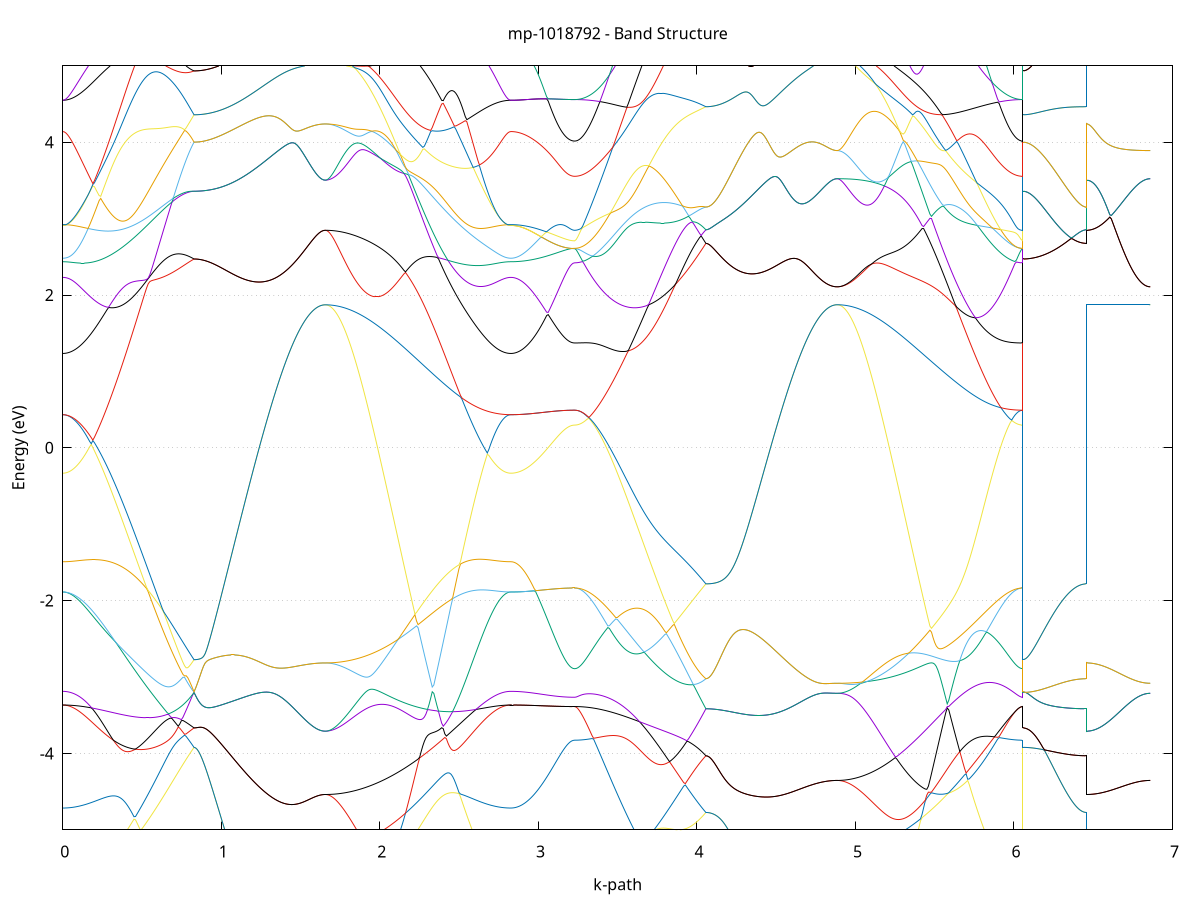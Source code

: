 set title 'mp-1018792 - Band Structure'
set xlabel 'k-path'
set ylabel 'Energy (eV)'
set grid y
set yrange [-5:5]
set terminal png size 800,600
set output 'mp-1018792_bands_gnuplot.png'
plot '-' using 1:2 with lines notitle, '-' using 1:2 with lines notitle, '-' using 1:2 with lines notitle, '-' using 1:2 with lines notitle, '-' using 1:2 with lines notitle, '-' using 1:2 with lines notitle, '-' using 1:2 with lines notitle, '-' using 1:2 with lines notitle, '-' using 1:2 with lines notitle, '-' using 1:2 with lines notitle, '-' using 1:2 with lines notitle, '-' using 1:2 with lines notitle, '-' using 1:2 with lines notitle, '-' using 1:2 with lines notitle, '-' using 1:2 with lines notitle, '-' using 1:2 with lines notitle, '-' using 1:2 with lines notitle, '-' using 1:2 with lines notitle, '-' using 1:2 with lines notitle, '-' using 1:2 with lines notitle, '-' using 1:2 with lines notitle, '-' using 1:2 with lines notitle, '-' using 1:2 with lines notitle, '-' using 1:2 with lines notitle, '-' using 1:2 with lines notitle, '-' using 1:2 with lines notitle, '-' using 1:2 with lines notitle, '-' using 1:2 with lines notitle, '-' using 1:2 with lines notitle, '-' using 1:2 with lines notitle, '-' using 1:2 with lines notitle, '-' using 1:2 with lines notitle, '-' using 1:2 with lines notitle, '-' using 1:2 with lines notitle, '-' using 1:2 with lines notitle, '-' using 1:2 with lines notitle, '-' using 1:2 with lines notitle, '-' using 1:2 with lines notitle, '-' using 1:2 with lines notitle, '-' using 1:2 with lines notitle, '-' using 1:2 with lines notitle, '-' using 1:2 with lines notitle, '-' using 1:2 with lines notitle, '-' using 1:2 with lines notitle, '-' using 1:2 with lines notitle, '-' using 1:2 with lines notitle, '-' using 1:2 with lines notitle, '-' using 1:2 with lines notitle, '-' using 1:2 with lines notitle, '-' using 1:2 with lines notitle, '-' using 1:2 with lines notitle, '-' using 1:2 with lines notitle, '-' using 1:2 with lines notitle, '-' using 1:2 with lines notitle, '-' using 1:2 with lines notitle, '-' using 1:2 with lines notitle, '-' using 1:2 with lines notitle, '-' using 1:2 with lines notitle, '-' using 1:2 with lines notitle, '-' using 1:2 with lines notitle, '-' using 1:2 with lines notitle, '-' using 1:2 with lines notitle, '-' using 1:2 with lines notitle, '-' using 1:2 with lines notitle
0.000000 -27.462184
0.009975 -27.462184
0.019949 -27.462184
0.029924 -27.462084
0.039898 -27.462084
0.049873 -27.461984
0.059847 -27.461784
0.069822 -27.461684
0.079796 -27.461484
0.089771 -27.461284
0.099745 -27.461084
0.109720 -27.460884
0.119694 -27.460584
0.129669 -27.460284
0.139643 -27.459984
0.149618 -27.459684
0.159592 -27.459384
0.169567 -27.458984
0.179541 -27.458584
0.189516 -27.458184
0.199490 -27.457784
0.209465 -27.457384
0.219440 -27.456884
0.229414 -27.456484
0.239389 -27.455984
0.249363 -27.455484
0.259338 -27.454984
0.269312 -27.454484
0.279287 -27.453884
0.289261 -27.453384
0.299236 -27.452784
0.309210 -27.452284
0.319185 -27.451684
0.329159 -27.451184
0.339134 -27.450584
0.349108 -27.450084
0.359083 -27.449584
0.369057 -27.449084
0.379032 -27.448684
0.389006 -27.448384
0.398981 -27.448284
0.408955 -27.448484
0.418930 -27.449084
0.428905 -27.450784
0.438879 -27.453184
0.448854 -27.455584
0.458828 -27.458084
0.468803 -27.460384
0.478777 -27.462784
0.488752 -27.465184
0.498726 -27.467484
0.508701 -27.469784
0.518675 -27.472084
0.528650 -27.474284
0.538624 -27.476484
0.548599 -27.478584
0.558573 -27.480684
0.568548 -27.482684
0.578522 -27.484684
0.588497 -27.486584
0.598471 -27.488484
0.608446 -27.490284
0.618420 -27.492084
0.628395 -27.493784
0.638370 -27.495384
0.648344 -27.496884
0.658319 -27.498384
0.668293 -27.499784
0.678268 -27.501084
0.688242 -27.502284
0.698217 -27.503484
0.708191 -27.504484
0.718166 -27.505484
0.728140 -27.506384
0.738115 -27.507184
0.748089 -27.507984
0.758064 -27.508584
0.768038 -27.509184
0.778013 -27.509584
0.787987 -27.509984
0.797962 -27.510284
0.807936 -27.510384
0.817911 -27.510484
0.827885 -27.510484
0.827885 -27.510484
0.837860 -27.510484
0.847834 -27.510484
0.857809 -27.510384
0.867784 -27.510384
0.877758 -27.510284
0.887733 -27.510184
0.897707 -27.509984
0.907682 -27.509884
0.917656 -27.509684
0.927631 -27.509584
0.937605 -27.509384
0.947580 -27.509084
0.957554 -27.508884
0.967529 -27.508684
0.977503 -27.508384
0.987478 -27.508084
0.997452 -27.507784
1.007427 -27.507484
1.017401 -27.507184
1.027376 -27.506784
1.037350 -27.506484
1.047325 -27.506084
1.057299 -27.505684
1.067274 -27.505284
1.077249 -27.504884
1.087223 -27.504484
1.097198 -27.504084
1.107172 -27.503684
1.117147 -27.503184
1.127121 -27.502784
1.137096 -27.502284
1.147070 -27.501784
1.157045 -27.501284
1.167019 -27.500884
1.176994 -27.500384
1.186968 -27.499884
1.196943 -27.499384
1.206917 -27.498884
1.216892 -27.498384
1.226866 -27.497884
1.236841 -27.497384
1.246815 -27.496884
1.256790 -27.496384
1.266764 -27.495984
1.276739 -27.495484
1.286714 -27.494984
1.296688 -27.494484
1.306663 -27.494084
1.316637 -27.493584
1.326612 -27.493184
1.336586 -27.492684
1.346561 -27.492284
1.356535 -27.491884
1.366510 -27.491484
1.376484 -27.491084
1.386459 -27.490784
1.396433 -27.490384
1.406408 -27.490084
1.416382 -27.489784
1.426357 -27.489584
1.436331 -27.489284
1.446306 -27.489084
1.456280 -27.488884
1.466255 -27.488784
1.476229 -27.488684
1.486204 -27.488584
1.496179 -27.488584
1.506153 -27.488584
1.516128 -27.488584
1.526102 -27.488684
1.536077 -27.488784
1.546051 -27.488984
1.556026 -27.489084
1.566000 -27.489284
1.575975 -27.489484
1.585949 -27.489684
1.595924 -27.489884
1.605898 -27.489984
1.615873 -27.490184
1.625847 -27.490284
1.635822 -27.490384
1.645796 -27.490384
1.655771 -27.490384
1.655771 -27.490384
1.665693 -27.490384
1.675615 -27.490384
1.685537 -27.490284
1.695459 -27.490184
1.705381 -27.489984
1.715303 -27.489884
1.725226 -27.489684
1.735148 -27.489384
1.745070 -27.489184
1.754992 -27.488884
1.764914 -27.488584
1.774836 -27.488184
1.784758 -27.487884
1.794680 -27.487384
1.804602 -27.486984
1.814524 -27.486484
1.824446 -27.485984
1.834369 -27.485484
1.844291 -27.484884
1.854213 -27.484384
1.864135 -27.483684
1.874057 -27.483084
1.883979 -27.482384
1.893901 -27.481684
1.903823 -27.480884
1.913745 -27.480184
1.923667 -27.479384
1.933589 -27.478584
1.943512 -27.477684
1.953434 -27.476784
1.963356 -27.475884
1.973278 -27.474984
1.983200 -27.473984
1.993122 -27.472984
2.003044 -27.471984
2.012966 -27.470884
2.022888 -27.469784
2.032810 -27.468684
2.042732 -27.467584
2.052655 -27.466384
2.062577 -27.465284
2.072499 -27.464084
2.082421 -27.462784
2.092343 -27.461584
2.102265 -27.460284
2.112187 -27.458984
2.122109 -27.457684
2.132031 -27.456384
2.141953 -27.455084
2.151876 -27.453684
2.161798 -27.452284
2.171720 -27.450884
2.181642 -27.449584
2.191564 -27.448184
2.201486 -27.446784
2.211408 -27.445384
2.221330 -27.443984
2.231252 -27.442684
2.241174 -27.441384
2.251096 -27.440284
2.261019 -27.439184
2.270941 -27.438384
2.280863 -27.437884
2.290785 -27.437684
2.300707 -27.437784
2.310629 -27.438084
2.320551 -27.438484
2.330473 -27.438984
2.340395 -27.439684
2.350317 -27.440284
2.360239 -27.440984
2.370162 -27.441684
2.380084 -27.442384
2.390006 -27.443084
2.399928 -27.443784
2.409850 -27.444584
2.419772 -27.445284
2.429694 -27.445984
2.439616 -27.446684
2.449538 -27.447384
2.459460 -27.448084
2.469382 -27.448784
2.479305 -27.449384
2.489227 -27.450084
2.499149 -27.450684
2.509071 -27.451384
2.518993 -27.451984
2.528915 -27.452584
2.538837 -27.453184
2.548759 -27.453784
2.558681 -27.454284
2.568603 -27.454884
2.578525 -27.455384
2.588448 -27.455884
2.598370 -27.456384
2.608292 -27.456884
2.618214 -27.457384
2.628136 -27.457784
2.638058 -27.458184
2.647980 -27.458584
2.657902 -27.458984
2.667824 -27.459384
2.677746 -27.459684
2.687668 -27.459984
2.697591 -27.460284
2.707513 -27.460584
2.717435 -27.460884
2.727357 -27.461084
2.737279 -27.461284
2.747201 -27.461484
2.757123 -27.461684
2.767045 -27.461784
2.776967 -27.461984
2.786889 -27.462084
2.796811 -27.462084
2.806734 -27.462184
2.816656 -27.462184
2.826578 -27.462184
2.826578 -27.462184
2.836387 -27.462184
2.846196 -27.462184
2.856005 -27.462084
2.865814 -27.461884
2.875623 -27.461784
2.885432 -27.461484
2.895241 -27.461284
2.905050 -27.460984
2.914859 -27.460684
2.924668 -27.460284
2.934477 -27.459884
2.944286 -27.459484
2.954096 -27.458984
2.963905 -27.458484
2.973714 -27.457984
2.983523 -27.457384
2.993332 -27.456784
3.003141 -27.456184
3.012950 -27.455584
3.022759 -27.454884
3.032568 -27.454184
3.042377 -27.453384
3.052186 -27.452684
3.061995 -27.451884
3.071804 -27.451084
3.081613 -27.450284
3.091422 -27.449484
3.101231 -27.448684
3.111041 -27.447784
3.120850 -27.446984
3.130659 -27.446184
3.140468 -27.445384
3.150277 -27.444484
3.160086 -27.443784
3.169895 -27.442984
3.179704 -27.442284
3.189513 -27.441684
3.199322 -27.441184
3.209131 -27.440784
3.218940 -27.440484
3.228749 -27.440484
3.228749 -27.440484
3.238724 -27.440484
3.248698 -27.440384
3.258673 -27.440384
3.268647 -27.440384
3.278622 -27.440284
3.288596 -27.440184
3.298571 -27.440184
3.308545 -27.440084
3.318520 -27.439984
3.328494 -27.439884
3.338469 -27.439784
3.348444 -27.439584
3.358418 -27.439484
3.368393 -27.439384
3.378367 -27.439184
3.388342 -27.439084
3.398316 -27.438884
3.408291 -27.438784
3.418265 -27.438584
3.428240 -27.438484
3.438214 -27.438284
3.448189 -27.438184
3.458163 -27.437984
3.468138 -27.437884
3.478112 -27.437784
3.488087 -27.437784
3.498061 -27.437684
3.508036 -27.437784
3.518010 -27.437784
3.527985 -27.437984
3.537959 -27.438184
3.547934 -27.438584
3.557909 -27.438984
3.567883 -27.439684
3.577858 -27.440484
3.587832 -27.441484
3.597807 -27.442684
3.607781 -27.444084
3.617756 -27.445584
3.627730 -27.447384
3.637705 -27.449584
3.647679 -27.451884
3.657654 -27.454084
3.667628 -27.456384
3.677603 -27.458684
3.687577 -27.460984
3.697552 -27.463284
3.707526 -27.465584
3.717501 -27.467884
3.727475 -27.470184
3.737450 -27.472384
3.747424 -27.474584
3.757399 -27.476784
3.767374 -27.478884
3.777348 -27.480984
3.787323 -27.483084
3.797297 -27.485084
3.807272 -27.487084
3.817246 -27.488984
3.827221 -27.490884
3.837195 -27.492684
3.847170 -27.494384
3.857144 -27.496084
3.867119 -27.497684
3.877093 -27.499184
3.887068 -27.500684
3.897042 -27.502084
3.907017 -27.503384
3.916991 -27.504584
3.926966 -27.505784
3.936940 -27.506884
3.946915 -27.507784
3.956889 -27.508784
3.966864 -27.509584
3.976839 -27.510284
3.986813 -27.510984
3.996788 -27.511484
4.006762 -27.511984
4.016737 -27.512384
4.026711 -27.512684
4.036686 -27.512884
4.046660 -27.512984
4.056635 -27.512984
4.056635 -27.512984
4.066609 -27.512984
4.076584 -27.512884
4.086558 -27.512884
4.096533 -27.512784
4.106507 -27.512684
4.116482 -27.512584
4.126456 -27.512484
4.136431 -27.512284
4.146405 -27.512084
4.156380 -27.511884
4.166354 -27.511684
4.176329 -27.511484
4.186304 -27.511184
4.196278 -27.510984
4.206253 -27.510684
4.216227 -27.510384
4.226202 -27.509984
4.236176 -27.509684
4.246151 -27.509284
4.256125 -27.508884
4.266100 -27.508584
4.276074 -27.508084
4.286049 -27.507684
4.296023 -27.507284
4.305998 -27.506784
4.315972 -27.506384
4.325947 -27.505884
4.335921 -27.505384
4.345896 -27.504884
4.355870 -27.504384
4.365845 -27.503884
4.375819 -27.503384
4.385794 -27.502884
4.395769 -27.502284
4.405743 -27.501784
4.415718 -27.501184
4.425692 -27.500684
4.435667 -27.500084
4.445641 -27.499584
4.455616 -27.498984
4.465590 -27.498384
4.475565 -27.497884
4.485539 -27.497284
4.495514 -27.496684
4.505488 -27.496184
4.515463 -27.495584
4.525437 -27.495084
4.535412 -27.494484
4.545386 -27.493984
4.555361 -27.493384
4.565335 -27.492884
4.575310 -27.492384
4.585284 -27.491784
4.595259 -27.491284
4.605234 -27.490784
4.615208 -27.490284
4.625183 -27.489884
4.635157 -27.489384
4.645132 -27.488984
4.655106 -27.488484
4.665081 -27.488084
4.675055 -27.487684
4.685030 -27.487284
4.695004 -27.486884
4.704979 -27.486584
4.714953 -27.486184
4.724928 -27.485884
4.734902 -27.485584
4.744877 -27.485384
4.754851 -27.485084
4.764826 -27.484884
4.774800 -27.484784
4.784775 -27.484584
4.794749 -27.484484
4.804724 -27.484484
4.814699 -27.484384
4.824673 -27.484484
4.834648 -27.484484
4.844622 -27.484584
4.854597 -27.484684
4.864571 -27.484784
4.874546 -27.484784
4.884520 -27.484784
4.884520 -27.484784
4.894442 -27.484784
4.904364 -27.484784
4.914286 -27.484684
4.924209 -27.484584
4.934131 -27.484484
4.944053 -27.484284
4.953975 -27.484184
4.963897 -27.483984
4.973819 -27.483684
4.983741 -27.483484
4.993663 -27.483184
5.003585 -27.482884
5.013507 -27.482584
5.023429 -27.482184
5.033352 -27.481784
5.043274 -27.481384
5.053196 -27.480984
5.063118 -27.480484
5.073040 -27.479984
5.082962 -27.479484
5.092884 -27.478984
5.102806 -27.478384
5.112728 -27.477784
5.122650 -27.477184
5.132572 -27.476484
5.142495 -27.475784
5.152417 -27.475084
5.162339 -27.474384
5.172261 -27.473684
5.182183 -27.472884
5.192105 -27.472084
5.202027 -27.471284
5.211949 -27.470384
5.221871 -27.469584
5.231793 -27.468684
5.241715 -27.467784
5.251638 -27.466784
5.261560 -27.465884
5.271482 -27.464884
5.281404 -27.463884
5.291326 -27.462884
5.301248 -27.461884
5.311170 -27.460784
5.321092 -27.459784
5.331014 -27.458684
5.340936 -27.457584
5.350858 -27.456484
5.360781 -27.455484
5.370703 -27.454384
5.380625 -27.453384
5.390547 -27.452284
5.400469 -27.451284
5.410391 -27.450184
5.420313 -27.449084
5.430235 -27.447984
5.440157 -27.446884
5.450079 -27.445784
5.460001 -27.444684
5.469924 -27.443584
5.479846 -27.442584
5.489768 -27.441484
5.499690 -27.440384
5.509612 -27.439384
5.519534 -27.438284
5.529456 -27.437484
5.539378 -27.436784
5.549300 -27.436084
5.559222 -27.435584
5.569145 -27.435084
5.579067 -27.434684
5.588989 -27.434384
5.598911 -27.434084
5.608833 -27.433984
5.618755 -27.433884
5.628677 -27.433784
5.638599 -27.433784
5.648521 -27.433784
5.658443 -27.433884
5.668365 -27.433984
5.678288 -27.434184
5.688210 -27.434284
5.698132 -27.434484
5.708054 -27.434684
5.717976 -27.434984
5.727898 -27.435184
5.737820 -27.435384
5.747742 -27.435584
5.757664 -27.435884
5.767586 -27.436084
5.777508 -27.436384
5.787431 -27.436584
5.797353 -27.436884
5.807275 -27.437084
5.817197 -27.437284
5.827119 -27.437584
5.837041 -27.437784
5.846963 -27.437984
5.856885 -27.438184
5.866807 -27.438384
5.876729 -27.438584
5.886651 -27.438784
5.896574 -27.438984
5.906496 -27.439184
5.916418 -27.439284
5.926340 -27.439484
5.936262 -27.439584
5.946184 -27.439784
5.956106 -27.439884
5.966028 -27.439984
5.975950 -27.440084
5.985872 -27.440184
5.995794 -27.440184
6.005717 -27.440284
6.015639 -27.440384
6.025561 -27.440384
6.035483 -27.440384
6.045405 -27.440484
6.055327 -27.440484
6.055327 -27.510484
6.065136 -27.510484
6.074945 -27.510484
6.084754 -27.510484
6.094563 -27.510584
6.104372 -27.510584
6.114181 -27.510584
6.123990 -27.510684
6.133800 -27.510684
6.143609 -27.510784
6.153418 -27.510884
6.163227 -27.510884
6.173036 -27.510984
6.182845 -27.511084
6.192654 -27.511184
6.202463 -27.511284
6.212272 -27.511284
6.222081 -27.511384
6.231890 -27.511484
6.241699 -27.511584
6.251508 -27.511684
6.261317 -27.511784
6.271126 -27.511884
6.280935 -27.511984
6.290744 -27.512084
6.300554 -27.512184
6.310363 -27.512284
6.320172 -27.512284
6.329981 -27.512384
6.339790 -27.512484
6.349599 -27.512584
6.359408 -27.512584
6.369217 -27.512684
6.379026 -27.512784
6.388835 -27.512784
6.398644 -27.512784
6.408453 -27.512884
6.418262 -27.512884
6.428071 -27.512884
6.437880 -27.512984
6.447689 -27.512984
6.457499 -27.512984
6.457499 -27.490384
6.467308 -27.490384
6.477117 -27.490384
6.486926 -27.490384
6.496735 -27.490284
6.506544 -27.490284
6.516353 -27.490184
6.526162 -27.490184
6.535971 -27.490084
6.545780 -27.489984
6.555589 -27.489884
6.565398 -27.489784
6.575207 -27.489684
6.585016 -27.489584
6.594825 -27.489384
6.604634 -27.489284
6.614444 -27.489184
6.624253 -27.488984
6.634062 -27.488784
6.643871 -27.488684
6.653680 -27.488484
6.663489 -27.488284
6.673298 -27.488084
6.683107 -27.487884
6.692916 -27.487684
6.702725 -27.487484
6.712534 -27.487284
6.722343 -27.487084
6.732152 -27.486884
6.741961 -27.486684
6.751770 -27.486484
6.761579 -27.486184
6.771389 -27.485984
6.781198 -27.485784
6.791007 -27.485584
6.800816 -27.485384
6.810625 -27.485284
6.820434 -27.485084
6.830243 -27.484984
6.840052 -27.484884
6.849861 -27.484784
6.859670 -27.484784
e
0.000000 -27.405384
0.009975 -27.405384
0.019949 -27.405284
0.029924 -27.405284
0.039898 -27.405284
0.049873 -27.405284
0.059847 -27.405284
0.069822 -27.405284
0.079796 -27.405284
0.089771 -27.405284
0.099745 -27.405284
0.109720 -27.405284
0.119694 -27.405284
0.129669 -27.405284
0.139643 -27.405384
0.149618 -27.405384
0.159592 -27.405384
0.169567 -27.405484
0.179541 -27.405584
0.189516 -27.405784
0.199490 -27.405984
0.209465 -27.406384
0.219440 -27.406984
0.229414 -27.407784
0.239389 -27.408884
0.249363 -27.410384
0.259338 -27.411984
0.269312 -27.413784
0.279287 -27.415784
0.289261 -27.417784
0.299236 -27.419984
0.309210 -27.422184
0.319185 -27.424384
0.329159 -27.426684
0.339134 -27.428984
0.349108 -27.431384
0.359083 -27.433684
0.369057 -27.436084
0.379032 -27.438584
0.389006 -27.440984
0.398981 -27.443384
0.408955 -27.445884
0.418930 -27.448284
0.428905 -27.450184
0.438879 -27.451684
0.448854 -27.453484
0.458828 -27.455584
0.468803 -27.457684
0.478777 -27.459984
0.488752 -27.462284
0.498726 -27.464584
0.508701 -27.466884
0.518675 -27.469084
0.528650 -27.471384
0.538624 -27.473584
0.548599 -27.475784
0.558573 -27.477984
0.568548 -27.480084
0.578522 -27.482184
0.588497 -27.484184
0.598471 -27.486184
0.608446 -27.488084
0.618420 -27.489884
0.628395 -27.491684
0.638370 -27.493384
0.648344 -27.494984
0.658319 -27.496584
0.668293 -27.498084
0.678268 -27.499484
0.688242 -27.500884
0.698217 -27.502084
0.708191 -27.503284
0.718166 -27.504384
0.728140 -27.505384
0.738115 -27.506284
0.748089 -27.507084
0.758064 -27.507884
0.768038 -27.508484
0.778013 -27.509084
0.787987 -27.509584
0.797962 -27.509884
0.807936 -27.510184
0.817911 -27.510384
0.827885 -27.510484
0.827885 -27.510484
0.837860 -27.510484
0.847834 -27.510484
0.857809 -27.510384
0.867784 -27.510384
0.877758 -27.510284
0.887733 -27.510184
0.897707 -27.509984
0.907682 -27.509884
0.917656 -27.509684
0.927631 -27.509584
0.937605 -27.509384
0.947580 -27.509084
0.957554 -27.508884
0.967529 -27.508684
0.977503 -27.508384
0.987478 -27.508084
0.997452 -27.507784
1.007427 -27.507484
1.017401 -27.507184
1.027376 -27.506784
1.037350 -27.506484
1.047325 -27.506084
1.057299 -27.505684
1.067274 -27.505284
1.077249 -27.504884
1.087223 -27.504484
1.097198 -27.504084
1.107172 -27.503684
1.117147 -27.503184
1.127121 -27.502784
1.137096 -27.502284
1.147070 -27.501784
1.157045 -27.501284
1.167019 -27.500884
1.176994 -27.500384
1.186968 -27.499884
1.196943 -27.499384
1.206917 -27.498884
1.216892 -27.498384
1.226866 -27.497884
1.236841 -27.497384
1.246815 -27.496884
1.256790 -27.496384
1.266764 -27.495984
1.276739 -27.495484
1.286714 -27.494984
1.296688 -27.494484
1.306663 -27.494084
1.316637 -27.493584
1.326612 -27.493184
1.336586 -27.492684
1.346561 -27.492284
1.356535 -27.491884
1.366510 -27.491484
1.376484 -27.491084
1.386459 -27.490784
1.396433 -27.490384
1.406408 -27.490084
1.416382 -27.489784
1.426357 -27.489584
1.436331 -27.489284
1.446306 -27.489084
1.456280 -27.488884
1.466255 -27.488784
1.476229 -27.488684
1.486204 -27.488584
1.496179 -27.488584
1.506153 -27.488584
1.516128 -27.488584
1.526102 -27.488684
1.536077 -27.488784
1.546051 -27.488984
1.556026 -27.489084
1.566000 -27.489284
1.575975 -27.489484
1.585949 -27.489684
1.595924 -27.489884
1.605898 -27.489984
1.615873 -27.490184
1.625847 -27.490284
1.635822 -27.490384
1.645796 -27.490384
1.655771 -27.490384
1.655771 -27.490384
1.665693 -27.490384
1.675615 -27.490284
1.685537 -27.490184
1.695459 -27.490084
1.705381 -27.489884
1.715303 -27.489684
1.725226 -27.489484
1.735148 -27.489184
1.745070 -27.488884
1.754992 -27.488484
1.764914 -27.488084
1.774836 -27.487684
1.784758 -27.487184
1.794680 -27.486684
1.804602 -27.486084
1.814524 -27.485484
1.824446 -27.484884
1.834369 -27.484284
1.844291 -27.483584
1.854213 -27.482884
1.864135 -27.482084
1.874057 -27.481284
1.883979 -27.480484
1.893901 -27.479584
1.903823 -27.478684
1.913745 -27.477784
1.923667 -27.476884
1.933589 -27.475884
1.943512 -27.474884
1.953434 -27.473884
1.963356 -27.472784
1.973278 -27.471684
1.983200 -27.470584
1.993122 -27.469484
2.003044 -27.468284
2.012966 -27.467184
2.022888 -27.465884
2.032810 -27.464684
2.042732 -27.463484
2.052655 -27.462184
2.062577 -27.460884
2.072499 -27.459584
2.082421 -27.458284
2.092343 -27.456984
2.102265 -27.455584
2.112187 -27.454184
2.122109 -27.452884
2.132031 -27.451484
2.141953 -27.450084
2.151876 -27.448684
2.161798 -27.447184
2.171720 -27.445784
2.181642 -27.444384
2.191564 -27.442884
2.201486 -27.441484
2.211408 -27.440184
2.221330 -27.438984
2.231252 -27.437784
2.241174 -27.436584
2.251096 -27.435384
2.261019 -27.434084
2.270941 -27.432884
2.280863 -27.431584
2.290785 -27.430384
2.300707 -27.429084
2.310629 -27.427884
2.320551 -27.426584
2.330473 -27.425384
2.340395 -27.424084
2.350317 -27.422884
2.360239 -27.421584
2.370162 -27.420384
2.380084 -27.419184
2.390006 -27.417984
2.399928 -27.416784
2.409850 -27.415684
2.419772 -27.414584
2.429694 -27.413484
2.439616 -27.412484
2.449538 -27.411484
2.459460 -27.410584
2.469382 -27.409684
2.479305 -27.408984
2.489227 -27.408284
2.499149 -27.407684
2.509071 -27.407184
2.518993 -27.406784
2.528915 -27.406484
2.538837 -27.406184
2.548759 -27.405984
2.558681 -27.405784
2.568603 -27.405684
2.578525 -27.405584
2.588448 -27.405484
2.598370 -27.405384
2.608292 -27.405384
2.618214 -27.405284
2.628136 -27.405284
2.638058 -27.405284
2.647980 -27.405284
2.657902 -27.405284
2.667824 -27.405284
2.677746 -27.405284
2.687668 -27.405284
2.697591 -27.405284
2.707513 -27.405284
2.717435 -27.405284
2.727357 -27.405284
2.737279 -27.405284
2.747201 -27.405284
2.757123 -27.405284
2.767045 -27.405284
2.776967 -27.405284
2.786889 -27.405284
2.796811 -27.405284
2.806734 -27.405284
2.816656 -27.405384
2.826578 -27.405384
2.826578 -27.405384
2.836387 -27.405384
2.846196 -27.405384
2.856005 -27.405484
2.865814 -27.405684
2.875623 -27.405884
2.885432 -27.406084
2.895241 -27.406284
2.905050 -27.406584
2.914859 -27.406984
2.924668 -27.407284
2.934477 -27.407684
2.944286 -27.408184
2.954096 -27.408684
2.963905 -27.409184
2.973714 -27.409684
2.983523 -27.410284
2.993332 -27.410884
3.003141 -27.411584
3.012950 -27.412184
3.022759 -27.412884
3.032568 -27.413584
3.042377 -27.414384
3.052186 -27.415184
3.061995 -27.415884
3.071804 -27.416684
3.081613 -27.417584
3.091422 -27.418384
3.101231 -27.419184
3.111041 -27.420084
3.120850 -27.420884
3.130659 -27.421784
3.140468 -27.422584
3.150277 -27.423384
3.160086 -27.424184
3.169895 -27.424984
3.179704 -27.425684
3.189513 -27.426284
3.199322 -27.426784
3.209131 -27.427184
3.218940 -27.427484
3.228749 -27.427584
3.228749 -27.427584
3.238724 -27.427584
3.248698 -27.427484
3.258673 -27.427484
3.268647 -27.427484
3.278622 -27.427484
3.288596 -27.427484
3.298571 -27.427384
3.308545 -27.427384
3.318520 -27.427284
3.328494 -27.427284
3.338469 -27.427184
3.348444 -27.427184
3.358418 -27.427084
3.368393 -27.427084
3.378367 -27.426984
3.388342 -27.426984
3.398316 -27.426984
3.408291 -27.426984
3.418265 -27.426984
3.428240 -27.426984
3.438214 -27.426984
3.448189 -27.427084
3.458163 -27.427184
3.468138 -27.427384
3.478112 -27.427684
3.488087 -27.427984
3.498061 -27.428384
3.508036 -27.428984
3.518010 -27.429684
3.527985 -27.430484
3.537959 -27.431584
3.547934 -27.432784
3.557909 -27.434084
3.567883 -27.435684
3.577858 -27.437384
3.587832 -27.439184
3.597807 -27.441084
3.607781 -27.443084
3.617756 -27.445184
3.627730 -27.447284
3.637705 -27.449184
3.647679 -27.451084
3.657654 -27.453084
3.667628 -27.455284
3.677603 -27.457384
3.687577 -27.459584
3.697552 -27.461784
3.707526 -27.464084
3.717501 -27.466284
3.727475 -27.468484
3.737450 -27.470784
3.747424 -27.472984
3.757399 -27.475184
3.767374 -27.477284
3.777348 -27.479384
3.787323 -27.481484
3.797297 -27.483584
3.807272 -27.485584
3.817246 -27.487484
3.827221 -27.489384
3.837195 -27.491284
3.847170 -27.493084
3.857144 -27.494784
3.867119 -27.496484
3.877093 -27.497984
3.887068 -27.499584
3.897042 -27.500984
3.907017 -27.502384
3.916991 -27.503684
3.926966 -27.504884
3.936940 -27.506084
3.946915 -27.507084
3.956889 -27.508084
3.966864 -27.508984
3.976839 -27.509784
3.986813 -27.510484
3.996788 -27.511084
4.006762 -27.511684
4.016737 -27.512084
4.026711 -27.512484
4.036686 -27.512684
4.046660 -27.512884
4.056635 -27.512984
4.056635 -27.512984
4.066609 -27.512984
4.076584 -27.512884
4.086558 -27.512884
4.096533 -27.512784
4.106507 -27.512684
4.116482 -27.512584
4.126456 -27.512484
4.136431 -27.512284
4.146405 -27.512084
4.156380 -27.511884
4.166354 -27.511684
4.176329 -27.511484
4.186304 -27.511184
4.196278 -27.510984
4.206253 -27.510684
4.216227 -27.510384
4.226202 -27.509984
4.236176 -27.509684
4.246151 -27.509284
4.256125 -27.508884
4.266100 -27.508584
4.276074 -27.508084
4.286049 -27.507684
4.296023 -27.507284
4.305998 -27.506784
4.315972 -27.506384
4.325947 -27.505884
4.335921 -27.505384
4.345896 -27.504884
4.355870 -27.504384
4.365845 -27.503884
4.375819 -27.503384
4.385794 -27.502884
4.395769 -27.502284
4.405743 -27.501784
4.415718 -27.501184
4.425692 -27.500684
4.435667 -27.500084
4.445641 -27.499584
4.455616 -27.498984
4.465590 -27.498384
4.475565 -27.497884
4.485539 -27.497284
4.495514 -27.496684
4.505488 -27.496184
4.515463 -27.495584
4.525437 -27.495084
4.535412 -27.494484
4.545386 -27.493984
4.555361 -27.493384
4.565335 -27.492884
4.575310 -27.492384
4.585284 -27.491784
4.595259 -27.491284
4.605234 -27.490784
4.615208 -27.490284
4.625183 -27.489884
4.635157 -27.489384
4.645132 -27.488984
4.655106 -27.488484
4.665081 -27.488084
4.675055 -27.487684
4.685030 -27.487284
4.695004 -27.486884
4.704979 -27.486584
4.714953 -27.486184
4.724928 -27.485884
4.734902 -27.485584
4.744877 -27.485384
4.754851 -27.485084
4.764826 -27.484884
4.774800 -27.484784
4.784775 -27.484584
4.794749 -27.484484
4.804724 -27.484484
4.814699 -27.484384
4.824673 -27.484484
4.834648 -27.484484
4.844622 -27.484584
4.854597 -27.484684
4.864571 -27.484784
4.874546 -27.484784
4.884520 -27.484784
4.884520 -27.484784
4.894442 -27.484784
4.904364 -27.484684
4.914286 -27.484584
4.924209 -27.484484
4.934131 -27.484284
4.944053 -27.484084
4.953975 -27.483884
4.963897 -27.483584
4.973819 -27.483284
4.983741 -27.482984
4.993663 -27.482584
5.003585 -27.482184
5.013507 -27.481684
5.023429 -27.481184
5.033352 -27.480684
5.043274 -27.480084
5.053196 -27.479484
5.063118 -27.478884
5.073040 -27.478184
5.082962 -27.477484
5.092884 -27.476784
5.102806 -27.475984
5.112728 -27.475284
5.122650 -27.474684
5.132572 -27.474184
5.142495 -27.473584
5.152417 -27.472984
5.162339 -27.472384
5.172261 -27.471684
5.182183 -27.471084
5.192105 -27.470384
5.202027 -27.469684
5.211949 -27.468884
5.221871 -27.468184
5.231793 -27.467384
5.241715 -27.466584
5.251638 -27.465784
5.261560 -27.464884
5.271482 -27.464084
5.281404 -27.463184
5.291326 -27.462284
5.301248 -27.461384
5.311170 -27.460384
5.321092 -27.459484
5.331014 -27.458484
5.340936 -27.457484
5.350858 -27.456484
5.360781 -27.455384
5.370703 -27.454184
5.380625 -27.453084
5.390547 -27.451984
5.400469 -27.450784
5.410391 -27.449684
5.420313 -27.448484
5.430235 -27.447384
5.440157 -27.446284
5.450079 -27.445184
5.460001 -27.444084
5.469924 -27.442984
5.479846 -27.441984
5.489768 -27.440984
5.499690 -27.439984
5.509612 -27.439084
5.519534 -27.438284
5.529456 -27.437284
5.539378 -27.436284
5.549300 -27.435384
5.559222 -27.434484
5.569145 -27.433584
5.579067 -27.432684
5.588989 -27.431884
5.598911 -27.431184
5.608833 -27.430484
5.618755 -27.429884
5.628677 -27.429284
5.638599 -27.428784
5.648521 -27.428284
5.658443 -27.427884
5.668365 -27.427484
5.678288 -27.427184
5.688210 -27.426884
5.698132 -27.426684
5.708054 -27.426484
5.717976 -27.426384
5.727898 -27.426284
5.737820 -27.426184
5.747742 -27.426184
5.757664 -27.426084
5.767586 -27.426084
5.777508 -27.426084
5.787431 -27.426184
5.797353 -27.426184
5.807275 -27.426184
5.817197 -27.426284
5.827119 -27.426384
5.837041 -27.426384
5.846963 -27.426484
5.856885 -27.426584
5.866807 -27.426584
5.876729 -27.426684
5.886651 -27.426784
5.896574 -27.426884
5.906496 -27.426884
5.916418 -27.426984
5.926340 -27.427084
5.936262 -27.427084
5.946184 -27.427184
5.956106 -27.427284
5.966028 -27.427284
5.975950 -27.427384
5.985872 -27.427384
5.995794 -27.427484
6.005717 -27.427484
6.015639 -27.427484
6.025561 -27.427484
6.035483 -27.427484
6.045405 -27.427584
6.055327 -27.427584
6.055327 -27.510484
6.065136 -27.510484
6.074945 -27.510484
6.084754 -27.510484
6.094563 -27.510584
6.104372 -27.510584
6.114181 -27.510584
6.123990 -27.510684
6.133800 -27.510684
6.143609 -27.510784
6.153418 -27.510884
6.163227 -27.510884
6.173036 -27.510984
6.182845 -27.511084
6.192654 -27.511184
6.202463 -27.511284
6.212272 -27.511284
6.222081 -27.511384
6.231890 -27.511484
6.241699 -27.511584
6.251508 -27.511684
6.261317 -27.511784
6.271126 -27.511884
6.280935 -27.511984
6.290744 -27.512084
6.300554 -27.512184
6.310363 -27.512284
6.320172 -27.512284
6.329981 -27.512384
6.339790 -27.512484
6.349599 -27.512584
6.359408 -27.512584
6.369217 -27.512684
6.379026 -27.512784
6.388835 -27.512784
6.398644 -27.512784
6.408453 -27.512884
6.418262 -27.512884
6.428071 -27.512884
6.437880 -27.512984
6.447689 -27.512984
6.457499 -27.512984
6.457499 -27.490384
6.467308 -27.490384
6.477117 -27.490384
6.486926 -27.490384
6.496735 -27.490284
6.506544 -27.490284
6.516353 -27.490184
6.526162 -27.490184
6.535971 -27.490084
6.545780 -27.489984
6.555589 -27.489884
6.565398 -27.489784
6.575207 -27.489684
6.585016 -27.489584
6.594825 -27.489384
6.604634 -27.489284
6.614444 -27.489184
6.624253 -27.488984
6.634062 -27.488784
6.643871 -27.488684
6.653680 -27.488484
6.663489 -27.488284
6.673298 -27.488084
6.683107 -27.487884
6.692916 -27.487684
6.702725 -27.487484
6.712534 -27.487284
6.722343 -27.487084
6.732152 -27.486884
6.741961 -27.486684
6.751770 -27.486484
6.761579 -27.486184
6.771389 -27.485984
6.781198 -27.485784
6.791007 -27.485584
6.800816 -27.485384
6.810625 -27.485284
6.820434 -27.485084
6.830243 -27.484984
6.840052 -27.484884
6.849861 -27.484784
6.859670 -27.484784
e
0.000000 -27.380584
0.009975 -27.380584
0.019949 -27.380784
0.029924 -27.380984
0.039898 -27.381284
0.049873 -27.381784
0.059847 -27.382284
0.069822 -27.382884
0.079796 -27.383584
0.089771 -27.384284
0.099745 -27.385184
0.109720 -27.386084
0.119694 -27.387184
0.129669 -27.388284
0.139643 -27.389384
0.149618 -27.390684
0.159592 -27.391984
0.169567 -27.393284
0.179541 -27.394684
0.189516 -27.396084
0.199490 -27.397484
0.209465 -27.398884
0.219440 -27.400084
0.229414 -27.401084
0.239389 -27.401884
0.249363 -27.402384
0.259338 -27.403684
0.269312 -27.405884
0.279287 -27.408084
0.289261 -27.410284
0.299236 -27.412584
0.309210 -27.414884
0.319185 -27.417184
0.329159 -27.419584
0.339134 -27.421884
0.349108 -27.424284
0.359083 -27.426584
0.369057 -27.428884
0.379032 -27.431184
0.389006 -27.433284
0.398981 -27.435284
0.408955 -27.436884
0.418930 -27.438184
0.428905 -27.438884
0.438879 -27.439184
0.448854 -27.439184
0.458828 -27.438884
0.468803 -27.438484
0.478777 -27.437984
0.488752 -27.437384
0.498726 -27.436784
0.508701 -27.436084
0.518675 -27.435484
0.528650 -27.434784
0.538624 -27.434084
0.548599 -27.433284
0.558573 -27.432584
0.568548 -27.431884
0.578522 -27.431184
0.588497 -27.430384
0.598471 -27.429684
0.608446 -27.428984
0.618420 -27.428184
0.628395 -27.427484
0.638370 -27.426784
0.648344 -27.426084
0.658319 -27.425384
0.668293 -27.424684
0.678268 -27.423984
0.688242 -27.423284
0.698217 -27.422584
0.708191 -27.421884
0.718166 -27.421284
0.728140 -27.420584
0.738115 -27.419984
0.748089 -27.419284
0.758064 -27.418684
0.768038 -27.418084
0.778013 -27.417484
0.787987 -27.416884
0.797962 -27.416284
0.807936 -27.415784
0.817911 -27.415184
0.827885 -27.414684
0.827885 -27.414684
0.837860 -27.414684
0.847834 -27.414684
0.857809 -27.414584
0.867784 -27.414584
0.877758 -27.414484
0.887733 -27.414484
0.897707 -27.414384
0.907682 -27.414284
0.917656 -27.414184
0.927631 -27.414084
0.937605 -27.413984
0.947580 -27.413884
0.957554 -27.413784
0.967529 -27.413584
0.977503 -27.413484
0.987478 -27.413284
0.997452 -27.413084
1.007427 -27.412984
1.017401 -27.412784
1.027376 -27.412584
1.037350 -27.412384
1.047325 -27.412184
1.057299 -27.411984
1.067274 -27.411684
1.077249 -27.411484
1.087223 -27.411284
1.097198 -27.410984
1.107172 -27.410784
1.117147 -27.410584
1.127121 -27.410284
1.137096 -27.410084
1.147070 -27.409884
1.157045 -27.409784
1.167019 -27.409884
1.176994 -27.410384
1.186968 -27.411784
1.196943 -27.413684
1.206917 -27.415784
1.216892 -27.417884
1.226866 -27.420084
1.236841 -27.422284
1.246815 -27.424484
1.256790 -27.426684
1.266764 -27.428884
1.276739 -27.431084
1.286714 -27.433284
1.296688 -27.435484
1.306663 -27.437584
1.316637 -27.439684
1.326612 -27.441784
1.336586 -27.443884
1.346561 -27.445884
1.356535 -27.447884
1.366510 -27.449784
1.376484 -27.451684
1.386459 -27.453584
1.396433 -27.455384
1.406408 -27.457084
1.416382 -27.458784
1.426357 -27.460384
1.436331 -27.461884
1.446306 -27.463284
1.456280 -27.464684
1.466255 -27.465984
1.476229 -27.467184
1.486204 -27.468384
1.496179 -27.469384
1.506153 -27.470284
1.516128 -27.471184
1.526102 -27.471884
1.536077 -27.472584
1.546051 -27.473184
1.556026 -27.473684
1.566000 -27.474084
1.575975 -27.474384
1.585949 -27.474684
1.595924 -27.474984
1.605898 -27.475184
1.615873 -27.475284
1.625847 -27.475384
1.635822 -27.475484
1.645796 -27.475584
1.655771 -27.475584
1.655771 -27.475584
1.665693 -27.475584
1.675615 -27.475484
1.685537 -27.475484
1.695459 -27.475384
1.705381 -27.475284
1.715303 -27.475184
1.725226 -27.474984
1.735148 -27.474884
1.745070 -27.474684
1.754992 -27.474384
1.764914 -27.474184
1.774836 -27.473884
1.784758 -27.473684
1.794680 -27.473384
1.804602 -27.472984
1.814524 -27.472684
1.824446 -27.472284
1.834369 -27.471884
1.844291 -27.471484
1.854213 -27.470984
1.864135 -27.470584
1.874057 -27.470084
1.883979 -27.469584
1.893901 -27.468984
1.903823 -27.468484
1.913745 -27.467884
1.923667 -27.467284
1.933589 -27.466584
1.943512 -27.465984
1.953434 -27.465284
1.963356 -27.464584
1.973278 -27.463884
1.983200 -27.463084
1.993122 -27.462384
2.003044 -27.461584
2.012966 -27.460784
2.022888 -27.459884
2.032810 -27.459084
2.042732 -27.458184
2.052655 -27.457284
2.062577 -27.456284
2.072499 -27.455384
2.082421 -27.454384
2.092343 -27.453384
2.102265 -27.452384
2.112187 -27.451384
2.122109 -27.450384
2.132031 -27.449284
2.141953 -27.448184
2.151876 -27.447084
2.161798 -27.445984
2.171720 -27.444884
2.181642 -27.443684
2.191564 -27.442584
2.201486 -27.441384
2.211408 -27.439984
2.221330 -27.438584
2.231252 -27.437084
2.241174 -27.435584
2.251096 -27.434184
2.261019 -27.432684
2.270941 -27.431184
2.280863 -27.429784
2.290785 -27.428384
2.300707 -27.427584
2.310629 -27.426484
2.320551 -27.425284
2.330473 -27.423984
2.340395 -27.422584
2.350317 -27.421084
2.360239 -27.419684
2.370162 -27.418184
2.380084 -27.416684
2.390006 -27.415184
2.399928 -27.413584
2.409850 -27.412084
2.419772 -27.410584
2.429694 -27.409084
2.439616 -27.407684
2.449538 -27.406484
2.459460 -27.405184
2.469382 -27.403984
2.479305 -27.402784
2.489227 -27.401684
2.499149 -27.400484
2.509071 -27.399384
2.518993 -27.398284
2.528915 -27.397284
2.538837 -27.396184
2.548759 -27.395184
2.558681 -27.394184
2.568603 -27.393284
2.578525 -27.392484
2.588448 -27.391684
2.598370 -27.390884
2.608292 -27.390084
2.618214 -27.389284
2.628136 -27.388584
2.638058 -27.387784
2.647980 -27.387084
2.657902 -27.386484
2.667824 -27.385784
2.677746 -27.385184
2.687668 -27.384584
2.697591 -27.384084
2.707513 -27.383584
2.717435 -27.383084
2.727357 -27.382684
2.737279 -27.382284
2.747201 -27.381884
2.757123 -27.381584
2.767045 -27.381384
2.776967 -27.381084
2.786889 -27.380884
2.796811 -27.380784
2.806734 -27.380684
2.816656 -27.380584
2.826578 -27.380584
2.826578 -27.380584
2.836387 -27.380584
2.846196 -27.380584
2.856005 -27.380584
2.865814 -27.380584
2.875623 -27.380584
2.885432 -27.380484
2.895241 -27.380484
2.905050 -27.380484
2.914859 -27.380484
2.924668 -27.380384
2.934477 -27.380384
2.944286 -27.380284
2.954096 -27.380284
2.963905 -27.380284
2.973714 -27.380184
2.983523 -27.380184
2.993332 -27.380084
3.003141 -27.380084
3.012950 -27.379984
3.022759 -27.379884
3.032568 -27.379884
3.042377 -27.379784
3.052186 -27.379784
3.061995 -27.379684
3.071804 -27.379684
3.081613 -27.379584
3.091422 -27.379484
3.101231 -27.379484
3.111041 -27.379384
3.120850 -27.379384
3.130659 -27.379284
3.140468 -27.379284
3.150277 -27.379184
3.160086 -27.379184
3.169895 -27.379084
3.179704 -27.379084
3.189513 -27.379084
3.199322 -27.379084
3.209131 -27.378984
3.218940 -27.378984
3.228749 -27.378984
3.228749 -27.378984
3.238724 -27.379084
3.248698 -27.379184
3.258673 -27.379384
3.268647 -27.379784
3.278622 -27.380184
3.288596 -27.380684
3.298571 -27.381184
3.308545 -27.381884
3.318520 -27.382684
3.328494 -27.383484
3.338469 -27.384384
3.348444 -27.385384
3.358418 -27.386484
3.368393 -27.387584
3.378367 -27.388784
3.388342 -27.390084
3.398316 -27.391484
3.408291 -27.392784
3.418265 -27.394284
3.428240 -27.395784
3.438214 -27.397284
3.448189 -27.398784
3.458163 -27.400384
3.468138 -27.401884
3.478112 -27.403484
3.488087 -27.404984
3.498061 -27.406384
3.508036 -27.407784
3.518010 -27.409084
3.527985 -27.410284
3.537959 -27.411984
3.547934 -27.413584
3.557909 -27.415084
3.567883 -27.416484
3.577858 -27.417784
3.587832 -27.418784
3.597807 -27.419684
3.607781 -27.420384
3.617756 -27.420984
3.627730 -27.421384
3.637705 -27.421584
3.647679 -27.421784
3.657654 -27.421784
3.667628 -27.421784
3.677603 -27.421784
3.687577 -27.421584
3.697552 -27.421484
3.707526 -27.421284
3.717501 -27.420984
3.727475 -27.420784
3.737450 -27.420484
3.747424 -27.420184
3.757399 -27.419884
3.767374 -27.419584
3.777348 -27.419284
3.787323 -27.418984
3.797297 -27.418684
3.807272 -27.418284
3.817246 -27.417984
3.827221 -27.417684
3.837195 -27.417384
3.847170 -27.416984
3.857144 -27.416684
3.867119 -27.416384
3.877093 -27.416084
3.887068 -27.415784
3.897042 -27.415484
3.907017 -27.415184
3.916991 -27.414984
3.926966 -27.414684
3.936940 -27.414384
3.946915 -27.414184
3.956889 -27.413984
3.966864 -27.413684
3.976839 -27.413484
3.986813 -27.413284
3.996788 -27.413084
4.006762 -27.412884
4.016737 -27.412684
4.026711 -27.412584
4.036686 -27.412384
4.046660 -27.412284
4.056635 -27.412184
4.056635 -27.412184
4.066609 -27.412184
4.076584 -27.412084
4.086558 -27.412084
4.096533 -27.412084
4.106507 -27.411984
4.116482 -27.411984
4.126456 -27.411884
4.136431 -27.411884
4.146405 -27.411784
4.156380 -27.411684
4.166354 -27.411584
4.176329 -27.411484
4.186304 -27.411384
4.196278 -27.411284
4.206253 -27.411084
4.216227 -27.410984
4.226202 -27.410784
4.236176 -27.410684
4.246151 -27.410484
4.256125 -27.410384
4.266100 -27.410184
4.276074 -27.409984
4.286049 -27.409784
4.296023 -27.409584
4.305998 -27.409384
4.315972 -27.409184
4.325947 -27.408984
4.335921 -27.408884
4.345896 -27.408684
4.355870 -27.408484
4.365845 -27.408284
4.375819 -27.408184
4.385794 -27.408184
4.395769 -27.408584
4.405743 -27.409784
4.415718 -27.411684
4.425692 -27.413784
4.435667 -27.415884
4.445641 -27.418084
4.455616 -27.420384
4.465590 -27.422584
4.475565 -27.424784
4.485539 -27.427084
4.495514 -27.429284
4.505488 -27.431584
4.515463 -27.433784
4.525437 -27.435984
4.535412 -27.438184
4.545386 -27.440384
4.555361 -27.442484
4.565335 -27.444584
4.575310 -27.446684
4.585284 -27.448784
4.595259 -27.450784
4.605234 -27.452684
4.615208 -27.454684
4.625183 -27.456584
4.635157 -27.458384
4.645132 -27.460184
4.655106 -27.461884
4.665081 -27.463584
4.675055 -27.465184
4.685030 -27.466784
4.695004 -27.468184
4.704979 -27.469684
4.714953 -27.470984
4.724928 -27.472284
4.734902 -27.473484
4.744877 -27.474584
4.754851 -27.475684
4.764826 -27.476584
4.774800 -27.477484
4.784775 -27.478284
4.794749 -27.478984
4.804724 -27.479584
4.814699 -27.479984
4.824673 -27.480384
4.834648 -27.480684
4.844622 -27.480884
4.854597 -27.480984
4.864571 -27.481084
4.874546 -27.481184
4.884520 -27.481184
4.884520 -27.481184
4.894442 -27.481184
4.904364 -27.481184
4.914286 -27.481084
4.924209 -27.480984
4.934131 -27.480884
4.944053 -27.480784
4.953975 -27.480684
4.963897 -27.480484
4.973819 -27.480284
4.983741 -27.480084
4.993663 -27.479884
5.003585 -27.479584
5.013507 -27.479284
5.023429 -27.478984
5.033352 -27.478684
5.043274 -27.478284
5.053196 -27.477984
5.063118 -27.477584
5.073040 -27.477184
5.082962 -27.476684
5.092884 -27.476284
5.102806 -27.475784
5.112728 -27.475184
5.122650 -27.474384
5.132572 -27.473584
5.142495 -27.472684
5.152417 -27.471784
5.162339 -27.470784
5.172261 -27.469884
5.182183 -27.468884
5.192105 -27.467884
5.202027 -27.466784
5.211949 -27.465784
5.221871 -27.464684
5.231793 -27.463584
5.241715 -27.462384
5.251638 -27.461284
5.261560 -27.460084
5.271482 -27.458884
5.281404 -27.457684
5.291326 -27.456384
5.301248 -27.455184
5.311170 -27.453884
5.321092 -27.452584
5.331014 -27.451284
5.340936 -27.449984
5.350858 -27.448684
5.360781 -27.447284
5.370703 -27.445984
5.380625 -27.444584
5.390547 -27.443184
5.400469 -27.441884
5.410391 -27.440484
5.420313 -27.439084
5.430235 -27.437684
5.440157 -27.436284
5.450079 -27.434884
5.460001 -27.433484
5.469924 -27.432084
5.479846 -27.430684
5.489768 -27.429184
5.499690 -27.427784
5.509612 -27.426384
5.519534 -27.424984
5.529456 -27.423584
5.539378 -27.422284
5.549300 -27.420884
5.559222 -27.419484
5.569145 -27.418084
5.579067 -27.416784
5.588989 -27.415384
5.598911 -27.414084
5.608833 -27.412784
5.618755 -27.411484
5.628677 -27.410184
5.638599 -27.408884
5.648521 -27.407584
5.658443 -27.406384
5.668365 -27.405184
5.678288 -27.403984
5.688210 -27.402784
5.698132 -27.401584
5.708054 -27.400484
5.717976 -27.399284
5.727898 -27.398184
5.737820 -27.397184
5.747742 -27.396084
5.757664 -27.395084
5.767586 -27.394284
5.777508 -27.393384
5.787431 -27.392584
5.797353 -27.391684
5.807275 -27.390884
5.817197 -27.389984
5.827119 -27.389184
5.837041 -27.388384
5.846963 -27.387684
5.856885 -27.386884
5.866807 -27.386184
5.876729 -27.385484
5.886651 -27.384784
5.896574 -27.384184
5.906496 -27.383584
5.916418 -27.382984
5.926340 -27.382484
5.936262 -27.381984
5.946184 -27.381484
5.956106 -27.381084
5.966028 -27.380684
5.975950 -27.380384
5.985872 -27.380084
5.995794 -27.379784
6.005717 -27.379584
6.015639 -27.379384
6.025561 -27.379184
6.035483 -27.379084
6.045405 -27.378984
6.055327 -27.378984
6.055327 -27.414684
6.065136 -27.414684
6.074945 -27.414684
6.084754 -27.414684
6.094563 -27.414584
6.104372 -27.414584
6.114181 -27.414584
6.123990 -27.414484
6.133800 -27.414484
6.143609 -27.414384
6.153418 -27.414284
6.163227 -27.414284
6.173036 -27.414184
6.182845 -27.414084
6.192654 -27.413984
6.202463 -27.413884
6.212272 -27.413784
6.222081 -27.413684
6.231890 -27.413684
6.241699 -27.413584
6.251508 -27.413484
6.261317 -27.413384
6.271126 -27.413284
6.280935 -27.413184
6.290744 -27.413084
6.300554 -27.412984
6.310363 -27.412884
6.320172 -27.412784
6.329981 -27.412684
6.339790 -27.412684
6.349599 -27.412584
6.359408 -27.412484
6.369217 -27.412384
6.379026 -27.412384
6.388835 -27.412284
6.398644 -27.412284
6.408453 -27.412284
6.418262 -27.412184
6.428071 -27.412184
6.437880 -27.412184
6.447689 -27.412184
6.457499 -27.412184
6.457499 -27.475584
6.467308 -27.475584
6.477117 -27.475584
6.486926 -27.475584
6.496735 -27.475684
6.506544 -27.475684
6.516353 -27.475784
6.526162 -27.475784
6.535971 -27.475884
6.545780 -27.475984
6.555589 -27.476084
6.565398 -27.476184
6.575207 -27.476284
6.585016 -27.476384
6.594825 -27.476584
6.604634 -27.476684
6.614444 -27.476784
6.624253 -27.476984
6.634062 -27.477184
6.643871 -27.477284
6.653680 -27.477484
6.663489 -27.477684
6.673298 -27.477884
6.683107 -27.478084
6.692916 -27.478284
6.702725 -27.478484
6.712534 -27.478684
6.722343 -27.478884
6.732152 -27.479084
6.741961 -27.479284
6.751770 -27.479484
6.761579 -27.479784
6.771389 -27.479984
6.781198 -27.480184
6.791007 -27.480384
6.800816 -27.480584
6.810625 -27.480684
6.820434 -27.480884
6.830243 -27.480984
6.840052 -27.481084
6.849861 -27.481184
6.859670 -27.481184
e
0.000000 -27.380584
0.009975 -27.380584
0.019949 -27.380584
0.029924 -27.380484
0.039898 -27.380484
0.049873 -27.380484
0.059847 -27.380384
0.069822 -27.380284
0.079796 -27.380184
0.089771 -27.380184
0.099745 -27.380084
0.109720 -27.379884
0.119694 -27.380184
0.129669 -27.381384
0.139643 -27.382684
0.149618 -27.383984
0.159592 -27.385484
0.169567 -27.386984
0.179541 -27.388584
0.189516 -27.390184
0.199490 -27.391984
0.209465 -27.393784
0.219440 -27.395584
0.229414 -27.397584
0.239389 -27.399584
0.249363 -27.401584
0.259338 -27.402684
0.269312 -27.402984
0.279287 -27.403084
0.289261 -27.403284
0.299236 -27.403284
0.309210 -27.403384
0.319185 -27.403484
0.329159 -27.403484
0.339134 -27.403484
0.349108 -27.403484
0.359083 -27.403584
0.369057 -27.403584
0.379032 -27.403584
0.389006 -27.403684
0.398981 -27.403684
0.408955 -27.403684
0.418930 -27.403784
0.428905 -27.403784
0.438879 -27.403884
0.448854 -27.403984
0.458828 -27.403984
0.468803 -27.404084
0.478777 -27.404184
0.488752 -27.404284
0.498726 -27.404384
0.508701 -27.404484
0.518675 -27.404684
0.528650 -27.404784
0.538624 -27.404884
0.548599 -27.405084
0.558573 -27.405284
0.568548 -27.405384
0.578522 -27.405584
0.588497 -27.405784
0.598471 -27.405984
0.608446 -27.406284
0.618420 -27.406484
0.628395 -27.406784
0.638370 -27.406984
0.648344 -27.407284
0.658319 -27.407584
0.668293 -27.407884
0.678268 -27.408184
0.688242 -27.408584
0.698217 -27.408884
0.708191 -27.409284
0.718166 -27.409584
0.728140 -27.409984
0.738115 -27.410384
0.748089 -27.410884
0.758064 -27.411284
0.768038 -27.411684
0.778013 -27.412184
0.787987 -27.412684
0.797962 -27.413084
0.807936 -27.413584
0.817911 -27.414184
0.827885 -27.414684
0.827885 -27.414684
0.837860 -27.414684
0.847834 -27.414684
0.857809 -27.414584
0.867784 -27.414584
0.877758 -27.414484
0.887733 -27.414484
0.897707 -27.414384
0.907682 -27.414284
0.917656 -27.414184
0.927631 -27.414084
0.937605 -27.413984
0.947580 -27.413884
0.957554 -27.413784
0.967529 -27.413584
0.977503 -27.413484
0.987478 -27.413284
0.997452 -27.413084
1.007427 -27.412984
1.017401 -27.412784
1.027376 -27.412584
1.037350 -27.412384
1.047325 -27.412184
1.057299 -27.411984
1.067274 -27.411684
1.077249 -27.411484
1.087223 -27.411284
1.097198 -27.410984
1.107172 -27.410784
1.117147 -27.410584
1.127121 -27.410284
1.137096 -27.410084
1.147070 -27.409884
1.157045 -27.409784
1.167019 -27.409884
1.176994 -27.410384
1.186968 -27.411784
1.196943 -27.413684
1.206917 -27.415784
1.216892 -27.417884
1.226866 -27.420084
1.236841 -27.422284
1.246815 -27.424484
1.256790 -27.426684
1.266764 -27.428884
1.276739 -27.431084
1.286714 -27.433284
1.296688 -27.435484
1.306663 -27.437584
1.316637 -27.439684
1.326612 -27.441784
1.336586 -27.443884
1.346561 -27.445884
1.356535 -27.447884
1.366510 -27.449784
1.376484 -27.451684
1.386459 -27.453584
1.396433 -27.455384
1.406408 -27.457084
1.416382 -27.458784
1.426357 -27.460384
1.436331 -27.461884
1.446306 -27.463284
1.456280 -27.464684
1.466255 -27.465984
1.476229 -27.467184
1.486204 -27.468384
1.496179 -27.469384
1.506153 -27.470284
1.516128 -27.471184
1.526102 -27.471884
1.536077 -27.472584
1.546051 -27.473184
1.556026 -27.473684
1.566000 -27.474084
1.575975 -27.474384
1.585949 -27.474684
1.595924 -27.474984
1.605898 -27.475184
1.615873 -27.475284
1.625847 -27.475384
1.635822 -27.475484
1.645796 -27.475584
1.655771 -27.475584
1.655771 -27.475584
1.665693 -27.475584
1.675615 -27.475484
1.685537 -27.475384
1.695459 -27.475284
1.705381 -27.475084
1.715303 -27.474884
1.725226 -27.474684
1.735148 -27.474384
1.745070 -27.474084
1.754992 -27.473784
1.764914 -27.473384
1.774836 -27.472984
1.784758 -27.472584
1.794680 -27.472084
1.804602 -27.471584
1.814524 -27.470984
1.824446 -27.470384
1.834369 -27.469784
1.844291 -27.469184
1.854213 -27.468484
1.864135 -27.467784
1.874057 -27.467084
1.883979 -27.466284
1.893901 -27.465484
1.903823 -27.464684
1.913745 -27.463884
1.923667 -27.462984
1.933589 -27.462084
1.943512 -27.461084
1.953434 -27.460184
1.963356 -27.459184
1.973278 -27.458184
1.983200 -27.457084
1.993122 -27.456084
2.003044 -27.454984
2.012966 -27.453884
2.022888 -27.452784
2.032810 -27.451584
2.042732 -27.450484
2.052655 -27.449284
2.062577 -27.448084
2.072499 -27.446884
2.082421 -27.445684
2.092343 -27.444384
2.102265 -27.443184
2.112187 -27.441884
2.122109 -27.440584
2.132031 -27.439284
2.141953 -27.437984
2.151876 -27.436684
2.161798 -27.435384
2.171720 -27.433984
2.181642 -27.432684
2.191564 -27.431284
2.201486 -27.429984
2.211408 -27.428584
2.221330 -27.427284
2.231252 -27.427784
2.241174 -27.428284
2.251096 -27.428784
2.261019 -27.429084
2.270941 -27.429184
2.280863 -27.428984
2.290785 -27.428284
2.300707 -27.426884
2.310629 -27.425484
2.320551 -27.423984
2.330473 -27.422584
2.340395 -27.421184
2.350317 -27.419784
2.360239 -27.418384
2.370162 -27.416984
2.380084 -27.415584
2.390006 -27.414284
2.399928 -27.412884
2.409850 -27.411584
2.419772 -27.410284
2.429694 -27.408984
2.439616 -27.407584
2.449538 -27.406084
2.459460 -27.404684
2.469382 -27.403184
2.479305 -27.401784
2.489227 -27.400284
2.499149 -27.398884
2.509071 -27.397784
2.518993 -27.397084
2.528915 -27.396384
2.538837 -27.395684
2.548759 -27.394884
2.558681 -27.394084
2.568603 -27.393284
2.578525 -27.392384
2.588448 -27.391484
2.598370 -27.390584
2.608292 -27.389784
2.618214 -27.388984
2.628136 -27.388184
2.638058 -27.387484
2.647980 -27.386784
2.657902 -27.386184
2.667824 -27.385484
2.677746 -27.384884
2.687668 -27.384384
2.697591 -27.383884
2.707513 -27.383384
2.717435 -27.382884
2.727357 -27.382484
2.737279 -27.382184
2.747201 -27.381784
2.757123 -27.381584
2.767045 -27.381284
2.776967 -27.381084
2.786889 -27.380884
2.796811 -27.380784
2.806734 -27.380684
2.816656 -27.380584
2.826578 -27.380584
2.826578 -27.380584
2.836387 -27.380584
2.846196 -27.380584
2.856005 -27.380584
2.865814 -27.380584
2.875623 -27.380584
2.885432 -27.380484
2.895241 -27.380484
2.905050 -27.380484
2.914859 -27.380484
2.924668 -27.380384
2.934477 -27.380384
2.944286 -27.380284
2.954096 -27.380284
2.963905 -27.380284
2.973714 -27.380184
2.983523 -27.380184
2.993332 -27.380084
3.003141 -27.380084
3.012950 -27.379984
3.022759 -27.379884
3.032568 -27.379884
3.042377 -27.379784
3.052186 -27.379784
3.061995 -27.379684
3.071804 -27.379684
3.081613 -27.379584
3.091422 -27.379484
3.101231 -27.379484
3.111041 -27.379384
3.120850 -27.379384
3.130659 -27.379284
3.140468 -27.379284
3.150277 -27.379184
3.160086 -27.379184
3.169895 -27.379084
3.179704 -27.379084
3.189513 -27.379084
3.199322 -27.379084
3.209131 -27.378984
3.218940 -27.378984
3.228749 -27.378984
3.228749 -27.378984
3.238724 -27.378984
3.248698 -27.378984
3.258673 -27.378984
3.268647 -27.378884
3.278622 -27.378884
3.288596 -27.378784
3.298571 -27.378784
3.308545 -27.378684
3.318520 -27.378584
3.328494 -27.379484
3.338469 -27.380384
3.348444 -27.381484
3.358418 -27.382584
3.368393 -27.383784
3.378367 -27.385084
3.388342 -27.386384
3.398316 -27.387784
3.408291 -27.389284
3.418265 -27.390884
3.428240 -27.392484
3.438214 -27.394084
3.448189 -27.395784
3.458163 -27.397584
3.468138 -27.399384
3.478112 -27.401184
3.488087 -27.402984
3.498061 -27.404784
3.508036 -27.406684
3.518010 -27.408484
3.527985 -27.410184
3.537959 -27.411184
3.547934 -27.412084
3.557909 -27.412784
3.567883 -27.413384
3.577858 -27.413784
3.587832 -27.414184
3.597807 -27.414384
3.607781 -27.414584
3.617756 -27.414684
3.627730 -27.414784
3.637705 -27.414784
3.647679 -27.414784
3.657654 -27.414684
3.667628 -27.414584
3.677603 -27.414484
3.687577 -27.414384
3.697552 -27.414284
3.707526 -27.414084
3.717501 -27.413984
3.727475 -27.413884
3.737450 -27.413684
3.747424 -27.413584
3.757399 -27.413384
3.767374 -27.413284
3.777348 -27.413084
3.787323 -27.412984
3.797297 -27.412784
3.807272 -27.412684
3.817246 -27.412484
3.827221 -27.412384
3.837195 -27.412284
3.847170 -27.412184
3.857144 -27.412084
3.867119 -27.411984
3.877093 -27.411884
3.887068 -27.411784
3.897042 -27.411784
3.907017 -27.411684
3.916991 -27.411584
3.926966 -27.411584
3.936940 -27.411584
3.946915 -27.411584
3.956889 -27.411584
3.966864 -27.411584
3.976839 -27.411584
3.986813 -27.411584
3.996788 -27.411684
4.006762 -27.411684
4.016737 -27.411784
4.026711 -27.411884
4.036686 -27.411884
4.046660 -27.411984
4.056635 -27.412184
4.056635 -27.412184
4.066609 -27.412184
4.076584 -27.412084
4.086558 -27.412084
4.096533 -27.412084
4.106507 -27.411984
4.116482 -27.411984
4.126456 -27.411884
4.136431 -27.411884
4.146405 -27.411784
4.156380 -27.411684
4.166354 -27.411584
4.176329 -27.411484
4.186304 -27.411384
4.196278 -27.411284
4.206253 -27.411084
4.216227 -27.410984
4.226202 -27.410784
4.236176 -27.410684
4.246151 -27.410484
4.256125 -27.410384
4.266100 -27.410184
4.276074 -27.409984
4.286049 -27.409784
4.296023 -27.409584
4.305998 -27.409384
4.315972 -27.409184
4.325947 -27.408984
4.335921 -27.408884
4.345896 -27.408684
4.355870 -27.408484
4.365845 -27.408284
4.375819 -27.408184
4.385794 -27.408184
4.395769 -27.408584
4.405743 -27.409784
4.415718 -27.411684
4.425692 -27.413784
4.435667 -27.415884
4.445641 -27.418084
4.455616 -27.420384
4.465590 -27.422584
4.475565 -27.424784
4.485539 -27.427084
4.495514 -27.429284
4.505488 -27.431584
4.515463 -27.433784
4.525437 -27.435984
4.535412 -27.438184
4.545386 -27.440384
4.555361 -27.442484
4.565335 -27.444584
4.575310 -27.446684
4.585284 -27.448784
4.595259 -27.450784
4.605234 -27.452684
4.615208 -27.454684
4.625183 -27.456584
4.635157 -27.458384
4.645132 -27.460184
4.655106 -27.461884
4.665081 -27.463584
4.675055 -27.465184
4.685030 -27.466784
4.695004 -27.468184
4.704979 -27.469684
4.714953 -27.470984
4.724928 -27.472284
4.734902 -27.473484
4.744877 -27.474584
4.754851 -27.475684
4.764826 -27.476584
4.774800 -27.477484
4.784775 -27.478284
4.794749 -27.478984
4.804724 -27.479584
4.814699 -27.479984
4.824673 -27.480384
4.834648 -27.480684
4.844622 -27.480884
4.854597 -27.480984
4.864571 -27.481084
4.874546 -27.481184
4.884520 -27.481184
4.884520 -27.481184
4.894442 -27.481184
4.904364 -27.481084
4.914286 -27.480984
4.924209 -27.480884
4.934131 -27.480684
4.944053 -27.480484
4.953975 -27.480284
4.963897 -27.479984
4.973819 -27.479684
4.983741 -27.479284
4.993663 -27.478884
5.003585 -27.478484
5.013507 -27.478084
5.023429 -27.477584
5.033352 -27.476984
5.043274 -27.476484
5.053196 -27.475884
5.063118 -27.475184
5.073040 -27.474584
5.082962 -27.473884
5.092884 -27.473084
5.102806 -27.472384
5.112728 -27.471584
5.122650 -27.470684
5.132572 -27.469884
5.142495 -27.468984
5.152417 -27.468084
5.162339 -27.467084
5.172261 -27.466184
5.182183 -27.465184
5.192105 -27.464184
5.202027 -27.463084
5.211949 -27.461984
5.221871 -27.460884
5.231793 -27.459784
5.241715 -27.458684
5.251638 -27.457484
5.261560 -27.456284
5.271482 -27.455084
5.281404 -27.453884
5.291326 -27.452584
5.301248 -27.451384
5.311170 -27.450084
5.321092 -27.448784
5.331014 -27.447484
5.340936 -27.446184
5.350858 -27.444784
5.360781 -27.443484
5.370703 -27.442084
5.380625 -27.440684
5.390547 -27.439384
5.400469 -27.437984
5.410391 -27.436584
5.420313 -27.435184
5.430235 -27.433784
5.440157 -27.432384
5.450079 -27.430984
5.460001 -27.429584
5.469924 -27.428084
5.479846 -27.426684
5.489768 -27.425284
5.499690 -27.423884
5.509612 -27.422484
5.519534 -27.421084
5.529456 -27.419684
5.539378 -27.418284
5.549300 -27.416884
5.559222 -27.415484
5.569145 -27.414084
5.579067 -27.412784
5.588989 -27.411384
5.598911 -27.410084
5.608833 -27.409284
5.618755 -27.408484
5.628677 -27.407584
5.638599 -27.406584
5.648521 -27.405584
5.658443 -27.404484
5.668365 -27.403484
5.678288 -27.402384
5.688210 -27.401284
5.698132 -27.400184
5.708054 -27.399384
5.717976 -27.398584
5.727898 -27.397684
5.737820 -27.396884
5.747742 -27.395984
5.757664 -27.395084
5.767586 -27.394084
5.777508 -27.393084
5.787431 -27.392184
5.797353 -27.391284
5.807275 -27.390384
5.817197 -27.389484
5.827119 -27.388684
5.837041 -27.387884
5.846963 -27.387084
5.856885 -27.386384
5.866807 -27.385684
5.876729 -27.384984
5.886651 -27.384384
5.896574 -27.383784
5.906496 -27.383184
5.916418 -27.382684
5.926340 -27.382184
5.936262 -27.381684
5.946184 -27.381284
5.956106 -27.380884
5.966028 -27.380484
5.975950 -27.380184
5.985872 -27.379884
5.995794 -27.379684
6.005717 -27.379484
6.015639 -27.379284
6.025561 -27.379184
6.035483 -27.379084
6.045405 -27.378984
6.055327 -27.378984
6.055327 -27.414684
6.065136 -27.414684
6.074945 -27.414684
6.084754 -27.414684
6.094563 -27.414584
6.104372 -27.414584
6.114181 -27.414584
6.123990 -27.414484
6.133800 -27.414484
6.143609 -27.414384
6.153418 -27.414284
6.163227 -27.414284
6.173036 -27.414184
6.182845 -27.414084
6.192654 -27.413984
6.202463 -27.413884
6.212272 -27.413784
6.222081 -27.413684
6.231890 -27.413684
6.241699 -27.413584
6.251508 -27.413484
6.261317 -27.413384
6.271126 -27.413284
6.280935 -27.413184
6.290744 -27.413084
6.300554 -27.412984
6.310363 -27.412884
6.320172 -27.412784
6.329981 -27.412684
6.339790 -27.412684
6.349599 -27.412584
6.359408 -27.412484
6.369217 -27.412384
6.379026 -27.412384
6.388835 -27.412284
6.398644 -27.412284
6.408453 -27.412284
6.418262 -27.412184
6.428071 -27.412184
6.437880 -27.412184
6.447689 -27.412184
6.457499 -27.412184
6.457499 -27.475584
6.467308 -27.475584
6.477117 -27.475584
6.486926 -27.475584
6.496735 -27.475684
6.506544 -27.475684
6.516353 -27.475784
6.526162 -27.475784
6.535971 -27.475884
6.545780 -27.475984
6.555589 -27.476084
6.565398 -27.476184
6.575207 -27.476284
6.585016 -27.476384
6.594825 -27.476584
6.604634 -27.476684
6.614444 -27.476784
6.624253 -27.476984
6.634062 -27.477184
6.643871 -27.477284
6.653680 -27.477484
6.663489 -27.477684
6.673298 -27.477884
6.683107 -27.478084
6.692916 -27.478284
6.702725 -27.478484
6.712534 -27.478684
6.722343 -27.478884
6.732152 -27.479084
6.741961 -27.479284
6.751770 -27.479484
6.761579 -27.479784
6.771389 -27.479984
6.781198 -27.480184
6.791007 -27.480384
6.800816 -27.480584
6.810625 -27.480684
6.820434 -27.480884
6.830243 -27.480984
6.840052 -27.481084
6.849861 -27.481184
6.859670 -27.481184
e
0.000000 -27.373284
0.009975 -27.373284
0.019949 -27.373484
0.029924 -27.373684
0.039898 -27.374084
0.049873 -27.374484
0.059847 -27.374984
0.069822 -27.375684
0.079796 -27.376384
0.089771 -27.377184
0.099745 -27.378084
0.109720 -27.379084
0.119694 -27.379784
0.129669 -27.379684
0.139643 -27.379484
0.149618 -27.379384
0.159592 -27.379184
0.169567 -27.378984
0.179541 -27.378884
0.189516 -27.378684
0.199490 -27.378484
0.209465 -27.378284
0.219440 -27.378084
0.229414 -27.377784
0.239389 -27.377584
0.249363 -27.377384
0.259338 -27.377084
0.269312 -27.376884
0.279287 -27.376584
0.289261 -27.376284
0.299236 -27.376084
0.309210 -27.375784
0.319185 -27.375484
0.329159 -27.375184
0.339134 -27.374884
0.349108 -27.374684
0.359083 -27.374384
0.369057 -27.374084
0.379032 -27.373784
0.389006 -27.373484
0.398981 -27.373184
0.408955 -27.372784
0.418930 -27.372484
0.428905 -27.372184
0.438879 -27.371884
0.448854 -27.371584
0.458828 -27.371284
0.468803 -27.370984
0.478777 -27.370684
0.488752 -27.370384
0.498726 -27.370084
0.508701 -27.369784
0.518675 -27.369484
0.528650 -27.369184
0.538624 -27.368884
0.548599 -27.368584
0.558573 -27.368284
0.568548 -27.367984
0.578522 -27.367784
0.588497 -27.367484
0.598471 -27.367184
0.608446 -27.366984
0.618420 -27.366684
0.628395 -27.366484
0.638370 -27.366184
0.648344 -27.365984
0.658319 -27.365784
0.668293 -27.365584
0.678268 -27.365384
0.688242 -27.365184
0.698217 -27.364984
0.708191 -27.364784
0.718166 -27.364584
0.728140 -27.364384
0.738115 -27.364284
0.748089 -27.364084
0.758064 -27.363984
0.768038 -27.363784
0.778013 -27.363684
0.787987 -27.363584
0.797962 -27.363484
0.807936 -27.363384
0.817911 -27.363284
0.827885 -27.363284
0.827885 -27.363284
0.837860 -27.363284
0.847834 -27.363384
0.857809 -27.363584
0.867784 -27.363984
0.877758 -27.364284
0.887733 -27.364784
0.897707 -27.365384
0.907682 -27.365984
0.917656 -27.366684
0.927631 -27.367484
0.937605 -27.368384
0.947580 -27.369384
0.957554 -27.370384
0.967529 -27.371484
0.977503 -27.372684
0.987478 -27.373984
0.997452 -27.375284
1.007427 -27.376684
1.017401 -27.378184
1.027376 -27.379684
1.037350 -27.381284
1.047325 -27.382984
1.057299 -27.384684
1.067274 -27.386384
1.077249 -27.388184
1.087223 -27.390084
1.097198 -27.391984
1.107172 -27.393884
1.117147 -27.395884
1.127121 -27.397884
1.137096 -27.399884
1.147070 -27.401884
1.157045 -27.403884
1.167019 -27.405684
1.176994 -27.406984
1.186968 -27.407584
1.196943 -27.407584
1.206917 -27.407484
1.216892 -27.407284
1.226866 -27.406984
1.236841 -27.406784
1.246815 -27.406484
1.256790 -27.406184
1.266764 -27.405884
1.276739 -27.405584
1.286714 -27.405384
1.296688 -27.405084
1.306663 -27.404784
1.316637 -27.404484
1.326612 -27.404184
1.336586 -27.403984
1.346561 -27.403684
1.356535 -27.403384
1.366510 -27.403184
1.376484 -27.402884
1.386459 -27.402684
1.396433 -27.402384
1.406408 -27.402184
1.416382 -27.401884
1.426357 -27.401684
1.436331 -27.401484
1.446306 -27.401284
1.456280 -27.401084
1.466255 -27.400884
1.476229 -27.400684
1.486204 -27.400484
1.496179 -27.400284
1.506153 -27.400184
1.516128 -27.399984
1.526102 -27.399884
1.536077 -27.399684
1.546051 -27.399584
1.556026 -27.399484
1.566000 -27.399384
1.575975 -27.399284
1.585949 -27.399184
1.595924 -27.399184
1.605898 -27.399084
1.615873 -27.398984
1.625847 -27.398984
1.635822 -27.398984
1.645796 -27.398984
1.655771 -27.398984
1.655771 -27.398984
1.665693 -27.398984
1.675615 -27.398984
1.685537 -27.398984
1.695459 -27.399084
1.705381 -27.399184
1.715303 -27.399284
1.725226 -27.399484
1.735148 -27.399584
1.745070 -27.399784
1.754992 -27.399984
1.764914 -27.400184
1.774836 -27.400484
1.784758 -27.400684
1.794680 -27.400984
1.804602 -27.401284
1.814524 -27.401684
1.824446 -27.401984
1.834369 -27.402384
1.844291 -27.402684
1.854213 -27.403084
1.864135 -27.403584
1.874057 -27.403984
1.883979 -27.404484
1.893901 -27.404884
1.903823 -27.405384
1.913745 -27.405884
1.923667 -27.406484
1.933589 -27.406984
1.943512 -27.407584
1.953434 -27.408084
1.963356 -27.408684
1.973278 -27.409284
1.983200 -27.409884
1.993122 -27.410584
2.003044 -27.411184
2.012966 -27.411884
2.022888 -27.412484
2.032810 -27.413184
2.042732 -27.413884
2.052655 -27.414584
2.062577 -27.415284
2.072499 -27.415984
2.082421 -27.416784
2.092343 -27.417484
2.102265 -27.418184
2.112187 -27.418984
2.122109 -27.419684
2.132031 -27.420484
2.141953 -27.421284
2.151876 -27.421984
2.161798 -27.422784
2.171720 -27.423484
2.181642 -27.424284
2.191564 -27.424984
2.201486 -27.425784
2.211408 -27.426484
2.221330 -27.427184
2.231252 -27.425884
2.241174 -27.424584
2.251096 -27.423184
2.261019 -27.421784
2.270941 -27.420484
2.280863 -27.419084
2.290785 -27.417784
2.300707 -27.416384
2.310629 -27.415084
2.320551 -27.413684
2.330473 -27.412384
2.340395 -27.411084
2.350317 -27.409784
2.360239 -27.408484
2.370162 -27.407184
2.380084 -27.405884
2.390006 -27.404684
2.399928 -27.403384
2.409850 -27.402184
2.419772 -27.400884
2.429694 -27.400484
2.439616 -27.400384
2.449538 -27.400184
2.459460 -27.399984
2.469382 -27.399684
2.479305 -27.399284
2.489227 -27.398884
2.499149 -27.398384
2.509071 -27.397584
2.518993 -27.396184
2.528915 -27.394884
2.538837 -27.393584
2.548759 -27.392284
2.558681 -27.391084
2.568603 -27.389884
2.578525 -27.388684
2.588448 -27.387584
2.598370 -27.386484
2.608292 -27.385384
2.618214 -27.384384
2.628136 -27.383384
2.638058 -27.382384
2.647980 -27.381484
2.657902 -27.380684
2.667824 -27.379784
2.677746 -27.379084
2.687668 -27.378284
2.697591 -27.377684
2.707513 -27.376984
2.717435 -27.376384
2.727357 -27.375884
2.737279 -27.375384
2.747201 -27.374984
2.757123 -27.374584
2.767045 -27.374184
2.776967 -27.373884
2.786889 -27.373684
2.796811 -27.373484
2.806734 -27.373384
2.816656 -27.373284
2.826578 -27.373284
2.826578 -27.373284
2.836387 -27.373284
2.846196 -27.373284
2.856005 -27.373284
2.865814 -27.373284
2.875623 -27.373284
2.885432 -27.373284
2.895241 -27.373384
2.905050 -27.373384
2.914859 -27.373384
2.924668 -27.373484
2.934477 -27.373484
2.944286 -27.373484
2.954096 -27.373584
2.963905 -27.373584
2.973714 -27.373684
2.983523 -27.373684
2.993332 -27.373784
3.003141 -27.373784
3.012950 -27.373884
3.022759 -27.373884
3.032568 -27.373984
3.042377 -27.374084
3.052186 -27.374084
3.061995 -27.374184
3.071804 -27.374184
3.081613 -27.374284
3.091422 -27.374384
3.101231 -27.374384
3.111041 -27.374484
3.120850 -27.374484
3.130659 -27.374584
3.140468 -27.374584
3.150277 -27.374684
3.160086 -27.374684
3.169895 -27.374684
3.179704 -27.374784
3.189513 -27.374784
3.199322 -27.374784
3.209131 -27.374784
3.218940 -27.374884
3.228749 -27.374884
3.228749 -27.374884
3.238724 -27.374884
3.248698 -27.374984
3.258673 -27.375284
3.268647 -27.375584
3.278622 -27.375984
3.288596 -27.376484
3.298571 -27.377084
3.308545 -27.377784
3.318520 -27.378584
3.328494 -27.378484
3.338469 -27.378384
3.348444 -27.378284
3.358418 -27.378184
3.368393 -27.377984
3.378367 -27.377884
3.388342 -27.377684
3.398316 -27.377584
3.408291 -27.377384
3.418265 -27.377184
3.428240 -27.376984
3.438214 -27.376784
3.448189 -27.376584
3.458163 -27.376384
3.468138 -27.376184
3.478112 -27.375984
3.488087 -27.375684
3.498061 -27.375484
3.508036 -27.375284
3.518010 -27.374984
3.527985 -27.374784
3.537959 -27.374484
3.547934 -27.374184
3.557909 -27.373984
3.567883 -27.373684
3.577858 -27.373384
3.587832 -27.373084
3.597807 -27.372884
3.607781 -27.372584
3.617756 -27.372284
3.627730 -27.371984
3.637705 -27.371684
3.647679 -27.371384
3.657654 -27.371184
3.667628 -27.370884
3.677603 -27.370584
3.687577 -27.370284
3.697552 -27.369984
3.707526 -27.369684
3.717501 -27.369384
3.727475 -27.369184
3.737450 -27.368884
3.747424 -27.368584
3.757399 -27.368284
3.767374 -27.368084
3.777348 -27.367784
3.787323 -27.367584
3.797297 -27.367284
3.807272 -27.367084
3.817246 -27.366784
3.827221 -27.366584
3.837195 -27.366284
3.847170 -27.366084
3.857144 -27.365884
3.867119 -27.365684
3.877093 -27.365484
3.887068 -27.365284
3.897042 -27.365084
3.907017 -27.364884
3.916991 -27.364684
3.926966 -27.364584
3.936940 -27.364384
3.946915 -27.364284
3.956889 -27.364084
3.966864 -27.363984
3.976839 -27.363884
3.986813 -27.363784
3.996788 -27.363684
4.006762 -27.363584
4.016737 -27.363484
4.026711 -27.363384
4.036686 -27.363384
4.046660 -27.363284
4.056635 -27.363284
4.056635 -27.363284
4.066609 -27.363284
4.076584 -27.363384
4.086558 -27.363684
4.096533 -27.363984
4.106507 -27.364284
4.116482 -27.364784
4.126456 -27.365384
4.136431 -27.365984
4.146405 -27.366684
4.156380 -27.367584
4.166354 -27.368384
4.176329 -27.369384
4.186304 -27.370384
4.196278 -27.371584
4.206253 -27.372784
4.216227 -27.373984
4.226202 -27.375384
4.236176 -27.376784
4.246151 -27.378184
4.256125 -27.379784
4.266100 -27.381384
4.276074 -27.382984
4.286049 -27.384784
4.296023 -27.386484
4.305998 -27.388284
4.315972 -27.390184
4.325947 -27.392084
4.335921 -27.394084
4.345896 -27.395984
4.355870 -27.397984
4.365845 -27.400084
4.375819 -27.402084
4.385794 -27.403984
4.395769 -27.405484
4.405743 -27.406184
4.415718 -27.406284
4.425692 -27.406184
4.435667 -27.406084
4.445641 -27.405884
4.455616 -27.405684
4.465590 -27.405384
4.475565 -27.405184
4.485539 -27.404984
4.495514 -27.404684
4.505488 -27.404484
4.515463 -27.404284
4.525437 -27.403984
4.535412 -27.403784
4.545386 -27.403584
4.555361 -27.403284
4.565335 -27.403084
4.575310 -27.402884
4.585284 -27.402684
4.595259 -27.402384
4.605234 -27.402184
4.615208 -27.401984
4.625183 -27.401784
4.635157 -27.401584
4.645132 -27.401384
4.655106 -27.401184
4.665081 -27.401084
4.675055 -27.400884
4.685030 -27.400684
4.695004 -27.400484
4.704979 -27.400384
4.714953 -27.400184
4.724928 -27.400084
4.734902 -27.399984
4.744877 -27.399784
4.754851 -27.399684
4.764826 -27.399584
4.774800 -27.399484
4.784775 -27.399384
4.794749 -27.399284
4.804724 -27.399284
4.814699 -27.399184
4.824673 -27.399084
4.834648 -27.399084
4.844622 -27.398984
4.854597 -27.398984
4.864571 -27.398984
4.874546 -27.398984
4.884520 -27.398984
4.884520 -27.398984
4.894442 -27.398984
4.904364 -27.398984
4.914286 -27.398984
4.924209 -27.399084
4.934131 -27.399084
4.944053 -27.399184
4.953975 -27.399284
4.963897 -27.399384
4.973819 -27.399484
4.983741 -27.399584
4.993663 -27.399684
5.003585 -27.399884
5.013507 -27.399984
5.023429 -27.400184
5.033352 -27.400284
5.043274 -27.400484
5.053196 -27.400684
5.063118 -27.400884
5.073040 -27.401084
5.082962 -27.401384
5.092884 -27.401584
5.102806 -27.401784
5.112728 -27.402084
5.122650 -27.402384
5.132572 -27.402584
5.142495 -27.402884
5.152417 -27.403184
5.162339 -27.403484
5.172261 -27.403784
5.182183 -27.404084
5.192105 -27.404484
5.202027 -27.404784
5.211949 -27.405084
5.221871 -27.405484
5.231793 -27.405784
5.241715 -27.406184
5.251638 -27.406484
5.261560 -27.406884
5.271482 -27.407184
5.281404 -27.407584
5.291326 -27.407984
5.301248 -27.408384
5.311170 -27.408684
5.321092 -27.409084
5.331014 -27.409484
5.340936 -27.409784
5.350858 -27.410184
5.360781 -27.410584
5.370703 -27.410884
5.380625 -27.411284
5.390547 -27.411584
5.400469 -27.411884
5.410391 -27.412184
5.420313 -27.412484
5.430235 -27.412784
5.440157 -27.413084
5.450079 -27.413284
5.460001 -27.413484
5.469924 -27.413584
5.479846 -27.413784
5.489768 -27.413784
5.499690 -27.413884
5.509612 -27.413784
5.519534 -27.413684
5.529456 -27.413584
5.539378 -27.413284
5.549300 -27.412984
5.559222 -27.412584
5.569145 -27.412084
5.579067 -27.411484
5.588989 -27.410884
5.598911 -27.410084
5.608833 -27.408784
5.618755 -27.407384
5.628677 -27.406084
5.638599 -27.404884
5.648521 -27.403584
5.658443 -27.402984
5.668365 -27.402284
5.678288 -27.401584
5.688210 -27.400884
5.698132 -27.400184
5.708054 -27.398984
5.717976 -27.397884
5.727898 -27.396784
5.737820 -27.395684
5.747742 -27.394584
5.757664 -27.393484
5.767586 -27.392384
5.777508 -27.391284
5.787431 -27.390284
5.797353 -27.389284
5.807275 -27.388284
5.817197 -27.387284
5.827119 -27.386384
5.837041 -27.385384
5.846963 -27.384584
5.856885 -27.383684
5.866807 -27.382884
5.876729 -27.382084
5.886651 -27.381284
5.896574 -27.380584
5.906496 -27.379884
5.916418 -27.379284
5.926340 -27.378684
5.936262 -27.378084
5.946184 -27.377584
5.956106 -27.377184
5.966028 -27.376684
5.975950 -27.376284
5.985872 -27.375984
5.995794 -27.375684
6.005717 -27.375384
6.015639 -27.375184
6.025561 -27.375084
6.035483 -27.374884
6.045405 -27.374884
6.055327 -27.374884
6.055327 -27.363284
6.065136 -27.363284
6.074945 -27.363284
6.084754 -27.363284
6.094563 -27.363284
6.104372 -27.363284
6.114181 -27.363284
6.123990 -27.363284
6.133800 -27.363284
6.143609 -27.363284
6.153418 -27.363284
6.163227 -27.363284
6.173036 -27.363284
6.182845 -27.363284
6.192654 -27.363284
6.202463 -27.363284
6.212272 -27.363284
6.222081 -27.363284
6.231890 -27.363284
6.241699 -27.363284
6.251508 -27.363284
6.261317 -27.363284
6.271126 -27.363284
6.280935 -27.363284
6.290744 -27.363284
6.300554 -27.363284
6.310363 -27.363284
6.320172 -27.363284
6.329981 -27.363284
6.339790 -27.363284
6.349599 -27.363284
6.359408 -27.363284
6.369217 -27.363284
6.379026 -27.363284
6.388835 -27.363284
6.398644 -27.363284
6.408453 -27.363284
6.418262 -27.363284
6.428071 -27.363284
6.437880 -27.363284
6.447689 -27.363284
6.457499 -27.363284
6.457499 -27.398984
6.467308 -27.398984
6.477117 -27.398984
6.486926 -27.398984
6.496735 -27.398984
6.506544 -27.398984
6.516353 -27.398984
6.526162 -27.398984
6.535971 -27.398984
6.545780 -27.398984
6.555589 -27.398984
6.565398 -27.398984
6.575207 -27.398984
6.585016 -27.398984
6.594825 -27.398984
6.604634 -27.398984
6.614444 -27.398984
6.624253 -27.398984
6.634062 -27.398984
6.643871 -27.398984
6.653680 -27.398984
6.663489 -27.398984
6.673298 -27.398984
6.683107 -27.398984
6.692916 -27.398984
6.702725 -27.398984
6.712534 -27.398984
6.722343 -27.398984
6.732152 -27.398984
6.741961 -27.398984
6.751770 -27.398984
6.761579 -27.398984
6.771389 -27.398984
6.781198 -27.398984
6.791007 -27.398984
6.800816 -27.398984
6.810625 -27.398984
6.820434 -27.398984
6.830243 -27.398984
6.840052 -27.398984
6.849861 -27.398984
6.859670 -27.398984
e
0.000000 -27.373284
0.009975 -27.373284
0.019949 -27.373284
0.029924 -27.373184
0.039898 -27.373184
0.049873 -27.373184
0.059847 -27.373084
0.069822 -27.373084
0.079796 -27.372984
0.089771 -27.372884
0.099745 -27.372884
0.109720 -27.372784
0.119694 -27.372684
0.129669 -27.372584
0.139643 -27.372484
0.149618 -27.372384
0.159592 -27.372184
0.169567 -27.372084
0.179541 -27.371984
0.189516 -27.371784
0.199490 -27.371684
0.209465 -27.371484
0.219440 -27.371384
0.229414 -27.371184
0.239389 -27.370984
0.249363 -27.370784
0.259338 -27.370684
0.269312 -27.370484
0.279287 -27.370284
0.289261 -27.370084
0.299236 -27.369884
0.309210 -27.369684
0.319185 -27.369484
0.329159 -27.369284
0.339134 -27.369084
0.349108 -27.368884
0.359083 -27.368684
0.369057 -27.368484
0.379032 -27.368284
0.389006 -27.367984
0.398981 -27.367784
0.408955 -27.367584
0.418930 -27.367384
0.428905 -27.367184
0.438879 -27.366984
0.448854 -27.366784
0.458828 -27.366584
0.468803 -27.366384
0.478777 -27.366184
0.488752 -27.365984
0.498726 -27.365784
0.508701 -27.365584
0.518675 -27.365384
0.528650 -27.365284
0.538624 -27.365084
0.548599 -27.364884
0.558573 -27.364684
0.568548 -27.364584
0.578522 -27.364384
0.588497 -27.364284
0.598471 -27.364184
0.608446 -27.363984
0.618420 -27.363884
0.628395 -27.363784
0.638370 -27.363684
0.648344 -27.363584
0.658319 -27.363484
0.668293 -27.363384
0.678268 -27.363284
0.688242 -27.363184
0.698217 -27.363184
0.708191 -27.363084
0.718166 -27.363084
0.728140 -27.363084
0.738115 -27.362984
0.748089 -27.362984
0.758064 -27.362984
0.768038 -27.362984
0.778013 -27.362984
0.787987 -27.363084
0.797962 -27.363084
0.807936 -27.363084
0.817911 -27.363184
0.827885 -27.363284
0.827885 -27.363284
0.837860 -27.363284
0.847834 -27.363384
0.857809 -27.363584
0.867784 -27.363984
0.877758 -27.364284
0.887733 -27.364784
0.897707 -27.365384
0.907682 -27.365984
0.917656 -27.366684
0.927631 -27.367484
0.937605 -27.368384
0.947580 -27.369384
0.957554 -27.370384
0.967529 -27.371484
0.977503 -27.372684
0.987478 -27.373984
0.997452 -27.375284
1.007427 -27.376684
1.017401 -27.378184
1.027376 -27.379684
1.037350 -27.381284
1.047325 -27.382984
1.057299 -27.384684
1.067274 -27.386384
1.077249 -27.388184
1.087223 -27.390084
1.097198 -27.391984
1.107172 -27.393884
1.117147 -27.395884
1.127121 -27.397884
1.137096 -27.399884
1.147070 -27.401884
1.157045 -27.403884
1.167019 -27.405684
1.176994 -27.406984
1.186968 -27.407584
1.196943 -27.407584
1.206917 -27.407484
1.216892 -27.407284
1.226866 -27.406984
1.236841 -27.406784
1.246815 -27.406484
1.256790 -27.406184
1.266764 -27.405884
1.276739 -27.405584
1.286714 -27.405384
1.296688 -27.405084
1.306663 -27.404784
1.316637 -27.404484
1.326612 -27.404184
1.336586 -27.403984
1.346561 -27.403684
1.356535 -27.403384
1.366510 -27.403184
1.376484 -27.402884
1.386459 -27.402684
1.396433 -27.402384
1.406408 -27.402184
1.416382 -27.401884
1.426357 -27.401684
1.436331 -27.401484
1.446306 -27.401284
1.456280 -27.401084
1.466255 -27.400884
1.476229 -27.400684
1.486204 -27.400484
1.496179 -27.400284
1.506153 -27.400184
1.516128 -27.399984
1.526102 -27.399884
1.536077 -27.399684
1.546051 -27.399584
1.556026 -27.399484
1.566000 -27.399384
1.575975 -27.399284
1.585949 -27.399184
1.595924 -27.399184
1.605898 -27.399084
1.615873 -27.398984
1.625847 -27.398984
1.635822 -27.398984
1.645796 -27.398984
1.655771 -27.398984
1.655771 -27.398984
1.665693 -27.398984
1.675615 -27.398984
1.685537 -27.398984
1.695459 -27.398984
1.705381 -27.398984
1.715303 -27.398984
1.725226 -27.398984
1.735148 -27.398984
1.745070 -27.398984
1.754992 -27.398984
1.764914 -27.398984
1.774836 -27.398984
1.784758 -27.398984
1.794680 -27.398984
1.804602 -27.398984
1.814524 -27.398984
1.824446 -27.398984
1.834369 -27.399084
1.844291 -27.399084
1.854213 -27.399084
1.864135 -27.399084
1.874057 -27.399084
1.883979 -27.399084
1.893901 -27.399084
1.903823 -27.399184
1.913745 -27.399184
1.923667 -27.399184
1.933589 -27.399184
1.943512 -27.399284
1.953434 -27.399284
1.963356 -27.399284
1.973278 -27.399284
1.983200 -27.399384
1.993122 -27.399384
2.003044 -27.399384
2.012966 -27.399484
2.022888 -27.399484
2.032810 -27.399484
2.042732 -27.399584
2.052655 -27.399584
2.062577 -27.399584
2.072499 -27.399684
2.082421 -27.399684
2.092343 -27.399784
2.102265 -27.399784
2.112187 -27.399784
2.122109 -27.399884
2.132031 -27.399884
2.141953 -27.399984
2.151876 -27.399984
2.161798 -27.400084
2.171720 -27.400084
2.181642 -27.400184
2.191564 -27.400184
2.201486 -27.400284
2.211408 -27.400284
2.221330 -27.400384
2.231252 -27.400384
2.241174 -27.400484
2.251096 -27.400484
2.261019 -27.400584
2.270941 -27.400584
2.280863 -27.400684
2.290785 -27.400684
2.300707 -27.400684
2.310629 -27.400784
2.320551 -27.400784
2.330473 -27.400784
2.340395 -27.400884
2.350317 -27.400884
2.360239 -27.400884
2.370162 -27.400884
2.380084 -27.400884
2.390006 -27.400784
2.399928 -27.400784
2.409850 -27.400684
2.419772 -27.400684
2.429694 -27.399684
2.439616 -27.398584
2.449538 -27.397384
2.459460 -27.396184
2.469382 -27.395084
2.479305 -27.393984
2.489227 -27.392884
2.499149 -27.391884
2.509071 -27.390784
2.518993 -27.389784
2.528915 -27.388784
2.538837 -27.387784
2.548759 -27.386884
2.558681 -27.385984
2.568603 -27.385084
2.578525 -27.384184
2.588448 -27.383384
2.598370 -27.382584
2.608292 -27.381784
2.618214 -27.381084
2.628136 -27.380384
2.638058 -27.379684
2.647980 -27.379084
2.657902 -27.378484
2.667824 -27.377884
2.677746 -27.377284
2.687668 -27.376784
2.697591 -27.376284
2.707513 -27.375884
2.717435 -27.375484
2.727357 -27.375084
2.737279 -27.374784
2.747201 -27.374384
2.757123 -27.374184
2.767045 -27.373884
2.776967 -27.373684
2.786889 -27.373584
2.796811 -27.373384
2.806734 -27.373384
2.816656 -27.373284
2.826578 -27.373284
2.826578 -27.373284
2.836387 -27.373284
2.846196 -27.373284
2.856005 -27.373284
2.865814 -27.373284
2.875623 -27.373284
2.885432 -27.373284
2.895241 -27.373384
2.905050 -27.373384
2.914859 -27.373384
2.924668 -27.373484
2.934477 -27.373484
2.944286 -27.373484
2.954096 -27.373584
2.963905 -27.373584
2.973714 -27.373684
2.983523 -27.373684
2.993332 -27.373784
3.003141 -27.373784
3.012950 -27.373884
3.022759 -27.373884
3.032568 -27.373984
3.042377 -27.374084
3.052186 -27.374084
3.061995 -27.374184
3.071804 -27.374184
3.081613 -27.374284
3.091422 -27.374384
3.101231 -27.374384
3.111041 -27.374484
3.120850 -27.374484
3.130659 -27.374584
3.140468 -27.374584
3.150277 -27.374684
3.160086 -27.374684
3.169895 -27.374684
3.179704 -27.374784
3.189513 -27.374784
3.199322 -27.374784
3.209131 -27.374784
3.218940 -27.374884
3.228749 -27.374884
3.228749 -27.374884
3.238724 -27.374884
3.248698 -27.374784
3.258673 -27.374784
3.268647 -27.374784
3.278622 -27.374684
3.288596 -27.374684
3.298571 -27.374584
3.308545 -27.374584
3.318520 -27.374484
3.328494 -27.374384
3.338469 -27.374284
3.348444 -27.374184
3.358418 -27.374084
3.368393 -27.373984
3.378367 -27.373884
3.388342 -27.373684
3.398316 -27.373584
3.408291 -27.373484
3.418265 -27.373284
3.428240 -27.373084
3.438214 -27.372984
3.448189 -27.372784
3.458163 -27.372584
3.468138 -27.372384
3.478112 -27.372184
3.488087 -27.372084
3.498061 -27.371884
3.508036 -27.371684
3.518010 -27.371384
3.527985 -27.371184
3.537959 -27.370984
3.547934 -27.370784
3.557909 -27.370584
3.567883 -27.370384
3.577858 -27.370084
3.587832 -27.369884
3.597807 -27.369684
3.607781 -27.369384
3.617756 -27.369184
3.627730 -27.368984
3.637705 -27.368684
3.647679 -27.368484
3.657654 -27.368284
3.667628 -27.368084
3.677603 -27.367784
3.687577 -27.367584
3.697552 -27.367384
3.707526 -27.367184
3.717501 -27.366884
3.727475 -27.366684
3.737450 -27.366484
3.747424 -27.366284
3.757399 -27.366084
3.767374 -27.365884
3.777348 -27.365684
3.787323 -27.365484
3.797297 -27.365284
3.807272 -27.365184
3.817246 -27.364984
3.827221 -27.364784
3.837195 -27.364684
3.847170 -27.364484
3.857144 -27.364384
3.867119 -27.364184
3.877093 -27.364084
3.887068 -27.363984
3.897042 -27.363884
3.907017 -27.363684
3.916991 -27.363684
3.926966 -27.363584
3.936940 -27.363484
3.946915 -27.363384
3.956889 -27.363384
3.966864 -27.363284
3.976839 -27.363284
3.986813 -27.363184
3.996788 -27.363184
4.006762 -27.363184
4.016737 -27.363184
4.026711 -27.363184
4.036686 -27.363184
4.046660 -27.363184
4.056635 -27.363284
4.056635 -27.363284
4.066609 -27.363284
4.076584 -27.363384
4.086558 -27.363684
4.096533 -27.363984
4.106507 -27.364284
4.116482 -27.364784
4.126456 -27.365384
4.136431 -27.365984
4.146405 -27.366684
4.156380 -27.367584
4.166354 -27.368384
4.176329 -27.369384
4.186304 -27.370384
4.196278 -27.371584
4.206253 -27.372784
4.216227 -27.373984
4.226202 -27.375384
4.236176 -27.376784
4.246151 -27.378184
4.256125 -27.379784
4.266100 -27.381384
4.276074 -27.382984
4.286049 -27.384784
4.296023 -27.386484
4.305998 -27.388284
4.315972 -27.390184
4.325947 -27.392084
4.335921 -27.394084
4.345896 -27.395984
4.355870 -27.397984
4.365845 -27.400084
4.375819 -27.402084
4.385794 -27.403984
4.395769 -27.405484
4.405743 -27.406184
4.415718 -27.406284
4.425692 -27.406184
4.435667 -27.406084
4.445641 -27.405884
4.455616 -27.405684
4.465590 -27.405384
4.475565 -27.405184
4.485539 -27.404984
4.495514 -27.404684
4.505488 -27.404484
4.515463 -27.404284
4.525437 -27.403984
4.535412 -27.403784
4.545386 -27.403584
4.555361 -27.403284
4.565335 -27.403084
4.575310 -27.402884
4.585284 -27.402684
4.595259 -27.402384
4.605234 -27.402184
4.615208 -27.401984
4.625183 -27.401784
4.635157 -27.401584
4.645132 -27.401384
4.655106 -27.401184
4.665081 -27.401084
4.675055 -27.400884
4.685030 -27.400684
4.695004 -27.400484
4.704979 -27.400384
4.714953 -27.400184
4.724928 -27.400084
4.734902 -27.399984
4.744877 -27.399784
4.754851 -27.399684
4.764826 -27.399584
4.774800 -27.399484
4.784775 -27.399384
4.794749 -27.399284
4.804724 -27.399284
4.814699 -27.399184
4.824673 -27.399084
4.834648 -27.399084
4.844622 -27.398984
4.854597 -27.398984
4.864571 -27.398984
4.874546 -27.398984
4.884520 -27.398984
4.884520 -27.398984
4.894442 -27.398984
4.904364 -27.398984
4.914286 -27.398984
4.924209 -27.398984
4.934131 -27.398984
4.944053 -27.399084
4.953975 -27.399084
4.963897 -27.399184
4.973819 -27.399184
4.983741 -27.399284
4.993663 -27.399284
5.003585 -27.399384
5.013507 -27.399484
5.023429 -27.399484
5.033352 -27.399584
5.043274 -27.399684
5.053196 -27.399784
5.063118 -27.399884
5.073040 -27.399984
5.082962 -27.400084
5.092884 -27.400184
5.102806 -27.400284
5.112728 -27.400384
5.122650 -27.400584
5.132572 -27.400684
5.142495 -27.400784
5.152417 -27.400984
5.162339 -27.401084
5.172261 -27.401284
5.182183 -27.401384
5.192105 -27.401584
5.202027 -27.401784
5.211949 -27.401884
5.221871 -27.402084
5.231793 -27.402284
5.241715 -27.402484
5.251638 -27.402584
5.261560 -27.402784
5.271482 -27.402984
5.281404 -27.403184
5.291326 -27.403384
5.301248 -27.403584
5.311170 -27.403784
5.321092 -27.403984
5.331014 -27.404184
5.340936 -27.404384
5.350858 -27.404584
5.360781 -27.404784
5.370703 -27.404984
5.380625 -27.405084
5.390547 -27.405284
5.400469 -27.405484
5.410391 -27.405684
5.420313 -27.405884
5.430235 -27.405984
5.440157 -27.406184
5.450079 -27.406284
5.460001 -27.406484
5.469924 -27.406584
5.479846 -27.406684
5.489768 -27.406784
5.499690 -27.406784
5.509612 -27.406884
5.519534 -27.406884
5.529456 -27.406884
5.539378 -27.406784
5.549300 -27.406784
5.559222 -27.406684
5.569145 -27.406484
5.579067 -27.406284
5.588989 -27.406084
5.598911 -27.405784
5.608833 -27.405484
5.618755 -27.405084
5.628677 -27.404584
5.638599 -27.404084
5.648521 -27.403584
5.658443 -27.402284
5.668365 -27.401084
5.678288 -27.399884
5.688210 -27.398684
5.698132 -27.397484
5.708054 -27.396384
5.717976 -27.395284
5.727898 -27.394184
5.737820 -27.393084
5.747742 -27.391984
5.757664 -27.390984
5.767586 -27.389984
5.777508 -27.388984
5.787431 -27.388084
5.797353 -27.387084
5.807275 -27.386184
5.817197 -27.385384
5.827119 -27.384584
5.837041 -27.383784
5.846963 -27.382984
5.856885 -27.382184
5.866807 -27.381484
5.876729 -27.380884
5.886651 -27.380184
5.896574 -27.379584
5.906496 -27.379084
5.916418 -27.378484
5.926340 -27.377984
5.936262 -27.377584
5.946184 -27.377084
5.956106 -27.376684
5.966028 -27.376384
5.975950 -27.376084
5.985872 -27.375784
5.995794 -27.375484
6.005717 -27.375284
6.015639 -27.375184
6.025561 -27.374984
6.035483 -27.374884
6.045405 -27.374884
6.055327 -27.374884
6.055327 -27.363284
6.065136 -27.363284
6.074945 -27.363284
6.084754 -27.363284
6.094563 -27.363284
6.104372 -27.363284
6.114181 -27.363284
6.123990 -27.363284
6.133800 -27.363284
6.143609 -27.363284
6.153418 -27.363284
6.163227 -27.363284
6.173036 -27.363284
6.182845 -27.363284
6.192654 -27.363284
6.202463 -27.363284
6.212272 -27.363284
6.222081 -27.363284
6.231890 -27.363284
6.241699 -27.363284
6.251508 -27.363284
6.261317 -27.363284
6.271126 -27.363284
6.280935 -27.363284
6.290744 -27.363284
6.300554 -27.363284
6.310363 -27.363284
6.320172 -27.363284
6.329981 -27.363284
6.339790 -27.363284
6.349599 -27.363284
6.359408 -27.363284
6.369217 -27.363284
6.379026 -27.363284
6.388835 -27.363284
6.398644 -27.363284
6.408453 -27.363284
6.418262 -27.363284
6.428071 -27.363284
6.437880 -27.363284
6.447689 -27.363284
6.457499 -27.363284
6.457499 -27.398984
6.467308 -27.398984
6.477117 -27.398984
6.486926 -27.398984
6.496735 -27.398984
6.506544 -27.398984
6.516353 -27.398984
6.526162 -27.398984
6.535971 -27.398984
6.545780 -27.398984
6.555589 -27.398984
6.565398 -27.398984
6.575207 -27.398984
6.585016 -27.398984
6.594825 -27.398984
6.604634 -27.398984
6.614444 -27.398984
6.624253 -27.398984
6.634062 -27.398984
6.643871 -27.398984
6.653680 -27.398984
6.663489 -27.398984
6.673298 -27.398984
6.683107 -27.398984
6.692916 -27.398984
6.702725 -27.398984
6.712534 -27.398984
6.722343 -27.398984
6.732152 -27.398984
6.741961 -27.398984
6.751770 -27.398984
6.761579 -27.398984
6.771389 -27.398984
6.781198 -27.398984
6.791007 -27.398984
6.800816 -27.398984
6.810625 -27.398984
6.820434 -27.398984
6.830243 -27.398984
6.840052 -27.398984
6.849861 -27.398984
6.859670 -27.398984
e
0.000000 -16.031984
0.009975 -16.031684
0.019949 -16.030784
0.029924 -16.029284
0.039898 -16.027184
0.049873 -16.024384
0.059847 -16.021084
0.069822 -16.017184
0.079796 -16.012584
0.089771 -16.007484
0.099745 -16.001684
0.109720 -15.995384
0.119694 -15.988384
0.129669 -15.980884
0.139643 -15.972684
0.149618 -15.963984
0.159592 -15.954584
0.169567 -15.944684
0.179541 -15.934184
0.189516 -15.923084
0.199490 -15.911384
0.209465 -15.899084
0.219440 -15.886184
0.229414 -15.872784
0.239389 -15.858784
0.249363 -15.844184
0.259338 -15.828984
0.269312 -15.813284
0.279287 -15.796884
0.289261 -15.780084
0.299236 -15.762584
0.309210 -15.744584
0.319185 -15.726084
0.329159 -15.706884
0.339134 -15.687284
0.349108 -15.667084
0.359083 -15.646284
0.369057 -15.624984
0.379032 -15.603184
0.389006 -15.580784
0.398981 -15.557884
0.408955 -15.534484
0.418930 -15.510484
0.428905 -15.485984
0.438879 -15.460984
0.448854 -15.435484
0.458828 -15.409484
0.468803 -15.382984
0.478777 -15.355984
0.488752 -15.328484
0.498726 -15.300384
0.508701 -15.271884
0.518675 -15.242984
0.528650 -15.213484
0.538624 -15.183484
0.548599 -15.153084
0.558573 -15.122284
0.568548 -15.090884
0.578522 -15.059084
0.588497 -15.026884
0.598471 -14.994184
0.608446 -14.960984
0.618420 -14.927384
0.628395 -14.893384
0.638370 -14.858984
0.648344 -14.824084
0.658319 -14.788884
0.668293 -14.753184
0.678268 -14.717084
0.688242 -14.680584
0.698217 -14.643684
0.708191 -14.606384
0.718166 -14.568784
0.728140 -14.530684
0.738115 -14.492284
0.748089 -14.453584
0.758064 -14.414484
0.768038 -14.374984
0.778013 -14.335184
0.787987 -14.295084
0.797962 -14.254584
0.807936 -14.213784
0.817911 -14.172784
0.827885 -14.131384
0.827885 -14.131384
0.837860 -14.131184
0.847834 -14.130684
0.857809 -14.129884
0.867784 -14.128684
0.877758 -14.127284
0.887733 -14.125484
0.897707 -14.123284
0.907682 -14.120884
0.917656 -14.118084
0.927631 -14.115084
0.937605 -14.111684
0.947580 -14.107884
0.957554 -14.103884
0.967529 -14.099584
0.977503 -14.094984
0.987478 -14.089984
0.997452 -14.084784
1.007427 -14.079284
1.017401 -14.073484
1.027376 -14.067384
1.037350 -14.061084
1.047325 -14.054384
1.057299 -14.047584
1.067274 -14.040384
1.077249 -14.032984
1.087223 -14.025384
1.097198 -14.017484
1.107172 -14.009384
1.117147 -14.001084
1.127121 -13.992484
1.137096 -13.983784
1.147070 -13.974884
1.157045 -13.965684
1.167019 -13.956384
1.176994 -13.946884
1.186968 -13.937284
1.196943 -13.927484
1.206917 -13.917584
1.216892 -13.907584
1.226866 -13.897384
1.236841 -13.887184
1.246815 -13.876784
1.256790 -13.866384
1.266764 -13.855884
1.276739 -13.845384
1.286714 -13.834784
1.296688 -13.824184
1.306663 -13.813584
1.316637 -13.802984
1.326612 -13.792384
1.336586 -13.781784
1.346561 -13.771284
1.356535 -13.760884
1.366510 -13.750584
1.376484 -13.740284
1.386459 -13.730184
1.396433 -13.720184
1.406408 -13.710384
1.416382 -13.700784
1.426357 -13.691284
1.436331 -13.682084
1.446306 -13.672984
1.456280 -13.664284
1.466255 -13.655784
1.476229 -13.647584
1.486204 -13.639684
1.496179 -13.632084
1.506153 -13.624784
1.516128 -13.617984
1.526102 -13.611484
1.536077 -13.605384
1.546051 -13.599684
1.556026 -13.594384
1.566000 -13.589584
1.575975 -13.585284
1.585949 -13.581484
1.595924 -13.578084
1.605898 -13.575184
1.615873 -13.572784
1.625847 -13.570984
1.635822 -13.569684
1.645796 -13.568884
1.655771 -13.568584
1.655771 -13.568584
1.665693 -13.569384
1.675615 -13.571784
1.685537 -13.575784
1.695459 -13.581384
1.705381 -13.588484
1.715303 -13.597084
1.725226 -13.607184
1.735148 -13.618684
1.745070 -13.631584
1.754992 -13.645884
1.764914 -13.661484
1.774836 -13.678384
1.784758 -13.696384
1.794680 -13.715584
1.804602 -13.735884
1.814524 -13.757284
1.824446 -13.779584
1.834369 -13.802884
1.844291 -13.827084
1.854213 -13.852084
1.864135 -13.877784
1.874057 -13.904384
1.883979 -13.931584
1.893901 -13.959384
1.903823 -13.987884
1.913745 -14.016884
1.923667 -14.046384
1.933589 -14.076384
1.943512 -14.106784
1.953434 -14.137584
1.963356 -14.168684
1.973278 -14.200184
1.983200 -14.231984
1.993122 -14.263884
2.003044 -14.296184
2.012966 -14.328484
2.022888 -14.361084
2.032810 -14.393684
2.042732 -14.426484
2.052655 -14.459284
2.062577 -14.492184
2.072499 -14.525084
2.082421 -14.557884
2.092343 -14.590784
2.102265 -14.623584
2.112187 -14.656284
2.122109 -14.688884
2.132031 -14.721384
2.141953 -14.753684
2.151876 -14.785884
2.161798 -14.817984
2.171720 -14.849784
2.181642 -14.881384
2.191564 -14.912784
2.201486 -14.943984
2.211408 -14.974984
2.221330 -15.005584
2.231252 -15.035984
2.241174 -15.066084
2.251096 -15.095884
2.261019 -15.125384
2.270941 -15.154484
2.280863 -15.183284
2.290785 -15.211784
2.300707 -15.239884
2.310629 -15.267584
2.320551 -15.294884
2.330473 -15.321884
2.340395 -15.348484
2.350317 -15.374584
2.360239 -15.400284
2.370162 -15.425684
2.380084 -15.450484
2.390006 -15.474984
2.399928 -15.498984
2.409850 -15.522484
2.419772 -15.545584
2.429694 -15.568184
2.439616 -15.590284
2.449538 -15.611884
2.459460 -15.633084
2.469382 -15.653784
2.479305 -15.673884
2.489227 -15.693584
2.499149 -15.712684
2.509071 -15.731384
2.518993 -15.749484
2.528915 -15.766984
2.538837 -15.784084
2.548759 -15.800584
2.558681 -15.816584
2.568603 -15.831984
2.578525 -15.846884
2.588448 -15.861184
2.598370 -15.874984
2.608292 -15.888184
2.618214 -15.900884
2.628136 -15.912984
2.638058 -15.924484
2.647980 -15.935384
2.657902 -15.945784
2.667824 -15.955584
2.677746 -15.964784
2.687668 -15.973384
2.697591 -15.981484
2.707513 -15.988884
2.717435 -15.995784
2.727357 -16.002084
2.737279 -16.007684
2.747201 -16.012784
2.757123 -16.017284
2.767045 -16.021184
2.776967 -16.024484
2.786889 -16.027184
2.796811 -16.029284
2.806734 -16.030784
2.816656 -16.031684
2.826578 -16.031984
2.826578 -16.031984
2.836387 -16.031884
2.846196 -16.031584
2.856005 -16.031084
2.865814 -16.030484
2.875623 -16.029584
2.885432 -16.028584
2.895241 -16.027284
2.905050 -16.025984
2.914859 -16.024384
2.924668 -16.022684
2.934477 -16.020784
2.944286 -16.018784
2.954096 -16.016684
2.963905 -16.014484
2.973714 -16.012084
2.983523 -16.009684
2.993332 -16.007184
3.003141 -16.004584
3.012950 -16.001984
3.022759 -15.999284
3.032568 -15.996584
3.042377 -15.993884
3.052186 -15.991184
3.061995 -15.988584
3.071804 -15.985884
3.081613 -15.983384
3.091422 -15.980884
3.101231 -15.978484
3.111041 -15.976184
3.120850 -15.974084
3.130659 -15.971984
3.140468 -15.970184
3.150277 -15.968384
3.160086 -15.966884
3.169895 -15.965484
3.179704 -15.964384
3.189513 -15.963384
3.199322 -15.962584
3.209131 -15.962084
3.218940 -15.961684
3.228749 -15.961584
3.228749 -15.961584
3.238724 -15.961284
3.248698 -15.960484
3.258673 -15.958984
3.268647 -15.956984
3.278622 -15.954284
3.288596 -15.951084
3.298571 -15.947384
3.308545 -15.942984
3.318520 -15.937984
3.328494 -15.932484
3.338469 -15.926384
3.348444 -15.919684
3.358418 -15.912384
3.368393 -15.904584
3.378367 -15.896184
3.388342 -15.887184
3.398316 -15.877584
3.408291 -15.867484
3.418265 -15.856784
3.428240 -15.845484
3.438214 -15.833684
3.448189 -15.821284
3.458163 -15.808284
3.468138 -15.794784
3.478112 -15.780684
3.488087 -15.765984
3.498061 -15.750784
3.508036 -15.735084
3.518010 -15.718784
3.527985 -15.701884
3.537959 -15.684484
3.547934 -15.666484
3.557909 -15.648084
3.567883 -15.628984
3.577858 -15.609484
3.587832 -15.589384
3.597807 -15.568684
3.607781 -15.547584
3.617756 -15.525884
3.627730 -15.503684
3.637705 -15.480884
3.647679 -15.457684
3.657654 -15.433884
3.667628 -15.409584
3.677603 -15.384784
3.687577 -15.359484
3.697552 -15.333684
3.707526 -15.307484
3.717501 -15.280684
3.727475 -15.253384
3.737450 -15.225584
3.747424 -15.197384
3.757399 -15.168584
3.767374 -15.139384
3.777348 -15.109784
3.787323 -15.079584
3.797297 -15.048984
3.807272 -15.017884
3.817246 -14.986384
3.827221 -14.954384
3.837195 -14.921984
3.847170 -14.889084
3.857144 -14.855784
3.867119 -14.822084
3.877093 -14.787884
3.887068 -14.753284
3.897042 -14.718284
3.907017 -14.682784
3.916991 -14.646984
3.926966 -14.610784
3.936940 -14.574084
3.946915 -14.537084
3.956889 -14.499684
3.966864 -14.461884
3.976839 -14.423784
3.986813 -14.385184
3.996788 -14.346284
4.006762 -14.307084
4.016737 -14.267484
4.026711 -14.227584
4.036686 -14.187284
4.046660 -14.146684
4.056635 -14.105784
4.056635 -14.105784
4.066609 -14.105684
4.076584 -14.105184
4.086558 -14.104384
4.096533 -14.103284
4.106507 -14.101784
4.116482 -14.099984
4.126456 -14.097884
4.136431 -14.095484
4.146405 -14.092784
4.156380 -14.089684
4.166354 -14.086384
4.176329 -14.082684
4.186304 -14.078784
4.196278 -14.074484
4.206253 -14.069884
4.216227 -14.065084
4.226202 -14.059884
4.236176 -14.054484
4.246151 -14.048784
4.256125 -14.042784
4.266100 -14.036584
4.276074 -14.030084
4.286049 -14.023284
4.296023 -14.016284
4.305998 -14.008984
4.315972 -14.001484
4.325947 -13.993784
4.335921 -13.985884
4.345896 -13.977684
4.355870 -13.969384
4.365845 -13.960884
4.375819 -13.952084
4.385794 -13.943184
4.395769 -13.934184
4.405743 -13.924884
4.415718 -13.915584
4.425692 -13.906084
4.435667 -13.896484
4.445641 -13.886684
4.455616 -13.876884
4.465590 -13.866984
4.475565 -13.856984
4.485539 -13.846884
4.495514 -13.836784
4.505488 -13.826684
4.515463 -13.816484
4.525437 -13.806384
4.535412 -13.796184
4.545386 -13.786084
4.555361 -13.775984
4.565335 -13.765984
4.575310 -13.755984
4.585284 -13.746084
4.595259 -13.736284
4.605234 -13.726684
4.615208 -13.717084
4.625183 -13.707684
4.635157 -13.698484
4.645132 -13.689484
4.655106 -13.680684
4.665081 -13.671984
4.675055 -13.663684
4.685030 -13.655484
4.695004 -13.647684
4.704979 -13.640084
4.714953 -13.632784
4.724928 -13.625784
4.734902 -13.619184
4.744877 -13.612884
4.754851 -13.606984
4.764826 -13.601484
4.774800 -13.596284
4.784775 -13.591584
4.794749 -13.587184
4.804724 -13.583284
4.814699 -13.579784
4.824673 -13.576784
4.834648 -13.574184
4.844622 -13.572084
4.854597 -13.570484
4.864571 -13.569284
4.874546 -13.568584
4.884520 -13.568284
4.884520 -13.568284
4.894442 -13.569084
4.904364 -13.571284
4.914286 -13.574984
4.924209 -13.580184
4.934131 -13.586784
4.944053 -13.594884
4.953975 -13.604384
4.963897 -13.615184
4.973819 -13.627384
4.983741 -13.640784
4.993663 -13.655584
5.003585 -13.671484
5.013507 -13.688684
5.023429 -13.706884
5.033352 -13.726284
5.043274 -13.746684
5.053196 -13.768084
5.063118 -13.790384
5.073040 -13.813684
5.082962 -13.837784
5.092884 -13.862584
5.102806 -13.888284
5.112728 -13.914584
5.122650 -13.941584
5.132572 -13.969184
5.142495 -13.997384
5.152417 -14.026184
5.162339 -14.055384
5.172261 -14.084984
5.182183 -14.115084
5.192105 -14.145484
5.202027 -14.176184
5.211949 -14.207284
5.221871 -14.238584
5.231793 -14.270084
5.241715 -14.301784
5.251638 -14.333684
5.261560 -14.365684
5.271482 -14.397784
5.281404 -14.429984
5.291326 -14.462184
5.301248 -14.494384
5.311170 -14.526584
5.321092 -14.558784
5.331014 -14.590884
5.340936 -14.622984
5.350858 -14.654984
5.360781 -14.686784
5.370703 -14.718484
5.380625 -14.750084
5.390547 -14.781484
5.400469 -14.812684
5.410391 -14.843584
5.420313 -14.874384
5.430235 -14.904884
5.440157 -14.935184
5.450079 -14.965184
5.460001 -14.994884
5.469924 -15.024284
5.479846 -15.053384
5.489768 -15.082184
5.499690 -15.110684
5.509612 -15.138784
5.519534 -15.166584
5.529456 -15.193984
5.539378 -15.220984
5.549300 -15.247684
5.559222 -15.273984
5.569145 -15.299784
5.579067 -15.325284
5.588989 -15.350284
5.598911 -15.374984
5.608833 -15.399184
5.618755 -15.422884
5.628677 -15.446184
5.638599 -15.469084
5.648521 -15.491484
5.658443 -15.513384
5.668365 -15.534884
5.678288 -15.555884
5.688210 -15.576384
5.698132 -15.596384
5.708054 -15.615984
5.717976 -15.634984
5.727898 -15.653584
5.737820 -15.671584
5.747742 -15.689084
5.757664 -15.706084
5.767586 -15.722584
5.777508 -15.738584
5.787431 -15.753984
5.797353 -15.768884
5.807275 -15.783284
5.817197 -15.797084
5.827119 -15.810384
5.837041 -15.823184
5.846963 -15.835384
5.856885 -15.846984
5.866807 -15.858084
5.876729 -15.868684
5.886651 -15.878584
5.896574 -15.888084
5.906496 -15.896984
5.916418 -15.905284
5.926340 -15.912984
5.936262 -15.920184
5.946184 -15.926784
5.956106 -15.932784
5.966028 -15.938284
5.975950 -15.943184
5.985872 -15.947484
5.995794 -15.951284
6.005717 -15.954384
6.015639 -15.956984
6.025561 -15.958984
6.035483 -15.960484
6.045405 -15.961284
6.055327 -15.961584
6.055327 -14.131384
6.065136 -14.131284
6.074945 -14.131184
6.084754 -14.130984
6.094563 -14.130784
6.104372 -14.130484
6.114181 -14.130084
6.123990 -14.129584
6.133800 -14.129084
6.143609 -14.128484
6.153418 -14.127884
6.163227 -14.127184
6.173036 -14.126484
6.182845 -14.125684
6.192654 -14.124884
6.202463 -14.123984
6.212272 -14.123084
6.222081 -14.122184
6.231890 -14.121184
6.241699 -14.120284
6.251508 -14.119284
6.261317 -14.118284
6.271126 -14.117384
6.280935 -14.116384
6.290744 -14.115384
6.300554 -14.114484
6.310363 -14.113584
6.320172 -14.112684
6.329981 -14.111784
6.339790 -14.110984
6.349599 -14.110184
6.359408 -14.109484
6.369217 -14.108784
6.379026 -14.108184
6.388835 -14.107684
6.398644 -14.107184
6.408453 -14.106784
6.418262 -14.106484
6.428071 -14.106184
6.437880 -14.105984
6.447689 -14.105884
6.457499 -14.105784
6.457499 -13.568584
6.467308 -13.568584
6.477117 -13.568584
6.486926 -13.568584
6.496735 -13.568584
6.506544 -13.568584
6.516353 -13.568584
6.526162 -13.568584
6.535971 -13.568584
6.545780 -13.568584
6.555589 -13.568584
6.565398 -13.568584
6.575207 -13.568584
6.585016 -13.568484
6.594825 -13.568484
6.604634 -13.568484
6.614444 -13.568484
6.624253 -13.568484
6.634062 -13.568484
6.643871 -13.568484
6.653680 -13.568484
6.663489 -13.568484
6.673298 -13.568484
6.683107 -13.568384
6.692916 -13.568384
6.702725 -13.568384
6.712534 -13.568384
6.722343 -13.568384
6.732152 -13.568384
6.741961 -13.568384
6.751770 -13.568384
6.761579 -13.568384
6.771389 -13.568384
6.781198 -13.568284
6.791007 -13.568284
6.800816 -13.568284
6.810625 -13.568284
6.820434 -13.568284
6.830243 -13.568284
6.840052 -13.568284
6.849861 -13.568284
6.859670 -13.568284
e
0.000000 -13.740284
0.009975 -13.740084
0.019949 -13.739484
0.029924 -13.738484
0.039898 -13.736984
0.049873 -13.735184
0.059847 -13.732884
0.069822 -13.730184
0.079796 -13.727184
0.089771 -13.723684
0.099745 -13.719784
0.109720 -13.715484
0.119694 -13.710784
0.129669 -13.705784
0.139643 -13.700284
0.149618 -13.694384
0.159592 -13.688184
0.169567 -13.681484
0.179541 -13.674484
0.189516 -13.667084
0.199490 -13.659384
0.209465 -13.651284
0.219440 -13.642784
0.229414 -13.633884
0.239389 -13.624784
0.249363 -13.615184
0.259338 -13.605284
0.269312 -13.595084
0.279287 -13.584584
0.289261 -13.573684
0.299236 -13.562484
0.309210 -13.551084
0.319185 -13.539284
0.329159 -13.527184
0.339134 -13.514784
0.349108 -13.502184
0.359083 -13.489284
0.369057 -13.476084
0.379032 -13.462684
0.389006 -13.448984
0.398981 -13.435184
0.408955 -13.420984
0.418930 -13.406684
0.428905 -13.392184
0.438879 -13.377484
0.448854 -13.362584
0.458828 -13.347484
0.468803 -13.332284
0.478777 -13.316884
0.488752 -13.301384
0.498726 -13.285784
0.508701 -13.270084
0.518675 -13.254284
0.528650 -13.238384
0.538624 -13.222384
0.548599 -13.206384
0.558573 -13.190284
0.568548 -13.174184
0.578522 -13.158084
0.588497 -13.142084
0.598471 -13.125984
0.608446 -13.168484
0.618420 -13.213084
0.628395 -13.257884
0.638370 -13.302684
0.648344 -13.347484
0.658319 -13.392284
0.668293 -13.436984
0.678268 -13.481684
0.688242 -13.526184
0.698217 -13.570684
0.708191 -13.614984
0.718166 -13.659184
0.728140 -13.703184
0.738115 -13.746984
0.748089 -13.790684
0.758064 -13.834084
0.768038 -13.877284
0.778013 -13.920284
0.787987 -13.962984
0.797962 -14.005484
0.807936 -14.047684
0.817911 -14.089684
0.827885 -14.131384
0.827885 -14.131384
0.837860 -14.131184
0.847834 -14.130684
0.857809 -14.129884
0.867784 -14.128684
0.877758 -14.127284
0.887733 -14.125484
0.897707 -14.123284
0.907682 -14.120884
0.917656 -14.118084
0.927631 -14.115084
0.937605 -14.111684
0.947580 -14.107884
0.957554 -14.103884
0.967529 -14.099584
0.977503 -14.094984
0.987478 -14.089984
0.997452 -14.084784
1.007427 -14.079284
1.017401 -14.073484
1.027376 -14.067384
1.037350 -14.061084
1.047325 -14.054384
1.057299 -14.047584
1.067274 -14.040384
1.077249 -14.032984
1.087223 -14.025384
1.097198 -14.017484
1.107172 -14.009384
1.117147 -14.001084
1.127121 -13.992484
1.137096 -13.983784
1.147070 -13.974884
1.157045 -13.965684
1.167019 -13.956384
1.176994 -13.946884
1.186968 -13.937284
1.196943 -13.927484
1.206917 -13.917584
1.216892 -13.907584
1.226866 -13.897384
1.236841 -13.887184
1.246815 -13.876784
1.256790 -13.866384
1.266764 -13.855884
1.276739 -13.845384
1.286714 -13.834784
1.296688 -13.824184
1.306663 -13.813584
1.316637 -13.802984
1.326612 -13.792384
1.336586 -13.781784
1.346561 -13.771284
1.356535 -13.760884
1.366510 -13.750584
1.376484 -13.740284
1.386459 -13.730184
1.396433 -13.720184
1.406408 -13.710384
1.416382 -13.700784
1.426357 -13.691284
1.436331 -13.682084
1.446306 -13.672984
1.456280 -13.664284
1.466255 -13.655784
1.476229 -13.647584
1.486204 -13.639684
1.496179 -13.632084
1.506153 -13.624784
1.516128 -13.617984
1.526102 -13.611484
1.536077 -13.605384
1.546051 -13.599684
1.556026 -13.594384
1.566000 -13.589584
1.575975 -13.585284
1.585949 -13.581484
1.595924 -13.578084
1.605898 -13.575184
1.615873 -13.572784
1.625847 -13.570984
1.635822 -13.569684
1.645796 -13.568884
1.655771 -13.568584
1.655771 -13.568584
1.665693 -13.568284
1.675615 -13.567484
1.685537 -13.566084
1.695459 -13.564184
1.705381 -13.561684
1.715303 -13.558684
1.725226 -13.555084
1.735148 -13.550984
1.745070 -13.546384
1.754992 -13.541084
1.764914 -13.535384
1.774836 -13.529084
1.784758 -13.522184
1.794680 -13.514784
1.804602 -13.506884
1.814524 -13.498384
1.824446 -13.489384
1.834369 -13.479884
1.844291 -13.469784
1.854213 -13.459084
1.864135 -13.447984
1.874057 -13.436284
1.883979 -13.424084
1.893901 -13.411284
1.903823 -13.398084
1.913745 -13.384284
1.923667 -13.369984
1.933589 -13.355184
1.943512 -13.339784
1.953434 -13.323984
1.963356 -13.307584
1.973278 -13.290684
1.983200 -13.273384
1.993122 -13.255484
2.003044 -13.237084
2.012966 -13.218284
2.022888 -13.198884
2.032810 -13.179084
2.042732 -13.158784
2.052655 -13.137984
2.062577 -13.116784
2.072499 -13.095084
2.082421 -13.072884
2.092343 -13.050284
2.102265 -13.048984
2.112187 -13.058684
2.122109 -13.068684
2.132031 -13.078984
2.141953 -13.089484
2.151876 -13.100184
2.161798 -13.111184
2.171720 -13.122384
2.181642 -13.133784
2.191564 -13.145484
2.201486 -13.157284
2.211408 -13.169284
2.221330 -13.181384
2.231252 -13.193784
2.241174 -13.206184
2.251096 -13.218784
2.261019 -13.231484
2.270941 -13.244284
2.280863 -13.257184
2.290785 -13.270184
2.300707 -13.283184
2.310629 -13.296284
2.320551 -13.309484
2.330473 -13.322584
2.340395 -13.335784
2.350317 -13.348884
2.360239 -13.361984
2.370162 -13.375084
2.380084 -13.388184
2.390006 -13.401084
2.399928 -13.413984
2.409850 -13.426884
2.419772 -13.439584
2.429694 -13.452184
2.439616 -13.464584
2.449538 -13.476884
2.459460 -13.489084
2.469382 -13.501084
2.479305 -13.512884
2.489227 -13.524584
2.499149 -13.535984
2.509071 -13.547184
2.518993 -13.558184
2.528915 -13.568884
2.538837 -13.579384
2.548759 -13.589684
2.558681 -13.599584
2.568603 -13.609284
2.578525 -13.618684
2.588448 -13.627784
2.598370 -13.636584
2.608292 -13.645084
2.618214 -13.653284
2.628136 -13.661084
2.638058 -13.668684
2.647980 -13.675784
2.657902 -13.682584
2.667824 -13.689084
2.677746 -13.695184
2.687668 -13.700884
2.697591 -13.706284
2.707513 -13.711284
2.717435 -13.715884
2.727357 -13.720084
2.737279 -13.723884
2.747201 -13.727284
2.757123 -13.730384
2.767045 -13.732984
2.776967 -13.735184
2.786889 -13.736984
2.796811 -13.738484
2.806734 -13.739484
2.816656 -13.740084
2.826578 -13.740284
2.826578 -13.740284
2.836387 -13.740784
2.846196 -13.742184
2.856005 -13.744584
2.865814 -13.747884
2.875623 -13.751984
2.885432 -13.756984
2.895241 -13.762784
2.905050 -13.769284
2.914859 -13.776384
2.924668 -13.784184
2.934477 -13.792484
2.944286 -13.801284
2.954096 -13.810484
2.963905 -13.819984
2.973714 -13.829784
2.983523 -13.839784
2.993332 -13.849984
3.003141 -13.860184
3.012950 -13.870484
3.022759 -13.880684
3.032568 -13.890884
3.042377 -13.900884
3.052186 -13.910684
3.061995 -13.920184
3.071804 -13.929484
3.081613 -13.938484
3.091422 -13.946984
3.101231 -13.955184
3.111041 -13.962884
3.120850 -13.970084
3.130659 -13.976784
3.140468 -13.982984
3.150277 -13.988584
3.160086 -13.993584
3.169895 -13.997884
3.179704 -14.001584
3.189513 -14.004684
3.199322 -14.007084
3.209131 -14.008784
3.218940 -14.009884
3.228749 -14.010184
3.228749 -14.010184
3.238724 -14.009984
3.248698 -14.009184
3.258673 -14.007884
3.268647 -14.006084
3.278622 -14.003784
3.288596 -14.000984
3.298571 -13.997584
3.308545 -13.993784
3.318520 -13.989384
3.328494 -13.984584
3.338469 -13.979184
3.348444 -13.973384
3.358418 -13.966984
3.368393 -13.960184
3.378367 -13.952884
3.388342 -13.945084
3.398316 -13.936784
3.408291 -13.928084
3.418265 -13.918884
3.428240 -13.909284
3.438214 -13.899184
3.448189 -13.888584
3.458163 -13.877584
3.468138 -13.866184
3.478112 -13.854384
3.488087 -13.842184
3.498061 -13.829484
3.508036 -13.816484
3.518010 -13.802984
3.527985 -13.789184
3.537959 -13.774984
3.547934 -13.760484
3.557909 -13.745584
3.567883 -13.730284
3.577858 -13.714784
3.587832 -13.698884
3.597807 -13.682684
3.607781 -13.666184
3.617756 -13.649484
3.627730 -13.632384
3.637705 -13.615084
3.647679 -13.597584
3.657654 -13.579784
3.667628 -13.561784
3.677603 -13.543584
3.687577 -13.525184
3.697552 -13.506584
3.707526 -13.487884
3.717501 -13.468984
3.727475 -13.449884
3.737450 -13.430784
3.747424 -13.411484
3.757399 -13.392184
3.767374 -13.372684
3.777348 -13.353284
3.787323 -13.333684
3.797297 -13.314184
3.807272 -13.294584
3.817246 -13.275084
3.827221 -13.255584
3.837195 -13.236284
3.847170 -13.217784
3.857144 -13.236684
3.867119 -13.281284
3.877093 -13.326184
3.887068 -13.371084
3.897042 -13.415884
3.907017 -13.460584
3.916991 -13.505084
3.926966 -13.549384
3.936940 -13.593584
3.946915 -13.637584
3.956889 -13.681384
3.966864 -13.724884
3.976839 -13.768284
3.986813 -13.811384
3.996788 -13.854284
4.006762 -13.896884
4.016737 -13.939284
4.026711 -13.981284
4.036686 -14.023084
4.046660 -14.064584
4.056635 -14.105784
4.056635 -14.105784
4.066609 -14.105684
4.076584 -14.105184
4.086558 -14.104384
4.096533 -14.103284
4.106507 -14.101784
4.116482 -14.099984
4.126456 -14.097884
4.136431 -14.095484
4.146405 -14.092784
4.156380 -14.089684
4.166354 -14.086384
4.176329 -14.082684
4.186304 -14.078784
4.196278 -14.074484
4.206253 -14.069884
4.216227 -14.065084
4.226202 -14.059884
4.236176 -14.054484
4.246151 -14.048784
4.256125 -14.042784
4.266100 -14.036584
4.276074 -14.030084
4.286049 -14.023284
4.296023 -14.016284
4.305998 -14.008984
4.315972 -14.001484
4.325947 -13.993784
4.335921 -13.985884
4.345896 -13.977684
4.355870 -13.969384
4.365845 -13.960884
4.375819 -13.952084
4.385794 -13.943184
4.395769 -13.934184
4.405743 -13.924884
4.415718 -13.915584
4.425692 -13.906084
4.435667 -13.896484
4.445641 -13.886684
4.455616 -13.876884
4.465590 -13.866984
4.475565 -13.856984
4.485539 -13.846884
4.495514 -13.836784
4.505488 -13.826684
4.515463 -13.816484
4.525437 -13.806384
4.535412 -13.796184
4.545386 -13.786084
4.555361 -13.775984
4.565335 -13.765984
4.575310 -13.755984
4.585284 -13.746084
4.595259 -13.736284
4.605234 -13.726684
4.615208 -13.717084
4.625183 -13.707684
4.635157 -13.698484
4.645132 -13.689484
4.655106 -13.680684
4.665081 -13.671984
4.675055 -13.663684
4.685030 -13.655484
4.695004 -13.647684
4.704979 -13.640084
4.714953 -13.632784
4.724928 -13.625784
4.734902 -13.619184
4.744877 -13.612884
4.754851 -13.606984
4.764826 -13.601484
4.774800 -13.596284
4.784775 -13.591584
4.794749 -13.587184
4.804724 -13.583284
4.814699 -13.579784
4.824673 -13.576784
4.834648 -13.574184
4.844622 -13.572084
4.854597 -13.570484
4.864571 -13.569284
4.874546 -13.568584
4.884520 -13.568284
4.884520 -13.568284
4.894442 -13.567984
4.904364 -13.567184
4.914286 -13.565784
4.924209 -13.563884
4.934131 -13.561484
4.944053 -13.558384
4.953975 -13.554884
4.963897 -13.550684
4.973819 -13.546084
4.983741 -13.540884
4.993663 -13.535084
5.003585 -13.528784
5.013507 -13.521984
5.023429 -13.514584
5.033352 -13.506584
5.043274 -13.498184
5.053196 -13.489184
5.063118 -13.479584
5.073040 -13.469484
5.082962 -13.458884
5.092884 -13.447784
5.102806 -13.436084
5.112728 -13.423884
5.122650 -13.411084
5.132572 -13.397884
5.142495 -13.384084
5.152417 -13.369784
5.162339 -13.354984
5.172261 -13.339584
5.182183 -13.323784
5.192105 -13.307384
5.202027 -13.290584
5.211949 -13.273184
5.221871 -13.255284
5.231793 -13.236984
5.241715 -13.218084
5.251638 -13.198784
5.261560 -13.178984
5.271482 -13.158684
5.281404 -13.137884
5.291326 -13.116684
5.301248 -13.102484
5.311170 -13.114284
5.321092 -13.126484
5.331014 -13.138984
5.340936 -13.151784
5.350858 -13.164884
5.360781 -13.178184
5.370703 -13.191884
5.380625 -13.205784
5.390547 -13.219984
5.400469 -13.234384
5.410391 -13.248984
5.420313 -13.263884
5.430235 -13.278984
5.440157 -13.294284
5.450079 -13.309784
5.460001 -13.325384
5.469924 -13.341184
5.479846 -13.357084
5.489768 -13.373184
5.499690 -13.389384
5.509612 -13.405584
5.519534 -13.421984
5.529456 -13.438384
5.539378 -13.454884
5.549300 -13.471384
5.559222 -13.487884
5.569145 -13.504384
5.579067 -13.520784
5.588989 -13.537284
5.598911 -13.553684
5.608833 -13.569984
5.618755 -13.586284
5.628677 -13.602384
5.638599 -13.618484
5.648521 -13.634284
5.658443 -13.650084
5.668365 -13.665684
5.678288 -13.681084
5.688210 -13.696284
5.698132 -13.711284
5.708054 -13.725984
5.717976 -13.740584
5.727898 -13.754784
5.737820 -13.768784
5.747742 -13.782584
5.757664 -13.795984
5.767586 -13.809084
5.777508 -13.821884
5.787431 -13.834284
5.797353 -13.846384
5.807275 -13.858184
5.817197 -13.869584
5.827119 -13.880584
5.837041 -13.891184
5.846963 -13.901384
5.856885 -13.911184
5.866807 -13.920584
5.876729 -13.929584
5.886651 -13.938084
5.896574 -13.946184
5.906496 -13.953784
5.916418 -13.960984
5.926340 -13.967684
5.936262 -13.973884
5.946184 -13.979584
5.956106 -13.984884
5.966028 -13.989684
5.975950 -13.993984
5.985872 -13.997784
5.995794 -14.001084
6.005717 -14.003884
6.015639 -14.006184
6.025561 -14.007884
6.035483 -14.009184
6.045405 -14.009984
6.055327 -14.010184
6.055327 -14.131384
6.065136 -14.131284
6.074945 -14.131184
6.084754 -14.130984
6.094563 -14.130784
6.104372 -14.130484
6.114181 -14.130084
6.123990 -14.129584
6.133800 -14.129084
6.143609 -14.128484
6.153418 -14.127884
6.163227 -14.127184
6.173036 -14.126484
6.182845 -14.125684
6.192654 -14.124884
6.202463 -14.123984
6.212272 -14.123084
6.222081 -14.122184
6.231890 -14.121184
6.241699 -14.120284
6.251508 -14.119284
6.261317 -14.118284
6.271126 -14.117384
6.280935 -14.116384
6.290744 -14.115384
6.300554 -14.114484
6.310363 -14.113584
6.320172 -14.112684
6.329981 -14.111784
6.339790 -14.110984
6.349599 -14.110184
6.359408 -14.109484
6.369217 -14.108784
6.379026 -14.108184
6.388835 -14.107684
6.398644 -14.107184
6.408453 -14.106784
6.418262 -14.106484
6.428071 -14.106184
6.437880 -14.105984
6.447689 -14.105884
6.457499 -14.105784
6.457499 -13.568584
6.467308 -13.568584
6.477117 -13.568584
6.486926 -13.568584
6.496735 -13.568584
6.506544 -13.568584
6.516353 -13.568584
6.526162 -13.568584
6.535971 -13.568584
6.545780 -13.568584
6.555589 -13.568584
6.565398 -13.568584
6.575207 -13.568584
6.585016 -13.568484
6.594825 -13.568484
6.604634 -13.568484
6.614444 -13.568484
6.624253 -13.568484
6.634062 -13.568484
6.643871 -13.568484
6.653680 -13.568484
6.663489 -13.568484
6.673298 -13.568484
6.683107 -13.568384
6.692916 -13.568384
6.702725 -13.568384
6.712534 -13.568384
6.722343 -13.568384
6.732152 -13.568384
6.741961 -13.568384
6.751770 -13.568384
6.761579 -13.568384
6.771389 -13.568384
6.781198 -13.568284
6.791007 -13.568284
6.800816 -13.568284
6.810625 -13.568284
6.820434 -13.568284
6.830243 -13.568284
6.840052 -13.568284
6.849861 -13.568284
6.859670 -13.568284
e
0.000000 -12.940284
0.009975 -12.940084
0.019949 -12.939584
0.029924 -12.938884
0.039898 -12.937784
0.049873 -12.936384
0.059847 -12.934784
0.069822 -12.932784
0.079796 -12.930484
0.089771 -12.927984
0.099745 -12.925184
0.109720 -12.922084
0.119694 -12.918684
0.129669 -12.914984
0.139643 -12.911184
0.149618 -12.906984
0.159592 -12.902584
0.169567 -12.897984
0.179541 -12.893184
0.189516 -12.888184
0.199490 -12.882984
0.209465 -12.877584
0.219440 -12.871984
0.229414 -12.866284
0.239389 -12.860384
0.249363 -12.854384
0.259338 -12.848284
0.269312 -12.842084
0.279287 -12.835884
0.289261 -12.829484
0.299236 -12.823184
0.309210 -12.816784
0.319185 -12.810384
0.329159 -12.803984
0.339134 -12.797684
0.349108 -12.791384
0.359083 -12.785284
0.369057 -12.779184
0.379032 -12.773384
0.389006 -12.767684
0.398981 -12.762284
0.408955 -12.757184
0.418930 -12.752384
0.428905 -12.748184
0.438879 -12.744484
0.448854 -12.741584
0.458828 -12.739784
0.468803 -12.739584
0.478777 -12.741584
0.488752 -12.747084
0.498726 -12.757684
0.508701 -12.775484
0.518675 -12.800884
0.528650 -12.832784
0.538624 -12.869284
0.548599 -12.908784
0.558573 -12.950084
0.568548 -12.992584
0.578522 -13.035884
0.588497 -13.079784
0.598471 -13.123984
0.608446 -13.109884
0.618420 -13.093984
0.628395 -13.078084
0.638370 -13.062184
0.648344 -13.046484
0.658319 -13.030884
0.668293 -13.015384
0.678268 -13.000084
0.688242 -12.984884
0.698217 -12.969884
0.708191 -12.955084
0.718166 -12.940584
0.728140 -12.926184
0.738115 -12.912084
0.748089 -12.898284
0.758064 -12.884784
0.768038 -12.871484
0.778013 -12.858584
0.787987 -12.845984
0.797962 -12.833684
0.807936 -12.821784
0.817911 -12.810284
0.827885 -12.799084
0.827885 -12.799084
0.837860 -12.799084
0.847834 -12.799184
0.857809 -12.799284
0.867784 -12.799384
0.877758 -12.799484
0.887733 -12.799684
0.897707 -12.799884
0.907682 -12.800184
0.917656 -12.800384
0.927631 -12.800784
0.937605 -12.801084
0.947580 -12.801484
0.957554 -12.801884
0.967529 -12.802384
0.977503 -12.802884
0.987478 -12.803384
0.997452 -12.803884
1.007427 -12.804484
1.017401 -12.805184
1.027376 -12.805884
1.037350 -12.806584
1.047325 -12.807284
1.057299 -12.808084
1.067274 -12.808884
1.077249 -12.809784
1.087223 -12.810684
1.097198 -12.811684
1.107172 -12.812684
1.117147 -12.813684
1.127121 -12.814784
1.137096 -12.815884
1.147070 -12.816984
1.157045 -12.818184
1.167019 -12.819484
1.176994 -12.820684
1.186968 -12.822084
1.196943 -12.823384
1.206917 -12.824784
1.216892 -12.826284
1.226866 -12.827784
1.236841 -12.829284
1.246815 -12.830884
1.256790 -12.832484
1.266764 -12.834184
1.276739 -12.835884
1.286714 -12.837584
1.296688 -12.839284
1.306663 -12.841084
1.316637 -12.842984
1.326612 -12.844784
1.336586 -12.846684
1.346561 -12.848684
1.356535 -12.850584
1.366510 -12.852584
1.376484 -12.854484
1.386459 -12.856484
1.396433 -12.858484
1.406408 -12.860484
1.416382 -12.862484
1.426357 -12.864484
1.436331 -12.866484
1.446306 -12.868484
1.456280 -12.870484
1.466255 -12.872384
1.476229 -12.874284
1.486204 -12.876084
1.496179 -12.877884
1.506153 -12.879684
1.516128 -12.881384
1.526102 -12.882984
1.536077 -12.884484
1.546051 -12.885984
1.556026 -12.887284
1.566000 -12.888484
1.575975 -12.889684
1.585949 -12.890684
1.595924 -12.891584
1.605898 -12.892384
1.615873 -12.892984
1.625847 -12.893484
1.635822 -12.893884
1.645796 -12.894084
1.655771 -12.894184
1.655771 -12.894184
1.665693 -12.894084
1.675615 -12.894084
1.685537 -12.893984
1.695459 -12.893884
1.705381 -12.893884
1.715303 -12.893784
1.725226 -12.893684
1.735148 -12.893684
1.745070 -12.893784
1.754992 -12.893884
1.764914 -12.894084
1.774836 -12.894484
1.784758 -12.894984
1.794680 -12.895684
1.804602 -12.896484
1.814524 -12.897584
1.824446 -12.898784
1.834369 -12.900284
1.844291 -12.901984
1.854213 -12.903884
1.864135 -12.906084
1.874057 -12.908584
1.883979 -12.911284
1.893901 -12.914384
1.903823 -12.917684
1.913745 -12.921284
1.923667 -12.925184
1.933589 -12.929384
1.943512 -12.933984
1.953434 -12.938784
1.963356 -12.943984
1.973278 -12.949384
1.983200 -12.955184
1.993122 -12.961284
2.003044 -12.967784
2.012966 -12.974484
2.022888 -12.981584
2.032810 -12.988884
2.042732 -12.996584
2.052655 -13.004584
2.062577 -13.012884
2.072499 -13.021484
2.082421 -13.030384
2.092343 -13.039484
2.102265 -13.027184
2.112187 -13.003684
2.122109 -12.979684
2.132031 -12.955384
2.141953 -12.930584
2.151876 -12.905284
2.161798 -12.879684
2.171720 -12.853684
2.181642 -12.827284
2.191564 -12.800484
2.201486 -12.773284
2.211408 -12.745784
2.221330 -12.717884
2.231252 -12.709184
2.241174 -12.709484
2.251096 -12.710084
2.261019 -12.710984
2.270941 -12.712184
2.280863 -12.713684
2.290785 -12.715584
2.300707 -12.717684
2.310629 -12.720084
2.320551 -12.722784
2.330473 -12.725784
2.340395 -12.729084
2.350317 -12.732584
2.360239 -12.736384
2.370162 -12.740384
2.380084 -12.744684
2.390006 -12.749184
2.399928 -12.753884
2.409850 -12.758784
2.419772 -12.763784
2.429694 -12.769084
2.439616 -12.774484
2.449538 -12.779984
2.459460 -12.785584
2.469382 -12.791384
2.479305 -12.797184
2.489227 -12.803184
2.499149 -12.809084
2.509071 -12.815084
2.518993 -12.821184
2.528915 -12.827184
2.538837 -12.833184
2.548759 -12.839184
2.558681 -12.845184
2.568603 -12.851084
2.578525 -12.856884
2.588448 -12.862584
2.598370 -12.868184
2.608292 -12.873684
2.618214 -12.879084
2.628136 -12.884284
2.638058 -12.889284
2.647980 -12.894184
2.657902 -12.898884
2.667824 -12.903284
2.677746 -12.907584
2.687668 -12.911584
2.697591 -12.915384
2.707513 -12.918984
2.717435 -12.922284
2.727357 -12.925384
2.737279 -12.928084
2.747201 -12.930684
2.757123 -12.932884
2.767045 -12.934784
2.776967 -12.936484
2.786889 -12.937784
2.796811 -12.938884
2.806734 -12.939584
2.816656 -12.940084
2.826578 -12.940284
2.826578 -12.940284
2.836387 -12.939884
2.846196 -12.938784
2.856005 -12.936884
2.865814 -12.934384
2.875623 -12.931084
2.885432 -12.927284
2.895241 -12.922784
2.905050 -12.917784
2.914859 -12.912284
2.924668 -12.906384
2.934477 -12.900084
2.944286 -12.893484
2.954096 -12.886584
2.963905 -12.879384
2.973714 -12.872184
2.983523 -12.864784
2.993332 -12.857284
3.003141 -12.849784
3.012950 -12.842384
3.022759 -12.834984
3.032568 -12.827784
3.042377 -12.820684
3.052186 -12.813684
3.061995 -12.806984
3.071804 -12.800484
3.081613 -12.794284
3.091422 -12.788384
3.101231 -12.782784
3.111041 -12.777484
3.120850 -12.772584
3.130659 -12.768084
3.140468 -12.763884
3.150277 -12.760184
3.160086 -12.756884
3.169895 -12.753884
3.179704 -12.751484
3.189513 -12.749384
3.199322 -12.747784
3.209131 -12.746684
3.218940 -12.745984
3.228749 -12.745784
3.228749 -12.745784
3.238724 -12.745684
3.248698 -12.745384
3.258673 -12.744884
3.268647 -12.744184
3.278622 -12.743284
3.288596 -12.742284
3.298571 -12.740984
3.308545 -12.739584
3.318520 -12.737984
3.328494 -12.736184
3.338469 -12.734284
3.348444 -12.732184
3.358418 -12.729884
3.368393 -12.727484
3.378367 -12.724884
3.388342 -12.722184
3.398316 -12.719384
3.408291 -12.716384
3.418265 -12.713284
3.428240 -12.710084
3.438214 -12.706884
3.448189 -12.703484
3.458163 -12.699984
3.468138 -12.696484
3.478112 -12.692984
3.488087 -12.689384
3.498061 -12.685684
3.508036 -12.682084
3.518010 -12.678384
3.527985 -12.674784
3.537959 -12.671184
3.547934 -12.667584
3.557909 -12.664084
3.567883 -12.660584
3.577858 -12.657184
3.587832 -12.653884
3.597807 -12.650684
3.607781 -12.647584
3.617756 -12.644684
3.627730 -12.641884
3.637705 -12.639284
3.647679 -12.636884
3.657654 -12.634684
3.667628 -12.632684
3.677603 -12.630984
3.687577 -12.629484
3.697552 -12.628184
3.707526 -12.627184
3.717501 -12.626584
3.727475 -12.646884
3.737450 -12.691784
3.747424 -12.736884
3.757399 -12.782084
3.767374 -12.827284
3.777348 -12.872584
3.787323 -12.917984
3.797297 -12.963384
3.807272 -13.008784
3.817246 -13.054184
3.827221 -13.099584
3.837195 -13.144784
3.847170 -13.189184
3.857144 -13.196184
3.867119 -13.177384
3.877093 -13.158384
3.887068 -13.139384
3.897042 -13.120484
3.907017 -13.101784
3.916991 -13.083184
3.926966 -13.064784
3.936940 -13.046684
3.946915 -13.028684
3.956889 -13.010984
3.966864 -12.993584
3.976839 -12.976384
3.986813 -12.959484
3.996788 -12.942884
4.006762 -12.926584
4.016737 -12.910684
4.026711 -12.895084
4.036686 -12.879884
4.046660 -12.865084
4.056635 -12.850584
4.056635 -12.850584
4.066609 -12.850584
4.076584 -12.850584
4.086558 -12.850584
4.096533 -12.850684
4.106507 -12.850684
4.116482 -12.850684
4.126456 -12.850684
4.136431 -12.850784
4.146405 -12.850784
4.156380 -12.850884
4.166354 -12.850884
4.176329 -12.850984
4.186304 -12.851084
4.196278 -12.851184
4.206253 -12.851184
4.216227 -12.851284
4.226202 -12.851384
4.236176 -12.851584
4.246151 -12.851684
4.256125 -12.851784
4.266100 -12.851984
4.276074 -12.852084
4.286049 -12.852284
4.296023 -12.852484
4.305998 -12.852684
4.315972 -12.852884
4.325947 -12.853084
4.335921 -12.853284
4.345896 -12.853584
4.355870 -12.853784
4.365845 -12.854084
4.375819 -12.854384
4.385794 -12.854684
4.395769 -12.855084
4.405743 -12.855384
4.415718 -12.855784
4.425692 -12.856184
4.435667 -12.856584
4.445641 -12.856984
4.455616 -12.857384
4.465590 -12.857884
4.475565 -12.858384
4.485539 -12.858884
4.495514 -12.859384
4.505488 -12.859884
4.515463 -12.860484
4.525437 -12.860984
4.535412 -12.861584
4.545386 -12.862184
4.555361 -12.862884
4.565335 -12.863484
4.575310 -12.864084
4.585284 -12.864784
4.595259 -12.865484
4.605234 -12.866184
4.615208 -12.866884
4.625183 -12.867584
4.635157 -12.868284
4.645132 -12.868984
4.655106 -12.869684
4.665081 -12.870484
4.675055 -12.871184
4.685030 -12.871884
4.695004 -12.872584
4.704979 -12.873284
4.714953 -12.873984
4.724928 -12.874584
4.734902 -12.875284
4.744877 -12.875884
4.754851 -12.876484
4.764826 -12.877084
4.774800 -12.877584
4.784775 -12.878084
4.794749 -12.878584
4.804724 -12.878984
4.814699 -12.879384
4.824673 -12.879684
4.834648 -12.879984
4.844622 -12.880184
4.854597 -12.880384
4.864571 -12.880584
4.874546 -12.880584
4.884520 -12.880684
4.884520 -12.880684
4.894442 -12.880784
4.904364 -12.881084
4.914286 -12.881584
4.924209 -12.882284
4.934131 -12.883184
4.944053 -12.884384
4.953975 -12.885684
4.963897 -12.887284
4.973819 -12.888984
4.983741 -12.891084
4.993663 -12.893284
5.003585 -12.895684
5.013507 -12.898384
5.023429 -12.901384
5.033352 -12.904584
5.043274 -12.907984
5.053196 -12.911684
5.063118 -12.915684
5.073040 -12.919884
5.082962 -12.924384
5.092884 -12.929184
5.102806 -12.934284
5.112728 -12.939584
5.122650 -12.945284
5.132572 -12.951284
5.142495 -12.957484
5.152417 -12.964084
5.162339 -12.970984
5.172261 -12.978284
5.182183 -12.985784
5.192105 -12.993684
5.202027 -13.001884
5.211949 -13.010484
5.221871 -13.019384
5.231793 -13.028584
5.241715 -13.038084
5.251638 -13.047984
5.261560 -13.058284
5.271482 -13.068784
5.281404 -13.079684
5.291326 -13.090884
5.301248 -13.094984
5.311170 -13.072784
5.321092 -13.050184
5.331014 -13.027084
5.340936 -13.003584
5.350858 -12.979684
5.360781 -12.955284
5.370703 -12.930484
5.380625 -12.905284
5.390547 -12.879684
5.400469 -12.853684
5.410391 -12.827284
5.420313 -12.800484
5.430235 -12.773284
5.440157 -12.745784
5.450079 -12.717884
5.460001 -12.689584
5.469924 -12.661084
5.479846 -12.638084
5.489768 -12.636684
5.499690 -12.635384
5.509612 -12.634484
5.519534 -12.633784
5.529456 -12.633284
5.539378 -12.633084
5.549300 -12.633184
5.559222 -12.633384
5.569145 -12.633984
5.579067 -12.634684
5.588989 -12.635684
5.598911 -12.636884
5.608833 -12.638284
5.618755 -12.639884
5.628677 -12.641584
5.638599 -12.643584
5.648521 -12.645784
5.658443 -12.648084
5.668365 -12.650584
5.678288 -12.653184
5.688210 -12.655884
5.698132 -12.658784
5.708054 -12.661784
5.717976 -12.664784
5.727898 -12.667984
5.737820 -12.671184
5.747742 -12.674484
5.757664 -12.677784
5.767586 -12.681184
5.777508 -12.684584
5.787431 -12.687984
5.797353 -12.691384
5.807275 -12.694784
5.817197 -12.698084
5.827119 -12.701384
5.837041 -12.704684
5.846963 -12.707884
5.856885 -12.711084
5.866807 -12.714084
5.876729 -12.717084
5.886651 -12.719884
5.896574 -12.722684
5.906496 -12.725284
5.916418 -12.727784
5.926340 -12.730184
5.936262 -12.732384
5.946184 -12.734484
5.956106 -12.736384
5.966028 -12.738084
5.975950 -12.739684
5.985872 -12.741084
5.995794 -12.742284
6.005717 -12.743384
6.015639 -12.744184
6.025561 -12.744884
6.035483 -12.745384
6.045405 -12.745684
6.055327 -12.745784
6.055327 -12.799084
6.065136 -12.799184
6.074945 -12.799384
6.084754 -12.799784
6.094563 -12.800284
6.104372 -12.800984
6.114181 -12.801784
6.123990 -12.802684
6.133800 -12.803784
6.143609 -12.804884
6.153418 -12.806184
6.163227 -12.807684
6.173036 -12.809184
6.182845 -12.810784
6.192654 -12.812484
6.202463 -12.814184
6.212272 -12.815984
6.222081 -12.817884
6.231890 -12.819784
6.241699 -12.821784
6.251508 -12.823684
6.261317 -12.825684
6.271126 -12.827684
6.280935 -12.829584
6.290744 -12.831584
6.300554 -12.833384
6.310363 -12.835284
6.320172 -12.837084
6.329981 -12.838784
6.339790 -12.840384
6.349599 -12.841884
6.359408 -12.843284
6.369217 -12.844684
6.379026 -12.845884
6.388835 -12.846984
6.398644 -12.847884
6.408453 -12.848684
6.418262 -12.849384
6.428071 -12.849884
6.437880 -12.850284
6.447689 -12.850484
6.457499 -12.850584
6.457499 -12.894184
6.467308 -12.894084
6.477117 -12.894084
6.486926 -12.893984
6.496735 -12.893884
6.506544 -12.893684
6.516353 -12.893484
6.526162 -12.893184
6.535971 -12.892884
6.545780 -12.892584
6.555589 -12.892284
6.565398 -12.891884
6.575207 -12.891484
6.585016 -12.891084
6.594825 -12.890684
6.604634 -12.890184
6.614444 -12.889684
6.624253 -12.889184
6.634062 -12.888684
6.643871 -12.888184
6.653680 -12.887684
6.663489 -12.887184
6.673298 -12.886684
6.683107 -12.886184
6.692916 -12.885584
6.702725 -12.885184
6.712534 -12.884684
6.722343 -12.884184
6.732152 -12.883784
6.741961 -12.883284
6.751770 -12.882884
6.761579 -12.882584
6.771389 -12.882184
6.781198 -12.881884
6.791007 -12.881584
6.800816 -12.881384
6.810625 -12.881184
6.820434 -12.880984
6.830243 -12.880784
6.840052 -12.880684
6.849861 -12.880684
6.859670 -12.880684
e
0.000000 -11.206384
0.009975 -11.207184
0.019949 -11.209484
0.029924 -11.213184
0.039898 -11.218484
0.049873 -11.225284
0.059847 -11.233584
0.069822 -11.243284
0.079796 -11.254484
0.089771 -11.267084
0.099745 -11.281084
0.109720 -11.296584
0.119694 -11.313384
0.129669 -11.331484
0.139643 -11.350984
0.149618 -11.371684
0.159592 -11.393684
0.169567 -11.416884
0.179541 -11.441284
0.189516 -11.466784
0.199490 -11.493484
0.209465 -11.521284
0.219440 -11.550084
0.229414 -11.579884
0.239389 -11.610684
0.249363 -11.642384
0.259338 -11.674984
0.269312 -11.708484
0.279287 -11.742884
0.289261 -11.777984
0.299236 -11.813784
0.309210 -11.850384
0.319185 -11.887584
0.329159 -11.925484
0.339134 -11.963984
0.349108 -12.002984
0.359083 -12.042584
0.369057 -12.082584
0.379032 -12.122984
0.389006 -12.163784
0.398981 -12.204884
0.408955 -12.246284
0.418930 -12.287784
0.428905 -12.329384
0.438879 -12.370884
0.448854 -12.412084
0.458828 -12.452784
0.468803 -12.492484
0.478777 -12.530284
0.488752 -12.565184
0.498726 -12.595384
0.508701 -12.618984
0.518675 -12.635384
0.528650 -12.645784
0.538624 -12.651984
0.548599 -12.655784
0.558573 -12.658084
0.568548 -12.659684
0.578522 -12.660984
0.588497 -12.662184
0.598471 -12.663384
0.608446 -12.664784
0.618420 -12.666384
0.628395 -12.668384
0.638370 -12.670684
0.648344 -12.673484
0.658319 -12.676584
0.668293 -12.680084
0.678268 -12.684084
0.688242 -12.688484
0.698217 -12.693484
0.708191 -12.698784
0.718166 -12.704684
0.728140 -12.710984
0.738115 -12.717684
0.748089 -12.724984
0.758064 -12.732684
0.768038 -12.740884
0.778013 -12.749484
0.787987 -12.758584
0.797962 -12.768084
0.807936 -12.777984
0.817911 -12.788284
0.827885 -12.799084
0.827885 -12.799084
0.837860 -12.799084
0.847834 -12.799184
0.857809 -12.799284
0.867784 -12.799384
0.877758 -12.799484
0.887733 -12.799684
0.897707 -12.799884
0.907682 -12.800184
0.917656 -12.800384
0.927631 -12.800784
0.937605 -12.801084
0.947580 -12.801484
0.957554 -12.801884
0.967529 -12.802384
0.977503 -12.802884
0.987478 -12.803384
0.997452 -12.803884
1.007427 -12.804484
1.017401 -12.805184
1.027376 -12.805884
1.037350 -12.806584
1.047325 -12.807284
1.057299 -12.808084
1.067274 -12.808884
1.077249 -12.809784
1.087223 -12.810684
1.097198 -12.811684
1.107172 -12.812684
1.117147 -12.813684
1.127121 -12.814784
1.137096 -12.815884
1.147070 -12.816984
1.157045 -12.818184
1.167019 -12.819484
1.176994 -12.820684
1.186968 -12.822084
1.196943 -12.823384
1.206917 -12.824784
1.216892 -12.826284
1.226866 -12.827784
1.236841 -12.829284
1.246815 -12.830884
1.256790 -12.832484
1.266764 -12.834184
1.276739 -12.835884
1.286714 -12.837584
1.296688 -12.839284
1.306663 -12.841084
1.316637 -12.842984
1.326612 -12.844784
1.336586 -12.846684
1.346561 -12.848684
1.356535 -12.850584
1.366510 -12.852584
1.376484 -12.854484
1.386459 -12.856484
1.396433 -12.858484
1.406408 -12.860484
1.416382 -12.862484
1.426357 -12.864484
1.436331 -12.866484
1.446306 -12.868484
1.456280 -12.870484
1.466255 -12.872384
1.476229 -12.874284
1.486204 -12.876084
1.496179 -12.877884
1.506153 -12.879684
1.516128 -12.881384
1.526102 -12.882984
1.536077 -12.884484
1.546051 -12.885984
1.556026 -12.887284
1.566000 -12.888484
1.575975 -12.889684
1.585949 -12.890684
1.595924 -12.891584
1.605898 -12.892384
1.615873 -12.892984
1.625847 -12.893484
1.635822 -12.893884
1.645796 -12.894084
1.655771 -12.894184
1.655771 -12.894184
1.665693 -12.893984
1.675615 -12.893684
1.685537 -12.892984
1.695459 -12.892084
1.705381 -12.890984
1.715303 -12.889584
1.725226 -12.887984
1.735148 -12.886084
1.745070 -12.883984
1.754992 -12.881684
1.764914 -12.879084
1.774836 -12.876284
1.784758 -12.873284
1.794680 -12.870084
1.804602 -12.866684
1.814524 -12.863184
1.824446 -12.859384
1.834369 -12.855484
1.844291 -12.851384
1.854213 -12.847184
1.864135 -12.842784
1.874057 -12.838284
1.883979 -12.833684
1.893901 -12.828984
1.903823 -12.824184
1.913745 -12.819384
1.923667 -12.814384
1.933589 -12.809484
1.943512 -12.804484
1.953434 -12.799384
1.963356 -12.794384
1.973278 -12.789384
1.983200 -12.784384
1.993122 -12.779484
2.003044 -12.774584
2.012966 -12.769784
2.022888 -12.764984
2.032810 -12.760384
2.042732 -12.755884
2.052655 -12.751484
2.062577 -12.747184
2.072499 -12.743184
2.082421 -12.739184
2.092343 -12.735484
2.102265 -12.731984
2.112187 -12.728684
2.122109 -12.725584
2.132031 -12.722784
2.141953 -12.720184
2.151876 -12.717784
2.161798 -12.715684
2.171720 -12.713884
2.181642 -12.712384
2.191564 -12.711184
2.201486 -12.710184
2.211408 -12.709584
2.221330 -12.709184
2.231252 -12.689584
2.241174 -12.661084
2.251096 -12.632184
2.261019 -12.602884
2.270941 -12.573384
2.280863 -12.543584
2.290785 -12.513584
2.300707 -12.483184
2.310629 -12.452584
2.320551 -12.421784
2.330473 -12.390784
2.340395 -12.359584
2.350317 -12.328184
2.360239 -12.296584
2.370162 -12.264884
2.380084 -12.233084
2.390006 -12.201084
2.399928 -12.169084
2.409850 -12.137084
2.419772 -12.104984
2.429694 -12.072784
2.439616 -12.040684
2.449538 -12.008684
2.459460 -11.976684
2.469382 -11.944884
2.479305 -11.913084
2.489227 -11.881584
2.499149 -11.850184
2.509071 -11.819084
2.518993 -11.788184
2.528915 -11.757584
2.538837 -11.727384
2.548759 -11.697584
2.558681 -11.668184
2.568603 -11.639284
2.578525 -11.610884
2.588448 -11.583084
2.598370 -11.555784
2.608292 -11.529284
2.618214 -11.503384
2.628136 -11.478284
2.638058 -11.453984
2.647980 -11.430484
2.657902 -11.407984
2.667824 -11.386284
2.677746 -11.365684
2.687668 -11.346184
2.697591 -11.327784
2.707513 -11.310484
2.717435 -11.294284
2.727357 -11.279484
2.737279 -11.265884
2.747201 -11.253584
2.757123 -11.242684
2.767045 -11.233184
2.776967 -11.225084
2.786889 -11.218384
2.796811 -11.213184
2.806734 -11.209384
2.816656 -11.207184
2.826578 -11.206384
2.826578 -11.206384
2.836387 -11.206384
2.846196 -11.206384
2.856005 -11.206384
2.865814 -11.206384
2.875623 -11.206384
2.885432 -11.206384
2.895241 -11.206384
2.905050 -11.206384
2.914859 -11.206384
2.924668 -11.206384
2.934477 -11.206384
2.944286 -11.206284
2.954096 -11.206284
2.963905 -11.206284
2.973714 -11.206284
2.983523 -11.206284
2.993332 -11.206284
3.003141 -11.206184
3.012950 -11.206184
3.022759 -11.206184
3.032568 -11.206184
3.042377 -11.206184
3.052186 -11.206184
3.061995 -11.206084
3.071804 -11.206084
3.081613 -11.206084
3.091422 -11.206084
3.101231 -11.206084
3.111041 -11.206084
3.120850 -11.206084
3.130659 -11.205984
3.140468 -11.205984
3.150277 -11.205984
3.160086 -11.205984
3.169895 -11.205984
3.179704 -11.205984
3.189513 -11.205984
3.199322 -11.205984
3.209131 -11.205984
3.218940 -11.205984
3.228749 -11.205984
3.228749 -11.205984
3.238724 -11.206684
3.248698 -11.208984
3.258673 -11.212784
3.268647 -11.218084
3.278622 -11.224884
3.288596 -11.233084
3.298571 -11.242884
3.308545 -11.254084
3.318520 -11.266684
3.328494 -11.280784
3.338469 -11.296184
3.348444 -11.312984
3.358418 -11.331184
3.368393 -11.350684
3.378367 -11.371384
3.388342 -11.393484
3.398316 -11.416684
3.408291 -11.441184
3.418265 -11.466784
3.428240 -11.493484
3.438214 -11.521284
3.448189 -11.550184
3.458163 -11.580084
3.468138 -11.610984
3.478112 -11.642784
3.488087 -11.675484
3.498061 -11.709184
3.508036 -11.743584
3.518010 -11.778884
3.527985 -11.814884
3.537959 -11.851684
3.547934 -11.889184
3.557909 -11.927284
3.567883 -11.966084
3.577858 -12.005384
3.587832 -12.045284
3.597807 -12.085784
3.607781 -12.126784
3.617756 -12.168184
3.627730 -12.210084
3.637705 -12.252384
3.647679 -12.294984
3.657654 -12.337984
3.667628 -12.381384
3.677603 -12.424984
3.687577 -12.468984
3.697552 -12.513084
3.707526 -12.557484
3.717501 -12.602084
3.727475 -12.626184
3.737450 -12.626184
3.747424 -12.626484
3.757399 -12.627084
3.767374 -12.628084
3.777348 -12.629484
3.787323 -12.631284
3.797297 -12.633484
3.807272 -12.636084
3.817246 -12.639084
3.827221 -12.642584
3.837195 -12.646484
3.847170 -12.650784
3.857144 -12.655584
3.867119 -12.660884
3.877093 -12.666584
3.887068 -12.672784
3.897042 -12.679484
3.907017 -12.686584
3.916991 -12.694284
3.926966 -12.702384
3.936940 -12.710984
3.946915 -12.720084
3.956889 -12.729584
3.966864 -12.739684
3.976839 -12.750184
3.986813 -12.761184
3.996788 -12.772584
4.006762 -12.784484
4.016737 -12.796884
4.026711 -12.809684
4.036686 -12.822884
4.046660 -12.836584
4.056635 -12.850584
4.056635 -12.850584
4.066609 -12.850584
4.076584 -12.850584
4.086558 -12.850584
4.096533 -12.850684
4.106507 -12.850684
4.116482 -12.850684
4.126456 -12.850684
4.136431 -12.850784
4.146405 -12.850784
4.156380 -12.850884
4.166354 -12.850884
4.176329 -12.850984
4.186304 -12.851084
4.196278 -12.851184
4.206253 -12.851184
4.216227 -12.851284
4.226202 -12.851384
4.236176 -12.851584
4.246151 -12.851684
4.256125 -12.851784
4.266100 -12.851984
4.276074 -12.852084
4.286049 -12.852284
4.296023 -12.852484
4.305998 -12.852684
4.315972 -12.852884
4.325947 -12.853084
4.335921 -12.853284
4.345896 -12.853584
4.355870 -12.853784
4.365845 -12.854084
4.375819 -12.854384
4.385794 -12.854684
4.395769 -12.855084
4.405743 -12.855384
4.415718 -12.855784
4.425692 -12.856184
4.435667 -12.856584
4.445641 -12.856984
4.455616 -12.857384
4.465590 -12.857884
4.475565 -12.858384
4.485539 -12.858884
4.495514 -12.859384
4.505488 -12.859884
4.515463 -12.860484
4.525437 -12.860984
4.535412 -12.861584
4.545386 -12.862184
4.555361 -12.862884
4.565335 -12.863484
4.575310 -12.864084
4.585284 -12.864784
4.595259 -12.865484
4.605234 -12.866184
4.615208 -12.866884
4.625183 -12.867584
4.635157 -12.868284
4.645132 -12.868984
4.655106 -12.869684
4.665081 -12.870484
4.675055 -12.871184
4.685030 -12.871884
4.695004 -12.872584
4.704979 -12.873284
4.714953 -12.873984
4.724928 -12.874584
4.734902 -12.875284
4.744877 -12.875884
4.754851 -12.876484
4.764826 -12.877084
4.774800 -12.877584
4.784775 -12.878084
4.794749 -12.878584
4.804724 -12.878984
4.814699 -12.879384
4.824673 -12.879684
4.834648 -12.879984
4.844622 -12.880184
4.854597 -12.880384
4.864571 -12.880584
4.874546 -12.880584
4.884520 -12.880684
4.884520 -12.880684
4.894442 -12.880484
4.904364 -12.879984
4.914286 -12.879284
4.924209 -12.878184
4.934131 -12.876784
4.944053 -12.875084
4.953975 -12.873184
4.963897 -12.870884
4.973819 -12.868384
4.983741 -12.865684
4.993663 -12.862584
5.003585 -12.859384
5.013507 -12.855884
5.023429 -12.852184
5.033352 -12.848184
5.043274 -12.844084
5.053196 -12.839784
5.063118 -12.835284
5.073040 -12.830584
5.082962 -12.825784
5.092884 -12.820784
5.102806 -12.815684
5.112728 -12.810384
5.122650 -12.805084
5.132572 -12.799584
5.142495 -12.794084
5.152417 -12.788384
5.162339 -12.782784
5.172261 -12.776984
5.182183 -12.771184
5.192105 -12.765384
5.202027 -12.759584
5.211949 -12.753784
5.221871 -12.747884
5.231793 -12.742084
5.241715 -12.736284
5.251638 -12.730584
5.261560 -12.724984
5.271482 -12.719384
5.281404 -12.713884
5.291326 -12.708484
5.301248 -12.703184
5.311170 -12.697984
5.321092 -12.692884
5.331014 -12.687984
5.340936 -12.683284
5.350858 -12.678684
5.360781 -12.674284
5.370703 -12.670084
5.380625 -12.666084
5.390547 -12.662284
5.400469 -12.658584
5.410391 -12.655284
5.420313 -12.652084
5.430235 -12.649184
5.440157 -12.646484
5.450079 -12.643984
5.460001 -12.641784
5.469924 -12.639784
5.479846 -12.632184
5.489768 -12.602984
5.499690 -12.573484
5.509612 -12.543684
5.519534 -12.513584
5.529456 -12.483184
5.539378 -12.452684
5.549300 -12.421884
5.559222 -12.390784
5.569145 -12.359584
5.579067 -12.328184
5.588989 -12.296584
5.598911 -12.264884
5.608833 -12.233084
5.618755 -12.201184
5.628677 -12.169084
5.638599 -12.137084
5.648521 -12.104984
5.658443 -12.072884
5.668365 -12.040784
5.678288 -12.008684
5.688210 -11.976684
5.698132 -11.944784
5.708054 -11.913084
5.717976 -11.881484
5.727898 -11.850084
5.737820 -11.818984
5.747742 -11.788084
5.757664 -11.757484
5.767586 -11.727284
5.777508 -11.697484
5.787431 -11.668084
5.797353 -11.639184
5.807275 -11.610684
5.817197 -11.582884
5.827119 -11.555684
5.837041 -11.529084
5.846963 -11.503184
5.856885 -11.477984
5.866807 -11.453684
5.876729 -11.430184
5.886651 -11.407684
5.896574 -11.385984
5.906496 -11.365384
5.916418 -11.345884
5.926340 -11.327384
5.936262 -11.310084
5.946184 -11.293984
5.956106 -11.279084
5.966028 -11.265484
5.975950 -11.253184
5.985872 -11.242284
5.995794 -11.232684
6.005717 -11.224584
6.015639 -11.217884
6.025561 -11.212684
6.035483 -11.208984
6.045405 -11.206684
6.055327 -11.205984
6.055327 -12.799084
6.065136 -12.799184
6.074945 -12.799384
6.084754 -12.799784
6.094563 -12.800284
6.104372 -12.800984
6.114181 -12.801784
6.123990 -12.802684
6.133800 -12.803784
6.143609 -12.804884
6.153418 -12.806184
6.163227 -12.807684
6.173036 -12.809184
6.182845 -12.810784
6.192654 -12.812484
6.202463 -12.814184
6.212272 -12.815984
6.222081 -12.817884
6.231890 -12.819784
6.241699 -12.821784
6.251508 -12.823684
6.261317 -12.825684
6.271126 -12.827684
6.280935 -12.829584
6.290744 -12.831584
6.300554 -12.833384
6.310363 -12.835284
6.320172 -12.837084
6.329981 -12.838784
6.339790 -12.840384
6.349599 -12.841884
6.359408 -12.843284
6.369217 -12.844684
6.379026 -12.845884
6.388835 -12.846984
6.398644 -12.847884
6.408453 -12.848684
6.418262 -12.849384
6.428071 -12.849884
6.437880 -12.850284
6.447689 -12.850484
6.457499 -12.850584
6.457499 -12.894184
6.467308 -12.894084
6.477117 -12.894084
6.486926 -12.893984
6.496735 -12.893884
6.506544 -12.893684
6.516353 -12.893484
6.526162 -12.893184
6.535971 -12.892884
6.545780 -12.892584
6.555589 -12.892284
6.565398 -12.891884
6.575207 -12.891484
6.585016 -12.891084
6.594825 -12.890684
6.604634 -12.890184
6.614444 -12.889684
6.624253 -12.889184
6.634062 -12.888684
6.643871 -12.888184
6.653680 -12.887684
6.663489 -12.887184
6.673298 -12.886684
6.683107 -12.886184
6.692916 -12.885584
6.702725 -12.885184
6.712534 -12.884684
6.722343 -12.884184
6.732152 -12.883784
6.741961 -12.883284
6.751770 -12.882884
6.761579 -12.882584
6.771389 -12.882184
6.781198 -12.881884
6.791007 -12.881584
6.800816 -12.881384
6.810625 -12.881184
6.820434 -12.880984
6.830243 -12.880784
6.840052 -12.880684
6.849861 -12.880684
6.859670 -12.880684
e
0.000000 -6.338484
0.009975 -6.338584
0.019949 -6.339084
0.029924 -6.339784
0.039898 -6.340784
0.049873 -6.342084
0.059847 -6.343684
0.069822 -6.345584
0.079796 -6.347784
0.089771 -6.350184
0.099745 -6.352984
0.109720 -6.356084
0.119694 -6.359484
0.129669 -6.363184
0.139643 -6.367184
0.149618 -6.371484
0.159592 -6.376084
0.169567 -6.380984
0.179541 -6.386184
0.189516 -6.391684
0.199490 -6.397484
0.209465 -6.403684
0.219440 -6.410084
0.229414 -6.416784
0.239389 -6.423684
0.249363 -6.430984
0.259338 -6.438484
0.269312 -6.446184
0.279287 -6.454184
0.289261 -6.462284
0.299236 -6.470684
0.309210 -6.479184
0.319185 -6.487884
0.329159 -6.496684
0.339134 -6.505584
0.349108 -6.514584
0.359083 -6.523584
0.369057 -6.532684
0.379032 -6.541684
0.389006 -6.550584
0.398981 -6.559484
0.408955 -6.568184
0.418930 -6.576784
0.428905 -6.585084
0.438879 -6.593184
0.448854 -6.601084
0.458828 -6.608584
0.468803 -6.615684
0.478777 -6.622384
0.488752 -6.628684
0.498726 -6.634384
0.508701 -6.639684
0.518675 -6.644384
0.528650 -6.648384
0.538624 -6.651884
0.548599 -6.654584
0.558573 -6.656584
0.568548 -6.657884
0.578522 -6.658284
0.588497 -6.657984
0.598471 -6.656784
0.608446 -6.654684
0.618420 -6.651684
0.628395 -6.647784
0.638370 -6.642884
0.648344 -6.637084
0.658319 -6.630184
0.668293 -6.622284
0.678268 -6.613384
0.688242 -6.603384
0.698217 -6.592384
0.708191 -6.580184
0.718166 -6.566984
0.728140 -6.552684
0.738115 -6.537284
0.748089 -6.520784
0.758064 -6.503084
0.768038 -6.484384
0.778013 -6.464584
0.787987 -6.443584
0.797962 -6.421484
0.807936 -6.398384
0.817911 -6.374084
0.827885 -6.348784
0.827885 -6.348784
0.837860 -6.348384
0.847834 -6.347384
0.857809 -6.345584
0.867784 -6.342984
0.877758 -6.339784
0.887733 -6.335784
0.897707 -6.331184
0.907682 -6.325784
0.917656 -6.319684
0.927631 -6.312984
0.937605 -6.305484
0.947580 -6.297284
0.957554 -6.288484
0.967529 -6.278984
0.977503 -6.268784
0.987478 -6.257984
0.997452 -6.246584
1.007427 -6.234384
1.017401 -6.221684
1.027376 -6.208384
1.037350 -6.194384
1.047325 -6.179884
1.057299 -6.164784
1.067274 -6.149084
1.077249 -6.132884
1.087223 -6.116184
1.097198 -6.098984
1.107172 -6.081284
1.117147 -6.063184
1.127121 -6.044784
1.137096 -6.026084
1.147070 -6.007384
1.157045 -5.989784
1.167019 -5.978984
1.176994 -6.005284
1.186968 -6.057384
1.196943 -6.112784
1.206917 -6.168284
1.216892 -6.223284
1.226866 -6.277484
1.236841 -6.330984
1.246815 -6.383484
1.256790 -6.435184
1.266764 -6.485884
1.276739 -6.535684
1.286714 -6.584484
1.296688 -6.632184
1.306663 -6.678984
1.316637 -6.724584
1.326612 -6.769284
1.336586 -6.812784
1.346561 -6.855184
1.356535 -6.896484
1.366510 -6.936584
1.376484 -6.975584
1.386459 -7.013384
1.396433 -7.049984
1.406408 -7.085384
1.416382 -7.119484
1.426357 -7.152384
1.436331 -7.184084
1.446306 -7.214384
1.456280 -7.243484
1.466255 -7.271284
1.476229 -7.297684
1.486204 -7.322784
1.496179 -7.346484
1.506153 -7.368884
1.516128 -7.389884
1.526102 -7.409484
1.536077 -7.427684
1.546051 -7.444484
1.556026 -7.459884
1.566000 -7.473784
1.575975 -7.486284
1.585949 -7.497284
1.595924 -7.506884
1.605898 -7.514984
1.615873 -7.521584
1.625847 -7.526784
1.635822 -7.530484
1.645796 -7.532684
1.655771 -7.533484
1.655771 -7.533484
1.665693 -7.533284
1.675615 -7.532684
1.685537 -7.531684
1.695459 -7.530284
1.705381 -7.528584
1.715303 -7.526384
1.725226 -7.523884
1.735148 -7.520984
1.745070 -7.517584
1.754992 -7.513884
1.764914 -7.509784
1.774836 -7.505284
1.784758 -7.500384
1.794680 -7.495084
1.804602 -7.489484
1.814524 -7.483384
1.824446 -7.476984
1.834369 -7.470084
1.844291 -7.462884
1.854213 -7.455184
1.864135 -7.447184
1.874057 -7.438784
1.883979 -7.429884
1.893901 -7.420684
1.903823 -7.411084
1.913745 -7.401084
1.923667 -7.390684
1.933589 -7.379884
1.943512 -7.368784
1.953434 -7.357184
1.963356 -7.345184
1.973278 -7.332784
1.983200 -7.320084
1.993122 -7.306884
2.003044 -7.293384
2.012966 -7.279484
2.022888 -7.265084
2.032810 -7.250384
2.042732 -7.235284
2.052655 -7.219884
2.062577 -7.203984
2.072499 -7.187684
2.082421 -7.171084
2.092343 -7.154084
2.102265 -7.136684
2.112187 -7.118884
2.122109 -7.100784
2.132031 -7.082284
2.141953 -7.063484
2.151876 -7.044284
2.161798 -7.024684
2.171720 -7.004784
2.181642 -6.984584
2.191564 -6.963984
2.201486 -6.943084
2.211408 -6.921884
2.221330 -6.900384
2.231252 -6.878584
2.241174 -6.856584
2.251096 -6.834184
2.261019 -6.811584
2.270941 -6.788784
2.280863 -6.765784
2.290785 -6.742584
2.300707 -6.719184
2.310629 -6.695684
2.320551 -6.672084
2.330473 -6.648484
2.340395 -6.624884
2.350317 -6.601384
2.360239 -6.578184
2.370162 -6.555384
2.380084 -6.533284
2.390006 -6.512184
2.399928 -6.492584
2.409850 -6.475284
2.419772 -6.460884
2.429694 -6.449884
2.439616 -6.441984
2.449538 -6.436584
2.459460 -6.432784
2.469382 -6.429984
2.479305 -6.427584
2.489227 -6.425584
2.499149 -6.423484
2.509071 -6.421384
2.518993 -6.419184
2.528915 -6.416784
2.538837 -6.414184
2.548759 -6.411484
2.558681 -6.408484
2.568603 -6.405484
2.578525 -6.402184
2.588448 -6.398884
2.598370 -6.395484
2.608292 -6.391884
2.618214 -6.388384
2.628136 -6.384684
2.638058 -6.381084
2.647980 -6.377484
2.657902 -6.373984
2.667824 -6.370484
2.677746 -6.367084
2.687668 -6.363784
2.697591 -6.360584
2.707513 -6.357584
2.717435 -6.354684
2.727357 -6.351984
2.737279 -6.349584
2.747201 -6.347284
2.757123 -6.345284
2.767045 -6.343484
2.776967 -6.341984
2.786889 -6.340684
2.796811 -6.339784
2.806734 -6.338984
2.816656 -6.338584
2.826578 -6.338484
2.826578 -6.338484
2.836387 -6.338584
2.846196 -6.339084
2.856005 -6.339784
2.865814 -6.340784
2.875623 -6.342084
2.885432 -6.343684
2.895241 -6.345484
2.905050 -6.347584
2.914859 -6.349884
2.924668 -6.352384
2.934477 -6.355084
2.944286 -6.357984
2.954096 -6.360984
2.963905 -6.364184
2.973714 -6.367484
2.983523 -6.370884
2.993332 -6.374284
3.003141 -6.377784
3.012950 -6.381384
3.022759 -6.384884
3.032568 -6.388384
3.042377 -6.391884
3.052186 -6.395384
3.061995 -6.398784
3.071804 -6.402084
3.081613 -6.405284
3.091422 -6.408284
3.101231 -6.411184
3.111041 -6.413984
3.120850 -6.416584
3.130659 -6.418984
3.140468 -6.421284
3.150277 -6.423284
3.160086 -6.425084
3.169895 -6.426684
3.179704 -6.427984
3.189513 -6.429084
3.199322 -6.429984
3.209131 -6.430584
3.218940 -6.430984
3.228749 -6.431184
3.228749 -6.431184
3.238724 -6.430984
3.248698 -6.430584
3.258673 -6.429884
3.268647 -6.428784
3.278622 -6.427484
3.288596 -6.425884
3.298571 -6.423984
3.308545 -6.421684
3.318520 -6.419084
3.328494 -6.416184
3.338469 -6.412884
3.348444 -6.409284
3.358418 -6.405284
3.368393 -6.400984
3.378367 -6.396284
3.388342 -6.391184
3.398316 -6.385684
3.408291 -6.379784
3.418265 -6.373484
3.428240 -6.366784
3.438214 -6.359584
3.448189 -6.352084
3.458163 -6.344084
3.468138 -6.335784
3.478112 -6.326984
3.488087 -6.317784
3.498061 -6.308084
3.508036 -6.298084
3.518010 -6.287584
3.527985 -6.276784
3.537959 -6.265484
3.547934 -6.253884
3.557909 -6.241884
3.567883 -6.229384
3.577858 -6.216684
3.587832 -6.203484
3.597807 -6.190084
3.607781 -6.176284
3.617756 -6.162184
3.627730 -6.147784
3.637705 -6.133084
3.647679 -6.118084
3.657654 -6.102884
3.667628 -6.087484
3.677603 -6.071884
3.687577 -6.056184
3.697552 -6.040284
3.707526 -6.024384
3.717501 -6.008384
3.727475 -5.992384
3.737450 -5.976384
3.747424 -5.960484
3.757399 -5.944684
3.767374 -5.929184
3.777348 -5.913884
3.787323 -5.898984
3.797297 -5.884584
3.807272 -5.870584
3.817246 -5.857284
3.827221 -5.844584
3.837195 -5.832784
3.847170 -5.821784
3.857144 -5.811884
3.867119 -5.803084
3.877093 -5.795384
3.887068 -5.788884
3.897042 -5.783684
3.907017 -5.791584
3.916991 -5.800284
3.926966 -5.807884
3.936940 -5.814384
3.946915 -5.819884
3.956889 -5.824284
3.966864 -5.827684
3.976839 -5.830084
3.986813 -5.831484
3.996788 -5.832084
4.006762 -5.831784
4.016737 -5.830684
4.026711 -5.828884
4.036686 -5.826384
4.046660 -5.823184
4.056635 -5.819584
4.056635 -5.819584
4.066609 -5.819384
4.076584 -5.818684
4.086558 -5.817484
4.096533 -5.815884
4.106507 -5.813784
4.116482 -5.811284
4.126456 -5.808484
4.136431 -5.805284
4.146405 -5.801784
4.156380 -5.797984
4.166354 -5.794084
4.176329 -5.789984
4.186304 -5.785984
4.196278 -5.782084
4.206253 -5.778484
4.216227 -5.775384
4.226202 -5.773084
4.236176 -5.771984
4.246151 -5.772284
4.256125 -5.774684
4.266100 -5.779784
4.276074 -5.788384
4.286049 -5.800984
4.296023 -5.818484
4.305998 -5.841184
4.315972 -5.868984
4.325947 -5.901684
4.335921 -5.938584
4.345896 -5.978984
4.355870 -6.022084
4.365845 -6.067384
4.375819 -6.114184
4.385794 -6.162184
4.395769 -6.210784
4.405743 -6.259984
4.415718 -6.309384
4.425692 -6.358884
4.435667 -6.408184
4.445641 -6.457284
4.455616 -6.506084
4.465590 -6.554384
4.475565 -6.602284
4.485539 -6.649584
4.495514 -6.696184
4.505488 -6.742184
4.515463 -6.787384
4.525437 -6.831884
4.535412 -6.875484
4.545386 -6.918284
4.555361 -6.960184
4.565335 -7.001184
4.575310 -7.041284
4.585284 -7.080284
4.595259 -7.118384
4.605234 -7.155384
4.615208 -7.191384
4.625183 -7.226284
4.635157 -7.260084
4.645132 -7.292684
4.655106 -7.324184
4.665081 -7.354484
4.675055 -7.383684
4.685030 -7.411584
4.695004 -7.438284
4.704979 -7.463684
4.714953 -7.487884
4.724928 -7.510784
4.734902 -7.532384
4.744877 -7.552584
4.754851 -7.571584
4.764826 -7.589184
4.774800 -7.605384
4.784775 -7.620284
4.794749 -7.633684
4.804724 -7.645784
4.814699 -7.656484
4.824673 -7.665784
4.834648 -7.673684
4.844622 -7.680084
4.854597 -7.685084
4.864571 -7.688684
4.874546 -7.690884
4.884520 -7.691584
4.884520 -7.691584
4.894442 -7.691484
4.904364 -7.691084
4.914286 -7.690384
4.924209 -7.689484
4.934131 -7.688384
4.944053 -7.686884
4.953975 -7.685184
4.963897 -7.683184
4.973819 -7.680984
4.983741 -7.678384
4.993663 -7.675584
5.003585 -7.672384
5.013507 -7.668984
5.023429 -7.665184
5.033352 -7.661084
5.043274 -7.656684
5.053196 -7.651884
5.063118 -7.646784
5.073040 -7.641284
5.082962 -7.635484
5.092884 -7.629184
5.102806 -7.622584
5.112728 -7.615484
5.122650 -7.607984
5.132572 -7.600084
5.142495 -7.591784
5.152417 -7.582984
5.162339 -7.573684
5.172261 -7.563984
5.182183 -7.553684
5.192105 -7.542984
5.202027 -7.531784
5.211949 -7.520084
5.221871 -7.507784
5.231793 -7.494984
5.241715 -7.481684
5.251638 -7.467884
5.261560 -7.453484
5.271482 -7.438584
5.281404 -7.423084
5.291326 -7.407084
5.301248 -7.390584
5.311170 -7.373484
5.321092 -7.355784
5.331014 -7.337584
5.340936 -7.318884
5.350858 -7.299584
5.360781 -7.279884
5.370703 -7.259584
5.380625 -7.238784
5.390547 -7.217484
5.400469 -7.195684
5.410391 -7.173484
5.420313 -7.150784
5.430235 -7.127684
5.440157 -7.104184
5.450079 -7.080284
5.460001 -7.055984
5.469924 -7.031284
5.479846 -7.006284
5.489768 -6.981084
5.499690 -6.955484
5.509612 -6.929684
5.519534 -6.903684
5.529456 -6.877484
5.539378 -6.851084
5.549300 -6.824584
5.559222 -6.798084
5.569145 -6.771484
5.579067 -6.744984
5.588989 -6.718484
5.598911 -6.692084
5.608833 -6.665984
5.618755 -6.640084
5.628677 -6.614484
5.638599 -6.589384
5.648521 -6.564784
5.658443 -6.540884
5.668365 -6.517684
5.678288 -6.495584
5.688210 -6.474584
5.698132 -6.454984
5.708054 -6.436884
5.717976 -6.420684
5.727898 -6.406484
5.737820 -6.394484
5.747742 -6.384784
5.757664 -6.377284
5.767586 -6.371984
5.777508 -6.368584
5.787431 -6.366884
5.797353 -6.366684
5.807275 -6.367584
5.817197 -6.369384
5.827119 -6.371884
5.837041 -6.374884
5.846963 -6.378284
5.856885 -6.381984
5.866807 -6.385784
5.876729 -6.389684
5.886651 -6.393484
5.896574 -6.397384
5.906496 -6.401084
5.916418 -6.404684
5.926340 -6.408084
5.936262 -6.411384
5.946184 -6.414384
5.956106 -6.417184
5.966028 -6.419784
5.975950 -6.422184
5.985872 -6.424184
5.995794 -6.426084
6.005717 -6.427584
6.015639 -6.428884
6.025561 -6.429884
6.035483 -6.430584
6.045405 -6.430984
6.055327 -6.431184
6.055327 -6.348784
6.065136 -6.348284
6.074945 -6.346684
6.084754 -6.343984
6.094563 -6.340284
6.104372 -6.335484
6.114181 -6.329684
6.123990 -6.322784
6.133800 -6.314884
6.143609 -6.305984
6.153418 -6.296084
6.163227 -6.285284
6.173036 -6.273484
6.182845 -6.260784
6.192654 -6.247184
6.202463 -6.232784
6.212272 -6.217484
6.222081 -6.201384
6.231890 -6.184684
6.241699 -6.167184
6.251508 -6.149084
6.261317 -6.130384
6.271126 -6.111084
6.280935 -6.091484
6.290744 -6.071484
6.300554 -6.051284
6.310363 -6.030784
6.320172 -6.010384
6.329981 -5.989984
6.339790 -5.969884
6.349599 -5.950084
6.359408 -5.930984
6.369217 -5.912584
6.379026 -5.895184
6.388835 -5.878984
6.398644 -5.864284
6.408453 -5.851284
6.418262 -5.840284
6.428071 -5.831384
6.437880 -5.824884
6.447689 -5.820884
6.457499 -5.819584
6.457499 -7.533484
6.467308 -7.533684
6.477117 -7.534484
6.486926 -7.535684
6.496735 -7.537384
6.506544 -7.539584
6.516353 -7.542184
6.526162 -7.545284
6.535971 -7.548784
6.545780 -7.552584
6.555589 -7.556884
6.565398 -7.561384
6.575207 -7.566284
6.585016 -7.571384
6.594825 -7.576784
6.604634 -7.582384
6.614444 -7.588084
6.624253 -7.593984
6.634062 -7.599984
6.643871 -7.605984
6.653680 -7.612084
6.663489 -7.618084
6.673298 -7.624084
6.683107 -7.629984
6.692916 -7.635784
6.702725 -7.641484
6.712534 -7.646984
6.722343 -7.652184
6.732152 -7.657184
6.741961 -7.661984
6.751770 -7.666484
6.761579 -7.670684
6.771389 -7.674484
6.781198 -7.677984
6.791007 -7.681084
6.800816 -7.683784
6.810625 -7.686184
6.820434 -7.688084
6.830243 -7.689584
6.840052 -7.690684
6.849861 -7.691384
6.859670 -7.691584
e
0.000000 -5.724184
0.009975 -5.723884
0.019949 -5.722984
0.029924 -5.721484
0.039898 -5.719384
0.049873 -5.716584
0.059847 -5.713284
0.069822 -5.709384
0.079796 -5.704884
0.089771 -5.699784
0.099745 -5.694084
0.109720 -5.687684
0.119694 -5.680784
0.129669 -5.673284
0.139643 -5.665184
0.149618 -5.656484
0.159592 -5.647184
0.169567 -5.637184
0.179541 -5.626684
0.189516 -5.615684
0.199490 -5.603984
0.209465 -5.591684
0.219440 -5.578784
0.229414 -5.565384
0.239389 -5.551284
0.249363 -5.536684
0.259338 -5.521484
0.269312 -5.505684
0.279287 -5.489284
0.289261 -5.472384
0.299236 -5.454884
0.309210 -5.436784
0.319185 -5.418084
0.329159 -5.398884
0.339134 -5.379084
0.349108 -5.358784
0.359083 -5.337884
0.369057 -5.316384
0.379032 -5.294384
0.389006 -5.271784
0.398981 -5.248684
0.408955 -5.225084
0.418930 -5.200984
0.428905 -5.176284
0.438879 -5.150984
0.448854 -5.125284
0.458828 -5.099084
0.468803 -5.072284
0.478777 -5.045084
0.488752 -5.017384
0.498726 -5.046584
0.508701 -5.092384
0.518675 -5.138584
0.528650 -5.184984
0.538624 -5.231484
0.548599 -5.277984
0.558573 -5.324284
0.568548 -5.370484
0.578522 -5.416384
0.588497 -5.461984
0.598471 -5.507184
0.608446 -5.551884
0.618420 -5.596184
0.628395 -5.639884
0.638370 -5.682984
0.648344 -5.725484
0.658319 -5.767284
0.668293 -5.808484
0.678268 -5.848884
0.688242 -5.888484
0.698217 -5.927384
0.708191 -5.965384
0.718166 -6.002484
0.728140 -6.038784
0.738115 -6.074184
0.748089 -6.108684
0.758064 -6.142184
0.768038 -6.174684
0.778013 -6.206284
0.787987 -6.236884
0.797962 -6.266384
0.807936 -6.294884
0.817911 -6.322384
0.827885 -6.348784
0.827885 -6.348784
0.837860 -6.348384
0.847834 -6.347384
0.857809 -6.345584
0.867784 -6.342984
0.877758 -6.339784
0.887733 -6.335784
0.897707 -6.331184
0.907682 -6.325784
0.917656 -6.319684
0.927631 -6.312984
0.937605 -6.305484
0.947580 -6.297284
0.957554 -6.288484
0.967529 -6.278984
0.977503 -6.268784
0.987478 -6.257984
0.997452 -6.246584
1.007427 -6.234384
1.017401 -6.221684
1.027376 -6.208384
1.037350 -6.194384
1.047325 -6.179884
1.057299 -6.164784
1.067274 -6.149084
1.077249 -6.132884
1.087223 -6.116184
1.097198 -6.098984
1.107172 -6.081284
1.117147 -6.063184
1.127121 -6.044784
1.137096 -6.026084
1.147070 -6.007384
1.157045 -5.989784
1.167019 -5.978984
1.176994 -6.005284
1.186968 -6.057384
1.196943 -6.112784
1.206917 -6.168284
1.216892 -6.223284
1.226866 -6.277484
1.236841 -6.330984
1.246815 -6.383484
1.256790 -6.435184
1.266764 -6.485884
1.276739 -6.535684
1.286714 -6.584484
1.296688 -6.632184
1.306663 -6.678984
1.316637 -6.724584
1.326612 -6.769284
1.336586 -6.812784
1.346561 -6.855184
1.356535 -6.896484
1.366510 -6.936584
1.376484 -6.975584
1.386459 -7.013384
1.396433 -7.049984
1.406408 -7.085384
1.416382 -7.119484
1.426357 -7.152384
1.436331 -7.184084
1.446306 -7.214384
1.456280 -7.243484
1.466255 -7.271284
1.476229 -7.297684
1.486204 -7.322784
1.496179 -7.346484
1.506153 -7.368884
1.516128 -7.389884
1.526102 -7.409484
1.536077 -7.427684
1.546051 -7.444484
1.556026 -7.459884
1.566000 -7.473784
1.575975 -7.486284
1.585949 -7.497284
1.595924 -7.506884
1.605898 -7.514984
1.615873 -7.521584
1.625847 -7.526784
1.635822 -7.530484
1.645796 -7.532684
1.655771 -7.533484
1.655771 -7.533484
1.665693 -7.532184
1.675615 -7.528384
1.685537 -7.522084
1.695459 -7.513184
1.705381 -7.501784
1.715303 -7.487984
1.725226 -7.471684
1.735148 -7.452884
1.745070 -7.431784
1.754992 -7.408184
1.764914 -7.382284
1.774836 -7.354084
1.784758 -7.323684
1.794680 -7.290984
1.804602 -7.256084
1.814524 -7.219084
1.824446 -7.179984
1.834369 -7.138884
1.844291 -7.095784
1.854213 -7.050684
1.864135 -7.003784
1.874057 -6.954984
1.883979 -6.904384
1.893901 -6.852184
1.903823 -6.798184
1.913745 -6.742684
1.923667 -6.685584
1.933589 -6.626984
1.943512 -6.566884
1.953434 -6.505584
1.963356 -6.442884
1.973278 -6.379084
1.983200 -6.314084
1.993122 -6.248084
2.003044 -6.181284
2.012966 -6.113584
2.022888 -6.045384
2.032810 -5.976784
2.042732 -5.908084
2.052655 -5.839684
2.062577 -5.771884
2.072499 -5.771884
2.082421 -5.803084
2.092343 -5.833584
2.102265 -5.863384
2.112187 -5.892584
2.122109 -5.921084
2.132031 -5.948784
2.141953 -5.975684
2.151876 -6.001884
2.161798 -6.027284
2.171720 -6.051784
2.181642 -6.075484
2.191564 -6.098384
2.201486 -6.120384
2.211408 -6.141484
2.221330 -6.161684
2.231252 -6.180984
2.241174 -6.199384
2.251096 -6.216884
2.261019 -6.233484
2.270941 -6.249084
2.280863 -6.263784
2.290785 -6.277584
2.300707 -6.290384
2.310629 -6.302284
2.320551 -6.313184
2.330473 -6.323084
2.340395 -6.331884
2.350317 -6.339684
2.360239 -6.346184
2.370162 -6.351484
2.380084 -6.355284
2.390006 -6.357184
2.399928 -6.356784
2.409850 -6.353384
2.419772 -6.346384
2.429694 -6.335384
2.439616 -6.320584
2.449538 -6.302884
2.459460 -6.283184
2.469382 -6.261984
2.479305 -6.239984
2.489227 -6.217384
2.499149 -6.194584
2.509071 -6.171684
2.518993 -6.148784
2.528915 -6.125984
2.538837 -6.103384
2.548759 -6.081084
2.558681 -6.059084
2.568603 -6.037384
2.578525 -6.016184
2.588448 -5.995484
2.598370 -5.975284
2.608292 -5.955584
2.618214 -5.936484
2.628136 -5.917984
2.638058 -5.900184
2.647980 -5.883084
2.657902 -5.866784
2.667824 -5.851184
2.677746 -5.836284
2.687668 -5.822284
2.697591 -5.809184
2.707513 -5.796884
2.717435 -5.785484
2.727357 -5.774984
2.737279 -5.765484
2.747201 -5.756884
2.757123 -5.749284
2.767045 -5.742684
2.776967 -5.737084
2.786889 -5.732384
2.796811 -5.728784
2.806734 -5.726284
2.816656 -5.724684
2.826578 -5.724184
2.826578 -5.724184
2.836387 -5.724184
2.846196 -5.724184
2.856005 -5.724184
2.865814 -5.724184
2.875623 -5.724184
2.885432 -5.724184
2.895241 -5.724184
2.905050 -5.724184
2.914859 -5.724184
2.924668 -5.724184
2.934477 -5.724184
2.944286 -5.724184
2.954096 -5.724184
2.963905 -5.724184
2.973714 -5.724184
2.983523 -5.724184
2.993332 -5.724184
3.003141 -5.724184
3.012950 -5.724184
3.022759 -5.724284
3.032568 -5.724284
3.042377 -5.724284
3.052186 -5.724284
3.061995 -5.724284
3.071804 -5.724284
3.081613 -5.724284
3.091422 -5.724284
3.101231 -5.724284
3.111041 -5.724284
3.120850 -5.724284
3.130659 -5.724284
3.140468 -5.724284
3.150277 -5.724284
3.160086 -5.724284
3.169895 -5.724284
3.179704 -5.724284
3.189513 -5.724284
3.199322 -5.724284
3.209131 -5.724284
3.218940 -5.724284
3.228749 -5.724284
3.228749 -5.724284
3.238724 -5.723984
3.248698 -5.723084
3.258673 -5.721584
3.268647 -5.719584
3.278622 -5.716884
3.288596 -5.713684
3.298571 -5.709784
3.308545 -5.705384
3.318520 -5.700284
3.328494 -5.694684
3.338469 -5.688484
3.348444 -5.681684
3.358418 -5.674384
3.368393 -5.666384
3.378367 -5.657884
3.388342 -5.648684
3.398316 -5.638984
3.408291 -5.628684
3.418265 -5.617784
3.428240 -5.606384
3.438214 -5.594284
3.448189 -5.581684
3.458163 -5.568584
3.468138 -5.554784
3.478112 -5.540484
3.488087 -5.525584
3.498061 -5.510084
3.508036 -5.494084
3.518010 -5.477484
3.527985 -5.460384
3.537959 -5.442684
3.547934 -5.424384
3.557909 -5.405584
3.567883 -5.386184
3.577858 -5.366384
3.587832 -5.345884
3.597807 -5.324984
3.607781 -5.303484
3.617756 -5.281484
3.627730 -5.258984
3.637705 -5.235884
3.647679 -5.212384
3.657654 -5.208484
3.667628 -5.244384
3.677603 -5.279284
3.687577 -5.313384
3.697552 -5.346384
3.707526 -5.378484
3.717501 -5.409584
3.727475 -5.439684
3.737450 -5.468784
3.747424 -5.496684
3.757399 -5.523584
3.767374 -5.549484
3.777348 -5.574184
3.787323 -5.597784
3.797297 -5.620284
3.807272 -5.641584
3.817246 -5.661784
3.827221 -5.680884
3.837195 -5.698784
3.847170 -5.715484
3.857144 -5.731084
3.867119 -5.745484
3.877093 -5.758684
3.887068 -5.770884
3.897042 -5.781784
3.907017 -5.779784
3.916991 -5.777184
3.926966 -5.775684
3.936940 -5.775484
3.946915 -5.776284
3.956889 -5.778084
3.966864 -5.780784
3.976839 -5.784084
3.986813 -5.787984
3.996788 -5.792384
4.006762 -5.796984
4.016737 -5.801684
4.026711 -5.806484
4.036686 -5.811084
4.046660 -5.815484
4.056635 -5.819584
4.056635 -5.819584
4.066609 -5.819384
4.076584 -5.818684
4.086558 -5.817484
4.096533 -5.815884
4.106507 -5.813784
4.116482 -5.811284
4.126456 -5.808484
4.136431 -5.805284
4.146405 -5.801784
4.156380 -5.797984
4.166354 -5.794084
4.176329 -5.789984
4.186304 -5.785984
4.196278 -5.782084
4.206253 -5.778484
4.216227 -5.775384
4.226202 -5.773084
4.236176 -5.771984
4.246151 -5.772284
4.256125 -5.774684
4.266100 -5.779784
4.276074 -5.788384
4.286049 -5.800984
4.296023 -5.818484
4.305998 -5.841184
4.315972 -5.868984
4.325947 -5.901684
4.335921 -5.938584
4.345896 -5.978984
4.355870 -6.022084
4.365845 -6.067384
4.375819 -6.114184
4.385794 -6.162184
4.395769 -6.210784
4.405743 -6.259984
4.415718 -6.309384
4.425692 -6.358884
4.435667 -6.408184
4.445641 -6.457284
4.455616 -6.506084
4.465590 -6.554384
4.475565 -6.602284
4.485539 -6.649584
4.495514 -6.696184
4.505488 -6.742184
4.515463 -6.787384
4.525437 -6.831884
4.535412 -6.875484
4.545386 -6.918284
4.555361 -6.960184
4.565335 -7.001184
4.575310 -7.041284
4.585284 -7.080284
4.595259 -7.118384
4.605234 -7.155384
4.615208 -7.191384
4.625183 -7.226284
4.635157 -7.260084
4.645132 -7.292684
4.655106 -7.324184
4.665081 -7.354484
4.675055 -7.383684
4.685030 -7.411584
4.695004 -7.438284
4.704979 -7.463684
4.714953 -7.487884
4.724928 -7.510784
4.734902 -7.532384
4.744877 -7.552584
4.754851 -7.571584
4.764826 -7.589184
4.774800 -7.605384
4.784775 -7.620284
4.794749 -7.633684
4.804724 -7.645784
4.814699 -7.656484
4.824673 -7.665784
4.834648 -7.673684
4.844622 -7.680084
4.854597 -7.685084
4.864571 -7.688684
4.874546 -7.690884
4.884520 -7.691584
4.884520 -7.691584
4.894442 -7.690284
4.904364 -7.686384
4.914286 -7.679984
4.924209 -7.670984
4.934131 -7.659384
4.944053 -7.645284
4.953975 -7.628684
4.963897 -7.609584
4.973819 -7.588084
4.983741 -7.564084
4.993663 -7.537784
5.003585 -7.509184
5.013507 -7.478184
5.023429 -7.444984
5.033352 -7.409484
5.043274 -7.371884
5.053196 -7.332184
5.063118 -7.290384
5.073040 -7.246584
5.082962 -7.200784
5.092884 -7.153084
5.102806 -7.103484
5.112728 -7.052084
5.122650 -6.998884
5.132572 -6.943984
5.142495 -6.887384
5.152417 -6.829184
5.162339 -6.769384
5.172261 -6.707984
5.182183 -6.645184
5.192105 -6.580884
5.202027 -6.515184
5.211949 -6.448184
5.221871 -6.379784
5.231793 -6.310184
5.241715 -6.239284
5.251638 -6.167284
5.261560 -6.093984
5.271482 -6.019684
5.281404 -5.944284
5.291326 -5.867784
5.301248 -5.790384
5.311170 -5.711984
5.321092 -5.632584
5.331014 -5.552384
5.340936 -5.471284
5.350858 -5.474384
5.360781 -5.494584
5.370703 -5.515184
5.380625 -5.536084
5.390547 -5.557084
5.400469 -5.578284
5.410391 -5.599484
5.420313 -5.620784
5.430235 -5.641884
5.440157 -5.662984
5.450079 -5.683884
5.460001 -5.704684
5.469924 -5.725184
5.479846 -5.745484
5.489768 -5.765484
5.499690 -5.785184
5.509612 -5.804584
5.519534 -5.823684
5.529456 -5.842384
5.539378 -5.860584
5.549300 -5.878484
5.559222 -5.895884
5.569145 -5.912784
5.579067 -5.929284
5.588989 -5.945184
5.598911 -5.960484
5.608833 -5.975184
5.618755 -5.989284
5.628677 -6.002584
5.638599 -6.015184
5.648521 -6.026784
5.658443 -6.037584
5.668365 -6.047184
5.678288 -6.055584
5.688210 -6.062684
5.698132 -6.068184
5.708054 -6.071984
5.717976 -6.073784
5.727898 -6.073484
5.737820 -6.070884
5.747742 -6.065984
5.757664 -6.058884
5.767586 -6.049584
5.777508 -6.038484
5.787431 -6.025784
5.797353 -6.011684
5.807275 -5.996684
5.817197 -5.980884
5.827119 -5.964684
5.837041 -5.948184
5.846963 -5.931584
5.856885 -5.915184
5.866807 -5.898884
5.876729 -5.882884
5.886651 -5.867384
5.896574 -5.852384
5.906496 -5.837984
5.916418 -5.824184
5.926340 -5.811084
5.936262 -5.798784
5.946184 -5.787284
5.956106 -5.776684
5.966028 -5.766984
5.975950 -5.758184
5.985872 -5.750384
5.995794 -5.743484
6.005717 -5.737684
6.015639 -5.732884
6.025561 -5.729084
6.035483 -5.726484
6.045405 -5.724784
6.055327 -5.724284
6.055327 -6.348784
6.065136 -6.348284
6.074945 -6.346684
6.084754 -6.343984
6.094563 -6.340284
6.104372 -6.335484
6.114181 -6.329684
6.123990 -6.322784
6.133800 -6.314884
6.143609 -6.305984
6.153418 -6.296084
6.163227 -6.285284
6.173036 -6.273484
6.182845 -6.260784
6.192654 -6.247184
6.202463 -6.232784
6.212272 -6.217484
6.222081 -6.201384
6.231890 -6.184684
6.241699 -6.167184
6.251508 -6.149084
6.261317 -6.130384
6.271126 -6.111084
6.280935 -6.091484
6.290744 -6.071484
6.300554 -6.051284
6.310363 -6.030784
6.320172 -6.010384
6.329981 -5.989984
6.339790 -5.969884
6.349599 -5.950084
6.359408 -5.930984
6.369217 -5.912584
6.379026 -5.895184
6.388835 -5.878984
6.398644 -5.864284
6.408453 -5.851284
6.418262 -5.840284
6.428071 -5.831384
6.437880 -5.824884
6.447689 -5.820884
6.457499 -5.819584
6.457499 -7.533484
6.467308 -7.533684
6.477117 -7.534484
6.486926 -7.535684
6.496735 -7.537384
6.506544 -7.539584
6.516353 -7.542184
6.526162 -7.545284
6.535971 -7.548784
6.545780 -7.552584
6.555589 -7.556884
6.565398 -7.561384
6.575207 -7.566284
6.585016 -7.571384
6.594825 -7.576784
6.604634 -7.582384
6.614444 -7.588084
6.624253 -7.593984
6.634062 -7.599984
6.643871 -7.605984
6.653680 -7.612084
6.663489 -7.618084
6.673298 -7.624084
6.683107 -7.629984
6.692916 -7.635784
6.702725 -7.641484
6.712534 -7.646984
6.722343 -7.652184
6.732152 -7.657184
6.741961 -7.661984
6.751770 -7.666484
6.761579 -7.670684
6.771389 -7.674484
6.781198 -7.677984
6.791007 -7.681084
6.800816 -7.683784
6.810625 -7.686184
6.820434 -7.688084
6.830243 -7.689584
6.840052 -7.690684
6.849861 -7.691384
6.859670 -7.691584
e
0.000000 -5.724184
0.009975 -5.723684
0.019949 -5.722184
0.029924 -5.719684
0.039898 -5.716284
0.049873 -5.711884
0.059847 -5.706484
0.069822 -5.700084
0.079796 -5.692684
0.089771 -5.684484
0.099745 -5.675284
0.109720 -5.665084
0.119694 -5.653984
0.129669 -5.642084
0.139643 -5.629184
0.149618 -5.615484
0.159592 -5.600884
0.169567 -5.585384
0.179541 -5.569084
0.189516 -5.551984
0.199490 -5.533984
0.209465 -5.515284
0.219440 -5.495784
0.229414 -5.475484
0.239389 -5.454484
0.249363 -5.432684
0.259338 -5.410184
0.269312 -5.386984
0.279287 -5.363084
0.289261 -5.338484
0.299236 -5.313284
0.309210 -5.287284
0.319185 -5.260784
0.329159 -5.233584
0.339134 -5.205684
0.349108 -5.177284
0.359083 -5.148284
0.369057 -5.118584
0.379032 -5.088384
0.389006 -5.057584
0.398981 -5.026184
0.408955 -4.994284
0.418930 -4.961784
0.428905 -4.928784
0.438879 -4.895284
0.448854 -4.861184
0.458828 -4.869984
0.468803 -4.912684
0.478777 -4.956484
0.488752 -5.001184
0.498726 -4.989184
0.508701 -4.960484
0.518675 -4.931384
0.528650 -4.901884
0.538624 -4.871784
0.548599 -4.841384
0.558573 -4.810584
0.568548 -4.779384
0.578522 -4.747784
0.588497 -4.715784
0.598471 -4.683484
0.608446 -4.650884
0.618420 -4.617884
0.628395 -4.584684
0.638370 -4.551284
0.648344 -4.517584
0.658319 -4.483784
0.668293 -4.449784
0.678268 -4.415684
0.688242 -4.381484
0.698217 -4.347284
0.708191 -4.313084
0.718166 -4.278984
0.728140 -4.244884
0.738115 -4.211084
0.748089 -4.177384
0.758064 -4.143984
0.768038 -4.110884
0.778013 -4.078184
0.787987 -4.045784
0.797962 -4.013984
0.807936 -3.982584
0.817911 -3.951584
0.827885 -3.921284
0.827885 -3.921284
0.837860 -3.928184
0.847834 -3.948184
0.857809 -3.979284
0.867784 -4.019384
0.877758 -4.066384
0.887733 -4.118884
0.897707 -4.175584
0.907682 -4.235584
0.917656 -4.298084
0.927631 -4.362384
0.937605 -4.428084
0.947580 -4.494784
0.957554 -4.562184
0.967529 -4.630184
0.977503 -4.698384
0.987478 -4.766684
0.997452 -4.835084
1.007427 -4.903284
1.017401 -4.971384
1.027376 -5.039184
1.037350 -5.106584
1.047325 -5.173684
1.057299 -5.240284
1.067274 -5.306484
1.077249 -5.371984
1.087223 -5.437084
1.097198 -5.501384
1.107172 -5.565184
1.117147 -5.628184
1.127121 -5.690384
1.137096 -5.751684
1.147070 -5.811784
1.157045 -5.869784
1.167019 -5.919584
1.176994 -5.931284
1.186968 -5.915984
1.196943 -5.896184
1.206917 -5.875184
1.216892 -5.853584
1.226866 -5.831584
1.236841 -5.809184
1.246815 -5.786584
1.256790 -5.763784
1.266764 -5.740884
1.276739 -5.717884
1.286714 -5.694884
1.296688 -5.671884
1.306663 -5.648884
1.316637 -5.625984
1.326612 -5.603284
1.336586 -5.580884
1.346561 -5.558684
1.356535 -5.536884
1.366510 -5.515484
1.376484 -5.494484
1.386459 -5.474184
1.396433 -5.454484
1.406408 -5.435484
1.416382 -5.417284
1.426357 -5.399984
1.436331 -5.383584
1.446306 -5.368184
1.456280 -5.353884
1.466255 -5.340584
1.476229 -5.328384
1.486204 -5.317284
1.496179 -5.307284
1.506153 -5.298284
1.516128 -5.290284
1.526102 -5.283284
1.536077 -5.277284
1.546051 -5.271984
1.556026 -5.267484
1.566000 -5.263584
1.575975 -5.260384
1.585949 -5.257784
1.595924 -5.255584
1.605898 -5.253784
1.615873 -5.252384
1.625847 -5.251384
1.635822 -5.250684
1.645796 -5.250284
1.655771 -5.250184
1.655771 -5.250184
1.665693 -5.250584
1.675615 -5.251984
1.685537 -5.254184
1.695459 -5.257184
1.705381 -5.261084
1.715303 -5.265684
1.725226 -5.270984
1.735148 -5.276884
1.745070 -5.283384
1.754992 -5.290184
1.764914 -5.297484
1.774836 -5.304984
1.784758 -5.312684
1.794680 -5.320484
1.804602 -5.328284
1.814524 -5.335884
1.824446 -5.343484
1.834369 -5.350684
1.844291 -5.357584
1.854213 -5.364084
1.864135 -5.370084
1.874057 -5.375584
1.883979 -5.380284
1.893901 -5.384384
1.903823 -5.387684
1.913745 -5.390184
1.923667 -5.391784
1.933589 -5.392384
1.943512 -5.391884
1.953434 -5.390384
1.963356 -5.397184
1.973278 -5.432984
1.983200 -5.468584
1.993122 -5.503884
2.003044 -5.538884
2.012966 -5.573584
2.022888 -5.607784
2.032810 -5.641584
2.042732 -5.674984
2.052655 -5.707784
2.062577 -5.740184
2.072499 -5.705384
2.082421 -5.640784
2.092343 -5.578984
2.102265 -5.520884
2.112187 -5.467084
2.122109 -5.417884
2.132031 -5.373084
2.141953 -5.332184
2.151876 -5.294284
2.161798 -5.258484
2.171720 -5.224284
2.181642 -5.190984
2.191564 -5.158284
2.201486 -5.125784
2.211408 -5.093384
2.221330 -5.060884
2.231252 -5.028184
2.241174 -4.995484
2.251096 -4.962584
2.261019 -4.929584
2.270941 -4.896684
2.280863 -4.863784
2.290785 -4.831284
2.300707 -4.799084
2.310629 -4.767584
2.320551 -4.736784
2.330473 -4.707184
2.340395 -4.678984
2.350317 -4.652284
2.360239 -4.627484
2.370162 -4.604884
2.380084 -4.584684
2.390006 -4.566884
2.399928 -4.551884
2.409850 -4.539484
2.419772 -4.529684
2.429694 -4.522484
2.439616 -4.517684
2.449538 -4.514984
2.459460 -4.514284
2.469382 -4.515384
2.479305 -4.517884
2.489227 -4.521784
2.499149 -4.526684
2.509071 -4.571584
2.518993 -4.631884
2.528915 -4.691984
2.538837 -4.751584
2.548759 -4.810384
2.558681 -4.868084
2.568603 -4.924584
2.578525 -4.979784
2.588448 -5.033584
2.598370 -5.085884
2.608292 -5.136584
2.618214 -5.185584
2.628136 -5.232884
2.638058 -5.278384
2.647980 -5.321984
2.657902 -5.363584
2.667824 -5.403184
2.677746 -5.440784
2.687668 -5.476284
2.697591 -5.509484
2.707513 -5.540584
2.717435 -5.569384
2.727357 -5.595784
2.737279 -5.619884
2.747201 -5.641584
2.757123 -5.660784
2.767045 -5.677484
2.776967 -5.691684
2.786889 -5.703384
2.796811 -5.712484
2.806734 -5.718984
2.816656 -5.722884
2.826578 -5.724184
2.826578 -5.724184
2.836387 -5.724184
2.846196 -5.724184
2.856005 -5.724184
2.865814 -5.724184
2.875623 -5.724184
2.885432 -5.724184
2.895241 -5.724184
2.905050 -5.724184
2.914859 -5.724184
2.924668 -5.724184
2.934477 -5.724184
2.944286 -5.724184
2.954096 -5.724184
2.963905 -5.724184
2.973714 -5.724184
2.983523 -5.724184
2.993332 -5.724184
3.003141 -5.724184
3.012950 -5.724184
3.022759 -5.724284
3.032568 -5.724284
3.042377 -5.724284
3.052186 -5.724284
3.061995 -5.724284
3.071804 -5.724284
3.081613 -5.724284
3.091422 -5.724284
3.101231 -5.724284
3.111041 -5.724284
3.120850 -5.724284
3.130659 -5.724284
3.140468 -5.724284
3.150277 -5.724284
3.160086 -5.724284
3.169895 -5.724284
3.179704 -5.724284
3.189513 -5.724284
3.199322 -5.724284
3.209131 -5.724284
3.218940 -5.724284
3.228749 -5.724284
3.228749 -5.724284
3.238724 -5.723784
3.248698 -5.722384
3.258673 -5.719884
3.268647 -5.716584
3.278622 -5.712184
3.288596 -5.706984
3.298571 -5.700784
3.308545 -5.693784
3.318520 -5.685784
3.328494 -5.676984
3.338469 -5.667384
3.348444 -5.656984
3.358418 -5.645784
3.368393 -5.633784
3.378367 -5.621184
3.388342 -5.607784
3.398316 -5.593784
3.408291 -5.579184
3.418265 -5.563984
3.428240 -5.548184
3.438214 -5.531784
3.448189 -5.514984
3.458163 -5.497684
3.468138 -5.479984
3.478112 -5.461784
3.488087 -5.443284
3.498061 -5.424484
3.508036 -5.405284
3.518010 -5.385884
3.527985 -5.366184
3.537959 -5.346284
3.547934 -5.326184
3.557909 -5.306084
3.567883 -5.285784
3.577858 -5.265584
3.587832 -5.245284
3.597807 -5.225084
3.607781 -5.205084
3.617756 -5.185184
3.627730 -5.165584
3.637705 -5.146384
3.647679 -5.171684
3.657654 -5.188284
3.667628 -5.163784
3.677603 -5.138684
3.687577 -5.113184
3.697552 -5.087184
3.707526 -5.060784
3.717501 -5.033884
3.727475 -5.008084
3.737450 -4.998884
3.747424 -4.991384
3.757399 -4.985584
3.767374 -4.981484
3.777348 -4.979084
3.787323 -4.978184
3.797297 -4.978784
3.807272 -4.980384
3.817246 -4.982984
3.827221 -4.986084
3.837195 -4.989484
3.847170 -4.992884
3.857144 -4.995984
3.867119 -4.998484
3.877093 -4.999984
3.887068 -5.000484
3.897042 -4.999584
3.907017 -4.997184
3.916991 -4.993184
3.926966 -4.987484
3.936940 -4.979984
3.946915 -4.970784
3.956889 -4.959884
3.966864 -4.947384
3.976839 -4.933184
3.986813 -4.917584
3.996788 -4.900484
4.006762 -4.882084
4.016737 -4.862384
4.026711 -4.841684
4.036686 -4.819884
4.046660 -4.797084
4.056635 -4.773384
4.056635 -4.773384
4.066609 -4.774284
4.076584 -4.776884
4.086558 -4.781384
4.096533 -4.787784
4.106507 -4.796284
4.116482 -4.806984
4.126456 -4.820184
4.136431 -4.836084
4.146405 -4.854784
4.156380 -4.876584
4.166354 -4.901584
4.176329 -4.929684
4.186304 -4.960884
4.196278 -4.994784
4.206253 -5.031184
4.216227 -5.069484
4.226202 -5.109084
4.236176 -5.149284
4.246151 -5.189484
4.256125 -5.228684
4.266100 -5.266084
4.276074 -5.300684
4.286049 -5.331584
4.296023 -5.357884
4.305998 -5.379284
4.315972 -5.395384
4.325947 -5.406684
4.335921 -5.413584
4.345896 -5.416784
4.355870 -5.416984
4.365845 -5.414884
4.375819 -5.410884
4.385794 -5.405484
4.395769 -5.399084
4.405743 -5.391884
4.415718 -5.384184
4.425692 -5.376184
4.435667 -5.367984
4.445641 -5.359784
4.455616 -5.351584
4.465590 -5.343684
4.475565 -5.335884
4.485539 -5.328584
4.495514 -5.321484
4.505488 -5.314984
4.515463 -5.308884
4.525437 -5.303184
4.535412 -5.298084
4.545386 -5.293484
4.555361 -5.289384
4.565335 -5.285784
4.575310 -5.282784
4.585284 -5.280084
4.595259 -5.277984
4.605234 -5.276284
4.615208 -5.274884
4.625183 -5.273984
4.635157 -5.273384
4.645132 -5.273084
4.655106 -5.273084
4.665081 -5.273284
4.675055 -5.273684
4.685030 -5.274284
4.695004 -5.275084
4.704979 -5.275984
4.714953 -5.276884
4.724928 -5.277984
4.734902 -5.279084
4.744877 -5.280284
4.754851 -5.281384
4.764826 -5.282484
4.774800 -5.283584
4.784775 -5.284684
4.794749 -5.285684
4.804724 -5.286584
4.814699 -5.287384
4.824673 -5.288184
4.834648 -5.288784
4.844622 -5.289384
4.854597 -5.289784
4.864571 -5.290084
4.874546 -5.290284
4.884520 -5.290384
4.884520 -5.290384
4.894442 -5.290384
4.904364 -5.290484
4.914286 -5.290584
4.924209 -5.290784
4.934131 -5.291084
4.944053 -5.291384
4.953975 -5.291684
4.963897 -5.291984
4.973819 -5.292384
4.983741 -5.292684
4.993663 -5.292984
5.003585 -5.293184
5.013507 -5.293384
5.023429 -5.293484
5.033352 -5.293484
5.043274 -5.293384
5.053196 -5.293184
5.063118 -5.292884
5.073040 -5.292484
5.082962 -5.291984
5.092884 -5.291384
5.102806 -5.290684
5.112728 -5.289984
5.122650 -5.289184
5.132572 -5.288484
5.142495 -5.287884
5.152417 -5.287384
5.162339 -5.287184
5.172261 -5.287384
5.182183 -5.287984
5.192105 -5.289284
5.202027 -5.291384
5.211949 -5.294384
5.221871 -5.298484
5.231793 -5.303884
5.241715 -5.310684
5.251638 -5.318984
5.261560 -5.328784
5.271482 -5.340184
5.281404 -5.352984
5.291326 -5.367184
5.301248 -5.382684
5.311170 -5.399284
5.321092 -5.416884
5.331014 -5.435384
5.340936 -5.454584
5.350858 -5.389384
5.360781 -5.306784
5.370703 -5.223384
5.380625 -5.139284
5.390547 -5.054584
5.400469 -4.969384
5.410391 -4.883584
5.420313 -4.841384
5.430235 -4.824584
5.440157 -4.807484
5.450079 -4.790084
5.460001 -4.772384
5.469924 -4.754284
5.479846 -4.735984
5.489768 -4.717284
5.499690 -4.698284
5.509612 -4.678984
5.519534 -4.659384
5.529456 -4.639484
5.539378 -4.619284
5.549300 -4.598784
5.559222 -4.577984
5.569145 -4.556884
5.579067 -4.535484
5.588989 -4.518284
5.598911 -4.511184
5.608833 -4.502884
5.618755 -4.493284
5.628677 -4.482484
5.638599 -4.470584
5.648521 -4.457384
5.658443 -4.443084
5.668365 -4.427684
5.678288 -4.411084
5.688210 -4.393384
5.698132 -4.374584
5.708054 -4.354784
5.717976 -4.407684
5.727898 -4.475684
5.737820 -4.542384
5.747742 -4.607784
5.757664 -4.671884
5.767586 -4.734684
5.777508 -4.795884
5.787431 -4.855684
5.797353 -4.913884
5.807275 -4.970584
5.817197 -5.025584
5.827119 -5.078984
5.837041 -5.130584
5.846963 -5.180384
5.856885 -5.228384
5.866807 -5.274384
5.876729 -5.318584
5.886651 -5.360684
5.896574 -5.400684
5.906496 -5.438684
5.916418 -5.474484
5.926340 -5.508084
5.936262 -5.539384
5.946184 -5.568384
5.956106 -5.594984
5.966028 -5.619284
5.975950 -5.641084
5.985872 -5.660484
5.995794 -5.677284
6.005717 -5.691584
6.015639 -5.703384
6.025561 -5.712484
6.035483 -5.719084
6.045405 -5.722984
6.055327 -5.724284
6.055327 -3.921284
6.065136 -3.921484
6.074945 -3.922084
6.084754 -3.923084
6.094563 -3.924384
6.104372 -3.926084
6.114181 -3.928184
6.123990 -3.930584
6.133800 -3.933284
6.143609 -3.936184
6.153418 -3.939384
6.163227 -3.942884
6.173036 -3.946484
6.182845 -3.950284
6.192654 -3.961984
6.202463 -3.999784
6.212272 -4.038484
6.222081 -4.077884
6.231890 -4.117684
6.241699 -4.157884
6.251508 -4.198084
6.261317 -4.238184
6.271126 -4.278184
6.280935 -4.317784
6.290744 -4.356884
6.300554 -4.395284
6.310363 -4.432984
6.320172 -4.469784
6.329981 -4.505384
6.339790 -4.539684
6.349599 -4.572584
6.359408 -4.603884
6.369217 -4.633184
6.379026 -4.660484
6.388835 -4.685384
6.398644 -4.707584
6.408453 -4.727084
6.418262 -4.743384
6.428071 -4.756384
6.437880 -4.765784
6.447689 -4.771484
6.457499 -4.773384
6.457499 -5.250184
6.467308 -5.250184
6.477117 -5.250384
6.486926 -5.250784
6.496735 -5.251184
6.506544 -5.251784
6.516353 -5.252484
6.526162 -5.253384
6.535971 -5.254284
6.545780 -5.255284
6.555589 -5.256484
6.565398 -5.257684
6.575207 -5.258984
6.585016 -5.260284
6.594825 -5.261684
6.604634 -5.263184
6.614444 -5.264684
6.624253 -5.266184
6.634062 -5.267684
6.643871 -5.269284
6.653680 -5.270784
6.663489 -5.272284
6.673298 -5.273884
6.683107 -5.275284
6.692916 -5.276784
6.702725 -5.278184
6.712534 -5.279484
6.722343 -5.280784
6.732152 -5.282084
6.741961 -5.283184
6.751770 -5.284284
6.761579 -5.285284
6.771389 -5.286284
6.781198 -5.287084
6.791007 -5.287884
6.800816 -5.288484
6.810625 -5.289084
6.820434 -5.289484
6.830243 -5.289884
6.840052 -5.290184
6.849861 -5.290284
6.859670 -5.290384
e
0.000000 -4.715384
0.009975 -4.715184
0.019949 -4.714484
0.029924 -4.713284
0.039898 -4.711584
0.049873 -4.709484
0.059847 -4.706984
0.069822 -4.703984
0.079796 -4.700484
0.089771 -4.696584
0.099745 -4.692284
0.109720 -4.687484
0.119694 -4.682284
0.129669 -4.676784
0.139643 -4.670884
0.149618 -4.664584
0.159592 -4.657984
0.169567 -4.650984
0.179541 -4.643884
0.189516 -4.636384
0.199490 -4.628784
0.209465 -4.621084
0.219440 -4.613184
0.229414 -4.605384
0.239389 -4.597584
0.249363 -4.589984
0.259338 -4.582684
0.269312 -4.575884
0.279287 -4.569684
0.289261 -4.564284
0.299236 -4.559984
0.309210 -4.557184
0.319185 -4.556084
0.329159 -4.557084
0.339134 -4.560684
0.349108 -4.567284
0.359083 -4.577184
0.369057 -4.590884
0.379032 -4.608484
0.389006 -4.629984
0.398981 -4.655384
0.408955 -4.684384
0.418930 -4.716584
0.428905 -4.751584
0.438879 -4.789084
0.448854 -4.828684
0.458828 -4.826584
0.468803 -4.791484
0.478777 -4.755984
0.488752 -4.719884
0.498726 -4.683384
0.508701 -4.646284
0.518675 -4.608884
0.528650 -4.570984
0.538624 -4.532584
0.548599 -4.493884
0.558573 -4.454684
0.568548 -4.415184
0.578522 -4.375284
0.588497 -4.335084
0.598471 -4.294584
0.608446 -4.253884
0.618420 -4.213084
0.628395 -4.172184
0.638370 -4.131384
0.648344 -4.090884
0.658319 -4.051084
0.668293 -4.012284
0.678268 -3.975084
0.688242 -3.940284
0.698217 -3.908484
0.708191 -3.880284
0.718166 -3.855484
0.728140 -3.833584
0.738115 -3.813784
0.748089 -3.795384
0.758064 -3.777984
0.768038 -3.761184
0.778013 -3.777384
0.787987 -3.805184
0.797962 -3.833384
0.807936 -3.862184
0.817911 -3.891484
0.827885 -3.921284
0.827885 -3.921284
0.837860 -3.928184
0.847834 -3.948184
0.857809 -3.979284
0.867784 -4.019384
0.877758 -4.066384
0.887733 -4.118884
0.897707 -4.175584
0.907682 -4.235584
0.917656 -4.298084
0.927631 -4.362384
0.937605 -4.428084
0.947580 -4.494784
0.957554 -4.562184
0.967529 -4.630184
0.977503 -4.698384
0.987478 -4.766684
0.997452 -4.835084
1.007427 -4.903284
1.017401 -4.971384
1.027376 -5.039184
1.037350 -5.106584
1.047325 -5.173684
1.057299 -5.240284
1.067274 -5.306484
1.077249 -5.371984
1.087223 -5.437084
1.097198 -5.501384
1.107172 -5.565184
1.117147 -5.628184
1.127121 -5.690384
1.137096 -5.751684
1.147070 -5.811784
1.157045 -5.869784
1.167019 -5.919584
1.176994 -5.931284
1.186968 -5.915984
1.196943 -5.896184
1.206917 -5.875184
1.216892 -5.853584
1.226866 -5.831584
1.236841 -5.809184
1.246815 -5.786584
1.256790 -5.763784
1.266764 -5.740884
1.276739 -5.717884
1.286714 -5.694884
1.296688 -5.671884
1.306663 -5.648884
1.316637 -5.625984
1.326612 -5.603284
1.336586 -5.580884
1.346561 -5.558684
1.356535 -5.536884
1.366510 -5.515484
1.376484 -5.494484
1.386459 -5.474184
1.396433 -5.454484
1.406408 -5.435484
1.416382 -5.417284
1.426357 -5.399984
1.436331 -5.383584
1.446306 -5.368184
1.456280 -5.353884
1.466255 -5.340584
1.476229 -5.328384
1.486204 -5.317284
1.496179 -5.307284
1.506153 -5.298284
1.516128 -5.290284
1.526102 -5.283284
1.536077 -5.277284
1.546051 -5.271984
1.556026 -5.267484
1.566000 -5.263584
1.575975 -5.260384
1.585949 -5.257784
1.595924 -5.255584
1.605898 -5.253784
1.615873 -5.252384
1.625847 -5.251384
1.635822 -5.250684
1.645796 -5.250284
1.655771 -5.250184
1.655771 -5.250184
1.665693 -5.249984
1.675615 -5.249384
1.685537 -5.248484
1.695459 -5.247284
1.705381 -5.245584
1.715303 -5.243684
1.725226 -5.241284
1.735148 -5.238584
1.745070 -5.235584
1.754992 -5.232084
1.764914 -5.228284
1.774836 -5.224184
1.784758 -5.219684
1.794680 -5.214784
1.804602 -5.209584
1.814524 -5.203984
1.824446 -5.198084
1.834369 -5.191684
1.844291 -5.185084
1.854213 -5.177984
1.864135 -5.170684
1.874057 -5.162884
1.883979 -5.154784
1.893901 -5.146284
1.903823 -5.180084
1.913745 -5.216284
1.923667 -5.252584
1.933589 -5.288784
1.943512 -5.325084
1.953434 -5.361184
1.963356 -5.387684
1.973278 -5.383784
1.983200 -5.378584
1.993122 -5.371884
2.003044 -5.363784
2.012966 -5.353984
2.022888 -5.342484
2.032810 -5.328984
2.042732 -5.313184
2.052655 -5.294984
2.062577 -5.273784
2.072499 -5.249184
2.082421 -5.220384
2.092343 -5.186684
2.102265 -5.147184
2.112187 -5.101284
2.122109 -5.048784
2.132031 -4.989884
2.141953 -4.925284
2.151876 -4.855884
2.161798 -4.782584
2.171720 -4.764084
2.181642 -4.745484
2.191564 -4.726484
2.201486 -4.707284
2.211408 -4.687684
2.221330 -4.667784
2.231252 -4.647684
2.241174 -4.627284
2.251096 -4.606584
2.261019 -4.585584
2.270941 -4.564384
2.280863 -4.542984
2.290785 -4.521384
2.300707 -4.499684
2.310629 -4.477784
2.320551 -4.455784
2.330473 -4.433684
2.340395 -4.411684
2.350317 -4.389684
2.360239 -4.367984
2.370162 -4.346684
2.380084 -4.325984
2.390006 -4.306284
2.399928 -4.288084
2.409850 -4.272384
2.419772 -4.260384
2.429694 -4.254384
2.439616 -4.257784
2.449538 -4.273884
2.459460 -4.304084
2.469382 -4.346384
2.479305 -4.397184
2.489227 -4.453084
2.499149 -4.511684
2.509071 -4.532584
2.518993 -4.539184
2.528915 -4.546284
2.538837 -4.553984
2.548759 -4.561984
2.558681 -4.570184
2.568603 -4.578584
2.578525 -4.587084
2.588448 -4.595584
2.598370 -4.604084
2.608292 -4.612384
2.618214 -4.620584
2.628136 -4.628684
2.638058 -4.636484
2.647980 -4.643984
2.657902 -4.651284
2.667824 -4.658284
2.677746 -4.664884
2.687668 -4.671184
2.697591 -4.677084
2.707513 -4.682584
2.717435 -4.687684
2.727357 -4.692484
2.737279 -4.696784
2.747201 -4.700584
2.757123 -4.704084
2.767045 -4.707084
2.776967 -4.709584
2.786889 -4.711684
2.796811 -4.713284
2.806734 -4.714484
2.816656 -4.715184
2.826578 -4.715384
2.826578 -4.715384
2.836387 -4.714584
2.846196 -4.712084
2.856005 -4.707984
2.865814 -4.702284
2.875623 -4.694884
2.885432 -4.685884
2.895241 -4.675384
2.905050 -4.663184
2.914859 -4.649484
2.924668 -4.634284
2.934477 -4.617484
2.944286 -4.599284
2.954096 -4.579684
2.963905 -4.558584
2.973714 -4.536184
2.983523 -4.512384
2.993332 -4.487384
3.003141 -4.461084
3.012950 -4.433584
3.022759 -4.405084
3.032568 -4.375484
3.042377 -4.344784
3.052186 -4.313284
3.061995 -4.280984
3.071804 -4.247984
3.081613 -4.214384
3.091422 -4.180384
3.101231 -4.146084
3.111041 -4.111684
3.120850 -4.077384
3.130659 -4.043484
3.140468 -4.010284
3.150277 -3.978284
3.160086 -3.947684
3.169895 -3.919284
3.179704 -3.893484
3.189513 -3.870984
3.199322 -3.852484
3.209131 -3.838684
3.218940 -3.830184
3.228749 -3.827284
3.228749 -3.827284
3.238724 -3.827084
3.248698 -3.826484
3.258673 -3.825484
3.268647 -3.824184
3.278622 -3.822484
3.288596 -3.820484
3.298571 -3.818184
3.308545 -3.815484
3.318520 -3.812484
3.328494 -3.809284
3.338469 -3.805884
3.348444 -3.813284
3.358418 -3.860384
3.368393 -3.907984
3.378367 -3.955884
3.388342 -4.004084
3.398316 -4.052384
3.408291 -4.100884
3.418265 -4.149384
3.428240 -4.197884
3.438214 -4.246284
3.448189 -4.294584
3.458163 -4.342684
3.468138 -4.390684
3.478112 -4.438284
3.488087 -4.485684
3.498061 -4.532684
3.508036 -4.579284
3.518010 -4.625484
3.527985 -4.671184
3.537959 -4.716384
3.547934 -4.761084
3.557909 -4.805184
3.567883 -4.848784
3.577858 -4.891684
3.587832 -4.933884
3.597807 -4.975384
3.607781 -5.016284
3.617756 -5.056284
3.627730 -5.095584
3.637705 -5.134084
3.647679 -5.127684
3.657654 -5.109484
3.667628 -5.091884
3.677603 -5.075184
3.687577 -5.059384
3.697552 -5.044584
3.707526 -5.031084
3.717501 -5.018784
3.727475 -5.006584
3.737450 -4.978784
3.747424 -4.950584
3.757399 -4.922084
3.767374 -4.893084
3.777348 -4.863784
3.787323 -4.834084
3.797297 -4.804084
3.807272 -4.773684
3.817246 -4.743084
3.827221 -4.712184
3.837195 -4.680984
3.847170 -4.649684
3.857144 -4.618184
3.867119 -4.586484
3.877093 -4.554684
3.887068 -4.522884
3.897042 -4.490984
3.907017 -4.459184
3.916991 -4.427484
3.926966 -4.413484
3.936940 -4.443384
3.946915 -4.473084
3.956889 -4.502484
3.966864 -4.531584
3.976839 -4.560384
3.986813 -4.588784
3.996788 -4.616784
4.006762 -4.644384
4.016737 -4.671384
4.026711 -4.697884
4.036686 -4.723684
4.046660 -4.748884
4.056635 -4.773384
4.056635 -4.773384
4.066609 -4.774284
4.076584 -4.776884
4.086558 -4.781384
4.096533 -4.787784
4.106507 -4.796284
4.116482 -4.806984
4.126456 -4.820184
4.136431 -4.836084
4.146405 -4.854784
4.156380 -4.876584
4.166354 -4.901584
4.176329 -4.929684
4.186304 -4.960884
4.196278 -4.994784
4.206253 -5.031184
4.216227 -5.069484
4.226202 -5.109084
4.236176 -5.149284
4.246151 -5.189484
4.256125 -5.228684
4.266100 -5.266084
4.276074 -5.300684
4.286049 -5.331584
4.296023 -5.357884
4.305998 -5.379284
4.315972 -5.395384
4.325947 -5.406684
4.335921 -5.413584
4.345896 -5.416784
4.355870 -5.416984
4.365845 -5.414884
4.375819 -5.410884
4.385794 -5.405484
4.395769 -5.399084
4.405743 -5.391884
4.415718 -5.384184
4.425692 -5.376184
4.435667 -5.367984
4.445641 -5.359784
4.455616 -5.351584
4.465590 -5.343684
4.475565 -5.335884
4.485539 -5.328584
4.495514 -5.321484
4.505488 -5.314984
4.515463 -5.308884
4.525437 -5.303184
4.535412 -5.298084
4.545386 -5.293484
4.555361 -5.289384
4.565335 -5.285784
4.575310 -5.282784
4.585284 -5.280084
4.595259 -5.277984
4.605234 -5.276284
4.615208 -5.274884
4.625183 -5.273984
4.635157 -5.273384
4.645132 -5.273084
4.655106 -5.273084
4.665081 -5.273284
4.675055 -5.273684
4.685030 -5.274284
4.695004 -5.275084
4.704979 -5.275984
4.714953 -5.276884
4.724928 -5.277984
4.734902 -5.279084
4.744877 -5.280284
4.754851 -5.281384
4.764826 -5.282484
4.774800 -5.283584
4.784775 -5.284684
4.794749 -5.285684
4.804724 -5.286584
4.814699 -5.287384
4.824673 -5.288184
4.834648 -5.288784
4.844622 -5.289384
4.854597 -5.289784
4.864571 -5.290084
4.874546 -5.290284
4.884520 -5.290384
4.884520 -5.290384
4.894442 -5.290184
4.904364 -5.289684
4.914286 -5.288984
4.924209 -5.287884
4.934131 -5.286484
4.944053 -5.284784
4.953975 -5.282784
4.963897 -5.280384
4.973819 -5.277784
4.983741 -5.274884
4.993663 -5.271584
5.003585 -5.267984
5.013507 -5.264184
5.023429 -5.259984
5.033352 -5.255484
5.043274 -5.250684
5.053196 -5.245584
5.063118 -5.240184
5.073040 -5.234484
5.082962 -5.228484
5.092884 -5.222184
5.102806 -5.215484
5.112728 -5.208584
5.122650 -5.201384
5.132572 -5.193784
5.142495 -5.185884
5.152417 -5.177784
5.162339 -5.169284
5.172261 -5.160484
5.182183 -5.151484
5.192105 -5.142084
5.202027 -5.132384
5.211949 -5.122384
5.221871 -5.112084
5.231793 -5.101484
5.241715 -5.090584
5.251638 -5.079384
5.261560 -5.067784
5.271482 -5.055984
5.281404 -5.043884
5.291326 -5.031384
5.301248 -5.018684
5.311170 -5.005584
5.321092 -4.992184
5.331014 -4.978484
5.340936 -4.964584
5.350858 -4.950284
5.360781 -4.935584
5.370703 -4.920684
5.380625 -4.905484
5.390547 -4.889884
5.400469 -4.874084
5.410391 -4.857884
5.420313 -4.797584
5.430235 -4.711384
5.440157 -4.625984
5.450079 -4.587684
5.460001 -4.561384
5.469924 -4.534284
5.479846 -4.515284
5.489768 -4.521184
5.499690 -4.526284
5.509612 -4.530284
5.519534 -4.533084
5.529456 -4.534684
5.539378 -4.535084
5.549300 -4.534284
5.559222 -4.532084
5.569145 -4.528784
5.579067 -4.524184
5.588989 -4.513784
5.598911 -4.491784
5.608833 -4.469484
5.618755 -4.446984
5.628677 -4.424084
5.638599 -4.400984
5.648521 -4.377584
5.658443 -4.353984
5.668365 -4.329984
5.678288 -4.305884
5.688210 -4.281484
5.698132 -4.268084
5.708054 -4.338484
5.717976 -4.333884
5.727898 -4.311984
5.737820 -4.289084
5.747742 -4.265184
5.757664 -4.240484
5.767586 -4.214784
5.777508 -4.188184
5.787431 -4.160784
5.797353 -4.132484
5.807275 -4.103484
5.817197 -4.073784
5.827119 -4.043384
5.837041 -4.012284
5.846963 -3.980584
5.856885 -3.948284
5.866807 -3.915484
5.876729 -3.882284
5.886651 -3.848684
5.896574 -3.814784
5.906496 -3.793084
5.916418 -3.796484
5.926340 -3.799984
5.936262 -3.803384
5.946184 -3.806684
5.956106 -3.809884
5.966028 -3.812984
5.975950 -3.815784
5.985872 -3.818384
5.995794 -3.820584
6.005717 -3.822584
6.015639 -3.824284
6.025561 -3.825584
6.035483 -3.826484
6.045405 -3.827084
6.055327 -3.827284
6.055327 -3.921284
6.065136 -3.921484
6.074945 -3.922084
6.084754 -3.923084
6.094563 -3.924384
6.104372 -3.926084
6.114181 -3.928184
6.123990 -3.930584
6.133800 -3.933284
6.143609 -3.936184
6.153418 -3.939384
6.163227 -3.942884
6.173036 -3.946484
6.182845 -3.950284
6.192654 -3.961984
6.202463 -3.999784
6.212272 -4.038484
6.222081 -4.077884
6.231890 -4.117684
6.241699 -4.157884
6.251508 -4.198084
6.261317 -4.238184
6.271126 -4.278184
6.280935 -4.317784
6.290744 -4.356884
6.300554 -4.395284
6.310363 -4.432984
6.320172 -4.469784
6.329981 -4.505384
6.339790 -4.539684
6.349599 -4.572584
6.359408 -4.603884
6.369217 -4.633184
6.379026 -4.660484
6.388835 -4.685384
6.398644 -4.707584
6.408453 -4.727084
6.418262 -4.743384
6.428071 -4.756384
6.437880 -4.765784
6.447689 -4.771484
6.457499 -4.773384
6.457499 -5.250184
6.467308 -5.250184
6.477117 -5.250384
6.486926 -5.250784
6.496735 -5.251184
6.506544 -5.251784
6.516353 -5.252484
6.526162 -5.253384
6.535971 -5.254284
6.545780 -5.255284
6.555589 -5.256484
6.565398 -5.257684
6.575207 -5.258984
6.585016 -5.260284
6.594825 -5.261684
6.604634 -5.263184
6.614444 -5.264684
6.624253 -5.266184
6.634062 -5.267684
6.643871 -5.269284
6.653680 -5.270784
6.663489 -5.272284
6.673298 -5.273884
6.683107 -5.275284
6.692916 -5.276784
6.702725 -5.278184
6.712534 -5.279484
6.722343 -5.280784
6.732152 -5.282084
6.741961 -5.283184
6.751770 -5.284284
6.761579 -5.285284
6.771389 -5.286284
6.781198 -5.287084
6.791007 -5.287884
6.800816 -5.288484
6.810625 -5.289084
6.820434 -5.289484
6.830243 -5.289884
6.840052 -5.290184
6.849861 -5.290284
6.859670 -5.290384
e
0.000000 -3.366984
0.009975 -3.367784
0.019949 -3.370284
0.029924 -3.374484
0.039898 -3.380184
0.049873 -3.387484
0.059847 -3.396184
0.069822 -3.406384
0.079796 -3.417884
0.089771 -3.430584
0.099745 -3.444384
0.109720 -3.459284
0.119694 -3.474984
0.129669 -3.491584
0.139643 -3.508784
0.149618 -3.526584
0.159592 -3.544884
0.169567 -3.563484
0.179541 -3.582384
0.189516 -3.601484
0.199490 -3.620584
0.209465 -3.639684
0.219440 -3.658684
0.229414 -3.677484
0.239389 -3.696084
0.249363 -3.714284
0.259338 -3.732084
0.269312 -3.749384
0.279287 -3.766284
0.289261 -3.782584
0.299236 -3.798184
0.309210 -3.813284
0.319185 -3.828084
0.329159 -3.857184
0.339134 -3.884184
0.349108 -3.908484
0.359083 -3.929484
0.369057 -3.946984
0.379032 -3.960584
0.389006 -3.970184
0.398981 -3.975984
0.408955 -3.977884
0.418930 -3.976484
0.428905 -3.971884
0.438879 -3.964484
0.448854 -3.954784
0.458828 -3.945584
0.468803 -3.947784
0.478777 -3.949284
0.488752 -3.949884
0.498726 -3.949784
0.508701 -3.948784
0.518675 -3.947084
0.528650 -3.944584
0.538624 -3.941384
0.548599 -3.937384
0.558573 -3.932684
0.568548 -3.927184
0.578522 -3.920984
0.588497 -3.913984
0.598471 -3.906184
0.608446 -3.897684
0.618420 -3.888184
0.628395 -3.877884
0.638370 -3.866384
0.648344 -3.853684
0.658319 -3.839484
0.668293 -3.823384
0.678268 -3.804684
0.688242 -3.782884
0.698217 -3.757084
0.708191 -3.727084
0.718166 -3.692784
0.728140 -3.654984
0.738115 -3.670484
0.748089 -3.696684
0.758064 -3.723184
0.768038 -3.750084
0.778013 -3.744884
0.787987 -3.728884
0.797962 -3.713084
0.807936 -3.697384
0.817911 -3.681884
0.827885 -3.666584
0.827885 -3.666584
0.837860 -3.665384
0.847834 -3.662384
0.857809 -3.659284
0.867784 -3.657784
0.877758 -3.659284
0.887733 -3.664384
0.897707 -3.673184
0.907682 -3.685484
0.917656 -3.700584
0.927631 -3.718084
0.937605 -3.737284
0.947580 -3.757884
0.957554 -3.779484
0.967529 -3.801884
0.977503 -3.824884
0.987478 -3.848384
0.997452 -3.872284
1.007427 -3.896384
1.017401 -3.920884
1.027376 -3.945484
1.037350 -3.970184
1.047325 -3.994984
1.057299 -4.019784
1.067274 -4.044684
1.077249 -4.069384
1.087223 -4.094084
1.097198 -4.118684
1.107172 -4.143184
1.117147 -4.167484
1.127121 -4.191484
1.137096 -4.215384
1.147070 -4.238884
1.157045 -4.262184
1.167019 -4.285084
1.176994 -4.307684
1.186968 -4.329884
1.196943 -4.351784
1.206917 -4.373084
1.216892 -4.393984
1.226866 -4.414484
1.236841 -4.434384
1.246815 -4.453684
1.256790 -4.472484
1.266764 -4.490684
1.276739 -4.508284
1.286714 -4.525084
1.296688 -4.541284
1.306663 -4.556684
1.316637 -4.571284
1.326612 -4.585184
1.336586 -4.598084
1.346561 -4.610084
1.356535 -4.621184
1.366510 -4.631284
1.376484 -4.640284
1.386459 -4.648184
1.396433 -4.654884
1.406408 -4.660484
1.416382 -4.664784
1.426357 -4.667784
1.436331 -4.669484
1.446306 -4.669884
1.456280 -4.668884
1.466255 -4.666684
1.476229 -4.663084
1.486204 -4.658384
1.496179 -4.652484
1.506153 -4.645584
1.516128 -4.637784
1.526102 -4.629284
1.536077 -4.620084
1.546051 -4.610584
1.556026 -4.600884
1.566000 -4.591184
1.575975 -4.581684
1.585949 -4.572684
1.595924 -4.564284
1.605898 -4.556784
1.615873 -4.550284
1.625847 -4.545084
1.635822 -4.541284
1.645796 -4.538884
1.655771 -4.538084
1.655771 -4.538084
1.665693 -4.539784
1.675615 -4.544884
1.685537 -4.553284
1.695459 -4.564784
1.705381 -4.579184
1.715303 -4.596184
1.725226 -4.615684
1.735148 -4.637384
1.745070 -4.661084
1.754992 -4.686484
1.764914 -4.713384
1.774836 -4.741684
1.784758 -4.771284
1.794680 -4.801884
1.804602 -4.833384
1.814524 -4.865784
1.824446 -4.898784
1.834369 -4.932584
1.844291 -4.966784
1.854213 -5.001584
1.864135 -5.036684
1.874057 -5.072184
1.883979 -5.107984
1.893901 -5.143884
1.903823 -5.137484
1.913745 -5.128284
1.923667 -5.118684
1.933589 -5.108784
1.943512 -5.098484
1.953434 -5.087784
1.963356 -5.076784
1.973278 -5.065484
1.983200 -5.053784
1.993122 -5.041684
2.003044 -5.029184
2.012966 -5.016484
2.022888 -5.003284
2.032810 -4.989784
2.042732 -4.975884
2.052655 -4.961684
2.062577 -4.947084
2.072499 -4.932184
2.082421 -4.916884
2.092343 -4.901284
2.102265 -4.885384
2.112187 -4.868984
2.122109 -4.852384
2.132031 -4.835384
2.141953 -4.818084
2.151876 -4.800384
2.161798 -4.782384
2.171720 -4.706184
2.181642 -4.627284
2.191564 -4.546484
2.201486 -4.464284
2.211408 -4.381084
2.221330 -4.297384
2.231252 -4.213784
2.241174 -4.130784
2.251096 -4.059484
2.261019 -4.044184
2.270941 -4.028684
2.280863 -4.012984
2.290785 -3.997184
2.300707 -3.981084
2.310629 -3.964784
2.320551 -3.948284
2.330473 -3.931584
2.340395 -3.914784
2.350317 -3.897684
2.360239 -3.880484
2.370162 -3.863084
2.380084 -3.845484
2.390006 -3.827784
2.399928 -3.809884
2.409850 -3.791784
2.419772 -3.808284
2.429694 -3.864684
2.439616 -3.910484
2.449538 -3.942484
2.459460 -3.959184
2.469382 -3.962484
2.479305 -3.956084
2.489227 -3.943284
2.499149 -3.926584
2.509071 -3.907284
2.518993 -3.886284
2.528915 -3.864184
2.538837 -3.841384
2.548759 -3.817984
2.558681 -3.794384
2.568603 -3.770484
2.578525 -3.746684
2.588448 -3.722884
2.598370 -3.699284
2.608292 -3.675984
2.618214 -3.652884
2.628136 -3.630284
2.638058 -3.608084
2.647980 -3.586384
2.657902 -3.565384
2.667824 -3.544984
2.677746 -3.525384
2.687668 -3.506684
2.697591 -3.488784
2.707513 -3.471884
2.717435 -3.455984
2.727357 -3.441184
2.737279 -3.427584
2.747201 -3.415284
2.757123 -3.404184
2.767045 -3.394484
2.776967 -3.386184
2.786889 -3.379284
2.796811 -3.373984
2.806734 -3.370084
2.816656 -3.367784
2.826578 -3.366984
2.826578 -3.366984
2.836387 -3.366984
2.846196 -3.367084
2.856005 -3.367284
2.865814 -3.367484
2.875623 -3.367684
2.885432 -3.367984
2.895241 -3.368384
2.905050 -3.368784
2.914859 -3.369284
2.924668 -3.369784
2.934477 -3.370384
2.944286 -3.370984
2.954096 -3.371584
2.963905 -3.372284
2.973714 -3.372984
2.983523 -3.373684
2.993332 -3.374384
3.003141 -3.375184
3.012950 -3.375984
3.022759 -3.376684
3.032568 -3.377484
3.042377 -3.378284
3.052186 -3.378984
3.061995 -3.379784
3.071804 -3.380484
3.081613 -3.381184
3.091422 -3.381884
3.101231 -3.382484
3.111041 -3.383184
3.120850 -3.383684
3.130659 -3.384284
3.140468 -3.384784
3.150277 -3.385184
3.160086 -3.385684
3.169895 -3.385984
3.179704 -3.386284
3.189513 -3.386584
3.199322 -3.386784
3.209131 -3.386884
3.218940 -3.386984
3.228749 -3.386984
3.228749 -3.386984
3.238724 -3.394084
3.248698 -3.413184
3.258673 -3.440384
3.268647 -3.472884
3.278622 -3.509084
3.288596 -3.548084
3.298571 -3.589084
3.308545 -3.631784
3.318520 -3.675784
3.328494 -3.720784
3.338469 -3.766684
3.348444 -3.802284
3.358418 -3.798584
3.368393 -3.794684
3.378367 -3.790884
3.388342 -3.786984
3.398316 -3.783184
3.408291 -3.779584
3.418265 -3.776184
3.428240 -3.773184
3.438214 -3.770484
3.448189 -3.768384
3.458163 -3.766884
3.468138 -3.766184
3.478112 -3.766284
3.488087 -3.767484
3.498061 -3.769684
3.508036 -3.773184
3.518010 -3.778084
3.527985 -3.784284
3.537959 -3.792184
3.547934 -3.801484
3.557909 -3.812584
3.567883 -3.825184
3.577858 -3.839284
3.587832 -3.854984
3.597807 -3.871984
3.607781 -3.890184
3.617756 -3.909484
3.627730 -3.929484
3.637705 -3.950184
3.647679 -3.971184
3.657654 -3.992284
3.667628 -4.013084
3.677603 -4.033484
3.687577 -4.053084
3.697552 -4.071484
3.707526 -4.088584
3.717501 -4.103984
3.727475 -4.117484
3.737450 -4.128684
3.747424 -4.137484
3.757399 -4.143584
3.767374 -4.146884
3.777348 -4.147384
3.787323 -4.144984
3.797297 -4.139684
3.807272 -4.131584
3.817246 -4.120884
3.827221 -4.108784
3.837195 -4.139284
3.847170 -4.169884
3.857144 -4.200484
3.867119 -4.231084
3.877093 -4.261684
3.887068 -4.292184
3.897042 -4.322684
3.907017 -4.353084
3.916991 -4.383384
3.926966 -4.395884
3.936940 -4.364484
3.946915 -4.333384
3.956889 -4.302684
3.966864 -4.272284
3.976839 -4.242484
3.986813 -4.213184
3.996788 -4.184584
4.006762 -4.156784
4.016737 -4.129684
4.026711 -4.103584
4.036686 -4.078384
4.046660 -4.054284
4.056635 -4.031184
4.056635 -4.031184
4.066609 -4.034984
4.076584 -4.046084
4.086558 -4.063884
4.096533 -4.087284
4.106507 -4.114984
4.116482 -4.145784
4.126456 -4.178484
4.136431 -4.212084
4.146405 -4.245484
4.156380 -4.277984
4.166354 -4.308884
4.176329 -4.337684
4.186304 -4.364184
4.196278 -4.388184
4.206253 -4.409684
4.216227 -4.428884
4.226202 -4.445884
4.236176 -4.460984
4.246151 -4.474384
4.256125 -4.486284
4.266100 -4.496884
4.276074 -4.506384
4.286049 -4.514884
4.296023 -4.522584
4.305998 -4.529484
4.315972 -4.535784
4.325947 -4.541484
4.335921 -4.546584
4.345896 -4.551184
4.355870 -4.555384
4.365845 -4.558984
4.375819 -4.562184
4.385794 -4.564984
4.395769 -4.567184
4.405743 -4.568984
4.415718 -4.570384
4.425692 -4.571184
4.435667 -4.571484
4.445641 -4.571384
4.455616 -4.570684
4.465590 -4.569484
4.475565 -4.567684
4.485539 -4.565384
4.495514 -4.562584
4.505488 -4.559184
4.515463 -4.555384
4.525437 -4.550984
4.535412 -4.546084
4.545386 -4.540784
4.555361 -4.535084
4.565335 -4.528984
4.575310 -4.522484
4.585284 -4.515684
4.595259 -4.508684
4.605234 -4.501384
4.615208 -4.493884
4.625183 -4.486284
4.635157 -4.478584
4.645132 -4.470884
4.655106 -4.463084
4.665081 -4.455384
4.675055 -4.447784
4.685030 -4.440184
4.695004 -4.432784
4.704979 -4.425584
4.714953 -4.418584
4.724928 -4.411884
4.734902 -4.405384
4.744877 -4.399184
4.754851 -4.393284
4.764826 -4.387784
4.774800 -4.382584
4.784775 -4.377884
4.794749 -4.373484
4.804724 -4.369484
4.814699 -4.365984
4.824673 -4.362884
4.834648 -4.360284
4.844622 -4.358084
4.854597 -4.356384
4.864571 -4.355184
4.874546 -4.354384
4.884520 -4.354184
4.884520 -4.354184
4.894442 -4.354884
4.904364 -4.356984
4.914286 -4.360484
4.924209 -4.365384
4.934131 -4.371584
4.944053 -4.379184
4.953975 -4.387884
4.963897 -4.397884
4.973819 -4.409084
4.983741 -4.421284
4.993663 -4.434584
5.003585 -4.448884
5.013507 -4.464084
5.023429 -4.480084
5.033352 -4.496884
5.043274 -4.514284
5.053196 -4.532384
5.063118 -4.551084
5.073040 -4.570184
5.082962 -4.589684
5.092884 -4.609384
5.102806 -4.629384
5.112728 -4.649484
5.122650 -4.669584
5.132572 -4.689484
5.142495 -4.709184
5.152417 -4.728584
5.162339 -4.747384
5.172261 -4.765484
5.182183 -4.782684
5.192105 -4.798884
5.202027 -4.813784
5.211949 -4.827084
5.221871 -4.838784
5.231793 -4.848584
5.241715 -4.856284
5.251638 -4.861884
5.261560 -4.865184
5.271482 -4.866084
5.281404 -4.864784
5.291326 -4.861184
5.301248 -4.855584
5.311170 -4.847884
5.321092 -4.838284
5.331014 -4.826884
5.340936 -4.813884
5.350858 -4.799284
5.360781 -4.783284
5.370703 -4.765984
5.380625 -4.747384
5.390547 -4.727584
5.400469 -4.706684
5.410391 -4.684784
5.420313 -4.661784
5.430235 -4.637984
5.440157 -4.613284
5.450079 -4.546184
5.460001 -4.507784
5.469924 -4.509284
5.479846 -4.506584
5.489768 -4.478184
5.499690 -4.449284
5.509612 -4.419884
5.519534 -4.389984
5.529456 -4.359784
5.539378 -4.329284
5.549300 -4.298584
5.559222 -4.267684
5.569145 -4.236784
5.579067 -4.205884
5.588989 -4.175284
5.598911 -4.144884
5.608833 -4.114884
5.618755 -4.085484
5.628677 -4.056684
5.638599 -4.028784
5.648521 -4.001784
5.658443 -3.975984
5.668365 -4.050484
5.678288 -4.124084
5.688210 -4.196584
5.698132 -4.256784
5.708054 -4.231884
5.717976 -4.206784
5.727898 -4.181484
5.737820 -4.155984
5.747742 -4.130284
5.757664 -4.104384
5.767586 -4.078284
5.777508 -4.052084
5.787431 -4.025684
5.797353 -3.999284
5.807275 -3.972584
5.817197 -3.945984
5.827119 -3.919184
5.837041 -3.892384
5.846963 -3.865484
5.856885 -3.838584
5.866807 -3.811684
5.876729 -3.784884
5.886651 -3.786584
5.896574 -3.789684
5.906496 -3.780684
5.916418 -3.746384
5.926340 -3.711984
5.936262 -3.677784
5.946184 -3.643784
5.956106 -3.610184
5.966028 -3.577284
5.975950 -3.545184
5.985872 -3.514484
5.995794 -3.485484
6.005717 -3.458684
6.015639 -3.436284
6.025561 -3.417584
6.035483 -3.401884
6.045405 -3.390984
6.055327 -3.386984
6.055327 -3.666584
6.065136 -3.668184
6.074945 -3.672884
6.084754 -3.680784
6.094563 -3.691884
6.104372 -3.706284
6.114181 -3.723884
6.123990 -3.744784
6.133800 -3.768584
6.143609 -3.795284
6.153418 -3.824684
6.163227 -3.856284
6.173036 -3.889884
6.182845 -3.925184
6.192654 -3.954284
6.202463 -3.958284
6.212272 -3.962484
6.222081 -3.966684
6.231890 -3.970884
6.241699 -3.975084
6.251508 -3.979284
6.261317 -3.983384
6.271126 -3.987484
6.280935 -3.991484
6.290744 -3.995284
6.300554 -3.999084
6.310363 -4.002684
6.320172 -4.006084
6.329981 -4.009384
6.339790 -4.012484
6.349599 -4.015284
6.359408 -4.017984
6.369217 -4.020384
6.379026 -4.022584
6.388835 -4.024584
6.398644 -4.026284
6.408453 -4.027784
6.418262 -4.028984
6.428071 -4.029884
6.437880 -4.030584
6.447689 -4.030984
6.457499 -4.031184
6.457499 -4.538084
6.467308 -4.537884
6.477117 -4.537084
6.486926 -4.535884
6.496735 -4.534184
6.506544 -4.531984
6.516353 -4.529284
6.526162 -4.526184
6.535971 -4.522684
6.545780 -4.518684
6.555589 -4.514284
6.565398 -4.509584
6.575207 -4.504484
6.585016 -4.498984
6.594825 -4.493284
6.604634 -4.487284
6.614444 -4.480984
6.624253 -4.474584
6.634062 -4.467884
6.643871 -4.461084
6.653680 -4.454184
6.663489 -4.447284
6.673298 -4.440284
6.683107 -4.433284
6.692916 -4.426284
6.702725 -4.419384
6.712534 -4.412684
6.722343 -4.406084
6.732152 -4.399784
6.741961 -4.393684
6.751770 -4.387884
6.761579 -4.382484
6.771389 -4.377384
6.781198 -4.372684
6.791007 -4.368484
6.800816 -4.364784
6.810625 -4.361584
6.820434 -4.358984
6.830243 -4.356884
6.840052 -4.355384
6.849861 -4.354484
6.859670 -4.354184
e
0.000000 -3.366984
0.009975 -3.367084
0.019949 -3.367484
0.029924 -3.368084
0.039898 -3.368984
0.049873 -3.369984
0.059847 -3.371384
0.069822 -3.372984
0.079796 -3.374784
0.089771 -3.376784
0.099745 -3.378984
0.109720 -3.381484
0.119694 -3.384184
0.129669 -3.386984
0.139643 -3.390084
0.149618 -3.393384
0.159592 -3.396784
0.169567 -3.400384
0.179541 -3.404184
0.189516 -3.422684
0.199490 -3.449184
0.209465 -3.476984
0.219440 -3.505984
0.229414 -3.536184
0.239389 -3.567384
0.249363 -3.599484
0.259338 -3.632184
0.269312 -3.665384
0.279287 -3.698784
0.289261 -3.732084
0.299236 -3.765084
0.309210 -3.797184
0.319185 -3.827584
0.329159 -3.841184
0.339134 -3.854084
0.349108 -3.866284
0.359083 -3.877584
0.369057 -3.888084
0.379032 -3.897784
0.389006 -3.906684
0.398981 -3.914784
0.408955 -3.921984
0.418930 -3.928384
0.428905 -3.933884
0.438879 -3.938684
0.448854 -3.942484
0.458828 -3.942884
0.468803 -3.929184
0.478777 -3.913984
0.488752 -3.897284
0.498726 -3.879484
0.508701 -3.860684
0.518675 -3.840984
0.528650 -3.820584
0.538624 -3.799584
0.548599 -3.778084
0.558573 -3.756284
0.568548 -3.734184
0.578522 -3.712084
0.588497 -3.690084
0.598471 -3.668384
0.608446 -3.647084
0.618420 -3.626584
0.628395 -3.607084
0.638370 -3.589084
0.648344 -3.572784
0.658319 -3.558684
0.668293 -3.547184
0.678268 -3.538584
0.688242 -3.542584
0.698217 -3.567884
0.708191 -3.593284
0.718166 -3.618884
0.728140 -3.644584
0.738115 -3.614384
0.748089 -3.571584
0.758064 -3.569284
0.768038 -3.581384
0.778013 -3.594284
0.787987 -3.607884
0.797962 -3.622084
0.807936 -3.636584
0.817911 -3.651484
0.827885 -3.666584
0.827885 -3.666584
0.837860 -3.665384
0.847834 -3.662384
0.857809 -3.659284
0.867784 -3.657784
0.877758 -3.659284
0.887733 -3.664384
0.897707 -3.673184
0.907682 -3.685484
0.917656 -3.700584
0.927631 -3.718084
0.937605 -3.737284
0.947580 -3.757884
0.957554 -3.779484
0.967529 -3.801884
0.977503 -3.824884
0.987478 -3.848384
0.997452 -3.872284
1.007427 -3.896384
1.017401 -3.920884
1.027376 -3.945484
1.037350 -3.970184
1.047325 -3.994984
1.057299 -4.019784
1.067274 -4.044684
1.077249 -4.069384
1.087223 -4.094084
1.097198 -4.118684
1.107172 -4.143184
1.117147 -4.167484
1.127121 -4.191484
1.137096 -4.215384
1.147070 -4.238884
1.157045 -4.262184
1.167019 -4.285084
1.176994 -4.307684
1.186968 -4.329884
1.196943 -4.351784
1.206917 -4.373084
1.216892 -4.393984
1.226866 -4.414484
1.236841 -4.434384
1.246815 -4.453684
1.256790 -4.472484
1.266764 -4.490684
1.276739 -4.508284
1.286714 -4.525084
1.296688 -4.541284
1.306663 -4.556684
1.316637 -4.571284
1.326612 -4.585184
1.336586 -4.598084
1.346561 -4.610084
1.356535 -4.621184
1.366510 -4.631284
1.376484 -4.640284
1.386459 -4.648184
1.396433 -4.654884
1.406408 -4.660484
1.416382 -4.664784
1.426357 -4.667784
1.436331 -4.669484
1.446306 -4.669884
1.456280 -4.668884
1.466255 -4.666684
1.476229 -4.663084
1.486204 -4.658384
1.496179 -4.652484
1.506153 -4.645584
1.516128 -4.637784
1.526102 -4.629284
1.536077 -4.620084
1.546051 -4.610584
1.556026 -4.600884
1.566000 -4.591184
1.575975 -4.581684
1.585949 -4.572684
1.595924 -4.564284
1.605898 -4.556784
1.615873 -4.550284
1.625847 -4.545084
1.635822 -4.541284
1.645796 -4.538884
1.655771 -4.538084
1.655771 -4.538084
1.665693 -4.537984
1.675615 -4.537584
1.685537 -4.536784
1.695459 -4.535784
1.705381 -4.534584
1.715303 -4.532984
1.725226 -4.531084
1.735148 -4.528984
1.745070 -4.526584
1.754992 -4.523884
1.764914 -4.520884
1.774836 -4.517584
1.784758 -4.514084
1.794680 -4.510284
1.804602 -4.506184
1.814524 -4.501784
1.824446 -4.497084
1.834369 -4.492184
1.844291 -4.486984
1.854213 -4.481584
1.864135 -4.475784
1.874057 -4.469784
1.883979 -4.463584
1.893901 -4.456984
1.903823 -4.450284
1.913745 -4.443184
1.923667 -4.435884
1.933589 -4.428384
1.943512 -4.420484
1.953434 -4.412484
1.963356 -4.404084
1.973278 -4.395584
1.983200 -4.386684
1.993122 -4.377684
2.003044 -4.368384
2.012966 -4.358784
2.022888 -4.348984
2.032810 -4.338984
2.042732 -4.328684
2.052655 -4.318184
2.062577 -4.307384
2.072499 -4.296384
2.082421 -4.285184
2.092343 -4.273684
2.102265 -4.261984
2.112187 -4.250084
2.122109 -4.237884
2.132031 -4.225584
2.141953 -4.212884
2.151876 -4.200084
2.161798 -4.186984
2.171720 -4.173684
2.181642 -4.160184
2.191564 -4.146484
2.201486 -4.132484
2.211408 -4.118284
2.221330 -4.103984
2.231252 -4.089284
2.241174 -4.074484
2.251096 -4.049684
2.261019 -3.972284
2.270941 -3.901584
2.280863 -3.841684
2.290785 -3.796984
2.300707 -3.767684
2.310629 -3.750084
2.320551 -3.739184
2.330473 -3.731384
2.340395 -3.724384
2.350317 -3.716784
2.360239 -3.707584
2.370162 -3.696084
2.380084 -3.681884
2.390006 -3.664484
2.399928 -3.676284
2.409850 -3.744784
2.419772 -3.773684
2.429694 -3.755384
2.439616 -3.736984
2.449538 -3.718384
2.459460 -3.699784
2.469382 -3.681084
2.479305 -3.662384
2.489227 -3.643484
2.499149 -3.624684
2.509071 -3.605784
2.518993 -3.586984
2.528915 -3.568084
2.538837 -3.549284
2.548759 -3.530584
2.558681 -3.511984
2.568603 -3.493384
2.578525 -3.475084
2.588448 -3.456884
2.598370 -3.438984
2.608292 -3.424084
2.618214 -3.420684
2.628136 -3.417184
2.638058 -3.413584
2.647980 -3.410084
2.657902 -3.406384
2.667824 -3.402784
2.677746 -3.399184
2.687668 -3.395684
2.697591 -3.392284
2.707513 -3.388984
2.717435 -3.385784
2.727357 -3.382784
2.737279 -3.379984
2.747201 -3.377384
2.757123 -3.375084
2.767045 -3.372984
2.776967 -3.371184
2.786889 -3.369684
2.796811 -3.368484
2.806734 -3.367684
2.816656 -3.367184
2.826578 -3.366984
2.826578 -3.366984
2.836387 -3.366984
2.846196 -3.367084
2.856005 -3.367284
2.865814 -3.367484
2.875623 -3.367684
2.885432 -3.367984
2.895241 -3.368384
2.905050 -3.368784
2.914859 -3.369284
2.924668 -3.369784
2.934477 -3.370384
2.944286 -3.370984
2.954096 -3.371584
2.963905 -3.372284
2.973714 -3.372984
2.983523 -3.373684
2.993332 -3.374384
3.003141 -3.375184
3.012950 -3.375984
3.022759 -3.376684
3.032568 -3.377484
3.042377 -3.378284
3.052186 -3.378984
3.061995 -3.379784
3.071804 -3.380484
3.081613 -3.381184
3.091422 -3.381884
3.101231 -3.382484
3.111041 -3.383184
3.120850 -3.383684
3.130659 -3.384284
3.140468 -3.384784
3.150277 -3.385184
3.160086 -3.385684
3.169895 -3.385984
3.179704 -3.386284
3.189513 -3.386584
3.199322 -3.386784
3.209131 -3.386884
3.218940 -3.386984
3.228749 -3.386984
3.228749 -3.386984
3.238724 -3.387184
3.248698 -3.387584
3.258673 -3.388284
3.268647 -3.389284
3.278622 -3.390584
3.288596 -3.392084
3.298571 -3.393984
3.308545 -3.396084
3.318520 -3.398484
3.328494 -3.401084
3.338469 -3.403984
3.348444 -3.407184
3.358418 -3.410684
3.368393 -3.414284
3.378367 -3.418284
3.388342 -3.422484
3.398316 -3.426884
3.408291 -3.431584
3.418265 -3.436384
3.428240 -3.441484
3.438214 -3.446784
3.448189 -3.452384
3.458163 -3.458084
3.468138 -3.463984
3.478112 -3.470084
3.488087 -3.476284
3.498061 -3.482784
3.508036 -3.489284
3.518010 -3.496084
3.527985 -3.502884
3.537959 -3.509884
3.547934 -3.517084
3.557909 -3.524284
3.567883 -3.531584
3.577858 -3.538984
3.587832 -3.546484
3.597807 -3.554084
3.607781 -3.561684
3.617756 -3.569384
3.627730 -3.577184
3.637705 -3.584984
3.647679 -3.607684
3.657654 -3.631684
3.667628 -3.656184
3.677603 -3.681384
3.687577 -3.707084
3.697552 -3.733384
3.707526 -3.760084
3.717501 -3.787284
3.727475 -3.814984
3.737450 -3.842984
3.747424 -3.871384
3.757399 -3.900184
3.767374 -3.929284
3.777348 -3.958684
3.787323 -3.988284
3.797297 -4.018184
3.807272 -4.048284
3.817246 -4.078484
3.827221 -4.107584
3.837195 -4.092084
3.847170 -4.074284
3.857144 -4.054484
3.867119 -4.032784
3.877093 -4.009484
3.887068 -3.984684
3.897042 -3.958384
3.907017 -3.930884
3.916991 -3.902184
3.926966 -3.872384
3.936940 -3.841584
3.946915 -3.846584
3.956889 -3.858784
3.966864 -3.871784
3.976839 -3.885484
3.986813 -3.900084
3.996788 -3.915684
4.006762 -3.932184
4.016737 -3.949784
4.026711 -3.968484
4.036686 -3.988284
4.046660 -4.009084
4.056635 -4.031184
4.056635 -4.031184
4.066609 -4.034984
4.076584 -4.046084
4.086558 -4.063884
4.096533 -4.087284
4.106507 -4.114984
4.116482 -4.145784
4.126456 -4.178484
4.136431 -4.212084
4.146405 -4.245484
4.156380 -4.277984
4.166354 -4.308884
4.176329 -4.337684
4.186304 -4.364184
4.196278 -4.388184
4.206253 -4.409684
4.216227 -4.428884
4.226202 -4.445884
4.236176 -4.460984
4.246151 -4.474384
4.256125 -4.486284
4.266100 -4.496884
4.276074 -4.506384
4.286049 -4.514884
4.296023 -4.522584
4.305998 -4.529484
4.315972 -4.535784
4.325947 -4.541484
4.335921 -4.546584
4.345896 -4.551184
4.355870 -4.555384
4.365845 -4.558984
4.375819 -4.562184
4.385794 -4.564984
4.395769 -4.567184
4.405743 -4.568984
4.415718 -4.570384
4.425692 -4.571184
4.435667 -4.571484
4.445641 -4.571384
4.455616 -4.570684
4.465590 -4.569484
4.475565 -4.567684
4.485539 -4.565384
4.495514 -4.562584
4.505488 -4.559184
4.515463 -4.555384
4.525437 -4.550984
4.535412 -4.546084
4.545386 -4.540784
4.555361 -4.535084
4.565335 -4.528984
4.575310 -4.522484
4.585284 -4.515684
4.595259 -4.508684
4.605234 -4.501384
4.615208 -4.493884
4.625183 -4.486284
4.635157 -4.478584
4.645132 -4.470884
4.655106 -4.463084
4.665081 -4.455384
4.675055 -4.447784
4.685030 -4.440184
4.695004 -4.432784
4.704979 -4.425584
4.714953 -4.418584
4.724928 -4.411884
4.734902 -4.405384
4.744877 -4.399184
4.754851 -4.393284
4.764826 -4.387784
4.774800 -4.382584
4.784775 -4.377884
4.794749 -4.373484
4.804724 -4.369484
4.814699 -4.365984
4.824673 -4.362884
4.834648 -4.360284
4.844622 -4.358084
4.854597 -4.356384
4.864571 -4.355184
4.874546 -4.354384
4.884520 -4.354184
4.884520 -4.354184
4.894442 -4.353984
4.904364 -4.353284
4.914286 -4.352184
4.924209 -4.350584
4.934131 -4.348584
4.944053 -4.346184
4.953975 -4.343284
4.963897 -4.339884
4.973819 -4.336184
4.983741 -4.331884
4.993663 -4.327284
5.003585 -4.322184
5.013507 -4.316584
5.023429 -4.310584
5.033352 -4.304184
5.043274 -4.297284
5.053196 -4.289984
5.063118 -4.282184
5.073040 -4.273984
5.082962 -4.265384
5.092884 -4.256384
5.102806 -4.246884
5.112728 -4.236984
5.122650 -4.226584
5.132572 -4.215884
5.142495 -4.204684
5.152417 -4.193084
5.162339 -4.181084
5.172261 -4.168684
5.182183 -4.155784
5.192105 -4.142584
5.202027 -4.128884
5.211949 -4.114884
5.221871 -4.100484
5.231793 -4.085684
5.241715 -4.070484
5.251638 -4.054884
5.261560 -4.075484
5.271482 -4.104984
5.281404 -4.133684
5.291326 -4.161784
5.301248 -4.189084
5.311170 -4.215584
5.321092 -4.241184
5.331014 -4.265984
5.340936 -4.289784
5.350858 -4.312684
5.360781 -4.334584
5.370703 -4.355384
5.380625 -4.375084
5.390547 -4.393684
5.400469 -4.411184
5.410391 -4.427384
5.420313 -4.442284
5.430235 -4.455484
5.440157 -4.466384
5.450079 -4.470184
5.460001 -4.430884
5.469924 -4.350084
5.479846 -4.263484
5.489768 -4.175484
5.499690 -4.087084
5.509612 -3.998484
5.519534 -3.909884
5.529456 -3.821384
5.539378 -3.733284
5.549300 -3.645684
5.559222 -3.558684
5.569145 -3.472584
5.579067 -3.405284
5.588989 -3.431784
5.598911 -3.511284
5.608833 -3.590384
5.618755 -3.668984
5.628677 -3.746884
5.638599 -3.824084
5.648521 -3.900384
5.658443 -3.975884
5.668365 -3.951384
5.678288 -3.928184
5.688210 -3.906584
5.698132 -3.886484
5.708054 -3.868184
5.717976 -3.851584
5.727898 -3.836784
5.737820 -3.823784
5.747742 -3.812484
5.757664 -3.802884
5.767586 -3.794984
5.777508 -3.788584
5.787431 -3.783584
5.797353 -3.779984
5.807275 -3.777484
5.817197 -3.776084
5.827119 -3.775584
5.837041 -3.775984
5.846963 -3.777084
5.856885 -3.778784
5.866807 -3.780984
5.876729 -3.783584
5.886651 -3.758084
5.896574 -3.731384
5.906496 -3.704884
5.916418 -3.678484
5.926340 -3.652184
5.936262 -3.626284
5.946184 -3.600584
5.956106 -3.575184
5.966028 -3.550284
5.975950 -3.525884
5.985872 -3.501984
5.995794 -3.478984
6.005717 -3.456884
6.015639 -3.434984
6.025561 -3.415084
6.035483 -3.399884
6.045405 -3.390284
6.055327 -3.386984
6.055327 -3.666584
6.065136 -3.668184
6.074945 -3.672884
6.084754 -3.680784
6.094563 -3.691884
6.104372 -3.706284
6.114181 -3.723884
6.123990 -3.744784
6.133800 -3.768584
6.143609 -3.795284
6.153418 -3.824684
6.163227 -3.856284
6.173036 -3.889884
6.182845 -3.925184
6.192654 -3.954284
6.202463 -3.958284
6.212272 -3.962484
6.222081 -3.966684
6.231890 -3.970884
6.241699 -3.975084
6.251508 -3.979284
6.261317 -3.983384
6.271126 -3.987484
6.280935 -3.991484
6.290744 -3.995284
6.300554 -3.999084
6.310363 -4.002684
6.320172 -4.006084
6.329981 -4.009384
6.339790 -4.012484
6.349599 -4.015284
6.359408 -4.017984
6.369217 -4.020384
6.379026 -4.022584
6.388835 -4.024584
6.398644 -4.026284
6.408453 -4.027784
6.418262 -4.028984
6.428071 -4.029884
6.437880 -4.030584
6.447689 -4.030984
6.457499 -4.031184
6.457499 -4.538084
6.467308 -4.537884
6.477117 -4.537084
6.486926 -4.535884
6.496735 -4.534184
6.506544 -4.531984
6.516353 -4.529284
6.526162 -4.526184
6.535971 -4.522684
6.545780 -4.518684
6.555589 -4.514284
6.565398 -4.509584
6.575207 -4.504484
6.585016 -4.498984
6.594825 -4.493284
6.604634 -4.487284
6.614444 -4.480984
6.624253 -4.474584
6.634062 -4.467884
6.643871 -4.461084
6.653680 -4.454184
6.663489 -4.447284
6.673298 -4.440284
6.683107 -4.433284
6.692916 -4.426284
6.702725 -4.419384
6.712534 -4.412684
6.722343 -4.406084
6.732152 -4.399784
6.741961 -4.393684
6.751770 -4.387884
6.761579 -4.382484
6.771389 -4.377384
6.781198 -4.372684
6.791007 -4.368484
6.800816 -4.364784
6.810625 -4.361584
6.820434 -4.358984
6.830243 -4.356884
6.840052 -4.355384
6.849861 -4.354484
6.859670 -4.354184
e
0.000000 -3.187884
0.009975 -3.188484
0.019949 -3.190284
0.029924 -3.193284
0.039898 -3.197484
0.049873 -3.202984
0.059847 -3.209684
0.069822 -3.217684
0.079796 -3.226984
0.089771 -3.237684
0.099745 -3.249684
0.109720 -3.263084
0.119694 -3.277884
0.129669 -3.294184
0.139643 -3.311884
0.149618 -3.331084
0.159592 -3.351784
0.169567 -3.373984
0.179541 -3.397584
0.189516 -3.408084
0.199490 -3.412084
0.209465 -3.416284
0.219440 -3.420584
0.229414 -3.424984
0.239389 -3.429484
0.249363 -3.434084
0.259338 -3.438684
0.269312 -3.443384
0.279287 -3.448084
0.289261 -3.452884
0.299236 -3.457684
0.309210 -3.462384
0.319185 -3.467184
0.329159 -3.471884
0.339134 -3.476584
0.349108 -3.481184
0.359083 -3.485684
0.369057 -3.490084
0.379032 -3.494384
0.389006 -3.498584
0.398981 -3.502584
0.408955 -3.506484
0.418930 -3.510184
0.428905 -3.513584
0.438879 -3.516884
0.448854 -3.519884
0.458828 -3.522684
0.468803 -3.525084
0.478777 -3.527284
0.488752 -3.529184
0.498726 -3.530684
0.508701 -3.531784
0.518675 -3.532584
0.528650 -3.532984
0.538624 -3.532984
0.548599 -3.532484
0.558573 -3.531484
0.568548 -3.529984
0.578522 -3.528084
0.588497 -3.525484
0.598471 -3.522384
0.608446 -3.518684
0.618420 -3.514384
0.628395 -3.509384
0.638370 -3.503584
0.648344 -3.497184
0.658319 -3.489884
0.668293 -3.491984
0.678268 -3.517284
0.688242 -3.533084
0.698217 -3.530784
0.708191 -3.531484
0.718166 -3.534884
0.728140 -3.540784
0.738115 -3.548684
0.748089 -3.558284
0.758064 -3.527184
0.768038 -3.481584
0.778013 -3.434984
0.787987 -3.387584
0.797962 -3.339584
0.807936 -3.291084
0.817911 -3.242184
0.827885 -3.202384
0.827885 -3.202384
0.837860 -3.243984
0.847834 -3.284184
0.857809 -3.318484
0.867784 -3.346484
0.877758 -3.368184
0.887733 -3.383884
0.897707 -3.394184
0.907682 -3.400084
0.917656 -3.402384
0.927631 -3.401984
0.937605 -3.399684
0.947580 -3.395984
0.957554 -3.391384
0.967529 -3.386084
0.977503 -3.380284
0.987478 -3.374084
0.997452 -3.367684
1.007427 -3.361084
1.017401 -3.354384
1.027376 -3.347584
1.037350 -3.340584
1.047325 -3.333584
1.057299 -3.326484
1.067274 -3.319384
1.077249 -3.312284
1.087223 -3.305084
1.097198 -3.297884
1.107172 -3.290684
1.117147 -3.283484
1.127121 -3.276284
1.137096 -3.269184
1.147070 -3.262184
1.157045 -3.255284
1.167019 -3.248484
1.176994 -3.241884
1.186968 -3.235384
1.196943 -3.229284
1.206917 -3.223484
1.216892 -3.217984
1.226866 -3.212984
1.236841 -3.208484
1.246815 -3.204684
1.256790 -3.201584
1.266764 -3.199384
1.276739 -3.198184
1.286714 -3.197984
1.296688 -3.199184
1.306663 -3.201684
1.316637 -3.205684
1.326612 -3.211284
1.336586 -3.218484
1.346561 -3.227384
1.356535 -3.237884
1.366510 -3.249984
1.376484 -3.263484
1.386459 -3.278284
1.396433 -3.294384
1.406408 -3.311484
1.416382 -3.329584
1.426357 -3.348484
1.436331 -3.367984
1.446306 -3.388084
1.456280 -3.408584
1.466255 -3.429384
1.476229 -3.450384
1.486204 -3.471484
1.496179 -3.492484
1.506153 -3.513284
1.516128 -3.533784
1.526102 -3.553884
1.536077 -3.573484
1.546051 -3.592384
1.556026 -3.610384
1.566000 -3.627384
1.575975 -3.643184
1.585949 -3.657684
1.595924 -3.670784
1.605898 -3.682184
1.615873 -3.691684
1.625847 -3.699284
1.635822 -3.704784
1.645796 -3.708184
1.655771 -3.709284
1.655771 -3.709284
1.665693 -3.708584
1.675615 -3.706284
1.685537 -3.702584
1.695459 -3.697484
1.705381 -3.690984
1.715303 -3.683284
1.725226 -3.674284
1.735148 -3.664084
1.745070 -3.652884
1.754992 -3.640884
1.764914 -3.627884
1.774836 -3.614284
1.784758 -3.600084
1.794680 -3.585484
1.804602 -3.570484
1.814524 -3.555284
1.824446 -3.539984
1.834369 -3.524684
1.844291 -3.509484
1.854213 -3.494584
1.864135 -3.479984
1.874057 -3.465884
1.883979 -3.452284
1.893901 -3.439284
1.903823 -3.427084
1.913745 -3.415684
1.923667 -3.405084
1.933589 -3.395484
1.943512 -3.386884
1.953434 -3.379384
1.963356 -3.372884
1.973278 -3.367584
1.983200 -3.363384
1.993122 -3.360284
2.003044 -3.358484
2.012966 -3.357784
2.022888 -3.358284
2.032810 -3.359984
2.042732 -3.362784
2.052655 -3.366684
2.062577 -3.371684
2.072499 -3.377684
2.082421 -3.384584
2.092343 -3.392484
2.102265 -3.401284
2.112187 -3.410784
2.122109 -3.420984
2.132031 -3.431884
2.141953 -3.443284
2.151876 -3.455084
2.161798 -3.467284
2.171720 -3.479584
2.181642 -3.491984
2.191564 -3.504284
2.201486 -3.516284
2.211408 -3.527584
2.221330 -3.538084
2.231252 -3.547084
2.241174 -3.553984
2.251096 -3.557584
2.261019 -3.556084
2.270941 -3.546384
2.280863 -3.524084
2.290785 -3.484984
2.300707 -3.428384
2.310629 -3.428584
2.320551 -3.432184
2.330473 -3.435484
2.340395 -3.438484
2.350317 -3.441284
2.360239 -3.443784
2.370162 -3.452984
2.380084 -3.529684
2.390006 -3.604284
2.399928 -3.643784
2.409850 -3.619584
2.419772 -3.591984
2.429694 -3.560984
2.439616 -3.526784
2.449538 -3.489584
2.459460 -3.454184
2.469382 -3.453784
2.479305 -3.453084
2.489227 -3.452184
2.499149 -3.450984
2.509071 -3.449584
2.518993 -3.447984
2.528915 -3.446084
2.538837 -3.443984
2.548759 -3.441684
2.558681 -3.439184
2.568603 -3.436484
2.578525 -3.433584
2.588448 -3.430584
2.598370 -3.427384
2.608292 -3.421284
2.618214 -3.403784
2.628136 -3.386784
2.638058 -3.370084
2.647980 -3.353784
2.657902 -3.337884
2.667824 -3.322584
2.677746 -3.307884
2.687668 -3.293684
2.697591 -3.280184
2.707513 -3.267484
2.717435 -3.255484
2.727357 -3.244284
2.737279 -3.233984
2.747201 -3.224584
2.757123 -3.216184
2.767045 -3.208884
2.776967 -3.202484
2.786889 -3.197284
2.796811 -3.193184
2.806734 -3.190284
2.816656 -3.188484
2.826578 -3.187884
2.826578 -3.187884
2.836387 -3.187984
2.846196 -3.188384
2.856005 -3.188984
2.865814 -3.189784
2.875623 -3.190884
2.885432 -3.192184
2.895241 -3.193684
2.905050 -3.195384
2.914859 -3.197184
2.924668 -3.199284
2.934477 -3.201484
2.944286 -3.203884
2.954096 -3.206384
2.963905 -3.209084
2.973714 -3.211784
2.983523 -3.214584
2.993332 -3.217484
3.003141 -3.220384
3.012950 -3.223384
3.022759 -3.226284
3.032568 -3.229284
3.042377 -3.232184
3.052186 -3.235084
3.061995 -3.237984
3.071804 -3.240684
3.081613 -3.243384
3.091422 -3.245984
3.101231 -3.248484
3.111041 -3.250784
3.120850 -3.252984
3.130659 -3.254984
3.140468 -3.256884
3.150277 -3.258584
3.160086 -3.260084
3.169895 -3.261484
3.179704 -3.262584
3.189513 -3.263584
3.199322 -3.264284
3.209131 -3.264784
3.218940 -3.265184
3.228749 -3.265284
3.228749 -3.265284
3.238724 -3.261984
3.248698 -3.254184
3.258673 -3.245184
3.268647 -3.237084
3.278622 -3.230384
3.288596 -3.225484
3.298571 -3.222184
3.308545 -3.220184
3.318520 -3.219384
3.328494 -3.219584
3.338469 -3.220684
3.348444 -3.222584
3.358418 -3.225184
3.368393 -3.228584
3.378367 -3.232584
3.388342 -3.237284
3.398316 -3.242584
3.408291 -3.248584
3.418265 -3.255184
3.428240 -3.262484
3.438214 -3.270484
3.448189 -3.279084
3.458163 -3.288484
3.468138 -3.298484
3.478112 -3.309284
3.488087 -3.320784
3.498061 -3.333084
3.508036 -3.346084
3.518010 -3.359884
3.527985 -3.374384
3.537959 -3.389684
3.547934 -3.405784
3.557909 -3.422684
3.567883 -3.440284
3.577858 -3.458684
3.587832 -3.477784
3.597807 -3.497684
3.607781 -3.518284
3.617756 -3.539584
3.627730 -3.561684
3.637705 -3.584384
3.647679 -3.592784
3.657654 -3.600584
3.667628 -3.608384
3.677603 -3.616284
3.687577 -3.624184
3.697552 -3.631984
3.707526 -3.639884
3.717501 -3.647684
3.727475 -3.655584
3.737450 -3.663384
3.747424 -3.671184
3.757399 -3.678984
3.767374 -3.686884
3.777348 -3.694684
3.787323 -3.702484
3.797297 -3.710284
3.807272 -3.718184
3.817246 -3.726084
3.827221 -3.734084
3.837195 -3.742184
3.847170 -3.750384
3.857144 -3.758684
3.867119 -3.767184
3.877093 -3.775884
3.887068 -3.784884
3.897042 -3.794084
3.907017 -3.803684
3.916991 -3.813684
3.926966 -3.824084
3.936940 -3.835084
3.946915 -3.809884
3.956889 -3.777284
3.966864 -3.743884
3.976839 -3.709884
3.986813 -3.675084
3.996788 -3.639584
4.006762 -3.603584
4.016737 -3.566984
4.026711 -3.529884
4.036686 -3.492284
4.046660 -3.454284
4.056635 -3.415784
4.056635 -3.415784
4.066609 -3.415984
4.076584 -3.416684
4.086558 -3.417684
4.096533 -3.419084
4.106507 -3.420784
4.116482 -3.422884
4.126456 -3.425184
4.136431 -3.427784
4.146405 -3.430684
4.156380 -3.433784
4.166354 -3.437084
4.176329 -3.440584
4.186304 -3.444184
4.196278 -3.447984
4.206253 -3.451884
4.216227 -3.455884
4.226202 -3.459884
4.236176 -3.463984
4.246151 -3.467984
4.256125 -3.471884
4.266100 -3.475784
4.276074 -3.479484
4.286049 -3.483084
4.296023 -3.486484
4.305998 -3.489684
4.315972 -3.492684
4.325947 -3.495284
4.335921 -3.497684
4.345896 -3.499684
4.355870 -3.501284
4.365845 -3.502584
4.375819 -3.503384
4.385794 -3.503784
4.395769 -3.503784
4.405743 -3.503184
4.415718 -3.502184
4.425692 -3.500684
4.435667 -3.498584
4.445641 -3.495984
4.455616 -3.492784
4.465590 -3.489084
4.475565 -3.484884
4.485539 -3.480084
4.495514 -3.474684
4.505488 -3.468784
4.515463 -3.462284
4.525437 -3.455284
4.535412 -3.447684
4.545386 -3.439684
4.555361 -3.431084
4.565335 -3.422084
4.575310 -3.412684
4.585284 -3.402784
4.595259 -3.392584
4.605234 -3.382084
4.615208 -3.371184
4.625183 -3.360184
4.635157 -3.348884
4.645132 -3.337484
4.655106 -3.326084
4.665081 -3.314684
4.675055 -3.303284
4.685030 -3.292184
4.695004 -3.281184
4.704979 -3.270684
4.714953 -3.260584
4.724928 -3.251084
4.734902 -3.242384
4.744877 -3.234484
4.754851 -3.227584
4.764826 -3.221784
4.774800 -3.217084
4.784775 -3.213684
4.794749 -3.211484
4.804724 -3.210284
4.814699 -3.209884
4.824673 -3.210084
4.834648 -3.210684
4.844622 -3.211384
4.854597 -3.212184
4.864571 -3.212784
4.874546 -3.213184
4.884520 -3.213284
4.884520 -3.213284
4.894442 -3.213684
4.904364 -3.214884
4.914286 -3.216984
4.924209 -3.220184
4.934131 -3.224584
4.944053 -3.230484
4.953975 -3.238184
4.963897 -3.247784
4.973819 -3.259384
4.983741 -3.273184
4.993663 -3.289084
5.003585 -3.306884
5.013507 -3.326584
5.023429 -3.348084
5.033352 -3.371084
5.043274 -3.395584
5.053196 -3.421384
5.063118 -3.448384
5.073040 -3.476384
5.082962 -3.505384
5.092884 -3.535184
5.102806 -3.565584
5.112728 -3.596684
5.122650 -3.628284
5.132572 -3.660284
5.142495 -3.692584
5.152417 -3.725084
5.162339 -3.757784
5.172261 -3.790484
5.182183 -3.823184
5.192105 -3.855784
5.202027 -3.888184
5.211949 -3.920384
5.221871 -3.952284
5.231793 -3.983784
5.241715 -4.014884
5.251638 -4.045484
5.261560 -4.038984
5.271482 -4.022684
5.281404 -4.005984
5.291326 -3.988984
5.301248 -3.971684
5.311170 -3.954084
5.321092 -3.936084
5.331014 -3.917784
5.340936 -3.899184
5.350858 -3.880384
5.360781 -3.861184
5.370703 -3.841884
5.380625 -3.822184
5.390547 -3.802284
5.400469 -3.782284
5.410391 -3.761984
5.420313 -3.741484
5.430235 -3.720784
5.440157 -3.699984
5.450079 -3.679084
5.460001 -3.657984
5.469924 -3.636884
5.479846 -3.615684
5.489768 -3.594384
5.499690 -3.573084
5.509612 -3.551884
5.519534 -3.530584
5.529456 -3.509384
5.539378 -3.488284
5.549300 -3.467284
5.559222 -3.446384
5.569145 -3.425684
5.579067 -3.387484
5.588989 -3.384984
5.598911 -3.365084
5.608833 -3.345384
5.618755 -3.326084
5.628677 -3.307184
5.638599 -3.288684
5.648521 -3.270684
5.658443 -3.253184
5.668365 -3.236284
5.678288 -3.219884
5.688210 -3.204184
5.698132 -3.189184
5.708054 -3.174784
5.717976 -3.161284
5.727898 -3.148484
5.737820 -3.136584
5.747742 -3.125584
5.757664 -3.115484
5.767586 -3.106284
5.777508 -3.098184
5.787431 -3.091084
5.797353 -3.084984
5.807275 -3.079984
5.817197 -3.076184
5.827119 -3.073384
5.837041 -3.071784
5.846963 -3.071384
5.856885 -3.072084
5.866807 -3.073984
5.876729 -3.077084
5.886651 -3.081284
5.896574 -3.086684
5.906496 -3.093184
5.916418 -3.100884
5.926340 -3.109584
5.936262 -3.119384
5.946184 -3.130084
5.956106 -3.141884
5.966028 -3.154484
5.975950 -3.167884
5.985872 -3.181984
5.995794 -3.196584
6.005717 -3.211484
6.015639 -3.226384
6.025561 -3.240484
6.035483 -3.252984
6.045405 -3.261884
6.055327 -3.265284
6.055327 -3.202384
6.065136 -3.202084
6.074945 -3.203084
6.084754 -3.214284
6.094563 -3.228184
6.104372 -3.243484
6.114181 -3.259184
6.123990 -3.274584
6.133800 -3.289084
6.143609 -3.302584
6.153418 -3.314684
6.163227 -3.325684
6.173036 -3.335384
6.182845 -3.343984
6.192654 -3.351684
6.202463 -3.358384
6.212272 -3.364484
6.222081 -3.369784
6.231890 -3.374684
6.241699 -3.378984
6.251508 -3.382984
6.261317 -3.386484
6.271126 -3.389784
6.280935 -3.392784
6.290744 -3.395484
6.300554 -3.397984
6.310363 -3.400284
6.320172 -3.402384
6.329981 -3.404284
6.339790 -3.406084
6.349599 -3.407684
6.359408 -3.409084
6.369217 -3.410384
6.379026 -3.411484
6.388835 -3.412484
6.398644 -3.413384
6.408453 -3.414184
6.418262 -3.414784
6.428071 -3.415184
6.437880 -3.415584
6.447689 -3.415784
6.457499 -3.415784
6.457499 -3.709284
6.467308 -3.708584
6.477117 -3.706584
6.486926 -3.703184
6.496735 -3.698384
6.506544 -3.692384
6.516353 -3.684984
6.526162 -3.676384
6.535971 -3.666584
6.545780 -3.655684
6.555589 -3.643684
6.565398 -3.630584
6.575207 -3.616484
6.585016 -3.601584
6.594825 -3.585884
6.604634 -3.569384
6.614444 -3.552284
6.624253 -3.534584
6.634062 -3.516484
6.643871 -3.497984
6.653680 -3.479184
6.663489 -3.460284
6.673298 -3.441384
6.683107 -3.422484
6.692916 -3.403784
6.702725 -3.385384
6.712534 -3.367384
6.722343 -3.349884
6.732152 -3.332984
6.741961 -3.316784
6.751770 -3.301484
6.761579 -3.287184
6.771389 -3.273784
6.781198 -3.261584
6.791007 -3.250684
6.800816 -3.240984
6.810625 -3.232684
6.820434 -3.225784
6.830243 -3.220384
6.840052 -3.216484
6.849861 -3.214084
6.859670 -3.213284
e
0.000000 -1.887084
0.009975 -1.888184
0.019949 -1.891684
0.029924 -1.897384
0.039898 -1.905184
0.049873 -1.915184
0.059847 -1.927184
0.069822 -1.941084
0.079796 -1.956784
0.089771 -1.974084
0.099745 -1.992784
0.109720 -2.012884
0.119694 -2.034184
0.129669 -2.056384
0.139643 -2.079484
0.149618 -2.103284
0.159592 -2.127584
0.169567 -2.152284
0.179541 -2.177184
0.189516 -2.202284
0.199490 -2.227384
0.209465 -2.252484
0.219440 -2.277484
0.229414 -2.302184
0.239389 -2.326684
0.249363 -2.350984
0.259338 -2.374884
0.269312 -2.398484
0.279287 -2.421884
0.289261 -2.444884
0.299236 -2.467584
0.309210 -2.490084
0.319185 -2.512284
0.329159 -2.534184
0.339134 -2.561184
0.349108 -2.591484
0.359083 -2.621784
0.369057 -2.652184
0.379032 -2.682584
0.389006 -2.712884
0.398981 -2.743184
0.408955 -2.773484
0.418930 -2.803584
0.428905 -2.833584
0.438879 -2.863384
0.448854 -2.893084
0.458828 -2.922584
0.468803 -2.951984
0.478777 -2.981084
0.488752 -3.009984
0.498726 -3.038684
0.508701 -3.067084
0.518675 -3.095284
0.528650 -3.123284
0.538624 -3.150984
0.548599 -3.178484
0.558573 -3.205784
0.568548 -3.232784
0.578522 -3.259484
0.588497 -3.286084
0.598471 -3.312384
0.608446 -3.338484
0.618420 -3.364484
0.628395 -3.390184
0.638370 -3.415784
0.648344 -3.441284
0.658319 -3.466684
0.668293 -3.481884
0.678268 -3.472884
0.688242 -3.463084
0.698217 -3.452284
0.708191 -3.440584
0.718166 -3.427684
0.728140 -3.413784
0.738115 -3.398684
0.748089 -3.382384
0.758064 -3.364784
0.768038 -3.345884
0.778013 -3.325684
0.787987 -3.303984
0.797962 -3.280884
0.807936 -3.256184
0.817911 -3.230084
0.827885 -3.202384
0.827885 -3.202384
0.837860 -3.243984
0.847834 -3.284184
0.857809 -3.318484
0.867784 -3.346484
0.877758 -3.368184
0.887733 -3.383884
0.897707 -3.394184
0.907682 -3.400084
0.917656 -3.402384
0.927631 -3.401984
0.937605 -3.399684
0.947580 -3.395984
0.957554 -3.391384
0.967529 -3.386084
0.977503 -3.380284
0.987478 -3.374084
0.997452 -3.367684
1.007427 -3.361084
1.017401 -3.354384
1.027376 -3.347584
1.037350 -3.340584
1.047325 -3.333584
1.057299 -3.326484
1.067274 -3.319384
1.077249 -3.312284
1.087223 -3.305084
1.097198 -3.297884
1.107172 -3.290684
1.117147 -3.283484
1.127121 -3.276284
1.137096 -3.269184
1.147070 -3.262184
1.157045 -3.255284
1.167019 -3.248484
1.176994 -3.241884
1.186968 -3.235384
1.196943 -3.229284
1.206917 -3.223484
1.216892 -3.217984
1.226866 -3.212984
1.236841 -3.208484
1.246815 -3.204684
1.256790 -3.201584
1.266764 -3.199384
1.276739 -3.198184
1.286714 -3.197984
1.296688 -3.199184
1.306663 -3.201684
1.316637 -3.205684
1.326612 -3.211284
1.336586 -3.218484
1.346561 -3.227384
1.356535 -3.237884
1.366510 -3.249984
1.376484 -3.263484
1.386459 -3.278284
1.396433 -3.294384
1.406408 -3.311484
1.416382 -3.329584
1.426357 -3.348484
1.436331 -3.367984
1.446306 -3.388084
1.456280 -3.408584
1.466255 -3.429384
1.476229 -3.450384
1.486204 -3.471484
1.496179 -3.492484
1.506153 -3.513284
1.516128 -3.533784
1.526102 -3.553884
1.536077 -3.573484
1.546051 -3.592384
1.556026 -3.610384
1.566000 -3.627384
1.575975 -3.643184
1.585949 -3.657684
1.595924 -3.670784
1.605898 -3.682184
1.615873 -3.691684
1.625847 -3.699284
1.635822 -3.704784
1.645796 -3.708184
1.655771 -3.709284
1.655771 -3.709284
1.665693 -3.707784
1.675615 -3.703384
1.685537 -3.696184
1.695459 -3.686384
1.705381 -3.673984
1.715303 -3.659484
1.725226 -3.642984
1.735148 -3.624684
1.745070 -3.604784
1.754992 -3.583684
1.764914 -3.561384
1.774836 -3.538184
1.784758 -3.514084
1.794680 -3.489384
1.804602 -3.464084
1.814524 -3.438384
1.824446 -3.412284
1.834369 -3.385984
1.844291 -3.359684
1.854213 -3.333284
1.864135 -3.307184
1.874057 -3.281484
1.883979 -3.256484
1.893901 -3.232684
1.903823 -3.210684
1.913745 -3.191484
1.923667 -3.176084
1.933589 -3.165684
1.943512 -3.160484
1.953434 -3.160084
1.963356 -3.163284
1.973278 -3.169084
1.983200 -3.176584
1.993122 -3.185184
2.003044 -3.194484
2.012966 -3.204184
2.022888 -3.214084
2.032810 -3.224184
2.042732 -3.234284
2.052655 -3.244284
2.062577 -3.254184
2.072499 -3.263984
2.082421 -3.273684
2.092343 -3.283084
2.102265 -3.292384
2.112187 -3.301384
2.122109 -3.310184
2.132031 -3.318784
2.141953 -3.327084
2.151876 -3.335184
2.161798 -3.342984
2.171720 -3.350584
2.181642 -3.357884
2.191564 -3.364884
2.201486 -3.371684
2.211408 -3.378184
2.221330 -3.384384
2.231252 -3.390384
2.241174 -3.396084
2.251096 -3.401484
2.261019 -3.406684
2.270941 -3.411584
2.280863 -3.416284
2.290785 -3.420584
2.300707 -3.424784
2.310629 -3.357984
2.320551 -3.278684
2.330473 -3.193584
2.340395 -3.213784
2.350317 -3.294884
2.360239 -3.374684
2.370162 -3.445984
2.380084 -3.447984
2.390006 -3.449684
2.399928 -3.451184
2.409850 -3.452284
2.419772 -3.453184
2.429694 -3.453884
2.439616 -3.454184
2.449538 -3.454384
2.459460 -3.449484
2.469382 -3.406884
2.479305 -3.361984
2.489227 -3.314984
2.499149 -3.266184
2.509071 -3.215884
2.518993 -3.164084
2.528915 -3.111184
2.538837 -3.057284
2.548759 -3.002584
2.558681 -2.947284
2.568603 -2.891584
2.578525 -2.835584
2.588448 -2.779484
2.598370 -2.723484
2.608292 -2.667684
2.618214 -2.612284
2.628136 -2.557484
2.638058 -2.503384
2.647980 -2.450284
2.657902 -2.398384
2.667824 -2.347684
2.677746 -2.298584
2.687668 -2.251184
2.697591 -2.205784
2.707513 -2.162484
2.717435 -2.121684
2.727357 -2.083384
2.737279 -2.047884
2.747201 -2.015484
2.757123 -1.986384
2.767045 -1.960684
2.776967 -1.938484
2.786889 -1.920184
2.796811 -1.905784
2.806734 -1.895384
2.816656 -1.889184
2.826578 -1.887084
2.826578 -1.887084
2.836387 -1.886984
2.846196 -1.886784
2.856005 -1.886384
2.865814 -1.885884
2.875623 -1.885184
2.885432 -1.884384
2.895241 -1.883484
2.905050 -1.882384
2.914859 -1.881184
2.924668 -1.879884
2.934477 -1.878484
2.944286 -1.876884
2.954096 -1.875284
2.963905 -1.873584
2.973714 -1.871784
2.983523 -1.886684
2.993332 -1.931284
3.003141 -1.977184
3.012950 -2.024284
3.022759 -2.072384
3.032568 -2.121384
3.042377 -2.170884
3.052186 -2.220984
3.061995 -2.271384
3.071804 -2.321784
3.081613 -2.372084
3.091422 -2.422184
3.101231 -2.471684
3.111041 -2.520384
3.120850 -2.567984
3.130659 -2.614184
3.140468 -2.658684
3.150277 -2.700984
3.160086 -2.740584
3.169895 -2.776984
3.179704 -2.809584
3.189513 -2.837684
3.199322 -2.860484
3.209131 -2.877384
3.218940 -2.887784
3.228749 -2.891384
3.228749 -2.891384
3.238724 -2.888284
3.248698 -2.879184
3.258673 -2.864584
3.268647 -2.845384
3.278622 -2.822284
3.288596 -2.796284
3.298571 -2.768084
3.308545 -2.738384
3.318520 -2.707684
3.328494 -2.676384
3.338469 -2.644784
3.348444 -2.613184
3.358418 -2.581784
3.368393 -2.550784
3.378367 -2.520184
3.388342 -2.490284
3.398316 -2.461084
3.408291 -2.432684
3.418265 -2.405084
3.428240 -2.378384
3.438214 -2.352684
3.448189 -2.365084
3.458163 -2.398384
3.468138 -2.430884
3.478112 -2.462384
3.488087 -2.492584
3.498061 -2.521384
3.508036 -2.548484
3.518010 -2.573784
3.527985 -2.596984
3.537959 -2.618084
3.547934 -2.636784
3.557909 -2.653084
3.567883 -2.666784
3.577858 -2.678084
3.587832 -2.686784
3.597807 -2.692884
3.607781 -2.696584
3.617756 -2.697884
3.627730 -2.696984
3.637705 -2.693784
3.647679 -2.688584
3.657654 -2.681484
3.667628 -2.675484
3.677603 -2.699084
3.687577 -2.722284
3.697552 -2.744984
3.707526 -2.767384
3.717501 -2.789284
3.727475 -2.810684
3.737450 -2.831584
3.747424 -2.851984
3.757399 -2.871784
3.767374 -2.890984
3.777348 -2.909584
3.787323 -2.927584
3.797297 -2.944884
3.807272 -2.961484
3.817246 -2.977284
3.827221 -2.992484
3.837195 -3.006784
3.847170 -3.020284
3.857144 -3.032884
3.867119 -3.044684
3.877093 -3.055484
3.887068 -3.065284
3.897042 -3.073984
3.907017 -3.081684
3.916991 -3.088284
3.926966 -3.093584
3.936940 -3.097684
3.946915 -3.100484
3.956889 -3.101884
3.966864 -3.101784
3.976839 -3.100084
3.986813 -3.137284
3.996788 -3.177784
4.006762 -3.218184
4.016737 -3.258284
4.026711 -3.298184
4.036686 -3.337684
4.046660 -3.376884
4.056635 -3.415784
4.056635 -3.415784
4.066609 -3.415984
4.076584 -3.416684
4.086558 -3.417684
4.096533 -3.419084
4.106507 -3.420784
4.116482 -3.422884
4.126456 -3.425184
4.136431 -3.427784
4.146405 -3.430684
4.156380 -3.433784
4.166354 -3.437084
4.176329 -3.440584
4.186304 -3.444184
4.196278 -3.447984
4.206253 -3.451884
4.216227 -3.455884
4.226202 -3.459884
4.236176 -3.463984
4.246151 -3.467984
4.256125 -3.471884
4.266100 -3.475784
4.276074 -3.479484
4.286049 -3.483084
4.296023 -3.486484
4.305998 -3.489684
4.315972 -3.492684
4.325947 -3.495284
4.335921 -3.497684
4.345896 -3.499684
4.355870 -3.501284
4.365845 -3.502584
4.375819 -3.503384
4.385794 -3.503784
4.395769 -3.503784
4.405743 -3.503184
4.415718 -3.502184
4.425692 -3.500684
4.435667 -3.498584
4.445641 -3.495984
4.455616 -3.492784
4.465590 -3.489084
4.475565 -3.484884
4.485539 -3.480084
4.495514 -3.474684
4.505488 -3.468784
4.515463 -3.462284
4.525437 -3.455284
4.535412 -3.447684
4.545386 -3.439684
4.555361 -3.431084
4.565335 -3.422084
4.575310 -3.412684
4.585284 -3.402784
4.595259 -3.392584
4.605234 -3.382084
4.615208 -3.371184
4.625183 -3.360184
4.635157 -3.348884
4.645132 -3.337484
4.655106 -3.326084
4.665081 -3.314684
4.675055 -3.303284
4.685030 -3.292184
4.695004 -3.281184
4.704979 -3.270684
4.714953 -3.260584
4.724928 -3.251084
4.734902 -3.242384
4.744877 -3.234484
4.754851 -3.227584
4.764826 -3.221784
4.774800 -3.217084
4.784775 -3.213684
4.794749 -3.211484
4.804724 -3.210284
4.814699 -3.209884
4.824673 -3.210084
4.834648 -3.210684
4.844622 -3.211384
4.854597 -3.212184
4.864571 -3.212784
4.874546 -3.213184
4.884520 -3.213284
4.884520 -3.213284
4.894442 -3.212684
4.904364 -3.210684
4.914286 -3.207384
4.924209 -3.202784
4.934131 -3.196884
4.944053 -3.189884
4.953975 -3.181584
4.963897 -3.172284
4.973819 -3.161884
4.983741 -3.150584
4.993663 -3.138284
5.003585 -3.125184
5.013507 -3.111384
5.023429 -3.096784
5.033352 -3.083284
5.043274 -3.078084
5.053196 -3.072284
5.063118 -3.065684
5.073040 -3.059384
5.082962 -3.056784
5.092884 -3.053984
5.102806 -3.051084
5.112728 -3.047984
5.122650 -3.044784
5.132572 -3.041384
5.142495 -3.037784
5.152417 -3.033984
5.162339 -3.029984
5.172261 -3.025884
5.182183 -3.021484
5.192105 -3.016984
5.202027 -3.012184
5.211949 -3.007284
5.221871 -3.002084
5.231793 -2.996784
5.241715 -2.991184
5.251638 -2.985384
5.261560 -2.979384
5.271482 -2.973084
5.281404 -2.966584
5.291326 -2.959884
5.301248 -2.952984
5.311170 -2.945884
5.321092 -2.938484
5.331014 -2.930884
5.340936 -2.922984
5.350858 -2.914984
5.360781 -2.906784
5.370703 -2.898284
5.380625 -2.889684
5.390547 -2.880984
5.400469 -2.872084
5.410391 -2.863184
5.420313 -2.854284
5.430235 -2.845484
5.440157 -2.837084
5.450079 -2.829084
5.460001 -2.822184
5.469924 -2.816984
5.479846 -2.814884
5.489768 -2.818384
5.499690 -2.831684
5.509612 -2.860584
5.519534 -2.907584
5.529456 -2.969184
5.539378 -3.039784
5.549300 -3.115284
5.559222 -3.193184
5.569145 -3.272384
5.579067 -3.351984
5.588989 -3.303684
5.598911 -3.221484
5.608833 -3.141184
5.618755 -3.063184
5.628677 -2.987784
5.638599 -2.915684
5.648521 -2.847084
5.658443 -2.786984
5.668365 -2.780284
5.678288 -2.771784
5.688210 -2.761184
5.698132 -2.748384
5.708054 -2.733584
5.717976 -2.716484
5.727898 -2.697184
5.737820 -2.675784
5.747742 -2.652284
5.757664 -2.626684
5.767586 -2.599384
5.777508 -2.570284
5.787431 -2.539584
5.797353 -2.507584
5.807275 -2.474384
5.817197 -2.440184
5.827119 -2.410784
5.837041 -2.422084
5.846963 -2.435684
5.856885 -2.451484
5.866807 -2.469284
5.876729 -2.488984
5.886651 -2.510284
5.896574 -2.533084
5.906496 -2.557284
5.916418 -2.582684
5.926340 -2.608984
5.936262 -2.636084
5.946184 -2.663784
5.956106 -2.691884
5.966028 -2.719984
5.975950 -2.747784
5.985872 -2.774884
5.995794 -2.800884
6.005717 -2.825184
6.015639 -2.846884
6.025561 -2.865284
6.035483 -2.879384
6.045405 -2.888284
6.055327 -2.891384
6.055327 -3.202384
6.065136 -3.202084
6.074945 -3.203084
6.084754 -3.214284
6.094563 -3.228184
6.104372 -3.243484
6.114181 -3.259184
6.123990 -3.274584
6.133800 -3.289084
6.143609 -3.302584
6.153418 -3.314684
6.163227 -3.325684
6.173036 -3.335384
6.182845 -3.343984
6.192654 -3.351684
6.202463 -3.358384
6.212272 -3.364484
6.222081 -3.369784
6.231890 -3.374684
6.241699 -3.378984
6.251508 -3.382984
6.261317 -3.386484
6.271126 -3.389784
6.280935 -3.392784
6.290744 -3.395484
6.300554 -3.397984
6.310363 -3.400284
6.320172 -3.402384
6.329981 -3.404284
6.339790 -3.406084
6.349599 -3.407684
6.359408 -3.409084
6.369217 -3.410384
6.379026 -3.411484
6.388835 -3.412484
6.398644 -3.413384
6.408453 -3.414184
6.418262 -3.414784
6.428071 -3.415184
6.437880 -3.415584
6.447689 -3.415784
6.457499 -3.415784
6.457499 -3.709284
6.467308 -3.708584
6.477117 -3.706584
6.486926 -3.703184
6.496735 -3.698384
6.506544 -3.692384
6.516353 -3.684984
6.526162 -3.676384
6.535971 -3.666584
6.545780 -3.655684
6.555589 -3.643684
6.565398 -3.630584
6.575207 -3.616484
6.585016 -3.601584
6.594825 -3.585884
6.604634 -3.569384
6.614444 -3.552284
6.624253 -3.534584
6.634062 -3.516484
6.643871 -3.497984
6.653680 -3.479184
6.663489 -3.460284
6.673298 -3.441384
6.683107 -3.422484
6.692916 -3.403784
6.702725 -3.385384
6.712534 -3.367384
6.722343 -3.349884
6.732152 -3.332984
6.741961 -3.316784
6.751770 -3.301484
6.761579 -3.287184
6.771389 -3.273784
6.781198 -3.261584
6.791007 -3.250684
6.800816 -3.240984
6.810625 -3.232684
6.820434 -3.225784
6.830243 -3.220384
6.840052 -3.216484
6.849861 -3.214084
6.859670 -3.213284
e
0.000000 -1.887084
0.009975 -1.887884
0.019949 -1.890184
0.029924 -1.894084
0.039898 -1.899484
0.049873 -1.906384
0.059847 -1.914784
0.069822 -1.924684
0.079796 -1.935984
0.089771 -1.948584
0.099745 -1.962584
0.109720 -1.977884
0.119694 -1.994384
0.129669 -2.012184
0.139643 -2.030984
0.149618 -2.050884
0.159592 -2.071884
0.169567 -2.093784
0.179541 -2.116584
0.189516 -2.140284
0.199490 -2.164784
0.209465 -2.189984
0.219440 -2.215884
0.229414 -2.242384
0.239389 -2.269484
0.249363 -2.297084
0.259338 -2.325184
0.269312 -2.353684
0.279287 -2.382484
0.289261 -2.411684
0.299236 -2.441184
0.309210 -2.470884
0.319185 -2.500884
0.329159 -2.530884
0.339134 -2.555984
0.349108 -2.577484
0.359083 -2.598884
0.369057 -2.620184
0.379032 -2.641284
0.389006 -2.662184
0.398981 -2.683084
0.408955 -2.703884
0.418930 -2.724684
0.428905 -2.745284
0.438879 -2.765884
0.448854 -2.786284
0.458828 -2.806684
0.468803 -2.826984
0.478777 -2.847184
0.488752 -2.867284
0.498726 -2.887184
0.508701 -2.906984
0.518675 -2.926484
0.528650 -2.945784
0.538624 -2.964784
0.548599 -2.983384
0.558573 -3.001584
0.568548 -3.019184
0.578522 -3.036284
0.588497 -3.052584
0.598471 -3.067984
0.608446 -3.082284
0.618420 -3.095284
0.628395 -3.106584
0.638370 -3.116084
0.648344 -3.123184
0.658319 -3.127584
0.668293 -3.128984
0.678268 -3.126984
0.688242 -3.121484
0.698217 -3.112384
0.708191 -3.099884
0.718166 -3.084384
0.728140 -3.066284
0.738115 -3.046184
0.748089 -3.024884
0.758064 -3.003784
0.768038 -3.004384
0.778013 -3.041084
0.787987 -3.076384
0.797962 -3.110184
0.807936 -3.142484
0.817911 -3.173184
0.827885 -3.193084
0.827885 -3.193084
0.837860 -3.146484
0.847834 -3.091284
0.857809 -3.032784
0.867784 -2.972384
0.877758 -2.912484
0.887733 -2.858184
0.897707 -2.818084
0.907682 -2.794684
0.917656 -2.780884
0.927631 -2.771184
0.937605 -2.763384
0.947580 -2.756584
0.957554 -2.750284
0.967529 -2.744484
0.977503 -2.739084
0.987478 -2.734084
0.997452 -2.729484
1.007427 -2.725284
1.017401 -2.721584
1.027376 -2.718484
1.037350 -2.715784
1.047325 -2.713784
1.057299 -2.712384
1.067274 -2.711584
1.077249 -2.711584
1.087223 -2.712084
1.097198 -2.713384
1.107172 -2.715384
1.117147 -2.718084
1.127121 -2.721584
1.137096 -2.725684
1.147070 -2.730484
1.157045 -2.735984
1.167019 -2.742084
1.176994 -2.748884
1.186968 -2.756184
1.196943 -2.763984
1.206917 -2.772284
1.216892 -2.781084
1.226866 -2.790084
1.236841 -2.799284
1.246815 -2.808684
1.256790 -2.818084
1.266764 -2.827384
1.276739 -2.836384
1.286714 -2.844984
1.296688 -2.852984
1.306663 -2.860284
1.316637 -2.866784
1.326612 -2.872284
1.336586 -2.876784
1.346561 -2.880284
1.356535 -2.882684
1.366510 -2.884084
1.376484 -2.884584
1.386459 -2.884184
1.396433 -2.883084
1.406408 -2.881284
1.416382 -2.878984
1.426357 -2.876184
1.436331 -2.873084
1.446306 -2.869684
1.456280 -2.866084
1.466255 -2.862384
1.476229 -2.858584
1.486204 -2.854784
1.496179 -2.850984
1.506153 -2.847284
1.516128 -2.843684
1.526102 -2.840184
1.536077 -2.836884
1.546051 -2.833684
1.556026 -2.830784
1.566000 -2.828084
1.575975 -2.825584
1.585949 -2.823384
1.595924 -2.821484
1.605898 -2.819784
1.615873 -2.818384
1.625847 -2.817384
1.635822 -2.816584
1.645796 -2.816084
1.655771 -2.815984
1.655771 -2.815984
1.665693 -2.816384
1.675615 -2.817684
1.685537 -2.819884
1.695459 -2.822984
1.705381 -2.826784
1.715303 -2.831484
1.725226 -2.836984
1.735148 -2.843184
1.745070 -2.850084
1.754992 -2.857584
1.764914 -2.865784
1.774836 -2.874484
1.784758 -2.883784
1.794680 -2.893484
1.804602 -2.903484
1.814524 -2.913884
1.824446 -2.924484
1.834369 -2.935184
1.844291 -2.945884
1.854213 -2.956584
1.864135 -2.966884
1.874057 -2.976684
1.883979 -2.985784
1.893901 -2.993484
1.903823 -2.999284
1.913745 -3.002184
1.923667 -3.001084
1.933589 -2.994884
1.943512 -2.983284
1.953434 -2.966684
1.963356 -2.946184
1.973278 -2.922884
1.983200 -2.897684
1.993122 -2.871184
2.003044 -2.843684
2.012966 -2.815484
2.022888 -2.786784
2.032810 -2.757684
2.042732 -2.728284
2.052655 -2.698584
2.062577 -2.668784
2.072499 -2.638784
2.082421 -2.608584
2.092343 -2.578384
2.102265 -2.548084
2.112187 -2.517684
2.122109 -2.497584
2.132031 -2.483584
2.141953 -2.469284
2.151876 -2.454784
2.161798 -2.439984
2.171720 -2.424984
2.181642 -2.409784
2.191564 -2.394284
2.201486 -2.378684
2.211408 -2.362884
2.221330 -2.346884
2.231252 -2.330784
2.241174 -2.355184
2.251096 -2.444084
2.261019 -2.532384
2.270941 -2.620184
2.280863 -2.707284
2.290785 -2.793684
2.300707 -2.879484
2.310629 -2.964384
2.320551 -3.048484
2.330473 -3.131584
2.340395 -3.104984
2.350317 -3.013984
2.360239 -2.921284
2.370162 -2.827484
2.380084 -2.732784
2.390006 -2.637384
2.399928 -2.541584
2.409850 -2.445484
2.419772 -2.349084
2.429694 -2.252684
2.439616 -2.156184
2.449538 -2.059684
2.459460 -1.974184
2.469382 -1.962284
2.479305 -1.950884
2.489227 -1.940084
2.499149 -1.929984
2.509071 -1.920484
2.518993 -1.911584
2.528915 -1.903484
2.538837 -1.895984
2.548759 -1.889184
2.558681 -1.883184
2.568603 -1.877884
2.578525 -1.873284
2.588448 -1.869384
2.598370 -1.866184
2.608292 -1.863684
2.618214 -1.861784
2.628136 -1.860484
2.638058 -1.859884
2.647980 -1.859784
2.657902 -1.860184
2.667824 -1.860984
2.677746 -1.862184
2.687668 -1.863784
2.697591 -1.865584
2.707513 -1.867684
2.717435 -1.869884
2.727357 -1.872184
2.737279 -1.874484
2.747201 -1.876784
2.757123 -1.878884
2.767045 -1.880884
2.776967 -1.882684
2.786889 -1.884184
2.796811 -1.885484
2.806734 -1.886384
2.816656 -1.886884
2.826578 -1.887084
2.826578 -1.887084
2.836387 -1.886984
2.846196 -1.886784
2.856005 -1.886384
2.865814 -1.885884
2.875623 -1.885184
2.885432 -1.884384
2.895241 -1.883484
2.905050 -1.882384
2.914859 -1.881184
2.924668 -1.879884
2.934477 -1.878484
2.944286 -1.876884
2.954096 -1.875284
2.963905 -1.873584
2.973714 -1.871784
2.983523 -1.869984
2.993332 -1.868084
3.003141 -1.866084
3.012950 -1.864184
3.022759 -1.862184
3.032568 -1.860184
3.042377 -1.858184
3.052186 -1.856184
3.061995 -1.854184
3.071804 -1.852284
3.081613 -1.850484
3.091422 -1.848684
3.101231 -1.846884
3.111041 -1.845284
3.120850 -1.843684
3.130659 -1.842284
3.140468 -1.840884
3.150277 -1.839684
3.160086 -1.838584
3.169895 -1.837584
3.179704 -1.836784
3.189513 -1.836084
3.199322 -1.835584
3.209131 -1.835184
3.218940 -1.834884
3.228749 -1.834884
3.228749 -1.834884
3.238724 -1.836384
3.248698 -1.840984
3.258673 -1.848584
3.268647 -1.859084
3.278622 -1.872384
3.288596 -1.888384
3.298571 -1.906984
3.308545 -1.927984
3.318520 -1.951184
3.328494 -1.976384
3.338469 -2.003484
3.348444 -2.032184
3.358418 -2.062384
3.368393 -2.093684
3.378367 -2.126184
3.388342 -2.159384
3.398316 -2.193284
3.408291 -2.227584
3.418265 -2.262184
3.428240 -2.296684
3.438214 -2.331084
3.448189 -2.327984
3.458163 -2.304284
3.468138 -2.281684
3.478112 -2.260184
3.488087 -2.239784
3.498061 -2.246884
3.508036 -2.271984
3.518010 -2.297284
3.527985 -2.322784
3.537959 -2.348384
3.547934 -2.374084
3.557909 -2.399784
3.567883 -2.425584
3.577858 -2.451284
3.587832 -2.476884
3.597807 -2.502384
3.607781 -2.527784
3.617756 -2.553084
3.627730 -2.578084
3.637705 -2.602884
3.647679 -2.627384
3.657654 -2.651584
3.667628 -2.672584
3.677603 -2.662084
3.687577 -2.649984
3.697552 -2.636484
3.707526 -2.621684
3.717501 -2.605684
3.727475 -2.588584
3.737450 -2.570484
3.747424 -2.551384
3.757399 -2.531584
3.767374 -2.510884
3.777348 -2.489484
3.787323 -2.467484
3.797297 -2.444984
3.807272 -2.433184
3.817246 -2.467484
3.827221 -2.502784
3.837195 -2.539084
3.847170 -2.576184
3.857144 -2.613984
3.867119 -2.652484
3.877093 -2.691484
3.887068 -2.731084
3.897042 -2.770984
3.907017 -2.811184
3.916991 -2.851684
3.926966 -2.892384
3.936940 -2.933184
3.946915 -2.973984
3.956889 -3.014884
3.966864 -3.055784
3.976839 -3.096584
3.986813 -3.096884
3.996788 -3.091884
4.006762 -3.085184
4.016737 -3.076584
4.026711 -3.066084
4.036686 -3.053684
4.046660 -3.039184
4.056635 -3.022684
4.056635 -3.022684
4.066609 -3.018184
4.076584 -3.005084
4.086558 -2.983984
4.096533 -2.956084
4.106507 -2.922384
4.116482 -2.884284
4.126456 -2.842984
4.136431 -2.799384
4.146405 -2.754584
4.156380 -2.709484
4.166354 -2.664984
4.176329 -2.621884
4.186304 -2.581084
4.196278 -2.542984
4.206253 -2.508484
4.216227 -2.477784
4.226202 -2.451384
4.236176 -2.429384
4.246151 -2.411584
4.256125 -2.397984
4.266100 -2.388284
4.276074 -2.382184
4.286049 -2.379184
4.296023 -2.379084
4.305998 -2.381484
4.315972 -2.386084
4.325947 -2.392684
4.335921 -2.400984
4.345896 -2.410784
4.355870 -2.421984
4.365845 -2.434284
4.375819 -2.447684
4.385794 -2.462084
4.395769 -2.477184
4.405743 -2.493084
4.415718 -2.509584
4.425692 -2.526684
4.435667 -2.544284
4.445641 -2.562184
4.455616 -2.580584
4.465590 -2.599184
4.475565 -2.618084
4.485539 -2.637184
4.495514 -2.656484
4.505488 -2.675784
4.515463 -2.695184
4.525437 -2.714584
4.535412 -2.733984
4.545386 -2.753284
4.555361 -2.772484
4.565335 -2.791584
4.575310 -2.810384
4.585284 -2.829084
4.595259 -2.847384
4.605234 -2.865484
4.615208 -2.883184
4.625183 -2.900584
4.635157 -2.917484
4.645132 -2.933984
4.655106 -2.949984
4.665081 -2.965384
4.675055 -2.980184
4.685030 -2.994284
4.695004 -3.007784
4.704979 -3.020384
4.714953 -3.032184
4.724928 -3.043084
4.734902 -3.052884
4.744877 -3.061584
4.754851 -3.069084
4.764826 -3.075184
4.774800 -3.079984
4.784775 -3.083384
4.794749 -3.085484
4.804724 -3.086584
4.814699 -3.086784
4.824673 -3.086284
4.834648 -3.085484
4.844622 -3.084484
4.854597 -3.083584
4.864571 -3.082884
4.874546 -3.082384
4.884520 -3.082184
4.884520 -3.082184
4.894442 -3.082584
4.904364 -3.083684
4.914286 -3.085584
4.924209 -3.087784
4.934131 -3.090384
4.944053 -3.092884
4.953975 -3.094984
4.963897 -3.096584
4.973819 -3.097384
4.983741 -3.097284
4.993663 -3.096284
5.003585 -3.094284
5.013507 -3.091484
5.023429 -3.087784
5.033352 -3.081684
5.043274 -3.066184
5.053196 -3.064084
5.063118 -3.061784
5.073040 -3.058584
5.082962 -3.050884
5.092884 -3.042584
5.102806 -3.033784
5.112728 -3.024484
5.122650 -3.014584
5.132572 -3.004184
5.142495 -2.993384
5.152417 -2.981984
5.162339 -2.970184
5.172261 -2.957784
5.182183 -2.944984
5.192105 -2.931784
5.202027 -2.918084
5.211949 -2.903884
5.221871 -2.889184
5.231793 -2.874084
5.241715 -2.858584
5.251638 -2.842584
5.261560 -2.826084
5.271482 -2.809184
5.281404 -2.791884
5.291326 -2.774184
5.301248 -2.755984
5.311170 -2.737384
5.321092 -2.718384
5.331014 -2.698984
5.340936 -2.686884
5.350858 -2.684984
5.360781 -2.683984
5.370703 -2.683784
5.380625 -2.684384
5.390547 -2.685784
5.400469 -2.687884
5.410391 -2.690784
5.420313 -2.694184
5.430235 -2.698284
5.440157 -2.702884
5.450079 -2.707884
5.460001 -2.713484
5.469924 -2.719284
5.479846 -2.725484
5.489768 -2.731984
5.499690 -2.738484
5.509612 -2.745184
5.519534 -2.751884
5.529456 -2.758384
5.539378 -2.764784
5.549300 -2.770884
5.559222 -2.776684
5.569145 -2.781884
5.579067 -2.786584
5.588989 -2.790584
5.598911 -2.793684
5.608833 -2.795784
5.618755 -2.796784
5.628677 -2.796584
5.638599 -2.794984
5.648521 -2.791784
5.658443 -2.782484
5.668365 -2.722484
5.678288 -2.667284
5.688210 -2.617284
5.698132 -2.572584
5.708054 -2.533384
5.717976 -2.499384
5.727898 -2.470684
5.737820 -2.446884
5.747742 -2.427784
5.757664 -2.413084
5.767586 -2.402484
5.777508 -2.395684
5.787431 -2.392484
5.797353 -2.392684
5.807275 -2.395884
5.817197 -2.401984
5.827119 -2.405184
5.837041 -2.369684
5.846963 -2.333784
5.856885 -2.297684
5.866807 -2.261584
5.876729 -2.225884
5.886651 -2.190484
5.896574 -2.155784
5.906496 -2.121984
5.916418 -2.089184
5.926340 -2.057584
5.936262 -2.027384
5.946184 -1.998884
5.956106 -1.972084
5.966028 -1.947284
5.975950 -1.924684
5.985872 -1.904284
5.995794 -1.886284
6.005717 -1.870784
6.015639 -1.857984
6.025561 -1.847884
6.035483 -1.840684
6.045405 -1.836284
6.055327 -1.834884
6.055327 -3.193084
6.065136 -3.195684
6.074945 -3.201184
6.084754 -3.199784
6.094563 -3.197684
6.104372 -3.195084
6.114181 -3.191984
6.123990 -3.188384
6.133800 -3.184284
6.143609 -3.179684
6.153418 -3.174784
6.163227 -3.169384
6.173036 -3.163784
6.182845 -3.157784
6.192654 -3.151584
6.202463 -3.145184
6.212272 -3.138584
6.222081 -3.131884
6.231890 -3.125084
6.241699 -3.118284
6.251508 -3.111384
6.261317 -3.104584
6.271126 -3.097784
6.280935 -3.091184
6.290744 -3.084684
6.300554 -3.078384
6.310363 -3.072184
6.320172 -3.066384
6.329981 -3.060784
6.339790 -3.055484
6.349599 -3.050484
6.359408 -3.045784
6.369217 -3.041584
6.379026 -3.037684
6.388835 -3.034184
6.398644 -3.031184
6.408453 -3.028584
6.418262 -3.026484
6.428071 -3.024784
6.437880 -3.023584
6.447689 -3.022884
6.457499 -3.022684
6.457499 -2.815984
6.467308 -2.816384
6.477117 -2.817484
6.486926 -2.819284
6.496735 -2.821884
6.506544 -2.825084
6.516353 -2.829084
6.526162 -2.833684
6.535971 -2.838984
6.545780 -2.844884
6.555589 -2.851384
6.565398 -2.858384
6.575207 -2.865884
6.585016 -2.873984
6.594825 -2.882384
6.604634 -2.891284
6.614444 -2.900484
6.624253 -2.909884
6.634062 -2.919684
6.643871 -2.929584
6.653680 -2.939584
6.663489 -2.949784
6.673298 -2.959884
6.683107 -2.969984
6.692916 -2.979984
6.702725 -2.989884
6.712534 -2.999584
6.722343 -3.008884
6.732152 -3.017984
6.741961 -3.026584
6.751770 -3.034784
6.761579 -3.042484
6.771389 -3.049684
6.781198 -3.056184
6.791007 -3.062084
6.800816 -3.067284
6.810625 -3.071784
6.820434 -3.075484
6.830243 -3.078384
6.840052 -3.080484
6.849861 -3.081784
6.859670 -3.082184
e
0.000000 -1.491184
0.009975 -1.490984
0.019949 -1.490384
0.029924 -1.489584
0.039898 -1.488384
0.049873 -1.486884
0.059847 -1.485084
0.069822 -1.483184
0.079796 -1.481084
0.089771 -1.478984
0.099745 -1.476684
0.109720 -1.474484
0.119694 -1.472384
0.129669 -1.470384
0.139643 -1.468484
0.149618 -1.466884
0.159592 -1.465484
0.169567 -1.464384
0.179541 -1.463584
0.189516 -1.463284
0.199490 -1.463284
0.209465 -1.463784
0.219440 -1.464784
0.229414 -1.466184
0.239389 -1.468184
0.249363 -1.470684
0.259338 -1.473784
0.269312 -1.477584
0.279287 -1.481884
0.289261 -1.486884
0.299236 -1.492584
0.309210 -1.498984
0.319185 -1.506084
0.329159 -1.513884
0.339134 -1.522484
0.349108 -1.531784
0.359083 -1.541984
0.369057 -1.552884
0.379032 -1.564684
0.389006 -1.577184
0.398981 -1.590684
0.408955 -1.604884
0.418930 -1.620084
0.428905 -1.636084
0.438879 -1.652884
0.448854 -1.670584
0.458828 -1.689084
0.468803 -1.708484
0.478777 -1.728784
0.488752 -1.749784
0.498726 -1.771684
0.508701 -1.794384
0.518675 -1.817784
0.528650 -1.842084
0.538624 -1.884584
0.548599 -1.940284
0.558573 -1.995584
0.568548 -2.050584
0.578522 -2.105084
0.588497 -2.159084
0.598471 -2.212684
0.608446 -2.265684
0.618420 -2.318084
0.628395 -2.369884
0.638370 -2.421084
0.648344 -2.471484
0.658319 -2.521184
0.668293 -2.570184
0.678268 -2.618284
0.688242 -2.665384
0.698217 -2.711684
0.708191 -2.756984
0.718166 -2.801184
0.728140 -2.844284
0.738115 -2.886184
0.748089 -2.926884
0.758064 -2.966384
0.768038 -2.986284
0.778013 -2.983184
0.787987 -3.007384
0.797962 -3.048684
0.807936 -3.095484
0.817911 -3.143984
0.827885 -3.193084
0.827885 -3.193084
0.837860 -3.146484
0.847834 -3.091284
0.857809 -3.032784
0.867784 -2.972384
0.877758 -2.912484
0.887733 -2.858184
0.897707 -2.818084
0.907682 -2.794684
0.917656 -2.780884
0.927631 -2.771184
0.937605 -2.763384
0.947580 -2.756584
0.957554 -2.750284
0.967529 -2.744484
0.977503 -2.739084
0.987478 -2.734084
0.997452 -2.729484
1.007427 -2.725284
1.017401 -2.721584
1.027376 -2.718484
1.037350 -2.715784
1.047325 -2.713784
1.057299 -2.712384
1.067274 -2.711584
1.077249 -2.711584
1.087223 -2.712084
1.097198 -2.713384
1.107172 -2.715384
1.117147 -2.718084
1.127121 -2.721584
1.137096 -2.725684
1.147070 -2.730484
1.157045 -2.735984
1.167019 -2.742084
1.176994 -2.748884
1.186968 -2.756184
1.196943 -2.763984
1.206917 -2.772284
1.216892 -2.781084
1.226866 -2.790084
1.236841 -2.799284
1.246815 -2.808684
1.256790 -2.818084
1.266764 -2.827384
1.276739 -2.836384
1.286714 -2.844984
1.296688 -2.852984
1.306663 -2.860284
1.316637 -2.866784
1.326612 -2.872284
1.336586 -2.876784
1.346561 -2.880284
1.356535 -2.882684
1.366510 -2.884084
1.376484 -2.884584
1.386459 -2.884184
1.396433 -2.883084
1.406408 -2.881284
1.416382 -2.878984
1.426357 -2.876184
1.436331 -2.873084
1.446306 -2.869684
1.456280 -2.866084
1.466255 -2.862384
1.476229 -2.858584
1.486204 -2.854784
1.496179 -2.850984
1.506153 -2.847284
1.516128 -2.843684
1.526102 -2.840184
1.536077 -2.836884
1.546051 -2.833684
1.556026 -2.830784
1.566000 -2.828084
1.575975 -2.825584
1.585949 -2.823384
1.595924 -2.821484
1.605898 -2.819784
1.615873 -2.818384
1.625847 -2.817384
1.635822 -2.816584
1.645796 -2.816084
1.655771 -2.815984
1.655771 -2.815984
1.665693 -2.815884
1.675615 -2.815484
1.685537 -2.814784
1.695459 -2.813784
1.705381 -2.812584
1.715303 -2.811184
1.725226 -2.809384
1.735148 -2.807384
1.745070 -2.805084
1.754992 -2.802584
1.764914 -2.799684
1.774836 -2.796584
1.784758 -2.793184
1.794680 -2.789484
1.804602 -2.785584
1.814524 -2.781284
1.824446 -2.776784
1.834369 -2.771884
1.844291 -2.766784
1.854213 -2.761384
1.864135 -2.755684
1.874057 -2.749684
1.883979 -2.743284
1.893901 -2.736684
1.903823 -2.729784
1.913745 -2.722484
1.923667 -2.714884
1.933589 -2.707084
1.943512 -2.698884
1.953434 -2.690384
1.963356 -2.681484
1.973278 -2.672384
1.983200 -2.662884
1.993122 -2.653184
2.003044 -2.642984
2.012966 -2.632584
2.022888 -2.621884
2.032810 -2.610784
2.042732 -2.599484
2.052655 -2.587784
2.062577 -2.575784
2.072499 -2.563484
2.082421 -2.550884
2.092343 -2.537984
2.102265 -2.524784
2.112187 -2.511284
2.122109 -2.487284
2.132031 -2.456784
2.141953 -2.426384
2.151876 -2.395984
2.161798 -2.365484
2.171720 -2.335184
2.181642 -2.304884
2.191564 -2.274584
2.201486 -2.244484
2.211408 -2.214484
2.221330 -2.184584
2.231252 -2.265784
2.241174 -2.314584
2.251096 -2.298184
2.261019 -2.281784
2.270941 -2.265284
2.280863 -2.248684
2.290785 -2.232084
2.300707 -2.215484
2.310629 -2.198984
2.320551 -2.182484
2.330473 -2.166084
2.340395 -2.149784
2.350317 -2.133584
2.360239 -2.117584
2.370162 -2.101784
2.380084 -2.086184
2.390006 -2.070984
2.399928 -2.055984
2.409850 -2.041284
2.419772 -2.026984
2.429694 -2.013084
2.439616 -1.999684
2.449538 -1.986684
2.459460 -1.963384
2.469382 -1.867284
2.479305 -1.771584
2.489227 -1.676184
2.499149 -1.581284
2.509071 -1.520384
2.518993 -1.509884
2.528915 -1.500384
2.538837 -1.491984
2.548759 -1.484584
2.558681 -1.478284
2.568603 -1.472884
2.578525 -1.468384
2.588448 -1.464784
2.598370 -1.462084
2.608292 -1.460184
2.618214 -1.458984
2.628136 -1.458484
2.638058 -1.458584
2.647980 -1.459284
2.657902 -1.460384
2.667824 -1.461884
2.677746 -1.463784
2.687668 -1.465884
2.697591 -1.468284
2.707513 -1.470784
2.717435 -1.473284
2.727357 -1.475884
2.737279 -1.478384
2.747201 -1.480784
2.757123 -1.482984
2.767045 -1.484984
2.776967 -1.486784
2.786889 -1.488384
2.796811 -1.489584
2.806734 -1.490484
2.816656 -1.490984
2.826578 -1.491184
2.826578 -1.491184
2.836387 -1.492884
2.846196 -1.498084
2.856005 -1.506784
2.865814 -1.518884
2.875623 -1.534284
2.885432 -1.552884
2.895241 -1.574684
2.905050 -1.599384
2.914859 -1.626984
2.924668 -1.657284
2.934477 -1.690084
2.944286 -1.725284
2.954096 -1.762784
2.963905 -1.802184
2.973714 -1.843584
2.983523 -1.869984
2.993332 -1.868084
3.003141 -1.866084
3.012950 -1.864184
3.022759 -1.862184
3.032568 -1.860184
3.042377 -1.858184
3.052186 -1.856184
3.061995 -1.854184
3.071804 -1.852284
3.081613 -1.850484
3.091422 -1.848684
3.101231 -1.846884
3.111041 -1.845284
3.120850 -1.843684
3.130659 -1.842284
3.140468 -1.840884
3.150277 -1.839684
3.160086 -1.838584
3.169895 -1.837584
3.179704 -1.836784
3.189513 -1.836084
3.199322 -1.835584
3.209131 -1.835184
3.218940 -1.834884
3.228749 -1.834884
3.228749 -1.834884
3.238724 -1.835584
3.248698 -1.837584
3.258673 -1.841084
3.268647 -1.845884
3.278622 -1.852084
3.288596 -1.859584
3.298571 -1.868384
3.308545 -1.878484
3.318520 -1.889684
3.328494 -1.902184
3.338469 -1.915784
3.348444 -1.930484
3.358418 -1.946284
3.368393 -1.962984
3.378367 -1.980684
3.388342 -1.999284
3.398316 -2.018684
3.408291 -2.038884
3.418265 -2.059784
3.428240 -2.081384
3.438214 -2.103584
3.448189 -2.126384
3.458163 -2.149684
3.468138 -2.173384
3.478112 -2.197584
3.488087 -2.222084
3.498061 -2.220684
3.508036 -2.202684
3.518010 -2.186084
3.527985 -2.170684
3.537959 -2.156684
3.547934 -2.144084
3.557909 -2.132884
3.567883 -2.123284
3.577858 -2.115084
3.587832 -2.108484
3.597807 -2.103584
3.607781 -2.100384
3.617756 -2.098884
3.627730 -2.099184
3.637705 -2.101284
3.647679 -2.105384
3.657654 -2.111384
3.667628 -2.119384
3.677603 -2.129484
3.687577 -2.141484
3.697552 -2.155584
3.707526 -2.171684
3.717501 -2.189784
3.727475 -2.209984
3.737450 -2.231984
3.747424 -2.255884
3.757399 -2.281484
3.767374 -2.308884
3.777348 -2.337784
3.787323 -2.368284
3.797297 -2.400084
3.807272 -2.421784
3.817246 -2.398184
3.827221 -2.374084
3.837195 -2.349684
3.847170 -2.324884
3.857144 -2.310384
3.867119 -2.358884
3.877093 -2.406384
3.887068 -2.452984
3.897042 -2.498584
3.907017 -2.542984
3.916991 -2.586284
3.926966 -2.628284
3.936940 -2.668884
3.946915 -2.708084
3.956889 -2.745784
3.966864 -2.781884
3.976839 -2.816384
3.986813 -2.848984
3.996788 -2.879784
4.006762 -2.908684
4.016737 -2.935584
4.026711 -2.960484
4.036686 -2.983284
4.046660 -3.003984
4.056635 -3.022684
4.056635 -3.022684
4.066609 -3.018184
4.076584 -3.005084
4.086558 -2.983984
4.096533 -2.956084
4.106507 -2.922384
4.116482 -2.884284
4.126456 -2.842984
4.136431 -2.799384
4.146405 -2.754584
4.156380 -2.709484
4.166354 -2.664984
4.176329 -2.621884
4.186304 -2.581084
4.196278 -2.542984
4.206253 -2.508484
4.216227 -2.477784
4.226202 -2.451384
4.236176 -2.429384
4.246151 -2.411584
4.256125 -2.397984
4.266100 -2.388284
4.276074 -2.382184
4.286049 -2.379184
4.296023 -2.379084
4.305998 -2.381484
4.315972 -2.386084
4.325947 -2.392684
4.335921 -2.400984
4.345896 -2.410784
4.355870 -2.421984
4.365845 -2.434284
4.375819 -2.447684
4.385794 -2.462084
4.395769 -2.477184
4.405743 -2.493084
4.415718 -2.509584
4.425692 -2.526684
4.435667 -2.544284
4.445641 -2.562184
4.455616 -2.580584
4.465590 -2.599184
4.475565 -2.618084
4.485539 -2.637184
4.495514 -2.656484
4.505488 -2.675784
4.515463 -2.695184
4.525437 -2.714584
4.535412 -2.733984
4.545386 -2.753284
4.555361 -2.772484
4.565335 -2.791584
4.575310 -2.810384
4.585284 -2.829084
4.595259 -2.847384
4.605234 -2.865484
4.615208 -2.883184
4.625183 -2.900584
4.635157 -2.917484
4.645132 -2.933984
4.655106 -2.949984
4.665081 -2.965384
4.675055 -2.980184
4.685030 -2.994284
4.695004 -3.007784
4.704979 -3.020384
4.714953 -3.032184
4.724928 -3.043084
4.734902 -3.052884
4.744877 -3.061584
4.754851 -3.069084
4.764826 -3.075184
4.774800 -3.079984
4.784775 -3.083384
4.794749 -3.085484
4.804724 -3.086584
4.814699 -3.086784
4.824673 -3.086284
4.834648 -3.085484
4.844622 -3.084484
4.854597 -3.083584
4.864571 -3.082884
4.874546 -3.082384
4.884520 -3.082184
4.884520 -3.082184
4.894442 -3.082084
4.904364 -3.081984
4.914286 -3.081684
4.924209 -3.081184
4.934131 -3.080684
4.944053 -3.079984
4.953975 -3.079184
4.963897 -3.078284
4.973819 -3.077284
4.983741 -3.076084
4.993663 -3.074784
5.003585 -3.073284
5.013507 -3.071784
5.023429 -3.070084
5.033352 -3.068184
5.043274 -3.065984
5.053196 -3.049884
5.063118 -3.033384
5.073040 -3.016584
5.082962 -2.999584
5.092884 -2.982384
5.102806 -2.965184
5.112728 -2.947884
5.122650 -2.930784
5.132572 -2.913784
5.142495 -2.896984
5.152417 -2.880384
5.162339 -2.864284
5.172261 -2.848484
5.182183 -2.833184
5.192105 -2.818384
5.202027 -2.804184
5.211949 -2.790584
5.221871 -2.777784
5.231793 -2.765584
5.241715 -2.754184
5.251638 -2.743484
5.261560 -2.733684
5.271482 -2.724784
5.281404 -2.716684
5.291326 -2.709484
5.301248 -2.703184
5.311170 -2.697684
5.321092 -2.693184
5.331014 -2.689584
5.340936 -2.679084
5.350858 -2.658884
5.360781 -2.638284
5.370703 -2.617284
5.380625 -2.595884
5.390547 -2.574084
5.400469 -2.551984
5.410391 -2.529484
5.420313 -2.506684
5.430235 -2.483484
5.440157 -2.459984
5.450079 -2.436084
5.460001 -2.411884
5.469924 -2.387384
5.479846 -2.412884
5.489768 -2.485384
5.499690 -2.547184
5.509612 -2.592584
5.519534 -2.618984
5.529456 -2.629884
5.539378 -2.630784
5.549300 -2.625784
5.559222 -2.617284
5.569145 -2.606584
5.579067 -2.594284
5.588989 -2.580784
5.598911 -2.566484
5.608833 -2.551384
5.618755 -2.535684
5.628677 -2.519384
5.638599 -2.502684
5.648521 -2.485484
5.658443 -2.467884
5.668365 -2.449984
5.678288 -2.431684
5.688210 -2.413084
5.698132 -2.394184
5.708054 -2.374984
5.717976 -2.355584
5.727898 -2.335984
5.737820 -2.316184
5.747742 -2.296184
5.757664 -2.276084
5.767586 -2.255784
5.777508 -2.235484
5.787431 -2.215084
5.797353 -2.194684
5.807275 -2.174284
5.817197 -2.153984
5.827119 -2.133684
5.837041 -2.113684
5.846963 -2.093784
5.856885 -2.074084
5.866807 -2.054784
5.876729 -2.035784
5.886651 -2.017184
5.896574 -1.999084
5.906496 -1.981584
5.916418 -1.964684
5.926340 -1.948484
5.936262 -1.932984
5.946184 -1.918484
5.956106 -1.904784
5.966028 -1.892184
5.975950 -1.880584
5.985872 -1.870184
5.995794 -1.861084
6.005717 -1.853184
6.015639 -1.846684
6.025561 -1.841484
6.035483 -1.837784
6.045405 -1.835584
6.055327 -1.834884
6.055327 -3.193084
6.065136 -3.195684
6.074945 -3.201184
6.084754 -3.199784
6.094563 -3.197684
6.104372 -3.195084
6.114181 -3.191984
6.123990 -3.188384
6.133800 -3.184284
6.143609 -3.179684
6.153418 -3.174784
6.163227 -3.169384
6.173036 -3.163784
6.182845 -3.157784
6.192654 -3.151584
6.202463 -3.145184
6.212272 -3.138584
6.222081 -3.131884
6.231890 -3.125084
6.241699 -3.118284
6.251508 -3.111384
6.261317 -3.104584
6.271126 -3.097784
6.280935 -3.091184
6.290744 -3.084684
6.300554 -3.078384
6.310363 -3.072184
6.320172 -3.066384
6.329981 -3.060784
6.339790 -3.055484
6.349599 -3.050484
6.359408 -3.045784
6.369217 -3.041584
6.379026 -3.037684
6.388835 -3.034184
6.398644 -3.031184
6.408453 -3.028584
6.418262 -3.026484
6.428071 -3.024784
6.437880 -3.023584
6.447689 -3.022884
6.457499 -3.022684
6.457499 -2.815984
6.467308 -2.816384
6.477117 -2.817484
6.486926 -2.819284
6.496735 -2.821884
6.506544 -2.825084
6.516353 -2.829084
6.526162 -2.833684
6.535971 -2.838984
6.545780 -2.844884
6.555589 -2.851384
6.565398 -2.858384
6.575207 -2.865884
6.585016 -2.873984
6.594825 -2.882384
6.604634 -2.891284
6.614444 -2.900484
6.624253 -2.909884
6.634062 -2.919684
6.643871 -2.929584
6.653680 -2.939584
6.663489 -2.949784
6.673298 -2.959884
6.683107 -2.969984
6.692916 -2.979984
6.702725 -2.989884
6.712534 -2.999584
6.722343 -3.008884
6.732152 -3.017984
6.741961 -3.026584
6.751770 -3.034784
6.761579 -3.042484
6.771389 -3.049684
6.781198 -3.056184
6.791007 -3.062084
6.800816 -3.067284
6.810625 -3.071784
6.820434 -3.075484
6.830243 -3.078384
6.840052 -3.080484
6.849861 -3.081784
6.859670 -3.082184
e
0.000000 -0.332184
0.009975 -0.330984
0.019949 -0.327184
0.029924 -0.320784
0.039898 -0.311984
0.049873 -0.300684
0.059847 -0.286884
0.069822 -0.270684
0.079796 -0.251984
0.089771 -0.231084
0.099745 -0.207784
0.109720 -0.182284
0.119694 -0.154584
0.129669 -0.124784
0.139643 -0.092884
0.149618 -0.058984
0.159592 -0.023184
0.169567 0.014516
0.179541 0.044216
0.189516 0.003416
0.199490 -0.038884
0.209465 -0.082584
0.219440 -0.127684
0.229414 -0.173984
0.239389 -0.221484
0.249363 -0.270084
0.259338 -0.319584
0.269312 -0.370184
0.279287 -0.421584
0.289261 -0.473784
0.299236 -0.526784
0.309210 -0.580384
0.319185 -0.634584
0.329159 -0.689484
0.339134 -0.744784
0.349108 -0.800484
0.359083 -0.856584
0.369057 -0.913084
0.379032 -0.969884
0.389006 -1.026884
0.398981 -1.084084
0.408955 -1.141484
0.418930 -1.198984
0.428905 -1.256584
0.438879 -1.314184
0.448854 -1.371784
0.458828 -1.429384
0.468803 -1.486884
0.478777 -1.544284
0.488752 -1.601584
0.498726 -1.658584
0.508701 -1.715484
0.518675 -1.772084
0.528650 -1.828484
0.538624 -1.866984
0.548599 -1.892684
0.558573 -1.919084
0.568548 -1.946184
0.578522 -1.973884
0.588497 -2.002184
0.598471 -2.031084
0.608446 -2.060484
0.618420 -2.090484
0.628395 -2.120884
0.638370 -2.163484
0.648344 -2.219284
0.658319 -2.274884
0.668293 -2.330184
0.678268 -2.385384
0.688242 -2.440184
0.698217 -2.494784
0.708191 -2.548984
0.718166 -2.602684
0.728140 -2.655884
0.738115 -2.708384
0.748089 -2.759584
0.758064 -2.808584
0.768038 -2.852084
0.778013 -2.879584
0.787987 -2.878484
0.797962 -2.858984
0.807936 -2.832784
0.817911 -2.803884
0.827885 -2.773384
0.827885 -2.773384
0.837860 -2.772784
0.847834 -2.770684
0.857809 -2.766884
0.867784 -2.760784
0.877758 -2.750384
0.887733 -2.731384
0.897707 -2.695584
0.907682 -2.640984
0.917656 -2.574784
0.927631 -2.503084
0.937605 -2.428284
0.947580 -2.351584
0.957554 -2.273484
0.967529 -2.194484
0.977503 -2.114584
0.987478 -2.034184
0.997452 -1.953184
1.007427 -1.871784
1.017401 -1.790084
1.027376 -1.708184
1.037350 -1.625984
1.047325 -1.543784
1.057299 -1.461384
1.067274 -1.379084
1.077249 -1.296684
1.087223 -1.214384
1.097198 -1.132284
1.107172 -1.050184
1.117147 -0.968384
1.127121 -0.886784
1.137096 -0.805384
1.147070 -0.724384
1.157045 -0.643684
1.167019 -0.563384
1.176994 -0.483584
1.186968 -0.404184
1.196943 -0.325284
1.206917 -0.246984
1.216892 -0.169384
1.226866 -0.092284
1.236841 -0.015984
1.246815 0.059616
1.256790 0.134416
1.266764 0.208416
1.276739 0.281416
1.286714 0.353616
1.296688 0.424716
1.306663 0.494816
1.316637 0.563816
1.326612 0.631716
1.336586 0.698316
1.346561 0.763816
1.356535 0.827816
1.366510 0.890616
1.376484 0.951916
1.386459 1.011716
1.396433 1.069916
1.406408 1.126616
1.416382 1.181616
1.426357 1.234916
1.436331 1.286416
1.446306 1.336116
1.456280 1.383916
1.466255 1.429816
1.476229 1.473616
1.486204 1.515416
1.496179 1.555116
1.506153 1.592616
1.516128 1.627916
1.526102 1.661016
1.536077 1.691816
1.546051 1.720316
1.556026 1.746416
1.566000 1.770116
1.575975 1.791416
1.585949 1.810316
1.595924 1.826616
1.605898 1.840516
1.615873 1.851916
1.625847 1.860816
1.635822 1.867116
1.645796 1.870916
1.655771 1.872216
1.655771 1.872216
1.665693 1.870016
1.675615 1.863216
1.685537 1.852116
1.695459 1.836516
1.705381 1.816616
1.715303 1.792416
1.725226 1.764116
1.735148 1.731716
1.745070 1.695416
1.754992 1.655416
1.764914 1.611716
1.774836 1.564416
1.784758 1.513916
1.794680 1.460116
1.804602 1.403416
1.814524 1.343716
1.824446 1.281316
1.834369 1.216316
1.844291 1.148916
1.854213 1.079216
1.864135 1.007416
1.874057 0.933616
1.883979 0.857916
1.893901 0.780416
1.903823 0.701416
1.913745 0.620816
1.923667 0.538916
1.933589 0.455616
1.943512 0.371216
1.953434 0.285716
1.963356 0.199216
1.973278 0.111816
1.983200 0.023616
1.993122 -0.065384
2.003044 -0.154984
2.012966 -0.245184
2.022888 -0.335884
2.032810 -0.427084
2.042732 -0.518684
2.052655 -0.610484
2.062577 -0.702684
2.072499 -0.795084
2.082421 -0.887584
2.092343 -0.980284
2.102265 -1.073084
2.112187 -1.165784
2.122109 -1.258484
2.132031 -1.351184
2.141953 -1.443784
2.151876 -1.536184
2.161798 -1.628384
2.171720 -1.720384
2.181642 -1.812184
2.191564 -1.903584
2.201486 -1.994784
2.211408 -2.085484
2.221330 -2.175884
2.231252 -2.154884
2.241174 -2.125284
2.251096 -2.095984
2.261019 -2.066884
2.270941 -2.038084
2.280863 -2.009584
2.290785 -1.981384
2.300707 -1.953484
2.310629 -1.926084
2.320551 -1.899084
2.330473 -1.872584
2.340395 -1.846484
2.350317 -1.820984
2.360239 -1.796184
2.370162 -1.771884
2.380084 -1.748284
2.390006 -1.725484
2.399928 -1.703284
2.409850 -1.681984
2.419772 -1.661584
2.429694 -1.641984
2.439616 -1.623284
2.449538 -1.605584
2.459460 -1.588784
2.469382 -1.572984
2.479305 -1.558284
2.489227 -1.544584
2.499149 -1.531984
2.509071 -1.486984
2.518993 -1.393384
2.528915 -1.300484
2.538837 -1.208484
2.548759 -1.117384
2.558681 -1.027484
2.568603 -0.938684
2.578525 -0.851284
2.588448 -0.765384
2.598370 -0.681084
2.608292 -0.598484
2.618214 -0.517784
2.628136 -0.439184
2.638058 -0.362784
2.647980 -0.288784
2.657902 -0.217384
2.667824 -0.148784
2.677746 -0.083084
2.687668 -0.099784
2.697591 -0.130284
2.707513 -0.158984
2.717435 -0.185684
2.727357 -0.210384
2.737279 -0.232984
2.747201 -0.253484
2.757123 -0.271684
2.767045 -0.287584
2.776967 -0.301084
2.786889 -0.312284
2.796811 -0.320984
2.806734 -0.327184
2.816656 -0.330984
2.826578 -0.332184
2.826578 -0.332184
2.836387 -0.331584
2.846196 -0.329584
2.856005 -0.326284
2.865814 -0.321584
2.875623 -0.315684
2.885432 -0.308484
2.895241 -0.299984
2.905050 -0.290184
2.914859 -0.279184
2.924668 -0.267084
2.934477 -0.253684
2.944286 -0.239284
2.954096 -0.223684
2.963905 -0.207084
2.973714 -0.189484
2.983523 -0.170984
2.993332 -0.151484
3.003141 -0.131284
3.012950 -0.110184
3.022759 -0.088384
3.032568 -0.066084
3.042377 -0.043084
3.052186 -0.019784
3.061995 0.004016
3.071804 0.027916
3.081613 0.052016
3.091422 0.076116
3.101231 0.100016
3.111041 0.123516
3.120850 0.146516
3.130659 0.168816
3.140468 0.190216
3.150277 0.210416
3.160086 0.229116
3.169895 0.246116
3.179704 0.261116
3.189513 0.273816
3.199322 0.284116
3.209131 0.291516
3.218940 0.296116
3.228749 0.297616
3.228749 0.297616
3.238724 0.298916
3.248698 0.302816
3.258673 0.309216
3.268647 0.318116
3.278622 0.329416
3.288596 0.343016
3.298571 0.358816
3.308545 0.376716
3.318520 0.386816
3.328494 0.362616
3.338469 0.336116
3.348444 0.307416
3.358418 0.276516
3.368393 0.243616
3.378367 0.208716
3.388342 0.171916
3.398316 0.133416
3.408291 0.093116
3.418265 0.051316
3.428240 0.007916
3.438214 -0.036784
3.448189 -0.082884
3.458163 -0.130184
3.468138 -0.178684
3.478112 -0.228184
3.488087 -0.278684
3.498061 -0.330184
3.508036 -0.382384
3.518010 -0.435384
3.527985 -0.489084
3.537959 -0.543384
3.547934 -0.598184
3.557909 -0.653484
3.567883 -0.709284
3.577858 -0.765384
3.587832 -0.821884
3.597807 -0.878584
3.607781 -0.935484
3.617756 -0.992584
3.627730 -1.049884
3.637705 -1.107184
3.647679 -1.164484
3.657654 -1.221884
3.667628 -1.279184
3.677603 -1.336384
3.687577 -1.393484
3.697552 -1.450384
3.707526 -1.507184
3.717501 -1.563684
3.727475 -1.619984
3.737450 -1.675984
3.747424 -1.731584
3.757399 -1.786884
3.767374 -1.841684
3.777348 -1.896084
3.787323 -1.949984
3.797297 -2.003384
3.807272 -2.056284
3.817246 -2.108484
3.827221 -2.160084
3.837195 -2.210884
3.847170 -2.261084
3.857144 -2.299784
3.867119 -2.274384
3.877093 -2.248784
3.887068 -2.222984
3.897042 -2.196984
3.907017 -2.170884
3.916991 -2.144584
3.926966 -2.118284
3.936940 -2.091984
3.946915 -2.065584
3.956889 -2.039184
3.966864 -2.012784
3.976839 -1.986484
3.986813 -1.960284
3.996788 -1.934184
4.006762 -1.908184
4.016737 -1.882384
4.026711 -1.856684
4.036686 -1.831184
4.046660 -1.805984
4.056635 -1.780884
4.056635 -1.780884
4.066609 -1.780584
4.076584 -1.779684
4.086558 -1.778084
4.096533 -1.775784
4.106507 -1.772684
4.116482 -1.768484
4.126456 -1.763084
4.136431 -1.756284
4.146405 -1.747784
4.156380 -1.737184
4.166354 -1.724084
4.176329 -1.708084
4.186304 -1.688784
4.196278 -1.665684
4.206253 -1.638384
4.216227 -1.606784
4.226202 -1.570484
4.236176 -1.529684
4.246151 -1.484384
4.256125 -1.434984
4.266100 -1.381784
4.276074 -1.325084
4.286049 -1.265484
4.296023 -1.203184
4.305998 -1.138684
4.315972 -1.072284
4.325947 -1.004384
4.335921 -0.934984
4.345896 -0.864584
4.355870 -0.793384
4.365845 -0.721284
4.375819 -0.648784
4.385794 -0.575784
4.395769 -0.502584
4.405743 -0.429084
4.415718 -0.355584
4.425692 -0.282084
4.435667 -0.208784
4.445641 -0.135584
4.455616 -0.062784
4.465590 0.009816
4.475565 0.081916
4.485539 0.153416
4.495514 0.224516
4.505488 0.294816
4.515463 0.364516
4.525437 0.433416
4.535412 0.501516
4.545386 0.568716
4.555361 0.634916
4.565335 0.700116
4.575310 0.764216
4.585284 0.827116
4.595259 0.888816
4.605234 0.949316
4.615208 1.008316
4.625183 1.066016
4.635157 1.122216
4.645132 1.176816
4.655106 1.229916
4.665081 1.281216
4.675055 1.330916
4.685030 1.378716
4.695004 1.424716
4.704979 1.468716
4.714953 1.510816
4.724928 1.550816
4.734902 1.588716
4.744877 1.624416
4.754851 1.657916
4.764826 1.689216
4.774800 1.718216
4.784775 1.744716
4.794749 1.768916
4.804724 1.790616
4.814699 1.809916
4.824673 1.826616
4.834648 1.840816
4.844622 1.852416
4.854597 1.861416
4.864571 1.867916
4.874546 1.871816
4.884520 1.873016
4.884520 1.873016
4.894442 1.870816
4.904364 1.864016
4.914286 1.852716
4.924209 1.836916
4.934131 1.816816
4.944053 1.792316
4.953975 1.763716
4.963897 1.731016
4.973819 1.694416
4.983741 1.654016
4.993663 1.609916
5.003585 1.562316
5.013507 1.511416
5.023429 1.457216
5.033352 1.400116
5.043274 1.340116
5.053196 1.277316
5.063118 1.212016
5.073040 1.144416
5.082962 1.074416
5.092884 1.002316
5.102806 0.928316
5.112728 0.852416
5.122650 0.774716
5.132572 0.695516
5.142495 0.614816
5.152417 0.532716
5.162339 0.449416
5.172261 0.364916
5.182183 0.279316
5.192105 0.192816
5.202027 0.105316
5.211949 0.017116
5.221871 -0.071784
5.231793 -0.161384
5.241715 -0.251584
5.251638 -0.342184
5.261560 -0.433284
5.271482 -0.524684
5.281404 -0.616484
5.291326 -0.708484
5.301248 -0.800684
5.311170 -0.892984
5.321092 -0.985384
5.331014 -1.077884
5.340936 -1.170284
5.350858 -1.262584
5.360781 -1.354784
5.370703 -1.446784
5.380625 -1.538484
5.390547 -1.629884
5.400469 -1.720984
5.410391 -1.811484
5.420313 -1.901384
5.430235 -1.990584
5.440157 -2.078884
5.450079 -2.165884
5.460001 -2.251184
5.469924 -2.333884
5.479846 -2.362584
5.489768 -2.337384
5.499690 -2.311884
5.509612 -2.285984
5.519534 -2.259784
5.529456 -2.233084
5.539378 -2.205984
5.549300 -2.178384
5.559222 -2.150184
5.569145 -2.121384
5.579067 -2.091784
5.588989 -2.061184
5.598911 -2.029584
5.608833 -1.996584
5.618755 -1.962084
5.628677 -1.925684
5.638599 -1.887084
5.648521 -1.845984
5.658443 -1.802084
5.668365 -1.754984
5.678288 -1.704484
5.688210 -1.650384
5.698132 -1.592684
5.708054 -1.531384
5.717976 -1.466784
5.727898 -1.398984
5.737820 -1.328484
5.747742 -1.255584
5.757664 -1.180684
5.767586 -1.104284
5.777508 -1.026584
5.787431 -0.948084
5.797353 -0.869184
5.807275 -0.789984
5.817197 -0.710984
5.827119 -0.632384
5.837041 -0.554484
5.846963 -0.477384
5.856885 -0.401584
5.866807 -0.327184
5.876729 -0.254384
5.886651 -0.183584
5.896574 -0.114884
5.906496 -0.048684
5.916418 0.014916
5.926340 0.075616
5.936262 0.133116
5.946184 0.187216
5.956106 0.237616
5.966028 0.284116
5.975950 0.326416
5.985872 0.359116
5.995794 0.343016
6.005717 0.329316
6.015639 0.318016
6.025561 0.309116
6.035483 0.302716
6.045405 0.298916
6.055327 0.297616
6.055327 -2.773384
6.065136 -2.769584
6.074945 -2.758284
6.084754 -2.740484
6.094563 -2.717384
6.104372 -2.690184
6.114181 -2.659884
6.123990 -2.627284
6.133800 -2.593084
6.143609 -2.557584
6.153418 -2.521384
6.163227 -2.484684
6.173036 -2.447784
6.182845 -2.410784
6.192654 -2.373984
6.202463 -2.337484
6.212272 -2.301384
6.222081 -2.265884
6.231890 -2.230984
6.241699 -2.196884
6.251508 -2.163484
6.261317 -2.131184
6.271126 -2.099784
6.280935 -2.069484
6.290744 -2.040384
6.300554 -2.012484
6.310363 -1.985884
6.320172 -1.960684
6.329981 -1.936884
6.339790 -1.914584
6.349599 -1.893884
6.359408 -1.874684
6.369217 -1.857184
6.379026 -1.841484
6.388835 -1.827384
6.398644 -1.815184
6.408453 -1.804784
6.418262 -1.796184
6.428071 -1.789484
6.437880 -1.784784
6.447689 -1.781884
6.457499 -1.780884
6.457499 1.872216
6.467308 1.872216
6.477117 1.872216
6.486926 1.872216
6.496735 1.872216
6.506544 1.872216
6.516353 1.872316
6.526162 1.872316
6.535971 1.872316
6.545780 1.872316
6.555589 1.872316
6.565398 1.872416
6.575207 1.872416
6.585016 1.872416
6.594825 1.872416
6.604634 1.872516
6.614444 1.872516
6.624253 1.872516
6.634062 1.872616
6.643871 1.872616
6.653680 1.872616
6.663489 1.872716
6.673298 1.872716
6.683107 1.872716
6.692916 1.872816
6.702725 1.872816
6.712534 1.872816
6.722343 1.872816
6.732152 1.872916
6.741961 1.872916
6.751770 1.872916
6.761579 1.873016
6.771389 1.873016
6.781198 1.873016
6.791007 1.873016
6.800816 1.873016
6.810625 1.873016
6.820434 1.873016
6.830243 1.873016
6.840052 1.873116
6.849861 1.873116
6.859670 1.873016
e
0.000000 0.433816
0.009975 0.432516
0.019949 0.428616
0.029924 0.422116
0.039898 0.413016
0.049873 0.401416
0.059847 0.387316
0.069822 0.370716
0.079796 0.351716
0.089771 0.330416
0.099745 0.306816
0.109720 0.280916
0.119694 0.252916
0.129669 0.222916
0.139643 0.190816
0.149618 0.156816
0.159592 0.121016
0.169567 0.083416
0.179541 0.053916
0.189516 0.095016
0.199490 0.067816
0.209465 0.033016
0.219440 -0.002984
0.229414 -0.040284
0.239389 -0.078884
0.249363 -0.118484
0.259338 -0.159384
0.269312 -0.201284
0.279287 -0.244184
0.289261 -0.288184
0.299236 -0.333184
0.309210 -0.379084
0.319185 -0.425884
0.329159 -0.473584
0.339134 -0.521984
0.349108 -0.571284
0.359083 -0.621184
0.369057 -0.671884
0.379032 -0.723184
0.389006 -0.775084
0.398981 -0.827484
0.408955 -0.880484
0.418930 -0.933884
0.428905 -0.987784
0.438879 -1.042084
0.448854 -1.096784
0.458828 -1.151784
0.468803 -1.207084
0.478777 -1.262584
0.488752 -1.318384
0.498726 -1.374384
0.508701 -1.430484
0.518675 -1.486784
0.528650 -1.543184
0.538624 -1.599684
0.548599 -1.656184
0.558573 -1.712684
0.568548 -1.769284
0.578522 -1.825784
0.588497 -1.882284
0.598471 -1.938784
0.608446 -1.995084
0.618420 -2.051384
0.628395 -2.107484
0.638370 -2.151784
0.648344 -2.183184
0.658319 -2.214884
0.668293 -2.246884
0.678268 -2.279284
0.688242 -2.311984
0.698217 -2.344884
0.708191 -2.377884
0.718166 -2.411184
0.728140 -2.444484
0.738115 -2.477984
0.748089 -2.511484
0.758064 -2.544884
0.768038 -2.578284
0.778013 -2.611584
0.787987 -2.644684
0.797962 -2.677584
0.807936 -2.709984
0.817911 -2.742084
0.827885 -2.773384
0.827885 -2.773384
0.837860 -2.772784
0.847834 -2.770684
0.857809 -2.766884
0.867784 -2.760784
0.877758 -2.750384
0.887733 -2.731384
0.897707 -2.695584
0.907682 -2.640984
0.917656 -2.574784
0.927631 -2.503084
0.937605 -2.428284
0.947580 -2.351584
0.957554 -2.273484
0.967529 -2.194484
0.977503 -2.114584
0.987478 -2.034184
0.997452 -1.953184
1.007427 -1.871784
1.017401 -1.790084
1.027376 -1.708184
1.037350 -1.625984
1.047325 -1.543784
1.057299 -1.461384
1.067274 -1.379084
1.077249 -1.296684
1.087223 -1.214384
1.097198 -1.132284
1.107172 -1.050184
1.117147 -0.968384
1.127121 -0.886784
1.137096 -0.805384
1.147070 -0.724384
1.157045 -0.643684
1.167019 -0.563384
1.176994 -0.483584
1.186968 -0.404184
1.196943 -0.325284
1.206917 -0.246984
1.216892 -0.169384
1.226866 -0.092284
1.236841 -0.015984
1.246815 0.059616
1.256790 0.134416
1.266764 0.208416
1.276739 0.281416
1.286714 0.353616
1.296688 0.424716
1.306663 0.494816
1.316637 0.563816
1.326612 0.631716
1.336586 0.698316
1.346561 0.763816
1.356535 0.827816
1.366510 0.890616
1.376484 0.951916
1.386459 1.011716
1.396433 1.069916
1.406408 1.126616
1.416382 1.181616
1.426357 1.234916
1.436331 1.286416
1.446306 1.336116
1.456280 1.383916
1.466255 1.429816
1.476229 1.473616
1.486204 1.515416
1.496179 1.555116
1.506153 1.592616
1.516128 1.627916
1.526102 1.661016
1.536077 1.691816
1.546051 1.720316
1.556026 1.746416
1.566000 1.770116
1.575975 1.791416
1.585949 1.810316
1.595924 1.826616
1.605898 1.840516
1.615873 1.851916
1.625847 1.860816
1.635822 1.867116
1.645796 1.870916
1.655771 1.872216
1.655771 1.872216
1.665693 1.871916
1.675615 1.871116
1.685537 1.869816
1.695459 1.867916
1.705381 1.865516
1.715303 1.862616
1.725226 1.859116
1.735148 1.855116
1.745070 1.850616
1.754992 1.845616
1.764914 1.840116
1.774836 1.834016
1.784758 1.827516
1.794680 1.820416
1.804602 1.812916
1.814524 1.804916
1.824446 1.796416
1.834369 1.787416
1.844291 1.778016
1.854213 1.768116
1.864135 1.757816
1.874057 1.747116
1.883979 1.735916
1.893901 1.724316
1.903823 1.712416
1.913745 1.700016
1.923667 1.687216
1.933589 1.674116
1.943512 1.660616
1.953434 1.646716
1.963356 1.632516
1.973278 1.618016
1.983200 1.603216
1.993122 1.588116
2.003044 1.572716
2.012966 1.557016
2.022888 1.541016
2.032810 1.524816
2.042732 1.508416
2.052655 1.491716
2.062577 1.474816
2.072499 1.457716
2.082421 1.440416
2.092343 1.422916
2.102265 1.405216
2.112187 1.387416
2.122109 1.369416
2.132031 1.351316
2.141953 1.333116
2.151876 1.314816
2.161798 1.296316
2.171720 1.277816
2.181642 1.259116
2.191564 1.240416
2.201486 1.221716
2.211408 1.202816
2.221330 1.184016
2.231252 1.165116
2.241174 1.146116
2.251096 1.127216
2.261019 1.108216
2.270941 1.089316
2.280863 1.070316
2.290785 1.051416
2.300707 1.032516
2.310629 1.013716
2.320551 0.994916
2.330473 0.976116
2.340395 0.957416
2.350317 0.938816
2.360239 0.920316
2.370162 0.902016
2.380084 0.883716
2.390006 0.865616
2.399928 0.847616
2.409850 0.829816
2.419772 0.812216
2.429694 0.794716
2.439616 0.777516
2.449538 0.760616
2.459460 0.743916
2.469382 0.727416
2.479305 0.711316
2.489227 0.695516
2.499149 0.680116
2.509071 0.665016
2.518993 0.632116
2.528915 0.581316
2.538837 0.531116
2.548759 0.481616
2.558681 0.432816
2.568603 0.384916
2.578525 0.337816
2.588448 0.291816
2.598370 0.246716
2.608292 0.202816
2.618214 0.160116
2.628136 0.118616
2.638058 0.078416
2.647980 0.039716
2.657902 0.002416
2.667824 -0.033284
2.677746 -0.067384
2.687668 -0.020484
2.697591 0.038816
2.707513 0.094516
2.717435 0.146616
2.727357 0.194816
2.737279 0.239016
2.747201 0.279016
2.757123 0.314716
2.767045 0.345916
2.776967 0.372516
2.786889 0.394516
2.796811 0.411616
2.806734 0.423916
2.816656 0.431316
2.826578 0.433816
2.826578 0.433816
2.836387 0.433916
2.846196 0.434116
2.856005 0.434516
2.865814 0.435116
2.875623 0.435916
2.885432 0.436816
2.895241 0.437916
2.905050 0.439116
2.914859 0.440516
2.924668 0.442016
2.934477 0.443616
2.944286 0.445316
2.954096 0.447116
2.963905 0.449116
2.973714 0.451116
2.983523 0.453216
2.993332 0.455316
3.003141 0.457516
3.012950 0.459816
3.022759 0.462016
3.032568 0.464316
3.042377 0.466516
3.052186 0.468816
3.061995 0.471016
3.071804 0.473116
3.081613 0.475216
3.091422 0.477216
3.101231 0.479216
3.111041 0.481116
3.120850 0.482816
3.130659 0.484416
3.140468 0.485916
3.150277 0.487316
3.160086 0.488616
3.169895 0.489616
3.179704 0.490616
3.189513 0.491316
3.199322 0.491916
3.209131 0.492416
3.218940 0.492616
3.228749 0.492716
3.228749 0.492716
3.238724 0.491416
3.248698 0.487416
3.258673 0.480816
3.268647 0.471516
3.278622 0.459616
3.288596 0.445116
3.298571 0.428216
3.308545 0.408716
3.318520 0.396616
3.328494 0.376416
3.338469 0.353516
3.348444 0.329016
3.358418 0.302816
3.368393 0.275216
3.378367 0.246216
3.388342 0.216016
3.398316 0.184516
3.408291 0.151816
3.418265 0.118116
3.428240 0.083516
3.438214 0.047916
3.448189 0.011516
3.458163 -0.025684
3.468138 -0.063584
3.478112 -0.102084
3.488087 -0.141084
3.498061 -0.180584
3.508036 -0.220484
3.518010 -0.260784
3.527985 -0.301284
3.537959 -0.341884
3.547934 -0.382684
3.557909 -0.423384
3.567883 -0.463984
3.577858 -0.504484
3.587832 -0.544684
3.597807 -0.584584
3.607781 -0.623984
3.617756 -0.662884
3.627730 -0.701084
3.637705 -0.738584
3.647679 -0.775384
3.657654 -0.811184
3.667628 -0.846184
3.677603 -0.880084
3.687577 -0.913084
3.697552 -0.944884
3.707526 -0.975684
3.717501 -1.005384
3.727475 -1.034084
3.737450 -1.061684
3.747424 -1.088184
3.757399 -1.113884
3.767374 -1.138684
3.777348 -1.162584
3.787323 -1.185884
3.797297 -1.208484
3.807272 -1.230484
3.817246 -1.252084
3.827221 -1.273284
3.837195 -1.294184
3.847170 -1.314984
3.857144 -1.335484
3.867119 -1.355984
3.877093 -1.376484
3.887068 -1.397084
3.897042 -1.417684
3.907017 -1.438484
3.916991 -1.459384
3.926966 -1.480584
3.936940 -1.501984
3.946915 -1.523584
3.956889 -1.545484
3.966864 -1.567784
3.976839 -1.590284
3.986813 -1.613084
3.996788 -1.636184
4.006762 -1.659584
4.016737 -1.683284
4.026711 -1.707284
4.036686 -1.731584
4.046660 -1.756084
4.056635 -1.780884
4.056635 -1.780884
4.066609 -1.780584
4.076584 -1.779684
4.086558 -1.778084
4.096533 -1.775784
4.106507 -1.772684
4.116482 -1.768484
4.126456 -1.763084
4.136431 -1.756284
4.146405 -1.747784
4.156380 -1.737184
4.166354 -1.724084
4.176329 -1.708084
4.186304 -1.688784
4.196278 -1.665684
4.206253 -1.638384
4.216227 -1.606784
4.226202 -1.570484
4.236176 -1.529684
4.246151 -1.484384
4.256125 -1.434984
4.266100 -1.381784
4.276074 -1.325084
4.286049 -1.265484
4.296023 -1.203184
4.305998 -1.138684
4.315972 -1.072284
4.325947 -1.004384
4.335921 -0.934984
4.345896 -0.864584
4.355870 -0.793384
4.365845 -0.721284
4.375819 -0.648784
4.385794 -0.575784
4.395769 -0.502584
4.405743 -0.429084
4.415718 -0.355584
4.425692 -0.282084
4.435667 -0.208784
4.445641 -0.135584
4.455616 -0.062784
4.465590 0.009816
4.475565 0.081916
4.485539 0.153416
4.495514 0.224516
4.505488 0.294816
4.515463 0.364516
4.525437 0.433416
4.535412 0.501516
4.545386 0.568716
4.555361 0.634916
4.565335 0.700116
4.575310 0.764216
4.585284 0.827116
4.595259 0.888816
4.605234 0.949316
4.615208 1.008316
4.625183 1.066016
4.635157 1.122216
4.645132 1.176816
4.655106 1.229916
4.665081 1.281216
4.675055 1.330916
4.685030 1.378716
4.695004 1.424716
4.704979 1.468716
4.714953 1.510816
4.724928 1.550816
4.734902 1.588716
4.744877 1.624416
4.754851 1.657916
4.764826 1.689216
4.774800 1.718216
4.784775 1.744716
4.794749 1.768916
4.804724 1.790616
4.814699 1.809916
4.824673 1.826616
4.834648 1.840816
4.844622 1.852416
4.854597 1.861416
4.864571 1.867916
4.874546 1.871816
4.884520 1.873016
4.884520 1.873016
4.894442 1.872816
4.904364 1.871916
4.914286 1.870516
4.924209 1.868516
4.934131 1.865916
4.944053 1.862816
4.953975 1.859116
4.963897 1.854916
4.973819 1.850116
4.983741 1.844716
4.993663 1.838916
5.003585 1.832516
5.013507 1.825616
5.023429 1.818116
5.033352 1.810216
5.043274 1.801816
5.053196 1.792916
5.063118 1.783516
5.073040 1.773716
5.082962 1.763416
5.092884 1.752616
5.102806 1.741516
5.112728 1.729916
5.122650 1.718016
5.132572 1.705616
5.142495 1.692916
5.152417 1.679816
5.162339 1.666316
5.172261 1.652616
5.182183 1.638516
5.192105 1.624116
5.202027 1.609416
5.211949 1.594416
5.221871 1.579116
5.231793 1.563616
5.241715 1.547916
5.251638 1.531916
5.261560 1.515716
5.271482 1.499316
5.281404 1.482816
5.291326 1.466016
5.301248 1.449116
5.311170 1.432016
5.321092 1.414816
5.331014 1.397516
5.340936 1.380016
5.350858 1.362516
5.360781 1.344916
5.370703 1.327116
5.380625 1.309316
5.390547 1.291516
5.400469 1.273616
5.410391 1.255716
5.420313 1.237716
5.430235 1.219716
5.440157 1.201716
5.450079 1.183716
5.460001 1.165816
5.469924 1.147816
5.479846 1.129816
5.489768 1.111916
5.499690 1.094116
5.509612 1.076216
5.519534 1.058516
5.529456 1.040816
5.539378 1.023116
5.549300 1.005616
5.559222 0.988116
5.569145 0.970816
5.579067 0.953516
5.588989 0.936416
5.598911 0.919316
5.608833 0.902516
5.618755 0.885716
5.628677 0.869116
5.638599 0.852716
5.648521 0.836416
5.658443 0.820316
5.668365 0.804516
5.678288 0.788816
5.688210 0.773416
5.698132 0.758216
5.708054 0.743316
5.717976 0.728716
5.727898 0.714416
5.737820 0.700516
5.747742 0.686916
5.757664 0.673616
5.767586 0.660816
5.777508 0.648316
5.787431 0.636316
5.797353 0.624716
5.807275 0.613716
5.817197 0.603116
5.827119 0.593016
5.837041 0.583416
5.846963 0.574316
5.856885 0.565816
5.866807 0.557816
5.876729 0.550316
5.886651 0.543416
5.896574 0.536916
5.906496 0.531016
5.916418 0.525616
5.926340 0.500816
5.936262 0.472216
5.946184 0.445516
5.956106 0.420716
5.966028 0.398016
5.975950 0.377516
5.985872 0.364416
5.995794 0.397816
6.005717 0.426416
6.015639 0.450116
6.025561 0.468716
6.035483 0.482016
6.045405 0.490016
6.055327 0.492716
6.055327 -2.773384
6.065136 -2.769584
6.074945 -2.758284
6.084754 -2.740484
6.094563 -2.717384
6.104372 -2.690184
6.114181 -2.659884
6.123990 -2.627284
6.133800 -2.593084
6.143609 -2.557584
6.153418 -2.521384
6.163227 -2.484684
6.173036 -2.447784
6.182845 -2.410784
6.192654 -2.373984
6.202463 -2.337484
6.212272 -2.301384
6.222081 -2.265884
6.231890 -2.230984
6.241699 -2.196884
6.251508 -2.163484
6.261317 -2.131184
6.271126 -2.099784
6.280935 -2.069484
6.290744 -2.040384
6.300554 -2.012484
6.310363 -1.985884
6.320172 -1.960684
6.329981 -1.936884
6.339790 -1.914584
6.349599 -1.893884
6.359408 -1.874684
6.369217 -1.857184
6.379026 -1.841484
6.388835 -1.827384
6.398644 -1.815184
6.408453 -1.804784
6.418262 -1.796184
6.428071 -1.789484
6.437880 -1.784784
6.447689 -1.781884
6.457499 -1.780884
6.457499 1.872216
6.467308 1.872216
6.477117 1.872216
6.486926 1.872216
6.496735 1.872216
6.506544 1.872216
6.516353 1.872316
6.526162 1.872316
6.535971 1.872316
6.545780 1.872316
6.555589 1.872316
6.565398 1.872416
6.575207 1.872416
6.585016 1.872416
6.594825 1.872416
6.604634 1.872516
6.614444 1.872516
6.624253 1.872516
6.634062 1.872616
6.643871 1.872616
6.653680 1.872616
6.663489 1.872716
6.673298 1.872716
6.683107 1.872716
6.692916 1.872816
6.702725 1.872816
6.712534 1.872816
6.722343 1.872816
6.732152 1.872916
6.741961 1.872916
6.751770 1.872916
6.761579 1.873016
6.771389 1.873016
6.781198 1.873016
6.791007 1.873016
6.800816 1.873016
6.810625 1.873016
6.820434 1.873016
6.830243 1.873016
6.840052 1.873116
6.849861 1.873116
6.859670 1.873016
e
0.000000 0.433816
0.009975 0.432816
0.019949 0.429816
0.029924 0.424816
0.039898 0.417916
0.049873 0.409016
0.059847 0.398316
0.069822 0.385616
0.079796 0.371116
0.089771 0.354816
0.099745 0.336716
0.109720 0.316816
0.119694 0.295416
0.129669 0.272216
0.139643 0.247516
0.149618 0.221216
0.159592 0.193416
0.169567 0.164116
0.179541 0.133416
0.189516 0.101316
0.199490 0.137816
0.209465 0.182116
0.219440 0.227916
0.229414 0.275116
0.239389 0.323716
0.249363 0.373616
0.259338 0.424716
0.269312 0.477016
0.279287 0.530316
0.289261 0.584816
0.299236 0.640216
0.309210 0.696616
0.319185 0.754016
0.329159 0.812116
0.339134 0.871116
0.349108 0.930916
0.359083 0.991416
0.369057 1.052716
0.379032 1.114616
0.389006 1.177116
0.398981 1.240216
0.408955 1.303916
0.418930 1.368116
0.428905 1.432916
0.438879 1.498116
0.448854 1.563716
0.458828 1.629816
0.468803 1.696216
0.478777 1.762816
0.488752 1.829716
0.498726 1.896716
0.508701 1.963516
0.518675 2.029516
0.528650 2.092916
0.538624 2.146416
0.548599 2.175216
0.558573 2.186716
0.568548 2.193516
0.578522 2.199316
0.588497 2.204916
0.598471 2.211016
0.608446 2.217516
0.618420 2.224516
0.628395 2.232216
0.638370 2.240516
0.648344 2.249516
0.658319 2.259016
0.668293 2.269116
0.678268 2.279816
0.688242 2.291016
0.698217 2.302716
0.708191 2.314916
0.718166 2.327416
0.728140 2.340316
0.738115 2.353416
0.748089 2.366816
0.758064 2.380316
0.768038 2.393916
0.778013 2.407416
0.787987 2.420916
0.797962 2.434216
0.807936 2.447216
0.817911 2.459816
0.827885 2.471916
0.827885 2.471916
0.837860 2.471516
0.847834 2.470116
0.857809 2.467816
0.867784 2.464716
0.877758 2.460616
0.887733 2.455816
0.897707 2.450116
0.907682 2.443716
0.917656 2.436516
0.927631 2.428716
0.937605 2.420316
0.947580 2.411216
0.957554 2.401716
0.967529 2.391716
0.977503 2.381416
0.987478 2.370716
0.997452 2.359716
1.007427 2.348516
1.017401 2.337316
1.027376 2.325916
1.037350 2.314516
1.047325 2.303216
1.057299 2.292016
1.067274 2.281016
1.077249 2.270216
1.087223 2.259716
1.097198 2.249516
1.107172 2.239816
1.117147 2.230516
1.127121 2.221716
1.137096 2.213516
1.147070 2.205816
1.157045 2.198816
1.167019 2.192516
1.176994 2.186916
1.186968 2.182016
1.196943 2.178016
1.206917 2.174816
1.216892 2.172416
1.226866 2.170916
1.236841 2.170316
1.246815 2.170716
1.256790 2.172016
1.266764 2.174316
1.276739 2.177616
1.286714 2.181916
1.296688 2.187216
1.306663 2.193516
1.316637 2.200916
1.326612 2.209416
1.336586 2.218916
1.346561 2.229516
1.356535 2.241216
1.366510 2.253916
1.376484 2.267716
1.386459 2.282616
1.396433 2.298516
1.406408 2.315416
1.416382 2.333416
1.426357 2.352316
1.436331 2.372316
1.446306 2.393216
1.456280 2.415016
1.466255 2.437716
1.476229 2.461216
1.486204 2.485516
1.496179 2.510516
1.506153 2.536216
1.516128 2.562416
1.526102 2.588916
1.536077 2.615816
1.546051 2.642816
1.556026 2.669716
1.566000 2.696216
1.575975 2.722016
1.585949 2.746916
1.595924 2.770316
1.605898 2.791716
1.615873 2.810616
1.625847 2.826216
1.635822 2.838016
1.645796 2.845316
1.655771 2.847816
1.655771 2.847816
1.665693 2.843116
1.675615 2.829316
1.685537 2.807716
1.695459 2.779616
1.705381 2.746616
1.715303 2.710016
1.725226 2.670816
1.735148 2.630016
1.745070 2.588216
1.754992 2.546016
1.764914 2.503816
1.774836 2.462016
1.784758 2.420816
1.794680 2.380616
1.804602 2.341616
1.814524 2.303916
1.824446 2.267716
1.834369 2.233116
1.844291 2.200316
1.854213 2.169516
1.864135 2.140616
1.874057 2.113916
1.883979 2.089316
1.893901 2.067116
1.903823 2.047116
1.913745 2.029616
1.923667 2.014516
1.933589 2.001916
1.943512 1.991816
1.953434 1.984316
1.963356 1.979216
1.973278 1.976816
1.983200 1.976816
1.993122 1.979316
2.003044 1.984216
2.012966 1.991616
2.022888 2.001216
2.032810 2.013116
2.042732 2.027116
2.052655 2.043216
2.062577 2.061116
2.072499 2.080816
2.082421 2.102016
2.092343 2.124716
2.102265 2.148516
2.112187 2.173316
2.122109 2.198816
2.132031 2.224816
2.141953 2.251016
2.151876 2.277116
2.161798 2.295716
2.171720 2.266616
2.181642 2.236216
2.191564 2.204516
2.201486 2.171416
2.211408 2.137016
2.221330 2.101116
2.231252 2.063916
2.241174 2.025416
2.251096 1.985616
2.261019 1.944416
2.270941 1.902116
2.280863 1.858516
2.290785 1.813816
2.300707 1.768016
2.310629 1.721216
2.320551 1.673516
2.330473 1.624816
2.340395 1.575416
2.350317 1.525216
2.360239 1.474416
2.370162 1.423016
2.380084 1.371016
2.390006 1.318716
2.399928 1.266016
2.409850 1.213016
2.419772 1.159816
2.429694 1.106416
2.439616 1.053116
2.449538 0.999716
2.459460 0.946416
2.469382 0.893216
2.479305 0.840316
2.489227 0.787616
2.499149 0.735316
2.509071 0.683516
2.518993 0.650316
2.528915 0.636016
2.538837 0.622216
2.548759 0.608816
2.558681 0.595816
2.568603 0.583416
2.578525 0.571416
2.588448 0.559916
2.598370 0.549016
2.608292 0.538616
2.618214 0.528716
2.628136 0.519316
2.638058 0.510416
2.647980 0.502116
2.657902 0.494316
2.667824 0.487016
2.677746 0.480316
2.687668 0.474016
2.697591 0.468216
2.707513 0.463016
2.717435 0.458116
2.727357 0.453816
2.737279 0.449916
2.747201 0.446516
2.757123 0.443416
2.767045 0.440916
2.776967 0.438716
2.786889 0.436916
2.796811 0.435516
2.806734 0.434616
2.816656 0.434016
2.826578 0.433816
2.826578 0.433816
2.836387 0.433916
2.846196 0.434116
2.856005 0.434516
2.865814 0.435116
2.875623 0.435916
2.885432 0.436816
2.895241 0.437916
2.905050 0.439116
2.914859 0.440516
2.924668 0.442016
2.934477 0.443616
2.944286 0.445316
2.954096 0.447116
2.963905 0.449116
2.973714 0.451116
2.983523 0.453216
2.993332 0.455316
3.003141 0.457516
3.012950 0.459816
3.022759 0.462016
3.032568 0.464316
3.042377 0.466516
3.052186 0.468816
3.061995 0.471016
3.071804 0.473116
3.081613 0.475216
3.091422 0.477216
3.101231 0.479216
3.111041 0.481116
3.120850 0.482816
3.130659 0.484416
3.140468 0.485916
3.150277 0.487316
3.160086 0.488616
3.169895 0.489616
3.179704 0.490616
3.189513 0.491316
3.199322 0.491916
3.209131 0.492416
3.218940 0.492616
3.228749 0.492716
3.228749 0.492716
3.238724 0.491516
3.248698 0.487816
3.258673 0.481716
3.268647 0.473216
3.278622 0.462416
3.288596 0.449316
3.298571 0.434116
3.308545 0.416816
3.318520 0.397516
3.328494 0.418416
3.338469 0.441916
3.348444 0.467116
3.358418 0.493716
3.368393 0.521816
3.378367 0.551216
3.388342 0.581816
3.398316 0.613616
3.408291 0.646416
3.418265 0.680216
3.428240 0.714916
3.438214 0.750516
3.448189 0.786916
3.458163 0.824116
3.468138 0.862016
3.478112 0.900616
3.488087 0.939916
3.498061 0.979916
3.508036 1.020516
3.518010 1.061616
3.527985 1.103416
3.537959 1.145716
3.547934 1.188516
3.557909 1.231916
3.567883 1.269416
3.577858 1.275816
3.587832 1.283816
3.597807 1.293716
3.607781 1.305316
3.617756 1.318716
3.627730 1.333916
3.637705 1.350916
3.647679 1.369716
3.657654 1.390316
3.667628 1.412616
3.677603 1.436616
3.687577 1.462416
3.697552 1.489816
3.707526 1.518816
3.717501 1.549416
3.727475 1.581516
3.737450 1.615116
3.747424 1.650116
3.757399 1.686516
3.767374 1.724116
3.777348 1.762916
3.787323 1.802916
3.797297 1.843816
3.807272 1.885816
3.817246 1.928616
3.827221 1.972116
3.837195 2.016316
3.847170 2.060916
3.857144 2.106016
3.867119 2.145116
3.877093 2.168016
3.887068 2.191616
3.897042 2.215816
3.907017 2.240616
3.916991 2.266116
3.926966 2.292116
3.936940 2.318816
3.946915 2.346016
3.956889 2.373816
3.966864 2.402016
3.976839 2.430816
3.986813 2.460116
3.996788 2.489816
4.006762 2.520016
4.016737 2.550616
4.026711 2.581616
4.036686 2.612916
4.046660 2.644616
4.056635 2.676616
4.056635 2.676616
4.066609 2.672716
4.076584 2.661816
4.086558 2.645716
4.096533 2.626416
4.106507 2.605116
4.116482 2.582816
4.126456 2.560116
4.136431 2.537416
4.146405 2.515016
4.156380 2.493116
4.166354 2.471916
4.176329 2.451616
4.186304 2.432216
4.196278 2.413816
4.206253 2.396416
4.216227 2.380116
4.226202 2.365016
4.236176 2.351116
4.246151 2.338316
4.256125 2.326716
4.266100 2.316416
4.276074 2.307316
4.286049 2.299416
4.296023 2.292716
4.305998 2.287216
4.315972 2.282916
4.325947 2.279816
4.335921 2.277916
4.345896 2.277116
4.355870 2.277416
4.365845 2.278916
4.375819 2.281316
4.385794 2.284916
4.395769 2.289416
4.405743 2.294916
4.415718 2.301316
4.425692 2.308516
4.435667 2.316616
4.445641 2.325416
4.455616 2.335016
4.465590 2.345116
4.475565 2.355816
4.485539 2.367016
4.495514 2.378516
4.505488 2.390216
4.515463 2.402116
4.525437 2.413916
4.535412 2.425416
4.545386 2.436616
4.555361 2.447116
4.565335 2.456716
4.575310 2.465016
4.585284 2.471916
4.595259 2.476816
4.605234 2.479616
4.615208 2.479916
4.625183 2.477416
4.635157 2.472016
4.645132 2.463616
4.655106 2.452416
4.665081 2.438516
4.675055 2.422216
4.685030 2.404016
4.695004 2.384316
4.704979 2.363516
4.714953 2.342016
4.724928 2.320216
4.734902 2.298316
4.744877 2.276816
4.754851 2.255916
4.764826 2.235816
4.774800 2.216716
4.784775 2.198816
4.794749 2.182116
4.804724 2.167016
4.814699 2.153416
4.824673 2.141516
4.834648 2.131316
4.844622 2.122916
4.854597 2.116316
4.864571 2.111616
4.874546 2.108716
4.884520 2.107816
4.884520 2.107816
4.894442 2.108616
4.904364 2.111116
4.914286 2.115316
4.924209 2.121116
4.934131 2.128516
4.944053 2.137416
4.953975 2.147816
4.963897 2.159716
4.973819 2.172916
4.983741 2.187316
4.993663 2.202916
5.003585 2.219516
5.013507 2.237116
5.023429 2.255416
5.033352 2.274216
5.043274 2.293616
5.053196 2.313216
5.063118 2.332816
5.073040 2.352416
5.082962 2.371616
5.092884 2.390316
5.102806 2.406216
5.112728 2.413016
5.122650 2.417416
5.132572 2.419316
5.142495 2.419116
5.152417 2.416916
5.162339 2.413016
5.172261 2.407616
5.182183 2.401116
5.192105 2.393616
5.202027 2.385316
5.211949 2.376516
5.221871 2.367316
5.231793 2.357816
5.241715 2.348216
5.251638 2.338416
5.261560 2.328716
5.271482 2.319016
5.281404 2.309316
5.291326 2.299816
5.301248 2.290316
5.311170 2.281016
5.321092 2.271916
5.331014 2.262816
5.340936 2.253916
5.350858 2.245116
5.360781 2.236316
5.370703 2.227616
5.380625 2.218816
5.390547 2.210016
5.400469 2.201116
5.410391 2.192116
5.420313 2.182916
5.430235 2.173316
5.440157 2.163516
5.450079 2.153316
5.460001 2.142616
5.469924 2.131416
5.479846 2.119516
5.489768 2.107116
5.499690 2.093916
5.509612 2.080016
5.519534 2.065316
5.529456 2.049816
5.539378 2.033616
5.549300 2.016516
5.559222 1.998816
5.569145 1.980416
5.579067 1.961416
5.588989 1.941916
5.598911 1.922116
5.608833 1.902216
5.618755 1.882216
5.628677 1.862416
5.638599 1.824816
5.648521 1.771116
5.658443 1.717516
5.668365 1.664016
5.678288 1.610816
5.688210 1.557816
5.698132 1.505216
5.708054 1.452916
5.717976 1.401116
5.727898 1.349716
5.737820 1.298816
5.747742 1.248416
5.757664 1.198716
5.767586 1.149616
5.777508 1.101316
5.787431 1.053716
5.797353 1.006916
5.807275 0.961016
5.817197 0.916016
5.827119 0.872016
5.837041 0.829016
5.846963 0.787116
5.856885 0.746516
5.866807 0.707016
5.876729 0.668916
5.886651 0.632216
5.896574 0.596916
5.906496 0.563216
5.916418 0.531116
5.926340 0.520716
5.936262 0.516216
5.946184 0.512216
5.956106 0.508616
5.966028 0.505416
5.975950 0.502616
5.985872 0.500216
5.995794 0.498216
6.005717 0.496516
6.015639 0.495116
6.025561 0.494116
6.035483 0.493316
6.045405 0.492916
6.055327 0.492716
6.055327 2.471916
6.065136 2.472216
6.074945 2.473116
6.084754 2.474616
6.094563 2.476616
6.104372 2.479316
6.114181 2.482516
6.123990 2.486316
6.133800 2.490716
6.143609 2.495616
6.153418 2.501216
6.163227 2.507316
6.173036 2.513916
6.182845 2.521116
6.192654 2.528916
6.202463 2.537216
6.212272 2.546116
6.222081 2.555516
6.231890 2.565516
6.241699 2.576016
6.251508 2.587016
6.261317 2.598516
6.271126 2.610616
6.280935 2.623116
6.290744 2.636116
6.300554 2.649616
6.310363 2.663616
6.320172 2.677916
6.329981 2.692716
6.339790 2.707816
6.349599 2.723116
6.359408 2.738716
6.369217 2.735516
6.379026 2.723316
6.388835 2.712516
6.398644 2.703116
6.408453 2.695016
6.418262 2.688416
6.428071 2.683316
6.437880 2.679616
6.447689 2.677316
6.457499 2.676616
6.457499 2.847816
6.467308 2.848616
6.477117 2.851116
6.486926 2.855216
6.496735 2.860916
6.506544 2.868216
6.516353 2.877016
6.526162 2.887416
6.535971 2.899316
6.545780 2.912716
6.555589 2.927516
6.565398 2.943616
6.575207 2.961016
6.585016 2.979616
6.594825 2.999316
6.604634 3.020216
6.614444 2.996016
6.624253 2.940916
6.634062 2.885616
6.643871 2.830516
6.653680 2.775816
6.663489 2.721916
6.673298 2.669116
6.683107 2.617616
6.692916 2.567616
6.702725 2.519416
6.712534 2.473116
6.722343 2.428916
6.732152 2.387116
6.741961 2.347616
6.751770 2.310816
6.761579 2.276716
6.771389 2.245416
6.781198 2.217116
6.791007 2.191916
6.800816 2.169816
6.810625 2.151016
6.820434 2.135516
6.830243 2.123416
6.840052 2.114716
6.849861 2.109516
6.859670 2.107816
e
0.000000 1.235416
0.009975 1.236216
0.019949 1.238816
0.029924 1.243116
0.039898 1.249116
0.049873 1.256716
0.059847 1.266116
0.069822 1.277116
0.079796 1.289716
0.089771 1.303916
0.099745 1.319716
0.109720 1.337016
0.119694 1.355816
0.129669 1.376116
0.139643 1.397816
0.149618 1.420816
0.159592 1.445116
0.169567 1.470616
0.179541 1.497316
0.189516 1.525116
0.199490 1.553916
0.209465 1.583616
0.219440 1.614216
0.229414 1.645516
0.239389 1.677416
0.249363 1.709816
0.259338 1.742516
0.269312 1.775516
0.279287 1.808516
0.289261 1.837416
0.299236 1.834416
0.309210 1.833216
0.319185 1.833716
0.329159 1.835916
0.339134 1.839816
0.349108 1.845416
0.359083 1.852716
0.369057 1.861716
0.379032 1.872316
0.389006 1.884516
0.398981 1.898416
0.408955 1.913716
0.418930 1.930516
0.428905 1.948716
0.438879 1.968216
0.448854 1.988916
0.458828 2.010916
0.468803 2.033816
0.478777 2.057816
0.488752 2.082516
0.498726 2.108016
0.508701 2.134116
0.518675 2.160716
0.528650 2.187516
0.538624 2.214516
0.548599 2.241616
0.558573 2.268416
0.568548 2.294916
0.578522 2.320816
0.588497 2.346016
0.598471 2.370316
0.608446 2.393616
0.618420 2.415516
0.628395 2.436116
0.638370 2.455016
0.648344 2.472216
0.658319 2.487616
0.668293 2.501016
0.678268 2.512416
0.688242 2.521816
0.698217 2.529216
0.708191 2.534516
0.718166 2.537916
0.728140 2.539316
0.738115 2.538916
0.748089 2.536716
0.758064 2.533016
0.768038 2.527716
0.778013 2.521116
0.787987 2.513216
0.797962 2.504216
0.807936 2.494316
0.817911 2.483516
0.827885 2.471916
0.827885 2.471916
0.837860 2.471516
0.847834 2.470116
0.857809 2.467816
0.867784 2.464716
0.877758 2.460616
0.887733 2.455816
0.897707 2.450116
0.907682 2.443716
0.917656 2.436516
0.927631 2.428716
0.937605 2.420316
0.947580 2.411216
0.957554 2.401716
0.967529 2.391716
0.977503 2.381416
0.987478 2.370716
0.997452 2.359716
1.007427 2.348516
1.017401 2.337316
1.027376 2.325916
1.037350 2.314516
1.047325 2.303216
1.057299 2.292016
1.067274 2.281016
1.077249 2.270216
1.087223 2.259716
1.097198 2.249516
1.107172 2.239816
1.117147 2.230516
1.127121 2.221716
1.137096 2.213516
1.147070 2.205816
1.157045 2.198816
1.167019 2.192516
1.176994 2.186916
1.186968 2.182016
1.196943 2.178016
1.206917 2.174816
1.216892 2.172416
1.226866 2.170916
1.236841 2.170316
1.246815 2.170716
1.256790 2.172016
1.266764 2.174316
1.276739 2.177616
1.286714 2.181916
1.296688 2.187216
1.306663 2.193516
1.316637 2.200916
1.326612 2.209416
1.336586 2.218916
1.346561 2.229516
1.356535 2.241216
1.366510 2.253916
1.376484 2.267716
1.386459 2.282616
1.396433 2.298516
1.406408 2.315416
1.416382 2.333416
1.426357 2.352316
1.436331 2.372316
1.446306 2.393216
1.456280 2.415016
1.466255 2.437716
1.476229 2.461216
1.486204 2.485516
1.496179 2.510516
1.506153 2.536216
1.516128 2.562416
1.526102 2.588916
1.536077 2.615816
1.546051 2.642816
1.556026 2.669716
1.566000 2.696216
1.575975 2.722016
1.585949 2.746916
1.595924 2.770316
1.605898 2.791716
1.615873 2.810616
1.625847 2.826216
1.635822 2.838016
1.645796 2.845316
1.655771 2.847816
1.655771 2.847816
1.665693 2.847616
1.675615 2.847016
1.685537 2.846016
1.695459 2.844616
1.705381 2.842916
1.715303 2.840716
1.725226 2.838116
1.735148 2.835216
1.745070 2.831816
1.754992 2.828116
1.764914 2.824016
1.774836 2.819516
1.784758 2.814616
1.794680 2.809316
1.804602 2.803716
1.814524 2.797716
1.824446 2.791416
1.834369 2.784716
1.844291 2.777716
1.854213 2.770316
1.864135 2.762516
1.874057 2.754516
1.883979 2.746016
1.893901 2.737316
1.903823 2.728216
1.913745 2.718716
1.923667 2.708916
1.933589 2.698716
1.943512 2.688116
1.953434 2.677116
1.963356 2.665616
1.973278 2.653816
1.983200 2.641416
1.993122 2.628616
2.003044 2.615316
2.012966 2.601416
2.022888 2.586916
2.032810 2.571716
2.042732 2.555916
2.052655 2.539416
2.062577 2.522116
2.072499 2.504016
2.082421 2.485016
2.092343 2.465116
2.102265 2.444216
2.112187 2.422316
2.122109 2.399316
2.132031 2.375216
2.141953 2.349916
2.151876 2.323416
2.161798 2.302916
2.171720 2.327916
2.181642 2.352016
2.191564 2.374916
2.201486 2.396216
2.211408 2.415816
2.221330 2.433616
2.231252 2.449316
2.241174 2.462916
2.251096 2.474516
2.261019 2.484016
2.270941 2.491516
2.280863 2.497216
2.290785 2.501116
2.300707 2.503416
2.310629 2.504316
2.320551 2.503916
2.330473 2.502416
2.340395 2.499916
2.350317 2.496716
2.360239 2.492716
2.370162 2.474116
2.380084 2.427116
2.390006 2.381116
2.399928 2.336016
2.409850 2.292016
2.419772 2.248916
2.429694 2.206916
2.439616 2.165916
2.449538 2.125816
2.459460 2.086616
2.469382 2.048416
2.479305 2.011116
2.489227 1.974616
2.499149 1.939016
2.509071 1.904116
2.518993 1.869916
2.528915 1.836516
2.538837 1.803716
2.548759 1.771516
2.558681 1.739916
2.568603 1.709016
2.578525 1.678616
2.588448 1.648916
2.598370 1.619816
2.608292 1.591316
2.618214 1.563516
2.628136 1.536416
2.638058 1.510116
2.647980 1.484616
2.657902 1.459916
2.667824 1.436316
2.677746 1.413616
2.687668 1.392016
2.697591 1.371516
2.707513 1.352316
2.717435 1.334316
2.727357 1.317716
2.737279 1.302416
2.747201 1.288616
2.757123 1.276316
2.767045 1.265616
2.776967 1.256416
2.786889 1.248916
2.796811 1.243016
2.806734 1.238716
2.816656 1.236216
2.826578 1.235416
2.826578 1.235416
2.836387 1.236316
2.846196 1.239316
2.856005 1.244216
2.865814 1.251116
2.875623 1.259916
2.885432 1.270716
2.895241 1.283416
2.905050 1.298016
2.914859 1.314616
2.924668 1.333016
2.934477 1.353316
2.944286 1.375516
2.954096 1.399516
2.963905 1.425316
2.973714 1.452916
2.983523 1.482116
2.993332 1.513116
3.003141 1.545716
3.012950 1.580016
3.022759 1.615716
3.032568 1.652916
3.042377 1.691616
3.052186 1.731616
3.061995 1.743816
3.071804 1.711816
3.081613 1.680016
3.091422 1.648616
3.101231 1.617616
3.111041 1.587416
3.120850 1.558216
3.130659 1.530116
3.140468 1.503416
3.150277 1.478516
3.160086 1.455416
3.169895 1.434716
3.179704 1.416516
3.189513 1.401116
3.199322 1.388816
3.209131 1.379916
3.218940 1.374416
3.228749 1.372616
3.228749 1.372616
3.238724 1.372716
3.248698 1.373016
3.258673 1.373516
3.268647 1.374016
3.278622 1.374516
3.288596 1.374916
3.298571 1.375116
3.308545 1.374916
3.318520 1.374216
3.328494 1.372916
3.338469 1.370816
3.348444 1.368016
3.358418 1.364316
3.368393 1.359716
3.378367 1.354316
3.388342 1.348216
3.398316 1.341316
3.408291 1.333916
3.418265 1.326016
3.428240 1.317916
3.438214 1.309716
3.448189 1.301616
3.458163 1.293716
3.468138 1.286316
3.478112 1.279516
3.488087 1.273616
3.498061 1.268516
3.508036 1.264516
3.518010 1.261816
3.527985 1.260316
3.537959 1.260316
3.547934 1.261716
3.557909 1.264816
3.567883 1.275816
3.577858 1.320116
3.587832 1.365016
3.597807 1.410316
3.607781 1.456016
3.617756 1.502216
3.627730 1.548716
3.637705 1.595716
3.647679 1.643016
3.657654 1.690616
3.667628 1.738516
3.677603 1.786716
3.687577 1.835116
3.697552 1.873516
3.707526 1.882716
3.717501 1.892816
3.727475 1.903916
3.737450 1.915816
3.747424 1.928616
3.757399 1.942216
3.767374 1.956716
3.777348 1.972016
3.787323 1.988116
3.797297 2.005116
3.807272 2.022816
3.817246 2.041416
3.827221 2.060616
3.837195 2.080716
3.847170 2.101416
3.857144 2.122916
3.867119 2.151316
3.877093 2.196816
3.887068 2.242116
3.897042 2.287316
3.907017 2.332116
3.916991 2.376316
3.926966 2.419816
3.936940 2.462416
3.946915 2.503816
3.956889 2.544016
3.966864 2.582816
3.976839 2.620016
3.986813 2.655616
3.996788 2.689316
4.006762 2.721316
4.016737 2.751516
4.026711 2.774316
4.036686 2.741516
4.046660 2.708916
4.056635 2.676616
4.056635 2.676616
4.066609 2.672716
4.076584 2.661816
4.086558 2.645716
4.096533 2.626416
4.106507 2.605116
4.116482 2.582816
4.126456 2.560116
4.136431 2.537416
4.146405 2.515016
4.156380 2.493116
4.166354 2.471916
4.176329 2.451616
4.186304 2.432216
4.196278 2.413816
4.206253 2.396416
4.216227 2.380116
4.226202 2.365016
4.236176 2.351116
4.246151 2.338316
4.256125 2.326716
4.266100 2.316416
4.276074 2.307316
4.286049 2.299416
4.296023 2.292716
4.305998 2.287216
4.315972 2.282916
4.325947 2.279816
4.335921 2.277916
4.345896 2.277116
4.355870 2.277416
4.365845 2.278916
4.375819 2.281316
4.385794 2.284916
4.395769 2.289416
4.405743 2.294916
4.415718 2.301316
4.425692 2.308516
4.435667 2.316616
4.445641 2.325416
4.455616 2.335016
4.465590 2.345116
4.475565 2.355816
4.485539 2.367016
4.495514 2.378516
4.505488 2.390216
4.515463 2.402116
4.525437 2.413916
4.535412 2.425416
4.545386 2.436616
4.555361 2.447116
4.565335 2.456716
4.575310 2.465016
4.585284 2.471916
4.595259 2.476816
4.605234 2.479616
4.615208 2.479916
4.625183 2.477416
4.635157 2.472016
4.645132 2.463616
4.655106 2.452416
4.665081 2.438516
4.675055 2.422216
4.685030 2.404016
4.695004 2.384316
4.704979 2.363516
4.714953 2.342016
4.724928 2.320216
4.734902 2.298316
4.744877 2.276816
4.754851 2.255916
4.764826 2.235816
4.774800 2.216716
4.784775 2.198816
4.794749 2.182116
4.804724 2.167016
4.814699 2.153416
4.824673 2.141516
4.834648 2.131316
4.844622 2.122916
4.854597 2.116316
4.864571 2.111616
4.874546 2.108716
4.884520 2.107816
4.884520 2.107816
4.894442 2.108816
4.904364 2.111916
4.914286 2.117116
4.924209 2.124216
4.934131 2.133316
4.944053 2.144216
4.953975 2.156816
4.963897 2.171116
4.973819 2.186816
4.983741 2.203816
4.993663 2.221916
5.003585 2.240816
5.013507 2.260316
5.023429 2.280116
5.033352 2.299916
5.043274 2.319316
5.053196 2.337916
5.063118 2.355316
5.073040 2.371116
5.082962 2.385116
5.092884 2.396816
5.102806 2.408316
5.112728 2.425516
5.122650 2.441616
5.132572 2.456616
5.142495 2.470516
5.152417 2.483216
5.162339 2.494716
5.172261 2.505116
5.182183 2.514616
5.192105 2.523316
5.202027 2.531516
5.211949 2.539316
5.221871 2.546916
5.231793 2.554616
5.241715 2.562516
5.251638 2.570916
5.261560 2.579916
5.271482 2.589616
5.281404 2.600316
5.291326 2.612016
5.301248 2.624816
5.311170 2.638816
5.321092 2.654016
5.331014 2.670416
5.340936 2.688116
5.350858 2.707116
5.360781 2.727316
5.370703 2.748616
5.380625 2.771116
5.390547 2.794716
5.400469 2.819216
5.410391 2.844516
5.420313 2.870516
5.430235 2.869716
5.440157 2.828516
5.450079 2.786016
5.460001 2.742216
5.469924 2.697316
5.479846 2.651216
5.489768 2.604116
5.499690 2.556016
5.509612 2.507116
5.519534 2.457316
5.529456 2.406916
5.539378 2.355816
5.549300 2.304116
5.559222 2.251916
5.569145 2.199316
5.579067 2.146416
5.588989 2.093216
5.598911 2.039716
5.608833 1.986116
5.618755 1.932316
5.628677 1.878616
5.638599 1.843016
5.648521 1.824116
5.658443 1.805916
5.668365 1.788616
5.678288 1.772516
5.688210 1.757616
5.698132 1.744316
5.708054 1.732516
5.717976 1.722616
5.727898 1.714616
5.737820 1.708616
5.747742 1.704816
5.757664 1.698616
5.767586 1.670016
5.777508 1.642816
5.787431 1.617116
5.797353 1.592916
5.807275 1.570216
5.817197 1.549016
5.827119 1.529216
5.837041 1.510916
5.846963 1.493916
5.856885 1.478416
5.866807 1.464216
5.876729 1.451216
5.886651 1.439616
5.896574 1.429116
5.906496 1.419816
5.916418 1.411616
5.926340 1.404516
5.936262 1.398316
5.946184 1.393016
5.956106 1.388516
5.966028 1.384716
5.975950 1.381616
5.985872 1.379116
5.995794 1.377216
6.005717 1.375616
6.015639 1.374416
6.025561 1.373616
6.035483 1.373016
6.045405 1.372716
6.055327 1.372616
6.055327 2.471916
6.065136 2.472216
6.074945 2.473116
6.084754 2.474616
6.094563 2.476616
6.104372 2.479316
6.114181 2.482516
6.123990 2.486316
6.133800 2.490716
6.143609 2.495616
6.153418 2.501216
6.163227 2.507316
6.173036 2.513916
6.182845 2.521116
6.192654 2.528916
6.202463 2.537216
6.212272 2.546116
6.222081 2.555516
6.231890 2.565516
6.241699 2.576016
6.251508 2.587016
6.261317 2.598516
6.271126 2.610616
6.280935 2.623116
6.290744 2.636116
6.300554 2.649616
6.310363 2.663616
6.320172 2.677916
6.329981 2.692716
6.339790 2.707816
6.349599 2.723116
6.359408 2.738716
6.369217 2.735516
6.379026 2.723316
6.388835 2.712516
6.398644 2.703116
6.408453 2.695016
6.418262 2.688416
6.428071 2.683316
6.437880 2.679616
6.447689 2.677316
6.457499 2.676616
6.457499 2.847816
6.467308 2.848616
6.477117 2.851116
6.486926 2.855216
6.496735 2.860916
6.506544 2.868216
6.516353 2.877016
6.526162 2.887416
6.535971 2.899316
6.545780 2.912716
6.555589 2.927516
6.565398 2.943616
6.575207 2.961016
6.585016 2.979616
6.594825 2.999316
6.604634 3.020216
6.614444 2.996016
6.624253 2.940916
6.634062 2.885616
6.643871 2.830516
6.653680 2.775816
6.663489 2.721916
6.673298 2.669116
6.683107 2.617616
6.692916 2.567616
6.702725 2.519416
6.712534 2.473116
6.722343 2.428916
6.732152 2.387116
6.741961 2.347616
6.751770 2.310816
6.761579 2.276716
6.771389 2.245416
6.781198 2.217116
6.791007 2.191916
6.800816 2.169816
6.810625 2.151016
6.820434 2.135516
6.830243 2.123416
6.840052 2.114716
6.849861 2.109516
6.859670 2.107816
e
0.000000 2.231116
0.009975 2.230116
0.019949 2.227016
0.029924 2.221716
0.039898 2.214116
0.049873 2.204116
0.059847 2.191916
0.069822 2.177616
0.079796 2.161516
0.089771 2.144016
0.099745 2.125316
0.109720 2.105816
0.119694 2.085816
0.129669 2.065616
0.139643 2.045216
0.149618 2.025116
0.159592 2.005216
0.169567 1.985916
0.179541 1.967316
0.189516 1.949416
0.199490 1.932516
0.209465 1.916616
0.219440 1.901816
0.229414 1.888316
0.239389 1.876116
0.249363 1.865316
0.259338 1.855916
0.269312 1.848216
0.279287 1.841916
0.289261 1.841416
0.299236 1.873916
0.309210 1.905916
0.319185 1.937116
0.329159 1.967316
0.339134 1.996116
0.349108 2.023416
0.359083 2.048916
0.369057 2.072316
0.379032 2.093416
0.389006 2.112216
0.398981 2.128416
0.408955 2.142316
0.418930 2.153716
0.428905 2.163016
0.438879 2.170416
0.448854 2.176116
0.458828 2.180416
0.468803 2.183816
0.478777 2.186416
0.488752 2.188716
0.498726 2.190916
0.508701 2.193516
0.518675 2.197216
0.528650 2.204016
0.538624 2.221216
0.548599 2.263816
0.558573 2.324416
0.568548 2.390416
0.578522 2.458216
0.588497 2.526716
0.598471 2.595716
0.608446 2.664816
0.618420 2.734116
0.628395 2.803216
0.638370 2.872316
0.648344 2.941116
0.658319 3.009716
0.668293 3.077916
0.678268 3.145616
0.688242 3.212816
0.698217 3.234116
0.708191 3.250016
0.718166 3.265016
0.728140 3.279316
0.738115 3.292616
0.748089 3.304816
0.758064 3.316016
0.768038 3.326116
0.778013 3.334916
0.787987 3.342516
0.797962 3.348716
0.807936 3.353516
0.817911 3.357016
0.827885 3.359016
0.827885 3.359016
0.837860 3.359116
0.847834 3.359616
0.857809 3.360516
0.867784 3.361716
0.877758 3.363216
0.887733 3.365116
0.897707 3.367316
0.907682 3.370016
0.917656 3.373016
0.927631 3.376416
0.937605 3.380216
0.947580 3.384416
0.957554 3.389016
0.967529 3.394016
0.977503 3.399516
0.987478 3.405416
0.997452 3.411816
1.007427 3.418616
1.017401 3.425816
1.027376 3.433516
1.037350 3.441716
1.047325 3.450216
1.057299 3.459316
1.067274 3.468816
1.077249 3.478716
1.087223 3.489016
1.097198 3.499816
1.107172 3.511016
1.117147 3.522616
1.127121 3.534716
1.137096 3.547116
1.147070 3.559916
1.157045 3.573016
1.167019 3.586616
1.176994 3.600416
1.186968 3.614616
1.196943 3.629216
1.206917 3.644016
1.216892 3.659116
1.226866 3.674416
1.236841 3.690016
1.246815 3.705816
1.256790 3.721816
1.266764 3.738016
1.276739 3.754316
1.286714 3.770716
1.296688 3.787216
1.306663 3.803816
1.316637 3.820316
1.326612 3.836916
1.336586 3.853316
1.346561 3.869616
1.356535 3.885816
1.366510 3.901616
1.376484 3.917116
1.386459 3.932116
1.396433 3.946516
1.406408 3.959916
1.416382 3.972116
1.426357 3.982416
1.436331 3.990116
1.446306 3.993716
1.456280 3.991716
1.466255 3.982616
1.476229 3.966216
1.486204 3.943816
1.496179 3.916816
1.506153 3.886916
1.516128 3.855016
1.526102 3.821816
1.536077 3.788016
1.546051 3.753916
1.556026 3.720216
1.566000 3.687016
1.575975 3.655016
1.585949 3.624416
1.595924 3.596016
1.605898 3.570216
1.615873 3.547716
1.625847 3.529216
1.635822 3.515416
1.645796 3.506816
1.655771 3.503916
1.655771 3.503916
1.665693 3.505116
1.675615 3.508916
1.685537 3.515116
1.695459 3.523716
1.705381 3.534716
1.715303 3.548016
1.725226 3.563516
1.735148 3.581016
1.745070 3.600516
1.754992 3.621716
1.764914 3.644516
1.774836 3.668616
1.784758 3.693816
1.794680 3.719916
1.804602 3.746416
1.814524 3.772916
1.824446 3.799116
1.834369 3.824116
1.844291 3.847316
1.854213 3.867716
1.864135 3.884316
1.874057 3.896016
1.883979 3.902316
1.893901 3.903416
1.903823 3.900316
1.913745 3.894016
1.923667 3.885516
1.933589 3.875416
1.943512 3.864416
1.953434 3.852816
1.963356 3.840716
1.973278 3.828516
1.983200 3.816116
1.993122 3.803716
2.003044 3.791416
2.012966 3.773816
2.022888 3.755716
2.032810 3.738016
2.042732 3.720816
2.052655 3.704116
2.062577 3.688116
2.072499 3.672916
2.082421 3.658616
2.092343 3.645316
2.102265 3.633216
2.112187 3.622316
2.122109 3.612716
2.132031 3.604516
2.141953 3.597616
2.151876 3.591916
2.161798 3.561816
2.171720 3.521016
2.181642 3.474316
2.191564 3.424016
2.201486 3.371716
2.211408 3.318116
2.221330 3.263816
2.231252 3.209016
2.241174 3.153916
2.251096 3.098916
2.261019 3.043916
2.270941 2.989216
2.280863 2.934816
2.290785 2.880916
2.300707 2.827516
2.310629 2.774716
2.320551 2.722616
2.330473 2.671216
2.340395 2.620716
2.350317 2.570916
2.360239 2.522016
2.370162 2.488216
2.380084 2.483216
2.390006 2.477816
2.399928 2.472216
2.409850 2.466416
2.419772 2.460516
2.429694 2.454516
2.439616 2.422816
2.449538 2.392416
2.459460 2.363416
2.469382 2.335916
2.479305 2.310016
2.489227 2.285516
2.499149 2.262616
2.509071 2.241316
2.518993 2.221716
2.528915 2.203616
2.538837 2.187116
2.548759 2.172316
2.558681 2.159116
2.568603 2.147616
2.578525 2.137616
2.588448 2.129316
2.598370 2.122716
2.608292 2.117616
2.618214 2.114016
2.628136 2.112016
2.638058 2.111516
2.647980 2.112416
2.657902 2.114616
2.667824 2.118216
2.677746 2.123116
2.687668 2.129016
2.697591 2.136016
2.707513 2.143816
2.717435 2.152516
2.727357 2.161716
2.737279 2.171216
2.747201 2.181016
2.757123 2.190616
2.767045 2.199916
2.776967 2.208516
2.786889 2.216116
2.796811 2.222416
2.806734 2.227216
2.816656 2.230116
2.826578 2.231116
2.826578 2.231116
2.836387 2.230116
2.846196 2.226916
2.856005 2.221716
2.865814 2.214416
2.875623 2.205216
2.885432 2.193916
2.895241 2.180716
2.905050 2.165716
2.914859 2.148816
2.924668 2.130316
2.934477 2.110116
2.944286 2.088316
2.954096 2.065116
2.963905 2.040516
2.973714 2.014616
2.983523 1.987616
2.993332 1.959516
3.003141 1.930516
3.012950 1.900716
3.022759 1.870216
3.032568 1.839116
3.042377 1.807616
3.052186 1.775716
3.061995 1.772816
3.071804 1.815216
3.081613 1.858616
3.091422 1.903016
3.101231 1.948216
3.111041 1.993916
3.120850 2.040116
3.130659 2.086416
3.140468 2.132616
3.150277 2.178316
3.160086 2.222916
3.169895 2.265916
3.179704 2.306416
3.189513 2.343316
3.199322 2.375116
3.209131 2.400016
3.218940 2.416116
3.228749 2.421716
3.228749 2.421716
3.238724 2.422416
3.248698 2.424516
3.258673 2.427916
3.268647 2.432816
3.278622 2.438916
3.288596 2.407516
3.298571 2.371016
3.308545 2.335716
3.318520 2.301416
3.328494 2.268416
3.338469 2.236516
3.348444 2.205916
3.358418 2.176616
3.368393 2.148516
3.378367 2.121716
3.388342 2.096116
3.398316 2.071816
3.408291 2.048816
3.418265 2.027016
3.428240 2.006416
3.438214 1.987116
3.448189 1.969016
3.458163 1.952016
3.468138 1.936316
3.478112 1.921716
3.488087 1.908316
3.498061 1.896016
3.508036 1.884916
3.518010 1.874916
3.527985 1.865916
3.537959 1.858116
3.547934 1.851416
3.557909 1.845716
3.567883 1.841116
3.577858 1.837616
3.587832 1.835116
3.597807 1.833616
3.607781 1.833216
3.617756 1.833716
3.627730 1.835316
3.637705 1.837916
3.647679 1.841416
3.657654 1.845916
3.667628 1.851416
3.677603 1.857816
3.687577 1.865216
3.697552 1.883716
3.707526 1.932516
3.717501 1.981416
3.727475 2.030416
3.737450 2.079316
3.747424 2.128216
3.757399 2.177116
3.767374 2.225716
3.777348 2.274116
3.787323 2.322116
3.797297 2.369816
3.807272 2.416916
3.817246 2.463416
3.827221 2.509116
3.837195 2.554016
3.847170 2.597816
3.857144 2.640516
3.867119 2.681816
3.877093 2.721616
3.887068 2.759616
3.897042 2.795616
3.907017 2.829216
3.916991 2.860016
3.926966 2.887716
3.936940 2.911616
3.946915 2.931116
3.956889 2.945616
3.966864 2.954516
3.976839 2.940816
3.986813 2.907216
3.996788 2.873816
4.006762 2.840516
4.016737 2.807316
4.026711 2.779816
4.036686 2.806316
4.046660 2.831116
4.056635 2.854116
4.056635 2.854116
4.066609 2.857116
4.076584 2.865316
4.086558 2.876916
4.096533 2.890316
4.106507 2.904316
4.116482 2.918416
4.126456 2.932316
4.136431 2.945916
4.146405 2.959516
4.156380 2.973016
4.166354 2.986716
4.176329 3.000516
4.186304 3.014716
4.196278 3.029316
4.206253 3.044216
4.216227 3.059716
4.226202 3.075616
4.236176 3.092016
4.246151 3.108916
4.256125 3.126316
4.266100 3.144116
4.276074 3.162416
4.286049 3.181116
4.296023 3.200116
4.305998 3.219616
4.315972 3.239316
4.325947 3.259416
4.335921 3.279716
4.345896 3.300216
4.355870 3.320816
4.365845 3.341616
4.375819 3.362316
4.385794 3.383116
4.395769 3.403716
4.405743 3.424116
4.415718 3.444216
4.425692 3.463816
4.435667 3.482716
4.445641 3.500616
4.455616 3.517116
4.465590 3.531716
4.475565 3.543316
4.485539 3.550716
4.495514 3.552216
4.505488 3.546116
4.515463 3.531416
4.525437 3.509016
4.535412 3.480816
4.545386 3.449016
4.555361 3.415516
4.565335 3.381916
4.575310 3.349116
4.585284 3.318016
4.595259 3.289416
4.605234 3.263816
4.615208 3.241816
4.625183 3.223616
4.635157 3.209716
4.645132 3.200116
4.655106 3.194916
4.665081 3.193716
4.675055 3.196516
4.685030 3.202816
4.695004 3.212216
4.704979 3.224316
4.714953 3.238816
4.724928 3.255216
4.734902 3.273316
4.744877 3.292616
4.754851 3.312916
4.764826 3.333916
4.774800 3.355416
4.784775 3.377016
4.794749 3.398516
4.804724 3.419616
4.814699 3.439916
4.824673 3.459016
4.834648 3.476616
4.844622 3.492116
4.854597 3.505016
4.864571 3.514716
4.874546 3.520816
4.884520 3.522916
4.884520 3.522916
4.894442 3.518916
4.904364 3.507416
4.914286 3.490016
4.924209 3.468316
4.934131 3.443916
4.944053 3.417816
4.953975 3.391016
4.963897 3.364216
4.973819 3.337816
4.983741 3.312216
4.993663 3.287916
5.003585 3.265116
5.013507 3.244216
5.023429 3.225516
5.033352 3.209316
5.043274 3.196016
5.053196 3.185916
5.063118 3.179316
5.073040 3.176716
5.082962 3.178316
5.092884 3.184216
5.102806 3.194816
5.112728 3.209916
5.122650 3.229516
5.132572 3.253516
5.142495 3.281516
5.152417 3.313416
5.162339 3.348616
5.172261 3.386916
5.182183 3.428016
5.192105 3.419816
5.202027 3.410216
5.211949 3.400016
5.221871 3.388916
5.231793 3.377016
5.241715 3.364216
5.251638 3.350516
5.261560 3.335716
5.271482 3.319816
5.281404 3.302716
5.291326 3.284316
5.301248 3.264716
5.311170 3.243616
5.321092 3.221116
5.331014 3.197116
5.340936 3.171516
5.350858 3.144416
5.360781 3.115616
5.370703 3.085316
5.380625 3.053316
5.390547 3.019716
5.400469 2.984516
5.410391 2.947716
5.420313 2.909416
5.430235 2.897016
5.440157 2.923916
5.450079 2.950816
5.460001 2.977716
5.469924 3.004116
5.479846 3.001716
5.489768 2.944016
5.499690 2.886716
5.509612 2.829816
5.519534 2.773416
5.529456 2.717516
5.539378 2.662216
5.549300 2.607516
5.559222 2.553616
5.569145 2.500416
5.579067 2.448016
5.588989 2.396516
5.598911 2.346016
5.608833 2.296416
5.618755 2.247816
5.628677 2.200316
5.638599 2.153916
5.648521 2.108716
5.658443 2.064716
5.668365 2.021916
5.678288 1.980516
5.688210 1.940316
5.698132 1.901516
5.708054 1.864116
5.717976 1.828116
5.727898 1.793516
5.737820 1.760416
5.747742 1.728816
5.757664 1.703316
5.767586 1.704216
5.777508 1.707416
5.787431 1.713216
5.797353 1.721416
5.807275 1.732216
5.817197 1.745516
5.827119 1.761416
5.837041 1.779816
5.846963 1.800816
5.856885 1.824116
5.866807 1.849916
5.876729 1.878116
5.886651 1.908516
5.896574 1.941116
5.906496 1.975816
5.916418 2.012616
5.926340 2.051316
5.936262 2.091716
5.946184 2.133816
5.956106 2.177316
5.966028 2.222316
5.975950 2.268316
5.985872 2.315316
5.995794 2.362916
6.005717 2.410916
6.015639 2.432616
6.025561 2.427916
6.035483 2.424416
6.045405 2.422416
6.055327 2.421716
6.055327 3.359016
6.065136 3.357416
6.074945 3.352916
6.084754 3.345316
6.094563 3.335016
6.104372 3.322116
6.114181 3.306716
6.123990 3.289216
6.133800 3.269716
6.143609 3.248716
6.153418 3.226216
6.163227 3.202516
6.173036 3.178016
6.182845 3.152716
6.192654 3.127016
6.202463 3.100916
6.212272 3.074816
6.222081 3.048616
6.231890 3.022716
6.241699 2.997016
6.251508 2.971816
6.261317 2.947116
6.271126 2.923116
6.280935 2.899816
6.290744 2.877316
6.300554 2.855816
6.310363 2.835216
6.320172 2.815716
6.329981 2.797216
6.339790 2.780016
6.349599 2.763916
6.359408 2.749116
6.369217 2.754416
6.379026 2.770016
6.388835 2.785416
6.398644 2.800316
6.408453 2.814416
6.418262 2.827216
6.428071 2.838216
6.437880 2.846716
6.447689 2.852216
6.457499 2.854116
6.457499 3.503916
6.467308 3.501916
6.477117 3.496116
6.486926 3.486316
6.496735 3.472316
6.506544 3.454016
6.516353 3.431316
6.526162 3.404116
6.535971 3.372316
6.545780 3.336216
6.555589 3.296116
6.565398 3.252216
6.575207 3.205216
6.585016 3.155616
6.594825 3.103816
6.604634 3.050416
6.614444 3.042016
6.624253 3.064616
6.634062 3.088116
6.643871 3.112316
6.653680 3.137016
6.663489 3.162216
6.673298 3.187716
6.683107 3.213416
6.692916 3.239116
6.702725 3.264816
6.712534 3.290216
6.722343 3.315116
6.732152 3.339516
6.741961 3.363216
6.751770 3.385916
6.761579 3.407416
6.771389 3.427616
6.781198 3.446416
6.791007 3.463416
6.800816 3.478616
6.810625 3.491816
6.820434 3.502816
6.830243 3.511516
6.840052 3.517816
6.849861 3.521616
6.859670 3.522916
e
0.000000 2.436216
0.009975 2.435916
0.019949 2.435016
0.029924 2.433616
0.039898 2.431816
0.049873 2.429716
0.059847 2.427416
0.069822 2.425216
0.079796 2.423016
0.089771 2.421216
0.099745 2.419716
0.109720 2.418616
0.119694 2.418116
0.129669 2.418116
0.139643 2.418816
0.149618 2.420116
0.159592 2.422116
0.169567 2.424816
0.179541 2.428116
0.189516 2.432216
0.199490 2.437016
0.209465 2.442516
0.219440 2.448616
0.229414 2.455516
0.239389 2.463016
0.249363 2.471216
0.259338 2.480016
0.269312 2.489416
0.279287 2.499516
0.289261 2.510216
0.299236 2.521416
0.309210 2.533216
0.319185 2.545616
0.329159 2.558516
0.339134 2.572016
0.349108 2.585916
0.359083 2.600416
0.369057 2.615316
0.379032 2.630716
0.389006 2.646616
0.398981 2.662816
0.408955 2.679516
0.418930 2.696616
0.428905 2.714016
0.438879 2.731916
0.448854 2.750016
0.458828 2.768516
0.468803 2.787216
0.478777 2.806316
0.488752 2.825616
0.498726 2.845116
0.508701 2.864816
0.518675 2.884816
0.528650 2.904816
0.538624 2.925016
0.548599 2.945316
0.558573 2.965716
0.568548 2.986116
0.578522 3.006516
0.588497 3.026816
0.598471 3.047016
0.608446 3.067216
0.618420 3.087116
0.628395 3.106816
0.638370 3.126316
0.648344 3.145416
0.658319 3.164216
0.668293 3.182516
0.678268 3.200316
0.688242 3.217516
0.698217 3.267516
0.708191 3.280616
0.718166 3.293016
0.728140 3.304716
0.738115 3.315416
0.748089 3.325116
0.758064 3.333816
0.768038 3.341416
0.778013 3.347716
0.787987 3.352716
0.797962 3.356416
0.807936 3.358716
0.817911 3.359516
0.827885 3.359016
0.827885 3.359016
0.837860 3.359116
0.847834 3.359616
0.857809 3.360516
0.867784 3.361716
0.877758 3.363216
0.887733 3.365116
0.897707 3.367316
0.907682 3.370016
0.917656 3.373016
0.927631 3.376416
0.937605 3.380216
0.947580 3.384416
0.957554 3.389016
0.967529 3.394016
0.977503 3.399516
0.987478 3.405416
0.997452 3.411816
1.007427 3.418616
1.017401 3.425816
1.027376 3.433516
1.037350 3.441716
1.047325 3.450216
1.057299 3.459316
1.067274 3.468816
1.077249 3.478716
1.087223 3.489016
1.097198 3.499816
1.107172 3.511016
1.117147 3.522616
1.127121 3.534716
1.137096 3.547116
1.147070 3.559916
1.157045 3.573016
1.167019 3.586616
1.176994 3.600416
1.186968 3.614616
1.196943 3.629216
1.206917 3.644016
1.216892 3.659116
1.226866 3.674416
1.236841 3.690016
1.246815 3.705816
1.256790 3.721816
1.266764 3.738016
1.276739 3.754316
1.286714 3.770716
1.296688 3.787216
1.306663 3.803816
1.316637 3.820316
1.326612 3.836916
1.336586 3.853316
1.346561 3.869616
1.356535 3.885816
1.366510 3.901616
1.376484 3.917116
1.386459 3.932216
1.396433 3.946516
1.406408 3.959916
1.416382 3.972116
1.426357 3.982416
1.436331 3.990116
1.446306 3.993716
1.456280 3.991716
1.466255 3.982616
1.476229 3.966216
1.486204 3.943816
1.496179 3.916816
1.506153 3.886916
1.516128 3.855016
1.526102 3.821816
1.536077 3.788016
1.546051 3.753916
1.556026 3.720216
1.566000 3.687016
1.575975 3.655016
1.585949 3.624416
1.595924 3.596016
1.605898 3.570216
1.615873 3.547716
1.625847 3.529216
1.635822 3.515416
1.645796 3.506816
1.655771 3.503916
1.655771 3.503916
1.665693 3.508416
1.675615 3.521416
1.685537 3.541916
1.695459 3.568216
1.705381 3.598916
1.715303 3.632616
1.725226 3.668016
1.735148 3.704216
1.745070 3.740516
1.754992 3.776016
1.764914 3.810316
1.774836 3.842816
1.784758 3.873116
1.794680 3.900716
1.804602 3.925316
1.814524 3.946416
1.824446 3.963716
1.834369 3.976916
1.844291 3.985716
1.854213 3.990116
1.864135 3.990416
1.874057 3.986916
1.883979 3.980316
1.893901 3.971016
1.903823 3.959516
1.913745 3.946416
1.923667 3.931916
1.933589 3.916316
1.943512 3.899816
1.953434 3.882716
1.963356 3.865016
1.973278 3.847016
1.983200 3.828816
1.993122 3.810416
2.003044 3.792016
2.012966 3.779216
2.022888 3.767116
2.032810 3.755116
2.042732 3.743316
2.052655 3.731616
2.062577 3.720116
2.072499 3.708616
2.082421 3.697216
2.092343 3.685816
2.102265 3.674116
2.112187 3.662116
2.122109 3.649316
2.132031 3.634916
2.141953 3.617316
2.151876 3.593916
2.161798 3.587116
2.171720 3.582616
2.181642 3.570716
2.191564 3.519516
2.201486 3.468516
2.211408 3.417616
2.221330 3.367016
2.231252 3.316616
2.241174 3.266516
2.251096 3.216916
2.261019 3.167716
2.270941 3.119116
2.280863 3.071016
2.290785 3.023516
2.300707 2.976716
2.310629 2.930616
2.320551 2.885416
2.330473 2.841016
2.340395 2.797516
2.350317 2.754916
2.360239 2.713316
2.370162 2.672816
2.380084 2.633416
2.390006 2.595216
2.399928 2.558116
2.409850 2.522316
2.419772 2.487816
2.429694 2.454616
2.439616 2.448616
2.449538 2.442716
2.459460 2.436916
2.469382 2.431316
2.479305 2.425916
2.489227 2.420716
2.499149 2.415716
2.509071 2.411116
2.518993 2.406816
2.528915 2.402816
2.538837 2.399216
2.548759 2.396016
2.558681 2.393216
2.568603 2.390916
2.578525 2.388916
2.588448 2.387416
2.598370 2.386416
2.608292 2.385816
2.618214 2.385716
2.628136 2.386016
2.638058 2.386816
2.647980 2.388116
2.657902 2.389816
2.667824 2.391916
2.677746 2.394416
2.687668 2.397316
2.697591 2.400416
2.707513 2.403916
2.717435 2.407516
2.727357 2.411216
2.737279 2.415016
2.747201 2.418816
2.757123 2.422416
2.767045 2.425816
2.776967 2.428816
2.786889 2.431416
2.796811 2.433516
2.806734 2.435016
2.816656 2.435916
2.826578 2.436216
2.826578 2.436216
2.836387 2.436416
2.846196 2.436816
2.856005 2.437516
2.865814 2.438616
2.875623 2.439916
2.885432 2.441516
2.895241 2.443416
2.905050 2.445616
2.914859 2.448016
2.924668 2.450816
2.934477 2.453816
2.944286 2.457116
2.954096 2.460616
2.963905 2.464416
2.973714 2.468516
2.983523 2.472916
2.993332 2.477416
3.003141 2.482316
3.012950 2.487316
3.022759 2.492616
3.032568 2.498116
3.042377 2.503816
3.052186 2.509716
3.061995 2.515816
3.071804 2.522116
3.081613 2.528516
3.091422 2.535116
3.101231 2.541716
3.111041 2.548516
3.120850 2.555316
3.130659 2.562216
3.140468 2.569016
3.150277 2.575816
3.160086 2.582416
3.169895 2.588816
3.179704 2.594716
3.189513 2.600116
3.199322 2.604816
3.209131 2.608416
3.218940 2.608816
3.228749 2.608416
3.228749 2.608416
3.238724 2.592216
3.248698 2.558916
3.258673 2.521316
3.268647 2.482916
3.278622 2.444816
3.288596 2.446516
3.298571 2.455316
3.308545 2.465416
3.318520 2.476816
3.328494 2.489516
3.338469 2.503316
3.348444 2.507316
3.358418 2.505116
3.368393 2.505516
3.378367 2.508616
3.388342 2.514416
3.398316 2.522816
3.408291 2.534016
3.418265 2.547716
3.428240 2.563816
3.438214 2.582116
3.448189 2.602616
3.458163 2.624816
3.468138 2.648716
3.478112 2.673816
3.488087 2.700016
3.498061 2.726716
3.508036 2.753716
3.518010 2.780516
3.527985 2.806516
3.537959 2.831216
3.547934 2.854116
3.557909 2.874816
3.567883 2.892916
3.577858 2.908316
3.587832 2.920916
3.597807 2.931116
3.607781 2.938916
3.617756 2.944816
3.627730 2.949016
3.637705 2.951816
3.647679 2.953416
3.657654 2.954216
3.667628 2.954216
3.677603 2.953616
3.687577 2.952716
3.697552 2.951416
3.707526 2.949916
3.717501 2.948416
3.727475 2.946916
3.737450 2.945416
3.747424 2.944116
3.757399 2.943116
3.767374 2.942416
3.777348 2.942016
3.787323 2.942016
3.797297 2.942516
3.807272 2.943616
3.817246 2.945216
3.827221 2.947416
3.837195 2.950316
3.847170 2.953916
3.857144 2.958116
3.867119 2.963216
3.877093 2.969016
3.887068 2.975616
3.897042 2.983016
3.907017 2.991216
3.916991 3.000216
3.926966 3.009916
3.936940 3.020416
3.946915 3.031616
3.956889 3.007916
3.966864 2.974316
3.976839 2.958016
3.986813 2.956216
3.996788 2.950016
4.006762 2.940216
4.016737 2.927416
4.026711 2.912116
4.036686 2.894716
4.046660 2.875316
4.056635 2.854116
4.056635 2.854116
4.066609 2.857116
4.076584 2.865316
4.086558 2.876916
4.096533 2.890316
4.106507 2.904316
4.116482 2.918416
4.126456 2.932316
4.136431 2.945916
4.146405 2.959516
4.156380 2.973016
4.166354 2.986716
4.176329 3.000516
4.186304 3.014716
4.196278 3.029316
4.206253 3.044216
4.216227 3.059716
4.226202 3.075616
4.236176 3.092016
4.246151 3.108916
4.256125 3.126316
4.266100 3.144116
4.276074 3.162416
4.286049 3.181116
4.296023 3.200116
4.305998 3.219616
4.315972 3.239316
4.325947 3.259416
4.335921 3.279716
4.345896 3.300216
4.355870 3.320816
4.365845 3.341616
4.375819 3.362316
4.385794 3.383116
4.395769 3.403716
4.405743 3.424116
4.415718 3.444216
4.425692 3.463816
4.435667 3.482716
4.445641 3.500616
4.455616 3.517116
4.465590 3.531716
4.475565 3.543316
4.485539 3.550716
4.495514 3.552216
4.505488 3.546116
4.515463 3.531416
4.525437 3.509016
4.535412 3.480816
4.545386 3.449016
4.555361 3.415516
4.565335 3.381916
4.575310 3.349116
4.585284 3.318016
4.595259 3.289416
4.605234 3.263816
4.615208 3.241816
4.625183 3.223616
4.635157 3.209716
4.645132 3.200116
4.655106 3.194916
4.665081 3.193716
4.675055 3.196516
4.685030 3.202816
4.695004 3.212216
4.704979 3.224316
4.714953 3.238816
4.724928 3.255216
4.734902 3.273316
4.744877 3.292616
4.754851 3.312916
4.764826 3.333916
4.774800 3.355416
4.784775 3.377016
4.794749 3.398516
4.804724 3.419616
4.814699 3.439916
4.824673 3.459016
4.834648 3.476616
4.844622 3.492116
4.854597 3.505016
4.864571 3.514716
4.874546 3.520816
4.884520 3.522916
4.884520 3.522916
4.894442 3.522816
4.904364 3.522616
4.914286 3.522416
4.924209 3.522016
4.934131 3.521416
4.944053 3.520816
4.953975 3.519916
4.963897 3.519016
4.973819 3.517816
4.983741 3.516416
4.993663 3.514916
5.003585 3.513116
5.013507 3.511116
5.023429 3.508816
5.033352 3.506316
5.043274 3.503616
5.053196 3.500516
5.063118 3.497216
5.073040 3.493616
5.082962 3.489616
5.092884 3.485416
5.102806 3.480816
5.112728 3.475816
5.122650 3.470416
5.132572 3.464716
5.142495 3.458516
5.152417 3.451816
5.162339 3.444616
5.172261 3.437016
5.182183 3.428716
5.192105 3.471416
5.202027 3.517016
5.211949 3.548316
5.221871 3.565416
5.231793 3.583316
5.241715 3.601516
5.251638 3.619916
5.261560 3.637916
5.271482 3.655316
5.281404 3.671816
5.291326 3.687116
5.301248 3.701116
5.311170 3.713616
5.321092 3.724616
5.331014 3.733816
5.340936 3.741416
5.350858 3.747316
5.360781 3.698316
5.370703 3.641416
5.380625 3.584116
5.390547 3.526316
5.400469 3.468316
5.410391 3.410116
5.420313 3.351716
5.430235 3.293216
5.440157 3.234716
5.450079 3.176216
5.460001 3.117916
5.469924 3.059716
5.479846 3.029916
5.489768 3.054616
5.499690 3.078016
5.509612 3.099816
5.519534 3.119416
5.529456 3.136816
5.539378 3.151716
5.549300 3.163816
5.559222 3.155016
5.569145 3.130016
5.579067 3.106816
5.588989 3.085316
5.598911 3.065516
5.608833 3.047516
5.618755 3.031116
5.628677 3.016216
5.638599 3.002816
5.648521 2.990716
5.658443 2.979816
5.668365 2.970116
5.678288 2.961416
5.688210 2.953616
5.698132 2.946616
5.708054 2.940316
5.717976 2.934616
5.727898 2.929516
5.737820 2.924716
5.747742 2.920316
5.757664 2.916216
5.767586 2.912316
5.777508 2.887516
5.787431 2.860216
5.797353 2.832916
5.807275 2.805816
5.817197 2.779116
5.827119 2.752816
5.837041 2.727116
5.846963 2.702216
5.856885 2.677916
5.866807 2.654516
5.876729 2.632016
5.886651 2.610416
5.896574 2.589816
5.906496 2.570216
5.916418 2.551716
5.926340 2.534316
5.936262 2.518016
5.946184 2.503016
5.956106 2.489116
5.966028 2.476516
5.975950 2.465116
5.985872 2.455016
5.995794 2.446216
6.005717 2.438816
6.015639 2.458816
6.025561 2.505916
6.035483 2.550816
6.045405 2.589716
6.055327 2.608416
6.055327 3.359016
6.065136 3.357416
6.074945 3.352916
6.084754 3.345316
6.094563 3.335016
6.104372 3.322116
6.114181 3.306716
6.123990 3.289216
6.133800 3.269716
6.143609 3.248716
6.153418 3.226216
6.163227 3.202516
6.173036 3.178016
6.182845 3.152716
6.192654 3.127016
6.202463 3.100916
6.212272 3.074816
6.222081 3.048616
6.231890 3.022716
6.241699 2.997016
6.251508 2.971816
6.261317 2.947116
6.271126 2.923116
6.280935 2.899816
6.290744 2.877316
6.300554 2.855816
6.310363 2.835216
6.320172 2.815716
6.329981 2.797216
6.339790 2.780016
6.349599 2.763916
6.359408 2.749116
6.369217 2.754416
6.379026 2.770016
6.388835 2.785416
6.398644 2.800316
6.408453 2.814416
6.418262 2.827216
6.428071 2.838216
6.437880 2.846716
6.447689 2.852216
6.457499 2.854116
6.457499 3.503916
6.467308 3.501916
6.477117 3.496116
6.486926 3.486316
6.496735 3.472316
6.506544 3.454016
6.516353 3.431316
6.526162 3.404116
6.535971 3.372316
6.545780 3.336216
6.555589 3.296116
6.565398 3.252216
6.575207 3.205216
6.585016 3.155616
6.594825 3.103816
6.604634 3.050416
6.614444 3.042016
6.624253 3.064616
6.634062 3.088116
6.643871 3.112316
6.653680 3.137016
6.663489 3.162216
6.673298 3.187716
6.683107 3.213416
6.692916 3.239116
6.702725 3.264816
6.712534 3.290216
6.722343 3.315116
6.732152 3.339516
6.741961 3.363216
6.751770 3.385916
6.761579 3.407416
6.771389 3.427616
6.781198 3.446416
6.791007 3.463416
6.800816 3.478616
6.810625 3.491816
6.820434 3.502816
6.830243 3.511516
6.840052 3.517816
6.849861 3.521616
6.859670 3.522916
e
0.000000 2.481916
0.009975 2.483016
0.019949 2.486316
0.029924 2.492216
0.039898 2.501016
0.049873 2.513316
0.059847 2.529116
0.069822 2.548616
0.079796 2.571916
0.089771 2.598716
0.099745 2.628916
0.109720 2.662416
0.119694 2.698816
0.129669 2.738016
0.139643 2.779816
0.149618 2.823916
0.159592 2.870216
0.169567 2.867216
0.179541 2.862916
0.189516 2.858916
0.199490 2.855016
0.209465 2.851516
0.219440 2.848216
0.229414 2.845316
0.239389 2.842816
0.249363 2.840816
0.259338 2.839216
0.269312 2.838016
0.279287 2.837416
0.289261 2.837316
0.299236 2.837816
0.309210 2.838816
0.319185 2.840316
0.329159 2.842516
0.339134 2.845316
0.349108 2.848716
0.359083 2.852616
0.369057 2.857316
0.379032 2.862516
0.389006 2.868316
0.398981 2.874816
0.408955 2.881916
0.418930 2.889616
0.428905 2.897916
0.438879 2.906816
0.448854 2.916216
0.458828 2.926316
0.468803 2.936916
0.478777 2.948116
0.488752 2.959816
0.498726 2.972016
0.508701 2.984616
0.518675 2.997816
0.528650 3.011316
0.538624 3.025316
0.548599 3.039716
0.558573 3.054316
0.568548 3.069316
0.578522 3.084616
0.588497 3.100016
0.598471 3.115616
0.608446 3.131316
0.618420 3.147116
0.628395 3.162916
0.638370 3.178616
0.648344 3.194216
0.658319 3.209616
0.668293 3.224716
0.678268 3.239416
0.688242 3.253716
0.698217 3.279316
0.708191 3.345016
0.718166 3.409816
0.728140 3.473416
0.738115 3.535816
0.748089 3.596816
0.758064 3.656016
0.768038 3.713416
0.778013 3.768516
0.787987 3.821216
0.797962 3.871216
0.807936 3.918116
0.817911 3.961716
0.827885 4.001816
0.827885 4.001816
0.837860 4.002116
0.847834 4.003216
0.857809 4.004916
0.867784 4.007316
0.877758 4.010416
0.887733 4.014216
0.897707 4.018516
0.907682 4.023516
0.917656 4.029016
0.927631 4.035116
0.937605 4.041616
0.947580 4.048716
0.957554 4.056216
0.967529 4.064116
0.977503 4.072416
0.987478 4.081016
0.997452 4.089916
1.007427 4.099216
1.017401 4.108616
1.027376 4.118416
1.037350 4.128316
1.047325 4.138316
1.057299 4.148616
1.067274 4.158916
1.077249 4.169316
1.087223 4.179816
1.097198 4.190416
1.107172 4.200916
1.117147 4.211516
1.127121 4.222016
1.137096 4.232416
1.147070 4.242716
1.157045 4.252816
1.167019 4.262816
1.176994 4.272516
1.186968 4.281916
1.196943 4.291016
1.206917 4.299816
1.216892 4.308016
1.226866 4.315716
1.236841 4.322816
1.246815 4.329216
1.256790 4.334816
1.266764 4.339416
1.276739 4.343116
1.286714 4.345616
1.296688 4.346816
1.306663 4.346616
1.316637 4.344816
1.326612 4.341416
1.336586 4.336216
1.346561 4.329116
1.356535 4.320116
1.366510 4.309016
1.376484 4.296016
1.386459 4.281016
1.396433 4.264316
1.406408 4.246116
1.416382 4.226816
1.426357 4.207016
1.436331 4.187816
1.446306 4.170416
1.456280 4.156816
1.466255 4.148416
1.476229 4.145716
1.486204 4.147516
1.496179 4.152516
1.506153 4.159216
1.516128 4.167016
1.526102 4.175216
1.536077 4.183516
1.546051 4.191616
1.556026 4.199316
1.566000 4.206516
1.575975 4.213216
1.585949 4.219216
1.595924 4.224516
1.605898 4.229016
1.615873 4.232816
1.625847 4.235716
1.635822 4.237916
1.645796 4.239116
1.655771 4.239616
1.655771 4.239616
1.665693 4.239016
1.675615 4.237216
1.685537 4.234216
1.695459 4.230016
1.705381 4.224816
1.715303 4.218516
1.725226 4.211316
1.735148 4.203216
1.745070 4.194216
1.754992 4.184516
1.764914 4.174316
1.774836 4.163516
1.784758 4.152416
1.794680 4.141016
1.804602 4.129716
1.814524 4.118516
1.824446 4.107916
1.834369 4.098116
1.844291 4.089716
1.854213 4.083416
1.864135 4.080016
1.874057 4.080316
1.883979 4.084416
1.893901 4.091916
1.903823 4.101716
1.913745 4.112416
1.923667 4.123016
1.933589 4.132416
1.943512 4.140216
1.953434 4.140316
1.963356 4.131116
1.973278 4.120716
1.983200 4.108916
1.993122 4.096016
2.003044 4.082016
2.012966 4.066916
2.022888 4.050816
2.032810 4.033916
2.042732 4.016116
2.052655 3.997716
2.062577 3.978516
2.072499 3.958916
2.082421 3.938716
2.092343 3.918216
2.102265 3.893416
2.112187 3.853816
2.122109 3.812616
2.132031 3.770916
2.141953 3.730416
2.151876 3.694216
2.161798 3.665416
2.171720 3.621916
2.181642 3.577616
2.191564 3.570916
2.201486 3.561816
2.211408 3.549616
2.221330 3.534416
2.231252 3.516916
2.241174 3.497516
2.251096 3.476816
2.261019 3.455216
2.270941 3.432916
2.280863 3.410216
2.290785 3.387216
2.300707 3.364016
2.310629 3.340716
2.320551 3.317416
2.330473 3.294116
2.340395 3.270916
2.350317 3.247816
2.360239 3.224816
2.370162 3.202016
2.380084 3.179416
2.390006 3.157016
2.399928 3.134816
2.409850 3.112916
2.419772 3.091216
2.429694 3.069716
2.439616 3.048616
2.449538 3.027816
2.459460 3.007216
2.469382 2.986916
2.479305 2.967016
2.489227 2.947416
2.499149 2.928116
2.509071 2.909116
2.518993 2.890516
2.528915 2.872216
2.538837 2.854216
2.548759 2.836616
2.558681 2.819316
2.568603 2.802316
2.578525 2.785616
2.588448 2.769316
2.598370 2.753216
2.608292 2.737516
2.618214 2.722016
2.628136 2.706816
2.638058 2.691816
2.647980 2.677016
2.657902 2.662516
2.667824 2.648116
2.677746 2.633816
2.687668 2.619816
2.697591 2.605816
2.707513 2.592016
2.717435 2.578416
2.727357 2.565016
2.737279 2.551916
2.747201 2.539416
2.757123 2.527516
2.767045 2.516416
2.776967 2.506516
2.786889 2.498016
2.796811 2.491116
2.806734 2.486116
2.816656 2.483016
2.826578 2.481916
2.826578 2.481916
2.836387 2.482916
2.846196 2.485916
2.856005 2.490916
2.865814 2.497816
2.875623 2.506616
2.885432 2.517016
2.895241 2.529216
2.905050 2.542816
2.914859 2.557816
2.924668 2.574116
2.934477 2.591516
2.944286 2.609816
2.954096 2.628816
2.963905 2.648616
2.973714 2.668716
2.983523 2.689316
2.993332 2.709916
3.003141 2.730616
3.012950 2.751116
3.022759 2.755816
3.032568 2.744316
3.042377 2.732916
3.052186 2.721716
3.061995 2.710816
3.071804 2.700316
3.081613 2.690116
3.091422 2.680316
3.101231 2.671016
3.111041 2.662216
3.120850 2.654016
3.130659 2.646316
3.140468 2.639316
3.150277 2.633016
3.160086 2.627316
3.169895 2.622316
3.179704 2.618116
3.189513 2.614616
3.199322 2.611916
3.209131 2.609916
3.218940 2.608816
3.228749 2.608416
3.228749 2.608416
3.238724 2.606616
3.248698 2.601416
3.258673 2.593416
3.268647 2.583416
3.278622 2.572016
3.288596 2.560116
3.298571 2.548316
3.308545 2.537116
3.318520 2.527016
3.328494 2.518416
3.338469 2.511816
3.348444 2.518316
3.358418 2.534416
3.368393 2.551516
3.378367 2.569716
3.388342 2.588716
3.398316 2.608716
3.408291 2.629416
3.418265 2.650816
3.428240 2.672916
3.438214 2.695416
3.448189 2.718516
3.458163 2.741816
3.468138 2.765416
3.478112 2.789216
3.488087 2.812916
3.498061 2.836616
3.508036 2.860116
3.518010 2.883316
3.527985 2.906116
3.537959 2.928316
3.547934 2.950116
3.557909 2.971116
3.567883 2.991416
3.577858 3.011016
3.587832 3.029616
3.597807 3.047416
3.607781 3.064316
3.617756 3.080216
3.627730 3.095216
3.637705 3.109216
3.647679 3.122316
3.657654 3.134416
3.667628 3.145516
3.677603 3.155816
3.687577 3.165116
3.697552 3.173516
3.707526 3.181016
3.717501 3.187716
3.727475 3.193516
3.737450 3.198516
3.747424 3.202616
3.757399 3.205916
3.767374 3.208416
3.777348 3.210016
3.787323 3.210916
3.797297 3.211016
3.807272 3.210316
3.817246 3.208916
3.827221 3.206716
3.837195 3.203716
3.847170 3.200116
3.857144 3.195816
3.867119 3.190916
3.877093 3.185416
3.887068 3.179416
3.897042 3.173116
3.907017 3.166716
3.916991 3.141416
3.926966 3.108216
3.936940 3.074916
3.946915 3.041416
3.956889 3.043416
3.966864 3.055616
3.976839 3.068216
3.986813 3.080916
3.996788 3.093516
4.006762 3.105816
4.016737 3.117416
4.026711 3.128116
4.036686 3.137716
4.046660 3.145716
4.056635 3.152016
4.056635 3.152016
4.066609 3.154416
4.076584 3.161416
4.086558 3.173016
4.096533 3.188916
4.106507 3.209016
4.116482 3.232816
4.126456 3.260016
4.136431 3.289916
4.146405 3.322316
4.156380 3.356816
4.166354 3.392816
4.176329 3.430216
4.186304 3.468616
4.196278 3.507816
4.206253 3.547616
4.216227 3.587716
4.226202 3.627916
4.236176 3.668216
4.246151 3.708216
4.256125 3.747916
4.266100 3.787016
4.276074 3.825516
4.286049 3.863116
4.296023 3.899616
4.305998 3.934916
4.315972 3.968816
4.325947 4.000916
4.335921 4.031116
4.345896 4.058816
4.355870 4.083416
4.365845 4.104216
4.375819 4.120116
4.385794 4.129516
4.395769 4.130916
4.405743 4.123216
4.415718 4.106216
4.425692 4.081116
4.435667 4.049816
4.445641 4.014416
4.455616 3.976916
4.465590 3.938916
4.475565 3.902316
4.485539 3.868916
4.495514 3.841016
4.505488 3.820616
4.515463 3.809016
4.525437 3.805716
4.535412 3.809016
4.545386 3.816916
4.555361 3.827916
4.565335 3.840816
4.575310 3.854816
4.585284 3.869416
4.595259 3.884216
4.605234 3.898916
4.615208 3.913216
4.625183 3.927116
4.635157 3.940316
4.645132 3.952616
4.655106 3.964016
4.665081 3.974216
4.675055 3.983216
4.685030 3.990816
4.695004 3.996916
4.704979 4.001316
4.714953 4.004116
4.724928 4.005216
4.734902 4.004516
4.744877 4.002016
4.754851 3.997816
4.764826 3.992016
4.774800 3.984716
4.784775 3.976116
4.794749 3.966416
4.804724 3.955816
4.814699 3.944716
4.824673 3.933516
4.834648 3.922516
4.844622 3.912416
4.854597 3.903716
4.864571 3.896916
4.874546 3.892616
4.884520 3.891116
4.884520 3.891116
4.894442 3.889516
4.904364 3.884716
4.914286 3.876716
4.924209 3.865816
4.934131 3.852016
4.944053 3.835816
4.953975 3.817316
4.963897 3.796816
4.973819 3.774716
4.983741 3.751416
4.993663 3.727216
5.003585 3.702416
5.013507 3.677516
5.023429 3.652716
5.033352 3.628416
5.043274 3.605016
5.053196 3.582716
5.063118 3.561916
5.073040 3.542916
5.082962 3.525916
5.092884 3.511316
5.102806 3.499116
5.112728 3.489816
5.122650 3.483216
5.132572 3.479716
5.142495 3.479116
5.152417 3.481516
5.162339 3.486816
5.172261 3.494816
5.182183 3.505216
5.192105 3.517816
5.202027 3.532316
5.211949 3.564416
5.221871 3.613416
5.231793 3.663716
5.241715 3.715116
5.251638 3.767216
5.261560 3.819816
5.271482 3.872316
5.281404 3.923716
5.291326 3.971716
5.301248 4.007216
5.311170 3.974016
5.321092 3.920316
5.331014 3.865816
5.340936 3.810616
5.350858 3.754716
5.360781 3.751716
5.370703 3.754516
5.380625 3.755916
5.390547 3.755716
5.400469 3.718016
5.410391 3.679816
5.420313 3.641316
5.430235 3.602616
5.440157 3.563816
5.450079 3.525116
5.460001 3.486816
5.469924 3.448816
5.479846 3.411516
5.489768 3.375116
5.499690 3.339516
5.509612 3.305216
5.519534 3.272116
5.529456 3.240416
5.539378 3.210316
5.549300 3.181816
5.559222 3.173116
5.569145 3.179716
5.579067 3.183516
5.588989 3.184916
5.598911 3.183816
5.608833 3.180616
5.618755 3.175416
5.628677 3.168416
5.638599 3.159816
5.648521 3.149616
5.658443 3.138016
5.668365 3.125116
5.678288 3.110716
5.688210 3.094916
5.698132 3.077616
5.708054 3.058716
5.717976 3.038116
5.727898 3.016016
5.737820 2.992316
5.747742 2.967416
5.757664 2.941416
5.767586 2.914716
5.777508 2.908616
5.787431 2.905016
5.797353 2.901416
5.807275 2.897916
5.817197 2.894416
5.827119 2.890916
5.837041 2.887416
5.846963 2.883816
5.856885 2.880216
5.866807 2.871416
5.876729 2.852016
5.886651 2.832616
5.896574 2.813216
5.906496 2.793916
5.916418 2.774816
5.926340 2.756016
5.936262 2.737816
5.946184 2.720116
5.956106 2.703316
5.966028 2.687316
5.975950 2.672516
5.985872 2.659016
5.995794 2.646916
6.005717 2.636416
6.015639 2.627616
6.025561 2.620616
6.035483 2.613916
6.045405 2.609816
6.055327 2.608416
6.055327 4.001816
6.065136 4.000616
6.074945 3.997116
6.084754 3.991316
6.094563 3.983316
6.104372 3.973216
6.114181 3.961116
6.123990 3.947116
6.133800 3.931416
6.143609 3.914016
6.153418 3.895216
6.163227 3.874916
6.173036 3.853416
6.182845 3.830616
6.192654 3.806816
6.202463 3.781916
6.212272 3.756216
6.222081 3.729716
6.231890 3.702416
6.241699 3.674616
6.251508 3.646216
6.261317 3.617416
6.271126 3.588216
6.280935 3.558816
6.290744 3.529316
6.300554 3.499716
6.310363 3.470216
6.320172 3.440916
6.329981 3.411816
6.339790 3.383116
6.349599 3.354916
6.359408 3.327416
6.369217 3.300816
6.379026 3.275216
6.388835 3.250816
6.398644 3.228116
6.408453 3.207316
6.418262 3.188916
6.428071 3.173516
6.437880 3.161916
6.447689 3.154516
6.457499 3.152016
6.457499 4.239616
6.467308 4.235816
6.477117 4.224916
6.486926 4.208016
6.496735 4.186416
6.506544 4.161816
6.516353 4.135816
6.526162 4.109616
6.535971 4.084316
6.545780 4.060516
6.555589 4.038816
6.565398 4.019316
6.575207 4.002016
6.585016 3.986916
6.594825 3.973816
6.604634 3.962416
6.614444 3.952616
6.624253 3.944116
6.634062 3.936716
6.643871 3.930416
6.653680 3.924916
6.663489 3.920116
6.673298 3.916016
6.683107 3.912416
6.692916 3.909216
6.702725 3.906516
6.712534 3.904116
6.722343 3.902016
6.732152 3.900216
6.741961 3.898616
6.751770 3.897316
6.761579 3.896116
6.771389 3.895016
6.781198 3.894216
6.791007 3.893416
6.800816 3.892816
6.810625 3.892316
6.820434 3.891916
6.830243 3.891516
6.840052 3.891316
6.849861 3.891216
6.859670 3.891116
e
0.000000 2.911516
0.009975 2.913416
0.019949 2.918916
0.029924 2.919716
0.039898 2.917916
0.049873 2.915616
0.059847 2.912916
0.069822 2.909816
0.079796 2.906316
0.089771 2.902616
0.099745 2.898516
0.109720 2.894316
0.119694 2.889916
0.129669 2.885316
0.139643 2.880816
0.149618 2.876216
0.159592 2.871716
0.169567 2.918416
0.179541 2.968416
0.189516 3.019816
0.199490 3.072616
0.209465 3.126516
0.219440 3.181316
0.229414 3.236816
0.239389 3.264916
0.249363 3.229516
0.259338 3.195516
0.269312 3.163216
0.279287 3.132516
0.289261 3.103816
0.299236 3.077316
0.309210 3.053016
0.319185 3.031316
0.329159 3.012316
0.339134 2.996416
0.349108 2.983716
0.359083 2.974416
0.369057 2.968916
0.379032 2.967216
0.389006 2.969416
0.398981 2.975716
0.408955 2.985816
0.418930 2.999716
0.428905 3.017216
0.438879 3.037916
0.448854 3.061616
0.458828 3.087816
0.468803 3.116316
0.478777 3.146716
0.488752 3.178716
0.498726 3.211916
0.508701 3.246216
0.518675 3.281416
0.528650 3.317116
0.538624 3.353316
0.548599 3.389716
0.558573 3.426416
0.568548 3.463116
0.578522 3.499816
0.588497 3.536316
0.598471 3.572816
0.608446 3.609016
0.618420 3.644916
0.628395 3.680716
0.638370 3.716116
0.648344 3.751216
0.658319 3.786016
0.668293 3.820616
0.678268 3.854816
0.688242 3.888816
0.698217 3.922516
0.708191 3.956016
0.718166 3.989316
0.728140 4.022516
0.738115 4.055616
0.748089 4.088616
0.758064 4.121616
0.768038 4.154816
0.778013 4.145616
0.787987 4.124416
0.797962 4.099516
0.807936 4.070716
0.817911 4.038216
0.827885 4.001816
0.827885 4.001816
0.837860 4.002116
0.847834 4.003216
0.857809 4.004916
0.867784 4.007316
0.877758 4.010416
0.887733 4.014216
0.897707 4.018516
0.907682 4.023516
0.917656 4.029016
0.927631 4.035116
0.937605 4.041616
0.947580 4.048716
0.957554 4.056216
0.967529 4.064116
0.977503 4.072416
0.987478 4.081016
0.997452 4.089916
1.007427 4.099216
1.017401 4.108616
1.027376 4.118416
1.037350 4.128316
1.047325 4.138316
1.057299 4.148616
1.067274 4.158916
1.077249 4.169316
1.087223 4.179816
1.097198 4.190416
1.107172 4.200916
1.117147 4.211516
1.127121 4.222016
1.137096 4.232416
1.147070 4.242716
1.157045 4.252816
1.167019 4.262816
1.176994 4.272516
1.186968 4.281916
1.196943 4.291016
1.206917 4.299816
1.216892 4.308016
1.226866 4.315716
1.236841 4.322816
1.246815 4.329216
1.256790 4.334816
1.266764 4.339416
1.276739 4.343116
1.286714 4.345616
1.296688 4.346816
1.306663 4.346616
1.316637 4.344816
1.326612 4.341416
1.336586 4.336216
1.346561 4.329116
1.356535 4.320116
1.366510 4.309016
1.376484 4.296016
1.386459 4.281016
1.396433 4.264316
1.406408 4.246116
1.416382 4.226816
1.426357 4.207016
1.436331 4.187816
1.446306 4.170416
1.456280 4.156816
1.466255 4.148416
1.476229 4.145716
1.486204 4.147516
1.496179 4.152516
1.506153 4.159216
1.516128 4.167016
1.526102 4.175216
1.536077 4.183516
1.546051 4.191616
1.556026 4.199316
1.566000 4.206516
1.575975 4.213216
1.585949 4.219216
1.595924 4.224516
1.605898 4.229016
1.615873 4.232816
1.625847 4.235716
1.635822 4.237916
1.645796 4.239116
1.655771 4.239616
1.655771 4.239616
1.665693 4.239316
1.675615 4.238616
1.685537 4.237416
1.695459 4.235716
1.705381 4.233516
1.715303 4.230816
1.725226 4.227616
1.735148 4.224016
1.745070 4.219916
1.754992 4.215416
1.764914 4.210516
1.774836 4.205316
1.784758 4.199916
1.794680 4.194416
1.804602 4.188916
1.814524 4.183816
1.824446 4.179216
1.834369 4.175416
1.844291 4.172516
1.854213 4.170716
1.864135 4.169716
1.874057 4.169216
1.883979 4.168716
1.893901 4.167816
1.903823 4.166216
1.913745 4.163616
1.923667 4.159716
1.933589 4.154616
1.943512 4.148116
1.953434 4.145816
1.963356 4.149116
1.973278 4.149816
1.983200 4.147716
1.993122 4.142916
2.003044 4.135316
2.012966 4.124816
2.022888 4.111316
2.032810 4.094816
2.042732 4.075216
2.052655 4.052516
2.062577 4.026716
2.072499 3.997716
2.082421 3.965716
2.092343 3.930916
2.102265 3.897516
2.112187 3.876716
2.122109 3.855916
2.132031 3.826016
2.141953 3.775216
2.151876 3.724216
2.161798 3.673116
2.171720 3.644016
2.181642 3.627516
2.191564 3.613816
2.201486 3.601416
2.211408 3.589716
2.221330 3.578216
2.231252 3.566716
2.241174 3.555016
2.251096 3.543016
2.261019 3.530516
2.270941 3.517416
2.280863 3.503616
2.290785 3.489016
2.300707 3.473416
2.310629 3.456916
2.320551 3.439316
2.330473 3.420716
2.340395 3.401016
2.350317 3.380216
2.360239 3.358416
2.370162 3.335616
2.380084 3.312016
2.390006 3.287616
2.399928 3.262716
2.409850 3.237316
2.419772 3.211616
2.429694 3.185816
2.439616 3.160116
2.449538 3.134616
2.459460 3.109516
2.469382 3.085016
2.479305 3.061316
2.489227 3.038416
2.499149 3.016716
2.509071 2.996216
2.518993 2.977016
2.528915 2.959316
2.538837 2.943116
2.548759 2.928616
2.558681 2.915716
2.568603 2.904516
2.578525 2.895116
2.588448 2.887316
2.598370 2.881216
2.608292 2.876616
2.618214 2.873516
2.628136 2.871816
2.638058 2.871316
2.647980 2.871916
2.657902 2.873516
2.667824 2.875816
2.677746 2.878916
2.687668 2.882416
2.697591 2.886216
2.707513 2.890316
2.717435 2.894516
2.727357 2.898616
2.737279 2.902616
2.747201 2.906316
2.757123 2.909816
2.767045 2.912916
2.776967 2.915616
2.786889 2.917916
2.796811 2.919716
2.806734 2.919416
2.816656 2.913516
2.826578 2.911516
2.826578 2.911516
2.836387 2.911016
2.846196 2.909516
2.856005 2.906916
2.865814 2.903416
2.875623 2.898916
2.885432 2.893616
2.895241 2.887316
2.905050 2.880216
2.914859 2.872416
2.924668 2.863916
2.934477 2.854716
2.944286 2.845016
2.954096 2.834816
2.963905 2.824216
2.973714 2.813216
2.983523 2.802016
2.993332 2.790616
3.003141 2.779016
3.012950 2.767416
3.022759 2.755816
3.032568 2.744316
3.042377 2.732916
3.052186 2.721716
3.061995 2.710816
3.071804 2.700316
3.081613 2.690116
3.091422 2.680316
3.101231 2.671016
3.111041 2.662216
3.120850 2.654016
3.130659 2.646316
3.140468 2.639316
3.150277 2.633016
3.160086 2.627316
3.169895 2.622316
3.179704 2.618116
3.189513 2.614616
3.199322 2.611916
3.209131 2.609916
3.218940 2.610716
3.228749 2.611516
3.228749 2.611516
3.238724 2.612516
3.248698 2.615616
3.258673 2.620816
3.268647 2.628016
3.278622 2.637216
3.288596 2.648416
3.298571 2.661516
3.308545 2.676616
3.318520 2.693516
3.328494 2.712216
3.338469 2.732716
3.348444 2.754916
3.358418 2.778716
3.368393 2.804116
3.378367 2.831016
3.388342 2.859216
3.398316 2.888816
3.408291 2.919716
3.418265 2.951716
3.428240 2.984816
3.438214 3.018816
3.448189 3.053716
3.458163 3.076616
3.468138 3.085616
3.478112 3.094816
3.488087 3.104216
3.498061 3.114216
3.508036 3.124916
3.518010 3.136816
3.527985 3.150116
3.537959 3.165216
3.547934 3.182716
3.557909 3.202816
3.567883 3.225716
3.577858 3.251616
3.587832 3.280316
3.597807 3.311616
3.607781 3.345216
3.617756 3.380616
3.627730 3.417416
3.637705 3.455516
3.647679 3.494416
3.657654 3.533916
3.667628 3.573716
3.677603 3.613616
3.687577 3.653516
3.697552 3.689216
3.707526 3.680816
3.717501 3.669616
3.727475 3.655916
3.737450 3.639916
3.747424 3.621816
3.757399 3.601916
3.767374 3.580316
3.777348 3.557316
3.787323 3.532916
3.797297 3.507216
3.807272 3.480516
3.817246 3.452916
3.827221 3.424316
3.837195 3.395016
3.847170 3.365016
3.857144 3.334416
3.867119 3.303316
3.877093 3.271616
3.887068 3.239516
3.897042 3.207116
3.907017 3.174416
3.916991 3.160316
3.926966 3.154316
3.936940 3.149016
3.946915 3.145016
3.956889 3.142816
3.966864 3.142616
3.976839 3.144516
3.986813 3.147816
3.996788 3.151716
4.006762 3.155416
4.016737 3.158216
4.026711 3.159416
4.036686 3.158916
4.046660 3.156516
4.056635 3.152016
4.056635 3.152016
4.066609 3.154416
4.076584 3.161416
4.086558 3.173016
4.096533 3.188916
4.106507 3.209016
4.116482 3.232816
4.126456 3.260016
4.136431 3.289916
4.146405 3.322316
4.156380 3.356816
4.166354 3.392816
4.176329 3.430216
4.186304 3.468616
4.196278 3.507816
4.206253 3.547616
4.216227 3.587716
4.226202 3.627916
4.236176 3.668216
4.246151 3.708216
4.256125 3.747916
4.266100 3.787016
4.276074 3.825516
4.286049 3.863116
4.296023 3.899616
4.305998 3.934916
4.315972 3.968816
4.325947 4.000916
4.335921 4.031116
4.345896 4.058816
4.355870 4.083416
4.365845 4.104216
4.375819 4.120116
4.385794 4.129516
4.395769 4.130916
4.405743 4.123216
4.415718 4.106216
4.425692 4.081116
4.435667 4.049816
4.445641 4.014416
4.455616 3.976916
4.465590 3.938916
4.475565 3.902316
4.485539 3.868916
4.495514 3.841016
4.505488 3.820616
4.515463 3.809016
4.525437 3.805716
4.535412 3.809016
4.545386 3.816916
4.555361 3.827916
4.565335 3.840816
4.575310 3.854816
4.585284 3.869416
4.595259 3.884216
4.605234 3.898916
4.615208 3.913216
4.625183 3.927116
4.635157 3.940316
4.645132 3.952616
4.655106 3.964016
4.665081 3.974216
4.675055 3.983216
4.685030 3.990816
4.695004 3.996916
4.704979 4.001316
4.714953 4.004116
4.724928 4.005216
4.734902 4.004516
4.744877 4.002016
4.754851 3.997816
4.764826 3.992016
4.774800 3.984716
4.784775 3.976116
4.794749 3.966416
4.804724 3.955816
4.814699 3.944716
4.824673 3.933516
4.834648 3.922516
4.844622 3.912416
4.854597 3.903716
4.864571 3.896916
4.874546 3.892616
4.884520 3.891116
4.884520 3.891116
4.894442 3.895716
4.904364 3.908616
4.914286 3.928616
4.924209 3.953816
4.934131 3.982616
4.944053 4.014016
4.953975 4.046816
4.963897 4.080416
4.973819 4.114216
4.983741 4.147716
4.993663 4.180416
5.003585 4.211916
5.013507 4.241916
5.023429 4.270116
5.033352 4.296116
5.043274 4.319716
5.053196 4.340616
5.063118 4.358716
5.073040 4.373916
5.082962 4.386116
5.092884 4.395216
5.102806 4.401316
5.112728 4.404516
5.122650 4.404816
5.132572 4.402516
5.142495 4.397516
5.152417 4.390216
5.162339 4.380616
5.172261 4.368916
5.182183 4.355216
5.192105 4.339616
5.202027 4.322416
5.211949 4.303616
5.221871 4.283416
5.231793 4.261816
5.241715 4.239116
5.251638 4.215216
5.261560 4.190616
5.271482 4.165416
5.281404 4.129716
5.291326 4.078816
5.301248 4.026816
5.311170 4.011816
5.321092 3.992016
5.331014 3.963916
5.340936 3.932516
5.350858 3.899316
5.360781 3.864816
5.370703 3.829216
5.380625 3.792816
5.390547 3.756116
5.400469 3.755216
5.410391 3.753416
5.420313 3.750916
5.430235 3.747816
5.440157 3.744316
5.450079 3.740516
5.460001 3.736816
5.469924 3.733116
5.479846 3.729616
5.489768 3.726316
5.499690 3.723016
5.509612 3.719616
5.519534 3.715216
5.529456 3.708916
5.539378 3.699216
5.549300 3.685216
5.559222 3.666316
5.569145 3.643116
5.579067 3.616416
5.588989 3.587216
5.598911 3.556316
5.608833 3.524316
5.618755 3.491616
5.628677 3.458516
5.638599 3.425316
5.648521 3.392116
5.658443 3.359216
5.668365 3.326716
5.678288 3.294916
5.688210 3.264016
5.698132 3.234116
5.708054 3.205616
5.717976 3.178516
5.727898 3.152916
5.737820 3.128816
5.747742 3.106016
5.757664 3.084516
5.767586 3.063816
5.777508 3.043816
5.787431 3.024316
5.797353 3.005116
5.807275 2.986116
5.817197 2.967116
5.827119 2.948116
5.837041 2.929116
5.846963 2.910016
5.856885 2.890816
5.866807 2.876516
5.876729 2.872816
5.886651 2.869016
5.896574 2.865216
5.906496 2.861316
5.916418 2.856016
5.926340 2.824516
5.936262 2.794616
5.946184 2.766516
5.956106 2.740416
5.966028 2.716316
5.975950 2.694416
5.985872 2.674716
5.995794 2.657416
6.005717 2.642616
6.015639 2.630416
6.025561 2.620816
6.035483 2.615616
6.045405 2.612516
6.055327 2.611516
6.055327 4.001816
6.065136 4.000616
6.074945 3.997116
6.084754 3.991316
6.094563 3.983316
6.104372 3.973216
6.114181 3.961116
6.123990 3.947116
6.133800 3.931416
6.143609 3.914016
6.153418 3.895216
6.163227 3.874916
6.173036 3.853416
6.182845 3.830616
6.192654 3.806816
6.202463 3.781916
6.212272 3.756216
6.222081 3.729716
6.231890 3.702416
6.241699 3.674616
6.251508 3.646216
6.261317 3.617416
6.271126 3.588216
6.280935 3.558816
6.290744 3.529316
6.300554 3.499716
6.310363 3.470216
6.320172 3.440916
6.329981 3.411816
6.339790 3.383116
6.349599 3.354916
6.359408 3.327416
6.369217 3.300816
6.379026 3.275216
6.388835 3.250816
6.398644 3.228116
6.408453 3.207316
6.418262 3.188916
6.428071 3.173516
6.437880 3.161916
6.447689 3.154516
6.457499 3.152016
6.457499 4.239616
6.467308 4.235816
6.477117 4.224916
6.486926 4.208016
6.496735 4.186416
6.506544 4.161816
6.516353 4.135816
6.526162 4.109616
6.535971 4.084316
6.545780 4.060516
6.555589 4.038816
6.565398 4.019316
6.575207 4.002016
6.585016 3.986916
6.594825 3.973816
6.604634 3.962416
6.614444 3.952616
6.624253 3.944116
6.634062 3.936716
6.643871 3.930416
6.653680 3.924916
6.663489 3.920116
6.673298 3.916016
6.683107 3.912416
6.692916 3.909216
6.702725 3.906516
6.712534 3.904116
6.722343 3.902016
6.732152 3.900216
6.741961 3.898616
6.751770 3.897316
6.761579 3.896116
6.771389 3.895016
6.781198 3.894216
6.791007 3.893416
6.800816 3.892816
6.810625 3.892316
6.820434 3.891916
6.830243 3.891516
6.840052 3.891316
6.849861 3.891216
6.859670 3.891116
e
0.000000 2.911516
0.009975 2.913816
0.019949 2.920716
0.029924 2.928116
0.039898 2.940816
0.049873 2.956916
0.059847 2.976116
0.069822 2.998316
0.079796 3.023416
0.089771 3.051116
0.099745 3.081416
0.109720 3.114016
0.119694 3.148916
0.129669 3.186016
0.139643 3.225016
0.149618 3.266016
0.159592 3.308816
0.169567 3.349816
0.179541 3.388916
0.189516 3.428516
0.199490 3.418216
0.209465 3.378416
0.219440 3.339416
0.229414 3.301616
0.239389 3.292816
0.249363 3.348916
0.259338 3.405016
0.269312 3.460716
0.279287 3.515816
0.289261 3.569916
0.299236 3.622616
0.309210 3.673616
0.319185 3.722516
0.329159 3.769016
0.339134 3.812816
0.349108 3.853816
0.359083 3.891816
0.369057 3.926916
0.379032 3.959116
0.389006 3.988516
0.398981 4.015216
0.408955 4.039316
0.418930 4.061016
0.428905 4.080216
0.438879 4.097316
0.448854 4.112116
0.458828 4.125016
0.468803 4.136016
0.478777 4.145316
0.488752 4.152916
0.498726 4.159116
0.508701 4.164116
0.518675 4.167916
0.528650 4.170816
0.538624 4.172916
0.548599 4.174516
0.558573 4.175616
0.568548 4.176516
0.578522 4.177416
0.588497 4.178316
0.598471 4.179516
0.608446 4.180916
0.618420 4.182716
0.628395 4.185016
0.638370 4.187616
0.648344 4.190616
0.658319 4.193816
0.668293 4.197016
0.678268 4.200016
0.688242 4.202616
0.698217 4.204416
0.708191 4.205016
0.718166 4.204116
0.728140 4.201216
0.738115 4.196016
0.748089 4.188116
0.758064 4.177216
0.768038 4.163116
0.778013 4.188116
0.787987 4.221716
0.797962 4.255716
0.807936 4.290016
0.817911 4.324716
0.827885 4.359916
0.827885 4.359916
0.837860 4.360116
0.847834 4.360716
0.857809 4.361816
0.867784 4.363316
0.877758 4.365216
0.887733 4.367616
0.897707 4.370416
0.907682 4.373616
0.917656 4.377316
0.927631 4.381416
0.937605 4.385916
0.947580 4.390916
0.957554 4.396316
0.967529 4.402116
0.977503 4.408416
0.987478 4.415116
0.997452 4.422216
1.007427 4.429716
1.017401 4.437616
1.027376 4.446016
1.037350 4.454816
1.047325 4.463916
1.057299 4.473516
1.067274 4.483416
1.077249 4.493716
1.087223 4.504416
1.097198 4.515416
1.107172 4.526816
1.117147 4.538416
1.127121 4.550416
1.137096 4.562716
1.147070 4.575316
1.157045 4.588116
1.167019 4.601216
1.176994 4.614516
1.186968 4.628016
1.196943 4.641716
1.206917 4.655516
1.216892 4.669516
1.226866 4.683616
1.236841 4.697716
1.246815 4.712016
1.256790 4.726216
1.266764 4.740516
1.276739 4.754716
1.286714 4.768916
1.296688 4.782916
1.306663 4.796916
1.316637 4.810716
1.326612 4.824216
1.336586 4.837516
1.346561 4.850516
1.356535 4.863216
1.366510 4.875516
1.376484 4.887316
1.386459 4.898716
1.396433 4.909616
1.406408 4.919916
1.416382 4.929616
1.426357 4.938716
1.436331 4.947216
1.446306 4.955116
1.456280 4.962416
1.466255 4.969216
1.476229 4.975416
1.486204 4.981116
1.496179 4.986416
1.506153 4.991216
1.516128 4.995716
1.526102 4.999816
1.536077 5.003616
1.546051 5.007116
1.556026 5.010216
1.566000 5.013016
1.575975 5.015516
1.585949 5.017716
1.595924 5.019716
1.605898 5.021316
1.615873 5.022616
1.625847 5.023616
1.635822 5.024416
1.645796 5.024816
1.655771 5.025016
1.655771 5.025016
1.665693 5.024816
1.675615 5.024416
1.685537 5.023616
1.695459 5.022616
1.705381 5.021316
1.715303 5.019716
1.725226 5.017816
1.735148 5.015716
1.745070 5.013316
1.754992 5.010716
1.764914 5.007816
1.774836 5.004616
1.784758 5.001216
1.794680 4.997616
1.804602 4.993616
1.814524 4.989316
1.824446 4.984716
1.834369 4.979616
1.844291 4.966916
1.854213 4.944116
1.864135 4.919816
1.874057 4.894216
1.883979 4.867216
1.893901 4.838816
1.903823 4.809116
1.913745 4.778016
1.923667 4.745516
1.933589 4.711816
1.943512 4.676816
1.953434 4.640516
1.963356 4.603016
1.973278 4.564316
1.983200 4.524516
1.993122 4.483616
2.003044 4.441716
2.012966 4.398816
2.022888 4.354916
2.032810 4.310216
2.042732 4.264616
2.052655 4.218216
2.062577 4.171116
2.072499 4.123316
2.082421 4.075016
2.092343 4.026016
2.102265 3.976616
2.112187 3.926716
2.122109 3.876516
2.132031 3.835416
2.141953 3.815616
2.151876 3.796716
2.161798 3.779316
2.171720 3.764416
2.181642 3.753016
2.191564 3.746516
2.201486 3.745816
2.211408 3.751816
2.221330 3.764416
2.231252 3.783116
2.241174 3.807416
2.251096 3.836616
2.261019 3.870316
2.270941 3.908016
2.280863 3.912816
2.290785 3.893016
2.300707 3.873916
2.310629 3.855616
2.320551 3.838116
2.330473 3.821516
2.340395 3.805716
2.350317 3.790916
2.360239 3.777016
2.370162 3.764016
2.380084 3.751816
2.390006 3.740616
2.399928 3.730116
2.409850 3.720516
2.419772 3.711516
2.429694 3.703316
2.439616 3.695816
2.449538 3.689016
2.459460 3.682816
2.469382 3.677316
2.479305 3.672416
2.489227 3.668216
2.499149 3.664816
2.509071 3.662016
2.518993 3.659916
2.528915 3.658716
2.538837 3.658316
2.548759 3.658816
2.558681 3.660216
2.568603 3.662716
2.578525 3.666216
2.588448 3.670916
2.598370 3.625716
2.608292 3.580716
2.618214 3.536216
2.628136 3.492116
2.638058 3.448616
2.647980 3.405616
2.657902 3.363416
2.667824 3.322116
2.677746 3.281616
2.687668 3.242216
2.697591 3.204016
2.707513 3.167216
2.717435 3.131816
2.727357 3.098116
2.737279 3.066416
2.747201 3.036816
2.757123 3.009616
2.767045 2.983516
2.776967 2.961316
2.786889 2.943216
2.796811 2.929316
2.806734 2.920216
2.816656 2.913716
2.826578 2.911516
2.826578 2.911516
2.836387 2.911016
2.846196 2.909516
2.856005 2.906916
2.865814 2.903416
2.875623 2.898916
2.885432 2.893616
2.895241 2.887316
2.905050 2.880216
2.914859 2.872416
2.924668 2.863916
2.934477 2.854716
2.944286 2.845016
2.954096 2.834816
2.963905 2.824216
2.973714 2.813216
2.983523 2.802016
2.993332 2.790616
3.003141 2.779016
3.012950 2.767416
3.022759 2.771416
3.032568 2.791216
3.042377 2.810316
3.052186 2.826216
3.061995 2.818716
3.071804 2.811116
3.081613 2.803416
3.091422 2.795616
3.101231 2.787716
3.111041 2.779716
3.120850 2.771816
3.130659 2.764016
3.140468 2.756216
3.150277 2.748616
3.160086 2.741216
3.169895 2.734216
3.179704 2.727616
3.189513 2.721816
3.199322 2.716716
3.209131 2.712916
3.218940 2.710416
3.228749 2.709616
3.228749 2.709616
3.238724 2.726716
3.248698 2.763016
3.258673 2.805616
3.268647 2.851016
3.278622 2.880616
3.288596 2.892116
3.298571 2.904016
3.308545 2.916316
3.318520 2.928616
3.328494 2.940916
3.338469 2.952916
3.348444 2.964816
3.358418 2.976416
3.368393 2.987716
3.378367 2.998716
3.388342 3.009416
3.398316 3.019816
3.408291 3.029916
3.418265 3.039616
3.428240 3.049216
3.438214 3.058516
3.448189 3.067616
3.458163 3.089416
3.468138 3.125716
3.478112 3.162616
3.488087 3.199816
3.498061 3.237316
3.508036 3.274916
3.518010 3.312416
3.527985 3.349716
3.537959 3.386516
3.547934 3.422716
3.557909 3.457916
3.567883 3.491916
3.577858 3.524416
3.587832 3.555016
3.597807 3.583516
3.607781 3.609316
3.617756 3.632316
3.627730 3.652116
3.637705 3.668416
3.647679 3.681016
3.657654 3.689916
3.667628 3.695116
3.677603 3.696516
3.687577 3.694516
3.697552 3.693216
3.707526 3.732416
3.717501 3.771216
3.727475 3.809316
3.737450 3.846616
3.747424 3.883116
3.757399 3.918616
3.767374 3.953016
3.777348 3.986316
3.787323 4.018416
3.797297 4.049216
3.807272 4.078716
3.817246 4.106916
3.827221 4.133616
3.837195 4.159016
3.847170 4.182916
3.857144 4.205416
3.867119 4.226516
3.877093 4.246216
3.887068 4.264616
3.897042 4.281816
3.907017 4.297816
3.916991 4.312716
3.926966 4.326616
3.936940 4.339616
3.946915 4.351816
3.956889 4.363316
3.966864 4.374316
3.976839 4.384916
3.986813 4.395216
3.996788 4.405316
4.006762 4.415316
4.016737 4.425216
4.026711 4.435216
4.036686 4.445216
4.046660 4.455316
4.056635 4.465316
4.056635 4.465316
4.066609 4.465716
4.076584 4.466816
4.086558 4.468816
4.096533 4.471516
4.106507 4.475016
4.116482 4.479216
4.126456 4.484316
4.136431 4.490116
4.146405 4.496716
4.156380 4.504016
4.166354 4.512216
4.176329 4.521016
4.186304 4.530616
4.196278 4.540916
4.206253 4.551916
4.216227 4.563416
4.226202 4.575516
4.236176 4.588016
4.246151 4.600816
4.256125 4.613516
4.266100 4.625916
4.276074 4.637416
4.286049 4.647516
4.296023 4.655116
4.305998 4.658916
4.315972 4.657716
4.325947 4.650116
4.335921 4.635816
4.345896 4.615516
4.355870 4.590716
4.365845 4.563616
4.375819 4.536616
4.385794 4.512416
4.395769 4.493316
4.405743 4.481116
4.415718 4.476716
4.425692 4.479216
4.435667 4.487416
4.445641 4.499716
4.455616 4.514716
4.465590 4.531716
4.475565 4.549816
4.485539 4.568816
4.495514 4.588216
4.505488 4.607816
4.515463 4.627616
4.525437 4.647416
4.535412 4.667216
4.545386 4.686816
4.555361 4.706216
4.565335 4.725416
4.575310 4.744316
4.585284 4.762916
4.595259 4.781316
4.605234 4.799216
4.615208 4.816816
4.625183 4.834116
4.635157 4.850916
4.645132 4.867216
4.655106 4.883216
4.665081 4.898716
4.675055 4.913816
4.685030 4.928516
4.695004 4.942916
4.704979 4.957116
4.714953 4.971216
4.724928 4.985216
4.734902 4.999416
4.744877 5.013816
4.754851 5.028616
4.764826 5.043816
4.774800 5.059316
4.784775 5.075216
4.794749 5.090916
4.804724 5.106216
4.814699 5.120216
4.824673 5.132216
4.834648 5.141716
4.844622 5.148816
4.854597 5.153716
4.864571 5.157016
4.874546 5.158916
4.884520 5.159516
4.884520 5.159516
4.894442 5.158516
4.904364 5.155516
4.914286 5.150516
4.924209 5.143916
4.934131 5.135716
4.944053 5.126116
4.953975 5.113416
4.963897 5.087316
4.973819 5.062316
4.983741 5.038316
4.993663 5.015316
5.003585 4.993216
5.013507 4.971916
5.023429 4.951416
5.033352 4.931416
5.043274 4.912016
5.053196 4.893116
5.063118 4.874516
5.073040 4.856316
5.082962 4.838416
5.092884 4.820716
5.102806 4.803216
5.112728 4.785916
5.122650 4.768716
5.132572 4.744016
5.142495 4.712716
5.152417 4.679916
5.162339 4.645816
5.172261 4.610316
5.182183 4.573416
5.192105 4.535016
5.202027 4.495316
5.211949 4.454116
5.221871 4.411616
5.231793 4.367716
5.241715 4.322516
5.251638 4.276116
5.261560 4.228516
5.271482 4.179616
5.281404 4.140516
5.291326 4.118216
5.301248 4.107216
5.311170 4.125516
5.321092 4.166416
5.331014 4.213116
5.340936 4.259716
5.350858 4.303816
5.360781 4.343116
5.370703 4.336616
5.380625 4.313816
5.390547 4.290016
5.400469 4.265316
5.410391 4.239716
5.420313 4.213316
5.430235 4.186116
5.440157 4.158216
5.450079 4.129716
5.460001 4.100816
5.469924 4.071716
5.479846 4.042516
5.489768 4.013716
5.499690 3.985716
5.509612 3.959216
5.519534 3.935116
5.529456 3.914716
5.539378 3.899616
5.549300 3.891016
5.559222 3.889316
5.569145 3.890116
5.579067 3.862716
5.588989 3.836016
5.598911 3.810116
5.608833 3.785016
5.618755 3.760616
5.628677 3.736916
5.638599 3.713916
5.648521 3.691616
5.658443 3.669916
5.668365 3.648916
5.678288 3.628416
5.688210 3.608616
5.698132 3.589316
5.708054 3.570616
5.717976 3.552316
5.727898 3.534516
5.737820 3.517116
5.747742 3.500116
5.757664 3.483416
5.767586 3.459516
5.777508 3.415116
5.787431 3.371016
5.797353 3.327116
5.807275 3.283616
5.817197 3.240516
5.827119 3.198016
5.837041 3.156116
5.846963 3.115016
5.856885 3.074716
5.866807 3.035316
5.876729 2.997016
5.886651 2.959816
5.896574 2.923816
5.906496 2.889216
5.916418 2.857516
5.926340 2.853616
5.936262 2.849716
5.946184 2.845916
5.956106 2.842016
5.966028 2.838116
5.975950 2.834116
5.985872 2.829716
5.995794 2.824616
6.005717 2.817616
6.015639 2.806216
6.025561 2.786316
6.035483 2.757216
6.045405 2.726016
6.055327 2.709616
6.055327 4.359916
6.065136 4.360316
6.074945 4.361416
6.084754 4.363416
6.094563 4.366016
6.104372 4.369116
6.114181 4.372816
6.123990 4.376916
6.133800 4.381316
6.143609 4.385916
6.153418 4.390716
6.163227 4.395516
6.173036 4.400416
6.182845 4.405316
6.192654 4.410016
6.202463 4.414716
6.212272 4.419216
6.222081 4.423616
6.231890 4.427716
6.241699 4.431716
6.251508 4.435416
6.261317 4.438916
6.271126 4.442216
6.280935 4.445216
6.290744 4.447916
6.300554 4.450416
6.310363 4.452716
6.320172 4.454716
6.329981 4.456516
6.339790 4.458116
6.349599 4.459516
6.359408 4.460616
6.369217 4.461716
6.379026 4.462516
6.388835 4.463216
6.398644 4.463816
6.408453 4.464316
6.418262 4.464716
6.428071 4.464916
6.437880 4.465116
6.447689 4.465216
6.457499 4.465316
6.457499 5.025016
6.467308 5.028716
6.477117 5.039416
6.486926 5.056216
6.496735 5.077816
6.506544 5.102616
6.516353 5.129516
6.526162 5.157216
6.535971 5.163916
6.545780 5.163816
6.555589 5.163716
6.565398 5.163516
6.575207 5.163416
6.585016 5.163216
6.594825 5.163116
6.604634 5.162916
6.614444 5.162716
6.624253 5.162616
6.634062 5.162416
6.643871 5.162216
6.653680 5.162016
6.663489 5.161816
6.673298 5.161616
6.683107 5.161516
6.692916 5.161316
6.702725 5.161116
6.712534 5.160916
6.722343 5.160816
6.732152 5.160616
6.741961 5.160516
6.751770 5.160316
6.761579 5.160216
6.771389 5.160116
6.781198 5.159916
6.791007 5.159816
6.800816 5.159716
6.810625 5.159716
6.820434 5.159616
6.830243 5.159616
6.840052 5.159516
6.849861 5.159516
6.859670 5.159516
e
0.000000 2.922016
0.009975 2.921816
0.019949 2.921016
0.029924 2.931816
0.039898 2.947016
0.049873 2.965716
0.059847 2.987616
0.069822 3.012216
0.079796 3.039216
0.089771 3.068316
0.099745 3.099216
0.109720 3.131616
0.119694 3.165416
0.129669 3.200516
0.139643 3.236516
0.149618 3.273516
0.159592 3.311316
0.169567 3.353416
0.179541 3.399616
0.189516 3.447516
0.199490 3.468616
0.209465 3.509116
0.219440 3.550016
0.229414 3.591116
0.239389 3.632616
0.249363 3.674316
0.259338 3.716416
0.269312 3.758816
0.279287 3.801616
0.289261 3.844916
0.299236 3.888816
0.309210 3.933416
0.319185 3.978916
0.329159 4.025316
0.339134 4.072716
0.349108 4.121016
0.359083 4.170116
0.369057 4.219616
0.379032 4.269516
0.389006 4.319316
0.398981 4.368716
0.408955 4.417516
0.418930 4.465416
0.428905 4.512116
0.438879 4.557316
0.448854 4.600916
0.458828 4.642516
0.468803 4.681916
0.478777 4.719016
0.488752 4.753516
0.498726 4.785216
0.508701 4.813916
0.518675 4.839416
0.528650 4.861716
0.538624 4.880616
0.548599 4.896016
0.558573 4.907816
0.568548 4.916216
0.578522 4.921116
0.588497 4.922716
0.598471 4.921116
0.608446 4.916516
0.618420 4.909216
0.628395 4.899216
0.638370 4.886916
0.648344 4.872316
0.658319 4.855816
0.668293 4.837516
0.678268 4.817516
0.688242 4.795816
0.698217 4.772616
0.708191 4.747916
0.718166 4.721716
0.728140 4.694116
0.738115 4.665016
0.748089 4.634616
0.758064 4.602916
0.768038 4.570016
0.778013 4.536116
0.787987 4.501516
0.797962 4.466316
0.807936 4.430816
0.817911 4.395316
0.827885 4.359916
0.827885 4.359916
0.837860 4.360116
0.847834 4.360716
0.857809 4.361816
0.867784 4.363316
0.877758 4.365216
0.887733 4.367616
0.897707 4.370416
0.907682 4.373616
0.917656 4.377316
0.927631 4.381416
0.937605 4.385916
0.947580 4.390916
0.957554 4.396316
0.967529 4.402116
0.977503 4.408416
0.987478 4.415116
0.997452 4.422216
1.007427 4.429716
1.017401 4.437616
1.027376 4.446016
1.037350 4.454816
1.047325 4.463916
1.057299 4.473516
1.067274 4.483416
1.077249 4.493716
1.087223 4.504416
1.097198 4.515416
1.107172 4.526816
1.117147 4.538416
1.127121 4.550416
1.137096 4.562716
1.147070 4.575316
1.157045 4.588116
1.167019 4.601216
1.176994 4.614516
1.186968 4.628016
1.196943 4.641716
1.206917 4.655516
1.216892 4.669516
1.226866 4.683616
1.236841 4.697716
1.246815 4.712016
1.256790 4.726216
1.266764 4.740516
1.276739 4.754716
1.286714 4.768916
1.296688 4.782916
1.306663 4.796916
1.316637 4.810716
1.326612 4.824216
1.336586 4.837516
1.346561 4.850516
1.356535 4.863216
1.366510 4.875516
1.376484 4.887316
1.386459 4.898716
1.396433 4.909616
1.406408 4.919916
1.416382 4.929616
1.426357 4.938716
1.436331 4.947216
1.446306 4.955116
1.456280 4.962416
1.466255 4.969216
1.476229 4.975416
1.486204 4.981116
1.496179 4.986416
1.506153 4.991216
1.516128 4.995716
1.526102 4.999816
1.536077 5.003616
1.546051 5.007116
1.556026 5.010216
1.566000 5.013016
1.575975 5.015516
1.585949 5.017716
1.595924 5.019716
1.605898 5.021316
1.615873 5.022616
1.625847 5.023616
1.635822 5.024416
1.645796 5.024816
1.655771 5.025016
1.655771 5.025016
1.665693 5.024816
1.675615 5.024416
1.685537 5.023716
1.695459 5.022816
1.705381 5.021616
1.715303 5.020216
1.725226 5.018716
1.735148 5.017016
1.745070 5.015216
1.754992 5.013416
1.764914 5.011616
1.774836 5.009716
1.784758 5.007916
1.794680 5.006216
1.804602 5.004616
1.814524 5.003116
1.824446 5.001716
1.834369 4.988416
1.844291 4.974016
1.854213 4.967816
1.864135 4.960816
1.874057 4.952916
1.883979 4.943916
1.893901 4.933516
1.903823 4.921616
1.913745 4.907916
1.923667 4.892316
1.933589 4.874516
1.943512 4.854616
1.953434 4.832416
1.963356 4.807916
1.973278 4.781316
1.983200 4.752616
1.993122 4.722216
2.003044 4.690116
2.012966 4.656816
2.022888 4.622616
2.032810 4.587716
2.042732 4.552516
2.052655 4.517416
2.062577 4.482716
2.072499 4.448716
2.082421 4.415516
2.092343 4.383416
2.102265 4.352316
2.112187 4.322416
2.122109 4.293516
2.132031 4.265616
2.141953 4.238616
2.151876 4.212316
2.161798 4.186716
2.171720 4.161716
2.181642 4.137116
2.191564 4.112916
2.201486 4.089216
2.211408 4.065816
2.221330 4.042716
2.231252 4.020016
2.241174 3.997616
2.251096 3.975716
2.261019 3.954216
2.270941 3.933216
2.280863 3.949216
2.290785 3.993416
2.300707 4.040316
2.310629 4.089516
2.320551 4.140316
2.330473 4.151116
2.340395 4.148016
2.350317 4.146116
2.360239 4.145516
2.370162 4.146016
2.380084 4.147516
2.390006 4.150216
2.399928 4.153916
2.409850 4.158516
2.419772 4.164016
2.429694 4.170416
2.439616 4.177616
2.449538 4.185516
2.459460 4.194216
2.469382 4.203516
2.479305 4.170616
2.489227 4.126116
2.499149 4.081216
2.509071 4.036016
2.518993 3.990616
2.528915 3.945116
2.538837 3.899316
2.548759 3.853616
2.558681 3.807716
2.568603 3.762016
2.578525 3.716316
2.588448 3.670916
2.598370 3.676916
2.608292 3.684116
2.618214 3.692816
2.628136 3.693316
2.638058 3.624116
2.647980 3.556716
2.657902 3.491416
2.667824 3.428316
2.677746 3.368016
2.687668 3.310516
2.697591 3.256216
2.707513 3.205416
2.717435 3.158316
2.727357 3.115016
2.737279 3.075816
2.747201 3.040816
2.757123 3.010016
2.767045 2.985016
2.776967 2.963516
2.786889 2.945316
2.796811 2.930816
2.806734 2.921016
2.816656 2.921816
2.826578 2.922016
2.826578 2.922016
2.836387 2.921816
2.846196 2.921216
2.856005 2.920216
2.865814 2.918816
2.875623 2.917016
2.885432 2.914816
2.895241 2.912216
2.905050 2.909216
2.914859 2.905916
2.924668 2.902216
2.934477 2.898116
2.944286 2.893716
2.954096 2.889016
2.963905 2.883916
2.973714 2.878616
2.983523 2.872916
2.993332 2.867016
3.003141 2.860716
3.012950 2.854316
3.022759 2.847616
3.032568 2.840616
3.042377 2.833516
3.052186 2.828716
3.061995 2.846116
3.071804 2.862316
3.081613 2.877216
3.091422 2.890416
3.101231 2.901816
3.111041 2.911016
3.120850 2.917716
3.130659 2.921716
3.140468 2.922816
3.150277 2.920616
3.160086 2.915316
3.169895 2.906816
3.179704 2.895816
3.189513 2.883116
3.199322 2.870116
3.209131 2.858616
3.218940 2.850516
3.228749 2.847516
3.228749 2.847516
3.238724 2.849116
3.248698 2.853716
3.258673 2.860916
3.268647 2.870116
3.278622 2.898016
3.288596 2.946316
3.298571 2.995716
3.308545 3.045916
3.318520 3.096916
3.328494 3.148616
3.338469 3.201016
3.348444 3.254116
3.358418 3.307716
3.368393 3.361916
3.378367 3.416516
3.388342 3.471716
3.398316 3.527216
3.408291 3.583216
3.418265 3.639616
3.428240 3.696316
3.438214 3.753316
3.448189 3.810716
3.458163 3.868216
3.468138 3.926016
3.478112 3.958416
3.488087 3.985316
3.498061 4.012916
3.508036 4.041116
3.518010 4.070016
3.527985 4.099616
3.537959 4.129916
3.547934 4.160816
3.557909 4.192216
3.567883 4.224216
3.577858 4.256416
3.587832 4.288816
3.597807 4.321216
3.607781 4.353416
3.617756 4.385016
3.627730 4.415916
3.637705 4.445716
3.647679 4.474116
3.657654 4.500816
3.667628 4.525516
3.677603 4.548116
3.687577 4.568316
3.697552 4.585916
3.707526 4.601016
3.717501 4.613516
3.727475 4.623516
3.737450 4.631116
3.747424 4.636516
3.757399 4.639916
3.767374 4.641516
3.777348 4.641516
3.787323 4.640116
3.797297 4.637616
3.807272 4.634216
3.817246 4.630016
3.827221 4.625216
3.837195 4.620016
3.847170 4.614616
3.857144 4.608916
3.867119 4.603216
3.877093 4.597416
3.887068 4.591616
3.897042 4.585916
3.907017 4.580116
3.916991 4.574416
3.926966 4.568616
3.936940 4.562716
3.946915 4.556616
3.956889 4.550316
3.966864 4.543616
3.976839 4.536616
3.986813 4.529116
3.996788 4.521116
4.006762 4.512716
4.016737 4.503916
4.026711 4.494616
4.036686 4.485016
4.046660 4.475216
4.056635 4.465316
4.056635 4.465316
4.066609 4.465716
4.076584 4.466816
4.086558 4.468816
4.096533 4.471516
4.106507 4.475016
4.116482 4.479216
4.126456 4.484316
4.136431 4.490116
4.146405 4.496716
4.156380 4.504016
4.166354 4.512216
4.176329 4.521016
4.186304 4.530616
4.196278 4.540916
4.206253 4.551916
4.216227 4.563416
4.226202 4.575516
4.236176 4.588016
4.246151 4.600816
4.256125 4.613516
4.266100 4.625916
4.276074 4.637416
4.286049 4.647516
4.296023 4.655116
4.305998 4.658916
4.315972 4.657716
4.325947 4.650116
4.335921 4.635816
4.345896 4.615516
4.355870 4.590716
4.365845 4.563616
4.375819 4.536616
4.385794 4.512416
4.395769 4.493316
4.405743 4.481116
4.415718 4.476716
4.425692 4.479216
4.435667 4.487416
4.445641 4.499716
4.455616 4.514716
4.465590 4.531716
4.475565 4.549816
4.485539 4.568816
4.495514 4.588216
4.505488 4.607816
4.515463 4.627616
4.525437 4.647416
4.535412 4.667216
4.545386 4.686816
4.555361 4.706216
4.565335 4.725416
4.575310 4.744316
4.585284 4.762916
4.595259 4.781316
4.605234 4.799216
4.615208 4.816816
4.625183 4.834116
4.635157 4.850916
4.645132 4.867216
4.655106 4.883216
4.665081 4.898716
4.675055 4.913816
4.685030 4.928516
4.695004 4.942916
4.704979 4.957116
4.714953 4.971216
4.724928 4.985216
4.734902 4.999416
4.744877 5.013816
4.754851 5.028616
4.764826 5.043816
4.774800 5.059316
4.784775 5.075216
4.794749 5.090916
4.804724 5.106216
4.814699 5.120216
4.824673 5.132216
4.834648 5.141716
4.844622 5.148816
4.854597 5.153716
4.864571 5.157016
4.874546 5.158916
4.884520 5.159516
4.884520 5.159516
4.894442 5.159316
4.904364 5.158816
4.914286 5.158016
4.924209 5.156716
4.934131 5.155116
4.944053 5.140416
4.953975 5.115216
4.963897 5.103216
4.973819 5.090016
4.983741 5.075916
4.993663 5.060816
5.003585 5.044716
5.013507 5.027716
5.023429 5.009816
5.033352 4.990916
5.043274 4.971116
5.053196 4.950316
5.063118 4.928416
5.073040 4.905616
5.082962 4.881616
5.092884 4.856516
5.102806 4.830316
5.112728 4.802816
5.122650 4.774116
5.132572 4.751616
5.142495 4.734716
5.152417 4.717916
5.162339 4.701216
5.172261 4.684616
5.182183 4.668116
5.192105 4.651716
5.202027 4.635416
5.211949 4.619216
5.221871 4.603116
5.231793 4.587016
5.241715 4.571016
5.251638 4.555016
5.261560 4.538916
5.271482 4.522716
5.281404 4.506316
5.291326 4.489716
5.301248 4.472716
5.311170 4.455316
5.321092 4.437416
5.331014 4.418816
5.340936 4.399516
5.350858 4.379416
5.360781 4.358416
5.370703 4.375016
5.380625 4.397016
5.390547 4.406916
5.400469 4.404216
5.410391 4.390516
5.420313 4.368516
5.430235 4.340816
5.440157 4.309616
5.450079 4.276316
5.460001 4.242016
5.469924 4.207316
5.479846 4.172716
5.489768 4.138516
5.499690 4.104816
5.509612 4.071816
5.519534 4.039516
5.529456 4.008016
5.539378 3.977316
5.549300 3.947416
5.559222 3.918316
5.569145 3.893916
5.579067 3.903716
5.588989 3.917416
5.598911 3.934016
5.608833 3.952416
5.618755 3.972016
5.628677 3.992016
5.638599 4.011816
5.648521 3.981116
5.658443 3.939916
5.668365 3.898116
5.678288 3.855716
5.688210 3.812816
5.698132 3.769516
5.708054 3.725816
5.717976 3.681816
5.727898 3.637516
5.737820 3.593116
5.747742 3.548616
5.757664 3.504016
5.767586 3.467016
5.777508 3.450816
5.787431 3.434716
5.797353 3.418716
5.807275 3.402816
5.817197 3.386716
5.827119 3.370416
5.837041 3.353916
5.846963 3.337016
5.856885 3.319616
5.866807 3.301616
5.876729 3.282816
5.886651 3.263216
5.896574 3.242616
5.906496 3.220816
5.916418 3.197716
5.926340 3.173216
5.936262 3.147216
5.946184 3.119516
5.956106 3.090016
5.966028 3.058916
5.975950 3.026016
5.985872 2.991816
5.995794 2.956816
6.005717 2.922216
6.015639 2.891016
6.025561 2.868016
6.035483 2.855116
6.045405 2.849216
6.055327 2.847516
6.055327 4.359916
6.065136 4.360316
6.074945 4.361416
6.084754 4.363416
6.094563 4.366016
6.104372 4.369116
6.114181 4.372816
6.123990 4.376916
6.133800 4.381316
6.143609 4.385916
6.153418 4.390716
6.163227 4.395516
6.173036 4.400416
6.182845 4.405316
6.192654 4.410016
6.202463 4.414716
6.212272 4.419216
6.222081 4.423616
6.231890 4.427716
6.241699 4.431716
6.251508 4.435416
6.261317 4.438916
6.271126 4.442216
6.280935 4.445216
6.290744 4.447916
6.300554 4.450416
6.310363 4.452716
6.320172 4.454716
6.329981 4.456516
6.339790 4.458116
6.349599 4.459516
6.359408 4.460616
6.369217 4.461716
6.379026 4.462516
6.388835 4.463216
6.398644 4.463816
6.408453 4.464316
6.418262 4.464716
6.428071 4.464916
6.437880 4.465116
6.447689 4.465216
6.457499 4.465316
6.457499 5.025016
6.467308 5.028716
6.477117 5.039416
6.486926 5.056216
6.496735 5.077816
6.506544 5.102616
6.516353 5.129516
6.526162 5.157216
6.535971 5.163916
6.545780 5.163816
6.555589 5.163716
6.565398 5.163516
6.575207 5.163416
6.585016 5.163216
6.594825 5.163116
6.604634 5.162916
6.614444 5.162716
6.624253 5.162616
6.634062 5.162416
6.643871 5.162216
6.653680 5.162016
6.663489 5.161816
6.673298 5.161616
6.683107 5.161516
6.692916 5.161316
6.702725 5.161116
6.712534 5.160916
6.722343 5.160816
6.732152 5.160616
6.741961 5.160516
6.751770 5.160316
6.761579 5.160216
6.771389 5.160116
6.781198 5.159916
6.791007 5.159816
6.800816 5.159716
6.810625 5.159716
6.820434 5.159616
6.830243 5.159616
6.840052 5.159516
6.849861 5.159516
6.859670 5.159516
e
0.000000 4.140116
0.009975 4.135216
0.019949 4.121016
0.029924 4.099016
0.039898 4.071016
0.049873 4.038516
0.059847 4.002816
0.069822 3.964816
0.079796 3.925016
0.089771 3.884016
0.099745 3.842016
0.109720 3.799516
0.119694 3.756616
0.129669 3.713516
0.139643 3.670416
0.149618 3.627416
0.159592 3.584616
0.169567 3.542216
0.179541 3.500216
0.189516 3.458916
0.199490 3.496816
0.209465 3.547616
0.219440 3.599816
0.229414 3.653216
0.239389 3.707916
0.249363 3.763716
0.259338 3.820616
0.269312 3.878516
0.279287 3.937316
0.289261 3.997016
0.299236 4.057416
0.309210 4.118516
0.319185 4.180116
0.329159 4.242316
0.339134 4.304916
0.349108 4.367716
0.359083 4.430616
0.369057 4.493616
0.379032 4.556416
0.389006 4.618916
0.398981 4.680916
0.408955 4.742316
0.418930 4.802716
0.428905 4.861916
0.438879 4.919716
0.448854 4.975716
0.458828 5.029516
0.468803 5.080816
0.478777 5.129116
0.488752 5.142816
0.498726 5.139216
0.508701 5.134516
0.518675 5.128816
0.528650 5.122316
0.538624 5.115016
0.548599 5.106916
0.558573 5.098116
0.568548 5.088616
0.578522 5.078616
0.588497 5.068216
0.598471 5.057416
0.608446 5.046216
0.618420 5.034916
0.628395 5.023416
0.638370 5.012016
0.648344 5.000616
0.658319 4.989416
0.668293 4.978516
0.678268 4.968116
0.688242 4.958116
0.698217 4.948816
0.708191 4.940316
0.718166 4.932616
0.728140 4.925916
0.738115 4.920316
0.748089 4.915916
0.758064 4.912816
0.768038 4.911116
0.778013 4.910916
0.787987 4.912316
0.797962 4.915216
0.807936 4.919816
0.817911 4.926116
0.827885 4.934116
0.827885 4.934116
0.837860 4.934416
0.847834 4.935316
0.857809 4.936716
0.867784 4.938616
0.877758 4.941216
0.887733 4.944216
0.897707 4.947816
0.907682 4.952016
0.917656 4.956616
0.927631 4.961816
0.937605 4.967416
0.947580 4.973516
0.957554 4.980016
0.967529 4.987016
0.977503 4.994416
0.987478 5.002116
0.997452 5.010216
1.007427 5.018616
1.017401 5.027316
1.027376 5.036216
1.037350 5.045216
1.047325 5.054516
1.057299 5.063816
1.067274 5.073116
1.077249 5.082516
1.087223 5.091716
1.097198 5.100816
1.107172 5.109716
1.117147 5.118316
1.127121 5.126616
1.137096 5.134416
1.147070 5.141616
1.157045 5.148316
1.167019 5.154216
1.176994 5.159416
1.186968 5.163716
1.196943 5.167016
1.206917 5.169416
1.216892 5.170616
1.226866 5.170816
1.236841 5.169716
1.246815 5.167616
1.256790 5.164316
1.266764 5.160016
1.276739 5.154716
1.286714 5.148616
1.296688 5.141816
1.306663 5.134516
1.316637 5.126916
1.326612 5.119216
1.336586 5.111616
1.346561 5.104416
1.356535 5.097716
1.366510 5.091716
1.376484 5.086616
1.386459 5.082416
1.396433 5.079416
1.406408 5.077516
1.416382 5.076716
1.426357 5.077016
1.436331 5.078416
1.446306 5.080816
1.456280 5.084116
1.466255 5.088016
1.476229 5.092616
1.486204 5.097716
1.496179 5.103116
1.506153 5.108716
1.516128 5.114416
1.526102 5.120116
1.536077 5.125716
1.546051 5.131216
1.556026 5.136416
1.566000 5.141316
1.575975 5.145816
1.585949 5.150016
1.595924 5.153716
1.605898 5.156916
1.615873 5.159516
1.625847 5.161616
1.635822 5.163116
1.645796 5.164016
1.655771 5.164416
1.655771 5.164416
1.665693 5.163916
1.675615 5.162416
1.685537 5.159816
1.695459 5.156316
1.705381 5.151816
1.715303 5.146216
1.725226 5.139516
1.735148 5.131716
1.745070 5.122916
1.754992 5.112916
1.764914 5.101716
1.774836 5.089316
1.784758 5.075716
1.794680 5.060916
1.804602 5.044716
1.814524 5.027316
1.824446 5.008516
1.834369 5.000416
1.844291 4.999316
1.854213 4.998416
1.864135 4.997616
1.874057 4.997016
1.883979 4.996616
1.893901 4.996416
1.903823 4.996516
1.913745 4.996816
1.923667 4.997416
1.933589 4.988916
1.943512 4.971016
1.953434 4.952016
1.963356 4.932016
1.973278 4.911016
1.983200 4.888916
1.993122 4.866016
2.003044 4.842116
2.012966 4.817316
2.022888 4.791816
2.032810 4.765616
2.042732 4.738816
2.052655 4.711416
2.062577 4.683716
2.072499 4.655616
2.082421 4.627316
2.092343 4.598916
2.102265 4.570516
2.112187 4.542316
2.122109 4.514316
2.132031 4.486816
2.141953 4.459716
2.151876 4.433316
2.161798 4.407616
2.171720 4.382716
2.181642 4.358816
2.191564 4.335916
2.201486 4.314116
2.211408 4.293516
2.221330 4.274216
2.231252 4.256116
2.241174 4.239416
2.251096 4.224016
2.261019 4.210016
2.270941 4.197516
2.280863 4.186316
2.290785 4.176516
2.300707 4.168116
2.310629 4.161116
2.320551 4.155416
2.330473 4.192516
2.340395 4.245416
2.350317 4.298616
2.360239 4.351416
2.370162 4.403216
2.380084 4.453316
2.390006 4.501016
2.399928 4.509116
2.409850 4.469016
2.419772 4.428116
2.429694 4.386616
2.439616 4.344516
2.449538 4.301816
2.459460 4.258516
2.469382 4.214816
2.479305 4.213416
2.489227 4.223916
2.499149 4.234916
2.509071 4.246316
2.518993 4.258116
2.528915 4.270316
2.538837 4.282716
2.548759 4.268116
2.558681 4.198016
2.568603 4.126416
2.578525 4.053916
2.588448 3.981016
2.598370 3.908116
2.608292 3.835616
2.618214 3.763916
2.628136 3.702916
2.638058 3.714616
2.647980 3.727916
2.657902 3.743016
2.667824 3.759816
2.677746 3.778316
2.687668 3.798716
2.697591 3.820916
2.707513 3.844816
2.717435 3.870416
2.727357 3.897516
2.737279 3.926016
2.747201 3.955616
2.757123 3.986016
2.767045 4.016516
2.776967 4.046516
2.786889 4.075116
2.796811 4.100716
2.806734 4.121516
2.816656 4.135316
2.826578 4.140116
2.826578 4.140116
2.836387 4.139616
2.846196 4.138016
2.856005 4.135416
2.865814 4.131716
2.875623 4.127016
2.885432 4.121316
2.895241 4.114716
2.905050 4.107016
2.914859 4.098516
2.924668 4.089016
2.934477 4.078716
2.944286 4.067516
2.954096 4.055416
2.963905 4.042616
2.973714 4.028916
2.983523 4.014516
2.993332 3.999316
3.003141 3.983316
3.012950 3.966516
3.022759 3.948916
3.032568 3.930616
3.042377 3.911416
3.052186 3.891416
3.061995 3.870516
3.071804 3.848716
3.081613 3.826016
3.091422 3.802516
3.101231 3.778316
3.111041 3.753416
3.120850 3.728216
3.130659 3.703016
3.140468 3.678316
3.150277 3.654616
3.160086 3.632416
3.169895 3.612416
3.179704 3.594916
3.189513 3.580416
3.199322 3.569016
3.209131 3.560916
3.218940 3.556016
3.228749 3.554416
3.228749 3.554416
3.238724 3.555216
3.248698 3.557716
3.258673 3.561916
3.268647 3.567716
3.278622 3.575216
3.288596 3.584216
3.298571 3.594616
3.308545 3.606516
3.318520 3.619816
3.328494 3.634416
3.338469 3.650116
3.348444 3.667016
3.358418 3.684916
3.368393 3.703816
3.378367 3.723516
3.388342 3.744016
3.398316 3.765316
3.408291 3.787316
3.418265 3.809916
3.428240 3.833216
3.438214 3.857016
3.448189 3.881516
3.458163 3.906516
3.468138 3.932216
3.478112 3.984016
3.488087 4.042216
3.498061 4.100616
3.508036 4.159016
3.518010 4.217616
3.527985 4.276116
3.537959 4.334816
3.547934 4.393416
3.557909 4.451916
3.567883 4.457716
3.577858 4.457416
3.587832 4.458616
3.597807 4.461716
3.607781 4.466916
3.617756 4.474516
3.627730 4.484916
3.637705 4.498116
3.647679 4.514516
3.657654 4.534016
3.667628 4.556616
3.677603 4.582216
3.687577 4.610716
3.697552 4.641716
3.707526 4.675116
3.717501 4.710516
3.727475 4.747716
3.737450 4.786516
3.747424 4.826616
3.757399 4.867716
3.767374 4.909816
3.777348 4.952516
3.787323 4.995916
3.797297 5.039616
3.807272 5.083716
3.817246 5.128016
3.827221 5.172316
3.837195 5.216716
3.847170 5.260916
3.857144 5.305016
3.867119 5.348916
3.877093 5.392416
3.887068 5.435516
3.897042 5.478216
3.907017 5.520316
3.916991 5.561816
3.926966 5.602616
3.936940 5.642716
3.946915 5.681916
3.956889 5.720216
3.966864 5.741016
3.976839 5.730116
3.986813 5.720116
3.996788 5.711416
4.006762 5.704316
4.016737 5.698916
4.026711 5.695616
4.036686 5.694716
4.046660 5.696616
4.056635 5.701616
4.056635 5.701616
4.066609 5.699516
4.076584 5.693416
4.086558 5.683416
4.096533 5.670016
4.106507 5.653516
4.116482 5.634416
4.126456 5.612916
4.136431 5.589316
4.146405 5.563916
4.156380 5.536816
4.166354 5.508216
4.176329 5.478116
4.186304 5.446716
4.196278 5.414116
4.206253 5.380416
4.216227 5.345716
4.226202 5.310216
4.236176 5.273916
4.246151 5.237316
4.256125 5.200416
4.266100 5.163916
4.276074 5.128116
4.286049 5.094016
4.296023 5.062616
4.305998 5.035216
4.315972 5.013516
4.325947 4.998716
4.335921 4.991616
4.345896 4.991916
4.355870 4.998516
4.365845 5.010116
4.375819 5.025216
4.385794 5.042716
4.395769 5.061816
4.405743 5.081816
4.415718 5.102016
4.425692 5.122116
4.435667 5.141616
4.445641 5.160116
4.455616 5.177516
4.465590 5.193416
4.475565 5.207616
4.485539 5.220016
4.495514 5.230416
4.505488 5.238816
4.515463 5.245116
4.525437 5.249416
4.535412 5.251616
4.545386 5.252016
4.555361 5.250516
4.565335 5.247516
4.575310 5.243016
4.585284 5.237316
4.595259 5.230616
4.605234 5.223116
4.615208 5.215116
4.625183 5.206816
4.635157 5.198416
4.645132 5.190216
4.655106 5.182316
4.665081 5.175116
4.675055 5.168716
4.685030 5.163216
4.695004 5.158716
4.704979 5.155516
4.714953 5.153416
4.724928 5.152516
4.734902 5.152816
4.744877 5.154116
4.754851 5.156516
4.764826 5.159716
4.774800 5.163916
4.784775 5.168916
4.794749 5.174916
4.804724 5.182416
4.814699 5.191616
4.824673 5.203116
4.834648 5.216916
4.844622 5.232316
4.854597 5.247916
4.864571 5.261916
4.874546 5.272016
4.884520 5.275716
4.884520 5.275716
4.894442 5.268316
4.904364 5.249216
4.914286 5.224116
4.924209 5.196516
4.934131 5.168316
4.944053 5.153216
4.953975 5.150816
4.963897 5.147916
4.973819 5.144616
4.983741 5.140716
4.993663 5.136416
5.003585 5.131416
5.013507 5.125816
5.023429 5.119516
5.033352 5.112616
5.043274 5.104916
5.053196 5.096416
5.063118 5.087116
5.073040 5.077016
5.082962 5.066016
5.092884 5.054116
5.102806 5.041216
5.112728 5.027516
5.122650 5.012816
5.132572 4.997216
5.142495 4.980716
5.152417 4.963316
5.162339 4.945016
5.172261 4.925816
5.182183 4.905916
5.192105 4.885316
5.202027 4.864016
5.211949 4.842016
5.221871 4.819616
5.231793 4.796816
5.241715 4.773616
5.251638 4.750216
5.261560 4.726716
5.271482 4.703216
5.281404 4.679916
5.291326 4.656716
5.301248 4.634016
5.311170 4.611716
5.321092 4.589916
5.331014 4.568916
5.340936 4.548716
5.350858 4.529316
5.360781 4.510916
5.370703 4.493516
5.380625 4.477216
5.390547 4.461916
5.400469 4.447816
5.410391 4.434916
5.420313 4.423116
5.430235 4.412416
5.440157 4.402816
5.450079 4.394416
5.460001 4.387016
5.469924 4.380616
5.479846 4.375216
5.489768 4.370816
5.499690 4.367316
5.509612 4.364616
5.519534 4.362716
5.529456 4.361516
5.539378 4.361116
5.549300 4.349516
5.559222 4.316716
5.569145 4.282916
5.579067 4.248216
5.588989 4.212616
5.598911 4.176116
5.608833 4.138716
5.618755 4.100416
5.628677 4.061416
5.638599 4.021616
5.648521 4.030916
5.658443 4.048816
5.668365 4.065116
5.678288 4.079216
5.688210 4.091016
5.698132 4.100116
5.708054 4.106216
5.717976 4.109216
5.727898 4.108916
5.737820 4.105316
5.747742 4.098316
5.757664 4.088216
5.767586 4.075116
5.777508 4.059216
5.787431 4.040816
5.797353 4.020116
5.807275 3.997616
5.817197 3.973516
5.827119 3.948316
5.837041 3.922116
5.846963 3.895516
5.856885 3.868616
5.866807 3.841716
5.876729 3.815216
5.886651 3.789316
5.896574 3.764116
5.906496 3.739916
5.916418 3.716816
5.926340 3.694916
5.936262 3.674516
5.946184 3.655516
5.956106 3.638016
5.966028 3.622216
5.975950 3.608016
5.985872 3.595416
5.995794 3.584516
6.005717 3.575316
6.015639 3.567716
6.025561 3.561916
6.035483 3.557716
6.045405 3.555216
6.055327 3.554416
6.055327 4.934116
6.065136 4.936216
6.074945 4.942216
6.084754 4.952216
6.094563 4.966016
6.104372 4.983316
6.114181 5.004016
6.123990 5.027816
6.133800 5.054416
6.143609 5.083616
6.153418 5.115016
6.163227 5.148416
6.173036 5.183616
6.182845 5.220216
6.192654 5.258016
6.202463 5.296816
6.212272 5.336316
6.222081 5.376416
6.231890 5.416916
6.241699 5.457416
6.251508 5.497916
6.261317 5.538216
6.271126 5.578016
6.280935 5.617316
6.290744 5.655716
6.300554 5.693216
6.310363 5.729616
6.320172 5.725816
6.329981 5.721716
6.339790 5.718016
6.349599 5.714916
6.359408 5.712216
6.369217 5.709816
6.379026 5.707916
6.388835 5.706216
6.398644 5.704916
6.408453 5.703816
6.418262 5.703016
6.428071 5.702416
6.437880 5.702016
6.447689 5.701716
6.457499 5.701616
6.457499 5.164416
6.467308 5.164316
6.477117 5.164316
6.486926 5.164316
6.496735 5.164216
6.506544 5.164216
6.516353 5.164116
6.526162 5.164016
6.535971 5.184916
6.545780 5.211716
6.555589 5.237416
6.565398 5.261416
6.575207 5.283716
6.585016 5.304216
6.594825 5.322916
6.604634 5.339816
6.614444 5.355116
6.624253 5.368816
6.634062 5.381116
6.643871 5.392116
6.653680 5.401816
6.663489 5.410616
6.673298 5.418316
6.683107 5.425316
6.692916 5.429216
6.702725 5.416816
6.712534 5.404316
6.722343 5.391716
6.732152 5.379116
6.741961 5.366716
6.751770 5.354516
6.761579 5.342716
6.771389 5.331416
6.781198 5.320716
6.791007 5.310916
6.800816 5.302116
6.810625 5.294316
6.820434 5.287816
6.830243 5.282616
6.840052 5.278816
6.849861 5.276416
6.859670 5.275716
e
0.000000 4.549816
0.009975 4.550616
0.019949 4.552916
0.029924 4.556916
0.039898 4.562316
0.049873 4.569216
0.059847 4.577616
0.069822 4.587416
0.079796 4.598516
0.089771 4.610816
0.099745 4.624416
0.109720 4.639016
0.119694 4.654616
0.129669 4.671216
0.139643 4.688616
0.149618 4.706716
0.159592 4.725516
0.169567 4.744816
0.179541 4.764516
0.189516 4.784616
0.199490 4.804916
0.209465 4.825316
0.219440 4.845816
0.229414 4.866316
0.239389 4.886616
0.249363 4.906616
0.259338 4.926416
0.269312 4.945716
0.279287 4.964516
0.289261 4.982716
0.299236 5.000216
0.309210 5.017116
0.319185 5.033116
0.329159 5.048316
0.339134 5.062516
0.349108 5.075716
0.359083 5.088016
0.369057 5.099116
0.379032 5.109216
0.389006 5.118116
0.398981 5.125816
0.408955 5.132416
0.418930 5.137816
0.428905 5.142016
0.438879 5.145016
0.448854 5.146916
0.458828 5.147516
0.468803 5.147116
0.478777 5.145516
0.488752 5.174016
0.498726 5.215116
0.508701 5.252016
0.518675 5.284216
0.528650 5.311416
0.538624 5.333416
0.548599 5.350216
0.558573 5.361716
0.568548 5.368116
0.578522 5.369716
0.588497 5.366816
0.598471 5.359916
0.608446 5.349416
0.618420 5.335916
0.628395 5.319716
0.638370 5.301316
0.648344 5.281316
0.658319 5.259816
0.668293 5.237416
0.678268 5.214316
0.688242 5.190816
0.698217 5.167216
0.708191 5.143716
0.718166 5.120616
0.728140 5.097916
0.738115 5.076116
0.748089 5.055116
0.758064 5.035116
0.768038 5.016316
0.778013 4.998916
0.787987 4.982816
0.797962 4.968216
0.807936 4.955216
0.817911 4.943816
0.827885 4.934116
0.827885 4.934116
0.837860 4.934416
0.847834 4.935316
0.857809 4.936716
0.867784 4.938616
0.877758 4.941216
0.887733 4.944216
0.897707 4.947816
0.907682 4.952016
0.917656 4.956616
0.927631 4.961816
0.937605 4.967416
0.947580 4.973516
0.957554 4.980016
0.967529 4.987016
0.977503 4.994416
0.987478 5.002116
0.997452 5.010216
1.007427 5.018616
1.017401 5.027316
1.027376 5.036216
1.037350 5.045216
1.047325 5.054516
1.057299 5.063816
1.067274 5.073116
1.077249 5.082516
1.087223 5.091716
1.097198 5.100816
1.107172 5.109716
1.117147 5.118316
1.127121 5.126616
1.137096 5.134416
1.147070 5.141616
1.157045 5.148316
1.167019 5.154216
1.176994 5.159416
1.186968 5.163716
1.196943 5.167016
1.206917 5.169416
1.216892 5.170616
1.226866 5.170816
1.236841 5.169716
1.246815 5.167616
1.256790 5.164316
1.266764 5.160016
1.276739 5.154716
1.286714 5.148616
1.296688 5.141816
1.306663 5.134516
1.316637 5.126916
1.326612 5.119216
1.336586 5.111616
1.346561 5.104416
1.356535 5.097716
1.366510 5.091716
1.376484 5.086616
1.386459 5.082416
1.396433 5.079416
1.406408 5.077516
1.416382 5.076716
1.426357 5.077016
1.436331 5.078416
1.446306 5.080816
1.456280 5.084116
1.466255 5.088016
1.476229 5.092616
1.486204 5.097716
1.496179 5.103116
1.506153 5.108716
1.516128 5.114416
1.526102 5.120116
1.536077 5.125716
1.546051 5.131216
1.556026 5.136416
1.566000 5.141316
1.575975 5.145816
1.585949 5.150016
1.595924 5.153716
1.605898 5.156916
1.615873 5.159516
1.625847 5.161616
1.635822 5.163116
1.645796 5.164016
1.655771 5.164416
1.655771 5.164416
1.665693 5.164216
1.675615 5.163916
1.685537 5.163416
1.695459 5.162616
1.705381 5.161516
1.715303 5.160216
1.725226 5.158616
1.735148 5.156716
1.745070 5.154416
1.754992 5.151716
1.764914 5.148616
1.774836 5.145116
1.784758 5.141016
1.794680 5.136416
1.804602 5.131216
1.814524 5.125316
1.824446 5.118816
1.834369 5.111516
1.844291 5.103516
1.854213 5.094616
1.864135 5.084816
1.874057 5.074116
1.883979 5.062416
1.893901 5.049816
1.903823 5.036116
1.913745 5.021416
1.923667 5.005716
1.933589 4.998316
1.943512 4.999516
1.953434 5.001116
1.963356 5.003116
1.973278 5.005416
1.983200 5.008216
1.993122 5.011316
2.003044 5.014916
2.012966 5.018916
2.022888 5.023316
2.032810 5.028116
2.042732 5.033316
2.052655 5.038916
2.062577 5.044816
2.072499 5.051116
2.082421 5.057716
2.092343 5.064716
2.102265 5.072016
2.112187 5.079516
2.122109 5.087316
2.132031 5.095416
2.141953 5.103616
2.151876 5.112116
2.161798 5.120716
2.171720 5.129516
2.181642 5.138516
2.191564 5.147516
2.201486 5.129316
2.211408 5.107316
2.221330 5.084316
2.231252 5.060416
2.241174 5.035516
2.251096 5.009716
2.261019 4.982916
2.270941 4.955116
2.280863 4.926416
2.290785 4.896616
2.300707 4.866016
2.310629 4.834316
2.320551 4.801716
2.330473 4.768216
2.340395 4.733816
2.350317 4.698416
2.360239 4.662216
2.370162 4.625216
2.380084 4.587316
2.390006 4.548616
2.399928 4.545116
2.409850 4.584916
2.419772 4.619116
2.429694 4.646516
2.439616 4.665716
2.449538 4.675616
2.459460 4.675216
2.469382 4.663816
2.479305 4.641516
2.489227 4.609016
2.499149 4.567316
2.509071 4.517816
2.518993 4.461916
2.528915 4.400916
2.538837 4.336016
2.548759 4.295416
2.558681 4.308316
2.568603 4.321416
2.578525 4.334516
2.588448 4.347716
2.598370 4.360816
2.608292 4.373916
2.618214 4.386916
2.628136 4.399716
2.638058 4.412316
2.647980 4.424616
2.657902 4.436616
2.667824 4.448316
2.677746 4.459516
2.687668 4.470216
2.697591 4.480416
2.707513 4.490116
2.717435 4.499216
2.727357 4.507616
2.737279 4.515416
2.747201 4.522416
2.757123 4.528716
2.767045 4.534216
2.776967 4.538916
2.786889 4.542816
2.796811 4.545916
2.806734 4.548016
2.816656 4.549416
2.826578 4.549816
2.826578 4.549816
2.836387 4.549916
2.846196 4.550216
2.856005 4.550816
2.865814 4.551516
2.875623 4.552416
2.885432 4.553516
2.895241 4.554716
2.905050 4.555916
2.914859 4.557316
2.924668 4.558716
2.934477 4.560116
2.944286 4.561516
2.954096 4.562816
2.963905 4.564016
2.973714 4.565116
2.983523 4.566116
2.993332 4.567016
3.003141 4.567716
3.012950 4.568216
3.022759 4.568616
3.032568 4.568816
3.042377 4.568916
3.052186 4.568816
3.061995 4.539116
3.071804 4.484016
3.081613 4.430416
3.091422 4.378716
3.101231 4.329416
3.111041 4.283016
3.120850 4.239916
3.130659 4.200416
3.140468 4.164716
3.150277 4.132816
3.160086 4.104916
3.169895 4.080916
3.179704 4.060716
3.189513 4.044316
3.199322 4.031716
3.209131 4.022716
3.218940 4.017316
3.228749 4.015516
3.228749 4.015516
3.238724 4.018016
3.248698 4.025316
3.258673 4.037516
3.268647 4.054316
3.278622 4.075716
3.288596 4.101316
3.298571 4.130916
3.308545 4.164316
3.318520 4.201216
3.328494 4.241416
3.338469 4.284516
3.348444 4.330216
3.358418 4.378416
3.368393 4.428716
3.378367 4.481016
3.388342 4.532516
3.398316 4.528916
3.408291 4.525116
3.418265 4.521116
3.428240 4.516916
3.438214 4.512416
3.448189 4.507816
3.458163 4.503116
3.468138 4.498116
3.478112 4.493216
3.488087 4.488116
3.498061 4.483116
3.508036 4.478216
3.518010 4.473516
3.527985 4.469116
3.537959 4.465116
3.547934 4.461816
3.557909 4.459216
3.567883 4.510416
3.577858 4.568816
3.587832 4.627116
3.597807 4.685116
3.607781 4.743016
3.617756 4.800616
3.627730 4.857816
3.637705 4.914816
3.647679 4.971316
3.657654 5.027416
3.667628 5.083116
3.677603 5.138116
3.687577 5.192616
3.697552 5.246516
3.707526 5.299616
3.717501 5.351916
3.727475 5.403416
3.737450 5.453916
3.747424 5.503516
3.757399 5.551916
3.767374 5.599216
3.777348 5.645216
3.787323 5.689916
3.797297 5.733116
3.807272 5.774716
3.817246 5.814716
3.827221 5.852816
3.837195 5.889116
3.847170 5.894616
3.857144 5.882416
3.867119 5.869916
3.877093 5.857016
3.887068 5.844016
3.897042 5.830816
3.907017 5.817516
3.916991 5.804116
3.926966 5.790916
3.936940 5.777816
3.946915 5.765116
3.956889 5.752716
3.966864 5.757516
3.976839 5.793716
3.986813 5.828716
3.996788 5.811916
4.006762 5.783016
4.016737 5.758416
4.026711 5.738216
4.036686 5.722216
4.046660 5.710016
4.056635 5.701616
4.056635 5.701616
4.066609 5.699516
4.076584 5.693416
4.086558 5.683416
4.096533 5.670016
4.106507 5.653516
4.116482 5.634416
4.126456 5.612916
4.136431 5.589316
4.146405 5.563916
4.156380 5.536816
4.166354 5.508216
4.176329 5.478116
4.186304 5.446716
4.196278 5.414116
4.206253 5.380416
4.216227 5.345716
4.226202 5.310216
4.236176 5.273916
4.246151 5.237316
4.256125 5.200416
4.266100 5.163916
4.276074 5.128116
4.286049 5.094016
4.296023 5.062616
4.305998 5.035216
4.315972 5.013516
4.325947 4.998716
4.335921 4.991616
4.345896 4.991916
4.355870 4.998516
4.365845 5.010116
4.375819 5.025216
4.385794 5.042716
4.395769 5.061816
4.405743 5.081816
4.415718 5.102016
4.425692 5.122116
4.435667 5.141616
4.445641 5.160116
4.455616 5.177516
4.465590 5.193416
4.475565 5.207616
4.485539 5.220016
4.495514 5.230416
4.505488 5.238816
4.515463 5.245116
4.525437 5.249416
4.535412 5.251616
4.545386 5.252016
4.555361 5.250516
4.565335 5.247516
4.575310 5.243016
4.585284 5.237316
4.595259 5.230616
4.605234 5.223116
4.615208 5.215116
4.625183 5.206816
4.635157 5.198416
4.645132 5.190216
4.655106 5.182316
4.665081 5.175116
4.675055 5.168716
4.685030 5.163216
4.695004 5.158716
4.704979 5.155516
4.714953 5.153416
4.724928 5.152516
4.734902 5.152816
4.744877 5.154116
4.754851 5.156516
4.764826 5.159716
4.774800 5.163916
4.784775 5.168916
4.794749 5.174916
4.804724 5.182416
4.814699 5.191616
4.824673 5.203116
4.834648 5.216916
4.844622 5.232316
4.854597 5.247916
4.864571 5.261916
4.874546 5.272016
4.884520 5.275716
4.884520 5.275716
4.894442 5.275916
4.904364 5.276416
4.914286 5.277216
4.924209 5.278116
4.934131 5.278916
4.944053 5.279416
4.953975 5.279516
4.963897 5.279116
4.973819 5.278116
4.983741 5.276316
4.993663 5.273916
5.003585 5.270616
5.013507 5.266516
5.023429 5.261616
5.033352 5.255816
5.043274 5.249316
5.053196 5.241916
5.063118 5.233716
5.073040 5.224716
5.082962 5.215116
5.092884 5.204816
5.102806 5.193816
5.112728 5.182316
5.122650 5.170316
5.132572 5.157816
5.142495 5.144916
5.152417 5.131616
5.162339 5.118016
5.172261 5.104216
5.182183 5.090116
5.192105 5.075916
5.202027 5.061516
5.211949 5.046916
5.221871 5.032216
5.231793 5.017416
5.241715 5.002516
5.251638 4.987416
5.261560 4.972316
5.271482 4.957016
5.281404 4.941516
5.291326 4.925916
5.301248 4.910016
5.311170 4.894016
5.321092 4.877716
5.331014 4.861116
5.340936 4.844216
5.350858 4.826916
5.360781 4.809316
5.370703 4.791216
5.380625 4.772716
5.390547 4.753616
5.400469 4.734116
5.410391 4.713916
5.420313 4.693016
5.430235 4.671616
5.440157 4.649416
5.450079 4.626416
5.460001 4.602716
5.469924 4.578216
5.479846 4.552816
5.489768 4.526516
5.499690 4.499416
5.509612 4.471316
5.519534 4.442316
5.529456 4.412316
5.539378 4.381416
5.549300 4.361316
5.559222 4.362116
5.569145 4.363616
5.579067 4.365516
5.588989 4.367916
5.598911 4.370816
5.608833 4.374116
5.618755 4.377716
5.628677 4.381716
5.638599 4.386016
5.648521 4.390616
5.658443 4.395416
5.668365 4.400516
5.678288 4.405716
5.688210 4.411116
5.698132 4.416616
5.708054 4.422316
5.717976 4.428016
5.727898 4.433816
5.737820 4.439616
5.747742 4.445516
5.757664 4.451316
5.767586 4.457216
5.777508 4.463016
5.787431 4.468816
5.797353 4.474516
5.807275 4.480116
5.817197 4.485616
5.827119 4.491016
5.837041 4.496216
5.846963 4.501316
5.856885 4.506316
5.866807 4.511116
5.876729 4.515716
5.886651 4.520216
5.896574 4.524416
5.906496 4.507216
5.916418 4.450616
5.926340 4.396116
5.936262 4.344216
5.946184 4.295016
5.956106 4.249016
5.966028 4.206416
5.975950 4.167516
5.985872 4.132716
5.995794 4.102116
6.005717 4.075916
6.015639 4.054316
6.025561 4.037416
6.035483 4.025216
6.045405 4.017916
6.055327 4.015516
6.055327 4.934116
6.065136 4.936216
6.074945 4.942216
6.084754 4.952216
6.094563 4.966016
6.104372 4.983316
6.114181 5.004016
6.123990 5.027816
6.133800 5.054416
6.143609 5.083616
6.153418 5.115016
6.163227 5.148416
6.173036 5.183616
6.182845 5.220216
6.192654 5.258016
6.202463 5.296816
6.212272 5.336316
6.222081 5.376416
6.231890 5.416916
6.241699 5.457416
6.251508 5.497916
6.261317 5.538216
6.271126 5.578016
6.280935 5.617316
6.290744 5.655716
6.300554 5.693216
6.310363 5.729616
6.320172 5.725816
6.329981 5.721716
6.339790 5.718116
6.349599 5.714916
6.359408 5.712216
6.369217 5.709816
6.379026 5.707916
6.388835 5.706216
6.398644 5.704916
6.408453 5.703816
6.418262 5.703016
6.428071 5.702416
6.437880 5.702016
6.447689 5.701716
6.457499 5.701616
6.457499 5.164416
6.467308 5.164316
6.477117 5.164316
6.486926 5.164316
6.496735 5.164216
6.506544 5.164216
6.516353 5.164116
6.526162 5.164016
6.535971 5.184916
6.545780 5.211716
6.555589 5.237416
6.565398 5.261416
6.575207 5.283716
6.585016 5.304216
6.594825 5.322916
6.604634 5.339816
6.614444 5.355116
6.624253 5.368816
6.634062 5.381116
6.643871 5.392116
6.653680 5.401816
6.663489 5.410616
6.673298 5.418316
6.683107 5.425316
6.692916 5.429216
6.702725 5.416816
6.712534 5.404316
6.722343 5.391716
6.732152 5.379116
6.741961 5.366716
6.751770 5.354516
6.761579 5.342716
6.771389 5.331416
6.781198 5.320716
6.791007 5.310916
6.800816 5.302116
6.810625 5.294316
6.820434 5.287816
6.830243 5.282616
6.840052 5.278816
6.849861 5.276416
6.859670 5.275716
e
0.000000 4.549816
0.009975 4.554216
0.019949 4.566916
0.029924 4.586416
0.039898 4.610916
0.049873 4.638916
0.059847 4.669216
0.069822 4.701016
0.079796 4.733616
0.089771 4.766716
0.099745 4.799916
0.109720 4.833116
0.119694 4.866016
0.129669 4.898516
0.139643 4.930716
0.149618 4.962316
0.159592 4.993416
0.169567 5.024016
0.179541 5.054116
0.189516 5.083616
0.199490 5.112616
0.209465 5.141116
0.219440 5.169116
0.229414 5.196716
0.239389 5.223916
0.249363 5.250816
0.259338 5.277516
0.269312 5.303916
0.279287 5.330216
0.289261 5.356416
0.299236 5.382716
0.309210 5.409016
0.319185 5.435516
0.329159 5.454216
0.339134 5.466816
0.349108 5.479516
0.359083 5.492316
0.369057 5.505216
0.379032 5.518116
0.389006 5.531016
0.398981 5.543716
0.408955 5.556316
0.418930 5.568516
0.428905 5.580316
0.438879 5.591316
0.448854 5.601516
0.458828 5.610516
0.468803 5.618316
0.478777 5.624716
0.488752 5.629416
0.498726 5.632516
0.508701 5.634016
0.518675 5.633916
0.528650 5.632416
0.538624 5.629716
0.548599 5.626016
0.558573 5.621416
0.568548 5.616316
0.578522 5.610616
0.588497 5.604716
0.598471 5.598616
0.608446 5.592316
0.618420 5.586016
0.628395 5.579816
0.638370 5.573716
0.648344 5.568016
0.658319 5.562916
0.668293 5.558716
0.678268 5.555616
0.688242 5.554216
0.698217 5.554716
0.708191 5.557816
0.718166 5.563916
0.728140 5.573516
0.738115 5.587016
0.748089 5.604816
0.758064 5.627216
0.768038 5.654316
0.778013 5.686216
0.787987 5.722916
0.797962 5.764216
0.807936 5.810116
0.817911 5.860216
0.827885 5.914316
0.827885 5.914316
0.837860 5.914416
0.847834 5.914716
0.857809 5.915116
0.867784 5.915816
0.877758 5.916516
0.887733 5.917416
0.897707 5.918416
0.907682 5.919416
0.917656 5.920416
0.927631 5.921416
0.937605 5.922216
0.947580 5.923016
0.957554 5.923516
0.967529 5.923816
0.977503 5.923816
0.987478 5.923516
0.997452 5.922716
1.007427 5.921416
1.017401 5.919716
1.027376 5.917316
1.037350 5.914416
1.047325 5.910916
1.057299 5.906716
1.067274 5.901816
1.077249 5.896216
1.087223 5.890016
1.097198 5.883216
1.107172 5.875616
1.117147 5.867516
1.127121 5.858916
1.137096 5.849716
1.147070 5.840116
1.157045 5.830216
1.167019 5.820016
1.176994 5.809616
1.186968 5.799116
1.196943 5.788716
1.206917 5.778416
1.216892 5.768316
1.226866 5.758616
1.236841 5.749316
1.246815 5.740416
1.256790 5.732116
1.266764 5.724416
1.276739 5.717316
1.286714 5.710716
1.296688 5.704816
1.306663 5.699316
1.316637 5.694416
1.326612 5.689816
1.336586 5.685716
1.346561 5.681816
1.356535 5.678116
1.366510 5.674616
1.376484 5.671316
1.386459 5.667916
1.396433 5.664616
1.406408 5.661216
1.416382 5.657816
1.426357 5.654316
1.436331 5.650716
1.446306 5.647016
1.456280 5.643216
1.466255 5.639316
1.476229 5.635316
1.486204 5.631216
1.496179 5.627116
1.506153 5.622916
1.516128 5.618816
1.526102 5.614616
1.536077 5.610616
1.546051 5.606616
1.556026 5.602916
1.566000 5.599216
1.575975 5.595916
1.585949 5.592816
1.595924 5.590016
1.605898 5.587616
1.615873 5.585516
1.625847 5.583916
1.635822 5.582716
1.645796 5.582016
1.655771 5.581816
1.655771 5.581816
1.665693 5.581616
1.675615 5.580916
1.685537 5.579916
1.695459 5.578516
1.705381 5.576716
1.715303 5.574516
1.725226 5.572016
1.735148 5.569116
1.745070 5.565916
1.754992 5.562416
1.764914 5.558516
1.774836 5.554516
1.784758 5.550116
1.794680 5.545616
1.804602 5.540816
1.814524 5.535916
1.824446 5.530716
1.834369 5.525416
1.844291 5.520016
1.854213 5.514416
1.864135 5.508716
1.874057 5.502916
1.883979 5.496916
1.893901 5.490916
1.903823 5.484616
1.913745 5.478316
1.923667 5.471716
1.933589 5.465116
1.943512 5.458216
1.953434 5.451116
1.963356 5.443816
1.973278 5.436216
1.983200 5.428416
1.993122 5.420316
2.003044 5.411916
2.012966 5.403116
2.022888 5.393916
2.032810 5.384316
2.042732 5.374316
2.052655 5.363816
2.062577 5.352816
2.072499 5.341316
2.082421 5.329216
2.092343 5.316616
2.102265 5.303316
2.112187 5.289316
2.122109 5.274716
2.132031 5.259316
2.141953 5.243216
2.151876 5.226316
2.161798 5.208616
2.171720 5.190116
2.181642 5.170716
2.191564 5.150516
2.201486 5.156616
2.211408 5.165916
2.221330 5.175116
2.231252 5.184416
2.241174 5.193716
2.251096 5.202916
2.261019 5.212216
2.270941 5.221316
2.280863 5.230316
2.290785 5.239216
2.300707 5.247916
2.310629 5.256316
2.320551 5.264516
2.330473 5.272216
2.340395 5.279516
2.350317 5.286216
2.360239 5.292016
2.370162 5.296916
2.380084 5.300616
2.390006 5.302916
2.399928 5.303316
2.409850 5.301816
2.419772 5.298116
2.429694 5.292516
2.439616 5.285216
2.449538 5.277116
2.459460 5.269016
2.469382 5.261916
2.479305 5.256416
2.489227 5.252716
2.499149 5.250816
2.509071 5.250116
2.518993 5.250316
2.528915 5.251016
2.538837 5.251816
2.548759 5.252516
2.558681 5.252916
2.568603 5.252816
2.578525 5.252116
2.588448 5.250916
2.598370 5.237416
2.608292 5.217116
2.618214 5.195816
2.628136 5.173016
2.638058 5.148916
2.647980 5.123116
2.657902 5.095616
2.667824 5.066416
2.677746 5.035416
2.687668 5.002616
2.697591 4.968116
2.707513 4.932016
2.717435 4.894616
2.727357 4.856016
2.737279 4.816616
2.747201 4.776816
2.757123 4.737216
2.767045 4.698216
2.776967 4.660816
2.786889 4.626216
2.796811 4.595716
2.806734 4.571316
2.816656 4.555416
2.826578 4.549816
2.826578 4.549816
2.836387 4.549916
2.846196 4.550216
2.856005 4.550816
2.865814 4.551516
2.875623 4.552416
2.885432 4.553516
2.895241 4.554716
2.905050 4.555916
2.914859 4.557316
2.924668 4.558716
2.934477 4.560116
2.944286 4.561516
2.954096 4.562816
2.963905 4.564016
2.973714 4.565116
2.983523 4.566116
2.993332 4.567016
3.003141 4.567716
3.012950 4.568216
3.022759 4.568616
3.032568 4.568816
3.042377 4.568916
3.052186 4.568816
3.061995 4.568516
3.071804 4.568116
3.081613 4.567616
3.091422 4.567016
3.101231 4.566316
3.111041 4.565616
3.120850 4.564816
3.130659 4.564016
3.140468 4.563216
3.150277 4.562516
3.160086 4.561716
3.169895 4.561116
3.179704 4.560516
3.189513 4.560016
3.199322 4.559516
3.209131 4.559216
3.218940 4.559116
3.228749 4.559016
3.228749 4.559016
3.238724 4.558916
3.248698 4.558616
3.258673 4.558116
3.268647 4.557416
3.278622 4.556516
3.288596 4.555416
3.298571 4.554116
3.308545 4.552616
3.318520 4.550916
3.328494 4.548916
3.338469 4.546816
3.348444 4.544416
3.358418 4.541816
3.368393 4.538916
3.378367 4.535816
3.388342 4.535016
3.398316 4.590416
3.408291 4.647116
3.418265 4.704916
3.428240 4.763616
3.438214 4.822916
3.448189 4.881516
3.458163 4.912116
3.468138 4.943816
3.478112 4.976416
3.488087 5.009816
3.498061 5.043816
3.508036 5.078216
3.518010 5.112916
3.527985 5.147916
3.537959 5.182816
3.547934 5.217716
3.557909 5.252416
3.567883 5.287016
3.577858 5.321316
3.587832 5.355516
3.597807 5.389616
3.607781 5.423816
3.617756 5.458316
3.627730 5.493316
3.637705 5.529216
3.647679 5.566316
3.657654 5.605016
3.667628 5.645616
3.677603 5.688416
3.687577 5.733816
3.697552 5.781916
3.707526 5.833016
3.717501 5.887116
3.727475 5.944416
3.737450 5.975616
3.747424 5.974816
3.757399 5.972216
3.767374 5.967916
3.777348 5.962216
3.787323 5.955216
3.797297 5.947216
3.807272 5.938116
3.817246 5.928216
3.827221 5.917616
3.837195 5.906316
3.847170 5.923316
3.857144 5.955416
3.867119 5.985116
3.877093 6.012516
3.887068 6.037416
3.897042 6.059716
3.907017 6.079316
3.916991 6.096116
3.926966 6.110116
3.936940 6.074116
3.946915 6.020616
3.956889 5.970716
3.966864 5.924816
3.976839 5.882816
3.986813 5.845216
3.996788 5.862416
4.006762 5.894816
4.016737 5.925616
4.026711 5.954816
4.036686 5.982316
4.046660 6.007916
4.056635 6.031616
4.056635 6.031616
4.066609 6.032916
4.076584 6.036816
4.086558 6.043016
4.096533 6.051216
4.106507 6.060816
4.116482 6.071516
4.126456 6.083116
4.136431 6.095116
4.146405 6.107516
4.156380 6.119916
4.166354 6.132316
4.176329 6.144516
4.186304 6.156416
4.196278 6.167916
4.206253 6.179116
4.216227 6.189716
4.226202 6.199716
4.236176 6.209216
4.246151 6.217916
4.256125 6.225916
4.266100 6.232916
4.276074 6.239116
4.286049 6.244216
4.296023 6.248216
4.305998 6.251016
4.315972 6.252416
4.325947 6.252516
4.335921 6.251116
4.345896 6.248316
4.355870 6.244116
4.365845 6.238716
4.375819 6.232016
4.385794 6.224316
4.395769 6.215816
4.405743 6.206716
4.415718 6.197216
4.425692 6.187516
4.435667 6.177716
4.445641 6.168116
4.455616 6.158916
4.465590 6.150016
4.475565 6.141716
4.485539 6.133916
4.495514 6.126716
4.505488 6.120116
4.515463 6.114116
4.525437 6.108516
4.535412 6.103316
4.545386 6.098216
4.555361 6.093216
4.565335 6.088116
4.575310 6.082716
4.585284 6.076716
4.595259 6.070016
4.605234 6.062416
4.615208 6.053816
4.625183 6.044016
4.635157 6.032916
4.645132 6.020416
4.655106 6.006416
4.665081 5.990816
4.675055 5.973816
4.685030 5.955216
4.695004 5.935016
4.704979 5.913516
4.714953 5.890516
4.724928 5.866216
4.734902 5.840816
4.744877 5.814316
4.754851 5.786916
4.764826 5.758716
4.774800 5.729916
4.784775 5.700616
4.794749 5.671116
4.804724 5.641616
4.814699 5.612316
4.824673 5.583516
4.834648 5.555916
4.844622 5.529816
4.854597 5.506516
4.864571 5.487216
4.874546 5.474116
4.884520 5.469316
4.884520 5.469316
4.894442 5.469516
4.904364 5.470116
4.914286 5.471216
4.924209 5.472716
4.934131 5.474816
4.944053 5.477416
4.953975 5.480916
4.963897 5.485116
4.973819 5.490416
4.983741 5.496716
4.993663 5.504316
5.003585 5.513416
5.013507 5.523916
5.023429 5.536116
5.033352 5.550016
5.043274 5.565716
5.053196 5.583016
5.063118 5.602016
5.073040 5.622316
5.082962 5.643516
5.092884 5.665416
5.102806 5.687116
5.112728 5.708016
5.122650 5.727116
5.132572 5.743316
5.142495 5.755616
5.152417 5.762816
5.162339 5.763716
5.172261 5.757716
5.182183 5.744216
5.192105 5.723416
5.202027 5.695616
5.211949 5.661516
5.221871 5.622116
5.231793 5.578116
5.241715 5.530616
5.251638 5.480416
5.261560 5.428116
5.271482 5.374516
5.281404 5.320216
5.291326 5.265616
5.301248 5.211416
5.311170 5.158216
5.321092 5.106516
5.331014 5.057216
5.340936 5.011116
5.350858 4.969716
5.360781 4.934716
5.370703 4.908316
5.380625 4.893316
5.390547 4.891616
5.400469 4.903816
5.410391 4.928316
5.420313 4.962216
5.430235 5.002816
5.440157 5.047916
5.450079 5.095816
5.460001 5.145516
5.469924 5.196116
5.479846 5.246916
5.489768 5.297516
5.499690 5.347416
5.509612 5.396316
5.519534 5.443816
5.529456 5.489616
5.539378 5.533416
5.549300 5.574716
5.559222 5.613316
5.569145 5.648816
5.579067 5.680716
5.588989 5.708716
5.598911 5.732416
5.608833 5.751516
5.618755 5.692516
5.628677 5.634416
5.638599 5.578016
5.648521 5.523516
5.658443 5.470816
5.668365 5.420116
5.678288 5.371416
5.688210 5.324716
5.698132 5.280216
5.708054 5.237716
5.717976 5.197316
5.727898 5.159016
5.737820 5.122616
5.747742 5.088116
5.757664 5.055416
5.767586 5.024316
5.777508 4.994616
5.787431 4.966216
5.797353 4.939116
5.807275 4.912916
5.817197 4.887716
5.827119 4.863316
5.837041 4.839716
5.846963 4.816916
5.856885 4.794816
5.866807 4.749016
5.876729 4.686816
5.886651 4.625616
5.896574 4.565716
5.906496 4.528416
5.916418 4.532216
5.926340 4.535816
5.936262 4.539216
5.946184 4.542316
5.956106 4.545116
5.966028 4.547716
5.975950 4.550116
5.985872 4.552116
5.995794 4.554016
6.005717 4.555516
6.015639 4.556816
6.025561 4.557716
6.035483 4.558416
6.045405 4.558916
6.055327 4.559016
6.055327 5.914316
6.065136 5.913716
6.074945 5.911916
6.084754 5.908916
6.094563 5.904916
6.104372 5.899816
6.114181 5.893716
6.123990 5.886816
6.133800 5.879216
6.143609 5.870916
6.153418 5.862116
6.163227 5.852916
6.173036 5.843416
6.182845 5.833716
6.192654 5.824016
6.202463 5.814316
6.212272 5.804716
6.222081 5.795416
6.231890 5.786316
6.241699 5.777716
6.251508 5.769416
6.261317 5.761616
6.271126 5.754316
6.280935 5.747516
6.290744 5.741316
6.300554 5.735616
6.310363 5.730416
6.320172 5.764616
6.329981 5.798216
6.339790 5.830116
6.349599 5.860216
6.359408 5.888416
6.369217 5.914416
6.379026 5.938116
6.388835 5.959416
6.398644 5.978216
6.408453 5.994316
6.418262 6.007616
6.428071 6.018016
6.437880 6.025616
6.447689 6.030116
6.457499 6.031616
6.457499 5.581816
6.467308 5.581516
6.477117 5.580716
6.486926 5.579516
6.496735 5.577716
6.506544 5.575416
6.516353 5.572516
6.526162 5.569216
6.535971 5.565316
6.545780 5.560916
6.555589 5.555916
6.565398 5.550316
6.575207 5.544216
6.585016 5.537616
6.594825 5.530316
6.604634 5.522516
6.614444 5.514216
6.624253 5.505316
6.634062 5.495816
6.643871 5.485816
6.653680 5.475416
6.663489 5.464416
6.673298 5.453016
6.683107 5.441316
6.692916 5.431416
6.702725 5.436816
6.712534 5.441716
6.722343 5.446016
6.732152 5.449716
6.741961 5.453116
6.751770 5.456016
6.761579 5.458616
6.771389 5.460816
6.781198 5.462716
6.791007 5.464316
6.800816 5.465716
6.810625 5.466916
6.820434 5.467816
6.830243 5.468516
6.840052 5.469016
6.849861 5.469216
6.859670 5.469316
e
0.000000 5.138216
0.009975 5.138716
0.019949 5.140316
0.029924 5.142816
0.039898 5.146216
0.049873 5.150716
0.059847 5.156016
0.069822 5.162216
0.079796 5.169216
0.089771 5.176916
0.099745 5.185416
0.109720 5.194516
0.119694 5.204116
0.129669 5.214316
0.139643 5.224916
0.149618 5.235816
0.159592 5.247116
0.169567 5.258716
0.179541 5.270516
0.189516 5.282416
0.199490 5.294516
0.209465 5.306616
0.219440 5.318816
0.229414 5.331016
0.239389 5.343316
0.249363 5.355516
0.259338 5.367816
0.269312 5.380016
0.279287 5.392316
0.289261 5.404616
0.299236 5.416916
0.309210 5.429316
0.319185 5.441716
0.329159 5.462216
0.339134 5.489316
0.349108 5.516816
0.359083 5.544816
0.369057 5.573316
0.379032 5.602616
0.389006 5.632616
0.398981 5.663416
0.408955 5.695116
0.418930 5.727816
0.428905 5.761516
0.438879 5.796416
0.448854 5.832316
0.458828 5.869516
0.468803 5.907916
0.478777 5.947516
0.488752 5.988516
0.498726 6.030716
0.508701 6.074116
0.518675 6.118916
0.528650 6.164916
0.538624 6.212016
0.548599 6.260216
0.558573 6.309516
0.568548 6.359616
0.578522 6.410516
0.588497 6.462016
0.598471 6.513716
0.608446 6.565416
0.618420 6.616516
0.628395 6.666616
0.638370 6.714516
0.648344 6.758816
0.658319 6.797016
0.668293 6.824716
0.678268 6.835716
0.688242 6.823616
0.698217 6.787716
0.708191 6.733916
0.718166 6.669316
0.728140 6.599016
0.738115 6.525916
0.748089 6.451916
0.758064 6.378116
0.768038 6.305316
0.778013 6.233916
0.787987 6.164616
0.797962 6.097616
0.807936 6.033316
0.817911 5.972116
0.827885 5.914316
0.827885 5.914316
0.837860 5.914416
0.847834 5.914716
0.857809 5.915116
0.867784 5.915816
0.877758 5.916516
0.887733 5.917416
0.897707 5.918416
0.907682 5.919416
0.917656 5.920416
0.927631 5.921416
0.937605 5.922216
0.947580 5.923016
0.957554 5.923516
0.967529 5.923816
0.977503 5.923816
0.987478 5.923516
0.997452 5.922716
1.007427 5.921416
1.017401 5.919716
1.027376 5.917316
1.037350 5.914416
1.047325 5.910916
1.057299 5.906716
1.067274 5.901816
1.077249 5.896216
1.087223 5.890016
1.097198 5.883216
1.107172 5.875616
1.117147 5.867516
1.127121 5.858916
1.137096 5.849716
1.147070 5.840116
1.157045 5.830216
1.167019 5.820016
1.176994 5.809616
1.186968 5.799116
1.196943 5.788716
1.206917 5.778416
1.216892 5.768316
1.226866 5.758616
1.236841 5.749316
1.246815 5.740416
1.256790 5.732116
1.266764 5.724416
1.276739 5.717316
1.286714 5.710716
1.296688 5.704816
1.306663 5.699316
1.316637 5.694416
1.326612 5.689816
1.336586 5.685716
1.346561 5.681816
1.356535 5.678116
1.366510 5.674616
1.376484 5.671316
1.386459 5.667916
1.396433 5.664616
1.406408 5.661216
1.416382 5.657816
1.426357 5.654316
1.436331 5.650716
1.446306 5.647016
1.456280 5.643216
1.466255 5.639316
1.476229 5.635316
1.486204 5.631216
1.496179 5.627116
1.506153 5.622916
1.516128 5.618816
1.526102 5.614616
1.536077 5.610616
1.546051 5.606616
1.556026 5.602916
1.566000 5.599216
1.575975 5.595916
1.585949 5.592816
1.595924 5.590016
1.605898 5.587616
1.615873 5.585516
1.625847 5.583916
1.635822 5.582716
1.645796 5.582016
1.655771 5.581816
1.655771 5.581816
1.665693 5.582416
1.675615 5.584516
1.685537 5.587816
1.695459 5.592516
1.705381 5.598316
1.715303 5.605316
1.725226 5.613416
1.735148 5.622516
1.745070 5.632416
1.754992 5.643116
1.764914 5.654516
1.774836 5.666516
1.784758 5.678916
1.794680 5.691716
1.804602 5.704816
1.814524 5.718116
1.824446 5.731716
1.834369 5.745516
1.844291 5.759716
1.854213 5.774316
1.864135 5.789616
1.874057 5.806016
1.883979 5.823616
1.893901 5.842916
1.903823 5.864316
1.913745 5.888416
1.923667 5.915316
1.933589 5.945716
1.943512 5.979616
1.953434 6.017416
1.963356 6.059116
1.973278 6.104716
1.983200 6.154316
1.993122 6.207616
2.003044 6.264416
2.012966 6.324316
2.022888 6.387016
2.032810 6.451416
2.042732 6.515816
2.052655 6.575716
2.062577 6.621316
2.072499 6.647516
2.082421 6.661616
2.092343 6.669316
2.102265 6.672316
2.112187 6.671316
2.122109 6.666416
2.132031 6.657616
2.141953 6.644816
2.151876 6.628116
2.161798 6.607516
2.171720 6.583116
2.181642 6.555116
2.191564 6.523816
2.201486 6.489416
2.211408 6.452416
2.221330 6.413016
2.231252 6.371716
2.241174 6.328916
2.251096 6.284916
2.261019 6.240116
2.270941 6.194916
2.280863 6.149416
2.290785 6.104116
2.300707 6.059216
2.310629 6.014816
2.320551 5.971316
2.330473 5.928716
2.340395 5.887216
2.350317 5.847016
2.360239 5.808216
2.370162 5.770816
2.380084 5.734816
2.390006 5.700516
2.399928 5.667616
2.409850 5.636416
2.419772 5.606716
2.429694 5.578516
2.439616 5.551716
2.449538 5.526416
2.459460 5.502416
2.469382 5.479616
2.479305 5.458016
2.489227 5.437416
2.499149 5.417816
2.509071 5.398916
2.518993 5.380616
2.528915 5.362816
2.538837 5.345316
2.548759 5.328016
2.558681 5.310716
2.568603 5.293116
2.578525 5.275216
2.588448 5.256716
2.598370 5.249016
2.608292 5.246616
2.618214 5.243516
2.628136 5.239816
2.638058 5.235616
2.647980 5.230816
2.657902 5.225516
2.667824 5.219716
2.677746 5.213616
2.687668 5.207116
2.697591 5.200416
2.707513 5.193516
2.717435 5.186616
2.727357 5.179716
2.737279 5.173016
2.747201 5.166616
2.757123 5.160616
2.767045 5.155116
2.776967 5.150216
2.786889 5.146016
2.796811 5.142716
2.806734 5.140216
2.816656 5.138716
2.826578 5.138216
2.826578 5.138216
2.836387 5.138416
2.846196 5.139116
2.856005 5.139916
2.865814 5.140816
2.875623 5.141316
2.885432 5.141116
2.895241 5.139516
2.905050 5.135916
2.914859 5.129616
2.924668 5.119816
2.934477 5.105816
2.944286 5.086916
2.954096 5.062816
2.963905 5.033316
2.973714 4.998416
2.983523 4.958716
2.993332 4.914516
3.003141 4.866516
3.012950 4.815516
3.022759 4.762216
3.032568 4.707316
3.042377 4.651416
3.052186 4.595116
3.061995 4.568516
3.071804 4.568116
3.081613 4.567616
3.091422 4.567016
3.101231 4.566316
3.111041 4.565616
3.120850 4.564816
3.130659 4.564016
3.140468 4.563216
3.150277 4.562516
3.160086 4.561716
3.169895 4.561116
3.179704 4.560516
3.189513 4.560016
3.199322 4.559516
3.209131 4.559216
3.218940 4.559116
3.228749 4.559016
3.228749 4.559016
3.238724 4.559616
3.248698 4.561416
3.258673 4.564416
3.268647 4.568616
3.278622 4.574116
3.288596 4.580916
3.298571 4.588916
3.308545 4.598316
3.318520 4.609016
3.328494 4.621116
3.338469 4.634616
3.348444 4.649616
3.358418 4.666116
3.368393 4.684116
3.378367 4.703616
3.388342 4.724716
3.398316 4.747216
3.408291 4.771316
3.418265 4.796816
3.428240 4.823716
3.438214 4.852016
3.448189 4.882716
3.458163 4.942816
3.468138 5.002916
3.478112 5.063016
3.488087 5.122816
3.498061 5.182116
3.508036 5.240716
3.518010 5.298416
3.527985 5.355016
3.537959 5.410216
3.547934 5.463816
3.557909 5.515716
3.567883 5.565616
3.577858 5.613216
3.587832 5.658416
3.597807 5.700916
3.607781 5.740616
3.617756 5.777416
3.627730 5.811016
3.637705 5.841416
3.647679 5.868616
3.657654 5.892516
3.667628 5.913216
3.677603 5.930616
3.687577 5.945016
3.697552 5.956316
3.707526 5.964916
3.717501 5.970816
3.727475 5.974316
3.737450 6.004616
3.747424 6.067816
3.757399 6.133916
3.767374 6.202516
3.777348 6.273416
3.787323 6.346216
3.797297 6.420316
3.807272 6.494416
3.817246 6.565916
3.827221 6.627716
3.837195 6.659416
3.847170 6.639616
3.857144 6.586316
3.867119 6.521616
3.877093 6.453816
3.887068 6.385716
3.897042 6.318816
3.907017 6.253716
3.916991 6.191016
3.926966 6.131016
3.936940 6.121116
3.946915 6.129216
3.956889 6.134316
3.966864 6.136416
3.976839 6.135616
3.986813 6.131916
3.996788 6.125416
4.006762 6.116116
4.016737 6.104116
4.026711 6.089516
4.036686 6.072516
4.046660 6.053216
4.056635 6.031616
4.056635 6.031616
4.066609 6.032916
4.076584 6.036816
4.086558 6.043016
4.096533 6.051216
4.106507 6.060816
4.116482 6.071516
4.126456 6.083116
4.136431 6.095116
4.146405 6.107516
4.156380 6.119916
4.166354 6.132316
4.176329 6.144516
4.186304 6.156416
4.196278 6.167916
4.206253 6.179116
4.216227 6.189716
4.226202 6.199716
4.236176 6.209216
4.246151 6.217916
4.256125 6.225916
4.266100 6.232916
4.276074 6.239116
4.286049 6.244216
4.296023 6.248216
4.305998 6.251016
4.315972 6.252416
4.325947 6.252516
4.335921 6.251116
4.345896 6.248316
4.355870 6.244116
4.365845 6.238716
4.375819 6.232016
4.385794 6.224316
4.395769 6.215816
4.405743 6.206716
4.415718 6.197216
4.425692 6.187516
4.435667 6.177716
4.445641 6.168116
4.455616 6.158916
4.465590 6.150016
4.475565 6.141716
4.485539 6.133916
4.495514 6.126716
4.505488 6.120116
4.515463 6.114116
4.525437 6.108516
4.535412 6.103316
4.545386 6.098216
4.555361 6.093216
4.565335 6.088116
4.575310 6.082716
4.585284 6.076716
4.595259 6.070016
4.605234 6.062416
4.615208 6.053816
4.625183 6.044016
4.635157 6.032916
4.645132 6.020416
4.655106 6.006416
4.665081 5.990816
4.675055 5.973816
4.685030 5.955216
4.695004 5.935016
4.704979 5.913516
4.714953 5.890516
4.724928 5.866216
4.734902 5.840816
4.744877 5.814316
4.754851 5.786916
4.764826 5.758716
4.774800 5.729916
4.784775 5.700616
4.794749 5.671116
4.804724 5.641616
4.814699 5.612316
4.824673 5.583516
4.834648 5.555916
4.844622 5.529816
4.854597 5.506516
4.864571 5.487216
4.874546 5.474116
4.884520 5.469316
4.884520 5.469316
4.894442 5.478316
4.904364 5.502016
4.914286 5.534816
4.924209 5.572816
4.934131 5.613916
4.944053 5.656716
4.953975 5.700516
4.963897 5.744516
4.973819 5.788316
4.983741 5.831216
4.993663 5.872816
5.003585 5.912616
5.013507 5.950216
5.023429 5.985216
5.033352 6.017116
5.043274 6.045816
5.053196 6.070916
5.063118 6.092316
5.073040 6.109916
5.082962 6.123716
5.092884 6.133816
5.102806 6.140416
5.112728 6.143716
5.122650 6.144016
5.132572 6.141616
5.142495 6.136916
5.152417 6.130216
5.162339 6.122016
5.172261 6.112616
5.182183 6.102416
5.192105 6.091716
5.202027 6.081016
5.211949 6.070616
5.221871 6.060816
5.231793 6.052016
5.241715 6.044516
5.251638 6.038716
5.261560 6.034816
5.271482 6.033216
5.281404 6.034216
5.291326 6.037916
5.301248 6.044716
5.311170 6.054716
5.321092 6.068016
5.331014 6.084816
5.340936 6.105216
5.350858 6.129016
5.360781 6.156316
5.370703 6.187016
5.380625 6.220816
5.390547 6.257616
5.400469 6.297016
5.410391 6.338616
5.420313 6.381916
5.430235 6.425916
5.440157 6.469416
5.450079 6.509916
5.460001 6.543016
5.469924 6.560816
5.479846 6.554016
5.489768 6.520916
5.499690 6.469716
5.509612 6.408916
5.519534 6.343416
5.529456 6.276016
5.539378 6.207916
5.549300 6.139916
5.559222 6.072516
5.569145 6.006016
5.579067 5.940516
5.588989 5.876416
5.598911 5.813516
5.608833 5.752216
5.618755 5.765516
5.628677 5.774316
5.638599 5.777516
5.648521 5.775216
5.658443 5.767116
5.668365 5.753316
5.678288 5.734116
5.688210 5.709516
5.698132 5.680016
5.708054 5.645716
5.717976 5.607116
5.727898 5.564616
5.737820 5.518516
5.747742 5.469316
5.757664 5.417216
5.767586 5.362616
5.777508 5.306016
5.787431 5.247516
5.797353 5.187616
5.807275 5.126416
5.817197 5.064316
5.827119 5.001516
5.837041 4.938316
5.846963 4.875016
5.856885 4.811816
5.866807 4.773516
5.876729 4.753016
5.886651 4.733316
5.896574 4.714416
5.906496 4.696416
5.916418 4.679416
5.926340 4.663416
5.936262 4.648416
5.946184 4.634416
5.956106 4.621616
5.966028 4.609916
5.975950 4.599316
5.985872 4.589916
5.995794 4.581816
6.005717 4.574916
6.015639 4.569216
6.025561 4.564716
6.035483 4.561616
6.045405 4.559616
6.055327 4.559016
6.055327 5.914316
6.065136 5.913716
6.074945 5.911916
6.084754 5.908916
6.094563 5.904916
6.104372 5.899816
6.114181 5.893716
6.123990 5.886816
6.133800 5.879216
6.143609 5.870916
6.153418 5.862116
6.163227 5.852916
6.173036 5.843416
6.182845 5.833716
6.192654 5.824016
6.202463 5.814316
6.212272 5.804716
6.222081 5.795416
6.231890 5.786316
6.241699 5.777716
6.251508 5.769416
6.261317 5.761616
6.271126 5.754316
6.280935 5.747516
6.290744 5.741316
6.300554 5.735616
6.310363 5.730416
6.320172 5.764616
6.329981 5.798216
6.339790 5.830116
6.349599 5.860216
6.359408 5.888416
6.369217 5.914416
6.379026 5.938116
6.388835 5.959416
6.398644 5.978216
6.408453 5.994316
6.418262 6.007616
6.428071 6.018016
6.437880 6.025616
6.447689 6.030116
6.457499 6.031616
6.457499 5.581816
6.467308 5.581516
6.477117 5.580716
6.486926 5.579516
6.496735 5.577716
6.506544 5.575416
6.516353 5.572516
6.526162 5.569216
6.535971 5.565316
6.545780 5.560916
6.555589 5.555916
6.565398 5.550316
6.575207 5.544216
6.585016 5.537616
6.594825 5.530316
6.604634 5.522516
6.614444 5.514216
6.624253 5.505316
6.634062 5.495816
6.643871 5.485816
6.653680 5.475416
6.663489 5.464416
6.673298 5.453016
6.683107 5.441316
6.692916 5.431416
6.702725 5.436816
6.712534 5.441716
6.722343 5.446016
6.732152 5.449716
6.741961 5.453116
6.751770 5.456016
6.761579 5.458616
6.771389 5.460816
6.781198 5.462716
6.791007 5.464316
6.800816 5.465716
6.810625 5.466916
6.820434 5.467816
6.830243 5.468516
6.840052 5.469016
6.849861 5.469216
6.859670 5.469316
e
0.000000 6.267416
0.009975 6.268416
0.019949 6.271416
0.029924 6.276416
0.039898 6.283416
0.049873 6.292316
0.059847 6.303216
0.069822 6.316016
0.079796 6.330716
0.089771 6.347416
0.099745 6.365916
0.109720 6.386216
0.119694 6.408416
0.129669 6.432416
0.139643 6.458216
0.149618 6.485816
0.159592 6.515116
0.169567 6.546116
0.179541 6.578916
0.189516 6.613416
0.199490 6.649516
0.209465 6.687416
0.219440 6.727016
0.229414 6.768216
0.239389 6.811116
0.249363 6.855716
0.259338 6.901916
0.269312 6.949916
0.279287 6.999416
0.289261 7.050616
0.299236 7.103516
0.309210 7.057716
0.319185 7.008416
0.329159 6.960016
0.339134 6.912616
0.349108 6.866516
0.359083 6.821616
0.369057 6.778316
0.379032 6.736716
0.389006 6.697016
0.398981 6.659316
0.408955 6.623916
0.418930 6.591116
0.428905 6.561116
0.438879 6.534216
0.448854 6.510516
0.458828 6.490616
0.468803 6.474416
0.478777 6.462416
0.488752 6.454616
0.498726 6.451116
0.508701 6.452016
0.518675 6.457116
0.528650 6.466416
0.538624 6.479516
0.548599 6.496316
0.558573 6.516416
0.568548 6.539616
0.578522 6.565416
0.588497 6.593716
0.598471 6.624216
0.608446 6.656616
0.618420 6.690616
0.628395 6.726116
0.638370 6.762816
0.648344 6.800616
0.658319 6.839316
0.668293 6.878616
0.678268 6.918516
0.688242 6.958716
0.698217 6.999116
0.708191 7.039516
0.718166 7.079616
0.728140 7.119316
0.738115 7.158316
0.748089 7.196416
0.758064 7.233216
0.768038 7.268416
0.778013 7.301716
0.787987 7.332616
0.797962 7.360616
0.807936 7.385316
0.817911 7.406216
0.827885 7.422616
0.827885 7.422616
0.837860 7.422916
0.847834 7.423916
0.857809 7.425516
0.867784 7.427816
0.877758 7.430716
0.887733 7.434316
0.897707 7.438416
0.907682 7.443216
0.917656 7.448616
0.927631 7.454516
0.937605 7.461016
0.947580 7.468016
0.957554 7.475616
0.967529 7.483716
0.977503 7.492216
0.987478 7.501216
0.997452 7.510716
1.007427 7.520416
1.017401 7.530516
1.027376 7.540816
1.037350 7.551216
1.047325 7.561716
1.057299 7.571916
1.067274 7.581816
1.077249 7.591016
1.087223 7.599316
1.097198 7.606116
1.107172 7.611016
1.117147 7.613516
1.127121 7.612816
1.137096 7.608516
1.147070 7.599916
1.157045 7.586716
1.167019 7.568716
1.176994 7.546216
1.186968 7.519316
1.196943 7.488616
1.206917 7.454716
1.216892 7.418216
1.226866 7.379616
1.236841 7.339416
1.246815 7.298116
1.256790 7.256116
1.266764 7.213816
1.276739 7.171416
1.286714 7.129216
1.296688 7.087416
1.306663 7.046216
1.316637 7.005916
1.326612 6.966616
1.336586 6.928416
1.346561 6.891416
1.356535 6.855816
1.366510 6.821616
1.376484 6.788916
1.386459 6.757816
1.396433 6.728416
1.406408 6.700616
1.416382 6.674616
1.426357 6.650316
1.436331 6.627716
1.446306 6.606816
1.456280 6.587616
1.466255 6.570016
1.476229 6.554116
1.486204 6.539816
1.496179 6.526916
1.506153 6.515516
1.516128 6.505416
1.526102 6.496616
1.536077 6.489016
1.546051 6.482416
1.556026 6.476816
1.566000 6.472116
1.575975 6.468216
1.585949 6.465016
1.595924 6.462516
1.605898 6.460416
1.615873 6.458916
1.625847 6.457716
1.635822 6.457016
1.645796 6.456516
1.655771 6.456316
1.655771 6.456316
1.665693 6.456016
1.675615 6.455016
1.685537 6.453416
1.695459 6.451216
1.705381 6.448416
1.715303 6.445016
1.725226 6.441216
1.735148 6.436916
1.745070 6.432416
1.754992 6.427616
1.764914 6.422716
1.774836 6.417916
1.784758 6.413216
1.794680 6.408816
1.804602 6.404916
1.814524 6.401816
1.824446 6.399516
1.834369 6.398216
1.844291 6.398216
1.854213 6.399616
1.864135 6.402516
1.874057 6.407016
1.883979 6.413116
1.893901 6.420916
1.903823 6.430316
1.913745 6.441216
1.923667 6.453516
1.933589 6.467216
1.943512 6.481916
1.953434 6.497716
1.963356 6.514216
1.973278 6.531316
1.983200 6.548816
1.993122 6.566616
2.003044 6.584416
2.012966 6.602316
2.022888 6.620116
2.032810 6.638316
2.042732 6.658216
2.052655 6.683716
2.062577 6.724216
2.072499 6.784116
2.082421 6.855416
2.092343 6.932216
2.102265 7.011916
2.112187 7.093516
2.122109 7.176316
2.132031 7.259716
2.141953 7.343216
2.151876 7.426316
2.161798 7.508316
2.171720 7.588416
2.181642 7.665416
2.191564 7.737816
2.201486 7.743016
2.211408 7.682216
2.221330 7.619116
2.231252 7.553916
2.241174 7.486816
2.251096 7.418116
2.261019 7.348016
2.270941 7.276816
2.280863 7.204816
2.290785 7.132116
2.300707 7.059216
2.310629 6.986216
2.320551 6.913616
2.330473 6.841716
2.340395 6.770916
2.350317 6.701916
2.360239 6.635316
2.370162 6.571716
2.380084 6.512016
2.390006 6.457216
2.399928 6.408316
2.409850 6.366716
2.419772 6.333416
2.429694 6.309516
2.439616 6.295916
2.449538 6.293016
2.459460 6.300916
2.469382 6.319216
2.479305 6.347216
2.489227 6.384016
2.499149 6.428716
2.509071 6.480116
2.518993 6.537316
2.528915 6.599416
2.538837 6.665616
2.548759 6.735216
2.558681 6.807516
2.568603 6.881916
2.578525 6.958016
2.588448 6.935116
2.598370 6.882416
2.608292 6.830716
2.618214 6.780416
2.628136 6.731716
2.638058 6.684916
2.647980 6.640116
2.657902 6.597616
2.667824 6.557516
2.677746 6.520016
2.687668 6.485216
2.697591 6.453116
2.707513 6.423816
2.717435 6.397316
2.727357 6.373516
2.737279 6.352316
2.747201 6.333816
2.757123 6.317716
2.767045 6.304016
2.776967 6.292616
2.786889 6.283416
2.796811 6.276416
2.806734 6.271416
2.816656 6.268416
2.826578 6.267416
2.826578 6.267416
2.836387 6.264916
2.846196 6.257616
2.856005 6.245716
2.865814 6.229916
2.875623 6.211016
2.885432 6.189916
2.895241 6.167816
2.905050 6.145816
2.914859 6.125316
2.924668 6.107516
2.934477 6.093716
2.944286 6.084816
2.954096 6.081816
2.963905 6.085116
2.973714 6.095016
2.983523 6.111416
2.993332 6.134216
3.003141 6.162816
3.012950 6.196916
3.022759 6.236016
3.032568 6.279716
3.042377 6.327416
3.052186 6.378816
3.061995 6.433616
3.071804 6.491316
3.081613 6.551816
3.091422 6.614616
3.101231 6.679516
3.111041 6.746216
3.120850 6.814416
3.130659 6.883716
3.140468 6.953716
3.150277 7.024116
3.160086 7.094016
3.169895 7.162916
3.179704 7.229416
3.189513 7.291916
3.199322 7.348016
3.209131 7.393916
3.218940 7.424716
3.228749 7.435716
3.228749 7.435716
3.238724 7.435116
3.248698 7.433316
3.258673 7.430516
3.268647 7.426516
3.278622 7.421316
3.288596 7.415116
3.298571 7.407916
3.308545 7.399716
3.318520 7.390516
3.328494 7.380416
3.338469 7.369416
3.348444 7.357816
3.358418 7.345416
3.368393 7.332416
3.378367 7.318916
3.388342 7.305016
3.398316 7.290916
3.408291 7.276516
3.418265 7.262116
3.428240 7.247816
3.438214 7.233716
3.448189 7.220016
3.458163 7.206916
3.468138 7.194516
3.478112 7.182916
3.488087 7.172516
3.498061 7.163416
3.508036 7.155716
3.518010 7.149716
3.527985 7.145616
3.537959 7.143516
3.547934 7.143716
3.557909 7.146316
3.567883 7.151516
3.577858 7.159416
3.587832 7.170016
3.597807 7.183516
3.607781 7.199816
3.617756 7.218916
3.627730 7.240816
3.637705 7.265416
3.647679 7.292416
3.657654 7.321816
3.667628 7.353216
3.677603 7.386516
3.687577 7.421416
3.697552 7.457616
3.707526 7.494816
3.717501 7.532616
3.727475 7.570716
3.737450 7.607416
3.747424 7.554616
3.757399 7.468316
3.767374 7.382416
3.777348 7.297516
3.787323 7.214016
3.797297 7.132416
3.807272 7.053916
3.817246 6.981116
3.827221 6.921116
3.837195 6.894116
3.847170 6.921616
3.857144 6.985416
3.867119 7.063416
3.877093 7.147316
3.887068 7.234016
3.897042 7.321816
3.907017 7.409716
3.916991 7.496516
3.926966 7.580616
3.936940 7.659816
3.946915 7.731216
3.956889 7.791016
3.966864 7.813416
3.976839 7.819516
3.986813 7.826016
3.996788 7.832916
4.006762 7.840216
4.016737 7.847716
4.026711 7.855416
4.036686 7.863316
4.046660 7.871116
4.056635 7.878616
4.056635 7.878616
4.066609 7.872916
4.076584 7.856416
4.086558 7.830316
4.096533 7.796416
4.106507 7.756416
4.116482 7.712016
4.126456 7.664516
4.136431 7.614816
4.146405 7.563916
4.156380 7.512316
4.166354 7.460616
4.176329 7.409216
4.186304 7.358516
4.196278 7.308716
4.206253 7.260216
4.216227 7.213216
4.226202 7.167916
4.236176 7.124416
4.246151 7.083016
4.256125 7.043916
4.266100 7.007216
4.276074 6.973016
4.286049 6.941616
4.296023 6.913116
4.305998 6.887716
4.315972 6.865416
4.325947 6.846516
4.335921 6.830916
4.345896 6.818816
4.355870 6.810016
4.365845 6.804716
4.375819 6.802616
4.385794 6.803716
4.395769 6.807816
4.405743 6.814716
4.415718 6.824216
4.425692 6.836216
4.435667 6.850416
4.445641 6.866716
4.455616 6.885016
4.465590 6.905116
4.475565 6.926916
4.485539 6.950216
4.495514 6.974916
4.505488 7.000816
4.515463 7.027816
4.525437 7.055916
4.535412 7.084916
4.545386 7.114616
4.555361 7.145016
4.565335 7.176016
4.575310 7.207416
4.585284 7.239216
4.595259 7.271316
4.605234 7.303716
4.615208 7.336216
4.625183 7.368816
4.635157 7.401516
4.645132 7.434316
4.655106 7.467116
4.665081 7.500016
4.675055 7.532916
4.685030 7.566016
4.695004 7.599016
4.704979 7.632216
4.714953 7.665416
4.724928 7.698616
4.734902 7.731816
4.744877 7.765016
4.754851 7.798116
4.764826 7.830916
4.774800 7.863316
4.784775 7.895216
4.794749 7.926216
4.804724 7.956016
4.814699 7.984216
4.824673 8.010316
4.834648 8.033616
4.844622 8.053516
4.854597 8.069616
4.864571 8.081316
4.874546 8.088416
4.884520 8.090816
4.884520 8.090816
4.894442 8.085516
4.904364 8.070216
4.914286 8.045916
4.924209 8.014016
4.934131 7.976116
4.944053 7.933416
4.953975 7.886816
4.963897 7.837216
4.973819 7.785216
4.983741 7.731316
4.993663 7.675816
5.003585 7.619116
5.013507 7.561616
5.023429 7.503416
5.033352 7.444816
5.043274 7.386216
5.053196 7.327816
5.063118 7.270016
5.073040 7.213116
5.082962 7.157516
5.092884 7.103816
5.102806 7.052616
5.112728 7.004616
5.122650 6.960616
5.132572 6.921616
5.142495 6.888516
5.152417 6.862416
5.162339 6.844116
5.172261 6.834316
5.182183 6.833316
5.192105 6.840916
5.202027 6.856516
5.211949 6.879316
5.221871 6.908316
5.231793 6.942416
5.241715 6.980716
5.251638 7.022116
5.261560 7.066016
5.271482 7.111616
5.281404 7.158116
5.291326 7.205216
5.301248 7.252216
5.311170 7.298816
5.321092 7.344416
5.331014 7.388816
5.340936 7.431616
5.350858 7.472316
5.360781 7.510816
5.370703 7.546816
5.380625 7.578416
5.390547 7.490316
5.400469 7.403616
5.410391 7.318716
5.420313 7.235916
5.430235 7.156016
5.440157 7.079916
5.450079 7.010016
5.460001 6.950516
5.469924 6.909116
5.479846 6.894716
5.489768 6.908916
5.499690 6.943216
5.509612 6.988816
5.519534 7.040516
5.529456 7.095216
5.539378 7.151216
5.549300 7.207216
5.559222 7.262216
5.569145 7.315216
5.579067 7.365316
5.588989 7.411316
5.598911 7.451916
5.608833 7.486216
5.618755 7.512816
5.628677 7.513316
5.638599 7.507316
5.648521 7.504216
5.658443 7.504316
5.668365 7.507516
5.678288 7.503216
5.688210 7.481616
5.698132 7.458016
5.708054 7.433516
5.717976 7.409016
5.727898 7.385516
5.737820 7.363416
5.747742 7.343316
5.757664 7.325516
5.767586 7.310316
5.777508 7.297616
5.787431 7.287716
5.797353 7.280516
5.807275 7.275916
5.817197 7.273716
5.827119 7.273816
5.837041 7.276116
5.846963 7.280216
5.856885 7.285916
5.866807 7.293116
5.876729 7.301416
5.886651 7.310616
5.896574 7.320516
5.906496 7.330916
5.916418 7.341516
5.926340 7.352216
5.936262 7.362816
5.946184 7.373116
5.956106 7.382916
5.966028 7.392216
5.975950 7.400816
5.985872 7.408616
5.995794 7.415616
6.005717 7.421616
6.015639 7.426616
6.025561 7.430516
6.035483 7.433416
6.045405 7.435116
6.055327 7.435716
6.055327 7.422616
6.065136 7.423616
6.074945 7.426716
6.084754 7.431716
6.094563 7.438716
6.104372 7.447516
6.114181 7.458116
6.123990 7.470316
6.133800 7.484016
6.143609 7.499116
6.153418 7.515416
6.163227 7.532816
6.173036 7.551016
6.182845 7.569916
6.192654 7.589416
6.202463 7.609216
6.212272 7.629216
6.222081 7.649216
6.231890 7.669116
6.241699 7.688516
6.251508 7.707516
6.261317 7.725816
6.271126 7.743316
6.280935 7.759816
6.290744 7.775316
6.300554 7.789716
6.310363 7.802916
6.320172 7.814916
6.329981 7.825716
6.339790 7.835216
6.349599 7.843616
6.359408 7.850816
6.369217 7.857016
6.379026 7.862216
6.388835 7.866516
6.398644 7.870016
6.408453 7.872916
6.418262 7.875016
6.428071 7.876616
6.437880 7.877816
6.447689 7.878416
6.457499 7.878616
6.457499 6.456316
6.467308 6.459216
6.477117 6.467616
6.486926 6.481716
6.496735 6.501416
6.506544 6.526816
6.516353 6.557716
6.526162 6.594116
6.535971 6.635916
6.545780 6.682816
6.555589 6.734616
6.565398 6.791116
6.575207 6.852016
6.585016 6.916716
6.594825 6.985016
6.604634 7.056516
6.614444 7.130816
6.624253 7.207416
6.634062 7.286116
6.643871 7.366416
6.653680 7.447916
6.663489 7.530316
6.673298 7.613216
6.683107 7.696316
6.692916 7.779316
6.702725 7.861616
6.712534 7.943116
6.722343 8.023216
6.732152 8.101516
6.741961 8.177516
6.751770 8.210516
6.761579 8.194116
6.771389 8.177316
6.781198 8.160916
6.791007 8.145516
6.800816 8.131616
6.810625 8.119416
6.820434 8.109316
6.830243 8.101316
6.840052 8.095516
6.849861 8.092016
6.859670 8.090816
e
0.000000 7.417716
0.009975 7.419416
0.019949 7.424716
0.029924 7.433316
0.039898 7.445416
0.049873 7.460816
0.059847 7.479516
0.069822 7.501416
0.079796 7.526416
0.089771 7.554316
0.099745 7.585016
0.109720 7.618216
0.119694 7.653816
0.129669 7.691216
0.139643 7.730216
0.149618 7.770116
0.159592 7.803616
0.169567 7.759616
0.179541 7.713816
0.189516 7.666616
0.199490 7.618116
0.209465 7.568716
0.219440 7.518416
0.229414 7.467416
0.239389 7.416116
0.249363 7.364516
0.259338 7.312716
0.269312 7.261016
0.279287 7.209516
0.289261 7.158416
0.299236 7.107716
0.309210 7.157916
0.319185 7.214016
0.329159 7.271616
0.339134 7.330816
0.349108 7.391516
0.359083 7.453616
0.369057 7.422716
0.379032 7.378416
0.389006 7.335116
0.398981 7.292816
0.408955 7.252016
0.418930 7.212816
0.428905 7.175516
0.438879 7.140516
0.448854 7.108216
0.458828 7.078916
0.468803 7.053016
0.478777 7.031016
0.488752 7.013316
0.498726 7.000416
0.508701 6.992716
0.518675 6.990716
0.528650 6.994716
0.538624 7.004916
0.548599 7.021416
0.558573 7.044416
0.568548 7.073516
0.578522 7.108616
0.588497 7.149416
0.598471 7.195416
0.608446 7.246216
0.618420 7.301316
0.628395 7.360416
0.638370 7.422916
0.648344 7.433216
0.658319 7.361416
0.668293 7.299616
0.678268 7.254116
0.688242 7.230916
0.698217 7.230616
0.708191 7.247216
0.718166 7.273016
0.728140 7.302816
0.738115 7.333016
0.748089 7.361716
0.758064 7.387216
0.768038 7.408516
0.778013 7.424916
0.787987 7.435816
0.797962 7.441016
0.807936 7.440416
0.817911 7.434216
0.827885 7.422616
0.827885 7.422616
0.837860 7.422916
0.847834 7.423916
0.857809 7.425516
0.867784 7.427816
0.877758 7.430716
0.887733 7.434316
0.897707 7.438416
0.907682 7.443216
0.917656 7.448616
0.927631 7.454516
0.937605 7.461016
0.947580 7.468016
0.957554 7.475616
0.967529 7.483716
0.977503 7.492216
0.987478 7.501216
0.997452 7.510716
1.007427 7.520416
1.017401 7.530516
1.027376 7.540816
1.037350 7.551216
1.047325 7.561716
1.057299 7.571916
1.067274 7.581816
1.077249 7.591016
1.087223 7.599316
1.097198 7.606116
1.107172 7.611016
1.117147 7.613516
1.127121 7.612816
1.137096 7.608516
1.147070 7.599916
1.157045 7.586716
1.167019 7.568716
1.176994 7.546216
1.186968 7.519316
1.196943 7.488616
1.206917 7.454716
1.216892 7.418216
1.226866 7.379616
1.236841 7.339416
1.246815 7.298116
1.256790 7.256116
1.266764 7.213816
1.276739 7.171416
1.286714 7.129216
1.296688 7.087416
1.306663 7.046216
1.316637 7.005916
1.326612 6.966616
1.336586 6.928416
1.346561 6.891416
1.356535 6.855816
1.366510 6.821616
1.376484 6.788916
1.386459 6.757816
1.396433 6.728416
1.406408 6.700616
1.416382 6.674616
1.426357 6.650316
1.436331 6.627716
1.446306 6.606816
1.456280 6.587616
1.466255 6.570016
1.476229 6.554116
1.486204 6.539816
1.496179 6.526916
1.506153 6.515516
1.516128 6.505416
1.526102 6.496616
1.536077 6.489016
1.546051 6.482416
1.556026 6.476816
1.566000 6.472116
1.575975 6.468216
1.585949 6.465016
1.595924 6.462516
1.605898 6.460416
1.615873 6.458916
1.625847 6.457716
1.635822 6.457016
1.645796 6.456516
1.655771 6.456316
1.655771 6.456316
1.665693 6.457016
1.675615 6.458916
1.685537 6.462116
1.695459 6.466716
1.705381 6.472716
1.715303 6.480416
1.725226 6.489916
1.735148 6.501216
1.745070 6.514716
1.754992 6.530416
1.764914 6.548616
1.774836 6.569516
1.784758 6.593116
1.794680 6.619716
1.804602 6.649416
1.814524 6.682316
1.824446 6.718416
1.834369 6.757916
1.844291 6.800616
1.854213 6.846616
1.864135 6.895816
1.874057 6.948116
1.883979 7.003416
1.893901 7.061416
1.903823 7.122016
1.913745 7.184916
1.923667 7.249916
1.933589 7.316716
1.943512 7.385016
1.953434 7.454416
1.963356 7.524516
1.973278 7.594816
1.983200 7.664916
1.993122 7.734016
2.003044 7.801416
2.012966 7.866216
2.022888 7.927316
2.032810 7.983416
2.042732 8.033116
2.052655 8.075116
2.062577 8.108116
2.072499 8.131116
2.082421 8.144016
2.092343 8.146816
2.102265 8.140416
2.112187 8.125716
2.122109 8.103416
2.132031 8.074716
2.141953 8.040116
2.151876 8.000516
2.161798 7.956316
2.171720 7.908116
2.181642 7.856216
2.191564 7.801116
2.201486 7.803916
2.211408 7.861416
2.221330 7.908816
2.231252 7.945316
2.241174 7.971716
2.251096 7.989716
2.261019 8.001116
2.270941 8.007316
2.280863 8.009616
2.290785 8.008516
2.300707 8.004516
2.310629 7.997916
2.320551 7.988816
2.330473 7.977216
2.340395 7.963216
2.350317 7.946716
2.360239 7.927716
2.370162 7.906316
2.380084 7.882416
2.390006 7.855916
2.399928 7.827116
2.409850 7.795716
2.419772 7.762016
2.429694 7.725916
2.439616 7.687516
2.449538 7.646916
2.459460 7.604316
2.469382 7.559616
2.479305 7.513216
2.489227 7.465116
2.499149 7.415516
2.509071 7.364516
2.518993 7.312416
2.528915 7.259416
2.538837 7.205716
2.548759 7.151516
2.558681 7.097116
2.568603 7.042816
2.578525 6.988716
2.588448 7.035116
2.598370 7.112916
2.608292 7.190916
2.618214 7.268616
2.628136 7.345616
2.638058 7.421416
2.647980 7.495416
2.657902 7.566616
2.667824 7.633316
2.677746 7.686316
2.687668 7.691316
2.697591 7.665516
2.707513 7.635316
2.717435 7.604916
2.727357 7.575616
2.737279 7.547816
2.747201 7.522116
2.757123 7.498716
2.767045 7.477916
2.776967 7.459916
2.786889 7.444916
2.796811 7.433116
2.806734 7.424616
2.816656 7.419416
2.826578 7.417716
2.826578 7.417716
2.836387 7.417916
2.846196 7.418516
2.856005 7.419516
2.865814 7.420816
2.875623 7.422616
2.885432 7.424716
2.895241 7.427216
2.905050 7.430016
2.914859 7.433116
2.924668 7.436616
2.934477 7.440316
2.944286 7.444416
2.954096 7.448616
2.963905 7.453116
2.973714 7.457816
2.983523 7.462716
2.993332 7.467716
3.003141 7.472816
3.012950 7.478016
3.022759 7.483216
3.032568 7.488516
3.042377 7.493816
3.052186 7.499116
3.061995 7.504216
3.071804 7.509316
3.081613 7.514316
3.091422 7.519016
3.101231 7.523616
3.111041 7.528016
3.120850 7.532216
3.130659 7.536116
3.140468 7.539616
3.150277 7.542916
3.160086 7.545816
3.169895 7.548416
3.179704 7.550616
3.189513 7.552516
3.199322 7.553916
3.209131 7.554916
3.218940 7.555616
3.228749 7.555816
3.228749 7.555816
3.238724 7.557516
3.248698 7.562516
3.258673 7.570916
3.268647 7.582616
3.278622 7.597616
3.288596 7.615916
3.298571 7.637416
3.308545 7.662116
3.318520 7.690016
3.328494 7.720916
3.338469 7.754816
3.348444 7.791616
3.358418 7.831316
3.368393 7.873816
3.378367 7.919016
3.388342 7.955216
3.398316 7.944116
3.408291 7.932516
3.418265 7.920616
3.428240 7.908216
3.438214 7.895516
3.448189 7.882416
3.458163 7.868916
3.468138 7.855016
3.478112 7.840716
3.488087 7.826116
3.498061 7.811116
3.508036 7.795816
3.518010 7.780416
3.527985 7.765016
3.537959 7.749616
3.547934 7.734616
3.557909 7.720016
3.567883 7.706116
3.577858 7.693016
3.587832 7.680916
3.597807 7.670016
3.607781 7.660416
3.617756 7.652316
3.627730 7.645616
3.637705 7.640516
3.647679 7.636916
3.657654 7.635016
3.667628 7.634616
3.677603 7.635616
3.687577 7.638016
3.697552 7.641716
3.707526 7.646516
3.717501 7.652216
3.727475 7.658816
3.737450 7.644916
3.747424 7.648616
3.757399 7.681816
3.767374 7.690016
3.777348 7.698416
3.787323 7.706616
3.797297 7.714716
3.807272 7.722616
3.817246 7.730116
3.827221 7.737316
3.837195 7.744116
3.847170 7.750516
3.857144 7.756516
3.867119 7.762216
3.877093 7.767616
3.887068 7.772716
3.897042 7.777616
3.907017 7.782416
3.916991 7.787116
3.926966 7.792016
3.936940 7.796916
3.946915 7.802116
3.956889 7.807616
3.966864 7.836516
3.976839 7.867416
3.986813 7.886116
3.996788 7.896116
4.006762 7.900016
4.016737 7.899816
4.026711 7.896816
4.036686 7.891816
4.046660 7.885716
4.056635 7.878616
4.056635 7.878616
4.066609 7.872916
4.076584 7.856416
4.086558 7.830316
4.096533 7.796416
4.106507 7.756416
4.116482 7.712016
4.126456 7.664516
4.136431 7.614816
4.146405 7.563916
4.156380 7.512316
4.166354 7.460616
4.176329 7.409216
4.186304 7.358516
4.196278 7.308716
4.206253 7.260216
4.216227 7.213216
4.226202 7.167916
4.236176 7.124416
4.246151 7.083016
4.256125 7.043916
4.266100 7.007216
4.276074 6.973016
4.286049 6.941616
4.296023 6.913116
4.305998 6.887716
4.315972 6.865416
4.325947 6.846516
4.335921 6.830916
4.345896 6.818816
4.355870 6.810016
4.365845 6.804716
4.375819 6.802616
4.385794 6.803716
4.395769 6.807816
4.405743 6.814716
4.415718 6.824216
4.425692 6.836216
4.435667 6.850416
4.445641 6.866716
4.455616 6.885016
4.465590 6.905116
4.475565 6.926916
4.485539 6.950216
4.495514 6.974916
4.505488 7.000816
4.515463 7.027816
4.525437 7.055916
4.535412 7.084916
4.545386 7.114616
4.555361 7.145016
4.565335 7.176016
4.575310 7.207416
4.585284 7.239216
4.595259 7.271316
4.605234 7.303716
4.615208 7.336216
4.625183 7.368816
4.635157 7.401516
4.645132 7.434316
4.655106 7.467116
4.665081 7.500016
4.675055 7.532916
4.685030 7.566016
4.695004 7.599016
4.704979 7.632216
4.714953 7.665416
4.724928 7.698616
4.734902 7.731816
4.744877 7.765016
4.754851 7.798116
4.764826 7.830916
4.774800 7.863316
4.784775 7.895216
4.794749 7.926216
4.804724 7.956016
4.814699 7.984216
4.824673 8.010316
4.834648 8.033616
4.844622 8.053516
4.854597 8.069616
4.864571 8.081316
4.874546 8.088416
4.884520 8.090816
4.884520 8.090816
4.894442 8.091416
4.904364 8.093116
4.914286 8.096016
4.924209 8.100016
4.934131 8.105116
4.944053 8.111116
4.953975 8.118216
4.963897 8.126116
4.973819 8.134916
4.983741 8.144516
4.993663 8.154816
5.003585 8.165816
5.013507 8.172416
5.023429 8.177316
5.033352 8.187116
5.043274 8.202116
5.053196 8.222416
5.063118 8.244116
5.073040 8.259216
5.082962 8.274816
5.092884 8.291116
5.102806 8.308116
5.112728 8.325816
5.122650 8.344316
5.132572 8.363616
5.142495 8.383716
5.152417 8.404816
5.162339 8.426916
5.172261 8.449916
5.182183 8.474016
5.192105 8.499316
5.202027 8.525616
5.211949 8.553116
5.221871 8.581816
5.231793 8.611616
5.241715 8.642716
5.251638 8.654016
5.261560 8.653216
5.271482 8.605816
5.281404 8.509916
5.291326 8.414116
5.301248 8.318616
5.311170 8.223616
5.321092 8.129016
5.331014 8.035216
5.340936 7.942016
5.350858 7.849616
5.360781 7.758216
5.370703 7.667716
5.380625 7.579816
5.390547 7.609916
5.400469 7.636616
5.410391 7.659916
5.420313 7.679516
5.430235 7.695516
5.440157 7.707616
5.450079 7.716116
5.460001 7.720816
5.469924 7.722016
5.479846 7.719816
5.489768 7.714416
5.499690 7.706116
5.509612 7.695216
5.519534 7.682116
5.529456 7.667116
5.539378 7.650716
5.549300 7.633216
5.559222 7.615316
5.569145 7.597216
5.579067 7.579516
5.588989 7.562716
5.598911 7.547316
5.608833 7.533716
5.618755 7.522216
5.628677 7.531016
5.638599 7.540416
5.648521 7.541316
5.658443 7.534516
5.668365 7.521316
5.678288 7.513716
5.688210 7.522716
5.698132 7.534316
5.708054 7.548316
5.717976 7.564216
5.727898 7.581816
5.737820 7.600716
5.747742 7.620516
5.757664 7.641116
5.767586 7.662116
5.777508 7.683216
5.787431 7.704316
5.797353 7.725016
5.807275 7.745316
5.817197 7.764916
5.827119 7.783616
5.837041 7.801216
5.846963 7.817516
5.856885 7.832016
5.866807 7.844116
5.876729 7.852816
5.886651 7.856516
5.896574 7.853016
5.906496 7.840616
5.916418 7.820316
5.926340 7.794716
5.936262 7.766416
5.946184 7.737616
5.956106 7.709316
5.966028 7.682316
5.975950 7.657216
5.985872 7.634416
5.995794 7.614116
6.005717 7.596616
6.015639 7.582116
6.025561 7.570716
6.035483 7.562416
6.045405 7.557416
6.055327 7.555816
6.055327 7.422616
6.065136 7.423616
6.074945 7.426716
6.084754 7.431716
6.094563 7.438716
6.104372 7.447516
6.114181 7.458116
6.123990 7.470316
6.133800 7.484016
6.143609 7.499116
6.153418 7.515416
6.163227 7.532816
6.173036 7.551016
6.182845 7.569916
6.192654 7.589416
6.202463 7.609216
6.212272 7.629216
6.222081 7.649216
6.231890 7.669116
6.241699 7.688516
6.251508 7.707516
6.261317 7.725816
6.271126 7.743316
6.280935 7.759816
6.290744 7.775316
6.300554 7.789716
6.310363 7.802916
6.320172 7.814916
6.329981 7.825716
6.339790 7.835216
6.349599 7.843616
6.359408 7.850816
6.369217 7.857016
6.379026 7.862216
6.388835 7.866516
6.398644 7.870016
6.408453 7.872916
6.418262 7.875016
6.428071 7.876616
6.437880 7.877816
6.447689 7.878416
6.457499 7.878616
6.457499 6.456316
6.467308 6.459216
6.477117 6.467616
6.486926 6.481716
6.496735 6.501416
6.506544 6.526816
6.516353 6.557716
6.526162 6.594116
6.535971 6.635916
6.545780 6.682816
6.555589 6.734616
6.565398 6.791116
6.575207 6.852016
6.585016 6.916716
6.594825 6.985016
6.604634 7.056516
6.614444 7.130816
6.624253 7.207416
6.634062 7.286116
6.643871 7.366416
6.653680 7.447916
6.663489 7.530316
6.673298 7.613216
6.683107 7.696316
6.692916 7.779316
6.702725 7.861616
6.712534 7.943116
6.722343 8.023216
6.732152 8.101516
6.741961 8.177516
6.751770 8.210516
6.761579 8.194116
6.771389 8.177316
6.781198 8.160916
6.791007 8.145516
6.800816 8.131616
6.810625 8.119416
6.820434 8.109316
6.830243 8.101316
6.840052 8.095516
6.849861 8.092016
6.859670 8.090816
e
0.000000 7.918316
0.009975 7.918516
0.019949 7.919116
0.029924 7.920116
0.039898 7.921516
0.049873 7.923516
0.059847 7.926016
0.069822 7.929116
0.079796 7.932916
0.089771 7.937516
0.099745 7.942916
0.109720 7.949316
0.119694 7.956616
0.129669 7.923216
0.139643 7.885716
0.149618 7.845716
0.159592 7.810216
0.169567 7.849216
0.179541 7.885816
0.189516 7.918016
0.199490 7.943516
0.209465 7.959916
0.219440 7.965616
0.229414 7.960416
0.239389 7.945316
0.249363 7.922016
0.259338 7.892516
0.269312 7.858216
0.279287 7.820416
0.289261 7.779916
0.299236 7.737616
0.309210 7.694016
0.319185 7.649316
0.329159 7.604116
0.339134 7.558616
0.349108 7.513016
0.359083 7.467616
0.369057 7.517216
0.379032 7.582216
0.389006 7.648416
0.398981 7.715916
0.408955 7.784516
0.418930 7.854116
0.428905 7.924516
0.438879 7.995516
0.448854 8.066616
0.458828 8.137316
0.468803 8.206516
0.478777 8.272216
0.488752 8.330116
0.498726 8.372016
0.508701 8.387116
0.518675 8.372316
0.528650 8.335016
0.538624 8.283016
0.548599 8.221416
0.558573 8.152816
0.568548 8.079316
0.578522 8.002016
0.588497 7.922116
0.598471 7.840316
0.608446 7.757416
0.618420 7.674316
0.628395 7.591716
0.638370 7.510816
0.648344 7.488616
0.658319 7.557016
0.668293 7.627916
0.678268 7.701016
0.688242 7.776016
0.698217 7.852716
0.708191 7.930916
0.718166 8.010516
0.728140 8.091316
0.738115 8.173216
0.748089 8.256016
0.758064 8.339716
0.768038 8.424216
0.778013 8.509416
0.787987 8.595116
0.797962 8.681416
0.807936 8.768116
0.817911 8.855316
0.827885 8.926416
0.827885 8.926416
0.837860 8.925116
0.847834 8.921716
0.857809 8.916816
0.867784 8.910716
0.877758 8.903416
0.887733 8.894916
0.897707 8.885116
0.907682 8.874016
0.917656 8.861616
0.927631 8.847616
0.937605 8.832216
0.947580 8.815216
0.957554 8.796616
0.967529 8.776316
0.977503 8.754516
0.987478 8.731016
0.997452 8.706016
1.007427 8.679416
1.017401 8.651516
1.027376 8.622316
1.037350 8.592016
1.047325 8.560916
1.057299 8.529216
1.067274 8.497216
1.077249 8.465416
1.087223 8.434316
1.097198 8.404316
1.107172 8.376216
1.117147 8.350716
1.127121 8.328616
1.137096 8.310616
1.147070 8.297416
1.157045 8.289516
1.167019 8.287216
1.176994 8.290416
1.186968 8.299016
1.196943 8.312516
1.206917 8.330516
1.216892 8.352416
1.226866 8.377716
1.236841 8.405916
1.246815 8.436716
1.256790 8.469416
1.266764 8.503816
1.276739 8.539416
1.286714 8.575816
1.296688 8.612416
1.306663 8.648716
1.316637 8.683916
1.326612 8.717216
1.336586 8.747516
1.346561 8.773316
1.356535 8.793416
1.366510 8.806516
1.376484 8.811916
1.386459 8.809716
1.396433 8.800816
1.406408 8.786516
1.416382 8.767916
1.426357 8.746216
1.436331 8.722316
1.446306 8.696916
1.456280 8.670616
1.466255 8.643716
1.476229 8.616716
1.486204 8.589916
1.496179 8.563516
1.506153 8.537616
1.516128 8.512616
1.526102 8.488616
1.536077 8.465616
1.546051 8.444016
1.556026 8.423716
1.566000 8.405016
1.575975 8.387916
1.585949 8.372616
1.595924 8.359116
1.605898 8.347516
1.615873 8.337916
1.625847 8.330416
1.635822 8.325016
1.645796 8.321816
1.655771 8.320716
1.655771 8.320716
1.665693 8.321716
1.675615 8.324616
1.685537 8.329416
1.695459 8.336116
1.705381 8.344616
1.715303 8.354816
1.725226 8.366616
1.735148 8.380016
1.745070 8.394716
1.754992 8.410716
1.764914 8.427916
1.774836 8.446016
1.784758 8.465016
1.794680 8.484716
1.804602 8.504916
1.814524 8.525616
1.824446 8.546516
1.834369 8.567416
1.844291 8.588316
1.854213 8.608816
1.864135 8.628816
1.874057 8.647916
1.883979 8.666016
1.893901 8.682516
1.903823 8.697216
1.913745 8.709616
1.923667 8.719316
1.933589 8.725916
1.943512 8.729216
1.953434 8.728916
1.963356 8.725216
1.973278 8.718116
1.983200 8.708116
1.993122 8.695416
2.003044 8.680716
2.012966 8.664316
2.022888 8.646616
2.032810 8.628116
2.042732 8.609016
2.052655 8.589516
2.062577 8.570016
2.072499 8.550616
2.082421 8.531316
2.092343 8.512316
2.102265 8.493816
2.112187 8.475616
2.122109 8.458016
2.132031 8.440916
2.141953 8.422416
2.151876 8.394716
2.161798 8.372616
2.171720 8.356816
2.181642 8.348016
2.191564 8.347416
2.201486 8.335516
2.211408 8.322416
2.221330 8.309816
2.231252 8.297616
2.241174 8.285816
2.251096 8.274316
2.261019 8.263316
2.270941 8.252616
2.280863 8.242216
2.290785 8.232116
2.300707 8.222316
2.310629 8.212716
2.320551 8.203416
2.330473 8.194316
2.340395 8.185516
2.350317 8.176816
2.360239 8.168416
2.370162 8.160116
2.380084 8.151916
2.390006 8.143916
2.399928 8.136116
2.409850 8.128416
2.419772 8.120816
2.429694 8.113316
2.439616 8.106016
2.449538 8.098716
2.459460 8.091516
2.469382 8.084416
2.479305 8.077516
2.489227 8.070616
2.499149 8.063716
2.509071 8.057016
2.518993 8.050316
2.528915 8.043716
2.538837 8.037216
2.548759 8.030816
2.558681 8.024416
2.568603 8.018216
2.578525 8.012016
2.588448 8.005916
2.598370 8.000016
2.608292 7.979316
2.618214 7.947316
2.628136 7.914716
2.638058 7.881716
2.647980 7.848516
2.657902 7.815616
2.667824 7.784616
2.677746 7.764216
2.687668 7.788616
2.697591 7.840116
2.707513 7.892216
2.717435 7.940116
2.727357 7.936516
2.737279 7.933116
2.747201 7.930116
2.757123 7.927416
2.767045 7.925016
2.776967 7.923016
2.786889 7.921316
2.796811 7.920016
2.806734 7.919116
2.816656 7.918516
2.826578 7.918316
2.826578 7.918316
2.836387 7.919616
2.846196 7.923516
2.856005 7.930016
2.865814 7.939016
2.875623 7.950516
2.885432 7.964516
2.895241 7.980916
2.905050 7.999616
2.914859 8.020416
2.924668 8.043416
2.934477 8.068516
2.944286 8.095416
2.954096 8.124116
2.963905 8.154416
2.973714 8.186216
2.983523 8.219416
2.993332 8.253816
3.003141 8.289216
3.012950 8.325416
3.022759 8.362416
3.032568 8.399816
3.042377 8.437516
3.052186 8.475316
3.061995 8.513016
3.071804 8.550416
3.081613 8.587216
3.091422 8.623216
3.101231 8.658316
3.111041 8.641916
3.120850 8.599516
3.130659 8.550516
3.140468 8.496016
3.150277 8.437416
3.160086 8.376016
3.169895 8.313416
3.179704 8.251316
3.189513 8.191816
3.199322 8.137716
3.209131 8.093216
3.218940 8.063016
3.228749 8.052316
3.228749 8.052316
3.238724 8.051916
3.248698 8.050616
3.258673 8.048516
3.268647 8.045616
3.278622 8.041916
3.288596 8.037416
3.298571 8.032116
3.308545 8.026116
3.318520 8.019416
3.328494 8.012016
3.338469 8.003916
3.348444 7.995216
3.358418 7.986016
3.368393 7.976216
3.378367 7.966016
3.388342 7.966816
3.398316 8.017116
3.408291 8.069816
3.418265 8.124816
3.428240 8.182116
3.438214 8.241416
3.448189 8.302716
3.458163 8.307216
3.468138 8.285716
3.478112 8.266716
3.488087 8.250516
3.498061 8.237116
3.508036 8.226716
3.518010 8.219516
3.527985 8.215516
3.537959 8.214716
3.547934 8.217316
3.557909 8.223216
3.567883 8.232516
3.577858 8.245216
3.587832 8.261316
3.597807 8.280716
3.607781 8.303616
3.617756 8.329816
3.627730 8.359316
3.637705 8.392216
3.647679 8.428316
3.657654 8.349616
3.667628 8.261416
3.677603 8.172916
3.687577 8.084416
3.697552 7.995916
3.707526 7.907416
3.717501 7.819016
3.727475 7.731116
3.737450 7.666016
3.747424 7.673716
3.757399 7.685916
3.767374 7.722716
3.777348 7.758516
3.787323 7.793116
3.797297 7.826116
3.807272 7.857516
3.817246 7.887016
3.827221 7.914516
3.837195 7.939916
3.847170 7.963116
3.857144 7.984316
3.867119 8.003416
3.877093 8.020616
3.887068 8.036216
3.897042 8.050616
3.907017 8.064316
3.916991 8.078316
3.926966 8.094016
3.936940 8.113516
3.946915 8.139716
3.956889 8.176516
3.966864 8.226516
3.976839 8.290116
3.986813 8.364916
3.996788 8.447416
4.006762 8.535016
4.016737 8.613616
4.026711 8.627116
4.036686 8.642216
4.046660 8.658816
4.056635 8.676716
4.056635 8.676716
4.066609 8.681716
4.076584 8.696216
4.086558 8.718416
4.096533 8.746216
4.106507 8.777116
4.116482 8.808616
4.126456 8.839016
4.136431 8.867116
4.146405 8.892616
4.156380 8.915816
4.166354 8.937316
4.176329 8.957716
4.186304 8.977516
4.196278 8.997216
4.206253 9.017016
4.216227 9.037216
4.226202 9.057716
4.236176 9.078816
4.246151 9.100516
4.256125 9.122816
4.266100 9.145616
4.276074 9.169016
4.286049 9.192816
4.296023 9.217016
4.305998 9.241416
4.315972 9.265816
4.325947 9.289916
4.335921 9.313216
4.345896 9.335116
4.355870 9.354616
4.365845 9.370316
4.375819 9.380216
4.385794 9.382116
4.395769 9.373816
4.405743 9.354816
4.415718 9.326016
4.425692 9.289616
4.435667 9.247916
4.445641 9.202516
4.455616 9.155016
4.465590 9.106216
4.475565 9.056916
4.485539 9.007716
4.495514 8.958916
4.505488 8.910916
4.515463 8.863916
4.525437 8.818116
4.535412 8.773816
4.545386 8.731016
4.555361 8.690016
4.565335 8.650916
4.575310 8.613716
4.585284 8.578616
4.595259 8.545616
4.605234 8.514816
4.615208 8.486216
4.625183 8.459716
4.635157 8.435516
4.645132 8.413516
4.655106 8.393616
4.665081 8.375716
4.675055 8.359716
4.685030 8.345616
4.695004 8.333216
4.704979 8.322516
4.714953 8.313316
4.724928 8.305416
4.734902 8.298916
4.744877 8.293516
4.754851 8.289216
4.764826 8.286016
4.774800 8.283716
4.784775 8.282516
4.794749 8.282116
4.804724 8.282816
4.814699 8.284516
4.824673 8.287216
4.834648 8.290916
4.844622 8.295516
4.854597 8.300316
4.864571 8.304816
4.874546 8.308016
4.884520 8.309216
4.884520 8.309216
4.894442 8.306416
4.904364 8.298516
4.914286 8.286516
4.924209 8.271616
4.934131 8.255216
4.944053 8.238316
4.953975 8.221916
4.963897 8.206816
4.973819 8.193716
4.983741 8.183216
4.993663 8.175816
5.003585 8.172116
5.013507 8.177416
5.023429 8.189616
5.033352 8.202416
5.043274 8.215716
5.053196 8.229616
5.063118 8.248416
5.073040 8.279916
5.082962 8.317116
5.092884 8.359816
5.102806 8.407816
5.112728 8.460916
5.122650 8.518616
5.132572 8.536516
5.142495 8.551016
5.152417 8.565316
5.162339 8.579216
5.172261 8.592416
5.182183 8.604916
5.192105 8.616416
5.202027 8.626716
5.211949 8.635716
5.221871 8.643116
5.231793 8.648816
5.241715 8.652516
5.251638 8.675016
5.261560 8.701616
5.271482 8.650116
5.281404 8.644516
5.291326 8.636416
5.301248 8.625916
5.311170 8.613016
5.321092 8.598016
5.331014 8.580816
5.340936 8.561816
5.350858 8.541216
5.360781 8.519116
5.370703 8.495916
5.380625 8.471616
5.390547 8.446716
5.400469 8.421316
5.410391 8.395516
5.420313 8.369716
5.430235 8.343916
5.440157 8.318316
5.450079 8.293216
5.460001 8.268616
5.469924 8.244816
5.479846 8.221716
5.489768 8.199516
5.499690 8.178416
5.509612 8.158516
5.519534 8.139716
5.529456 8.122316
5.539378 8.106216
5.549300 8.091616
5.559222 8.078416
5.569145 8.066816
5.579067 8.056816
5.588989 8.048416
5.598911 8.041616
5.608833 8.036416
5.618755 8.033016
5.628677 8.031216
5.638599 8.031116
5.648521 8.032616
5.658443 8.035916
5.668365 8.040716
5.678288 8.047216
5.688210 8.055416
5.698132 8.065116
5.708054 8.076416
5.717976 8.089216
5.727898 8.103516
5.737820 8.119316
5.747742 8.136516
5.757664 8.155116
5.767586 8.175116
5.777508 8.196316
5.787431 8.218816
5.797353 8.242516
5.807275 8.267316
5.817197 8.293316
5.827119 8.255816
5.837041 8.217216
5.846963 8.178716
5.856885 8.140816
5.866807 8.104316
5.876729 8.070416
5.886651 8.041016
5.896574 8.018516
5.906496 8.004816
5.916418 7.999416
5.926340 7.999816
5.936262 8.003616
5.946184 8.009016
5.956106 8.015116
5.966028 8.021316
5.975950 8.027216
5.985872 8.032816
5.995794 8.037816
6.005717 8.042116
6.015639 8.045716
6.025561 8.048616
6.035483 8.050616
6.045405 8.051916
6.055327 8.052316
6.055327 8.926416
6.065136 8.926316
6.074945 8.926016
6.084754 8.925516
6.094563 8.924816
6.104372 8.923816
6.114181 8.922716
6.123990 8.921316
6.133800 8.919816
6.143609 8.918116
6.153418 8.915416
6.163227 8.909816
6.173036 8.903616
6.182845 8.896916
6.192654 8.889716
6.202463 8.882116
6.212272 8.874016
6.222081 8.865516
6.231890 8.856616
6.241699 8.847416
6.251508 8.837816
6.261317 8.827916
6.271126 8.817816
6.280935 8.807516
6.290744 8.797116
6.300554 8.786716
6.310363 8.776216
6.320172 8.765816
6.329981 8.755616
6.339790 8.745616
6.349599 8.736016
6.359408 8.726816
6.369217 8.718116
6.379026 8.710016
6.388835 8.702616
6.398644 8.696016
6.408453 8.690316
6.418262 8.685516
6.428071 8.681616
6.437880 8.678916
6.447689 8.677216
6.457499 8.676716
6.457499 8.320716
6.467308 8.320616
6.477117 8.320416
6.486926 8.320016
6.496735 8.319516
6.506544 8.318916
6.516353 8.318116
6.526162 8.317216
6.535971 8.316116
6.545780 8.314916
6.555589 8.313516
6.565398 8.312016
6.575207 8.310416
6.585016 8.308616
6.594825 8.306716
6.604634 8.304616
6.614444 8.302416
6.624253 8.299916
6.634062 8.297316
6.643871 8.294416
6.653680 8.291316
6.663489 8.287816
6.673298 8.283816
6.683107 8.279316
6.692916 8.274016
6.702725 8.267716
6.712534 8.260116
6.722343 8.250816
6.732152 8.239416
6.741961 8.225916
6.751770 8.250916
6.761579 8.321016
6.771389 8.334816
6.781198 8.327916
6.791007 8.322616
6.800816 8.318516
6.810625 8.315416
6.820434 8.313016
6.830243 8.311316
6.840052 8.310116
6.849861 8.309416
6.859670 8.309216
e
0.000000 8.147816
0.009975 8.146716
0.019949 8.143216
0.029924 8.137416
0.039898 8.129116
0.049873 8.118116
0.059847 8.104316
0.069822 8.087616
0.079796 8.067916
0.089771 8.045116
0.099745 8.019116
0.109720 7.990016
0.119694 7.958016
0.129669 7.965016
0.139643 7.974616
0.149618 7.985316
0.159592 7.997216
0.169567 8.010416
0.179541 8.024916
0.189516 8.040816
0.199490 8.057916
0.209465 8.076316
0.219440 8.096016
0.229414 8.117016
0.239389 8.139116
0.249363 8.162516
0.259338 8.186916
0.269312 8.212316
0.279287 8.238716
0.289261 8.265916
0.299236 8.293816
0.309210 8.322316
0.319185 8.351316
0.329159 8.380516
0.339134 8.409916
0.349108 8.439216
0.359083 8.468216
0.369057 8.496716
0.379032 8.524216
0.389006 8.550516
0.398981 8.575216
0.408955 8.597716
0.418930 8.617616
0.428905 8.634216
0.438879 8.647016
0.448854 8.655216
0.458828 8.658616
0.468803 8.657216
0.478777 8.652216
0.488752 8.647316
0.498726 8.650416
0.508701 8.672616
0.518675 8.717116
0.528650 8.777316
0.538624 8.846116
0.548599 8.919216
0.558573 8.994416
0.568548 9.070316
0.578522 9.145616
0.588497 9.218616
0.598471 9.286316
0.608446 9.340916
0.618420 9.367516
0.628395 9.359516
0.638370 9.330516
0.648344 9.292516
0.658319 9.250716
0.668293 9.207616
0.678268 9.164516
0.688242 9.122216
0.698217 9.081516
0.708191 9.043116
0.718166 9.007316
0.728140 8.974916
0.738115 8.946416
0.748089 8.922216
0.758064 8.903016
0.768038 8.889116
0.778013 8.880916
0.787987 8.878516
0.797962 8.882116
0.807936 8.891516
0.817911 8.906416
0.827885 8.926416
0.827885 8.926416
0.837860 8.925116
0.847834 8.921716
0.857809 8.916816
0.867784 8.910716
0.877758 8.903416
0.887733 8.894916
0.897707 8.885116
0.907682 8.874016
0.917656 8.861616
0.927631 8.847616
0.937605 8.832216
0.947580 8.815216
0.957554 8.796616
0.967529 8.776316
0.977503 8.754516
0.987478 8.731016
0.997452 8.706016
1.007427 8.679416
1.017401 8.651516
1.027376 8.622316
1.037350 8.592016
1.047325 8.560916
1.057299 8.529216
1.067274 8.497216
1.077249 8.465416
1.087223 8.434316
1.097198 8.404316
1.107172 8.376216
1.117147 8.350716
1.127121 8.328616
1.137096 8.310616
1.147070 8.297416
1.157045 8.289516
1.167019 8.287216
1.176994 8.290416
1.186968 8.299016
1.196943 8.312516
1.206917 8.330516
1.216892 8.352416
1.226866 8.377716
1.236841 8.405916
1.246815 8.436716
1.256790 8.469416
1.266764 8.503816
1.276739 8.539416
1.286714 8.575816
1.296688 8.612416
1.306663 8.648716
1.316637 8.683916
1.326612 8.717216
1.336586 8.747516
1.346561 8.773316
1.356535 8.793416
1.366510 8.806516
1.376484 8.811916
1.386459 8.809716
1.396433 8.800816
1.406408 8.786516
1.416382 8.767916
1.426357 8.746216
1.436331 8.722316
1.446306 8.696916
1.456280 8.670616
1.466255 8.643716
1.476229 8.616716
1.486204 8.589916
1.496179 8.563516
1.506153 8.537616
1.516128 8.512616
1.526102 8.488616
1.536077 8.465616
1.546051 8.444016
1.556026 8.423716
1.566000 8.405016
1.575975 8.387916
1.585949 8.372616
1.595924 8.359116
1.605898 8.347516
1.615873 8.337916
1.625847 8.330416
1.635822 8.325016
1.645796 8.321816
1.655771 8.320716
1.655771 8.320716
1.665693 8.321916
1.675615 8.325416
1.685537 8.331216
1.695459 8.339216
1.705381 8.349516
1.715303 8.361716
1.725226 8.375916
1.735148 8.391916
1.745070 8.409516
1.754992 8.428516
1.764914 8.448816
1.774836 8.470116
1.784758 8.492216
1.794680 8.515016
1.804602 8.538116
1.814524 8.561316
1.824446 8.584516
1.834369 8.607316
1.844291 8.629616
1.854213 8.651116
1.864135 8.671716
1.874057 8.691116
1.883979 8.709316
1.893901 8.726016
1.903823 8.741316
1.913745 8.755016
1.923667 8.767216
1.933589 8.777716
1.943512 8.786816
1.953434 8.794516
1.963356 8.800916
1.973278 8.806316
1.983200 8.810916
1.993122 8.815216
2.003044 8.819616
2.012966 8.824916
2.022888 8.831716
2.032810 8.841016
2.042732 8.853816
2.052655 8.850216
2.062577 8.792416
2.072499 8.736116
2.082421 8.681616
2.092343 8.629616
2.102265 8.580516
2.112187 8.534816
2.122109 8.492916
2.132031 8.455316
2.141953 8.424216
2.151876 8.408116
2.161798 8.392616
2.171720 8.377516
2.181642 8.363016
2.191564 8.349016
2.201486 8.356416
2.211408 8.376516
2.221330 8.409016
2.231252 8.453916
2.241174 8.510016
2.251096 8.575116
2.261019 8.646916
2.270941 8.723416
2.280863 8.803116
2.290785 8.854616
2.300707 8.826816
2.310629 8.799016
2.320551 8.771416
2.330473 8.744016
2.340395 8.716716
2.350317 8.689516
2.360239 8.662616
2.370162 8.635716
2.380084 8.609016
2.390006 8.582416
2.399928 8.555916
2.409850 8.529516
2.419772 8.503216
2.429694 8.477016
2.439616 8.450816
2.449538 8.424616
2.459460 8.398516
2.469382 8.372316
2.479305 8.346116
2.489227 8.319816
2.499149 8.293416
2.509071 8.266816
2.518993 8.240016
2.528915 8.212916
2.538837 8.185416
2.548759 8.157616
2.558681 8.129316
2.568603 8.100616
2.578525 8.071216
2.588448 8.041216
2.598370 8.010616
2.608292 7.994116
2.618214 7.988416
2.628136 7.982816
2.638058 7.977316
2.647980 7.972016
2.657902 7.966816
2.667824 7.961816
2.677746 7.957016
2.687668 7.952416
2.697591 7.948116
2.707513 7.943916
2.717435 7.940416
2.727357 7.983416
2.737279 8.020716
2.747201 8.052416
2.757123 8.078516
2.767045 8.099416
2.776967 8.115816
2.786889 8.128216
2.796811 8.137216
2.806734 8.143216
2.816656 8.146716
2.826578 8.147816
2.826578 8.147816
2.836387 8.150416
2.846196 8.158116
2.856005 8.170616
2.865814 8.187716
2.875623 8.208916
2.885432 8.233716
2.895241 8.261516
2.905050 8.291816
2.914859 8.324116
2.924668 8.357816
2.934477 8.392516
2.944286 8.427716
2.954096 8.463016
2.963905 8.498016
2.973714 8.532416
2.983523 8.565616
2.993332 8.597316
3.003141 8.627016
3.012950 8.654416
3.022759 8.678716
3.032568 8.699416
3.042377 8.715816
3.052186 8.727016
3.061995 8.732116
3.071804 8.730316
3.081613 8.720816
3.091422 8.702916
3.101231 8.676516
3.111041 8.692016
3.120850 8.724316
3.130659 8.754816
3.140468 8.783416
3.150277 8.809716
3.160086 8.833516
3.169895 8.854716
3.179704 8.873016
3.189513 8.888316
3.199322 8.900316
3.209131 8.909016
3.218940 8.914316
3.228749 8.916016
3.228749 8.916016
3.238724 8.913616
3.248698 8.906316
3.258673 8.894316
3.268647 8.878116
3.278622 8.857816
3.288596 8.834116
3.298571 8.807516
3.308545 8.778416
3.318520 8.747316
3.328494 8.714816
3.338469 8.681216
3.348444 8.647016
3.358418 8.612416
3.368393 8.577816
3.378367 8.543516
3.388342 8.509816
3.398316 8.476716
3.408291 8.444716
3.418265 8.413916
3.428240 8.384516
3.438214 8.356816
3.448189 8.330916
3.458163 8.365816
3.468138 8.430516
3.478112 8.496816
3.488087 8.564416
3.498061 8.633116
3.508036 8.702616
3.518010 8.772516
3.527985 8.842416
3.537959 8.911816
3.547934 8.979816
3.557909 9.045316
3.567883 9.107216
3.577858 9.040616
3.587832 8.956316
3.597807 8.871316
3.607781 8.785616
3.617756 8.699316
3.627730 8.612516
3.637705 8.525216
3.647679 8.437616
3.657654 8.467716
3.667628 8.510216
3.677603 8.555716
3.687577 8.604116
3.697552 8.655416
3.707526 8.709216
3.717501 8.765516
3.727475 8.824016
3.737450 8.884516
3.747424 8.946816
3.757399 8.965216
3.767374 8.933416
3.777348 8.902016
3.787323 8.871316
3.797297 8.841416
3.807272 8.812416
3.817246 8.784516
3.827221 8.757816
3.837195 8.732416
3.847170 8.708416
3.857144 8.686116
3.867119 8.665516
3.877093 8.646716
3.887068 8.629916
3.897042 8.615216
3.907017 8.602516
3.916991 8.592116
3.926966 8.584016
3.936940 8.578316
3.946915 8.574816
3.956889 8.573716
3.966864 8.574916
3.976839 8.578416
3.986813 8.584216
3.996788 8.592016
4.006762 8.601816
4.016737 8.625716
4.026711 8.718216
4.036686 8.715716
4.046660 8.695716
4.056635 8.676716
4.056635 8.676716
4.066609 8.681716
4.076584 8.696216
4.086558 8.718416
4.096533 8.746216
4.106507 8.777116
4.116482 8.808616
4.126456 8.839016
4.136431 8.867116
4.146405 8.892616
4.156380 8.915816
4.166354 8.937316
4.176329 8.957716
4.186304 8.977516
4.196278 8.997216
4.206253 9.017016
4.216227 9.037216
4.226202 9.057716
4.236176 9.078816
4.246151 9.100516
4.256125 9.122816
4.266100 9.145616
4.276074 9.169016
4.286049 9.192816
4.296023 9.217016
4.305998 9.241416
4.315972 9.265816
4.325947 9.289916
4.335921 9.313216
4.345896 9.335116
4.355870 9.354616
4.365845 9.370316
4.375819 9.380216
4.385794 9.382116
4.395769 9.373816
4.405743 9.354816
4.415718 9.326016
4.425692 9.289616
4.435667 9.247916
4.445641 9.202516
4.455616 9.155016
4.465590 9.106216
4.475565 9.056916
4.485539 9.007716
4.495514 8.958916
4.505488 8.910916
4.515463 8.863916
4.525437 8.818116
4.535412 8.773816
4.545386 8.731016
4.555361 8.690016
4.565335 8.650916
4.575310 8.613716
4.585284 8.578616
4.595259 8.545616
4.605234 8.514816
4.615208 8.486216
4.625183 8.459716
4.635157 8.435516
4.645132 8.413516
4.655106 8.393616
4.665081 8.375716
4.675055 8.359716
4.685030 8.345616
4.695004 8.333216
4.704979 8.322516
4.714953 8.313316
4.724928 8.305416
4.734902 8.298916
4.744877 8.293516
4.754851 8.289216
4.764826 8.286016
4.774800 8.283716
4.784775 8.282516
4.794749 8.282116
4.804724 8.282816
4.814699 8.284516
4.824673 8.287216
4.834648 8.290916
4.844622 8.295516
4.854597 8.300316
4.864571 8.304816
4.874546 8.308016
4.884520 8.309216
4.884520 8.309216
4.894442 8.309616
4.904364 8.310816
4.914286 8.312916
4.924209 8.315816
4.934131 8.319516
4.944053 8.324016
4.953975 8.329316
4.963897 8.335416
4.973819 8.342416
4.983741 8.350016
4.993663 8.358516
5.003585 8.367616
5.013507 8.377516
5.023429 8.388116
5.033352 8.399316
5.043274 8.411116
5.053196 8.423516
5.063118 8.436516
5.073040 8.449916
5.082962 8.463716
5.092884 8.477916
5.102806 8.492416
5.112728 8.507116
5.122650 8.521816
5.132572 8.580816
5.142495 8.646916
5.152417 8.716516
5.162339 8.789016
5.172261 8.863616
5.182183 8.939216
5.192105 9.013416
5.202027 9.078816
5.211949 9.106816
5.221871 9.062216
5.231793 8.981416
5.241715 8.890816
5.251638 8.796916
5.261560 8.708516
5.271482 8.743216
5.281404 8.779116
5.291326 8.816216
5.301248 8.854516
5.311170 8.893916
5.321092 8.934416
5.331014 8.976016
5.340936 9.018716
5.350858 9.062516
5.360781 9.107216
5.370703 9.152816
5.380625 9.199416
5.390547 9.246716
5.400469 9.255116
5.410391 9.233116
5.420313 9.212516
5.430235 9.193116
5.440157 9.174916
5.450079 9.157816
5.460001 9.141816
5.469924 9.126516
5.479846 9.112016
5.489768 9.097816
5.499690 9.083816
5.509612 9.069716
5.519534 9.055416
5.529456 9.040516
5.539378 8.981316
5.549300 8.918516
5.559222 8.858516
5.569145 8.802416
5.579067 8.750916
5.588989 8.705316
5.598911 8.666816
5.608833 8.636716
5.618755 8.616216
5.628677 8.606316
5.638599 8.607416
5.648521 8.619516
5.658443 8.641916
5.668365 8.673416
5.678288 8.712816
5.688210 8.706816
5.698132 8.680516
5.708054 8.653516
5.717976 8.625816
5.727898 8.597116
5.737820 8.567616
5.747742 8.537016
5.757664 8.505516
5.767586 8.472816
5.777508 8.439116
5.787431 8.404316
5.797353 8.368416
5.807275 8.331616
5.817197 8.294016
5.827119 8.320316
5.837041 8.348216
5.846963 8.377116
5.856885 8.406716
5.866807 8.437216
5.876729 8.468216
5.886651 8.499916
5.896574 8.531916
5.906496 8.564316
5.916418 8.596916
5.926340 8.629416
5.936262 8.661816
5.946184 8.693816
5.956106 8.725116
5.966028 8.755416
5.975950 8.784416
5.985872 8.811716
5.995794 8.836916
6.005717 8.859516
6.015639 8.878916
6.025561 8.894716
6.035483 8.906416
6.045405 8.913616
6.055327 8.916016
6.055327 8.926416
6.065136 8.926316
6.074945 8.926016
6.084754 8.925516
6.094563 8.924816
6.104372 8.923816
6.114181 8.922716
6.123990 8.921316
6.133800 8.919816
6.143609 8.918116
6.153418 8.915416
6.163227 8.909816
6.173036 8.903616
6.182845 8.896916
6.192654 8.889716
6.202463 8.882116
6.212272 8.874016
6.222081 8.865516
6.231890 8.856616
6.241699 8.847416
6.251508 8.837816
6.261317 8.827916
6.271126 8.817816
6.280935 8.807516
6.290744 8.797116
6.300554 8.786716
6.310363 8.776216
6.320172 8.765816
6.329981 8.755616
6.339790 8.745616
6.349599 8.736016
6.359408 8.726816
6.369217 8.718116
6.379026 8.710016
6.388835 8.702616
6.398644 8.696016
6.408453 8.690316
6.418262 8.685516
6.428071 8.681616
6.437880 8.678916
6.447689 8.677216
6.457499 8.676716
6.457499 8.320716
6.467308 8.320616
6.477117 8.320416
6.486926 8.320016
6.496735 8.319516
6.506544 8.318916
6.516353 8.318116
6.526162 8.317216
6.535971 8.316116
6.545780 8.314916
6.555589 8.313516
6.565398 8.312016
6.575207 8.310416
6.585016 8.308616
6.594825 8.306716
6.604634 8.304616
6.614444 8.302416
6.624253 8.299916
6.634062 8.297316
6.643871 8.294416
6.653680 8.291316
6.663489 8.287816
6.673298 8.283816
6.683107 8.279316
6.692916 8.274016
6.702725 8.267716
6.712534 8.260116
6.722343 8.250816
6.732152 8.239416
6.741961 8.225916
6.751770 8.250916
6.761579 8.321016
6.771389 8.334816
6.781198 8.327916
6.791007 8.322616
6.800816 8.318516
6.810625 8.315416
6.820434 8.313016
6.830243 8.311316
6.840052 8.310116
6.849861 8.309416
6.859670 8.309216
e
0.000000 8.840316
0.009975 8.839016
0.019949 8.835116
0.029924 8.828716
0.039898 8.819716
0.049873 8.808316
0.059847 8.794516
0.069822 8.778516
0.079796 8.760316
0.089771 8.740216
0.099745 8.718416
0.109720 8.695016
0.119694 8.670416
0.129669 8.645016
0.139643 8.619216
0.149618 8.593616
0.159592 8.569116
0.169567 8.546716
0.179541 8.528116
0.189516 8.515116
0.199490 8.510216
0.209465 8.515716
0.219440 8.533216
0.229414 8.563116
0.239389 8.604316
0.249363 8.655116
0.259338 8.713716
0.269312 8.778516
0.279287 8.848516
0.289261 8.922716
0.299236 9.000516
0.309210 9.081316
0.319185 9.164916
0.329159 9.251016
0.339134 9.339216
0.349108 9.429516
0.359083 9.521616
0.369057 9.615516
0.379032 9.711116
0.389006 9.808116
0.398981 9.906716
0.408955 9.999816
0.418930 10.053716
0.428905 10.075816
0.438879 10.013416
0.448854 9.955416
0.458828 9.902616
0.468803 9.855716
0.478777 9.815316
0.488752 9.781616
0.498726 9.754416
0.508701 9.733016
0.518675 9.716316
0.528650 9.702916
0.538624 9.690816
0.548599 9.678316
0.558573 9.663816
0.568548 9.646016
0.578522 9.624616
0.588497 9.600616
0.598471 9.577216
0.608446 9.562316
0.618420 9.571516
0.628395 9.612216
0.638370 9.671316
0.648344 9.683016
0.658319 9.631816
0.668293 9.581416
0.678268 9.531916
0.688242 9.483116
0.698217 9.435216
0.708191 9.387916
0.718166 9.341516
0.728140 9.295816
0.738115 9.251116
0.748089 9.207416
0.758064 9.164816
0.768038 9.123616
0.778013 9.084116
0.787987 9.046616
0.797962 9.011616
0.807936 8.979616
0.817911 8.951016
0.827885 8.942816
0.827885 8.942816
0.837860 8.943516
0.847834 8.945416
0.857809 8.947816
0.867784 8.950416
0.877758 8.953116
0.887733 8.956016
0.897707 8.959216
0.907682 8.962716
0.917656 8.966616
0.927631 8.971016
0.937605 8.975916
0.947580 8.981416
0.957554 8.987616
0.967529 8.994516
0.977503 9.002316
0.987478 9.010816
0.997452 9.020316
1.007427 9.030616
1.017401 9.041816
1.027376 9.053916
1.037350 9.066916
1.047325 9.080816
1.057299 9.095416
1.067274 9.110916
1.077249 9.127016
1.087223 9.143716
1.097198 9.160916
1.107172 9.178516
1.117147 9.196316
1.127121 9.214116
1.137096 9.231816
1.147070 9.249216
1.157045 9.266016
1.167019 9.281916
1.176994 9.296716
1.186968 9.310216
1.196943 9.322016
1.206917 9.331816
1.216892 9.339416
1.226866 9.344516
1.236841 9.346916
1.246815 9.346516
1.256790 9.343416
1.266764 9.337616
1.276739 9.329316
1.286714 9.318916
1.296688 9.307016
1.306663 9.294016
1.316637 9.280916
1.326612 9.268716
1.336586 9.258516
1.346561 9.251716
1.356535 9.249916
1.366510 9.254216
1.376484 9.265416
1.386459 9.283316
1.396433 9.307016
1.406408 9.335016
1.416382 9.366116
1.426357 9.398916
1.436331 9.432316
1.446306 9.465216
1.456280 9.496816
1.466255 9.526316
1.476229 9.553116
1.486204 9.576716
1.496179 9.596716
1.506153 9.613016
1.516128 9.625716
1.526102 9.635016
1.536077 9.641416
1.546051 9.645416
1.556026 9.647416
1.566000 9.648016
1.575975 9.647616
1.585949 9.646516
1.595924 9.645116
1.605898 9.643516
1.615873 9.641916
1.625847 9.640616
1.635822 9.639616
1.645796 9.638916
1.655771 9.638716
1.655771 9.638716
1.665693 9.638616
1.675615 9.638316
1.685537 9.637816
1.695459 9.636916
1.705381 9.635616
1.715303 9.633716
1.725226 9.631016
1.735148 9.627516
1.745070 9.622916
1.754992 9.617016
1.764914 9.609716
1.774836 9.600916
1.784758 9.590416
1.794680 9.578316
1.804602 9.564516
1.814524 9.549016
1.824446 9.532116
1.834369 9.513916
1.844291 9.494616
1.854213 9.474716
1.864135 9.454416
1.874057 9.434216
1.883979 9.414716
1.893901 9.396316
1.903823 9.379716
1.913745 9.365416
1.923667 9.354216
1.933589 9.346516
1.943512 9.342916
1.953434 9.343616
1.963356 9.348916
1.973278 9.307216
1.983200 9.254416
1.993122 9.199716
2.003044 9.143416
2.012966 9.085716
2.022888 9.027216
2.032810 8.968116
2.042732 8.908916
2.052655 8.871216
2.062577 8.893716
2.072499 8.921716
2.082421 8.954516
2.092343 8.991116
2.102265 9.029216
2.112187 9.066516
2.122109 9.100216
2.132031 9.127616
2.141953 9.146716
2.151876 9.156416
2.161798 9.157016
2.171720 9.149916
2.181642 9.136516
2.191564 9.118416
2.201486 9.097016
2.211408 9.073216
2.221330 9.047716
2.231252 9.021216
2.241174 8.994016
2.251096 8.966416
2.261019 8.938516
2.270941 8.910516
2.280863 8.882616
2.290785 8.884816
2.300707 8.967816
2.310629 9.051516
2.320551 9.135416
2.330473 9.219216
2.340395 9.284316
2.350317 9.265416
2.360239 9.246916
2.370162 9.228616
2.380084 9.210716
2.390006 9.193216
2.399928 9.176116
2.409850 9.159416
2.419772 9.143116
2.429694 9.127316
2.439616 9.111916
2.449538 9.096916
2.459460 9.082416
2.469382 9.068416
2.479305 9.054916
2.489227 9.041816
2.499149 9.029216
2.509071 9.017016
2.518993 9.005316
2.528915 8.994116
2.538837 8.983316
2.548759 8.973016
2.558681 8.963116
2.568603 8.953716
2.578525 8.944716
2.588448 8.936116
2.598370 8.927916
2.608292 8.920116
2.618214 8.912716
2.628136 8.905816
2.638058 8.899216
2.647980 8.892916
2.657902 8.887116
2.667824 8.875216
2.677746 8.845516
2.687668 8.820716
2.697591 8.801116
2.707513 8.786616
2.717435 8.777416
2.727357 8.773116
2.737279 8.773616
2.747201 8.778016
2.757123 8.785716
2.767045 8.795516
2.776967 8.806316
2.786889 8.817016
2.796811 8.826516
2.806734 8.834016
2.816656 8.838716
2.826578 8.840316
2.826578 8.840316
2.836387 8.841016
2.846196 8.842916
2.856005 8.846016
2.865814 8.850516
2.875623 8.856416
2.885432 8.863816
2.895241 8.872616
2.905050 8.883016
2.914859 8.895116
2.924668 8.909016
2.934477 8.924616
2.944286 8.942116
2.954096 8.961616
2.963905 8.983016
2.973714 9.006516
2.983523 9.032016
2.993332 9.059616
3.003141 9.089216
3.012950 9.120916
3.022759 9.154716
3.032568 9.190516
3.042377 9.228216
3.052186 9.267816
3.061995 9.309316
3.071804 9.352416
3.081613 9.397016
3.091422 9.443116
3.101231 9.490316
3.111041 9.538516
3.120850 9.587416
3.130659 9.602416
3.140468 9.596116
3.150277 9.593216
3.160086 9.592716
3.169895 9.594016
3.179704 9.596116
3.189513 9.598616
3.199322 9.601016
3.209131 9.602916
3.218940 9.604216
3.228749 9.604616
3.228749 9.604616
3.238724 9.604116
3.248698 9.603016
3.258673 9.601816
3.268647 9.601616
3.278622 9.603016
3.288596 9.606616
3.298571 9.612916
3.308545 9.622016
3.318520 9.634016
3.328494 9.648916
3.338469 9.666616
3.348444 9.687116
3.358418 9.710216
3.368393 9.735816
3.378367 9.763816
3.388342 9.794216
3.398316 9.826816
3.408291 9.861616
3.418265 9.898316
3.428240 9.937016
3.438214 9.977616
3.448189 10.019816
3.458163 9.977216
3.468138 9.905616
3.478112 9.832616
3.488087 9.758416
3.498061 9.682916
3.508036 9.606316
3.518010 9.528516
3.527985 9.449616
3.537959 9.369716
3.547934 9.288816
3.557909 9.206916
3.567883 9.124216
3.577858 9.163416
3.587832 9.211916
3.597807 9.250616
3.607781 9.277816
3.617756 9.293016
3.627730 9.297216
3.637705 9.292116
3.647679 9.279516
3.657654 9.261316
3.667628 9.238916
3.677603 9.213416
3.687577 9.185616
3.697552 9.156116
3.707526 9.125416
3.717501 9.093916
3.727475 9.061916
3.737450 9.029616
3.747424 8.997316
3.757399 9.010616
3.767374 9.075716
3.777348 9.141716
3.787323 9.196016
3.797297 9.181716
3.807272 9.167216
3.817246 9.152516
3.827221 9.137416
3.837195 9.122016
3.847170 9.106016
3.857144 9.089516
3.867119 9.072516
3.877093 9.054816
3.887068 9.036516
3.897042 9.017616
3.907017 8.998016
3.916991 8.977916
3.926966 8.957116
3.936940 8.935916
3.946915 8.914216
3.956889 8.892116
3.966864 8.869816
3.976839 8.847216
3.986813 8.824716
3.996788 8.802216
4.006762 8.779916
4.016737 8.757916
4.026711 8.736516
4.036686 8.811516
4.046660 8.904816
4.056635 8.997616
4.056635 8.997616
4.066609 8.999216
4.076584 9.004316
4.086558 9.013216
4.096533 9.026316
4.106507 9.044316
4.116482 9.068116
4.126456 9.098116
4.136431 9.134416
4.146405 9.176516
4.156380 9.223316
4.166354 9.273716
4.176329 9.326516
4.186304 9.380816
4.196278 9.435816
4.206253 9.490716
4.216227 9.545016
4.226202 9.598116
4.236176 9.649416
4.246151 9.698416
4.256125 9.744416
4.266100 9.786816
4.276074 9.824516
4.286049 9.856716
4.296023 9.881916
4.305998 9.898916
4.315972 9.906516
4.325947 9.904016
4.335921 9.891916
4.345896 9.872016
4.355870 9.847016
4.365845 9.820316
4.375819 9.795716
4.385794 9.776716
4.395769 9.766416
4.405743 9.766216
4.415718 9.775716
4.425692 9.793216
4.435667 9.816716
4.445641 9.844616
4.455616 9.875816
4.465590 9.909216
4.475565 9.944116
4.485539 9.979416
4.495514 10.013616
4.505488 10.042116
4.515463 10.055516
4.525437 10.048316
4.535412 10.028716
4.545386 10.003616
4.555361 9.975316
4.565335 9.944616
4.575310 9.912016
4.585284 9.877616
4.595259 9.841616
4.605234 9.804016
4.615208 9.764916
4.625183 9.724616
4.635157 9.682916
4.645132 9.640116
4.655106 9.596316
4.665081 9.551616
4.675055 9.506216
4.685030 9.460116
4.695004 9.413616
4.704979 9.366716
4.714953 9.319616
4.724928 9.272416
4.734902 9.225316
4.744877 9.178416
4.754851 9.131816
4.764826 9.085816
4.774800 9.040616
4.784775 8.996316
4.794749 8.953216
4.804724 8.911616
4.814699 8.871916
4.824673 8.834716
4.834648 8.800516
4.844622 8.770216
4.854597 8.744716
4.864571 8.725216
4.874546 8.713016
4.884520 8.708816
4.884520 8.708816
4.894442 8.712716
4.904364 8.724316
4.914286 8.742616
4.924209 8.766316
4.934131 8.794216
4.944053 8.825516
4.953975 8.859316
4.963897 8.894916
4.973819 8.932116
4.983741 8.970316
4.993663 9.009316
5.003585 9.049016
5.013507 9.087916
5.023429 9.123716
5.033352 9.158916
5.043274 9.193316
5.053196 9.226816
5.063118 9.259416
5.073040 9.290916
5.082962 9.321316
5.092884 9.350616
5.102806 9.378716
5.112728 9.405516
5.122650 9.431016
5.132572 9.455216
5.142495 9.477916
5.152417 9.499216
5.162339 9.518916
5.172261 9.537016
5.182183 9.492816
5.192105 9.411216
5.202027 9.335116
5.211949 9.295116
5.221871 9.326816
5.231793 9.393316
5.241715 9.467416
5.251638 9.541516
5.261560 9.594916
5.271482 9.582416
5.281404 9.565016
5.291326 9.543516
5.301248 9.519016
5.311170 9.492616
5.321092 9.465116
5.331014 9.437116
5.340936 9.409116
5.350858 9.381416
5.360781 9.354316
5.370703 9.328016
5.380625 9.302616
5.390547 9.278216
5.400469 9.294916
5.410391 9.343916
5.420313 9.393516
5.430235 9.443816
5.440157 9.494616
5.450079 9.536516
5.460001 9.510516
5.469924 9.447016
5.479846 9.381716
5.489768 9.315016
5.499690 9.247616
5.509612 9.180016
5.519534 9.112716
5.529456 9.046216
5.539378 9.025116
5.549300 9.008916
5.559222 8.991916
5.569145 8.974116
5.579067 8.955416
5.588989 8.936016
5.598911 8.915816
5.608833 8.895016
5.618755 8.873516
5.628677 8.851416
5.638599 8.828716
5.648521 8.805516
5.658443 8.781716
5.668365 8.757316
5.678288 8.732416
5.688210 8.758616
5.698132 8.809816
5.708054 8.865116
5.717976 8.923816
5.727898 8.985216
5.737820 9.048716
5.747742 9.113916
5.757664 9.180516
5.767586 9.248316
5.777508 9.316916
5.787431 9.386316
5.797353 9.456416
5.807275 9.527016
5.817197 9.592516
5.827119 9.596416
5.837041 9.598916
5.846963 9.600016
5.856885 9.599916
5.866807 9.598716
5.876729 9.596716
5.886651 9.594316
5.896574 9.591616
5.906496 9.589016
5.916418 9.586816
5.926340 9.585016
5.936262 9.583816
5.946184 9.583416
5.956106 9.583716
5.966028 9.584816
5.975950 9.586616
5.985872 9.589016
5.995794 9.591716
6.005717 9.594816
6.015639 9.597816
6.025561 9.600516
6.035483 9.602716
6.045405 9.604116
6.055327 9.604616
6.055327 8.942816
6.065136 8.942516
6.074945 8.941716
6.084754 8.940316
6.094563 8.938416
6.104372 8.935916
6.114181 8.932916
6.123990 8.929316
6.133800 8.925216
6.143609 8.920616
6.153418 8.916216
6.163227 8.914216
6.173036 8.912116
6.182845 8.909916
6.192654 8.907816
6.202463 8.905816
6.212272 8.904016
6.222081 8.902416
6.231890 8.901216
6.241699 8.900416
6.251508 8.900316
6.261317 8.900716
6.271126 8.901916
6.280935 8.903916
6.290744 8.906716
6.300554 8.910316
6.310363 8.914716
6.320172 8.920016
6.329981 8.926016
6.339790 8.932616
6.349599 8.939616
6.359408 8.947016
6.369217 8.954616
6.379026 8.962116
6.388835 8.969316
6.398644 8.976116
6.408453 8.982216
6.418262 8.987516
6.428071 8.991816
6.437880 8.995016
6.447689 8.996916
6.457499 8.997616
6.457499 9.638716
6.467308 9.631616
6.477117 9.611416
6.486926 9.580316
6.496735 9.540816
6.506544 9.495316
6.516353 9.445516
6.526162 9.392816
6.535971 9.338116
6.545780 9.282116
6.555589 9.225416
6.565398 9.168416
6.575207 9.111416
6.585016 9.054816
6.594825 8.998716
6.604634 8.943416
6.614444 8.889116
6.624253 8.836016
6.634062 8.784316
6.643871 8.734116
6.653680 8.685716
6.663489 8.639116
6.673298 8.594816
6.683107 8.552916
6.692916 8.513616
6.702725 8.477416
6.712534 8.444716
6.722343 8.415916
6.732152 8.391516
6.741961 8.371616
6.751770 8.355916
6.761579 8.343916
6.771389 8.387316
6.781198 8.449116
6.791007 8.505916
6.800816 8.556916
6.810625 8.601616
6.820434 8.639216
6.830243 8.669216
6.840052 8.691016
6.849861 8.704316
6.859670 8.708816
e
0.000000 8.840316
0.009975 8.840116
0.019949 8.839616
0.029924 8.838916
0.039898 8.838216
0.049873 8.837916
0.059847 8.838216
0.069822 8.839616
0.079796 8.842416
0.089771 8.846916
0.099745 8.853316
0.109720 8.861916
0.119694 8.872816
0.129669 8.886216
0.139643 8.902016
0.149618 8.920216
0.159592 8.940816
0.169567 8.963716
0.179541 8.989016
0.189516 9.016416
0.199490 9.045916
0.209465 9.077416
0.219440 9.110816
0.229414 9.146116
0.239389 9.183116
0.249363 9.221816
0.259338 9.262016
0.269312 9.303816
0.279287 9.347016
0.289261 9.391516
0.299236 9.437216
0.309210 9.484216
0.319185 9.532216
0.329159 9.581316
0.339134 9.631316
0.349108 9.682216
0.359083 9.733816
0.369057 9.786116
0.379032 9.838916
0.389006 9.892316
0.398981 9.945916
0.408955 10.006616
0.418930 10.107916
0.428905 10.107416
0.438879 10.160616
0.448854 10.213016
0.458828 10.263716
0.468803 10.311816
0.478777 10.355216
0.488752 10.390116
0.498726 10.409716
0.508701 10.406816
0.518675 10.380916
0.528650 10.339316
0.538624 10.289416
0.548599 10.235216
0.558573 10.179116
0.568548 10.122216
0.578522 10.065116
0.588497 10.008416
0.598471 9.952116
0.608446 9.896616
0.618420 9.841916
0.628395 9.788116
0.638370 9.735116
0.648344 9.737416
0.658319 9.805616
0.668293 9.874016
0.678268 9.941816
0.688242 10.008416
0.698217 10.073616
0.708191 9.999116
0.718166 9.912216
0.728140 9.824716
0.738115 9.736916
0.748089 9.648816
0.758064 9.560516
0.768038 9.472016
0.778013 9.383616
0.787987 9.295216
0.797962 9.206816
0.807936 9.118616
0.817911 9.030616
0.827885 8.942816
0.827885 8.942816
0.837860 8.943516
0.847834 8.945416
0.857809 8.947816
0.867784 8.950416
0.877758 8.953116
0.887733 8.956016
0.897707 8.959216
0.907682 8.962716
0.917656 8.966616
0.927631 8.971016
0.937605 8.975916
0.947580 8.981416
0.957554 8.987616
0.967529 8.994516
0.977503 9.002316
0.987478 9.010816
0.997452 9.020316
1.007427 9.030616
1.017401 9.041816
1.027376 9.053916
1.037350 9.066916
1.047325 9.080816
1.057299 9.095416
1.067274 9.110916
1.077249 9.127016
1.087223 9.143716
1.097198 9.160916
1.107172 9.178516
1.117147 9.196316
1.127121 9.214116
1.137096 9.231816
1.147070 9.249216
1.157045 9.266016
1.167019 9.281916
1.176994 9.296716
1.186968 9.310216
1.196943 9.322016
1.206917 9.331816
1.216892 9.339416
1.226866 9.344516
1.236841 9.346916
1.246815 9.346516
1.256790 9.343416
1.266764 9.337616
1.276739 9.329316
1.286714 9.318916
1.296688 9.307016
1.306663 9.294016
1.316637 9.280916
1.326612 9.268716
1.336586 9.258516
1.346561 9.251716
1.356535 9.249916
1.366510 9.254216
1.376484 9.265416
1.386459 9.283316
1.396433 9.307016
1.406408 9.335016
1.416382 9.366116
1.426357 9.398916
1.436331 9.432316
1.446306 9.465216
1.456280 9.496816
1.466255 9.526316
1.476229 9.553116
1.486204 9.576716
1.496179 9.596716
1.506153 9.613016
1.516128 9.625716
1.526102 9.635016
1.536077 9.641416
1.546051 9.645416
1.556026 9.647416
1.566000 9.648016
1.575975 9.647616
1.585949 9.646516
1.595924 9.645116
1.605898 9.643516
1.615873 9.641916
1.625847 9.640616
1.635822 9.639616
1.645796 9.638916
1.655771 9.638716
1.655771 9.638716
1.665693 9.639216
1.675615 9.640816
1.685537 9.643516
1.695459 9.647216
1.705381 9.652016
1.715303 9.658016
1.725226 9.665116
1.735148 9.673416
1.745070 9.682916
1.754992 9.693716
1.764914 9.705916
1.774836 9.719416
1.784758 9.734416
1.794680 9.751016
1.804602 9.769216
1.814524 9.789116
1.824446 9.810716
1.834369 9.834316
1.844291 9.824216
1.854213 9.792316
1.864135 9.759516
1.874057 9.725916
1.883979 9.691316
1.893901 9.655516
1.903823 9.618316
1.913745 9.579716
1.923667 9.539416
1.933589 9.497116
1.943512 9.452916
1.953434 9.406516
1.963356 9.357916
1.973278 9.358616
1.983200 9.372516
1.993122 9.390316
2.003044 9.411716
2.012966 9.436316
2.022888 9.463716
2.032810 9.493516
2.042732 9.525616
2.052655 9.559616
2.062577 9.595316
2.072499 9.632616
2.082421 9.671216
2.092343 9.711116
2.102265 9.727916
2.112187 9.712616
2.122109 9.697016
2.132031 9.681016
2.141953 9.664616
2.151876 9.647916
2.161798 9.630716
2.171720 9.613116
2.181642 9.595216
2.191564 9.576916
2.201486 9.558316
2.211408 9.539316
2.221330 9.520216
2.231252 9.500716
2.241174 9.481116
2.251096 9.461416
2.261019 9.441616
2.270941 9.421616
2.280863 9.401716
2.290785 9.381816
2.300707 9.362016
2.310629 9.342316
2.320551 9.322816
2.330473 9.303416
2.340395 9.302716
2.350317 9.385616
2.360239 9.467716
2.370162 9.548916
2.380084 9.628916
2.390006 9.707516
2.399928 9.784516
2.409850 9.859616
2.419772 9.932416
2.429694 10.002316
2.439616 10.068516
2.449538 10.130116
2.459460 10.103716
2.469382 10.041816
2.479305 9.978716
2.489227 9.914516
2.499149 9.849416
2.509071 9.783516
2.518993 9.717116
2.528915 9.650316
2.538837 9.583516
2.548759 9.517016
2.558681 9.451116
2.568603 9.386216
2.578525 9.322616
2.588448 9.260816
2.598370 9.201216
2.608292 9.144116
2.618214 9.089916
2.628136 9.039116
2.638058 8.991916
2.647980 8.948616
2.657902 8.909616
2.667824 8.881616
2.677746 8.876516
2.687668 8.871816
2.697591 8.867416
2.707513 8.863316
2.717435 8.859616
2.727357 8.856216
2.737279 8.853216
2.747201 8.850516
2.757123 8.848116
2.767045 8.846016
2.776967 8.844316
2.786889 8.842916
2.796811 8.841816
2.806734 8.841016
2.816656 8.840516
2.826578 8.840316
2.826578 8.840316
2.836387 8.841016
2.846196 8.842916
2.856005 8.846016
2.865814 8.850516
2.875623 8.856416
2.885432 8.863816
2.895241 8.872616
2.905050 8.883016
2.914859 8.895116
2.924668 8.909016
2.934477 8.924616
2.944286 8.942116
2.954096 8.961616
2.963905 8.983016
2.973714 9.006516
2.983523 9.032016
2.993332 9.059616
3.003141 9.089216
3.012950 9.120916
3.022759 9.154716
3.032568 9.190516
3.042377 9.228216
3.052186 9.267816
3.061995 9.309316
3.071804 9.352416
3.081613 9.397016
3.091422 9.443116
3.101231 9.490316
3.111041 9.538516
3.120850 9.587416
3.130659 9.636516
3.140468 9.685416
3.150277 9.733616
3.160086 9.780316
3.169895 9.824716
3.179704 9.865616
3.189513 9.902016
3.199322 9.932416
3.209131 9.955416
3.218940 9.969816
3.228749 9.974716
3.228749 9.974716
3.238724 9.975116
3.248698 9.976316
3.258673 9.978216
3.268647 9.980816
3.278622 9.984216
3.288596 9.988316
3.298571 9.992916
3.308545 9.998216
3.318520 10.004016
3.328494 10.010116
3.338469 10.016716
3.348444 10.023416
3.358418 10.030116
3.368393 10.036616
3.378367 10.042816
3.388342 10.048416
3.398316 10.053016
3.408291 10.056416
3.418265 10.058216
3.428240 10.058116
3.438214 10.055916
3.448189 10.047516
3.458163 10.044416
3.468138 10.035116
3.478112 10.023516
3.488087 9.984816
3.498061 9.940216
3.508036 9.896916
3.518010 9.854816
3.527985 9.814216
3.537959 9.775016
3.547934 9.737116
3.557909 9.700716
3.567883 9.665816
3.577858 9.632316
3.587832 9.600216
3.597807 9.569616
3.607781 9.540416
3.617756 9.512616
3.627730 9.486216
3.637705 9.461016
3.647679 9.437216
3.657654 9.414516
3.667628 9.393116
3.677603 9.372716
3.687577 9.353316
3.697552 9.334916
3.707526 9.317316
3.717501 9.300516
3.727475 9.284416
3.737450 9.268816
3.747424 9.253716
3.757399 9.239016
3.767374 9.224616
3.777348 9.210216
3.787323 9.208416
3.797297 9.275316
3.807272 9.342116
3.817246 9.408216
3.827221 9.473216
3.837195 9.536416
3.847170 9.597016
3.857144 9.654316
3.867119 9.707016
3.877093 9.753916
3.887068 9.793616
3.897042 9.824416
3.907017 9.844716
3.916991 9.853216
3.926966 9.849116
3.936940 9.832016
3.946915 9.802516
3.956889 9.761716
3.966864 9.710916
3.976839 9.651516
3.986813 9.584916
3.996788 9.512216
4.006762 9.434416
4.016737 9.352616
4.026711 9.267316
4.036686 9.179416
4.046660 9.089316
4.056635 8.997616
4.056635 8.997616
4.066609 8.999216
4.076584 9.004316
4.086558 9.013216
4.096533 9.026316
4.106507 9.044316
4.116482 9.068116
4.126456 9.098116
4.136431 9.134416
4.146405 9.176516
4.156380 9.223316
4.166354 9.273716
4.176329 9.326516
4.186304 9.380816
4.196278 9.435816
4.206253 9.490716
4.216227 9.545016
4.226202 9.598116
4.236176 9.649416
4.246151 9.698416
4.256125 9.744416
4.266100 9.786816
4.276074 9.824516
4.286049 9.856716
4.296023 9.881916
4.305998 9.898916
4.315972 9.906516
4.325947 9.904016
4.335921 9.891916
4.345896 9.872016
4.355870 9.847016
4.365845 9.820316
4.375819 9.795716
4.385794 9.776716
4.395769 9.766416
4.405743 9.766216
4.415718 9.775716
4.425692 9.793216
4.435667 9.816716
4.445641 9.844616
4.455616 9.875816
4.465590 9.909216
4.475565 9.944116
4.485539 9.979416
4.495514 10.013616
4.505488 10.042116
4.515463 10.055516
4.525437 10.048316
4.535412 10.028716
4.545386 10.003616
4.555361 9.975316
4.565335 9.944616
4.575310 9.912016
4.585284 9.877616
4.595259 9.841616
4.605234 9.804016
4.615208 9.765016
4.625183 9.724616
4.635157 9.682916
4.645132 9.640116
4.655106 9.596316
4.665081 9.551616
4.675055 9.506216
4.685030 9.460116
4.695004 9.413616
4.704979 9.366716
4.714953 9.319616
4.724928 9.272416
4.734902 9.225316
4.744877 9.178416
4.754851 9.131816
4.764826 9.085816
4.774800 9.040616
4.784775 8.996316
4.794749 8.953216
4.804724 8.911616
4.814699 8.871916
4.824673 8.834716
4.834648 8.800516
4.844622 8.770216
4.854597 8.744716
4.864571 8.725216
4.874546 8.713016
4.884520 8.708816
4.884520 8.708816
4.894442 8.713116
4.904364 8.725616
4.914286 8.745316
4.924209 8.770616
4.934131 8.800216
4.944053 8.832816
4.953975 8.867516
4.963897 8.903516
4.973819 8.940316
4.983741 8.977416
4.993663 9.014516
5.003585 9.051416
5.013507 9.089016
5.023429 9.129316
5.033352 9.169716
5.043274 9.210016
5.053196 9.250316
5.063118 9.290416
5.073040 9.330216
5.082962 9.369516
5.092884 9.408416
5.102806 9.446616
5.112728 9.483916
5.122650 9.520116
5.132572 9.554316
5.142495 9.584916
5.152417 9.607316
5.162339 9.607316
5.172261 9.565316
5.182183 9.553316
5.192105 9.567916
5.202027 9.580416
5.211949 9.590716
5.221871 9.598516
5.231793 9.603416
5.241715 9.604816
5.251638 9.602216
5.261560 9.612116
5.271482 9.676916
5.281404 9.734116
5.291326 9.730316
5.301248 9.720116
5.311170 9.710916
5.321092 9.702116
5.331014 9.693116
5.340936 9.683616
5.350858 9.673516
5.360781 9.662616
5.370703 9.650916
5.380625 9.638516
5.390547 9.625316
5.400469 9.611416
5.410391 9.597016
5.420313 9.582216
5.430235 9.567016
5.440157 9.551816
5.450079 9.545916
5.460001 9.521516
5.469924 9.506916
5.479846 9.492916
5.489768 9.479716
5.499690 9.467516
5.509612 9.456516
5.519534 9.446816
5.529456 9.438516
5.539378 9.431716
5.549300 9.426416
5.559222 9.422716
5.569145 9.420416
5.579067 9.419516
5.588989 9.419916
5.598911 9.421516
5.608833 9.424216
5.618755 9.427916
5.628677 9.432516
5.638599 9.438016
5.648521 9.444216
5.658443 9.451216
5.668365 9.458816
5.678288 9.467016
5.688210 9.475716
5.698132 9.484916
5.708054 9.494516
5.717976 9.504416
5.727898 9.514616
5.737820 9.524816
5.747742 9.535116
5.757664 9.545216
5.767586 9.555016
5.777508 9.564316
5.787431 9.572916
5.797353 9.580616
5.807275 9.587216
5.817197 9.598116
5.827119 9.669716
5.837041 9.741616
5.846963 9.814016
5.856885 9.886716
5.866807 9.959616
5.876729 10.032816
5.886651 10.106216
5.896574 10.179616
5.906496 10.185816
5.916418 10.174216
5.926340 10.161116
5.936262 10.146316
5.946184 10.129816
5.956106 10.111816
5.966028 10.092716
5.975950 10.073316
5.985872 10.054016
5.995794 10.035516
6.005717 10.018616
6.015639 10.003716
6.025561 9.991416
6.035483 9.982316
6.045405 9.976716
6.055327 9.974716
6.055327 8.942816
6.065136 8.942516
6.074945 8.941716
6.084754 8.940316
6.094563 8.938416
6.104372 8.935916
6.114181 8.932916
6.123990 8.929316
6.133800 8.925216
6.143609 8.920616
6.153418 8.916216
6.163227 8.914216
6.173036 8.912116
6.182845 8.909916
6.192654 8.907816
6.202463 8.905816
6.212272 8.904016
6.222081 8.902416
6.231890 8.901216
6.241699 8.900416
6.251508 8.900316
6.261317 8.900716
6.271126 8.901916
6.280935 8.903916
6.290744 8.906716
6.300554 8.910316
6.310363 8.914716
6.320172 8.920016
6.329981 8.926016
6.339790 8.932616
6.349599 8.939616
6.359408 8.947016
6.369217 8.954616
6.379026 8.962116
6.388835 8.969316
6.398644 8.976116
6.408453 8.982216
6.418262 8.987516
6.428071 8.991816
6.437880 8.995016
6.447689 8.996916
6.457499 8.997616
6.457499 9.638716
6.467308 9.631616
6.477117 9.611416
6.486926 9.580316
6.496735 9.540816
6.506544 9.495316
6.516353 9.445516
6.526162 9.392816
6.535971 9.338116
6.545780 9.282116
6.555589 9.225416
6.565398 9.168416
6.575207 9.111416
6.585016 9.054816
6.594825 8.998716
6.604634 8.943416
6.614444 8.889116
6.624253 8.836016
6.634062 8.784316
6.643871 8.734116
6.653680 8.685716
6.663489 8.639116
6.673298 8.594816
6.683107 8.552916
6.692916 8.513616
6.702725 8.477416
6.712534 8.444716
6.722343 8.415916
6.732152 8.391516
6.741961 8.371616
6.751770 8.355916
6.761579 8.343916
6.771389 8.387316
6.781198 8.449116
6.791007 8.505916
6.800816 8.556916
6.810625 8.601616
6.820434 8.639216
6.830243 8.669216
6.840052 8.691016
6.849861 8.704316
6.859670 8.708816
e
0.000000 9.619816
0.009975 9.619916
0.019949 9.620116
0.029924 9.620416
0.039898 9.620916
0.049873 9.621616
0.059847 9.622416
0.069822 9.623416
0.079796 9.624716
0.089771 9.626116
0.099745 9.627916
0.109720 9.629916
0.119694 9.632316
0.129669 9.635116
0.139643 9.638216
0.149618 9.641816
0.159592 9.645916
0.169567 9.650616
0.179541 9.655916
0.189516 9.661816
0.199490 9.668416
0.209465 9.675816
0.219440 9.684016
0.229414 9.693116
0.239389 9.703216
0.249363 9.714316
0.259338 9.726416
0.269312 9.739716
0.279287 9.754116
0.289261 9.769916
0.299236 9.786916
0.309210 9.805316
0.319185 9.825216
0.329159 9.846516
0.339134 9.869316
0.349108 9.893716
0.359083 9.919716
0.369057 9.947316
0.379032 9.976616
0.389006 10.007616
0.398981 10.040216
0.408955 10.074616
0.418930 10.110616
0.428905 10.148216
0.438879 10.187516
0.448854 10.228316
0.458828 10.270716
0.468803 10.314416
0.478777 10.359516
0.488752 10.405716
0.498726 10.452716
0.508701 10.500416
0.518675 10.523516
0.528650 10.475416
0.538624 10.433516
0.548599 10.399216
0.558573 10.373616
0.568548 10.357816
0.578522 10.352116
0.588497 10.356416
0.598471 10.370116
0.608446 10.392316
0.618420 10.422016
0.628395 10.458416
0.638370 10.500516
0.648344 10.495616
0.658319 10.418116
0.668293 10.337616
0.678268 10.255016
0.688242 10.170816
0.698217 10.085416
0.708191 10.137516
0.718166 10.199916
0.728140 10.261016
0.738115 10.320816
0.748089 10.379416
0.758064 10.437016
0.768038 10.493516
0.778013 10.549216
0.787987 10.604016
0.797962 10.658116
0.807936 10.711316
0.817911 10.763616
0.827885 10.815116
0.827885 10.815116
0.837860 10.814716
0.847834 10.813516
0.857809 10.811516
0.867784 10.808716
0.877758 10.805016
0.887733 10.800316
0.897707 10.794616
0.907682 10.787816
0.917656 10.779816
0.927631 10.770616
0.937605 10.760016
0.947580 10.748216
0.957554 10.735016
0.967529 10.720516
0.977503 10.704816
0.987478 10.687816
0.997452 10.669616
1.007427 10.650516
1.017401 10.630416
1.027376 10.609516
1.037350 10.587916
1.047325 10.565716
1.057299 10.542916
1.067274 10.519616
1.077249 10.496016
1.087223 10.472016
1.097198 10.447716
1.107172 10.423216
1.117147 10.398516
1.127121 10.373816
1.137096 10.349016
1.147070 10.324416
1.157045 10.300216
1.167019 10.276316
1.176994 10.253116
1.186968 10.230716
1.196943 10.209416
1.206917 10.189416
1.216892 10.170816
1.226866 10.154016
1.236841 10.138916
1.246815 10.125816
1.256790 10.114516
1.266764 10.105216
1.276739 10.097516
1.286714 10.091316
1.296688 10.086416
1.306663 10.082516
1.316637 10.079216
1.326612 10.076316
1.336586 10.073616
1.346561 10.070816
1.356535 10.067816
1.366510 10.064416
1.376484 10.060716
1.386459 10.056716
1.396433 10.052416
1.406408 10.047916
1.416382 10.043416
1.426357 10.039216
1.436331 10.035516
1.446306 10.032716
1.456280 10.031116
1.466255 10.031016
1.476229 10.032816
1.486204 10.036816
1.496179 10.043216
1.506153 10.051816
1.516128 10.062516
1.526102 10.075016
1.536077 10.088616
1.546051 10.103016
1.556026 10.117516
1.566000 10.131716
1.575975 10.145216
1.585949 10.157616
1.595924 10.168816
1.605898 10.178416
1.615873 10.186516
1.625847 10.192916
1.635822 10.197416
1.645796 10.200216
1.655771 10.201116
1.655771 10.201116
1.665693 10.199716
1.675615 10.195616
1.685537 10.188716
1.695459 10.179316
1.705381 10.167316
1.715303 10.152916
1.725226 10.136316
1.735148 10.117716
1.745070 10.097216
1.754992 10.075116
1.764914 10.051416
1.774836 10.026316
1.784758 10.000116
1.794680 9.972916
1.804602 9.944716
1.814524 9.915716
1.824446 9.885916
1.834369 9.855416
1.844291 9.859816
1.854213 9.887316
1.864135 9.916916
1.874057 9.948716
1.883979 9.982616
1.893901 10.004216
1.903823 9.991516
1.913745 9.978816
1.923667 9.966116
1.933589 9.953416
1.943512 9.940716
1.953434 9.928016
1.963356 9.915316
1.973278 9.902716
1.983200 9.890016
1.993122 9.877316
2.003044 9.864516
2.012966 9.851716
2.022888 9.838716
2.032810 9.825716
2.042732 9.812416
2.052655 9.799016
2.062577 9.785316
2.072499 9.771416
2.082421 9.757216
2.092343 9.742716
2.102265 9.752216
2.112187 9.794216
2.122109 9.837116
2.132031 9.842316
2.141953 9.855416
2.151876 9.881216
2.161798 9.918816
2.171720 9.966516
2.181642 10.022216
2.191564 10.083916
2.201486 10.150016
2.211408 10.219016
2.221330 10.289916
2.231252 10.335716
2.241174 10.379816
2.251096 10.422816
2.261019 10.464616
2.270941 10.504716
2.280863 10.543016
2.290785 10.579016
2.300707 10.612316
2.310629 10.642716
2.320551 10.669716
2.330473 10.693016
2.340395 10.712216
2.350317 10.688616
2.360239 10.644716
2.370162 10.598216
2.380084 10.549616
2.390006 10.499116
2.399928 10.447016
2.409850 10.393316
2.419772 10.338216
2.429694 10.281616
2.439616 10.223616
2.449538 10.164316
2.459460 10.185816
2.469382 10.233716
2.479305 10.271816
2.489227 10.298116
2.499149 10.311416
2.509071 10.311816
2.518993 10.300816
2.528915 10.280916
2.538837 10.254616
2.548759 10.223816
2.558681 10.190416
2.568603 10.155516
2.578525 10.120016
2.588448 10.084516
2.598370 10.049316
2.608292 10.014916
2.618214 9.981516
2.628136 9.949116
2.638058 9.918016
2.647980 9.888316
2.657902 9.859916
2.667824 9.833016
2.677746 9.807616
2.687668 9.783716
2.697591 9.761416
2.707513 9.740716
2.717435 9.721516
2.727357 9.704016
2.737279 9.688116
2.747201 9.673816
2.757123 9.661216
2.767045 9.650216
2.776967 9.641016
2.786889 9.633416
2.796811 9.627416
2.806734 9.623216
2.816656 9.620616
2.826578 9.619816
2.826578 9.619816
2.836387 9.621216
2.846196 9.625616
2.856005 9.632716
2.865814 9.642716
2.875623 9.655316
2.885432 9.670616
2.895241 9.688416
2.905050 9.708516
2.914859 9.730916
2.924668 9.755416
2.934477 9.781816
2.944286 9.810116
2.954096 9.839916
2.963905 9.871316
2.973714 9.903916
2.983523 9.937816
2.993332 9.972616
3.003141 10.008216
3.012950 10.044516
3.022759 10.042616
3.032568 9.980416
3.042377 9.920116
3.052186 9.862616
3.061995 9.809016
3.071804 9.760416
3.081613 9.717616
3.091422 9.681416
3.101231 9.652116
3.111041 9.629516
3.120850 9.613316
3.130659 9.636516
3.140468 9.685416
3.150277 9.733616
3.160086 9.780316
3.169895 9.824716
3.179704 9.865616
3.189513 9.902016
3.199322 9.932416
3.209131 9.955416
3.218940 9.969816
3.228749 9.974716
3.228749 9.974716
3.238724 9.979416
3.248698 9.993016
3.258673 10.014716
3.268647 10.043116
3.278622 10.077016
3.288596 10.115116
3.298571 10.156316
3.308545 10.199516
3.318520 10.243816
3.328494 10.288016
3.338469 10.331016
3.348444 10.371716
3.358418 10.408816
3.368393 10.441416
3.378367 10.469216
3.388342 10.439216
3.398316 10.377716
3.408291 10.314616
3.418265 10.250016
3.428240 10.184016
3.438214 10.116516
3.448189 10.051416
3.458163 10.063716
3.468138 10.077716
3.478112 10.030716
3.488087 10.010016
3.498061 9.994816
3.508036 9.978316
3.518010 9.961116
3.527985 9.943716
3.537959 9.926916
3.547934 9.911516
3.557909 9.898716
3.567883 9.889916
3.577858 9.887116
3.587832 9.892216
3.597807 9.907716
3.607781 9.935116
3.617756 9.974816
3.627730 10.026116
3.637705 10.087316
3.647679 10.156316
3.657654 10.231416
3.667628 10.311116
3.677603 10.394316
3.687577 10.480216
3.697552 10.568016
3.707526 10.657116
3.717501 10.739516
3.727475 10.747516
3.737450 10.755816
3.747424 10.764316
3.757399 10.773016
3.767374 10.782216
3.777348 10.791716
3.787323 10.801716
3.797297 10.812316
3.807272 10.823516
3.817246 10.835316
3.827221 10.847916
3.837195 10.861016
3.847170 10.874816
3.857144 10.888616
3.867119 10.901716
3.877093 10.911916
3.887068 10.915716
3.897042 10.912216
3.907017 10.906016
3.916991 10.902516
3.926966 10.904516
3.936940 10.913016
3.946915 10.927616
3.956889 10.947316
3.966864 10.970516
3.976839 10.995716
3.986813 11.021516
3.996788 11.046616
4.006762 11.070016
4.016737 11.090916
4.026711 11.108816
4.036686 11.123416
4.046660 11.134516
4.056635 11.142116
4.056635 11.142116
4.066609 11.141516
4.076584 11.139716
4.086558 11.136716
4.096533 11.132216
4.106507 11.126216
4.116482 11.118416
4.126456 11.108516
4.136431 11.096116
4.146405 11.080716
4.156380 11.062116
4.166354 11.039516
4.176329 11.012716
4.186304 10.981516
4.196278 10.945816
4.206253 10.905916
4.216227 10.862416
4.226202 10.816116
4.236176 10.767616
4.246151 10.717716
4.256125 10.667316
4.266100 10.617216
4.276074 10.568416
4.286049 10.522016
4.296023 10.479316
4.305998 10.441716
4.315972 10.410516
4.325947 10.386516
4.335921 10.369416
4.345896 10.358016
4.355870 10.350516
4.365845 10.344816
4.375819 10.339316
4.385794 10.333016
4.395769 10.325116
4.405743 10.315416
4.415718 10.303816
4.425692 10.290416
4.435667 10.275416
4.445641 10.259016
4.455616 10.241416
4.465590 10.223016
4.475565 10.204016
4.485539 10.185116
4.495514 10.167616
4.505488 10.155816
4.515463 10.159016
4.525437 10.182416
4.535412 10.217616
4.545386 10.257816
4.555361 10.300316
4.565335 10.344216
4.575310 10.389116
4.585284 10.434516
4.595259 10.480316
4.605234 10.526216
4.615208 10.572116
4.625183 10.617516
4.635157 10.661916
4.645132 10.704516
4.655106 10.743716
4.665081 10.777416
4.675055 10.803016
4.685030 10.819916
4.695004 10.829416
4.704979 10.834016
4.714953 10.835416
4.724928 10.834816
4.734902 10.832816
4.744877 10.829916
4.754851 10.826316
4.764826 10.822516
4.774800 10.818416
4.784775 10.814416
4.794749 10.810416
4.804724 10.806616
4.814699 10.803116
4.824673 10.799916
4.834648 10.797216
4.844622 10.794816
4.854597 10.793016
4.864571 10.791716
4.874546 10.790816
4.884520 10.790616
4.884520 10.790616
4.894442 10.789316
4.904364 10.785416
4.914286 10.779016
4.924209 10.770016
4.934131 10.758716
4.944053 10.745116
4.953975 10.729216
4.963897 10.711316
4.973819 10.691416
4.983741 10.669716
4.993663 10.646316
5.003585 10.621316
5.013507 10.594916
5.023429 10.567216
5.033352 10.538316
5.043274 10.508216
5.053196 10.477116
5.063118 10.445216
5.073040 10.412516
5.082962 10.379016
5.092884 10.344916
5.102806 10.290616
5.112728 10.200316
5.122650 10.109616
5.132572 10.019516
5.142495 9.931816
5.152417 9.851516
5.162339 9.792916
5.172261 9.776416
5.182183 9.791416
5.192105 9.818516
5.202027 9.850316
5.211949 9.884616
5.221871 9.887416
5.231793 9.856016
5.241715 9.826716
5.251638 9.800116
5.261560 9.777016
5.271482 9.757916
5.281404 9.742616
5.291326 9.782916
5.301248 9.822916
5.311170 9.854616
5.321092 9.878416
5.331014 9.894916
5.340936 9.904516
5.350858 9.907116
5.360781 9.902816
5.370703 9.891516
5.380625 9.873216
5.390547 9.847816
5.400469 9.815716
5.410391 9.777216
5.420313 9.732916
5.430235 9.683416
5.440157 9.629316
5.450079 9.571516
5.460001 9.597616
5.469924 9.649616
5.479846 9.701916
5.489768 9.754416
5.499690 9.806916
5.509612 9.859316
5.519534 9.911616
5.529456 9.963616
5.539378 10.015116
5.549300 10.066116
5.559222 10.116316
5.569145 10.165516
5.579067 10.213716
5.588989 10.260616
5.598911 10.305916
5.608833 10.349616
5.618755 10.391516
5.628677 10.431316
5.638599 10.468916
5.648521 10.504316
5.658443 10.537416
5.668365 10.567216
5.678288 10.576416
5.688210 10.584916
5.698132 10.592816
5.708054 10.600116
5.717976 10.606816
5.727898 10.612916
5.737820 10.618516
5.747742 10.623616
5.757664 10.628316
5.767586 10.588816
5.777508 10.530416
5.787431 10.476916
5.797353 10.428716
5.807275 10.385816
5.817197 10.348216
5.827119 10.315816
5.837041 10.288416
5.846963 10.265616
5.856885 10.246816
5.866807 10.231316
5.876729 10.218416
5.886651 10.207116
5.896574 10.196516
5.906496 10.253016
5.916418 10.326316
5.926340 10.373416
5.936262 10.324716
5.946184 10.277616
5.956106 10.232416
5.966028 10.189516
5.975950 10.149216
5.985872 10.111816
5.995794 10.078016
6.005717 10.048016
6.015639 10.022616
6.025561 10.002116
6.035483 9.987016
6.045405 9.977816
6.055327 9.974716
6.055327 10.815116
6.065136 10.815616
6.074945 10.817216
6.084754 10.820016
6.094563 10.823816
6.104372 10.828716
6.114181 10.834716
6.123990 10.841816
6.133800 10.850116
6.143609 10.859316
6.153418 10.869716
6.163227 10.881116
6.173036 10.893416
6.182845 10.906616
6.192654 10.920716
6.202463 10.935516
6.212272 10.950916
6.222081 10.966716
6.231890 10.983016
6.241699 10.999416
6.251508 11.015816
6.261317 11.032116
6.271126 11.048016
6.280935 11.063316
6.290744 11.077916
6.300554 11.091516
6.310363 11.104016
6.320172 11.115216
6.329981 11.124916
6.339790 11.133016
6.349599 11.139416
6.359408 11.144216
6.369217 11.147316
6.379026 11.149016
6.388835 11.149416
6.398644 11.148916
6.408453 11.147716
6.418262 11.146216
6.428071 11.144616
6.437880 11.143316
6.447689 11.142416
6.457499 11.142116
6.457499 10.201116
6.467308 10.207216
6.477117 10.224616
6.486926 10.251116
6.496735 10.283916
6.506544 10.320816
6.516353 10.359916
6.526162 10.399816
6.535971 10.439516
6.545780 10.478316
6.555589 10.515616
6.565398 10.550916
6.575207 10.583916
6.585016 10.614416
6.594825 10.642216
6.604634 10.667316
6.614444 10.689616
6.624253 10.709216
6.634062 10.726216
6.643871 10.740716
6.653680 10.753016
6.663489 10.763216
6.673298 10.771616
6.683107 10.778316
6.692916 10.783616
6.702725 10.787716
6.712534 10.790616
6.722343 10.792716
6.732152 10.794116
6.741961 10.794816
6.751770 10.795116
6.761579 10.795116
6.771389 10.794716
6.781198 10.794216
6.791007 10.793616
6.800816 10.793016
6.810625 10.792316
6.820434 10.791716
6.830243 10.791216
6.840052 10.790916
6.849861 10.790716
6.859670 10.790616
e
0.000000 9.619816
0.009975 9.621616
0.019949 9.626816
0.029924 9.635516
0.039898 9.647716
0.049873 9.663316
0.059847 9.682116
0.069822 9.704216
0.079796 9.729416
0.089771 9.757616
0.099745 9.788716
0.109720 9.822716
0.119694 9.859316
0.129669 9.898516
0.139643 9.940216
0.149618 9.984216
0.159592 10.030316
0.169567 10.078616
0.179541 10.128716
0.189516 10.180716
0.199490 10.234416
0.209465 10.289516
0.219440 10.346116
0.229414 10.403916
0.239389 10.462816
0.249363 10.522516
0.259338 10.583016
0.269312 10.643816
0.279287 10.704816
0.289261 10.765616
0.299236 10.825616
0.309210 10.882616
0.319185 10.869816
0.329159 10.798016
0.339134 10.724316
0.349108 10.650016
0.359083 10.575516
0.369057 10.501016
0.379032 10.426916
0.389006 10.353416
0.398981 10.281116
0.408955 10.210316
0.418930 10.141616
0.428905 10.210316
0.438879 10.314016
0.448854 10.418816
0.458828 10.524716
0.468803 10.631616
0.478777 10.739416
0.488752 10.693716
0.498726 10.633816
0.508701 10.576716
0.518675 10.548316
0.528650 10.595816
0.538624 10.642016
0.548599 10.685716
0.558573 10.725016
0.568548 10.757216
0.578522 10.778416
0.588497 10.784616
0.598471 10.772516
0.608446 10.741816
0.618420 10.695116
0.628395 10.636316
0.638370 10.568916
0.648344 10.547716
0.658319 10.599316
0.668293 10.655016
0.678268 10.714316
0.688242 10.776616
0.698217 10.841816
0.708191 10.909216
0.718166 10.978516
0.728140 11.049416
0.738115 11.121216
0.748089 11.162416
0.758064 11.128916
0.768038 11.091516
0.778013 11.050916
0.787987 11.007616
0.797962 10.961916
0.807936 10.914416
0.817911 10.865416
0.827885 10.815116
0.827885 10.815116
0.837860 10.814716
0.847834 10.813516
0.857809 10.811516
0.867784 10.808716
0.877758 10.805016
0.887733 10.800316
0.897707 10.794616
0.907682 10.787816
0.917656 10.779816
0.927631 10.770616
0.937605 10.760016
0.947580 10.748216
0.957554 10.735016
0.967529 10.720516
0.977503 10.704816
0.987478 10.687816
0.997452 10.669616
1.007427 10.650516
1.017401 10.630416
1.027376 10.609516
1.037350 10.587916
1.047325 10.565716
1.057299 10.542916
1.067274 10.519616
1.077249 10.496016
1.087223 10.472016
1.097198 10.447716
1.107172 10.423216
1.117147 10.398516
1.127121 10.373816
1.137096 10.349016
1.147070 10.324416
1.157045 10.300216
1.167019 10.276316
1.176994 10.253116
1.186968 10.230716
1.196943 10.209416
1.206917 10.189416
1.216892 10.170816
1.226866 10.154016
1.236841 10.138916
1.246815 10.125816
1.256790 10.114516
1.266764 10.105216
1.276739 10.097516
1.286714 10.091316
1.296688 10.086416
1.306663 10.082516
1.316637 10.079216
1.326612 10.076316
1.336586 10.073616
1.346561 10.070816
1.356535 10.067816
1.366510 10.064416
1.376484 10.060716
1.386459 10.056716
1.396433 10.052416
1.406408 10.047916
1.416382 10.043416
1.426357 10.039216
1.436331 10.035516
1.446306 10.032716
1.456280 10.031116
1.466255 10.031016
1.476229 10.032816
1.486204 10.036816
1.496179 10.043216
1.506153 10.051816
1.516128 10.062516
1.526102 10.075016
1.536077 10.088616
1.546051 10.103016
1.556026 10.117516
1.566000 10.131716
1.575975 10.145216
1.585949 10.157616
1.595924 10.168816
1.605898 10.178416
1.615873 10.186516
1.625847 10.192916
1.635822 10.197416
1.645796 10.200216
1.655771 10.201116
1.655771 10.201116
1.665693 10.200716
1.675615 10.199416
1.685537 10.197216
1.695459 10.194216
1.705381 10.190316
1.715303 10.185616
1.725226 10.180116
1.735148 10.173916
1.745070 10.166916
1.754992 10.159216
1.764914 10.150916
1.774836 10.142016
1.784758 10.132416
1.794680 10.122416
1.804602 10.111916
1.814524 10.101016
1.824446 10.089716
1.834369 10.078116
1.844291 10.066216
1.854213 10.054116
1.864135 10.041816
1.874057 10.029416
1.883979 10.016816
1.893901 10.018616
1.903823 10.056816
1.913745 10.097116
1.923667 10.139416
1.933589 10.183616
1.943512 10.229716
1.953434 10.277416
1.963356 10.326716
1.973278 10.377316
1.983200 10.420716
1.993122 10.369516
2.003044 10.315616
2.012966 10.262216
2.022888 10.209716
2.032810 10.158316
2.042732 10.108516
2.052655 10.060516
2.062577 10.015016
2.072499 9.972516
2.082421 9.933916
2.092343 9.900116
2.102265 9.872316
2.112187 9.852316
2.122109 9.841716
2.132031 9.880816
2.141953 9.925216
2.151876 9.970216
2.161798 10.015616
2.171720 10.061416
2.181642 10.107416
2.191564 10.153516
2.201486 10.199516
2.211408 10.245416
2.221330 10.290816
2.231252 10.361616
2.241174 10.433316
2.251096 10.504316
2.261019 10.573616
2.270941 10.639816
2.280863 10.700816
2.290785 10.752616
2.300707 10.788316
2.310629 10.800616
2.320551 10.789916
2.330473 10.763916
2.340395 10.728916
2.350317 10.727016
2.360239 10.737116
2.370162 10.742516
2.380084 10.743216
2.390006 10.739016
2.399928 10.730316
2.409850 10.717316
2.419772 10.700216
2.429694 10.679316
2.439616 10.655216
2.449538 10.628116
2.459460 10.598516
2.469382 10.566716
2.479305 10.533116
2.489227 10.497916
2.499149 10.461516
2.509071 10.424216
2.518993 10.386216
2.528915 10.347816
2.538837 10.309116
2.548759 10.270416
2.558681 10.231816
2.568603 10.193616
2.578525 10.155716
2.588448 10.118516
2.598370 10.081916
2.608292 10.046216
2.618214 10.011416
2.628136 9.977716
2.638058 9.945016
2.647980 9.913616
2.657902 9.883416
2.667824 9.854616
2.677746 9.827316
2.687668 9.801416
2.697591 9.777116
2.707513 9.754416
2.717435 9.733316
2.727357 9.713916
2.737279 9.696316
2.747201 9.680416
2.757123 9.666316
2.767045 9.654016
2.776967 9.643616
2.786889 9.635116
2.796811 9.628416
2.806734 9.623616
2.816656 9.620816
2.826578 9.619816
2.826578 9.619816
2.836387 9.621216
2.846196 9.625616
2.856005 9.632716
2.865814 9.642716
2.875623 9.655316
2.885432 9.670616
2.895241 9.688416
2.905050 9.708516
2.914859 9.730916
2.924668 9.755416
2.934477 9.781816
2.944286 9.810116
2.954096 9.839916
2.963905 9.871316
2.973714 9.903916
2.983523 9.937816
2.993332 9.972616
3.003141 10.008216
3.012950 10.044516
3.022759 10.081316
3.032568 10.118516
3.042377 10.155816
3.052186 10.193016
3.061995 10.230116
3.071804 10.266816
3.081613 10.303016
3.091422 10.338416
3.101231 10.373016
3.111041 10.406516
3.120850 10.438916
3.130659 10.469916
3.140468 10.499416
3.150277 10.527416
3.160086 10.553716
3.169895 10.578316
3.179704 10.601016
3.189513 10.621616
3.199322 10.639516
3.209131 10.653916
3.218940 10.663516
3.228749 10.666816
3.228749 10.666816
3.238724 10.666316
3.248698 10.664716
3.258673 10.662116
3.268647 10.658516
3.278622 10.653916
3.288596 10.648416
3.298571 10.642016
3.308545 10.634816
3.318520 10.626916
3.328494 10.618516
3.338469 10.609516
3.348444 10.600316
3.358418 10.591016
3.368393 10.557316
3.378367 10.499116
3.388342 10.484216
3.398316 10.431616
3.408291 10.379216
3.418265 10.327116
3.428240 10.275716
3.438214 10.224816
3.448189 10.174816
3.458163 10.125716
3.468138 10.109216
3.478112 10.156016
3.488087 10.204116
3.498061 10.253416
3.508036 10.303616
3.518010 10.354616
3.527985 10.406016
3.537959 10.457516
3.547934 10.508216
3.557909 10.556116
3.567883 10.596016
3.577858 10.621516
3.587832 10.636316
3.597807 10.646716
3.607781 10.655416
3.617756 10.663416
3.627730 10.671116
3.637705 10.678716
3.647679 10.686116
3.657654 10.693616
3.667628 10.701116
3.677603 10.708616
3.687577 10.716216
3.697552 10.723816
3.707526 10.731616
3.717501 10.747216
3.727475 10.837716
3.737450 10.928316
3.747424 11.003416
3.757399 10.987416
3.767374 10.973216
3.777348 10.960716
3.787323 10.950316
3.797297 10.941816
3.807272 10.935616
3.817246 10.931516
3.827221 10.929716
3.837195 10.930116
3.847170 10.932716
3.857144 10.937516
3.867119 10.944416
3.877093 10.953216
3.887068 10.963816
3.897042 10.975916
3.907017 10.989416
3.916991 11.004016
3.926966 11.019416
3.936940 11.035316
3.946915 11.051316
3.956889 11.067216
3.966864 11.082616
3.976839 11.097216
3.986813 11.110516
3.996788 11.122316
4.006762 11.132116
4.016737 11.139816
4.026711 11.144916
4.036686 11.147116
4.046660 11.146316
4.056635 11.142116
4.056635 11.142116
4.066609 11.141516
4.076584 11.139716
4.086558 11.136716
4.096533 11.132216
4.106507 11.126216
4.116482 11.118416
4.126456 11.108516
4.136431 11.096116
4.146405 11.080716
4.156380 11.062116
4.166354 11.039516
4.176329 11.012716
4.186304 10.981516
4.196278 10.945816
4.206253 10.905916
4.216227 10.862416
4.226202 10.816116
4.236176 10.767616
4.246151 10.717716
4.256125 10.667316
4.266100 10.617216
4.276074 10.568416
4.286049 10.522016
4.296023 10.479316
4.305998 10.441716
4.315972 10.410516
4.325947 10.386516
4.335921 10.369416
4.345896 10.358016
4.355870 10.350516
4.365845 10.344816
4.375819 10.339316
4.385794 10.333016
4.395769 10.325116
4.405743 10.315416
4.415718 10.303816
4.425692 10.290416
4.435667 10.275416
4.445641 10.259016
4.455616 10.241416
4.465590 10.223016
4.475565 10.204016
4.485539 10.185116
4.495514 10.167616
4.505488 10.155816
4.515463 10.159016
4.525437 10.182416
4.535412 10.217616
4.545386 10.257816
4.555361 10.300316
4.565335 10.344216
4.575310 10.389116
4.585284 10.434516
4.595259 10.480316
4.605234 10.526216
4.615208 10.572116
4.625183 10.617516
4.635157 10.661916
4.645132 10.704516
4.655106 10.743716
4.665081 10.777416
4.675055 10.803016
4.685030 10.819916
4.695004 10.829416
4.704979 10.834016
4.714953 10.835416
4.724928 10.834816
4.734902 10.832816
4.744877 10.829916
4.754851 10.826316
4.764826 10.822516
4.774800 10.818416
4.784775 10.814416
4.794749 10.810416
4.804724 10.806616
4.814699 10.803116
4.824673 10.799916
4.834648 10.797216
4.844622 10.794816
4.854597 10.793016
4.864571 10.791716
4.874546 10.790816
4.884520 10.790616
4.884520 10.790616
4.894442 10.792416
4.904364 10.797916
4.914286 10.807116
4.924209 10.820016
4.934131 10.836616
4.944053 10.856916
4.953975 10.880816
4.963897 10.908516
4.973819 10.939916
4.983741 10.974916
4.993663 11.013716
5.003585 11.056016
5.013507 11.028716
5.023429 10.956716
5.033352 10.881616
5.043274 10.803616
5.053196 10.723116
5.063118 10.640216
5.073040 10.555216
5.082962 10.468516
5.092884 10.380216
5.102806 10.310316
5.112728 10.275316
5.122650 10.239916
5.132572 10.204216
5.142495 10.168316
5.152417 10.132316
5.162339 10.096216
5.172261 10.060316
5.182183 10.024616
5.192105 9.989216
5.202027 9.954416
5.211949 9.920416
5.221871 9.920916
5.231793 9.959416
5.241715 10.000516
5.251638 10.045316
5.261560 10.032516
5.271482 10.015616
5.281404 10.002416
5.291326 9.992916
5.301248 9.987016
5.311170 9.984516
5.321092 9.985416
5.331014 9.989316
5.340936 9.996116
5.350858 10.005516
5.360781 10.017216
5.370703 10.031016
5.380625 10.046616
5.390547 10.063816
5.400469 10.082316
5.410391 10.101916
5.420313 10.122416
5.430235 10.143616
5.440157 10.165316
5.450079 10.187316
5.460001 10.209516
5.469924 10.231716
5.479846 10.253916
5.489768 10.275916
5.499690 10.297516
5.509612 10.318816
5.519534 10.339616
5.529456 10.359916
5.539378 10.379516
5.549300 10.398516
5.559222 10.416816
5.569145 10.434316
5.579067 10.451116
5.588989 10.467216
5.598911 10.482416
5.608833 10.496816
5.618755 10.510516
5.628677 10.523416
5.638599 10.535416
5.648521 10.546816
5.658443 10.557416
5.668365 10.568216
5.678288 10.596716
5.688210 10.623016
5.698132 10.647316
5.708054 10.669816
5.717976 10.690616
5.727898 10.709916
5.737820 10.728016
5.747742 10.719916
5.757664 10.652116
5.767586 10.632516
5.777508 10.636316
5.787431 10.639716
5.797353 10.642716
5.807275 10.645416
5.817197 10.647716
5.827119 10.649716
5.837041 10.651216
5.846963 10.652216
5.856885 10.652116
5.866807 10.648116
5.876729 10.624716
5.886651 10.577916
5.896574 10.526416
5.906496 10.474616
5.916418 10.423516
5.926340 10.399216
5.936262 10.471616
5.946184 10.543116
5.956106 10.613516
5.966028 10.666116
5.975950 10.665616
5.985872 10.663216
5.995794 10.662516
6.005717 10.662916
6.015639 10.663816
6.025561 10.664916
6.035483 10.665916
6.045405 10.666616
6.055327 10.666816
6.055327 10.815116
6.065136 10.815616
6.074945 10.817216
6.084754 10.820016
6.094563 10.823816
6.104372 10.828716
6.114181 10.834716
6.123990 10.841816
6.133800 10.850116
6.143609 10.859316
6.153418 10.869716
6.163227 10.881116
6.173036 10.893416
6.182845 10.906616
6.192654 10.920716
6.202463 10.935516
6.212272 10.950916
6.222081 10.966716
6.231890 10.983016
6.241699 10.999416
6.251508 11.015816
6.261317 11.032116
6.271126 11.048016
6.280935 11.063316
6.290744 11.077916
6.300554 11.091516
6.310363 11.104016
6.320172 11.115216
6.329981 11.124916
6.339790 11.133016
6.349599 11.139416
6.359408 11.144216
6.369217 11.147316
6.379026 11.149016
6.388835 11.149416
6.398644 11.148916
6.408453 11.147716
6.418262 11.146216
6.428071 11.144616
6.437880 11.143316
6.447689 11.142416
6.457499 11.142116
6.457499 10.201116
6.467308 10.207216
6.477117 10.224616
6.486926 10.251116
6.496735 10.283916
6.506544 10.320816
6.516353 10.359916
6.526162 10.399816
6.535971 10.439516
6.545780 10.478316
6.555589 10.515616
6.565398 10.550916
6.575207 10.583916
6.585016 10.614416
6.594825 10.642216
6.604634 10.667316
6.614444 10.689616
6.624253 10.709216
6.634062 10.726216
6.643871 10.740716
6.653680 10.753016
6.663489 10.763216
6.673298 10.771616
6.683107 10.778316
6.692916 10.783616
6.702725 10.787716
6.712534 10.790616
6.722343 10.792716
6.732152 10.794116
6.741961 10.794816
6.751770 10.795116
6.761579 10.795116
6.771389 10.794716
6.781198 10.794216
6.791007 10.793616
6.800816 10.793016
6.810625 10.792316
6.820434 10.791716
6.830243 10.791216
6.840052 10.790916
6.849861 10.790716
6.859670 10.790616
e
0.000000 10.609416
0.009975 10.609916
0.019949 10.611416
0.029924 10.613916
0.039898 10.617416
0.049873 10.622016
0.059847 10.627516
0.069822 10.634016
0.079796 10.641616
0.089771 10.650116
0.099745 10.659716
0.109720 10.670216
0.119694 10.681716
0.129669 10.694316
0.139643 10.707816
0.149618 10.722316
0.159592 10.737816
0.169567 10.754316
0.179541 10.771816
0.189516 10.790216
0.199490 10.809516
0.209465 10.829816
0.219440 10.851016
0.229414 10.873116
0.239389 10.896016
0.249363 10.919816
0.259338 10.944316
0.269312 10.969516
0.279287 10.995416
0.289261 11.021716
0.299236 11.018916
0.309210 10.948916
0.319185 10.946316
0.329159 10.999516
0.339134 11.050216
0.349108 11.095916
0.359083 11.134316
0.369057 11.163116
0.379032 11.179816
0.389006 11.182316
0.398981 11.169816
0.408955 11.143216
0.418930 11.101516
0.428905 11.052016
0.438879 10.998616
0.448854 10.943016
0.458828 10.881316
0.468803 10.818516
0.478777 10.755616
0.488752 10.737316
0.498726 10.708416
0.508701 10.701516
0.518675 10.717316
0.528650 10.748216
0.538624 10.787216
0.548599 10.829916
0.558573 10.874116
0.568548 10.918516
0.578522 10.962216
0.588497 11.004616
0.598471 11.045216
0.608446 11.083516
0.618420 11.119116
0.628395 11.151716
0.638370 11.180616
0.648344 11.205616
0.658319 11.226016
0.668293 11.241616
0.678268 11.251816
0.688242 11.256416
0.698217 11.255116
0.708191 11.247916
0.718166 11.234716
0.728140 11.215816
0.738115 11.191616
0.748089 11.193716
0.758064 11.266216
0.768038 11.338516
0.778013 11.410016
0.787987 11.480216
0.797962 11.548716
0.807936 11.615016
0.817911 11.678716
0.827885 11.739316
0.827885 11.739316
0.837860 11.736616
0.847834 11.728516
0.857809 11.715516
0.867784 11.698116
0.877758 11.677016
0.887733 11.653116
0.897707 11.627016
0.907682 11.599516
0.917656 11.571416
0.927631 11.543116
0.937605 11.515216
0.947580 11.488116
0.957554 11.462216
0.967529 11.437616
0.977503 11.414516
0.987478 11.393116
0.997452 11.373416
1.007427 11.355416
1.017401 11.339016
1.027376 11.324216
1.037350 11.311016
1.047325 11.299116
1.057299 11.288716
1.067274 11.279516
1.077249 11.271616
1.087223 11.264916
1.097198 11.259316
1.107172 11.254916
1.117147 11.251716
1.127121 11.249516
1.137096 11.248416
1.147070 11.248416
1.157045 11.249516
1.167019 11.251616
1.176994 11.254916
1.186968 11.259116
1.196943 11.264416
1.206917 11.270616
1.216892 11.277916
1.226866 11.286016
1.236841 11.295016
1.246815 11.304816
1.256790 11.315316
1.266764 11.326416
1.276739 11.337816
1.286714 11.349416
1.296688 11.360816
1.306663 11.371816
1.316637 11.382016
1.326612 11.391016
1.336586 11.398416
1.346561 11.403916
1.356535 11.407716
1.366510 11.409616
1.376484 11.410116
1.386459 11.409616
1.396433 11.408516
1.406408 11.407216
1.416382 11.406216
1.426357 11.405716
1.436331 11.406116
1.446306 11.407516
1.456280 11.410116
1.466255 11.413916
1.476229 11.419216
1.486204 11.425716
1.496179 11.433616
1.506153 11.442816
1.516128 11.453216
1.526102 11.464616
1.536077 11.476916
1.546051 11.489916
1.556026 11.503316
1.566000 11.516816
1.575975 11.530216
1.585949 11.543116
1.595924 11.555116
1.605898 11.566016
1.615873 11.575416
1.625847 11.583116
1.635822 11.588716
1.645796 11.592216
1.655771 11.593316
1.655771 11.593316
1.665693 11.592016
1.675615 11.587916
1.685537 11.581016
1.695459 11.571516
1.705381 11.559316
1.715303 11.544516
1.725226 11.527116
1.735148 11.507216
1.745070 11.484816
1.754992 11.459916
1.764914 11.432816
1.774836 11.403416
1.784758 11.371816
1.794680 11.338116
1.804602 11.302316
1.814524 11.264716
1.824446 11.225116
1.834369 11.183916
1.844291 11.141016
1.854213 11.096516
1.864135 11.050516
1.874057 11.003216
1.883979 10.954616
1.893901 10.904816
1.903823 10.854016
1.913745 10.802316
1.923667 10.749716
1.933589 10.696516
1.943512 10.642616
1.953434 10.588416
1.963356 10.533816
1.973278 10.479316
1.983200 10.433016
1.993122 10.482616
2.003044 10.536116
2.012966 10.534816
2.022888 10.510616
2.032810 10.490616
2.042732 10.474616
2.052655 10.462416
2.062577 10.453716
2.072499 10.448316
2.082421 10.446116
2.092343 10.446816
2.102265 10.450416
2.112187 10.456616
2.122109 10.465516
2.132031 10.476816
2.141953 10.490616
2.151876 10.506816
2.161798 10.525416
2.171720 10.546416
2.181642 10.569816
2.191564 10.595616
2.201486 10.623916
2.211408 10.654616
2.221330 10.687916
2.231252 10.723816
2.241174 10.762416
2.251096 10.803616
2.261019 10.847616
2.270941 10.894316
2.280863 10.943916
2.290785 10.996316
2.300707 11.043216
2.310629 11.057616
2.320551 11.091016
2.330473 11.135816
2.340395 11.185416
2.350317 11.235816
2.360239 11.285216
2.370162 11.332116
2.380084 11.375716
2.390006 11.415116
2.399928 11.449416
2.409850 11.402316
2.419772 11.335916
2.429694 11.271716
2.439616 11.211616
2.449538 11.157016
2.459460 11.109716
2.469382 11.071516
2.479305 11.044516
2.489227 11.030716
2.499149 11.031316
2.509071 11.046316
2.518993 11.074016
2.528915 11.112116
2.538837 11.157816
2.548759 11.124116
2.558681 11.081716
2.568603 11.041216
2.578525 11.002916
2.588448 10.966616
2.598370 10.932616
2.608292 10.900716
2.618214 10.870916
2.628136 10.843116
2.638058 10.817416
2.647980 10.793516
2.657902 10.771416
2.667824 10.751116
2.677746 10.732416
2.687668 10.715316
2.697591 10.699816
2.707513 10.685616
2.717435 10.672816
2.727357 10.661416
2.737279 10.651216
2.747201 10.642116
2.757123 10.634316
2.767045 10.627616
2.776967 10.622016
2.786889 10.617416
2.796811 10.613916
2.806734 10.611416
2.816656 10.609916
2.826578 10.609416
2.826578 10.609416
2.836387 10.609616
2.846196 10.610316
2.856005 10.611116
2.865814 10.611516
2.875623 10.610916
2.885432 10.608116
2.895241 10.602216
2.905050 10.592016
2.914859 10.576416
2.924668 10.554416
2.934477 10.525616
2.944286 10.489916
2.954096 10.447716
2.963905 10.399716
2.973714 10.346816
2.983523 10.289916
2.993332 10.230116
3.003141 10.168316
3.012950 10.105516
3.022759 10.081316
3.032568 10.118516
3.042377 10.155816
3.052186 10.193016
3.061995 10.230116
3.071804 10.266816
3.081613 10.303016
3.091422 10.338416
3.101231 10.373016
3.111041 10.406516
3.120850 10.438916
3.130659 10.469916
3.140468 10.499416
3.150277 10.527416
3.160086 10.553716
3.169895 10.578316
3.179704 10.601016
3.189513 10.621616
3.199322 10.639516
3.209131 10.653916
3.218940 10.663516
3.228749 10.666816
3.228749 10.666816
3.238724 10.667116
3.248698 10.667916
3.258673 10.669416
3.268647 10.671516
3.278622 10.674516
3.288596 10.678416
3.298571 10.683616
3.308545 10.690316
3.318520 10.699016
3.328494 10.710416
3.338469 10.721316
3.348444 10.668516
3.358418 10.613816
3.368393 10.581916
3.378367 10.536916
3.388342 10.492116
3.398316 10.510716
3.408291 10.525916
3.418265 10.538516
3.428240 10.546816
3.438214 10.547716
3.448189 10.551316
3.458163 10.557916
3.468138 10.567516
3.478112 10.580216
3.488087 10.592716
3.498061 10.598916
3.508036 10.605316
3.518010 10.611816
3.527985 10.618716
3.537959 10.626316
3.547934 10.635316
3.557909 10.647616
3.567883 10.668016
3.577858 10.702916
3.587832 10.748416
3.597807 10.797816
3.607781 10.848116
3.617756 10.898116
3.627730 10.946916
3.637705 10.994216
3.647679 11.039316
3.657654 11.081816
3.667628 11.121216
3.677603 11.150416
3.687577 11.126716
3.697552 11.103616
3.707526 11.081316
3.717501 11.060016
3.727475 11.039816
3.737450 11.020916
3.747424 11.018516
3.757399 11.107916
3.767374 11.196116
3.777348 11.254716
3.787323 11.238516
3.797297 11.218916
3.807272 11.196216
3.817246 11.171016
3.827221 11.143916
3.837195 11.115516
3.847170 11.086816
3.857144 11.059016
3.867119 11.033916
3.877093 11.014816
3.887068 11.006616
3.897042 11.011616
3.907017 11.026516
3.916991 11.047116
3.926966 11.071216
3.936940 11.098016
3.946915 11.126916
3.956889 11.157816
3.966864 11.190516
3.976839 11.224916
3.986813 11.260916
3.996788 11.298516
4.006762 11.337416
4.016737 11.377516
4.026711 11.418616
4.036686 11.460316
4.046660 11.502616
4.056635 11.545116
4.056635 11.545116
4.066609 11.542816
4.076584 11.535816
4.086558 11.524216
4.096533 11.508316
4.106507 11.488516
4.116482 11.464916
4.126456 11.438316
4.136431 11.409116
4.146405 11.377916
4.156380 11.345516
4.166354 11.312616
4.176329 11.279816
4.186304 11.247716
4.196278 11.216616
4.206253 11.186516
4.216227 11.157416
4.226202 11.129116
4.236176 11.101416
4.246151 11.074216
4.256125 11.047416
4.266100 11.021216
4.276074 10.995516
4.286049 10.970616
4.296023 10.946716
4.305998 10.924016
4.315972 10.902816
4.325947 10.883416
4.335921 10.866116
4.345896 10.851216
4.355870 10.838716
4.365845 10.829016
4.375819 10.822016
4.385794 10.817516
4.395769 10.815416
4.405743 10.815216
4.415718 10.816616
4.425692 10.819216
4.435667 10.822616
4.445641 10.826516
4.455616 10.830616
4.465590 10.834716
4.475565 10.838716
4.485539 10.842516
4.495514 10.846016
4.505488 10.849316
4.515463 10.852316
4.525437 10.855316
4.535412 10.858116
4.545386 10.860916
4.555361 10.863816
4.565335 10.866816
4.575310 10.870016
4.585284 10.873416
4.595259 10.877116
4.605234 10.881116
4.615208 10.885516
4.625183 10.890516
4.635157 10.896316
4.645132 10.903716
4.655106 10.914016
4.665081 10.929116
4.675055 10.951516
4.685030 10.981816
4.695004 11.018216
4.704979 11.058516
4.714953 11.100716
4.724928 11.143616
4.734902 11.186216
4.744877 11.228116
4.754851 11.268616
4.764826 11.307416
4.774800 11.344116
4.784775 11.378416
4.794749 11.410016
4.804724 11.438716
4.814699 11.464316
4.824673 11.486616
4.834648 11.505716
4.844622 11.521416
4.854597 11.533616
4.864571 11.542416
4.874546 11.547716
4.884520 11.549416
4.884520 11.549416
4.894442 11.545716
4.904364 11.534616
4.914286 11.516416
4.924209 11.491516
4.934131 11.460316
4.944053 11.423216
4.953975 11.380616
4.963897 11.333016
4.973819 11.280516
4.983741 11.223516
4.993663 11.162416
5.003585 11.097416
5.013507 11.102016
5.023429 11.151516
5.033352 11.186916
5.043274 11.117716
5.053196 11.049216
5.063118 10.981716
5.073040 10.915316
5.082962 10.850116
5.092884 10.786316
5.102806 10.723916
5.112728 10.663116
5.122650 10.604116
5.132572 10.546916
5.142495 10.491616
5.152417 10.438516
5.162339 10.387516
5.172261 10.338916
5.182183 10.292816
5.192105 10.249416
5.202027 10.208716
5.211949 10.171016
5.221871 10.136516
5.231793 10.105216
5.241715 10.077416
5.251638 10.053116
5.261560 10.095016
5.271482 10.150716
5.281404 10.213616
5.291326 10.283816
5.301248 10.361016
5.311170 10.444016
5.321092 10.531216
5.331014 10.620516
5.340936 10.708116
5.350858 10.784716
5.360781 10.828116
5.370703 10.830916
5.380625 10.817416
5.390547 10.801316
5.400469 10.787216
5.410391 10.776316
5.420313 10.769016
5.430235 10.765416
5.440157 10.764916
5.450079 10.767516
5.460001 10.772516
5.469924 10.779816
5.479846 10.789016
5.489768 10.799916
5.499690 10.812216
5.509612 10.825716
5.519534 10.840416
5.529456 10.856116
5.539378 10.872816
5.549300 10.890316
5.559222 10.908616
5.569145 10.927716
5.579067 10.947516
5.588989 10.968016
5.598911 10.989216
5.608833 11.011216
5.618755 11.033816
5.628677 11.057016
5.638599 11.081016
5.648521 11.105616
5.658443 11.130816
5.668365 11.156616
5.678288 11.183016
5.688210 11.208316
5.698132 11.118516
5.708054 11.031716
5.717976 10.948216
5.727898 10.868216
5.737820 10.792116
5.747742 10.744916
5.757664 10.761016
5.767586 10.776416
5.777508 10.791116
5.787431 10.805416
5.797353 10.819316
5.807275 10.832916
5.817197 10.846416
5.827119 10.859616
5.837041 10.862916
5.846963 10.807416
5.856885 10.753216
5.866807 10.703016
5.876729 10.672516
5.886651 10.666016
5.896574 10.664816
5.906496 10.664616
5.916418 10.664816
5.926340 10.665116
5.936262 10.665416
5.946184 10.665616
5.956106 10.665916
5.966028 10.670216
5.975950 10.666316
5.985872 10.666416
5.995794 10.666516
6.005717 10.666616
6.015639 10.666716
6.025561 10.666816
6.035483 10.666816
6.045405 10.666816
6.055327 10.666816
6.055327 11.739316
6.065136 11.739416
6.074945 11.739716
6.084754 11.740216
6.094563 11.740816
6.104372 11.741516
6.114181 11.742316
6.123990 11.743116
6.133800 11.743816
6.143609 11.744416
6.153418 11.744816
6.163227 11.744816
6.173036 11.744516
6.182845 11.743616
6.192654 11.742116
6.202463 11.739916
6.212272 11.736916
6.222081 11.733016
6.231890 11.728116
6.241699 11.722116
6.251508 11.715016
6.261317 11.706816
6.271126 11.697516
6.280935 11.687316
6.290744 11.676116
6.300554 11.664116
6.310363 11.651716
6.320172 11.639116
6.329981 11.626416
6.339790 11.614116
6.349599 11.602416
6.359408 11.591616
6.369217 11.581816
6.379026 11.573316
6.388835 11.566016
6.398644 11.559916
6.408453 11.555116
6.418262 11.551316
6.428071 11.548516
6.437880 11.546616
6.447689 11.545516
6.457499 11.545116
6.457499 11.593316
6.467308 11.593616
6.477117 11.594516
6.486926 11.595916
6.496735 11.598016
6.506544 11.600816
6.516353 11.604516
6.526162 11.609016
6.535971 11.614616
6.545780 11.621216
6.555589 11.629116
6.565398 11.638216
6.575207 11.648616
6.585016 11.660416
6.594825 11.673416
6.604634 11.687716
6.614444 11.703116
6.624253 11.719416
6.634062 11.736516
6.643871 11.754116
6.653680 11.772216
6.663489 11.790316
6.673298 11.808416
6.683107 11.826316
6.692916 11.843716
6.702725 11.860616
6.712534 11.876716
6.722343 11.892016
6.732152 11.906416
6.741961 11.919816
6.751770 11.932216
6.761579 11.894316
6.771389 11.836216
6.781198 11.781716
6.791007 11.731416
6.800816 11.685916
6.810625 11.646016
6.820434 11.612216
6.830243 11.585216
6.840052 11.565416
6.849861 11.553516
6.859670 11.549416
e
0.000000 11.626716
0.009975 11.629116
0.019949 11.636016
0.029924 11.647516
0.039898 11.663416
0.049873 11.683416
0.059847 11.707316
0.069822 11.734616
0.079796 11.765116
0.089771 11.798216
0.099745 11.833516
0.109720 11.870416
0.119694 11.908216
0.129669 11.946216
0.139643 11.983516
0.149618 11.943316
0.159592 11.894116
0.169567 11.842716
0.179541 11.789116
0.189516 11.733616
0.199490 11.676116
0.209465 11.616916
0.219440 11.556016
0.229414 11.493416
0.239389 11.429416
0.249363 11.363916
0.259338 11.297116
0.269312 11.229116
0.279287 11.159916
0.289261 11.089816
0.299236 11.048416
0.309210 11.075316
0.319185 11.101916
0.329159 11.128016
0.339134 11.152816
0.349108 11.175316
0.359083 11.194016
0.369057 11.206616
0.379032 11.209916
0.389006 11.201116
0.398981 11.179016
0.408955 11.144816
0.418930 11.104516
0.428905 11.056616
0.438879 11.002016
0.448854 10.943016
0.458828 10.887016
0.468803 10.832116
0.478777 10.780816
0.488752 10.848216
0.498726 10.957816
0.508701 11.068316
0.518675 11.179516
0.528650 11.291416
0.538624 11.404016
0.548599 11.517116
0.558573 11.559916
0.568548 11.502816
0.578522 11.457916
0.588497 11.429416
0.598471 11.420416
0.608446 11.431216
0.618420 11.459116
0.628395 11.500216
0.638370 11.550916
0.648344 11.608716
0.658319 11.671616
0.668293 11.738416
0.678268 11.808216
0.688242 11.880416
0.698217 11.954616
0.708191 12.030416
0.718166 12.107416
0.728140 12.137316
0.738115 12.112716
0.748089 12.085716
0.758064 12.055716
0.768038 12.022416
0.778013 11.985316
0.787987 11.944316
0.797962 11.899116
0.807936 11.849816
0.817911 11.796516
0.827885 11.739316
0.827885 11.739316
0.837860 11.736616
0.847834 11.728516
0.857809 11.715516
0.867784 11.698116
0.877758 11.677016
0.887733 11.653116
0.897707 11.627016
0.907682 11.599516
0.917656 11.571416
0.927631 11.543116
0.937605 11.515216
0.947580 11.488116
0.957554 11.462216
0.967529 11.437616
0.977503 11.414516
0.987478 11.393116
0.997452 11.373416
1.007427 11.355416
1.017401 11.339016
1.027376 11.324216
1.037350 11.311016
1.047325 11.299116
1.057299 11.288716
1.067274 11.279516
1.077249 11.271616
1.087223 11.264916
1.097198 11.259316
1.107172 11.254916
1.117147 11.251716
1.127121 11.249516
1.137096 11.248416
1.147070 11.248416
1.157045 11.249516
1.167019 11.251616
1.176994 11.254916
1.186968 11.259116
1.196943 11.264416
1.206917 11.270616
1.216892 11.277916
1.226866 11.286016
1.236841 11.295016
1.246815 11.304816
1.256790 11.315316
1.266764 11.326416
1.276739 11.337816
1.286714 11.349416
1.296688 11.360816
1.306663 11.371816
1.316637 11.382016
1.326612 11.391016
1.336586 11.398416
1.346561 11.403916
1.356535 11.407716
1.366510 11.409616
1.376484 11.410116
1.386459 11.409616
1.396433 11.408516
1.406408 11.407216
1.416382 11.406216
1.426357 11.405716
1.436331 11.406116
1.446306 11.407516
1.456280 11.410116
1.466255 11.413916
1.476229 11.419216
1.486204 11.425716
1.496179 11.433616
1.506153 11.442816
1.516128 11.453216
1.526102 11.464616
1.536077 11.476916
1.546051 11.489916
1.556026 11.503316
1.566000 11.516816
1.575975 11.530216
1.585949 11.543116
1.595924 11.555116
1.605898 11.566016
1.615873 11.575416
1.625847 11.583116
1.635822 11.588716
1.645796 11.592216
1.655771 11.593316
1.655771 11.593316
1.665693 11.592416
1.675615 11.589616
1.685537 11.585316
1.695459 11.579716
1.705381 11.573216
1.715303 11.566516
1.725226 11.560016
1.735148 11.554316
1.745070 11.550116
1.754992 11.548016
1.764914 11.548316
1.774836 11.551716
1.784758 11.558616
1.794680 11.569216
1.804602 11.583816
1.814524 11.602616
1.824446 11.625716
1.834369 11.652916
1.844291 11.592316
1.854213 11.506916
1.864135 11.422516
1.874057 11.339716
1.883979 11.258716
1.893901 11.180016
1.903823 11.104016
1.913745 11.031016
1.923667 10.961616
1.933589 10.896016
1.943512 10.834516
1.953434 10.777516
1.963356 10.725116
1.973278 10.677416
1.983200 10.634616
1.993122 10.596616
2.003044 10.563416
2.012966 10.590116
2.022888 10.644416
2.032810 10.698716
2.042732 10.752516
2.052655 10.805616
2.062577 10.857516
2.072499 10.907916
2.082421 10.956316
2.092343 11.002216
2.102265 11.045116
2.112187 11.084516
2.122109 11.119916
2.132031 11.150916
2.141953 11.177116
2.151876 11.198116
2.161798 11.213816
2.171720 11.224116
2.181642 11.229016
2.191564 11.228816
2.201486 11.223716
2.211408 11.214016
2.221330 11.200316
2.231252 11.182916
2.241174 11.162316
2.251096 11.139416
2.261019 11.114716
2.270941 11.089716
2.280863 11.066316
2.290785 11.048516
2.300707 11.051516
2.310629 11.109416
2.320551 11.170016
2.330473 11.233016
2.340395 11.298216
2.350317 11.364916
2.360239 11.431316
2.370162 11.493016
2.380084 11.533516
2.390006 11.521016
2.399928 11.467516
2.409850 11.477616
2.419772 11.498716
2.429694 11.511616
2.439616 11.515316
2.449538 11.508916
2.459460 11.492716
2.469382 11.467216
2.479305 11.433916
2.489227 11.394816
2.499149 11.351716
2.509071 11.306316
2.518993 11.259916
2.528915 11.213716
2.538837 11.168216
2.548759 11.209116
2.558681 11.264116
2.568603 11.321516
2.578525 11.380516
2.588448 11.440116
2.598370 11.499916
2.608292 11.559416
2.618214 11.618316
2.628136 11.676216
2.638058 11.732816
2.647980 11.788016
2.657902 11.841416
2.667824 11.892916
2.677746 11.942416
2.687668 11.941216
2.697591 11.910516
2.707513 11.879216
2.717435 11.847716
2.727357 11.816516
2.737279 11.785916
2.747201 11.756716
2.757123 11.729216
2.767045 11.704016
2.776967 11.681616
2.786889 11.662516
2.796811 11.647216
2.806734 11.635916
2.816656 11.629016
2.826578 11.626716
2.826578 11.626716
2.836387 11.622416
2.846196 11.609816
2.856005 11.590416
2.865814 11.566116
2.875623 11.539116
2.885432 11.511516
2.895241 11.485316
2.905050 11.462616
2.914859 11.444816
2.924668 11.433316
2.934477 11.428616
2.944286 11.430916
2.954096 11.439816
2.963905 11.454416
2.973714 11.473716
2.983523 11.496516
2.993332 11.521716
3.003141 11.548316
3.012950 11.575316
3.022759 11.601816
3.032568 11.627216
3.042377 11.650916
3.052186 11.672416
3.061995 11.691516
3.071804 11.708016
3.081613 11.721816
3.091422 11.733116
3.101231 11.741916
3.111041 11.748516
3.120850 11.714316
3.130659 11.627516
3.140468 11.543816
3.150277 11.463616
3.160086 11.387516
3.169895 11.316416
3.179704 11.251216
3.189513 11.193216
3.199322 11.144316
3.209131 11.106516
3.218940 11.082316
3.228749 11.074016
3.228749 11.074016
3.238724 11.070116
3.248698 11.058416
3.258673 11.039616
3.268647 11.014416
3.278622 10.983716
3.288596 10.948316
3.298571 10.908916
3.308545 10.866116
3.318520 10.820316
3.328494 10.772016
3.338469 10.725116
3.348444 10.692316
3.358418 10.641216
3.368393 10.589316
3.378367 10.573116
3.388342 10.565016
3.398316 10.558016
3.408291 10.552316
3.418265 10.548516
3.428240 10.548916
3.438214 10.558016
3.448189 10.566016
3.458163 10.573216
3.468138 10.580016
3.478112 10.586416
3.488087 10.595916
3.498061 10.614416
3.508036 10.635516
3.518010 10.659216
3.527985 10.685116
3.537959 10.713316
3.547934 10.743516
3.557909 10.775616
3.567883 10.809516
3.577858 10.845116
3.587832 10.882416
3.597807 10.921316
3.607781 10.961816
3.617756 11.003716
3.627730 11.047216
3.637705 11.092016
3.647679 11.138416
3.657654 11.186116
3.667628 11.174816
3.677603 11.157016
3.687577 11.188916
3.697552 11.216316
3.707526 11.238916
3.717501 11.256516
3.727475 11.268916
3.737450 11.276016
3.747424 11.277916
3.757399 11.274716
3.767374 11.266916
3.777348 11.282816
3.787323 11.367416
3.797297 11.449516
3.807272 11.528716
3.817246 11.604816
3.827221 11.677316
3.837195 11.746116
3.847170 11.811016
3.857144 11.871816
3.867119 11.928516
3.877093 11.966616
3.887068 11.963316
3.897042 11.962416
3.907017 11.963716
3.916991 11.967316
3.926966 11.973116
3.936940 11.980816
3.946915 11.990616
3.956889 11.957616
3.966864 11.918916
3.976839 11.879416
3.986813 11.839216
3.996788 11.798416
4.006762 11.757016
4.016737 11.715216
4.026711 11.673016
4.036686 11.630516
4.046660 11.587816
4.056635 11.545116
4.056635 11.545116
4.066609 11.542816
4.076584 11.535816
4.086558 11.524216
4.096533 11.508316
4.106507 11.488516
4.116482 11.464916
4.126456 11.438316
4.136431 11.409116
4.146405 11.377916
4.156380 11.345516
4.166354 11.312616
4.176329 11.279816
4.186304 11.247716
4.196278 11.216616
4.206253 11.186516
4.216227 11.157416
4.226202 11.129116
4.236176 11.101416
4.246151 11.074216
4.256125 11.047416
4.266100 11.021216
4.276074 10.995516
4.286049 10.970616
4.296023 10.946716
4.305998 10.924016
4.315972 10.902816
4.325947 10.883416
4.335921 10.866116
4.345896 10.851216
4.355870 10.838716
4.365845 10.829016
4.375819 10.822016
4.385794 10.817516
4.395769 10.815416
4.405743 10.815216
4.415718 10.816616
4.425692 10.819216
4.435667 10.822616
4.445641 10.826516
4.455616 10.830616
4.465590 10.834716
4.475565 10.838716
4.485539 10.842516
4.495514 10.846016
4.505488 10.849316
4.515463 10.852316
4.525437 10.855316
4.535412 10.858116
4.545386 10.860916
4.555361 10.863816
4.565335 10.866816
4.575310 10.870016
4.585284 10.873416
4.595259 10.877116
4.605234 10.881116
4.615208 10.885516
4.625183 10.890516
4.635157 10.896316
4.645132 10.903716
4.655106 10.914016
4.665081 10.929116
4.675055 10.951516
4.685030 10.981816
4.695004 11.018216
4.704979 11.058516
4.714953 11.100716
4.724928 11.143616
4.734902 11.186216
4.744877 11.228116
4.754851 11.268616
4.764826 11.307416
4.774800 11.344116
4.784775 11.378416
4.794749 11.410016
4.804724 11.438716
4.814699 11.464316
4.824673 11.486616
4.834648 11.505716
4.844622 11.521416
4.854597 11.533616
4.864571 11.542416
4.874546 11.547716
4.884520 11.549416
4.884520 11.549416
4.894442 11.549716
4.904364 11.550416
4.914286 11.551616
4.924209 11.553316
4.934131 11.555316
4.944053 11.557716
4.953975 11.560316
4.963897 11.563216
4.973819 11.566216
4.983741 11.536216
4.993663 11.467016
5.003585 11.397016
5.013507 11.326916
5.023429 11.256716
5.033352 11.204516
5.043274 11.260916
5.053196 11.320716
5.063118 11.383716
5.073040 11.449916
5.082962 11.519116
5.092884 11.591116
5.102806 11.603916
5.112728 11.606716
5.122650 11.609616
5.132572 11.612616
5.142495 11.616016
5.152417 11.619616
5.162339 11.623616
5.172261 11.628016
5.182183 11.633016
5.192105 11.634316
5.202027 11.598016
5.211949 11.560116
5.221871 11.520516
5.231793 11.479516
5.241715 11.437216
5.251638 11.393616
5.261560 11.349016
5.271482 11.303616
5.281404 11.257816
5.291326 11.211916
5.301248 11.166416
5.311170 11.122016
5.321092 11.079616
5.331014 11.040816
5.340936 11.008916
5.350858 10.993316
5.360781 11.016216
5.370703 11.084816
5.380625 11.175116
5.390547 11.273316
5.400469 11.374616
5.410391 11.477216
5.420313 11.564316
5.430235 11.541116
5.440157 11.519116
5.450079 11.498116
5.460001 11.478316
5.469924 11.459816
5.479846 11.442516
5.489768 11.426516
5.499690 11.411916
5.509612 11.398816
5.519534 11.387216
5.529456 11.377216
5.539378 11.369016
5.549300 11.362616
5.559222 11.358116
5.569145 11.355716
5.579067 11.355516
5.588989 11.357616
5.598911 11.362216
5.608833 11.369416
5.618755 11.379316
5.628677 11.392016
5.638599 11.407516
5.648521 11.425916
5.658443 11.447116
5.668365 11.396216
5.678288 11.301016
5.688210 11.210016
5.698132 11.237516
5.708054 11.265516
5.717976 11.293916
5.727898 11.322716
5.737820 11.351816
5.747742 11.366616
5.757664 11.311616
5.767586 11.256216
5.777508 11.200416
5.787431 11.144316
5.797353 11.088016
5.807275 11.031616
5.817197 10.975216
5.827119 10.918916
5.837041 10.872716
5.846963 10.885816
5.856885 10.898716
5.866807 10.911616
5.876729 10.908616
5.886651 10.862216
5.896574 10.820416
5.906496 10.783716
5.916418 10.752216
5.926340 10.726116
5.936262 10.705316
5.946184 10.689416
5.956106 10.677916
5.966028 10.682316
5.975950 10.748816
5.985872 10.812516
5.995794 10.872416
6.005717 10.927416
6.015639 10.976016
6.025561 11.016816
6.035483 11.047816
6.045405 11.067316
6.055327 11.074016
6.055327 11.739316
6.065136 11.739416
6.074945 11.739716
6.084754 11.740216
6.094563 11.740816
6.104372 11.741516
6.114181 11.742316
6.123990 11.743116
6.133800 11.743816
6.143609 11.744416
6.153418 11.744816
6.163227 11.744816
6.173036 11.744516
6.182845 11.743616
6.192654 11.742116
6.202463 11.739916
6.212272 11.736916
6.222081 11.733016
6.231890 11.728116
6.241699 11.722116
6.251508 11.715016
6.261317 11.706816
6.271126 11.697516
6.280935 11.687316
6.290744 11.676116
6.300554 11.664116
6.310363 11.651716
6.320172 11.639116
6.329981 11.626416
6.339790 11.614116
6.349599 11.602416
6.359408 11.591616
6.369217 11.581816
6.379026 11.573316
6.388835 11.566016
6.398644 11.559916
6.408453 11.555116
6.418262 11.551316
6.428071 11.548516
6.437880 11.546616
6.447689 11.545516
6.457499 11.545116
6.457499 11.593316
6.467308 11.593616
6.477117 11.594516
6.486926 11.595916
6.496735 11.598016
6.506544 11.600816
6.516353 11.604516
6.526162 11.609016
6.535971 11.614616
6.545780 11.621316
6.555589 11.629116
6.565398 11.638216
6.575207 11.648616
6.585016 11.660416
6.594825 11.673416
6.604634 11.687716
6.614444 11.703116
6.624253 11.719416
6.634062 11.736516
6.643871 11.754116
6.653680 11.772216
6.663489 11.790316
6.673298 11.808416
6.683107 11.826316
6.692916 11.843716
6.702725 11.860616
6.712534 11.876716
6.722343 11.892116
6.732152 11.906416
6.741961 11.919816
6.751770 11.932216
6.761579 11.894316
6.771389 11.836216
6.781198 11.781716
6.791007 11.731416
6.800816 11.685916
6.810625 11.646016
6.820434 11.612216
6.830243 11.585216
6.840052 11.565516
6.849861 11.553516
6.859670 11.549416
e
0.000000 12.331616
0.009975 12.329716
0.019949 12.324116
0.029924 12.314716
0.039898 12.301816
0.049873 12.285216
0.059847 12.265116
0.069822 12.241616
0.079796 12.214716
0.089771 12.184616
0.099745 12.151416
0.109720 12.115316
0.119694 12.076216
0.129669 12.034516
0.139643 11.990116
0.149618 12.019216
0.159592 12.052216
0.169567 12.081416
0.179541 12.105616
0.189516 12.123816
0.199490 12.135116
0.209465 12.139316
0.219440 12.136316
0.229414 12.126316
0.239389 12.110016
0.249363 12.088116
0.259338 12.061216
0.269312 12.030116
0.279287 11.995316
0.289261 11.957316
0.299236 11.916716
0.309210 11.874016
0.319185 11.829816
0.329159 11.784616
0.339134 11.739416
0.349108 11.695416
0.359083 11.654216
0.369057 11.618416
0.379032 11.591116
0.389006 11.575416
0.398981 11.572816
0.408955 11.581916
0.418930 11.600216
0.428905 11.625016
0.438879 11.654216
0.448854 11.686416
0.458828 11.720716
0.468803 11.756416
0.478777 11.793116
0.488752 11.830416
0.498726 11.868016
0.508701 11.905516
0.518675 11.849716
0.528650 11.771916
0.538624 11.696716
0.548599 11.625416
0.558573 11.630816
0.568548 11.744916
0.578522 11.859416
0.588497 11.974116
0.598471 12.089016
0.608446 12.203816
0.618420 12.225616
0.628395 12.236616
0.638370 12.243216
0.648344 12.245316
0.658319 12.243016
0.668293 12.236716
0.678268 12.226816
0.688242 12.213716
0.698217 12.197916
0.708191 12.179816
0.718166 12.159516
0.728140 12.185616
0.738115 12.264616
0.748089 12.344316
0.758064 12.424516
0.768038 12.504916
0.778013 12.585316
0.787987 12.665616
0.797962 12.745516
0.807936 12.824616
0.817911 12.902516
0.827885 12.978816
0.827885 12.978816
0.837860 12.980616
0.847834 12.985616
0.857809 12.992716
0.867784 13.000216
0.877758 13.006316
0.887733 13.009516
0.897707 13.009316
0.907682 13.005716
0.917656 12.999016
0.927631 12.989716
0.937605 12.978416
0.947580 12.965516
0.957554 12.951216
0.967529 12.935916
0.977503 12.919816
0.987478 12.903016
0.997452 12.885716
1.007427 12.868116
1.017401 12.850116
1.027376 12.831816
1.037350 12.813216
1.047325 12.794016
1.057299 12.774216
1.067274 12.753316
1.077249 12.731016
1.087223 12.706916
1.097198 12.680616
1.107172 12.651616
1.117147 12.619816
1.127121 12.585016
1.137096 12.547616
1.147070 12.507716
1.157045 12.465916
1.167019 12.422716
1.176994 12.378516
1.186968 12.333816
1.196943 12.289116
1.206917 12.244816
1.216892 12.201116
1.226866 12.158416
1.236841 12.117016
1.246815 12.077316
1.256790 12.039616
1.266764 12.004116
1.276739 11.971416
1.286714 11.941616
1.296688 11.915416
1.306663 11.893116
1.316637 11.875216
1.326612 11.862316
1.336586 11.854616
1.346561 11.852616
1.356535 11.856216
1.366510 11.865316
1.376484 11.879716
1.386459 11.898816
1.396433 11.922016
1.406408 11.948916
1.416382 11.979016
1.426357 12.011616
1.436331 12.046516
1.446306 12.083216
1.456280 12.121516
1.466255 12.160916
1.476229 12.201416
1.486204 12.242516
1.496179 12.284116
1.506153 12.325916
1.516128 12.367816
1.526102 12.409516
1.536077 12.450916
1.546051 12.491816
1.556026 12.531816
1.566000 12.570916
1.575975 12.608816
1.585949 12.645216
1.595924 12.679716
1.605898 12.711816
1.615873 12.740816
1.625847 12.765816
1.635822 12.785516
1.645796 12.798316
1.655771 12.802716
1.655771 12.802716
1.665693 12.796616
1.675615 12.778816
1.685537 12.750216
1.695459 12.712116
1.705381 12.665616
1.715303 12.612116
1.725226 12.552316
1.735148 12.487316
1.745070 12.417716
1.754992 12.344216
1.764914 12.267316
1.774836 12.187716
1.784758 12.105916
1.794680 12.022216
1.804602 11.937216
1.814524 11.851316
1.824446 11.765016
1.834369 11.678516
1.844291 11.684316
1.854213 11.719716
1.864135 11.758716
1.874057 11.801216
1.883979 11.846816
1.893901 11.895116
1.903823 11.945716
1.913745 11.998116
1.923667 12.051916
1.933589 12.106616
1.943512 12.161616
1.953434 12.216516
1.963356 12.270716
1.973278 12.323616
1.983200 12.321316
1.993122 12.307016
2.003044 12.292616
2.012966 12.278016
2.022888 12.263416
2.032810 12.248716
2.042732 12.234216
2.052655 12.219816
2.062577 12.205616
2.072499 12.191716
2.082421 12.178216
2.092343 12.165216
2.102265 12.152816
2.112187 12.141016
2.122109 12.130016
2.132031 12.119916
2.141953 12.110616
2.151876 12.102316
2.161798 12.095016
2.171720 12.088816
2.181642 12.083716
2.191564 12.079716
2.201486 12.076916
2.211408 12.075316
2.221330 12.074916
2.231252 12.075716
2.241174 12.077616
2.251096 12.080816
2.261019 12.085116
2.270941 12.090616
2.280863 12.097116
2.290785 12.104816
2.300707 12.113516
2.310629 12.123316
2.320551 12.134016
2.330473 12.114916
2.340395 12.024616
2.350317 11.937416
2.360239 11.855216
2.370162 11.782616
2.380084 11.736216
2.390006 11.747816
2.399928 11.805916
2.409850 11.881316
2.419772 11.963816
2.429694 12.050416
2.439616 12.140016
2.449538 12.232016
2.459460 12.241316
2.469382 12.216616
2.479305 12.199916
2.489227 12.189716
2.499149 12.184116
2.509071 12.181416
2.518993 12.180316
2.528915 12.179716
2.538837 12.178916
2.548759 12.177116
2.558681 12.174016
2.568603 12.169216
2.578525 12.162416
2.588448 12.153516
2.598370 12.142216
2.608292 12.128716
2.618214 12.112716
2.628136 12.094416
2.638058 12.073716
2.647980 12.050916
2.657902 12.026016
2.667824 11.999316
2.677746 11.970916
2.687668 11.989516
2.697591 12.034116
2.707513 12.076216
2.717435 12.115516
2.727357 12.151816
2.737279 12.185116
2.747201 12.215216
2.757123 12.242116
2.767045 12.265516
2.776967 12.285616
2.786889 12.302016
2.796811 12.314916
2.806734 12.324216
2.816656 12.329716
2.826578 12.331516
2.826578 12.331616
2.836387 12.336216
2.846196 12.349716
2.856005 12.371016
2.865814 12.398716
2.875623 12.431216
2.885432 12.467516
2.895241 12.506316
2.905050 12.547116
2.914859 12.589316
2.924668 12.632516
2.934477 12.676716
2.944286 12.721716
2.954096 12.767716
2.963905 12.814816
2.973714 12.814916
2.983523 12.786016
2.993332 12.755916
3.003141 12.724716
3.012950 12.692516
3.022759 12.659516
3.032568 12.589416
3.042377 12.486016
3.052186 12.383816
3.061995 12.283016
3.071804 12.183616
3.081613 12.085916
3.091422 11.989816
3.101231 11.895816
3.111041 11.803916
3.120850 11.714316
3.130659 11.627516
3.140468 11.543816
3.150277 11.463616
3.160086 11.387516
3.169895 11.316416
3.179704 11.251216
3.189513 11.193216
3.199322 11.144316
3.209131 11.106516
3.218940 11.082316
3.228749 11.074016
3.228749 11.074016
3.238724 11.070616
3.248698 11.060416
3.258673 11.043716
3.268647 11.020916
3.278622 10.992716
3.288596 10.959616
3.298571 10.922216
3.308545 10.881216
3.318520 10.837216
3.328494 10.790716
3.338469 10.742316
3.348444 10.744016
3.358418 10.768116
3.368393 10.798116
3.378367 10.834216
3.388342 10.876116
3.398316 10.923116
3.408291 10.974316
3.418265 11.028716
3.428240 11.085616
3.438214 11.144316
3.448189 11.204216
3.458163 11.264816
3.468138 11.325916
3.478112 11.387116
3.488087 11.448016
3.498061 11.508516
3.508036 11.568316
3.518010 11.545816
3.527985 11.522616
3.537959 11.499016
3.547934 11.475216
3.557909 11.451016
3.567883 11.426516
3.577858 11.401716
3.587832 11.376716
3.597807 11.351616
3.607781 11.326216
3.617756 11.300816
3.627730 11.275316
3.637705 11.249916
3.647679 11.224616
3.657654 11.199516
3.667628 11.235316
3.677603 11.285916
3.687577 11.338016
3.697552 11.391616
3.707526 11.446716
3.717501 11.503416
3.727475 11.561916
3.737450 11.622116
3.747424 11.684216
3.757399 11.748416
3.767374 11.814916
3.777348 11.883716
3.787323 11.955116
3.797297 12.029116
3.807272 12.056816
3.817246 12.036816
3.827221 12.019116
3.837195 12.003816
3.847170 11.990916
3.857144 11.980416
3.867119 11.972316
3.877093 11.980916
3.887068 12.028916
3.897042 12.072316
3.907017 12.111016
3.916991 12.104016
3.926966 12.068816
3.936940 12.032616
3.946915 11.995516
3.956889 12.002016
3.966864 12.015216
3.976839 12.029716
3.986813 12.045616
3.996788 12.062516
4.006762 12.080316
4.016737 12.098616
4.026711 12.117316
4.036686 12.136016
4.046660 12.154416
4.056635 12.172216
4.056635 12.172216
4.066609 12.169716
4.076584 12.162216
4.086558 12.150416
4.096533 12.135016
4.106507 12.116916
4.116482 12.097116
4.126456 12.076316
4.136431 12.055316
4.146405 12.034916
4.156380 12.015516
4.166354 11.997816
4.176329 11.982216
4.186304 11.969116
4.196278 11.958616
4.206253 11.951116
4.216227 11.946716
4.226202 11.945616
4.236176 11.947616
4.246151 11.952916
4.256125 11.961316
4.266100 11.972816
4.276074 11.987416
4.286049 12.004816
4.296023 12.025016
4.305998 12.047816
4.315972 12.072916
4.325947 12.100016
4.335921 12.128716
4.345896 12.158216
4.355870 12.187216
4.365845 12.212816
4.375819 12.229816
4.385794 12.230316
4.395769 12.211916
4.405743 12.180116
4.415718 12.141416
4.425692 12.099316
4.435667 12.055516
4.445641 12.011316
4.455616 11.967116
4.465590 11.923516
4.475565 11.880716
4.485539 11.839116
4.495514 11.798916
4.505488 11.760316
4.515463 11.723516
4.525437 11.688716
4.535412 11.656016
4.545386 11.625716
4.555361 11.597716
4.565335 11.572416
4.575310 11.549716
4.585284 11.529916
4.595259 11.512916
4.605234 11.499116
4.615208 11.488416
4.625183 11.480916
4.635157 11.476816
4.645132 11.476216
4.655106 11.478916
4.665081 11.485116
4.675055 11.494616
4.685030 11.507416
4.695004 11.523316
4.704979 11.542116
4.714953 11.563616
4.724928 11.587616
4.734902 11.613916
4.744877 11.642116
4.754851 11.672216
4.764826 11.703616
4.774800 11.736216
4.784775 11.769516
4.794749 11.802916
4.804724 11.836016
4.814699 11.868016
4.824673 11.898316
4.834648 11.926016
4.844622 11.950216
4.854597 11.970216
4.864571 11.985116
4.874546 11.994316
4.884520 11.997516
4.884520 11.997416
4.894442 11.990816
4.904364 11.971116
4.914286 11.939916
4.924209 11.898816
4.934131 11.849816
4.944053 11.794416
4.953975 11.734316
4.963897 11.670616
4.973819 11.604316
4.983741 11.569316
4.993663 11.572416
5.003585 11.575616
5.013507 11.578716
5.023429 11.581716
5.033352 11.584716
5.043274 11.587616
5.053196 11.590516
5.063118 11.593216
5.073040 11.595916
5.082962 11.598616
5.092884 11.601216
5.102806 11.666016
5.112728 11.743416
5.122650 11.823216
5.132572 11.815616
5.142495 11.789816
5.152417 11.762216
5.162339 11.732816
5.172261 11.701716
5.182183 11.668916
5.192105 11.638716
5.202027 11.645016
5.211949 11.652216
5.221871 11.660216
5.231793 11.669416
5.241715 11.679616
5.251638 11.691116
5.261560 11.703916
5.271482 11.718216
5.281404 11.734116
5.291326 11.751616
5.301248 11.771016
5.311170 11.792216
5.321092 11.815416
5.331014 11.814816
5.340936 11.783616
5.350858 11.753216
5.360781 11.723516
5.370703 11.694716
5.380625 11.666816
5.390547 11.639716
5.400469 11.613616
5.410391 11.588416
5.420313 11.580416
5.430235 11.683616
5.440157 11.786316
5.450079 11.888216
5.460001 11.989116
5.469924 12.088616
5.479846 12.186516
5.489768 12.282516
5.499690 12.376316
5.509612 12.437816
5.519534 12.401816
5.529456 12.365616
5.539378 12.328916
5.549300 12.291716
5.559222 12.254016
5.569145 12.215516
5.579067 12.176316
5.588989 12.136316
5.598911 12.095416
5.608833 12.011916
5.618755 11.904916
5.628677 11.799416
5.638599 11.695616
5.648521 11.593716
5.658443 11.493916
5.668365 11.471116
5.678288 11.497716
5.688210 11.526616
5.698132 11.557716
5.708054 11.580316
5.717976 11.527916
5.727898 11.474816
5.737820 11.421016
5.747742 11.381016
5.757664 11.410416
5.767586 11.439816
5.777508 11.469116
5.787431 11.481416
5.797353 11.407316
5.807275 11.335216
5.817197 11.265516
5.827119 11.198316
5.837041 11.133816
5.846963 11.072316
5.856885 11.014016
5.866807 10.959416
5.876729 10.924316
5.886651 10.937016
5.896574 10.949516
5.906496 10.961716
5.916418 10.973816
5.926340 10.985516
5.936262 10.996816
5.946184 11.007816
5.956106 11.018116
5.966028 11.027916
5.975950 11.036916
5.985872 11.045116
5.995794 11.052516
6.005717 11.058916
6.015639 11.064216
6.025561 11.068516
6.035483 11.071516
6.045405 11.073416
6.055327 11.074016
6.055327 12.978816
6.065136 12.977416
6.074945 12.973016
6.084754 12.965816
6.094563 12.955816
6.104372 12.943216
6.114181 12.928116
6.123990 12.910516
6.133800 12.890816
6.143609 12.869116
6.153418 12.845616
6.163227 12.820616
6.173036 12.794116
6.182845 12.766416
6.192654 12.737716
6.202463 12.708316
6.212272 12.678216
6.222081 12.647816
6.231890 12.617116
6.241699 12.586416
6.251508 12.555816
6.261317 12.525616
6.271126 12.495716
6.280935 12.466516
6.290744 12.438116
6.300554 12.410516
6.310363 12.384016
6.320172 12.358616
6.329981 12.334416
6.339790 12.311616
6.349599 12.290316
6.359408 12.270516
6.369217 12.252316
6.379026 12.235916
6.388835 12.221216
6.398644 12.208316
6.408453 12.197416
6.418262 12.188416
6.428071 12.181316
6.437880 12.176316
6.447689 12.173216
6.457499 12.172216
6.457499 12.802716
6.467308 12.803516
6.477117 12.806016
6.486926 12.810216
6.496735 12.816016
6.506544 12.823416
6.516353 12.832516
6.526162 12.843116
6.535971 12.855316
6.545780 12.869116
6.555589 12.884416
6.565398 12.901216
6.575207 12.919416
6.585016 12.939116
6.594825 12.960116
6.604634 12.915916
6.614444 12.860916
6.624253 12.803416
6.634062 12.743816
6.643871 12.682216
6.653680 12.618816
6.663489 12.553916
6.673298 12.487816
6.683107 12.420816
6.692916 12.353216
6.702725 12.285316
6.712534 12.217516
6.722343 12.150116
6.732152 12.083716
6.741961 12.018516
6.751770 11.955216
6.761579 11.943616
6.771389 11.953916
6.781198 11.963116
6.791007 11.971216
6.800816 11.978216
6.810625 11.984116
6.820434 11.988916
6.830243 11.992616
6.840052 11.995316
6.849861 11.996916
6.859670 11.997416
e
0.000000 13.041316
0.009975 13.040416
0.019949 13.037816
0.029924 13.033416
0.039898 13.027516
0.049873 13.020016
0.059847 13.011116
0.069822 13.001016
0.079796 12.990016
0.089771 12.978116
0.099745 12.965916
0.109720 12.953616
0.119694 12.941616
0.129669 12.930516
0.139643 12.920916
0.149618 12.913616
0.159592 12.909316
0.169567 12.909216
0.179541 12.913916
0.189516 12.924516
0.199490 12.941516
0.209465 12.965016
0.219440 12.995016
0.229414 13.030916
0.239389 13.071916
0.249363 13.094516
0.259338 13.000916
0.269312 12.907816
0.279287 12.815716
0.289261 12.724716
0.299236 12.635516
0.309210 12.548516
0.319185 12.464416
0.329159 12.384216
0.339134 12.309016
0.349108 12.240416
0.359083 12.180416
0.369057 12.131416
0.379032 12.095916
0.389006 12.075916
0.398981 12.072216
0.408955 12.084116
0.418930 12.109316
0.428905 12.145216
0.438879 12.189116
0.448854 12.238916
0.458828 12.292816
0.468803 12.256816
0.478777 12.174216
0.488752 12.092016
0.498726 12.010216
0.508701 11.929416
0.518675 11.942716
0.528650 11.979316
0.538624 12.015116
0.548599 12.049616
0.558573 12.082616
0.568548 12.113616
0.578522 12.142316
0.588497 12.168316
0.598471 12.191116
0.608446 12.210316
0.618420 12.318516
0.628395 12.432716
0.638370 12.546216
0.648344 12.658516
0.658319 12.769216
0.668293 12.877316
0.678268 12.981916
0.688242 13.081316
0.698217 13.173216
0.708191 13.214916
0.718166 13.214116
0.728140 13.211716
0.738115 13.208016
0.748089 13.203216
0.758064 13.197916
0.768038 13.192316
0.778013 13.186916
0.787987 13.182016
0.797962 13.177916
0.807936 13.124116
0.817911 13.053016
0.827885 12.978916
0.827885 12.978816
0.837860 12.980616
0.847834 12.985616
0.857809 12.992716
0.867784 13.000216
0.877758 13.006316
0.887733 13.009516
0.897707 13.009316
0.907682 13.005716
0.917656 12.999016
0.927631 12.989716
0.937605 12.978416
0.947580 12.965516
0.957554 12.951216
0.967529 12.935916
0.977503 12.919816
0.987478 12.903016
0.997452 12.885716
1.007427 12.868116
1.017401 12.850116
1.027376 12.831816
1.037350 12.813216
1.047325 12.794016
1.057299 12.774216
1.067274 12.753316
1.077249 12.731016
1.087223 12.706916
1.097198 12.680616
1.107172 12.651616
1.117147 12.619816
1.127121 12.585016
1.137096 12.547616
1.147070 12.507716
1.157045 12.465916
1.167019 12.422716
1.176994 12.378516
1.186968 12.333816
1.196943 12.289116
1.206917 12.244816
1.216892 12.201116
1.226866 12.158416
1.236841 12.117016
1.246815 12.077316
1.256790 12.039616
1.266764 12.004116
1.276739 11.971416
1.286714 11.941616
1.296688 11.915416
1.306663 11.893116
1.316637 11.875216
1.326612 11.862316
1.336586 11.854616
1.346561 11.852616
1.356535 11.856216
1.366510 11.865316
1.376484 11.879716
1.386459 11.898816
1.396433 11.922016
1.406408 11.948916
1.416382 11.979016
1.426357 12.011716
1.436331 12.046516
1.446306 12.083216
1.456280 12.121516
1.466255 12.160916
1.476229 12.201416
1.486204 12.242516
1.496179 12.284116
1.506153 12.325916
1.516128 12.367816
1.526102 12.409516
1.536077 12.450916
1.546051 12.491816
1.556026 12.531816
1.566000 12.570916
1.575975 12.608816
1.585949 12.645216
1.595924 12.679716
1.605898 12.711816
1.615873 12.740816
1.625847 12.765816
1.635822 12.785516
1.645796 12.798316
1.655771 12.802716
1.655771 12.802716
1.665693 12.799916
1.675615 12.791916
1.685537 12.779716
1.695459 12.764516
1.705381 12.747416
1.715303 12.729016
1.725226 12.710016
1.735148 12.690716
1.745070 12.671616
1.754992 12.652716
1.764914 12.634316
1.774836 12.616416
1.784758 12.599016
1.794680 12.582316
1.804602 12.566116
1.814524 12.550516
1.824446 12.535516
1.834369 12.521016
1.844291 12.506916
1.854213 12.493216
1.864135 12.479916
1.874057 12.466716
1.883979 12.453816
1.893901 12.441016
1.903823 12.428216
1.913745 12.415416
1.923667 12.402516
1.933589 12.389416
1.943512 12.376216
1.953434 12.362816
1.963356 12.349216
1.973278 12.335316
1.983200 12.374816
1.993122 12.423716
2.003044 12.469916
2.012966 12.513116
2.022888 12.552816
2.032810 12.588916
2.042732 12.621016
2.052655 12.644316
2.062577 12.632016
2.072499 12.621816
2.082421 12.613916
2.092343 12.608716
2.102265 12.606516
2.112187 12.607716
2.122109 12.612616
2.132031 12.621516
2.141953 12.634716
2.151876 12.652416
2.161798 12.674616
2.171720 12.701316
2.181642 12.689716
2.191564 12.673816
2.201486 12.656316
2.211408 12.637416
2.221330 12.617416
2.231252 12.596616
2.241174 12.575216
2.251096 12.553716
2.261019 12.532416
2.270941 12.511616
2.280863 12.491916
2.290785 12.473516
2.300707 12.398116
2.310629 12.302016
2.320551 12.207516
2.330473 12.145716
2.340395 12.158416
2.350317 12.171916
2.360239 12.186216
2.370162 12.201416
2.380084 12.217316
2.390006 12.234016
2.399928 12.251316
2.409850 12.269416
2.419772 12.288016
2.429694 12.307316
2.439616 12.319916
2.449538 12.275616
2.459460 12.325916
2.469382 12.389516
2.479305 12.411216
2.489227 12.433316
2.499149 12.455716
2.509071 12.478516
2.518993 12.501516
2.528915 12.524716
2.538837 12.548216
2.548759 12.571816
2.558681 12.595516
2.568603 12.619316
2.578525 12.643116
2.588448 12.666916
2.598370 12.690616
2.608292 12.714116
2.618214 12.737416
2.628136 12.760516
2.638058 12.783216
2.647980 12.805416
2.657902 12.827216
2.667824 12.848516
2.677746 12.869116
2.687668 12.888916
2.697591 12.907916
2.707513 12.926016
2.717435 12.943216
2.727357 12.959216
2.737279 12.974016
2.747201 12.987616
2.757123 12.999816
2.767045 13.010516
2.776967 13.019816
2.786889 13.027416
2.796811 13.033516
2.806734 13.037816
2.816656 13.040416
2.826578 13.041316
2.826578 13.041316
2.836387 13.040216
2.846196 13.037016
2.856005 13.031716
2.865814 13.024316
2.875623 13.014816
2.885432 13.003216
2.895241 12.989616
2.905050 12.974016
2.914859 12.956616
2.924668 12.937216
2.934477 12.916016
2.944286 12.893116
2.954096 12.868616
2.963905 12.842516
2.973714 12.863416
2.983523 12.913716
2.993332 12.966116
3.003141 12.905616
3.012950 12.799316
3.022759 12.693816
3.032568 12.589416
3.042377 12.486016
3.052186 12.383816
3.061995 12.283016
3.071804 12.183616
3.081613 12.085916
3.091422 11.989816
3.101231 11.895816
3.111041 11.803916
3.120850 11.753116
3.130659 11.756016
3.140468 11.757416
3.150277 11.757816
3.160086 11.757316
3.169895 11.756216
3.179704 11.754916
3.189513 11.753516
3.199322 11.752116
3.209131 11.751116
3.218940 11.750416
3.228749 11.750216
3.228749 11.750216
3.238724 11.752516
3.248698 11.759216
3.258673 11.769416
3.268647 11.782216
3.278622 11.796216
3.288596 11.810016
3.298571 11.822516
3.308545 11.832616
3.318520 11.839616
3.328494 11.843116
3.338469 11.843116
3.348444 11.839816
3.358418 11.833516
3.368393 11.824716
3.378367 11.813616
3.388342 11.800616
3.398316 11.786116
3.408291 11.770216
3.418265 11.753216
3.428240 11.735316
3.438214 11.716516
3.448189 11.696916
3.458163 11.676816
3.468138 11.656116
3.478112 11.634916
3.488087 11.613216
3.498061 11.591116
3.508036 11.568616
3.518010 11.627216
3.527985 11.684916
3.537959 11.741216
3.547934 11.796016
3.557909 11.848916
3.567883 11.899916
3.577858 11.948716
3.587832 11.995116
3.597807 12.039016
3.607781 12.080316
3.617756 12.118916
3.627730 12.154816
3.637705 12.187916
3.647679 12.218416
3.657654 12.246416
3.667628 12.272216
3.677603 12.296016
3.687577 12.318116
3.697552 12.339016
3.707526 12.358916
3.717501 12.327616
3.727475 12.290516
3.737450 12.254916
3.747424 12.220916
3.757399 12.188716
3.767374 12.158316
3.777348 12.129816
3.787323 12.103316
3.797297 12.079016
3.807272 12.106016
3.817246 12.185716
3.827221 12.268216
3.837195 12.350516
3.847170 12.323216
3.857144 12.294916
3.867119 12.265616
3.877093 12.235316
3.887068 12.204016
3.897042 12.171616
3.907017 12.138316
3.916991 12.145016
3.926966 12.174116
3.936940 12.198216
3.946915 12.217416
3.956889 12.231816
3.966864 12.241516
3.976839 12.246716
3.986813 12.247916
3.996788 12.245216
4.006762 12.239116
4.016737 12.230016
4.026711 12.218416
4.036686 12.204616
4.046660 12.189116
4.056635 12.172216
4.056635 12.172216
4.066609 12.169716
4.076584 12.162216
4.086558 12.150416
4.096533 12.135016
4.106507 12.116916
4.116482 12.097116
4.126456 12.076316
4.136431 12.055316
4.146405 12.034916
4.156380 12.015516
4.166354 11.997816
4.176329 11.982216
4.186304 11.969116
4.196278 11.958616
4.206253 11.951116
4.216227 11.946716
4.226202 11.945616
4.236176 11.947616
4.246151 11.952916
4.256125 11.961316
4.266100 11.972816
4.276074 11.987416
4.286049 12.004816
4.296023 12.025016
4.305998 12.047816
4.315972 12.072916
4.325947 12.100016
4.335921 12.128716
4.345896 12.158216
4.355870 12.187216
4.365845 12.212816
4.375819 12.229816
4.385794 12.230316
4.395769 12.211916
4.405743 12.180216
4.415718 12.141416
4.425692 12.099316
4.435667 12.055516
4.445641 12.011316
4.455616 11.967116
4.465590 11.923516
4.475565 11.880716
4.485539 11.839116
4.495514 11.798916
4.505488 11.760316
4.515463 11.723516
4.525437 11.688716
4.535412 11.656016
4.545386 11.625716
4.555361 11.597716
4.565335 11.572416
4.575310 11.549716
4.585284 11.529916
4.595259 11.512916
4.605234 11.499116
4.615208 11.488416
4.625183 11.480916
4.635157 11.476816
4.645132 11.476216
4.655106 11.478916
4.665081 11.485116
4.675055 11.494616
4.685030 11.507416
4.695004 11.523316
4.704979 11.542116
4.714953 11.563616
4.724928 11.587616
4.734902 11.613916
4.744877 11.642116
4.754851 11.672216
4.764826 11.703616
4.774800 11.736216
4.784775 11.769516
4.794749 11.802916
4.804724 11.836016
4.814699 11.868016
4.824673 11.898316
4.834648 11.926016
4.844622 11.950216
4.854597 11.970216
4.864571 11.985116
4.874546 11.994316
4.884520 11.997516
4.884520 11.997416
4.894442 11.998016
4.904364 11.999416
4.914286 12.001616
4.924209 12.004216
4.934131 12.006916
4.944053 12.009216
4.953975 12.010916
4.963897 12.011816
4.973819 12.011616
4.983741 12.010316
4.993663 12.007716
5.003585 12.003716
5.013507 11.998416
5.023429 11.991616
5.033352 11.983416
5.043274 11.973716
5.053196 11.962416
5.063118 11.949716
5.073040 11.935416
5.082962 11.919516
5.092884 11.902016
5.102806 11.882916
5.112728 11.862216
5.122650 11.839816
5.132572 11.905116
5.142495 11.988816
5.152417 12.073716
5.162339 12.158616
5.172261 12.239216
5.182183 12.295116
5.192105 12.293916
5.202027 12.265916
5.211949 12.231816
5.221871 12.196116
5.231793 12.159816
5.241715 12.123416
5.251638 12.087316
5.261560 12.051416
5.271482 12.015916
5.281404 11.980916
5.291326 11.946516
5.301248 11.912616
5.311170 11.879316
5.321092 11.846716
5.331014 11.840616
5.340936 11.868016
5.350858 11.897616
5.360781 11.929416
5.370703 11.963516
5.380625 11.999916
5.390547 12.038616
5.400469 12.079716
5.410391 12.122916
5.420313 12.168316
5.430235 12.215816
5.440157 12.265316
5.450079 12.316516
5.460001 12.369216
5.469924 12.423316
5.479846 12.478216
5.489768 12.509316
5.499690 12.473616
5.509612 12.467716
5.519534 12.556416
5.529456 12.642016
5.539378 12.724416
5.549300 12.678916
5.559222 12.565516
5.569145 12.452816
5.579067 12.340916
5.588989 12.230016
5.598911 12.120316
5.608833 12.053516
5.618755 12.010716
5.628677 11.966916
5.638599 11.922016
5.648521 11.876216
5.658443 11.829316
5.668365 11.781416
5.678288 11.732516
5.688210 11.682616
5.698132 11.631916
5.708054 11.590616
5.717976 11.625016
5.727898 11.660616
5.737820 11.697016
5.747742 11.733816
5.757664 11.714816
5.767586 11.635316
5.777508 11.557516
5.787431 11.498216
5.797353 11.526916
5.807275 11.555116
5.817197 11.582616
5.827119 11.609416
5.837041 11.635316
5.846963 11.660016
5.856885 11.683516
5.866807 11.705716
5.876729 11.726216
5.886651 11.745116
5.896574 11.762016
5.906496 11.777016
5.916418 11.789816
5.926340 11.800216
5.936262 11.808216
5.946184 11.813616
5.956106 11.816316
5.966028 11.816216
5.975950 11.813316
5.985872 11.807716
5.995794 11.799716
6.005717 11.789916
6.015639 11.779016
6.025561 11.768216
6.035483 11.758816
6.045405 11.752516
6.055327 11.750216
6.055327 12.978816
6.065136 12.977416
6.074945 12.973016
6.084754 12.965816
6.094563 12.955816
6.104372 12.943216
6.114181 12.928116
6.123990 12.910516
6.133800 12.890816
6.143609 12.869116
6.153418 12.845616
6.163227 12.820616
6.173036 12.794116
6.182845 12.766416
6.192654 12.737716
6.202463 12.708316
6.212272 12.678216
6.222081 12.647816
6.231890 12.617116
6.241699 12.586416
6.251508 12.555816
6.261317 12.525616
6.271126 12.495716
6.280935 12.466516
6.290744 12.438116
6.300554 12.410516
6.310363 12.384016
6.320172 12.358616
6.329981 12.334416
6.339790 12.311616
6.349599 12.290316
6.359408 12.270516
6.369217 12.252316
6.379026 12.235916
6.388835 12.221216
6.398644 12.208316
6.408453 12.197416
6.418262 12.188416
6.428071 12.181316
6.437880 12.176316
6.447689 12.173216
6.457499 12.172216
6.457499 12.802716
6.467308 12.803516
6.477117 12.806116
6.486926 12.810216
6.496735 12.816016
6.506544 12.823416
6.516353 12.832516
6.526162 12.843116
6.535971 12.855316
6.545780 12.869216
6.555589 12.884416
6.565398 12.901216
6.575207 12.919416
6.585016 12.939116
6.594825 12.960116
6.604634 12.915916
6.614444 12.860916
6.624253 12.803416
6.634062 12.743816
6.643871 12.682216
6.653680 12.618816
6.663489 12.553916
6.673298 12.487816
6.683107 12.420816
6.692916 12.353216
6.702725 12.285316
6.712534 12.217516
6.722343 12.150116
6.732152 12.083716
6.741961 12.018516
6.751770 11.955216
6.761579 11.943616
6.771389 11.953916
6.781198 11.963116
6.791007 11.971216
6.800816 11.978216
6.810625 11.984116
6.820434 11.988916
6.830243 11.992616
6.840052 11.995316
6.849861 11.996916
6.859670 11.997416
e
0.000000 13.590116
0.009975 13.590016
0.019949 13.589616
0.029924 13.588916
0.039898 13.588016
0.049873 13.586916
0.059847 13.585816
0.069822 13.584716
0.079796 13.583616
0.089771 13.582716
0.099745 13.582116
0.109720 13.581716
0.119694 13.581716
0.129669 13.582016
0.139643 13.582816
0.149618 13.584116
0.159592 13.585816
0.169567 13.588016
0.179541 13.590716
0.189516 13.594016
0.199490 13.562316
0.209465 13.469516
0.219440 13.376016
0.229414 13.282316
0.239389 13.188316
0.249363 13.117116
0.259338 13.165816
0.269312 13.217016
0.279287 13.270216
0.289261 13.324516
0.299236 13.379616
0.309210 13.434916
0.319185 13.475816
0.329159 13.397116
0.339134 13.318016
0.349108 13.238416
0.359083 13.158416
0.369057 13.078016
0.379032 12.997216
0.389006 12.916016
0.398981 12.834416
0.408955 12.752516
0.418930 12.670316
0.428905 12.587916
0.438879 12.505216
0.448854 12.422416
0.458828 12.339616
0.468803 12.349416
0.478777 12.407716
0.488752 12.466816
0.498726 12.526116
0.508701 12.585016
0.518675 12.643016
0.528650 12.699716
0.538624 12.754816
0.548599 12.807716
0.558573 12.858316
0.568548 12.906216
0.578522 12.951016
0.588497 12.992716
0.598471 13.030816
0.608446 13.065416
0.618420 13.096216
0.628395 13.123216
0.638370 13.146516
0.648344 13.166016
0.658319 13.181916
0.668293 13.194416
0.678268 13.203616
0.688242 13.209916
0.698217 13.213616
0.708191 13.254516
0.718166 13.321316
0.728140 13.332116
0.738115 13.305616
0.748089 13.280816
0.758064 13.258016
0.768038 13.237616
0.778013 13.219816
0.787987 13.205016
0.797962 13.191216
0.807936 13.175216
0.817911 13.174116
0.827885 13.175016
0.827885 13.175016
0.837860 13.176116
0.847834 13.179516
0.857809 13.186016
0.867784 13.196516
0.877758 13.212116
0.887733 13.233416
0.897707 13.259916
0.907682 13.290516
0.917656 13.323916
0.927631 13.358116
0.937605 13.391516
0.947580 13.422016
0.957554 13.447716
0.967529 13.466616
0.977503 13.477116
0.987478 13.478116
0.997452 13.469616
1.007427 13.452216
1.017401 13.427316
1.027376 13.396416
1.037350 13.361316
1.047325 13.323416
1.057299 13.284216
1.067274 13.244816
1.077249 13.206516
1.087223 13.170216
1.097198 13.136916
1.107172 13.107316
1.117147 13.081816
1.127121 13.060916
1.137096 13.044416
1.147070 13.032316
1.157045 13.024116
1.167019 13.019516
1.176994 13.018016
1.186968 13.019316
1.196943 13.023016
1.206917 13.028716
1.216892 13.036216
1.226866 13.045116
1.236841 13.055216
1.246815 13.066316
1.256790 13.078116
1.266764 13.090516
1.276739 13.103216
1.286714 13.116016
1.296688 13.128816
1.306663 13.141316
1.316637 13.153516
1.326612 13.165216
1.336586 13.176116
1.346561 13.186316
1.356535 13.195516
1.366510 13.203716
1.376484 13.210816
1.386459 13.216716
1.396433 13.221516
1.406408 13.225016
1.416382 13.227216
1.426357 13.228416
1.436331 13.228316
1.446306 13.227316
1.456280 13.225216
1.466255 13.222316
1.476229 13.218616
1.486204 13.214216
1.496179 13.209216
1.506153 13.203716
1.516128 13.197616
1.526102 13.191016
1.536077 13.184016
1.546051 13.176316
1.556026 13.167916
1.566000 13.158816
1.575975 13.148916
1.585949 13.137916
1.595924 13.126016
1.605898 13.113316
1.615873 13.100316
1.625847 13.087816
1.635822 13.077016
1.645796 13.069616
1.655771 13.066916
1.655771 13.066916
1.665693 13.069116
1.675615 13.075516
1.685537 13.086116
1.695459 13.100616
1.705381 13.118616
1.715303 13.139916
1.725226 13.163916
1.735148 13.190316
1.745070 13.218716
1.754992 13.248716
1.764914 13.246116
1.774836 13.228816
1.784758 13.210616
1.794680 13.191416
1.804602 13.171416
1.814524 13.150716
1.824446 13.129316
1.834369 13.107416
1.844291 13.085116
1.854213 13.062416
1.864135 13.039416
1.874057 13.016316
1.883979 12.993016
1.893901 12.969616
1.903823 12.946316
1.913745 12.923016
1.923667 12.899816
1.933589 12.876916
1.943512 12.854216
1.953434 12.831816
1.963356 12.809816
1.973278 12.788316
1.983200 12.767316
1.993122 12.746916
2.003044 12.727216
2.012966 12.708416
2.022888 12.690516
2.032810 12.673716
2.042732 12.658216
2.052655 12.649216
2.062577 12.673316
2.072499 12.693416
2.082421 12.709616
2.092343 12.722016
2.102265 12.730616
2.112187 12.735816
2.122109 12.737616
2.132031 12.736316
2.141953 12.732016
2.151876 12.725016
2.161798 12.715516
2.171720 12.703616
2.181642 12.732116
2.191564 12.766816
2.201486 12.804916
2.211408 12.845916
2.221330 12.889216
2.231252 12.934116
2.241174 12.979916
2.251096 12.892916
2.261019 12.792716
2.270941 12.692916
2.280863 12.593716
2.290785 12.495416
2.300707 12.457116
2.310629 12.443016
2.320551 12.431816
2.330473 12.424016
2.340395 12.419916
2.350317 12.420016
2.360239 12.424516
2.370162 12.433816
2.380084 12.447916
2.390006 12.466816
2.399928 12.490616
2.409850 12.508116
2.419772 12.437316
2.429694 12.374216
2.439616 12.327116
2.449538 12.347416
2.459460 12.368216
2.469382 12.421516
2.479305 12.518616
2.489227 12.617016
2.499149 12.716516
2.509071 12.817016
2.518993 12.918316
2.528915 13.020316
2.538837 13.122816
2.548759 13.225716
2.558681 13.310316
2.568603 13.376516
2.578525 13.443316
2.588448 13.510816
2.598370 13.578816
2.608292 13.647216
2.618214 13.650316
2.628136 13.639816
2.638058 13.630216
2.647980 13.621416
2.657902 13.613616
2.667824 13.606816
2.677746 13.601016
2.687668 13.596216
2.697591 13.592416
2.707513 13.589516
2.717435 13.587416
2.727357 13.586116
2.737279 13.585516
2.747201 13.585416
2.757123 13.585816
2.767045 13.586416
2.776967 13.587216
2.786889 13.588116
2.796811 13.588916
2.806734 13.589616
2.816656 13.590016
2.826578 13.590116
2.826578 13.590116
2.836387 13.589216
2.846196 13.586216
2.856005 13.581316
2.865814 13.574616
2.875623 13.566016
2.885432 13.555816
2.895241 13.543916
2.905050 13.530516
2.914859 13.515716
2.924668 13.499616
2.934477 13.482416
2.944286 13.464216
2.954096 13.445216
2.963905 13.336916
2.973714 13.228516
2.983523 13.120316
2.993332 13.012716
3.003141 12.905616
3.012950 12.799316
3.022759 12.693816
3.032568 12.625916
3.042377 12.591916
3.052186 12.557616
3.061995 12.523216
3.071804 12.488916
3.081613 12.455016
3.091422 12.421716
3.101231 12.389216
3.111041 12.357716
3.120850 12.327516
3.130659 12.298816
3.140468 12.272016
3.150277 12.247116
3.160086 12.224616
3.169895 12.204516
3.179704 12.187116
3.189513 12.172616
3.199322 12.161216
3.209131 12.152916
3.218940 12.147916
3.228749 12.146216
3.228749 12.146216
3.238724 12.146516
3.248698 12.147616
3.258673 12.149616
3.268647 12.152716
3.278622 12.157516
3.288596 12.164516
3.298571 12.174016
3.308545 12.186616
3.318520 12.202316
3.328494 12.221316
3.338469 12.243216
3.348444 12.267416
3.358418 12.293616
3.368393 12.321116
3.378367 12.349416
3.388342 12.378016
3.398316 12.406616
3.408291 12.434816
3.418265 12.462316
3.428240 12.488916
3.438214 12.514516
3.448189 12.538716
3.458163 12.561516
3.468138 12.582916
3.478112 12.602616
3.488087 12.620616
3.498061 12.636916
3.508036 12.651416
3.518010 12.664216
3.527985 12.675216
3.537959 12.684516
3.547934 12.692016
3.557909 12.697916
3.567883 12.702016
3.577858 12.704616
3.587832 12.705616
3.597807 12.705216
3.607781 12.703316
3.617756 12.700016
3.627730 12.695316
3.637705 12.668216
3.647679 12.622316
3.657654 12.577216
3.667628 12.532916
3.677603 12.489616
3.687577 12.447316
3.697552 12.406216
3.707526 12.366216
3.717501 12.378116
3.727475 12.396716
3.737450 12.414816
3.747424 12.432416
3.757399 12.449216
3.767374 12.465016
3.777348 12.479416
3.787323 12.471916
3.797297 12.449616
3.807272 12.426316
3.817246 12.402016
3.827221 12.376716
3.837195 12.353216
3.847170 12.440716
3.857144 12.516516
3.867119 12.511716
3.877093 12.505916
3.887068 12.499516
3.897042 12.493316
3.907017 12.487716
3.916991 12.483216
3.926966 12.480316
3.936940 12.479516
3.946915 12.481216
3.956889 12.485716
3.966864 12.493416
3.976839 12.504616
3.986813 12.519516
3.996788 12.538116
4.006762 12.560816
4.016737 12.587416
4.026711 12.617916
4.036686 12.652116
4.046660 12.690016
4.056635 12.731116
4.056635 12.731116
4.066609 12.733216
4.076584 12.739316
4.086558 12.749016
4.096533 12.761316
4.106507 12.775616
4.116482 12.790916
4.126456 12.806516
4.136431 12.821716
4.146405 12.835816
4.156380 12.848316
4.166354 12.858716
4.176329 12.866816
4.186304 12.872016
4.196278 12.874316
4.206253 12.873316
4.216227 12.868916
4.226202 12.860916
4.236176 12.849516
4.246151 12.834516
4.256125 12.816016
4.266100 12.794116
4.276074 12.769016
4.286049 12.740916
4.296023 12.710116
4.305998 12.676816
4.315972 12.641516
4.325947 12.604516
4.335921 12.566516
4.345896 12.528416
4.355870 12.491716
4.365845 12.459216
4.375819 12.436516
4.385794 12.431316
4.395769 12.446316
4.405743 12.475816
4.415718 12.513616
4.425692 12.556216
4.435667 12.601616
4.445641 12.649016
4.455616 12.697716
4.465590 12.747116
4.475565 12.797116
4.485539 12.847216
4.495514 12.897216
4.505488 12.946916
4.515463 12.995916
4.525437 13.044216
4.535412 13.091416
4.545386 13.137416
4.555361 13.181916
4.565335 13.224616
4.575310 13.265516
4.585284 13.304216
4.595259 13.340616
4.605234 13.374416
4.615208 13.405516
4.625183 13.433616
4.635157 13.458516
4.645132 13.480116
4.655106 13.498016
4.665081 13.512116
4.675055 13.521916
4.685030 13.527216
4.695004 13.527516
4.704979 13.522816
4.714953 13.513516
4.724928 13.499916
4.734902 13.483016
4.744877 13.463216
4.754851 13.441116
4.764826 13.417216
4.774800 13.391816
4.784775 13.365416
4.794749 13.338416
4.804724 13.311416
4.814699 13.284916
4.824673 13.259716
4.834648 13.236416
4.844622 13.215916
4.854597 13.198916
4.864571 13.186216
4.874546 13.178316
4.884520 13.175616
4.884520 13.175616
4.894442 13.174316
4.904364 13.170416
4.914286 13.163916
4.924209 13.154916
4.934131 13.143316
4.944053 13.129416
4.953975 13.113116
4.963897 13.094616
4.973819 13.074016
4.983741 13.051416
4.993663 13.026916
5.003585 13.000616
5.013507 12.972616
5.023429 12.943216
5.033352 12.912516
5.043274 12.880316
5.053196 12.847116
5.063118 12.812916
5.073040 12.777916
5.082962 12.742016
5.092884 12.705616
5.102806 12.668716
5.112728 12.631316
5.122650 12.593816
5.132572 12.556216
5.142495 12.518816
5.152417 12.482216
5.162339 12.447416
5.172261 12.418716
5.182183 12.416416
5.192105 12.472616
5.202027 12.557116
5.211949 12.648916
5.221871 12.743416
5.231793 12.839516
5.241715 12.936416
5.251638 13.033716
5.261560 13.131116
5.271482 13.228316
5.281404 13.325016
5.291326 13.317616
5.301248 13.271216
5.311170 13.225116
5.321092 13.179716
5.331014 13.134816
5.340936 13.090716
5.350858 13.047316
5.360781 13.004716
5.370703 12.962816
5.380625 12.921716
5.390547 12.881416
5.400469 12.841816
5.410391 12.802916
5.420313 12.764616
5.430235 12.726916
5.440157 12.689816
5.450079 12.653116
5.460001 12.616816
5.469924 12.580816
5.479846 12.545016
5.489768 12.533716
5.499690 12.589116
5.509612 12.643816
5.519534 12.696816
5.529456 12.747016
5.539378 12.783616
5.549300 12.803216
5.559222 12.868116
5.569145 12.890916
5.579067 12.901616
5.588989 12.898416
5.598911 12.880516
5.608833 12.848616
5.618755 12.803916
5.628677 12.748616
5.638599 12.684716
5.648521 12.614316
5.658443 12.539016
5.668365 12.460216
5.678288 12.379016
5.688210 12.296116
5.698132 12.212416
5.708054 12.128316
5.717976 12.044216
5.727898 11.960516
5.737820 11.877616
5.747742 11.795616
5.757664 11.770716
5.767586 11.807416
5.777508 11.843516
5.787431 11.878716
5.797353 11.912716
5.807275 11.945216
5.817197 11.975916
5.827119 12.004716
5.837041 12.031216
5.846963 12.055416
5.856885 12.077116
5.866807 12.096216
5.876729 12.112716
5.886651 12.126716
5.896574 12.138116
5.906496 12.147116
5.916418 12.153916
5.926340 12.158616
5.936262 12.161516
5.946184 12.162916
5.956106 12.163016
5.966028 12.162016
5.975950 12.160316
5.985872 12.158216
5.995794 12.155716
6.005717 12.153316
6.015639 12.151016
6.025561 12.149016
6.035483 12.147516
6.045405 12.146516
6.055327 12.146216
6.055327 13.175016
6.065136 13.174316
6.074945 13.172116
6.084754 13.168416
6.094563 13.163216
6.104372 13.156416
6.114181 13.147916
6.123990 13.137716
6.133800 13.125816
6.143609 13.112116
6.153418 13.096616
6.163227 13.079316
6.173036 13.060516
6.182845 13.040116
6.192654 13.018516
6.202463 12.995916
6.212272 12.972616
6.222081 12.948916
6.231890 12.925116
6.241699 12.901716
6.251508 12.879016
6.261317 12.857316
6.271126 12.836916
6.280935 12.818116
6.290744 12.801016
6.300554 12.785916
6.310363 12.772816
6.320172 12.761616
6.329981 12.752416
6.339790 12.745016
6.349599 12.739316
6.359408 12.735216
6.369217 12.732316
6.379026 12.730516
6.388835 12.729516
6.398644 12.729316
6.408453 12.729416
6.418262 12.729816
6.428071 12.730316
6.437880 12.730716
6.447689 12.731016
6.457499 12.731116
6.457499 13.066916
6.467308 13.067016
6.477117 13.067516
6.486926 13.068216
6.496735 13.069316
6.506544 13.070616
6.516353 13.072216
6.526162 13.074116
6.535971 13.076316
6.545780 13.078716
6.555589 13.081416
6.565398 13.084316
6.575207 13.064416
6.585016 13.017816
6.594825 12.968316
6.604634 12.982516
6.614444 13.006216
6.624253 13.031016
6.634062 13.057116
6.643871 13.084216
6.653680 13.112216
6.663489 13.121816
6.673298 13.126016
6.683107 13.130116
6.692916 13.134216
6.702725 13.138216
6.712534 13.142216
6.722343 13.146016
6.732152 13.149716
6.741961 13.153216
6.751770 13.156516
6.761579 13.159716
6.771389 13.162616
6.781198 13.165216
6.791007 13.167616
6.800816 13.169716
6.810625 13.171516
6.820434 13.172916
6.830243 13.174116
6.840052 13.174916
6.849861 13.175416
6.859670 13.175616
e
0.000000 14.527316
0.009975 14.527816
0.019949 14.529116
0.029924 14.531216
0.039898 14.534016
0.049873 14.537616
0.059847 14.541716
0.069822 14.546316
0.079796 14.551316
0.089771 14.497516
0.099745 14.422716
0.109720 14.345116
0.119694 14.265016
0.129669 14.182716
0.139643 14.098516
0.149618 14.012516
0.159592 13.924916
0.169567 13.836016
0.179541 13.745716
0.189516 13.654516
0.199490 13.597716
0.209465 13.602016
0.219440 13.606716
0.229414 13.612016
0.239389 13.617716
0.249363 13.623916
0.259338 13.630516
0.269312 13.637616
0.279287 13.645116
0.289261 13.653016
0.299236 13.631916
0.309210 13.554116
0.319185 13.489816
0.329159 13.544116
0.339134 13.597316
0.349108 13.649216
0.359083 13.699516
0.369057 13.728016
0.379032 13.738516
0.389006 13.749216
0.398981 13.760116
0.408955 13.771116
0.418930 13.782316
0.428905 13.793516
0.438879 13.804816
0.448854 13.816216
0.458828 13.827516
0.468803 13.838916
0.478777 13.850216
0.488752 13.861516
0.498726 13.872716
0.508701 13.883816
0.518675 13.894716
0.528650 13.905516
0.538624 13.916216
0.548599 13.926516
0.558573 13.936716
0.568548 13.946616
0.578522 13.913716
0.588497 13.867216
0.598471 13.819116
0.608446 13.770616
0.618420 13.722916
0.628395 13.676816
0.638370 13.632916
0.648344 13.591516
0.658319 13.552716
0.668293 13.516416
0.678268 13.482116
0.688242 13.449716
0.698217 13.418616
0.708191 13.388716
0.718166 13.359816
0.728140 13.369516
0.738115 13.395916
0.748089 13.400216
0.758064 13.384516
0.768038 13.352416
0.778013 13.307516
0.787987 13.253016
0.797962 13.193116
0.807936 13.184316
0.817911 13.178316
0.827885 13.175016
0.827885 13.175016
0.837860 13.176116
0.847834 13.179516
0.857809 13.186016
0.867784 13.196516
0.877758 13.212116
0.887733 13.233416
0.897707 13.259916
0.907682 13.290516
0.917656 13.323916
0.927631 13.358216
0.937605 13.391516
0.947580 13.422016
0.957554 13.447716
0.967529 13.466616
0.977503 13.477116
0.987478 13.478116
0.997452 13.469616
1.007427 13.452216
1.017401 13.427316
1.027376 13.396416
1.037350 13.361316
1.047325 13.323416
1.057299 13.284216
1.067274 13.244916
1.077249 13.206516
1.087223 13.170216
1.097198 13.136916
1.107172 13.107316
1.117147 13.081816
1.127121 13.060916
1.137096 13.044416
1.147070 13.032316
1.157045 13.024116
1.167019 13.019516
1.176994 13.018016
1.186968 13.019316
1.196943 13.023016
1.206917 13.028716
1.216892 13.036216
1.226866 13.045116
1.236841 13.055216
1.246815 13.066316
1.256790 13.078116
1.266764 13.090516
1.276739 13.103216
1.286714 13.116016
1.296688 13.128816
1.306663 13.141316
1.316637 13.153516
1.326612 13.165216
1.336586 13.176116
1.346561 13.186316
1.356535 13.195516
1.366510 13.203716
1.376484 13.210816
1.386459 13.216716
1.396433 13.221516
1.406408 13.225016
1.416382 13.227216
1.426357 13.228516
1.436331 13.228316
1.446306 13.227316
1.456280 13.225216
1.466255 13.222316
1.476229 13.218616
1.486204 13.214216
1.496179 13.209216
1.506153 13.203716
1.516128 13.197616
1.526102 13.191016
1.536077 13.184016
1.546051 13.176316
1.556026 13.167916
1.566000 13.158816
1.575975 13.148916
1.585949 13.137916
1.595924 13.126016
1.605898 13.113316
1.615873 13.100316
1.625847 13.087816
1.635822 13.077016
1.645796 13.069616
1.655771 13.066916
1.655771 13.066916
1.665693 13.070116
1.675615 13.079316
1.685537 13.093616
1.695459 13.111616
1.705381 13.132516
1.715303 13.155416
1.725226 13.179516
1.735148 13.204616
1.745070 13.230316
1.754992 13.256416
1.764914 13.279916
1.774836 13.308916
1.784758 13.335216
1.794680 13.361416
1.804602 13.387516
1.814524 13.413516
1.824446 13.439316
1.834369 13.465016
1.844291 13.490616
1.854213 13.516116
1.864135 13.541616
1.874057 13.567216
1.883979 13.592816
1.893901 13.618516
1.903823 13.644516
1.913745 13.670616
1.923667 13.697016
1.933589 13.723616
1.943512 13.750516
1.953434 13.777616
1.963356 13.804816
1.973278 13.832316
1.983200 13.859616
1.993122 13.886816
2.003044 13.913616
2.012966 13.940016
2.022888 13.965516
2.032810 13.989716
2.042732 14.012716
2.052655 14.033516
2.062577 14.052516
2.072499 14.069016
2.082421 14.083116
2.092343 14.094616
2.102265 14.103616
2.112187 14.110316
2.122109 14.115016
2.132031 14.057616
2.141953 13.968316
2.151876 13.876716
2.161798 13.783116
2.171720 13.687716
2.181642 13.591116
2.191564 13.493116
2.201486 13.394216
2.211408 13.294616
2.221330 13.194416
2.231252 13.094016
2.241174 12.993416
2.251096 13.025716
2.261019 13.070516
2.270941 13.113016
2.280863 13.151516
2.290785 13.183416
2.300707 13.204516
2.310629 13.209016
2.320551 13.190916
2.330473 13.148016
2.340395 13.084716
2.350317 13.008416
2.360239 12.925016
2.370162 12.838616
2.380084 12.751916
2.390006 12.666916
2.399928 12.585116
2.409850 12.518916
2.419772 12.551716
2.429694 12.588616
2.439616 12.629216
2.449538 12.673416
2.459460 12.720816
2.469382 12.771016
2.479305 12.823816
2.489227 12.878816
2.499149 12.936016
2.509071 12.994916
2.518993 13.055516
2.528915 13.117516
2.538837 13.180716
2.548759 13.245016
2.558681 13.329016
2.568603 13.432416
2.578525 13.535916
2.588448 13.639316
2.598370 13.673416
2.608292 13.661616
2.618214 13.716016
2.628136 13.785016
2.638058 13.854116
2.647980 13.923316
2.657902 13.992516
2.667824 14.061616
2.677746 14.130516
2.687668 14.199016
2.697591 14.267116
2.707513 14.334516
2.717435 14.401216
2.727357 14.466816
2.737279 14.531116
2.747201 14.539416
2.757123 14.537016
2.767045 14.534716
2.776967 14.532716
2.786889 14.530816
2.796811 14.529416
2.806734 14.528316
2.816656 14.527616
2.826578 14.527316
2.826578 14.527316
2.836387 14.514716
2.846196 14.478416
2.856005 14.422116
2.865814 14.350416
2.875623 14.267416
2.885432 14.176316
2.895241 14.079416
2.905050 13.978416
2.914859 13.874616
2.924668 13.768816
2.934477 13.661716
2.944286 13.553816
2.954096 13.445416
2.963905 13.336916
2.973714 13.228516
2.983523 13.120316
2.993332 13.012716
3.003141 13.021016
3.012950 13.078916
3.022759 13.140016
3.032568 13.204816
3.042377 13.258616
3.052186 13.238516
3.061995 13.218916
3.071804 13.199916
3.081613 13.181616
3.091422 13.164016
3.101231 13.147416
3.111041 13.131716
3.120850 13.117016
3.130659 13.103416
3.140468 13.090916
3.150277 13.079616
3.160086 13.069516
3.169895 13.060616
3.179704 13.053116
3.189513 13.046916
3.199322 13.042116
3.209131 13.038616
3.218940 13.036516
3.228749 13.035816
3.228749 13.035816
3.238724 13.040116
3.248698 13.052916
3.258673 13.073816
3.268647 13.102516
3.278622 13.138216
3.288596 13.180316
3.298571 13.228016
3.308545 13.280516
3.318520 13.336716
3.328494 13.395816
3.338469 13.456316
3.348444 13.516316
3.358418 13.573116
3.368393 13.622416
3.378367 13.658616
3.388342 13.677216
3.398316 13.678116
3.408291 13.665116
3.418265 13.642616
3.428240 13.613816
3.438214 13.580416
3.448189 13.543916
3.458163 13.504916
3.468138 13.464016
3.478112 13.421516
3.488087 13.377816
3.498061 13.332916
3.508036 13.287216
3.518010 13.240716
3.527985 13.193616
3.537959 13.146116
3.547934 13.098116
3.557909 13.050016
3.567883 13.001716
3.577858 12.953416
3.587832 12.905116
3.597807 12.857016
3.607781 12.809216
3.617756 12.761716
3.627730 12.714716
3.637705 12.689416
3.647679 12.682316
3.657654 12.674016
3.667628 12.664516
3.677603 12.654016
3.687577 12.642416
3.697552 12.629716
3.707526 12.616116
3.717501 12.601416
3.727475 12.585816
3.737450 12.569216
3.747424 12.551716
3.757399 12.533216
3.767374 12.513716
3.777348 12.493316
3.787323 12.492116
3.797297 12.502816
3.807272 12.511216
3.817246 12.517116
3.827221 12.520416
3.837195 12.521216
3.847170 12.519916
3.857144 12.530316
3.867119 12.621616
3.877093 12.714316
3.887068 12.808016
3.897042 12.902316
3.907017 12.996916
3.916991 13.091416
3.926966 13.185516
3.936940 13.278916
3.946915 13.301116
3.956889 13.246716
3.966864 13.191916
3.976839 13.136916
3.986813 13.082216
3.996788 13.027916
4.006762 12.974316
4.016737 12.921916
4.026711 12.871016
4.036686 12.822016
4.046660 12.775216
4.056635 12.731116
4.056635 12.731116
4.066609 12.733216
4.076584 12.739316
4.086558 12.749016
4.096533 12.761316
4.106507 12.775616
4.116482 12.790916
4.126456 12.806516
4.136431 12.821716
4.146405 12.835816
4.156380 12.848316
4.166354 12.858716
4.176329 12.866816
4.186304 12.872016
4.196278 12.874316
4.206253 12.873316
4.216227 12.868916
4.226202 12.860916
4.236176 12.849516
4.246151 12.834516
4.256125 12.816016
4.266100 12.794116
4.276074 12.769016
4.286049 12.740916
4.296023 12.710116
4.305998 12.676816
4.315972 12.641516
4.325947 12.604516
4.335921 12.566516
4.345896 12.528416
4.355870 12.491716
4.365845 12.459216
4.375819 12.436516
4.385794 12.431316
4.395769 12.446316
4.405743 12.475816
4.415718 12.513616
4.425692 12.556216
4.435667 12.601616
4.445641 12.649016
4.455616 12.697716
4.465590 12.747116
4.475565 12.797116
4.485539 12.847216
4.495514 12.897216
4.505488 12.946916
4.515463 12.996016
4.525437 13.044216
4.535412 13.091416
4.545386 13.137416
4.555361 13.181916
4.565335 13.224716
4.575310 13.265516
4.585284 13.304216
4.595259 13.340616
4.605234 13.374416
4.615208 13.405516
4.625183 13.433616
4.635157 13.458616
4.645132 13.480116
4.655106 13.498016
4.665081 13.512116
4.675055 13.521916
4.685030 13.527216
4.695004 13.527516
4.704979 13.522816
4.714953 13.513516
4.724928 13.500016
4.734902 13.483016
4.744877 13.463216
4.754851 13.441116
4.764826 13.417216
4.774800 13.391816
4.784775 13.365416
4.794749 13.338416
4.804724 13.311416
4.814699 13.284916
4.824673 13.259716
4.834648 13.236416
4.844622 13.215916
4.854597 13.198916
4.864571 13.186216
4.874546 13.178316
4.884520 13.175716
4.884520 13.175616
4.894442 13.182216
4.904364 13.201516
4.914286 13.232116
4.924209 13.272016
4.934131 13.319016
4.944053 13.371016
4.953975 13.425316
4.963897 13.479316
4.973819 13.528916
4.983741 13.570316
4.993663 13.579116
5.003585 13.583116
5.013507 13.588616
5.023429 13.595616
5.033352 13.604216
5.043274 13.614316
5.053196 13.626116
5.063118 13.639416
5.073040 13.654216
5.082962 13.670516
5.092884 13.688216
5.102806 13.707316
5.112728 13.727616
5.122650 13.749116
5.132572 13.771716
5.142495 13.795416
5.152417 13.820016
5.162339 13.842616
5.172261 13.821416
5.182183 13.793816
5.192105 13.760916
5.202027 13.724016
5.211949 13.683916
5.221871 13.641416
5.231793 13.597116
5.241715 13.551716
5.251638 13.505316
5.261560 13.458516
5.271482 13.411516
5.281404 13.364516
5.291326 13.421016
5.301248 13.515916
5.311170 13.609216
5.321092 13.701016
5.331014 13.790716
5.340936 13.878016
5.350858 13.962516
5.360781 14.044016
5.370703 14.122016
5.380625 14.196116
5.390547 14.266116
5.400469 14.331616
5.410391 14.294516
5.420313 14.181216
5.430235 14.067016
5.440157 13.952216
5.450079 13.836916
5.460001 13.721116
5.469924 13.605116
5.479846 13.488916
5.489768 13.372616
5.499690 13.256416
5.509612 13.140416
5.519534 13.024716
5.529456 12.909616
5.539378 12.804516
5.549300 12.835516
5.559222 12.878216
5.569145 12.949116
5.579067 13.015816
5.588989 13.078016
5.598911 13.135816
5.608833 13.189016
5.618755 13.237616
5.628677 13.281916
5.638599 13.321816
5.648521 13.357716
5.658443 13.389816
5.668365 13.418416
5.678288 13.443916
5.688210 13.466516
5.698132 13.486716
5.708054 13.504716
5.717976 13.521016
5.727898 13.535716
5.737820 13.549316
5.747742 13.561816
5.757664 13.573716
5.767586 13.585016
5.777508 13.595916
5.787431 13.606616
5.797353 13.617116
5.807275 13.627316
5.817197 13.637416
5.827119 13.647016
5.837041 13.656016
5.846963 13.663916
5.856885 13.670116
5.866807 13.673516
5.876729 13.672916
5.886651 13.666416
5.896574 13.652216
5.906496 13.628516
5.916418 13.594716
5.926340 13.551816
5.936262 13.501916
5.946184 13.447516
5.956106 13.390916
5.966028 13.334216
5.975950 13.279216
5.985872 13.227416
5.995794 13.179916
6.005717 13.137816
6.015639 13.102116
6.025561 13.073516
6.035483 13.052716
6.045405 13.040116
6.055327 13.035816
6.055327 13.175016
6.065136 13.174316
6.074945 13.172116
6.084754 13.168416
6.094563 13.163216
6.104372 13.156416
6.114181 13.147916
6.123990 13.137716
6.133800 13.125816
6.143609 13.112116
6.153418 13.096616
6.163227 13.079316
6.173036 13.060516
6.182845 13.040116
6.192654 13.018516
6.202463 12.995916
6.212272 12.972616
6.222081 12.948916
6.231890 12.925116
6.241699 12.901716
6.251508 12.879016
6.261317 12.857316
6.271126 12.836916
6.280935 12.818116
6.290744 12.801016
6.300554 12.785916
6.310363 12.772816
6.320172 12.761616
6.329981 12.752416
6.339790 12.745016
6.349599 12.739316
6.359408 12.735216
6.369217 12.732316
6.379026 12.730516
6.388835 12.729616
6.398644 12.729316
6.408453 12.729416
6.418262 12.729816
6.428071 12.730316
6.437880 12.730716
6.447689 12.731016
6.457499 12.731116
6.457499 13.066916
6.467308 13.067016
6.477117 13.067516
6.486926 13.068216
6.496735 13.069316
6.506544 13.070616
6.516353 13.072216
6.526162 13.074116
6.535971 13.076316
6.545780 13.078816
6.555589 13.081416
6.565398 13.084316
6.575207 13.064416
6.585016 13.017816
6.594825 12.968316
6.604634 12.982516
6.614444 13.006216
6.624253 13.031016
6.634062 13.057116
6.643871 13.084216
6.653680 13.112216
6.663489 13.121816
6.673298 13.126016
6.683107 13.130116
6.692916 13.134216
6.702725 13.138216
6.712534 13.142216
6.722343 13.146016
6.732152 13.149716
6.741961 13.153216
6.751770 13.156516
6.761579 13.159716
6.771389 13.162616
6.781198 13.165216
6.791007 13.167616
6.800816 13.169716
6.810625 13.171516
6.820434 13.173016
6.830243 13.174116
6.840052 13.175016
6.849861 13.175416
6.859670 13.175616
e
0.000000 14.527316
0.009975 14.529416
0.019949 14.535716
0.029924 14.546016
0.039898 14.560416
0.049873 14.578616
0.059847 14.600716
0.069822 14.626316
0.079796 14.569016
0.089771 14.556416
0.099745 14.561616
0.109720 14.566716
0.119694 14.571616
0.129669 14.576216
0.139643 14.580316
0.149618 14.583716
0.159592 14.586516
0.169567 14.588516
0.179541 14.539416
0.189516 14.465116
0.199490 14.390616
0.209465 14.315916
0.219440 14.241116
0.229414 14.166016
0.239389 14.090716
0.249363 14.015116
0.259338 13.939216
0.269312 13.862916
0.279287 13.786316
0.289261 13.709316
0.299236 13.661316
0.309210 13.669916
0.319185 13.678816
0.329159 13.688116
0.339134 13.697716
0.349108 13.707516
0.359083 13.717616
0.369057 13.747816
0.379032 13.793916
0.389006 13.837616
0.398981 13.878716
0.408955 13.916816
0.418930 13.952016
0.428905 13.983916
0.438879 14.012516
0.448854 14.037516
0.458828 14.058816
0.468803 14.076216
0.478777 14.089316
0.488752 14.097916
0.498726 14.101616
0.508701 14.099816
0.518675 14.092116
0.528650 14.078116
0.538624 14.057416
0.548599 14.030016
0.558573 13.996316
0.568548 13.957216
0.578522 13.956116
0.588497 13.965316
0.598471 13.974216
0.608446 13.982616
0.618420 13.990616
0.628395 13.998116
0.638370 14.005116
0.648344 14.011716
0.658319 14.018016
0.668293 14.024016
0.678268 14.030216
0.688242 14.037216
0.698217 14.046116
0.708191 14.058716
0.718166 14.077316
0.728140 14.103716
0.738115 14.137916
0.748089 14.175316
0.758064 14.208016
0.768038 14.229916
0.778013 14.241816
0.787987 14.247716
0.797962 14.250816
0.807936 14.252616
0.817911 14.254116
0.827885 14.255616
0.827885 14.255616
0.837860 14.255216
0.847834 14.253916
0.857809 14.252016
0.867784 14.249416
0.877758 14.246216
0.887733 14.242716
0.897707 14.238816
0.907682 14.234816
0.917656 14.230816
0.927631 14.226816
0.937605 14.222916
0.947580 14.219316
0.957554 14.216616
0.967529 14.215416
0.977503 14.216716
0.987478 14.221316
0.997452 14.229116
1.007427 14.239116
1.017401 14.250216
1.027376 14.261716
1.037350 14.273016
1.047325 14.284316
1.057299 14.295516
1.067274 14.306816
1.077249 14.318016
1.087223 14.329116
1.097198 14.340116
1.107172 14.350816
1.117147 14.360916
1.127121 14.370416
1.137096 14.378916
1.147070 14.386116
1.157045 14.391916
1.167019 14.395816
1.176994 14.397716
1.186968 14.397116
1.196943 14.393916
1.206917 14.387816
1.216892 14.378716
1.226866 14.366516
1.236841 14.351116
1.246815 14.332916
1.256790 14.311816
1.266764 14.288116
1.276739 14.262316
1.286714 14.234516
1.296688 14.205216
1.306663 14.174616
1.316637 14.143216
1.326612 14.111216
1.336586 14.078916
1.346561 14.046616
1.356535 14.014516
1.366510 13.982716
1.376484 13.951416
1.386459 13.920716
1.396433 13.890816
1.406408 13.861516
1.416382 13.833016
1.426357 13.805216
1.436331 13.778116
1.446306 13.751516
1.456280 13.725516
1.466255 13.699816
1.476229 13.674416
1.486204 13.649316
1.496179 13.624316
1.506153 13.599416
1.516128 13.574616
1.526102 13.549916
1.536077 13.525516
1.546051 13.501516
1.556026 13.478016
1.566000 13.455516
1.575975 13.434116
1.585949 13.414316
1.595924 13.396416
1.605898 13.380916
1.615873 13.367916
1.625847 13.357816
1.635822 13.350516
1.645796 13.346116
1.655771 13.344616
1.655771 13.344616
1.665693 13.343716
1.675615 13.341116
1.685537 13.336816
1.695459 13.330816
1.705381 13.323116
1.715303 13.313916
1.725226 13.303016
1.735148 13.290816
1.745070 13.277116
1.754992 13.262216
1.764914 13.282616
1.774836 13.312116
1.784758 13.344916
1.794680 13.378116
1.804602 13.411516
1.814524 13.445016
1.824446 13.478416
1.834369 13.511716
1.844291 13.544816
1.854213 13.577716
1.864135 13.610516
1.874057 13.643216
1.883979 13.675916
1.893901 13.708816
1.903823 13.742016
1.913745 13.775816
1.923667 13.810416
1.933589 13.846116
1.943512 13.883116
1.953434 13.921716
1.963356 13.962316
1.973278 14.005216
1.983200 14.050616
1.993122 14.098816
2.003044 14.150216
2.012966 14.204816
2.022888 14.262816
2.032810 14.323916
2.042732 14.388916
2.052655 14.455816
2.062577 14.525916
2.072499 14.520416
2.082421 14.454716
2.092343 14.383616
2.102265 14.307716
2.112187 14.227716
2.122109 14.144216
2.132031 14.118016
2.141953 14.119716
2.151876 14.120416
2.161798 14.120516
2.171720 14.120316
2.181642 14.120116
2.191564 14.119716
2.201486 14.119916
2.211408 14.120516
2.221330 14.121716
2.231252 14.123616
2.241174 14.126216
2.251096 14.129616
2.261019 14.133916
2.270941 14.053216
2.280863 13.955716
2.290785 13.864416
2.300707 13.783016
2.310629 13.717216
2.320551 13.673116
2.330473 13.652716
2.340395 13.651616
2.350317 13.662716
2.360239 13.680016
2.370162 13.699916
2.380084 13.720016
2.390006 13.739116
2.399928 13.756216
2.409850 13.771016
2.419772 13.783116
2.429694 13.792616
2.439616 13.799216
2.449538 13.803316
2.459460 13.804716
2.469382 13.803816
2.479305 13.800816
2.489227 13.795716
2.499149 13.788916
2.509071 13.780616
2.518993 13.771016
2.528915 13.760316
2.538837 13.748816
2.548759 13.736616
2.558681 13.724016
2.568603 13.711216
2.578525 13.698416
2.588448 13.685716
2.598370 13.742516
2.608292 13.845516
2.618214 13.948116
2.628136 14.050316
2.638058 14.151816
2.647980 14.252716
2.657902 14.352816
2.667824 14.452116
2.677746 14.550316
2.687668 14.550916
2.697591 14.549816
2.707513 14.548316
2.717435 14.546316
2.727357 14.544216
2.737279 14.541816
2.747201 14.593716
2.757123 14.635616
2.767045 14.607416
2.776967 14.583316
2.786889 14.563316
2.796811 14.547716
2.806734 14.536416
2.816656 14.529616
2.826578 14.527316
2.826578 14.527316
2.836387 14.514716
2.846196 14.478416
2.856005 14.422116
2.865814 14.350416
2.875623 14.267416
2.885432 14.176316
2.895241 14.079416
2.905050 13.978416
2.914859 13.874616
2.924668 13.768816
2.934477 13.661716
2.944286 13.553816
2.954096 13.445416
2.963905 13.425516
2.973714 13.405216
2.983523 13.384516
2.993332 13.363516
3.003141 13.342416
3.012950 13.321216
3.022759 13.300116
3.032568 13.279216
3.042377 13.273616
3.052186 13.346516
3.061995 13.423816
3.071804 13.505416
3.081613 13.591516
3.091422 13.681816
3.101231 13.776316
3.111041 13.874816
3.120850 13.977016
3.130659 14.082816
3.140468 14.191716
3.150277 14.281016
3.160086 14.251416
3.169895 14.225316
3.179704 14.202916
3.189513 14.184316
3.199322 14.169716
3.209131 14.159116
3.218940 14.152816
3.228749 14.150716
3.228749 14.150716
3.238724 14.148816
3.248698 14.143116
3.258673 14.134116
3.268647 14.122216
3.278622 14.108016
3.288596 14.092116
3.298571 14.075216
3.308545 14.057716
3.318520 14.040116
3.328494 14.022816
3.338469 14.006216
3.348444 13.990516
3.358418 13.975916
3.368393 13.962616
3.378367 13.950616
3.388342 13.940216
3.398316 13.931216
3.408291 13.923816
3.418265 13.917916
3.428240 13.913616
3.438214 13.910616
3.448189 13.909116
3.458163 13.908816
3.468138 13.909816
3.478112 13.911916
3.488087 13.914916
3.498061 13.918916
3.508036 13.923616
3.518010 13.929016
3.527985 13.934916
3.537959 13.941216
3.547934 13.947916
3.557909 13.954816
3.567883 13.961816
3.577858 13.968816
3.587832 13.975816
3.597807 13.982716
3.607781 13.989416
3.617756 13.995916
3.627730 14.001916
3.637705 14.007616
3.647679 14.012716
3.657654 14.017216
3.667628 14.020916
3.677603 14.023816
3.687577 14.025716
3.697552 14.026516
3.707526 14.025916
3.717501 14.023816
3.727475 14.019916
3.737450 14.014116
3.747424 14.006216
3.757399 13.995916
3.767374 13.983016
3.777348 13.967316
3.787323 13.948816
3.797297 13.927216
3.807272 13.902816
3.817246 13.875116
3.827221 13.844616
3.837195 13.811216
3.847170 13.775116
3.857144 13.736416
3.867119 13.695316
3.877093 13.651916
3.887068 13.606416
3.897042 13.559116
3.907017 13.510116
3.916991 13.459616
3.926966 13.407716
3.936940 13.354816
3.946915 13.371416
3.956889 13.462916
3.966864 13.553116
3.976839 13.642216
3.986813 13.730016
3.996788 13.816716
4.006762 13.902416
4.016737 13.987416
4.026711 14.071516
4.036686 14.155216
4.046660 14.238616
4.056635 14.321816
4.056635 14.321816
4.066609 14.324316
4.076584 14.331616
4.086558 14.343716
4.096533 14.360316
4.106507 14.381216
4.116482 14.406016
4.126456 14.434116
4.136431 14.464916
4.146405 14.497516
4.156380 14.530516
4.166354 14.561716
4.176329 14.587516
4.186304 14.602516
4.196278 14.602216
4.206253 14.587616
4.216227 14.563716
4.226202 14.534816
4.236176 14.504016
4.246151 14.472916
4.256125 14.442316
4.266100 14.412816
4.276074 14.384416
4.286049 14.357416
4.296023 14.331816
4.305998 14.307416
4.315972 14.284316
4.325947 14.262316
4.335921 14.241316
4.345896 14.221216
4.355870 14.201916
4.365845 14.183216
4.375819 14.165016
4.385794 14.147316
4.395769 14.129916
4.405743 14.112816
4.415718 14.095816
4.425692 14.079116
4.435667 14.062416
4.445641 14.045716
4.455616 14.029016
4.465590 14.012416
4.475565 13.995716
4.485539 13.979016
4.495514 13.962216
4.505488 13.945416
4.515463 13.928616
4.525437 13.911816
4.535412 13.895016
4.545386 13.878216
4.555361 13.861416
4.565335 13.844716
4.575310 13.828016
4.585284 13.811516
4.595259 13.795116
4.605234 13.778916
4.615208 13.762816
4.625183 13.747016
4.635157 13.731416
4.645132 13.716216
4.655106 13.701516
4.665081 13.687516
4.675055 13.674416
4.685030 13.662716
4.695004 13.652616
4.704979 13.644316
4.714953 13.637616
4.724928 13.632216
4.734902 13.627416
4.744877 13.623016
4.754851 13.618716
4.764826 13.614416
4.774800 13.610116
4.784775 13.605916
4.794749 13.601916
4.804724 13.598116
4.814699 13.594616
4.824673 13.591516
4.834648 13.588816
4.844622 13.586516
4.854597 13.584716
4.864571 13.583416
4.874546 13.582616
4.884520 13.582416
4.884520 13.582316
4.894442 13.582216
4.904364 13.581416
4.914286 13.580216
4.924209 13.578716
4.934131 13.577216
4.944053 13.575916
4.953975 13.574916
4.963897 13.574516
4.973819 13.575016
4.983741 13.576416
4.993663 13.602316
5.003585 13.627616
5.013507 13.649516
5.023429 13.669816
5.033352 13.689616
5.043274 13.709516
5.053196 13.729416
5.063118 13.749616
5.073040 13.769616
5.082962 13.789516
5.092884 13.808616
5.102806 13.826616
5.112728 13.842116
5.122650 13.854416
5.132572 13.861816
5.142495 13.862916
5.152417 13.856616
5.162339 13.845416
5.172261 13.871616
5.182183 13.898516
5.192105 13.926016
5.202027 13.953916
5.211949 13.982216
5.221871 14.010816
5.231793 14.039616
5.241715 14.068316
5.251638 14.097016
5.261560 14.125516
5.271482 14.153716
5.281404 14.181516
5.291326 14.208616
5.301248 14.235116
5.311170 14.260816
5.321092 14.285516
5.331014 14.309316
5.340936 14.331916
5.350858 14.353316
5.360781 14.373616
5.370703 14.392516
5.380625 14.410116
5.390547 14.426516
5.400469 14.407016
5.410391 14.392416
5.420313 14.448116
5.430235 14.479716
5.440157 14.490416
5.450079 14.500216
5.460001 14.509216
5.469924 14.517716
5.479846 14.525816
5.489768 14.533616
5.499690 14.541316
5.509612 14.549016
5.519534 14.519516
5.529456 14.436816
5.539378 14.359816
5.549300 14.290216
5.559222 14.230016
5.569145 14.181416
5.579067 14.146616
5.588989 14.127116
5.598911 14.123716
5.608833 14.135916
5.618755 14.162116
5.628677 14.200216
5.638599 14.248016
5.648521 14.303316
5.658443 14.364416
5.668365 14.385816
5.678288 14.352316
5.688210 14.318516
5.698132 14.284816
5.708054 14.251316
5.717976 14.218316
5.727898 14.185916
5.737820 14.154416
5.747742 14.124016
5.757664 14.094916
5.767586 14.067316
5.777508 14.041416
5.787431 14.017416
5.797353 13.995616
5.807275 13.976216
5.817197 13.959216
5.827119 13.945016
5.837041 13.933616
5.846963 13.925116
5.856885 13.919716
5.866807 13.917416
5.876729 13.918116
5.886651 13.921816
5.896574 13.928416
5.906496 13.937616
5.916418 13.949416
5.926340 13.963316
5.936262 13.979116
5.946184 13.996416
5.956106 14.014816
5.966028 14.033916
5.975950 14.053216
5.985872 14.072216
5.995794 14.090316
6.005717 14.107016
6.015639 14.121816
6.025561 14.134016
6.035483 14.143116
6.045405 14.148816
6.055327 14.150716
6.055327 14.255616
6.065136 14.255916
6.074945 14.256716
6.084754 14.258116
6.094563 14.260016
6.104372 14.262416
6.114181 14.265116
6.123990 14.268116
6.133800 14.271416
6.143609 14.274916
6.153418 14.278416
6.163227 14.282016
6.173036 14.285616
6.182845 14.289116
6.192654 14.292416
6.202463 14.295716
6.212272 14.298716
6.222081 14.301516
6.231890 14.304116
6.241699 14.306516
6.251508 14.308716
6.261317 14.310716
6.271126 14.312416
6.280935 14.314016
6.290744 14.315316
6.300554 14.316516
6.310363 14.317516
6.320172 14.318416
6.329981 14.319116
6.339790 14.319716
6.349599 14.320216
6.359408 14.320616
6.369217 14.320916
6.379026 14.321216
6.388835 14.321416
6.398644 14.321516
6.408453 14.321716
6.418262 14.321716
6.428071 14.321716
6.437880 14.321816
6.447689 14.321816
6.457499 14.321816
6.457499 13.344616
6.467308 13.342616
6.477117 13.336616
6.486926 13.326516
6.496735 13.312516
6.506544 13.294616
6.516353 13.272716
6.526162 13.247016
6.535971 13.217616
6.545780 13.184516
6.555589 13.147916
6.565398 13.107816
6.575207 13.087416
6.585016 13.090616
6.594825 13.094116
6.604634 13.097816
6.614444 13.101516
6.624253 13.105416
6.634062 13.109416
6.643871 13.113516
6.653680 13.117616
6.663489 13.141116
6.673298 13.170616
6.683107 13.200716
6.692916 13.231216
6.702725 13.261816
6.712534 13.292416
6.722343 13.322816
6.732152 13.352616
6.741961 13.381816
6.751770 13.409916
6.761579 13.436716
6.771389 13.462116
6.781198 13.485616
6.791007 13.507116
6.800816 13.526316
6.810625 13.543016
6.820434 13.556916
6.830243 13.567916
6.840052 13.575916
6.849861 13.580716
6.859670 13.582316
e
0.000000 14.914316
0.009975 14.907116
0.019949 14.886116
0.029924 14.852916
0.039898 14.809716
0.049873 14.758316
0.059847 14.700216
0.069822 14.636916
0.079796 14.655316
0.089771 14.687516
0.099745 14.722816
0.109720 14.760916
0.119694 14.801716
0.129669 14.844816
0.139643 14.835716
0.149618 14.761816
0.159592 14.687816
0.169567 14.613816
0.179541 14.589616
0.189516 14.589816
0.199490 14.589116
0.209465 14.587516
0.219440 14.585016
0.229414 14.581716
0.239389 14.577716
0.249363 14.573016
0.259338 14.567816
0.269312 14.562316
0.279287 14.556516
0.289261 14.550716
0.299236 14.545116
0.309210 14.539816
0.319185 14.534916
0.329159 14.530616
0.339134 14.527116
0.349108 14.524516
0.359083 14.522916
0.369057 14.522316
0.379032 14.522816
0.389006 14.524416
0.398981 14.526916
0.408955 14.530416
0.418930 14.534616
0.428905 14.539216
0.438879 14.544016
0.448854 14.535416
0.458828 14.517616
0.468803 14.500716
0.478777 14.484616
0.488752 14.469316
0.498726 14.454816
0.508701 14.441116
0.518675 14.428216
0.528650 14.416016
0.538624 14.404416
0.548599 14.393516
0.558573 14.383316
0.568548 14.373716
0.578522 14.364616
0.588497 14.356116
0.598471 14.348216
0.608446 14.340716
0.618420 14.333716
0.628395 14.327216
0.638370 14.321016
0.648344 14.315316
0.658319 14.309916
0.668293 14.304816
0.678268 14.300016
0.688242 14.295616
0.698217 14.291416
0.708191 14.287416
0.718166 14.283716
0.728140 14.280216
0.738115 14.276916
0.748089 14.273716
0.758064 14.270816
0.768038 14.268116
0.778013 14.265516
0.787987 14.263116
0.797962 14.260916
0.807936 14.258916
0.817911 14.257216
0.827885 14.255616
0.827885 14.255616
0.837860 14.255216
0.847834 14.253916
0.857809 14.252016
0.867784 14.249416
0.877758 14.246216
0.887733 14.242716
0.897707 14.238816
0.907682 14.234816
0.917656 14.230816
0.927631 14.226816
0.937605 14.222916
0.947580 14.219316
0.957554 14.216616
0.967529 14.215416
0.977503 14.216716
0.987478 14.221316
0.997452 14.229116
1.007427 14.239116
1.017401 14.250216
1.027376 14.261716
1.037350 14.273016
1.047325 14.284316
1.057299 14.295616
1.067274 14.306816
1.077249 14.318016
1.087223 14.329116
1.097198 14.340116
1.107172 14.350816
1.117147 14.360916
1.127121 14.370416
1.137096 14.378916
1.147070 14.386116
1.157045 14.391916
1.167019 14.395816
1.176994 14.397716
1.186968 14.397116
1.196943 14.393916
1.206917 14.387816
1.216892 14.378716
1.226866 14.366516
1.236841 14.351116
1.246815 14.332916
1.256790 14.311816
1.266764 14.288116
1.276739 14.262316
1.286714 14.234516
1.296688 14.205216
1.306663 14.174616
1.316637 14.143216
1.326612 14.111216
1.336586 14.078916
1.346561 14.046616
1.356535 14.014516
1.366510 13.982716
1.376484 13.951416
1.386459 13.920716
1.396433 13.890816
1.406408 13.861516
1.416382 13.833016
1.426357 13.805416
1.436331 13.778116
1.446306 13.751516
1.456280 13.725516
1.466255 13.699816
1.476229 13.674416
1.486204 13.649316
1.496179 13.624316
1.506153 13.599416
1.516128 13.574616
1.526102 13.549916
1.536077 13.525516
1.546051 13.501516
1.556026 13.478016
1.566000 13.455516
1.575975 13.434116
1.585949 13.414316
1.595924 13.396416
1.605898 13.380916
1.615873 13.367916
1.625847 13.357816
1.635822 13.350516
1.645796 13.346116
1.655771 13.344616
1.655771 13.344616
1.665693 13.348416
1.675615 13.359216
1.685537 13.376516
1.695459 13.399216
1.705381 13.426416
1.715303 13.457416
1.725226 13.491616
1.735148 13.528716
1.745070 13.568416
1.754992 13.610616
1.764914 13.654816
1.774836 13.701116
1.784758 13.749216
1.794680 13.799016
1.804602 13.850216
1.814524 13.902716
1.824446 13.956316
1.834369 14.010716
1.844291 14.065916
1.854213 14.121616
1.864135 14.177516
1.874057 14.233516
1.883979 14.289216
1.893901 14.344316
1.903823 14.398616
1.913745 14.451616
1.923667 14.502916
1.933589 14.551816
1.943512 14.597716
1.953434 14.639816
1.963356 14.677016
1.973278 14.708416
1.983200 14.732516
1.993122 14.748316
2.003044 14.754716
2.012966 14.750716
2.022888 14.736216
2.032810 14.711216
2.042732 14.676516
2.052655 14.632116
2.062577 14.579816
2.072499 14.598216
2.082421 14.672116
2.092343 14.747116
2.102265 14.821216
2.112187 14.894316
2.122109 14.964416
2.132031 15.030116
2.141953 15.078616
2.151876 15.121316
2.161798 15.167916
2.171720 15.082516
2.181642 14.984116
2.191564 14.882616
2.201486 14.780316
2.211408 14.676716
2.221330 14.572216
2.231252 14.467316
2.241174 14.362316
2.251096 14.257716
2.261019 14.154416
2.270941 14.139016
2.280863 14.145016
2.290785 14.151916
2.300707 14.159616
2.310629 14.168216
2.320551 14.177616
2.330473 14.187816
2.340395 14.198716
2.350317 14.210316
2.360239 14.222516
2.370162 14.235416
2.380084 14.248716
2.390006 14.262616
2.399928 14.276816
2.409850 14.291416
2.419772 14.306216
2.429694 14.321216
2.439616 14.336316
2.449538 14.351416
2.459460 14.366516
2.469382 14.381416
2.479305 14.396116
2.489227 14.410416
2.499149 14.424516
2.509071 14.438016
2.518993 14.451016
2.528915 14.463416
2.538837 14.475216
2.548759 14.486216
2.558681 14.496416
2.568603 14.505816
2.578525 14.514416
2.588448 14.522116
2.598370 14.528816
2.608292 14.534716
2.618214 14.539616
2.628136 14.543616
2.638058 14.546816
2.647980 14.549116
2.657902 14.550616
2.667824 14.551416
2.677746 14.551416
2.687668 14.647516
2.697591 14.743516
2.707513 14.831716
2.717435 14.785716
2.727357 14.742916
2.737279 14.703516
2.747201 14.667616
2.757123 14.654016
2.767045 14.711416
2.776967 14.764916
2.786889 14.813216
2.796811 14.854516
2.806734 14.886616
2.816656 14.907216
2.826578 14.914316
2.826578 14.914316
2.836387 14.914316
2.846196 14.914216
2.856005 14.914116
2.865814 14.914016
2.875623 14.913816
2.885432 14.913616
2.895241 14.913416
2.905050 14.913116
2.914859 14.912816
2.924668 14.912616
2.934477 14.912216
2.944286 14.911916
2.954096 14.911516
2.963905 14.911116
2.973714 14.910716
2.983523 14.910316
2.993332 14.910016
3.003141 14.909616
3.012950 14.909216
3.022759 14.879916
3.032568 14.826016
3.042377 14.772516
3.052186 14.719616
3.061995 14.667616
3.071804 14.616816
3.081613 14.567416
3.091422 14.519616
3.101231 14.473716
3.111041 14.429916
3.120850 14.388516
3.130659 14.349816
3.140468 14.313816
3.150277 14.281016
3.160086 14.251416
3.169895 14.225316
3.179704 14.202916
3.189513 14.184316
3.199322 14.169716
3.209131 14.159116
3.218940 14.152816
3.228749 14.150716
3.228749 14.150716
3.238724 14.149616
3.248698 14.146216
3.258673 14.140716
3.268647 14.133116
3.278622 14.123416
3.288596 14.111816
3.298571 14.098516
3.308545 14.083816
3.318520 14.068016
3.328494 14.051716
3.338469 14.035816
3.348444 14.021816
3.358418 14.012216
3.368393 14.011016
3.378367 14.023416
3.388342 14.054016
3.398316 14.102516
3.408291 14.165016
3.418265 14.237016
3.428240 14.315416
3.438214 14.398016
3.448189 14.483616
3.458163 14.571316
3.468138 14.660516
3.478112 14.750916
3.488087 14.842116
3.498061 14.933716
3.508036 14.933016
3.518010 14.922716
3.527985 14.912616
3.537959 14.902916
3.547934 14.893416
3.557909 14.884116
3.567883 14.875116
3.577858 14.866316
3.587832 14.857516
3.597807 14.848816
3.607781 14.840016
3.617756 14.831116
3.627730 14.822016
3.637705 14.812716
3.647679 14.785016
3.657654 14.738416
3.667628 14.695816
3.677603 14.657216
3.687577 14.622216
3.697552 14.590716
3.707526 14.562416
3.717501 14.537016
3.727475 14.514216
3.737450 14.493916
3.747424 14.475816
3.757399 14.459916
3.767374 14.446416
3.777348 14.435216
3.787323 14.426816
3.797297 14.421316
3.807272 14.419416
3.817246 14.420516
3.827221 14.425616
3.837195 14.434516
3.847170 14.447316
3.857144 14.463716
3.867119 14.483616
3.877093 14.506716
3.887068 14.508716
3.897042 14.504816
3.907017 14.507216
3.916991 14.516516
3.926966 14.533016
3.936940 14.557116
3.946915 14.588916
3.956889 14.628716
3.966864 14.676316
3.976839 14.726916
3.986813 14.738216
3.996788 14.749816
4.006762 14.737016
4.016737 14.654016
4.026711 14.570916
4.036686 14.487916
4.046660 14.404916
4.056635 14.321816
4.056635 14.321816
4.066609 14.324316
4.076584 14.331616
4.086558 14.343716
4.096533 14.360416
4.106507 14.381316
4.116482 14.406016
4.126456 14.434116
4.136431 14.464916
4.146405 14.497516
4.156380 14.530616
4.166354 14.561716
4.176329 14.587516
4.186304 14.602616
4.196278 14.602216
4.206253 14.587616
4.216227 14.563816
4.226202 14.534816
4.236176 14.504016
4.246151 14.472916
4.256125 14.442316
4.266100 14.412916
4.276074 14.384416
4.286049 14.357416
4.296023 14.331816
4.305998 14.307416
4.315972 14.284316
4.325947 14.262316
4.335921 14.241316
4.345896 14.221216
4.355870 14.201916
4.365845 14.183216
4.375819 14.165016
4.385794 14.147316
4.395769 14.129916
4.405743 14.112816
4.415718 14.095916
4.425692 14.079116
4.435667 14.062416
4.445641 14.045716
4.455616 14.029016
4.465590 14.012416
4.475565 13.995716
4.485539 13.979016
4.495514 13.962216
4.505488 13.945416
4.515463 13.928616
4.525437 13.911816
4.535412 13.895016
4.545386 13.878216
4.555361 13.861416
4.565335 13.844716
4.575310 13.828016
4.585284 13.811516
4.595259 13.795116
4.605234 13.778916
4.615208 13.762816
4.625183 13.747016
4.635157 13.731416
4.645132 13.716216
4.655106 13.701516
4.665081 13.687516
4.675055 13.674516
4.685030 13.662716
4.695004 13.652616
4.704979 13.644316
4.714953 13.637616
4.724928 13.632216
4.734902 13.627416
4.744877 13.623016
4.754851 13.618716
4.764826 13.614416
4.774800 13.610116
4.784775 13.606016
4.794749 13.601916
4.804724 13.598216
4.814699 13.594716
4.824673 13.591516
4.834648 13.588816
4.844622 13.586516
4.854597 13.584716
4.864571 13.583416
4.874546 13.582716
4.884520 13.582416
4.884520 13.582316
4.894442 13.583116
4.904364 13.585616
4.914286 13.589616
4.924209 13.595416
4.934131 13.603216
4.944053 13.613516
4.953975 13.626816
4.963897 13.644816
4.973819 13.670016
4.983741 13.705116
4.993663 13.750416
5.003585 13.802116
5.013507 13.856316
5.023429 13.909816
5.033352 13.961116
5.043274 14.008516
5.053196 14.051116
5.063118 14.088316
5.073040 14.119416
5.082962 14.144316
5.092884 14.163316
5.102806 14.177116
5.112728 14.186516
5.122650 14.193716
5.132572 14.200216
5.142495 14.208716
5.152417 14.220716
5.162339 14.237316
5.172261 14.259016
5.182183 14.285316
5.192105 14.315716
5.202027 14.349616
5.211949 14.386616
5.221871 14.426216
5.231793 14.468116
5.241715 14.512216
5.251638 14.557916
5.261560 14.605516
5.271482 14.654816
5.281404 14.705616
5.291326 14.758016
5.301248 14.811816
5.311170 14.866916
5.321092 14.923316
5.331014 14.981016
5.340936 15.039916
5.350858 14.949816
5.360781 14.844316
5.370703 14.737216
5.380625 14.628516
5.390547 14.518316
5.400469 14.441616
5.410391 14.455416
5.420313 14.468116
5.430235 14.498516
5.440157 14.543616
5.450079 14.583116
5.460001 14.617016
5.469924 14.645416
5.479846 14.668416
5.489768 14.686016
5.499690 14.696716
5.509612 14.606516
5.519534 14.557016
5.529456 14.565516
5.539378 14.574416
5.549300 14.584116
5.559222 14.594616
5.569145 14.606016
5.579067 14.618416
5.588989 14.621816
5.598911 14.597716
5.608833 14.571616
5.618755 14.543616
5.628677 14.514216
5.638599 14.483416
5.648521 14.451716
5.658443 14.419016
5.668365 14.429816
5.678288 14.498316
5.688210 14.568816
5.698132 14.640616
5.708054 14.712816
5.717976 14.784716
5.727898 14.782116
5.737820 14.775416
5.747742 14.764516
5.757664 14.749116
5.767586 14.728916
5.777508 14.703816
5.787431 14.673816
5.797353 14.638716
5.807275 14.598916
5.817197 14.554516
5.827119 14.506116
5.837041 14.454216
5.846963 14.399816
5.856885 14.344016
5.866807 14.288416
5.876729 14.234916
5.886651 14.185816
5.896574 14.143516
5.906496 14.110416
5.916418 14.087516
5.926340 14.074416
5.936262 14.069616
5.946184 14.070916
5.956106 14.076516
5.966028 14.084916
5.975950 14.094816
5.985872 14.105416
5.995794 14.115816
6.005717 14.125516
6.015639 14.134116
6.025561 14.141116
6.035483 14.146416
6.045405 14.149616
6.055327 14.150716
6.055327 14.255616
6.065136 14.255916
6.074945 14.256716
6.084754 14.258116
6.094563 14.260016
6.104372 14.262416
6.114181 14.265116
6.123990 14.268116
6.133800 14.271416
6.143609 14.274916
6.153418 14.278416
6.163227 14.282016
6.173036 14.285616
6.182845 14.289116
6.192654 14.292416
6.202463 14.295716
6.212272 14.298716
6.222081 14.301516
6.231890 14.304116
6.241699 14.306516
6.251508 14.308716
6.261317 14.310716
6.271126 14.312416
6.280935 14.314016
6.290744 14.315316
6.300554 14.316516
6.310363 14.317516
6.320172 14.318416
6.329981 14.319116
6.339790 14.319716
6.349599 14.320316
6.359408 14.320616
6.369217 14.320916
6.379026 14.321216
6.388835 14.321516
6.398644 14.321516
6.408453 14.321816
6.418262 14.321716
6.428071 14.321716
6.437880 14.321816
6.447689 14.321916
6.457499 14.321816
6.457499 13.344616
6.467308 13.342616
6.477117 13.336616
6.486926 13.326516
6.496735 13.312516
6.506544 13.294616
6.516353 13.272716
6.526162 13.247016
6.535971 13.217616
6.545780 13.184616
6.555589 13.147916
6.565398 13.107816
6.575207 13.087416
6.585016 13.090716
6.594825 13.094116
6.604634 13.097816
6.614444 13.101616
6.624253 13.105416
6.634062 13.109416
6.643871 13.113516
6.653680 13.117616
6.663489 13.141116
6.673298 13.170616
6.683107 13.200716
6.692916 13.231216
6.702725 13.261816
6.712534 13.292516
6.722343 13.322816
6.732152 13.352616
6.741961 13.381816
6.751770 13.409916
6.761579 13.436716
6.771389 13.462116
6.781198 13.485616
6.791007 13.507116
6.800816 13.526316
6.810625 13.542916
6.820434 13.556916
6.830243 13.567916
6.840052 13.575916
6.849861 13.580716
6.859670 13.582316
e
0.000000 15.579316
0.009975 15.575616
0.019949 15.563716
0.029924 15.541716
0.039898 15.507016
0.049873 15.459516
0.059847 15.402116
0.069822 15.338316
0.079796 15.270516
0.089771 15.200316
0.099745 15.128716
0.109720 15.056116
0.119694 14.982916
0.129669 14.909416
0.139643 14.890216
0.149618 14.937616
0.159592 14.986816
0.169567 15.037716
0.179541 15.089816
0.189516 15.143216
0.199490 15.197516
0.209465 15.203416
0.219440 15.170016
0.229414 15.136516
0.239389 15.103116
0.249363 15.069816
0.259338 15.036716
0.269312 15.004016
0.279287 14.971616
0.289261 14.939816
0.299236 14.908516
0.309210 14.878116
0.319185 14.847916
0.329159 14.818716
0.339134 14.790216
0.349108 14.762616
0.359083 14.735816
0.369057 14.710016
0.379032 14.685016
0.389006 14.660916
0.398981 14.637716
0.408955 14.615416
0.418930 14.594116
0.428905 14.573616
0.438879 14.554116
0.448854 14.548616
0.458828 14.552616
0.468803 14.555416
0.478777 14.556516
0.488752 14.555316
0.498726 14.551316
0.508701 14.544016
0.518675 14.533516
0.528650 14.519816
0.538624 14.503516
0.548599 14.485516
0.558573 14.466616
0.568548 14.447616
0.578522 14.429016
0.588497 14.411116
0.598471 14.394116
0.608446 14.378316
0.618420 14.364016
0.628395 14.351516
0.638370 14.341216
0.648344 14.333816
0.658319 14.329816
0.668293 14.329716
0.678268 14.334216
0.688242 14.343816
0.698217 14.358616
0.708191 14.378916
0.718166 14.404716
0.728140 14.435816
0.738115 14.471916
0.748089 14.479716
0.758064 14.507016
0.768038 14.561416
0.778013 14.638716
0.787987 14.709616
0.797962 14.764416
0.807936 14.820016
0.817911 14.875716
0.827885 14.930516
0.827885 14.930516
0.837860 14.917516
0.847834 14.884416
0.857809 14.840316
0.867784 14.791116
0.877758 14.739616
0.887733 14.687516
0.897707 14.636016
0.907682 14.586116
0.917656 14.538816
0.927631 14.495116
0.937605 14.456216
0.947580 14.423616
0.957554 14.398216
0.967529 14.381216
0.977503 14.372816
0.987478 14.373216
0.997452 14.382616
1.007427 14.401016
1.017401 14.428116
1.027376 14.463216
1.037350 14.504916
1.047325 14.551716
1.057299 14.602516
1.067274 14.656016
1.077249 14.711316
1.087223 14.767716
1.097198 14.824616
1.107172 14.881316
1.117147 14.937516
1.127121 14.992616
1.137096 15.046116
1.147070 15.097416
1.157045 15.145916
1.167019 15.191016
1.176994 15.231716
1.186968 15.267516
1.196943 15.297916
1.206917 15.323016
1.216892 15.343816
1.226866 15.361416
1.236841 15.377416
1.246815 15.392916
1.256790 15.409116
1.266764 15.426516
1.276739 15.445716
1.286714 15.466716
1.296688 15.489716
1.306663 15.514816
1.316637 15.541716
1.326612 15.570416
1.336586 15.600816
1.346561 15.632616
1.356535 15.665616
1.366510 15.699816
1.376484 15.734716
1.386459 15.770116
1.396433 15.805616
1.406408 15.840716
1.416382 15.874616
1.426357 15.906316
1.436331 15.934216
1.446306 15.956416
1.456280 15.971116
1.466255 15.977116
1.476229 15.975216
1.486204 15.966816
1.496179 15.953316
1.506153 15.936316
1.516128 15.916616
1.526102 15.895216
1.536077 15.872816
1.546051 15.850116
1.556026 15.827616
1.566000 15.805716
1.575975 15.785116
1.585949 15.765816
1.595924 15.748516
1.605898 15.733316
1.615873 15.720516
1.625847 15.710316
1.635822 15.703016
1.645796 15.698516
1.655771 15.697016
1.655771 15.697016
1.665693 15.698016
1.675615 15.700716
1.685537 15.705216
1.695459 15.711416
1.705381 15.719416
1.715303 15.729316
1.725226 15.740316
1.735148 15.752916
1.745070 15.767016
1.754992 15.782416
1.764914 15.799016
1.774836 15.816816
1.784758 15.835016
1.794680 15.854316
1.804602 15.874216
1.814524 15.894616
1.824446 15.915516
1.834369 15.906216
1.844291 15.843816
1.854213 15.781616
1.864135 15.719916
1.874057 15.658916
1.883979 15.598816
1.893901 15.539816
1.903823 15.482016
1.913745 15.425916
1.923667 15.371416
1.933589 15.318916
1.943512 15.268416
1.953434 15.220316
1.963356 15.174716
1.973278 15.132216
1.983200 15.091816
1.993122 15.055116
2.003044 15.022016
2.012966 14.992616
2.022888 14.967416
2.032810 14.946716
2.042732 14.931616
2.052655 14.920116
2.062577 14.915016
2.072499 14.915616
2.082421 14.922116
2.092343 14.934716
2.102265 14.952816
2.112187 14.976816
2.122109 15.006016
2.132031 15.040116
2.141953 15.089516
2.151876 15.140716
2.161798 15.179316
2.171720 15.214516
2.181642 15.236916
2.191564 15.250916
2.201486 15.258216
2.211408 15.260416
2.221330 15.258916
2.231252 15.255116
2.241174 15.249616
2.251096 15.243516
2.261019 15.237116
2.270941 15.230916
2.280863 15.225316
2.290785 15.220316
2.300707 15.216216
2.310629 15.213216
2.320551 15.211216
2.330473 15.210316
2.340395 15.210516
2.350317 15.211916
2.360239 15.214416
2.370162 15.218016
2.380084 15.222816
2.390006 15.228516
2.399928 15.235316
2.409850 15.243116
2.419772 15.251816
2.429694 15.261316
2.439616 15.271716
2.449538 15.282916
2.459460 15.294816
2.469382 15.307216
2.479305 15.320316
2.489227 15.333916
2.499149 15.348016
2.509071 15.362516
2.518993 15.377416
2.528915 15.392716
2.538837 15.408016
2.548759 15.423616
2.558681 15.439316
2.568603 15.455016
2.578525 15.470816
2.588448 15.486416
2.598370 15.494316
2.608292 15.426616
2.618214 15.359716
2.628136 15.293616
2.638058 15.228816
2.647980 15.165616
2.657902 15.104116
2.667824 15.044716
2.677746 14.987516
2.687668 14.932916
2.697591 14.880816
2.707513 14.838116
2.717435 14.931116
2.727357 15.022416
2.737279 15.111516
2.747201 15.198016
2.757123 15.281016
2.767045 15.359116
2.776967 15.430016
2.786889 15.489916
2.796811 15.534216
2.806734 15.562116
2.816656 15.575216
2.826578 15.579316
2.826578 15.579316
2.836387 15.579216
2.846196 15.577316
2.856005 15.570716
2.865814 15.558216
2.875623 15.539816
2.885432 15.516216
2.895241 15.488016
2.905050 15.455616
2.914859 15.419516
2.924668 15.380216
2.934477 15.337716
2.944286 15.292816
2.954096 15.245716
2.963905 15.196716
2.973714 15.146116
2.983523 15.094216
2.993332 15.041416
3.003141 14.987916
3.012950 14.933916
3.022759 14.879916
3.032568 14.826016
3.042377 14.772516
3.052186 14.719616
3.061995 14.667616
3.071804 14.616816
3.081613 14.567416
3.091422 14.519616
3.101231 14.473716
3.111041 14.429916
3.120850 14.388516
3.130659 14.349816
3.140468 14.313816
3.150277 14.303516
3.160086 14.417816
3.169895 14.534116
3.179704 14.651816
3.189513 14.769716
3.199322 14.885816
3.209131 14.904816
3.218940 14.904816
3.228749 14.904816
3.228749 14.904816
3.238724 14.906916
3.248698 14.913216
3.258673 14.923216
3.268647 14.936016
3.278622 14.951016
3.288596 14.967016
3.298571 14.983216
3.308545 14.998616
3.318520 15.012516
3.328494 15.024316
3.338469 15.033616
3.348444 15.040416
3.358418 15.044416
3.368393 15.046016
3.378367 15.045216
3.388342 15.042416
3.398316 15.037816
3.408291 15.031616
3.418265 15.024216
3.428240 15.015716
3.438214 15.006516
3.448189 14.996616
3.458163 14.986316
3.468138 14.975716
3.478112 14.964916
3.488087 14.954216
3.498061 14.943516
3.508036 15.025616
3.518010 15.117416
3.527985 15.208916
3.537959 15.300016
3.547934 15.390216
3.557909 15.364416
3.567883 15.290216
3.577858 15.217116
3.587832 15.145916
3.597807 15.077216
3.607781 15.011516
3.617756 14.949116
3.627730 14.890516
3.637705 14.835716
3.647679 14.803016
3.657654 14.792916
3.667628 14.782516
3.677603 14.771716
3.687577 14.760616
3.697552 14.749116
3.707526 14.737516
3.717501 14.725816
3.727475 14.714216
3.737450 14.702816
3.747424 14.691816
3.757399 14.681516
3.767374 14.672016
3.777348 14.663416
3.787323 14.655916
3.797297 14.649816
3.807272 14.644916
3.817246 14.641416
3.827221 14.636916
3.837195 14.605516
3.847170 14.577416
3.857144 14.553316
3.867119 14.533416
3.877093 14.518516
3.887068 14.532116
3.897042 14.559816
3.907017 14.588916
3.916991 14.619016
3.926966 14.649416
3.936940 14.679416
3.946915 14.695916
3.956889 14.705616
3.966864 14.716016
3.976839 14.731616
3.986813 14.794416
3.996788 14.813016
4.006762 14.761716
4.016737 14.773616
4.026711 14.785316
4.036686 14.796516
4.046660 14.806816
4.056635 14.815816
4.056635 14.815816
4.066609 14.816716
4.076584 14.819416
4.086558 14.823916
4.096533 14.830316
4.106507 14.838316
4.116482 14.847916
4.126456 14.858816
4.136431 14.870416
4.146405 14.881216
4.156380 14.887416
4.166354 14.882216
4.176329 14.868816
4.186304 14.861416
4.196278 14.869416
4.206253 14.893616
4.216227 14.929816
4.226202 14.973316
4.236176 15.021116
4.246151 15.071116
4.256125 15.121816
4.266100 15.172116
4.276074 15.220516
4.286049 15.266416
4.296023 15.309516
4.305998 15.350416
4.315972 15.389616
4.325947 15.427416
4.335921 15.464116
4.345896 15.499716
4.355870 15.534116
4.365845 15.567116
4.375819 15.598716
4.385794 15.628716
4.395769 15.657016
4.405743 15.683616
4.415718 15.707816
4.425692 15.730116
4.435667 15.750216
4.445641 15.768116
4.455616 15.783816
4.465590 15.797416
4.475565 15.808516
4.485539 15.817916
4.495514 15.825516
4.505488 15.831216
4.515463 15.835616
4.525437 15.838716
4.535412 15.841016
4.545386 15.842716
4.555361 15.843516
4.565335 15.844316
4.575310 15.845016
4.585284 15.846016
4.595259 15.847516
4.605234 15.849516
4.615208 15.852416
4.625183 15.855916
4.635157 15.860716
4.645132 15.866416
4.655106 15.873416
4.665081 15.881516
4.675055 15.891016
4.685030 15.901416
4.695004 15.913216
4.704979 15.926016
4.714953 15.939816
4.724928 15.954616
4.734902 15.970116
4.744877 15.986116
4.754851 16.002516
4.764826 16.019316
4.774800 16.035916
4.784775 16.052816
4.794749 16.068816
4.804724 16.084816
4.814699 16.099816
4.824673 16.113716
4.834648 16.126616
4.844622 16.138016
4.854597 16.147616
4.864571 16.155016
4.874546 16.159716
4.884520 16.161316
4.884520 16.161216
4.894442 16.159316
4.904364 16.150516
4.914286 16.135516
4.924209 16.121116
4.934131 16.106516
4.944053 16.093016
4.953975 16.080316
4.963897 16.069916
4.973819 16.060916
4.983741 16.052916
4.993663 16.047616
5.003585 16.043616
5.013507 16.039116
5.023429 16.008116
5.033352 15.980716
5.043274 15.957316
5.053196 15.939116
5.063118 15.926916
5.073040 15.920616
5.082962 15.921616
5.092884 15.929416
5.102806 15.944516
5.112728 15.965616
5.122650 15.993516
5.132572 16.025916
5.142495 16.063716
5.152417 16.104116
5.162339 16.147616
5.172261 16.169916
5.182183 16.176116
5.192105 16.164116
5.202027 16.143516
5.211949 16.098716
5.221871 16.047116
5.231793 15.989416
5.241715 15.926116
5.251638 15.856716
5.261560 15.782516
5.271482 15.703716
5.281404 15.620716
5.291326 15.533816
5.301248 15.443716
5.311170 15.350016
5.321092 15.253616
5.331014 15.154616
5.340936 15.053316
5.350858 15.100016
5.360781 15.161316
5.370703 15.223616
5.380625 15.286916
5.390547 15.351216
5.400469 15.416316
5.410391 15.482216
5.420313 15.453016
5.430235 15.359516
5.440157 15.264816
5.450079 15.169616
5.460001 15.074016
5.469924 14.978416
5.479846 14.883416
5.489768 14.789216
5.499690 14.698416
5.509612 14.705916
5.519534 14.708816
5.529456 14.707216
5.539378 14.701416
5.549300 14.691916
5.559222 14.678916
5.569145 14.662716
5.579067 14.643516
5.588989 14.631616
5.598911 14.645816
5.608833 14.660716
5.618755 14.676216
5.628677 14.691916
5.638599 14.707616
5.648521 14.723016
5.658443 14.737616
5.668365 14.751016
5.678288 14.762716
5.688210 14.772316
5.698132 14.779516
5.708054 14.783716
5.717976 14.784816
5.727898 14.856016
5.737820 14.925816
5.747742 14.993616
5.757664 15.058816
5.767586 15.120716
5.777508 15.178716
5.787431 15.232116
5.797353 15.280116
5.807275 15.322016
5.817197 15.357216
5.827119 15.385116
5.837041 15.405616
5.846963 15.390816
5.856885 15.362016
5.866807 15.332916
5.876729 15.303716
5.886651 15.274316
5.896574 15.244916
5.906496 15.215416
5.916418 15.186116
5.926340 15.157016
5.936262 15.128216
5.946184 15.099916
5.956106 15.072316
5.966028 15.045716
5.975950 15.020216
5.985872 14.996216
5.995794 14.974216
6.005717 14.954416
6.015639 14.937416
6.025561 14.923516
6.035483 14.913216
6.045405 14.906916
6.055327 14.904816
6.055327 14.930516
6.065136 14.926916
6.074945 14.916616
6.084754 14.900216
6.094563 14.879016
6.104372 14.854216
6.114181 14.827116
6.123990 14.798916
6.133800 14.770716
6.143609 14.743416
6.153418 14.717716
6.163227 14.694016
6.173036 14.673016
6.182845 14.654816
6.192654 14.639616
6.202463 14.627616
6.212272 14.618716
6.222081 14.612816
6.231890 14.609916
6.241699 14.609616
6.251508 14.611916
6.261317 14.616516
6.271126 14.623116
6.280935 14.631516
6.290744 14.641516
6.300554 14.652716
6.310363 14.665016
6.320172 14.678016
6.329981 14.691616
6.339790 14.705516
6.349599 14.719516
6.359408 14.733216
6.369217 14.746716
6.379026 14.759516
6.388835 14.771516
6.398644 14.782416
6.408453 14.792116
6.418262 14.800316
6.428071 14.807016
6.437880 14.811816
6.447689 14.814916
6.457499 14.815816
6.457499 15.697016
6.467308 15.697316
6.477117 15.698316
6.486926 15.699916
6.496735 15.702316
6.506544 15.705416
6.516353 15.709316
6.526162 15.714116
6.535971 15.719716
6.545780 15.726516
6.555589 15.734216
6.565398 15.743116
6.575207 15.753116
6.585016 15.764416
6.594825 15.776916
6.604634 15.790716
6.614444 15.805916
6.624253 15.822216
6.634062 15.839916
6.643871 15.859216
6.653680 15.879216
6.663489 15.900716
6.673298 15.923316
6.683107 15.947016
6.692916 15.971716
6.702725 15.997416
6.712534 16.023916
6.722343 16.050916
6.732152 16.078316
6.741961 16.106116
6.751770 16.134016
6.761579 16.161616
6.771389 16.188716
6.781198 16.215016
6.791007 16.212716
6.800816 16.199816
6.810625 16.189116
6.820434 16.179316
6.830243 16.171316
6.840052 16.165916
6.849861 16.162416
6.859670 16.161216
e
0.000000 15.579316
0.009975 15.584016
0.019949 15.597516
0.029924 15.617816
0.039898 15.642416
0.049873 15.644916
0.059847 15.620216
0.069822 15.597616
0.079796 15.575516
0.089771 15.552916
0.099745 15.529516
0.109720 15.504916
0.119694 15.479116
0.129669 15.452016
0.139643 15.423916
0.149618 15.394616
0.159592 15.364516
0.169567 15.333516
0.179541 15.301716
0.189516 15.269316
0.199490 15.236516
0.209465 15.252516
0.219440 15.308016
0.229414 15.363716
0.239389 15.419316
0.249363 15.474716
0.259338 15.529416
0.269312 15.583316
0.279287 15.636016
0.289261 15.687116
0.299236 15.736416
0.309210 15.725716
0.319185 15.707616
0.329159 15.688316
0.339134 15.667616
0.349108 15.645916
0.359083 15.623116
0.369057 15.599316
0.379032 15.574816
0.389006 15.549516
0.398981 15.523616
0.408955 15.497316
0.418930 15.470616
0.428905 15.443816
0.438879 15.416916
0.448854 15.390216
0.458828 15.363716
0.468803 15.337716
0.478777 15.312416
0.488752 15.287916
0.498726 15.264416
0.508701 15.242116
0.518675 15.221216
0.528650 15.201916
0.538624 15.184416
0.548599 15.169016
0.558573 15.155716
0.568548 15.144816
0.578522 15.136416
0.588497 15.130616
0.598471 15.127616
0.608446 15.127216
0.618420 15.129516
0.628395 15.067316
0.638370 14.997016
0.648344 14.927216
0.658319 14.858616
0.668293 14.791916
0.678268 14.727916
0.688242 14.667816
0.698217 14.612616
0.708191 14.563916
0.718166 14.523416
0.728140 14.493416
0.738115 14.477216
0.748089 14.512516
0.758064 14.557116
0.768038 14.605316
0.778013 14.656316
0.787987 14.731816
0.797962 14.835116
0.807936 14.945316
0.817911 14.983716
0.827885 14.930816
0.827885 14.930516
0.837860 14.917516
0.847834 14.884416
0.857809 14.840316
0.867784 14.791116
0.877758 14.739616
0.887733 14.687516
0.897707 14.636016
0.907682 14.586116
0.917656 14.538816
0.927631 14.495116
0.937605 14.456216
0.947580 14.423616
0.957554 14.398216
0.967529 14.381216
0.977503 14.372816
0.987478 14.373216
0.997452 14.382616
1.007427 14.401016
1.017401 14.428116
1.027376 14.463216
1.037350 14.504916
1.047325 14.551716
1.057299 14.602516
1.067274 14.656016
1.077249 14.711316
1.087223 14.767716
1.097198 14.824616
1.107172 14.881316
1.117147 14.937516
1.127121 14.992616
1.137096 15.046116
1.147070 15.097416
1.157045 15.145916
1.167019 15.191016
1.176994 15.231716
1.186968 15.267516
1.196943 15.297916
1.206917 15.323116
1.216892 15.343816
1.226866 15.361416
1.236841 15.377416
1.246815 15.393016
1.256790 15.409116
1.266764 15.426516
1.276739 15.445716
1.286714 15.466716
1.296688 15.489716
1.306663 15.514816
1.316637 15.541716
1.326612 15.570416
1.336586 15.600816
1.346561 15.632616
1.356535 15.665616
1.366510 15.699816
1.376484 15.734716
1.386459 15.770116
1.396433 15.805616
1.406408 15.840716
1.416382 15.874616
1.426357 15.906816
1.436331 15.934216
1.446306 15.956416
1.456280 15.971116
1.466255 15.977116
1.476229 15.975216
1.486204 15.966816
1.496179 15.953416
1.506153 15.936316
1.516128 15.916816
1.526102 15.895216
1.536077 15.872916
1.546051 15.850116
1.556026 15.827616
1.566000 15.805716
1.575975 15.785116
1.585949 15.765916
1.595924 15.748516
1.605898 15.733316
1.615873 15.720516
1.625847 15.710416
1.635822 15.703116
1.645796 15.698616
1.655771 15.697016
1.655771 15.697116
1.665693 15.699116
1.675615 15.705116
1.685537 15.714916
1.695459 15.727916
1.705381 15.743716
1.715303 15.761616
1.725226 15.781016
1.735148 15.801216
1.745070 15.821716
1.754992 15.842116
1.764914 15.861816
1.774836 15.880816
1.784758 15.897916
1.794680 15.913816
1.804602 15.928016
1.814524 15.940116
1.824446 15.950516
1.834369 15.936116
1.844291 15.956916
1.854213 15.966116
1.864135 15.966116
1.874057 15.963516
1.883979 15.958116
1.893901 15.950216
1.903823 15.939516
1.913745 15.926716
1.923667 15.911916
1.933589 15.895716
1.943512 15.878616
1.953434 15.861416
1.963356 15.845316
1.973278 15.831616
1.983200 15.820416
1.993122 15.814316
2.003044 15.814016
2.012966 15.820516
2.022888 15.834316
2.032810 15.855016
2.042732 15.883316
2.052655 15.915816
2.062577 15.932916
2.072499 15.881316
2.082421 15.823616
2.092343 15.760416
2.102265 15.690516
2.112187 15.615916
2.122109 15.536316
2.132031 15.452516
2.141953 15.364616
2.151876 15.273416
2.161798 15.182716
2.171720 15.217416
2.181642 15.270516
2.191564 15.325516
2.201486 15.383516
2.211408 15.443716
2.221330 15.505916
2.231252 15.570316
2.241174 15.635916
2.251096 15.703316
2.261019 15.772416
2.270941 15.842816
2.280863 15.914416
2.290785 15.987216
2.300707 16.061216
2.310629 16.039216
2.320551 16.015716
2.330473 15.996616
2.340395 15.981916
2.350317 15.971816
2.360239 15.966316
2.370162 15.965416
2.380084 15.969216
2.390006 15.977416
2.399928 15.990016
2.409850 16.006716
2.419772 16.027116
2.429694 16.050816
2.439616 16.077016
2.449538 16.070616
2.459460 16.038816
2.469382 16.007916
2.479305 15.978116
2.489227 15.949216
2.499149 15.921516
2.509071 15.895016
2.518993 15.869616
2.528915 15.845616
2.538837 15.822616
2.548759 15.801016
2.558681 15.764216
2.568603 15.697616
2.578525 15.630116
2.588448 15.562216
2.598370 15.502016
2.608292 15.517316
2.618214 15.532416
2.628136 15.547116
2.638058 15.561516
2.647980 15.575416
2.657902 15.588816
2.667824 15.601616
2.677746 15.613716
2.687668 15.625016
2.697591 15.635516
2.707513 15.640216
2.717435 15.640716
2.727357 15.642216
2.737279 15.644616
2.747201 15.648316
2.757123 15.653416
2.767045 15.660616
2.776967 15.653516
2.786889 15.637216
2.796811 15.617316
2.806734 15.598116
2.816656 15.584316
2.826578 15.579316
2.826578 15.579316
2.836387 15.579316
2.846196 15.577316
2.856005 15.570716
2.865814 15.558216
2.875623 15.539816
2.885432 15.516216
2.895241 15.488016
2.905050 15.455616
2.914859 15.419516
2.924668 15.380616
2.934477 15.337716
2.944286 15.292816
2.954096 15.245716
2.963905 15.196716
2.973714 15.146116
2.983523 15.094216
2.993332 15.041416
3.003141 14.987916
3.012950 14.934016
3.022759 14.908816
3.032568 14.908516
3.042377 14.908116
3.052186 14.907816
3.061995 14.907516
3.071804 14.907216
3.081613 14.906916
3.091422 14.906616
3.101231 14.906316
3.111041 14.906116
3.120850 14.905916
3.130659 14.905716
3.140468 14.905516
3.150277 14.905416
3.160086 14.905216
3.169895 14.905116
3.179704 14.905016
3.189513 14.904916
3.199322 14.904916
3.209131 14.995416
3.218940 15.086116
3.228749 15.125816
3.228749 15.125816
3.238724 15.127316
3.248698 15.131616
3.258673 15.138916
3.268647 15.149016
3.278622 15.161916
3.288596 15.177616
3.298571 15.196016
3.308545 15.217116
3.318520 15.240816
3.328494 15.267016
3.338469 15.295516
3.348444 15.326316
3.358418 15.359316
3.368393 15.394116
3.378367 15.430816
3.388342 15.468916
3.398316 15.508216
3.408291 15.548316
3.418265 15.588716
3.428240 15.628616
3.438214 15.667016
3.448189 15.702616
3.458163 15.733116
3.468138 15.755516
3.478112 15.766216
3.488087 15.761116
3.498061 15.738116
3.508036 15.698116
3.518010 15.644316
3.527985 15.580916
3.537959 15.511416
3.547934 15.438616
3.557909 15.479516
3.567883 15.567416
3.577858 15.653716
3.587832 15.738116
3.597807 15.735816
3.607781 15.684616
3.617756 15.633216
3.627730 15.581616
3.637705 15.529916
3.647679 15.478116
3.657654 15.426316
3.667628 15.374516
3.677603 15.322916
3.687577 15.271416
3.697552 15.220216
3.707526 15.169316
3.717501 15.118916
3.727475 15.069016
3.737450 15.019816
3.747424 14.971516
3.757399 14.924116
3.767374 14.877916
3.777348 14.833016
3.787323 14.789616
3.797297 14.748116
3.807272 14.708816
3.817246 14.671416
3.827221 14.639216
3.837195 14.638316
3.847170 14.638716
3.857144 14.640316
3.867119 14.643016
3.877093 14.646716
3.887068 14.651416
3.897042 14.656916
3.907017 14.663216
3.916991 14.670416
3.926966 14.678216
3.936940 14.686716
3.946915 14.708216
3.956889 14.735316
3.966864 14.759816
3.976839 14.781316
3.986813 14.799116
3.996788 14.820116
4.006762 14.822616
4.016737 14.828116
4.026711 14.829616
4.036686 14.827816
4.046660 14.823016
4.056635 14.815816
4.056635 14.815816
4.066609 14.816716
4.076584 14.819416
4.086558 14.823916
4.096533 14.830316
4.106507 14.838316
4.116482 14.847916
4.126456 14.858816
4.136431 14.870416
4.146405 14.881216
4.156380 14.887416
4.166354 14.882216
4.176329 14.868816
4.186304 14.861416
4.196278 14.869416
4.206253 14.893616
4.216227 14.930016
4.226202 14.973316
4.236176 15.021116
4.246151 15.071116
4.256125 15.121916
4.266100 15.172216
4.276074 15.220616
4.286049 15.266416
4.296023 15.309516
4.305998 15.350416
4.315972 15.389616
4.325947 15.427516
4.335921 15.464116
4.345896 15.499716
4.355870 15.534116
4.365845 15.567116
4.375819 15.598716
4.385794 15.628716
4.395769 15.657016
4.405743 15.684116
4.415718 15.707816
4.425692 15.730216
4.435667 15.750316
4.445641 15.768216
4.455616 15.784016
4.465590 15.797416
4.475565 15.808516
4.485539 15.817916
4.495514 15.825816
4.505488 15.831316
4.515463 15.836216
4.525437 15.838916
4.535412 15.841016
4.545386 15.843216
4.555361 15.843616
4.565335 15.844816
4.575310 15.845016
4.585284 15.846016
4.595259 15.847516
4.605234 15.849516
4.615208 15.853616
4.625183 15.855916
4.635157 15.860716
4.645132 15.866416
4.655106 15.873516
4.665081 15.881516
4.675055 15.891116
4.685030 15.901416
4.695004 15.913216
4.704979 15.926016
4.714953 15.939816
4.724928 15.954916
4.734902 15.970616
4.744877 15.986116
4.754851 16.002516
4.764826 16.019616
4.774800 16.035916
4.784775 16.054416
4.794749 16.068816
4.804724 16.085016
4.814699 16.099716
4.824673 16.113716
4.834648 16.126616
4.844622 16.138116
4.854597 16.147716
4.864571 16.155016
4.874546 16.160116
4.884520 16.162316
4.884520 16.161216
4.894442 16.161816
4.904364 16.163216
4.914286 16.164816
4.924209 16.167516
4.934131 16.170916
4.944053 16.176016
4.953975 16.180316
4.963897 16.186116
4.973819 16.178016
4.983741 16.142416
4.993663 16.107016
5.003585 16.072116
5.013507 16.042416
5.023429 16.041416
5.033352 16.043916
5.043274 16.046716
5.053196 16.050116
5.063118 16.056816
5.073040 16.062416
5.082962 16.070316
5.092884 16.079116
5.102806 16.088916
5.112728 16.099116
5.122650 16.111116
5.132572 16.121816
5.142495 16.134416
5.152417 16.145416
5.162339 16.157716
5.172261 16.188716
5.182183 16.182116
5.192105 16.181916
5.202027 16.153016
5.211949 16.142916
5.221871 16.133816
5.231793 16.126116
5.241715 16.120116
5.251638 16.114716
5.261560 16.111416
5.271482 16.110016
5.281404 16.110416
5.291326 16.112816
5.301248 16.117616
5.311170 16.124116
5.321092 16.133216
5.331014 16.144616
5.340936 16.131016
5.350858 16.055516
5.360781 15.977016
5.370703 15.895316
5.380625 15.811116
5.390547 15.724516
5.400469 15.635816
5.410391 15.545216
5.420313 15.548716
5.430235 15.615616
5.440157 15.682716
5.450079 15.749516
5.460001 15.815316
5.469924 15.878916
5.479846 15.938216
5.489768 15.989516
5.499690 16.028116
5.509612 16.050216
5.519534 16.057616
5.529456 16.055816
5.539378 16.049416
5.549300 16.041616
5.559222 16.034116
5.569145 16.028016
5.579067 16.023916
5.588989 16.020716
5.598911 16.001316
5.608833 15.981516
5.618755 15.961316
5.628677 15.940616
5.638599 15.919616
5.648521 15.898116
5.658443 15.876316
5.668365 15.854016
5.678288 15.831416
5.688210 15.808416
5.698132 15.785016
5.708054 15.761216
5.717976 15.737116
5.727898 15.712616
5.737820 15.687716
5.747742 15.662416
5.757664 15.636816
5.767586 15.610816
5.777508 15.584516
5.787431 15.557816
5.797353 15.530816
5.807275 15.503416
5.817197 15.475716
5.827119 15.447716
5.837041 15.419416
5.846963 15.418516
5.856885 15.424116
5.866807 15.423016
5.876729 15.416016
5.886651 15.404016
5.896574 15.387916
5.906496 15.368716
5.916418 15.347416
5.926340 15.324616
5.936262 15.301116
5.946184 15.277616
5.956106 15.254616
5.966028 15.232516
5.975950 15.211816
5.985872 15.192716
5.995794 15.175716
6.005717 15.160916
6.015639 15.148416
6.025561 15.138616
6.035483 15.131516
6.045405 15.127216
6.055327 15.125816
6.055327 14.930516
6.065136 14.926916
6.074945 14.916616
6.084754 14.900316
6.094563 14.879016
6.104372 14.854216
6.114181 14.827116
6.123990 14.798916
6.133800 14.770816
6.143609 14.743516
6.153418 14.717716
6.163227 14.694016
6.173036 14.673016
6.182845 14.654816
6.192654 14.639616
6.202463 14.627616
6.212272 14.618716
6.222081 14.612816
6.231890 14.609916
6.241699 14.609616
6.251508 14.611916
6.261317 14.616516
6.271126 14.623116
6.280935 14.631516
6.290744 14.641516
6.300554 14.652716
6.310363 14.665016
6.320172 14.678016
6.329981 14.691616
6.339790 14.705516
6.349599 14.719516
6.359408 14.733216
6.369217 14.746716
6.379026 14.759516
6.388835 14.771516
6.398644 14.782416
6.408453 14.792316
6.418262 14.800316
6.428071 14.807016
6.437880 14.811816
6.447689 14.814816
6.457499 14.815816
6.457499 15.697116
6.467308 15.697416
6.477117 15.698516
6.486926 15.699916
6.496735 15.702316
6.506544 15.705416
6.516353 15.709316
6.526162 15.714116
6.535971 15.719716
6.545780 15.726616
6.555589 15.734216
6.565398 15.743116
6.575207 15.753116
6.585016 15.764416
6.594825 15.776916
6.604634 15.790716
6.614444 15.806216
6.624253 15.822216
6.634062 15.839916
6.643871 15.859516
6.653680 15.879216
6.663489 15.900716
6.673298 15.923316
6.683107 15.947016
6.692916 15.971716
6.702725 15.997416
6.712534 16.024116
6.722343 16.051216
6.732152 16.078416
6.741961 16.106116
6.751770 16.134016
6.761579 16.161716
6.771389 16.188716
6.781198 16.215116
6.791007 16.213416
6.800816 16.199816
6.810625 16.191416
6.820434 16.179416
6.830243 16.171316
6.840052 16.166116
6.849861 16.162416
6.859670 16.161216
e
0.000000 15.777616
0.009975 15.767516
0.019949 15.741216
0.029924 15.707216
0.039898 15.673716
0.049873 15.668616
0.059847 15.694016
0.069822 15.716416
0.079796 15.735316
0.089771 15.750816
0.099745 15.763916
0.109720 15.775116
0.119694 15.784916
0.129669 15.793616
0.139643 15.801316
0.149618 15.807916
0.159592 15.813416
0.169567 15.818116
0.179541 15.820916
0.189516 15.822716
0.199490 15.823116
0.209465 15.822116
0.219440 15.819516
0.229414 15.815416
0.239389 15.809816
0.249363 15.802516
0.259338 15.793616
0.269312 15.783116
0.279287 15.771016
0.289261 15.757416
0.299236 15.742316
0.309210 15.783516
0.319185 15.827716
0.329159 15.869216
0.339134 15.907116
0.349108 15.941416
0.359083 15.971616
0.369057 15.997416
0.379032 16.018416
0.389006 16.034516
0.398981 16.045316
0.408955 16.050716
0.418930 16.050616
0.428905 16.045016
0.438879 15.979816
0.448854 15.889216
0.458828 15.801416
0.468803 15.717516
0.478777 15.638516
0.488752 15.565616
0.498726 15.499916
0.508701 15.442816
0.518675 15.395016
0.528650 15.357416
0.538624 15.329416
0.548599 15.311316
0.558573 15.302216
0.568548 15.300916
0.578522 15.306616
0.588497 15.318016
0.598471 15.277216
0.608446 15.207916
0.618420 15.137816
0.628395 15.134316
0.638370 15.141416
0.648344 15.150616
0.658319 15.161416
0.668293 15.173316
0.678268 15.185916
0.688242 15.198316
0.698217 15.209916
0.708191 15.219516
0.718166 15.226516
0.728140 15.229616
0.738115 15.227916
0.748089 15.220416
0.758064 15.206116
0.768038 15.184816
0.778013 15.156416
0.787987 15.121216
0.797962 15.079916
0.807936 15.033716
0.817911 15.060416
0.827885 15.178816
0.827885 15.178616
0.837860 15.191116
0.847834 15.222616
0.857809 15.264016
0.867784 15.309616
0.877758 15.356716
0.887733 15.403616
0.897707 15.449516
0.907682 15.493916
0.917656 15.536316
0.927631 15.576316
0.937605 15.613616
0.947580 15.648116
0.957554 15.679616
0.967529 15.707716
0.977503 15.732516
0.987478 15.753716
0.997452 15.771416
1.007427 15.785416
1.017401 15.795616
1.027376 15.802316
1.037350 15.805316
1.047325 15.804916
1.057299 15.801216
1.067274 15.794516
1.077249 15.785116
1.087223 15.773416
1.097198 15.759716
1.107172 15.744616
1.117147 15.728616
1.127121 15.712416
1.137096 15.696816
1.147070 15.682516
1.157045 15.670516
1.167019 15.662016
1.176994 15.658016
1.186968 15.659716
1.196943 15.667716
1.206917 15.682416
1.216892 15.703016
1.226866 15.728616
1.236841 15.757616
1.246815 15.788916
1.256790 15.821316
1.266764 15.853916
1.276739 15.886216
1.286714 15.917516
1.296688 15.947516
1.306663 15.976016
1.316637 16.002616
1.326612 16.027216
1.336586 16.049716
1.346561 16.070016
1.356535 16.087916
1.366510 16.103516
1.376484 16.116716
1.386459 16.127716
1.396433 16.136716
1.406408 16.143916
1.416382 16.150016
1.426357 16.156216
1.436331 16.162916
1.446306 16.173016
1.456280 16.188116
1.466255 16.208916
1.476229 16.235116
1.486204 16.265316
1.496179 16.298116
1.506153 16.332216
1.516128 16.366816
1.526102 16.401016
1.536077 16.434516
1.546051 16.466916
1.556026 16.497716
1.566000 16.526516
1.575975 16.553216
1.585949 16.575216
1.595924 16.583916
1.605898 16.569416
1.615873 16.552816
1.625847 16.539016
1.635822 16.528816
1.645796 16.522716
1.655771 16.520516
1.655771 16.520516
1.665693 16.522016
1.675615 16.526416
1.685537 16.533516
1.695459 16.543516
1.705381 16.554416
1.715303 16.549416
1.725226 16.514716
1.735148 16.472516
1.745070 16.426416
1.754992 16.376716
1.764914 16.324016
1.774836 16.269216
1.784758 16.211316
1.794680 16.152616
1.804602 16.091916
1.814524 16.030516
1.824446 15.971916
1.834369 15.957916
1.844291 15.963316
1.854213 15.977516
1.864135 15.997816
1.874057 16.017416
1.883979 16.036216
1.893901 16.054116
1.903823 16.070716
1.913745 16.086016
1.923667 16.099516
1.933589 16.111116
1.943512 16.120616
1.953434 16.127616
1.963356 16.131616
1.973278 16.134116
1.983200 16.129716
1.993122 16.123316
2.003044 16.112216
2.012966 16.096516
2.022888 16.075616
2.032810 16.049216
2.042732 16.017916
2.052655 15.977816
2.062577 15.954316
2.072499 15.997016
2.082421 16.042916
2.092343 16.029816
2.102265 16.009316
2.112187 15.993916
2.122109 15.984216
2.132031 15.981916
2.141953 15.988416
2.151876 16.005516
2.161798 16.034916
2.171720 16.074716
2.181642 16.127816
2.191564 16.187716
2.201486 16.257216
2.211408 16.332216
2.221330 16.411416
2.231252 16.364916
2.241174 16.312516
2.251096 16.263216
2.261019 16.217016
2.270941 16.174016
2.280863 16.134616
2.290785 16.098816
2.300707 16.067016
2.310629 16.136216
2.320551 16.212316
2.330473 16.289216
2.340395 16.366816
2.350317 16.420816
2.360239 16.384916
2.370162 16.348816
2.380084 16.312716
2.390006 16.276716
2.399928 16.240916
2.409850 16.205616
2.419772 16.170816
2.429694 16.136616
2.439616 16.103216
2.449538 16.104316
2.459460 16.130216
2.469382 16.149916
2.479305 16.155716
2.489227 16.141116
2.499149 16.108316
2.509071 16.063416
2.518993 16.011116
2.528915 15.953916
2.538837 15.892816
2.548759 15.829416
2.558681 15.780716
2.568603 15.761816
2.578525 15.744316
2.588448 15.728116
2.598370 15.713416
2.608292 15.700116
2.618214 15.688216
2.628136 15.677616
2.638058 15.668516
2.647980 15.660716
2.657902 15.654216
2.667824 15.649216
2.677746 15.645116
2.687668 15.642416
2.697591 15.640816
2.707513 15.645016
2.717435 15.653416
2.727357 15.660416
2.737279 15.665616
2.747201 15.668516
2.757123 15.668316
2.767045 15.663816
2.776967 15.671416
2.786889 15.688016
2.796811 15.712516
2.806734 15.742216
2.816656 15.767516
2.826578 15.777616
2.826578 15.777616
2.836387 15.788316
2.846196 15.820716
2.856005 15.873816
2.865814 15.944616
2.875623 16.029116
2.885432 16.123616
2.895241 16.225416
2.905050 16.332816
2.914859 16.372916
2.924668 16.393916
2.934477 16.416216
2.944286 16.440016
2.954096 16.464916
2.963905 16.491016
2.973714 16.517916
2.983523 16.545616
2.993332 16.573816
3.003141 16.602316
3.012950 16.631016
3.022759 16.659816
3.032568 16.688516
3.042377 16.716916
3.052186 16.744916
3.061995 16.772316
3.071804 16.799016
3.081613 16.824916
3.091422 16.849816
3.101231 16.873516
3.111041 16.896016
3.120850 16.857116
3.130659 16.720216
3.140468 16.582616
3.150277 16.444916
3.160086 16.307716
3.169895 16.171516
3.179704 16.037016
3.189513 15.905316
3.199322 15.778516
3.209131 15.661216
3.218940 15.566016
3.228749 15.524816
3.228749 15.524816
3.238724 15.525716
3.248698 15.528416
3.258673 15.533116
3.268647 15.540016
3.278622 15.549416
3.288596 15.561616
3.298571 15.577016
3.308545 15.595916
3.318520 15.618616
3.328494 15.645216
3.338469 15.675716
3.348444 15.710116
3.358418 15.748116
3.368393 15.789316
3.378367 15.833416
3.388342 15.879916
3.398316 15.928616
3.408291 15.979116
3.418265 16.030916
3.428240 16.083816
3.438214 16.137616
3.448189 16.192016
3.458163 16.246816
3.468138 16.301616
3.478112 16.320316
3.488087 16.274416
3.498061 16.227916
3.508036 16.180816
3.518010 16.133116
3.527985 16.085016
3.537959 16.036316
3.547934 15.987216
3.557909 15.937616
3.567883 15.887716
3.577858 15.837416
3.587832 15.786716
3.597807 15.820116
3.607781 15.899316
3.617756 15.975516
3.627730 16.047916
3.637705 16.116216
3.647679 16.179716
3.657654 16.238016
3.667628 16.290416
3.677603 16.336316
3.687577 16.375116
3.697552 16.381216
3.707526 16.307316
3.717501 16.238016
3.727475 16.173716
3.737450 16.114516
3.747424 16.060416
3.757399 16.011416
3.767374 15.968316
3.777348 15.928416
3.787323 15.893716
3.797297 15.863116
3.807272 15.836216
3.817246 15.811616
3.827221 15.789716
3.837195 15.769716
3.847170 15.750916
3.857144 15.733116
3.867119 15.715916
3.877093 15.699116
3.887068 15.682116
3.897042 15.632716
3.907017 15.554716
3.916991 15.475616
3.926966 15.395516
3.936940 15.314716
3.946915 15.233116
3.956889 15.151116
3.966864 15.068716
3.976839 14.986016
3.986813 14.903116
3.996788 14.864116
4.006762 14.940316
4.016737 15.022616
4.026711 15.109916
4.036686 15.202216
4.046660 15.298816
4.056635 15.399016
4.056635 15.399116
4.066609 15.386316
4.076584 15.353516
4.086558 15.309616
4.096533 15.260816
4.106507 15.209916
4.116482 15.158916
4.126456 15.109116
4.136431 15.062016
4.146405 15.019916
4.156380 14.988416
4.166354 14.975916
4.176329 14.982916
4.186304 15.000416
4.196278 15.023216
4.206253 15.049316
4.216227 15.077916
4.226202 15.108716
4.236176 15.141716
4.246151 15.176816
4.256125 15.214416
4.266100 15.254816
4.276074 15.298716
4.286049 15.346416
4.296023 15.397516
4.305998 15.451016
4.315972 15.505916
4.325947 15.561716
4.335921 15.617616
4.345896 15.673416
4.355870 15.728716
4.365845 15.783216
4.375819 15.836716
4.385794 15.889016
4.395769 15.940016
4.405743 15.989516
4.415718 16.037116
4.425692 16.082816
4.435667 16.126516
4.445641 16.168016
4.455616 16.207216
4.465590 16.244216
4.475565 16.278316
4.485539 16.310116
4.495514 16.339616
4.505488 16.366316
4.515463 16.390716
4.525437 16.412516
4.535412 16.431916
4.545386 16.449116
4.555361 16.463616
4.565335 16.476516
4.575310 16.486316
4.585284 16.494516
4.595259 16.500616
4.605234 16.504716
4.615208 16.507416
4.625183 16.507816
4.635157 16.507216
4.645132 16.504516
4.655106 16.501016
4.665081 16.496016
4.675055 16.490216
4.685030 16.483416
4.695004 16.475816
4.704979 16.467616
4.714953 16.458916
4.724928 16.450016
4.734902 16.440716
4.744877 16.431016
4.754851 16.421416
4.764826 16.412116
4.774800 16.402716
4.784775 16.393916
4.794749 16.385216
4.804724 16.377416
4.814699 16.369816
4.824673 16.362716
4.834648 16.356416
4.844622 16.350716
4.854597 16.345516
4.864571 16.341216
4.874546 16.338416
4.884520 16.337216
4.884520 16.337116
4.894442 16.338716
4.904364 16.341016
4.914286 16.342316
4.924209 16.323916
4.934131 16.301016
4.944053 16.274416
4.953975 16.244316
4.963897 16.212916
4.973819 16.193116
4.983741 16.199416
4.993663 16.207216
5.003585 16.214916
5.013507 16.223516
5.023429 16.231916
5.033352 16.241816
5.043274 16.249416
5.053196 16.258016
5.063118 16.266516
5.073040 16.273816
5.082962 16.280616
5.092884 16.286316
5.102806 16.284116
5.112728 16.270316
5.122650 16.257116
5.132572 16.243016
5.142495 16.229316
5.152417 16.215416
5.162339 16.201816
5.172261 16.193016
5.182183 16.213916
5.192105 16.194016
5.202027 16.205716
5.211949 16.217216
5.221871 16.228016
5.231793 16.238416
5.241715 16.250016
5.251638 16.257216
5.261560 16.265516
5.271482 16.273016
5.281404 16.279716
5.291326 16.285416
5.301248 16.290516
5.311170 16.294016
5.321092 16.272116
5.331014 16.203316
5.340936 16.158416
5.350858 16.174716
5.360781 16.193416
5.370703 16.214516
5.380625 16.237916
5.390547 16.263716
5.400469 16.280416
5.410391 16.273716
5.420313 16.265916
5.430235 16.257316
5.440157 16.247616
5.450079 16.237216
5.460001 16.226016
5.469924 16.213816
5.479846 16.201116
5.489768 16.187516
5.499690 16.173416
5.509612 16.158616
5.519534 16.143216
5.529456 16.127216
5.539378 16.110816
5.549300 16.093716
5.559222 16.076216
5.569145 16.058216
5.579067 16.039716
5.588989 16.022216
5.598911 16.023216
5.608833 16.027216
5.618755 16.034216
5.628677 16.044416
5.638599 16.057816
5.648521 16.074416
5.658443 16.094216
5.668365 16.117116
5.678288 16.143116
5.688210 16.172216
5.698132 16.204316
5.708054 16.239216
5.717976 16.276916
5.727898 16.317216
5.737820 16.360016
5.747742 16.386616
5.757664 16.334816
5.767586 16.281616
5.777508 16.227916
5.787431 16.174416
5.797353 16.122016
5.807275 16.071216
5.817197 16.022716
5.827119 15.976716
5.837041 15.933516
5.846963 15.893216
5.856885 15.855816
5.866807 15.821216
5.876729 15.789216
5.886651 15.759916
5.896574 15.732516
5.906496 15.707416
5.916418 15.684516
5.926340 15.662816
5.936262 15.643016
5.946184 15.624816
5.956106 15.608116
5.966028 15.592816
5.975950 15.579016
5.985872 15.566616
5.995794 15.555816
6.005717 15.546516
6.015639 15.538816
6.025561 15.532716
6.035483 15.528316
6.045405 15.525716
6.055327 15.524816
6.055327 15.178616
6.065136 15.179016
6.074945 15.180116
6.084754 15.182016
6.094563 15.184616
6.104372 15.187816
6.114181 15.191816
6.123990 15.196416
6.133800 15.201516
6.143609 15.207316
6.153418 15.213516
6.163227 15.220316
6.173036 15.227416
6.182845 15.234916
6.192654 15.242716
6.202463 15.250816
6.212272 15.259016
6.222081 15.267416
6.231890 15.275816
6.241699 15.284316
6.251508 15.292816
6.261317 15.301216
6.271126 15.309516
6.280935 15.317616
6.290744 15.325516
6.300554 15.333116
6.310363 15.340516
6.320172 15.347616
6.329981 15.354316
6.339790 15.360616
6.349599 15.366616
6.359408 15.372016
6.369217 15.377016
6.379026 15.381516
6.388835 15.385616
6.398644 15.389116
6.408453 15.392516
6.418262 15.394616
6.428071 15.396516
6.437880 15.397916
6.447689 15.399116
6.457499 15.399016
6.457499 16.520516
6.467308 16.520316
6.477117 16.519616
6.486926 16.518416
6.496735 16.517016
6.506544 16.514916
6.516353 16.512616
6.526162 16.510016
6.535971 16.506916
6.545780 16.504916
6.555589 16.499816
6.565398 16.495916
6.575207 16.491016
6.585016 16.485916
6.594825 16.480016
6.604634 16.473516
6.614444 16.466616
6.624253 16.458216
6.634062 16.449116
6.643871 16.439416
6.653680 16.428216
6.663489 16.416216
6.673298 16.403216
6.683107 16.389316
6.692916 16.374516
6.702725 16.358916
6.712534 16.343016
6.722343 16.327116
6.732152 16.309016
6.741961 16.291816
6.751770 16.274816
6.761579 16.258216
6.771389 16.242116
6.781198 16.226816
6.791007 16.240116
6.800816 16.263116
6.810625 16.284816
6.820434 16.302916
6.830243 16.317016
6.840052 16.328216
6.849861 16.334816
6.859670 16.337116
e
0.000000 15.777716
0.009975 15.778716
0.019949 15.782216
0.029924 15.788116
0.039898 15.797116
0.049873 15.809816
0.059847 15.827216
0.069822 15.849916
0.079796 15.877716
0.089771 15.909516
0.099745 15.944116
0.109720 15.980216
0.119694 16.017016
0.129669 16.054016
0.139643 16.090816
0.149618 16.127316
0.159592 16.163216
0.169567 16.198816
0.179541 16.233216
0.189516 16.267016
0.199490 16.300216
0.209465 16.332516
0.219440 16.364016
0.229414 16.394716
0.239389 16.424716
0.249363 16.453816
0.259338 16.482016
0.269312 16.509416
0.279287 16.536116
0.289261 16.561816
0.299236 16.586816
0.309210 16.610716
0.319185 16.633816
0.329159 16.656416
0.339134 16.677316
0.349108 16.697716
0.359083 16.696916
0.369057 16.617116
0.379032 16.532316
0.389006 16.443816
0.398981 16.352616
0.408955 16.259616
0.418930 16.165916
0.428905 16.072316
0.438879 16.034016
0.448854 16.017516
0.458828 15.995816
0.468803 15.969016
0.478777 15.937316
0.488752 15.901016
0.498726 15.860316
0.508701 15.815516
0.518675 15.767016
0.528650 15.715016
0.538624 15.659616
0.548599 15.601516
0.558573 15.540716
0.568548 15.477516
0.578522 15.412416
0.588497 15.345516
0.598471 15.334316
0.608446 15.354716
0.618420 15.378516
0.628395 15.405116
0.638370 15.433916
0.648344 15.464516
0.658319 15.496516
0.668293 15.529616
0.678268 15.563416
0.688242 15.597416
0.698217 15.631616
0.708191 15.665316
0.718166 15.698416
0.728140 15.730516
0.738115 15.761316
0.748089 15.790416
0.758064 15.817516
0.768038 15.842516
0.778013 15.799516
0.787987 15.672816
0.797962 15.547016
0.807936 15.422516
0.817911 15.299616
0.827885 15.179016
0.827885 15.178716
0.837860 15.191116
0.847834 15.222616
0.857809 15.264016
0.867784 15.309616
0.877758 15.356716
0.887733 15.403616
0.897707 15.449616
0.907682 15.493916
0.917656 15.536316
0.927631 15.576416
0.937605 15.613616
0.947580 15.648116
0.957554 15.679616
0.967529 15.707816
0.977503 15.732516
0.987478 15.753716
0.997452 15.771416
1.007427 15.785416
1.017401 15.795616
1.027376 15.802316
1.037350 15.805316
1.047325 15.804916
1.057299 15.801216
1.067274 15.794516
1.077249 15.785216
1.087223 15.773416
1.097198 15.759716
1.107172 15.744616
1.117147 15.728616
1.127121 15.712416
1.137096 15.696816
1.147070 15.682516
1.157045 15.670616
1.167019 15.662016
1.176994 15.658016
1.186968 15.659716
1.196943 15.667716
1.206917 15.682416
1.216892 15.703016
1.226866 15.728616
1.236841 15.757616
1.246815 15.789016
1.256790 15.821316
1.266764 15.853916
1.276739 15.886216
1.286714 15.917516
1.296688 15.947616
1.306663 15.976016
1.316637 16.002616
1.326612 16.027216
1.336586 16.049716
1.346561 16.070016
1.356535 16.087916
1.366510 16.103516
1.376484 16.116816
1.386459 16.127716
1.396433 16.136716
1.406408 16.143916
1.416382 16.150016
1.426357 16.156716
1.436331 16.162916
1.446306 16.173016
1.456280 16.188216
1.466255 16.208916
1.476229 16.235116
1.486204 16.265316
1.496179 16.298116
1.506153 16.332216
1.516128 16.367216
1.526102 16.401016
1.536077 16.434616
1.546051 16.466916
1.556026 16.497916
1.566000 16.526516
1.575975 16.554316
1.585949 16.575316
1.595924 16.583916
1.605898 16.569416
1.615873 16.552816
1.625847 16.539016
1.635822 16.528816
1.645796 16.522716
1.655771 16.520516
1.655771 16.520616
1.665693 16.523216
1.675615 16.531216
1.685537 16.544516
1.695459 16.563316
1.705381 16.586916
1.715303 16.580416
1.725226 16.595816
1.735148 16.617216
1.745070 16.642016
1.754992 16.639316
1.764914 16.634516
1.774836 16.632516
1.784758 16.624816
1.794680 16.619616
1.804602 16.613716
1.814524 16.607316
1.824446 16.601016
1.834369 16.592916
1.844291 16.584716
1.854213 16.575316
1.864135 16.565216
1.874057 16.553716
1.883979 16.540916
1.893901 16.527316
1.903823 16.511916
1.913745 16.495316
1.923667 16.477316
1.933589 16.457916
1.943512 16.437116
1.953434 16.414616
1.963356 16.391116
1.973278 16.366116
1.983200 16.339616
1.993122 16.312116
2.003044 16.283616
2.012966 16.254516
2.022888 16.224916
2.032810 16.194916
2.042732 16.165716
2.052655 16.135016
2.062577 16.106216
2.072499 16.078416
2.082421 16.052516
2.092343 16.091916
2.102265 16.141716
2.112187 16.193216
2.122109 16.245216
2.132031 16.297216
2.141953 16.348716
2.151876 16.399016
2.161798 16.448116
2.171720 16.493716
2.181642 16.537016
2.191564 16.575316
2.201486 16.534816
2.211408 16.476116
2.221330 16.419216
2.231252 16.494316
2.241174 16.574916
2.251096 16.657016
2.261019 16.669216
2.270941 16.655316
2.280863 16.636016
2.290785 16.612516
2.300707 16.585616
2.310629 16.555916
2.320551 16.524116
2.330473 16.490716
2.340395 16.456116
2.350317 16.445316
2.360239 16.524516
2.370162 16.604416
2.380084 16.634816
2.390006 16.613316
2.399928 16.589916
2.409850 16.564416
2.419772 16.536816
2.429694 16.507216
2.439616 16.476216
2.449538 16.444616
2.459460 16.414816
2.469382 16.390916
2.479305 16.381016
2.489227 16.391116
2.499149 16.419116
2.509071 16.458816
2.518993 16.505616
2.528915 16.557116
2.538837 16.611816
2.548759 16.668916
2.558681 16.728016
2.568603 16.788516
2.578525 16.850316
2.588448 16.837716
2.598370 16.787716
2.608292 16.736416
2.618214 16.683916
2.628136 16.630216
2.638058 16.575616
2.647980 16.520116
2.657902 16.463916
2.667824 16.407316
2.677746 16.349816
2.687668 16.292316
2.697591 16.234616
2.707513 16.177216
2.717435 16.120216
2.727357 16.064116
2.737279 16.009716
2.747201 15.957716
2.757123 15.909516
2.767045 15.867116
2.776967 15.832716
2.786889 15.807916
2.796811 15.792316
2.806734 15.783516
2.816656 15.778916
2.826578 15.777616
2.826578 15.777616
2.836387 15.788416
2.846196 15.820716
2.856005 15.873816
2.865814 15.944616
2.875623 16.029116
2.885432 16.123616
2.895241 16.225516
2.905050 16.332816
2.914859 16.444216
2.924668 16.558916
2.934477 16.675516
2.944286 16.794216
2.954096 16.914316
2.963905 17.035416
2.973714 17.157216
2.983523 17.279616
2.993332 17.402216
3.003141 17.525116
3.012950 17.647716
3.022759 17.770116
3.032568 17.802016
3.042377 17.753216
3.052186 17.685716
3.061995 17.598916
3.071804 17.495616
3.081613 17.379816
3.091422 17.255816
3.101231 17.126116
3.111041 16.992716
3.120850 16.917216
3.130659 16.936916
3.140468 16.955116
3.150277 16.971716
3.160086 16.986416
3.169895 16.999416
3.179704 17.010516
3.189513 17.019716
3.199322 17.026916
3.209131 17.032016
3.218940 17.035116
3.228749 17.036116
3.228749 17.036116
3.238724 17.034616
3.248698 17.030016
3.258673 17.022316
3.268647 17.011616
3.278622 16.998116
3.288596 16.981816
3.298571 16.962816
3.308545 16.941316
3.318520 16.917516
3.328494 16.891416
3.338469 16.863316
3.348444 16.833216
3.358418 16.801416
3.368393 16.767916
3.378367 16.732916
3.388342 16.696416
3.398316 16.658716
3.408291 16.619816
3.418265 16.579716
3.428240 16.538616
3.438214 16.496616
3.448189 16.453716
3.458163 16.410016
3.468138 16.365516
3.478112 16.356516
3.488087 16.411116
3.498061 16.413516
3.508036 16.420116
3.518010 16.442616
3.527985 16.477116
3.537959 16.520216
3.547934 16.569316
3.557909 16.622716
3.567883 16.678916
3.577858 16.737016
3.587832 16.796316
3.597807 16.855916
3.607781 16.915116
3.617756 16.971216
3.627730 16.983416
3.637705 16.899316
3.647679 16.806916
3.657654 16.715816
3.667628 16.627216
3.677603 16.541516
3.687577 16.459316
3.697552 16.406516
3.707526 16.430016
3.717501 16.445316
3.727475 16.452316
3.737450 16.451116
3.747424 16.441616
3.757399 16.424316
3.767374 16.399716
3.777348 16.367816
3.787323 16.329616
3.797297 16.285516
3.807272 16.236316
3.817246 16.182116
3.827221 16.123716
3.837195 16.061716
3.847170 15.996316
3.857144 15.927916
3.867119 15.857116
3.877093 15.784916
3.887068 15.709216
3.897042 15.665516
3.907017 15.648916
3.916991 15.632816
3.926966 15.617216
3.936940 15.602816
3.946915 15.589816
3.956889 15.578916
3.966864 15.570716
3.976839 15.565816
3.986813 15.564716
3.996788 15.567916
4.006762 15.575616
4.016737 15.588016
4.026711 15.604916
4.036686 15.609116
4.046660 15.502616
4.056635 15.399016
4.056635 15.399116
4.066609 15.386316
4.076584 15.353516
4.086558 15.309716
4.096533 15.260816
4.106507 15.210016
4.116482 15.158916
4.126456 15.109116
4.136431 15.062016
4.146405 15.019916
4.156380 14.988416
4.166354 14.975916
4.176329 14.982916
4.186304 15.000416
4.196278 15.023216
4.206253 15.049316
4.216227 15.078016
4.226202 15.108816
4.236176 15.141816
4.246151 15.176816
4.256125 15.214416
4.266100 15.255016
4.276074 15.298716
4.286049 15.346416
4.296023 15.397516
4.305998 15.451016
4.315972 15.506016
4.325947 15.561716
4.335921 15.617616
4.345896 15.673416
4.355870 15.728816
4.365845 15.783216
4.375819 15.836716
4.385794 15.889116
4.395769 15.940016
4.405743 15.990416
4.415718 16.037116
4.425692 16.082816
4.435667 16.126716
4.445641 16.168016
4.455616 16.207316
4.465590 16.244216
4.475565 16.278316
4.485539 16.310216
4.495514 16.339816
4.505488 16.366516
4.515463 16.391316
4.525437 16.412516
4.535412 16.432116
4.545386 16.451116
4.555361 16.463716
4.565335 16.476316
4.575310 16.486316
4.585284 16.494516
4.595259 16.500616
4.605234 16.504816
4.615208 16.508016
4.625183 16.507816
4.635157 16.507316
4.645132 16.504616
4.655106 16.501316
4.665081 16.496016
4.675055 16.490816
4.685030 16.483416
4.695004 16.475916
4.704979 16.467616
4.714953 16.459016
4.724928 16.450316
4.734902 16.440816
4.744877 16.431016
4.754851 16.421516
4.764826 16.412516
4.774800 16.402716
4.784775 16.395416
4.794749 16.385216
4.804724 16.377816
4.814699 16.369916
4.824673 16.362716
4.834648 16.356516
4.844622 16.350816
4.854597 16.345516
4.864571 16.341216
4.874546 16.338916
4.884520 16.337816
4.884520 16.337116
4.894442 16.340916
4.904364 16.343316
4.914286 16.343016
4.924209 16.346916
4.934131 16.351316
4.944053 16.357016
4.953975 16.360216
4.963897 16.364216
4.973819 16.366916
4.983741 16.368216
4.993663 16.368916
5.003585 16.367216
5.013507 16.364716
5.023429 16.360416
5.033352 16.355116
5.043274 16.348416
5.053196 16.339616
5.063118 16.330516
5.073040 16.319816
5.082962 16.308416
5.092884 16.296316
5.102806 16.291016
5.112728 16.292816
5.122650 16.293516
5.132572 16.290216
5.142495 16.284216
5.152417 16.274116
5.162339 16.259416
5.172261 16.239516
5.182183 16.239216
5.192105 16.285516
5.202027 16.331316
5.211949 16.375916
5.221871 16.418516
5.231793 16.459016
5.241715 16.496416
5.251638 16.529216
5.261560 16.558916
5.271482 16.559716
5.281404 16.509916
5.291326 16.456216
5.301248 16.399316
5.311170 16.337216
5.321092 16.296716
5.331014 16.298516
5.340936 16.299116
5.350858 16.298816
5.360781 16.297316
5.370703 16.294616
5.380625 16.290916
5.390547 16.286216
5.400469 16.291616
5.410391 16.321616
5.420313 16.353316
5.430235 16.386716
5.440157 16.402216
5.450079 16.375316
5.460001 16.350616
5.469924 16.329516
5.479846 16.314616
5.489768 16.309616
5.499690 16.320016
5.509612 16.349316
5.519534 16.396016
5.529456 16.455016
5.539378 16.521816
5.549300 16.593516
5.559222 16.668116
5.569145 16.745116
5.579067 16.783216
5.588989 16.782516
5.598911 16.778616
5.608833 16.771816
5.618755 16.762616
5.628677 16.751116
5.638599 16.737516
5.648521 16.721816
5.658443 16.703616
5.668365 16.682916
5.678288 16.658816
5.688210 16.631416
5.698132 16.600216
5.708054 16.565116
5.717976 16.525916
5.727898 16.482816
5.737820 16.436116
5.747742 16.405216
5.757664 16.452616
5.767586 16.502216
5.777508 16.553716
5.787431 16.607016
5.797353 16.662016
5.807275 16.708316
5.817197 16.686116
5.827119 16.670416
5.837041 16.661516
5.846963 16.659416
5.856885 16.663816
5.866807 16.674216
5.876729 16.689916
5.886651 16.709916
5.896574 16.732916
5.906496 16.758416
5.916418 16.785716
5.926340 16.813316
5.936262 16.841116
5.946184 16.868516
5.956106 16.894816
5.966028 16.919716
5.975950 16.942816
5.985872 16.963816
5.995794 16.982516
6.005717 16.998516
6.015639 17.012016
6.025561 17.022416
6.035483 17.030016
6.045405 17.034616
6.055327 17.036116
6.055327 15.178716
6.065136 15.179016
6.074945 15.180116
6.084754 15.182016
6.094563 15.184616
6.104372 15.187916
6.114181 15.191816
6.123990 15.196416
6.133800 15.201616
6.143609 15.207816
6.153418 15.213616
6.163227 15.220316
6.173036 15.227416
6.182845 15.234916
6.192654 15.242716
6.202463 15.250816
6.212272 15.259016
6.222081 15.267416
6.231890 15.275916
6.241699 15.284316
6.251508 15.292816
6.261317 15.301216
6.271126 15.309516
6.280935 15.317616
6.290744 15.325516
6.300554 15.333216
6.310363 15.340516
6.320172 15.347616
6.329981 15.354316
6.339790 15.360616
6.349599 15.366616
6.359408 15.372016
6.369217 15.377016
6.379026 15.381516
6.388835 15.386416
6.398644 15.389116
6.408453 15.392616
6.418262 15.394616
6.428071 15.396516
6.437880 15.398016
6.447689 15.399016
6.457499 15.399116
6.457499 16.520616
6.467308 16.520316
6.477117 16.519616
6.486926 16.518416
6.496735 16.516916
6.506544 16.515016
6.516353 16.512716
6.526162 16.510016
6.535971 16.506916
6.545780 16.505216
6.555589 16.499916
6.565398 16.495816
6.575207 16.491116
6.585016 16.486016
6.594825 16.480016
6.604634 16.473516
6.614444 16.469816
6.624253 16.458316
6.634062 16.449116
6.643871 16.440516
6.653680 16.428316
6.663489 16.416216
6.673298 16.403216
6.683107 16.389416
6.692916 16.374516
6.702725 16.358916
6.712534 16.343316
6.722343 16.330216
6.732152 16.309116
6.741961 16.291816
6.751770 16.274816
6.761579 16.258216
6.771389 16.242116
6.781198 16.226916
6.791007 16.240916
6.800816 16.263216
6.810625 16.284916
6.820434 16.303316
6.830243 16.317016
6.840052 16.328916
6.849861 16.335016
6.859670 16.337116
e
0.000000 16.277316
0.009975 16.290616
0.019949 16.327416
0.029924 16.381216
0.039898 16.446116
0.049873 16.518316
0.059847 16.595516
0.069822 16.676316
0.079796 16.759816
0.089771 16.845416
0.099745 16.933016
0.109720 17.022416
0.119694 17.112016
0.129669 17.203416
0.139643 17.295916
0.149618 17.389316
0.159592 17.483616
0.169567 17.464416
0.179541 17.423716
0.189516 17.384716
0.199490 17.347516
0.209465 17.312016
0.219440 17.278116
0.229414 17.245916
0.239389 17.215216
0.249363 17.185516
0.259338 17.156616
0.269312 17.127616
0.279287 17.098016
0.289261 17.066416
0.299236 17.032216
0.309210 16.993216
0.319185 16.948316
0.329159 16.896616
0.339134 16.837416
0.349108 16.770616
0.359083 16.717016
0.369057 16.735416
0.379032 16.752716
0.389006 16.769016
0.398981 16.784316
0.408955 16.798416
0.418930 16.811316
0.428905 16.822916
0.438879 16.833416
0.448854 16.842416
0.458828 16.850116
0.468803 16.856316
0.478777 16.861016
0.488752 16.863816
0.498726 16.865116
0.508701 16.864416
0.518675 16.861716
0.528650 16.857816
0.538624 16.849816
0.548599 16.840216
0.558573 16.828016
0.568548 16.813116
0.578522 16.795316
0.588497 16.774316
0.598471 16.750316
0.608446 16.723016
0.618420 16.692316
0.628395 16.658416
0.638370 16.621216
0.648344 16.580916
0.658319 16.537616
0.668293 16.491916
0.678268 16.444216
0.688242 16.395016
0.698217 16.345416
0.708191 16.295216
0.718166 16.246316
0.728140 16.199316
0.738115 16.155416
0.748089 16.115216
0.758064 16.055516
0.768038 15.927216
0.778013 15.865116
0.787987 15.885316
0.797962 15.903116
0.807936 15.918816
0.817911 15.932816
0.827885 15.945516
0.827885 15.945516
0.837860 15.947916
0.847834 15.955116
0.857809 15.966916
0.867784 15.983316
0.877758 16.004116
0.887733 16.029116
0.897707 16.058116
0.907682 16.090816
0.917656 16.126816
0.927631 16.165916
0.937605 16.207816
0.947580 16.252016
0.957554 16.298116
0.967529 16.346016
0.977503 16.395016
0.987478 16.444816
0.997452 16.495216
1.007427 16.545716
1.017401 16.596016
1.027376 16.645816
1.037350 16.694816
1.047325 16.742816
1.057299 16.789616
1.067274 16.834916
1.077249 16.878916
1.087223 16.921216
1.097198 16.962116
1.107172 17.001516
1.117147 17.039316
1.127121 17.075616
1.137096 17.110516
1.147070 17.143916
1.157045 17.175816
1.167019 17.206416
1.176994 17.234816
1.186968 17.261916
1.196943 17.287216
1.206917 17.310716
1.216892 17.332016
1.226866 17.351316
1.236841 17.368416
1.246815 17.383216
1.256790 17.395316
1.266764 17.404616
1.276739 17.411416
1.286714 17.415016
1.296688 17.415816
1.306663 17.413516
1.316637 17.408216
1.326612 17.399616
1.336586 17.388116
1.346561 17.373316
1.356535 17.355716
1.366510 17.335316
1.376484 17.312016
1.386459 17.286416
1.396433 17.258516
1.406408 17.228716
1.416382 17.197316
1.426357 17.164816
1.436331 17.130516
1.446306 17.095716
1.456280 17.060516
1.466255 17.024816
1.476229 16.989016
1.486204 16.953116
1.496179 16.917316
1.506153 16.881516
1.516128 16.846116
1.526102 16.810616
1.536077 16.775816
1.546051 16.741816
1.556026 16.708916
1.566000 16.677616
1.575975 16.649116
1.585949 16.623616
1.595924 16.612316
1.605898 16.624416
1.615873 16.639016
1.625847 16.651216
1.635822 16.660216
1.645796 16.665816
1.655771 16.667516
1.655771 16.667516
1.665693 16.664216
1.675615 16.654616
1.685537 16.638716
1.695459 16.617316
1.705381 16.591516
1.715303 16.616216
1.725226 16.649516
1.735148 16.647416
1.745070 16.643316
1.754992 16.669916
1.764914 16.700816
1.774836 16.735016
1.784758 16.771216
1.794680 16.810816
1.804602 16.853016
1.814524 16.898016
1.824446 16.947016
1.834369 16.996016
1.844291 17.049016
1.854213 17.104516
1.864135 17.162216
1.874057 17.222516
1.883979 17.284916
1.893901 17.337616
1.903823 17.355216
1.913745 17.371416
1.923667 17.385816
1.933589 17.398116
1.943512 17.408116
1.953434 17.415116
1.963356 17.418816
1.973278 17.419516
1.983200 17.414716
1.993122 17.406516
2.003044 17.393316
2.012966 17.375916
2.022888 17.355616
2.032810 17.327716
2.042732 17.304716
2.052655 17.265316
2.062577 17.231216
2.072499 17.196016
2.082421 17.160416
2.092343 17.125816
2.102265 17.088416
2.112187 17.050016
2.122109 17.006416
2.132031 16.956816
2.141953 16.901116
2.151876 16.841816
2.161798 16.780816
2.171720 16.718516
2.181642 16.657016
2.191564 16.595016
2.201486 16.609016
2.211408 16.636916
2.221330 16.658016
2.231252 16.672916
2.241174 16.678216
2.251096 16.677116
2.261019 16.738216
2.270941 16.803616
2.280863 16.790116
2.290785 16.776516
2.300707 16.763016
2.310629 16.749416
2.320551 16.735916
2.330473 16.721116
2.340395 16.705816
2.350317 16.689816
2.360239 16.672916
2.370162 16.654616
2.380084 16.684716
2.390006 16.765816
2.399928 16.847216
2.409850 16.928916
2.419772 17.010716
2.429694 17.093116
2.439616 17.175616
2.449538 17.258016
2.459460 17.316416
2.469382 17.293316
2.479305 17.268516
2.489227 17.240816
2.499149 17.210616
2.509071 17.177416
2.518993 17.142016
2.528915 17.105016
2.538837 17.064516
2.548759 17.022516
2.558681 16.978916
2.568603 16.933416
2.578525 16.886416
2.588448 16.912816
2.598370 16.976016
2.608292 17.039616
2.618214 17.103416
2.628136 17.167116
2.638058 17.230616
2.647980 17.293616
2.657902 17.355816
2.667824 17.293616
2.677746 17.226916
2.687668 17.158716
2.697591 17.088816
2.707513 17.017716
2.717435 16.945516
2.727357 16.872516
2.737279 16.798816
2.747201 16.724916
2.757123 16.651416
2.767045 16.578716
2.776967 16.507816
2.786889 16.440316
2.796811 16.378516
2.806734 16.326916
2.816656 16.290516
2.826578 16.277316
2.826578 16.277316
2.836387 16.278616
2.846196 16.282316
2.856005 16.288516
2.865814 16.297116
2.875623 16.308116
2.885432 16.321216
2.895241 16.336516
2.905050 16.353816
2.914859 16.444216
2.924668 16.560616
2.934477 16.675616
2.944286 16.794316
2.954096 16.914316
2.963905 17.035416
2.973714 17.157216
2.983523 17.279816
2.993332 17.402216
3.003141 17.525116
3.012950 17.647916
3.022759 17.770116
3.032568 17.892216
3.042377 18.013616
3.052186 18.134116
3.061995 18.217116
3.071804 18.179416
3.081613 18.144116
3.091422 18.111316
3.101231 18.080716
3.111041 18.052616
3.120850 18.026816
3.130659 18.003416
3.140468 17.982216
3.150277 17.963416
3.160086 17.946816
3.169895 17.932416
3.179704 17.920316
3.189513 17.910516
3.199322 17.902816
3.209131 17.897316
3.218940 17.894016
3.228749 17.892916
3.228749 17.892916
3.238724 17.889616
3.248698 17.879516
3.258673 17.862916
3.268647 17.839616
3.278622 17.810016
3.288596 17.774116
3.298571 17.732116
3.308545 17.684416
3.318520 17.631116
3.328494 17.572716
3.338469 17.509416
3.348444 17.441716
3.358418 17.370016
3.368393 17.294716
3.378367 17.216516
3.388342 17.135816
3.398316 17.053216
3.408291 16.969516
3.418265 16.885316
3.428240 16.801916
3.438214 16.720316
3.448189 16.642416
3.458163 16.570416
3.468138 16.507716
3.478112 16.458216
3.488087 16.426016
3.498061 16.465316
3.508036 16.518916
3.518010 16.571716
3.527985 16.623616
3.537959 16.674316
3.547934 16.723816
3.557909 16.771516
3.567883 16.817616
3.577858 16.861916
3.587832 16.903816
3.597807 16.943316
3.607781 16.980316
3.617756 17.014416
3.627730 17.045416
3.637705 17.073116
3.647679 17.097316
3.657654 17.117816
3.667628 17.134516
3.677603 17.147116
3.687577 17.155416
3.697552 17.159616
3.707526 17.159016
3.717501 17.153816
3.727475 17.143916
3.737450 17.129416
3.747424 17.110116
3.757399 17.086016
3.767374 17.057916
3.777348 17.024716
3.787323 16.987716
3.797297 16.947116
3.807272 16.904716
3.817246 16.856116
3.827221 16.806516
3.837195 16.754916
3.847170 16.701216
3.857144 16.646416
3.867119 16.590616
3.877093 16.534516
3.887068 16.477616
3.897042 16.421116
3.907017 16.364816
3.916991 16.309216
3.926966 16.254316
3.936940 16.200616
3.946915 16.147916
3.956889 16.096616
3.966864 16.046716
3.976839 15.998416
3.986813 15.951616
3.996788 15.906716
4.006762 15.863416
4.016737 15.822316
4.026711 15.718016
4.036686 15.626216
4.046660 15.651216
4.056635 15.679716
4.056635 15.679816
4.066609 15.693116
4.076584 15.727816
4.086558 15.774816
4.096533 15.828316
4.106507 15.885316
4.116482 15.944516
4.126456 16.005016
4.136431 16.066316
4.146405 16.128016
4.156380 16.190116
4.166354 16.252216
4.176329 16.314216
4.186304 16.376216
4.196278 16.437816
4.206253 16.498916
4.216227 16.560116
4.226202 16.619716
4.236176 16.679016
4.246151 16.737316
4.256125 16.794616
4.266100 16.850716
4.276074 16.905116
4.286049 16.957816
4.296023 17.008416
4.305998 17.056616
4.315972 17.101816
4.325947 17.143616
4.335921 17.181016
4.345896 17.213116
4.355870 17.238516
4.365845 17.255216
4.375819 17.262516
4.385794 17.261116
4.395769 17.253116
4.405743 17.242316
4.415718 17.227716
4.425692 17.214016
4.435667 17.200716
4.445641 17.188616
4.455616 17.177916
4.465590 17.168816
4.475565 17.159316
4.485539 17.151116
4.495514 17.143816
4.505488 17.135316
4.515463 17.126416
4.525437 17.116616
4.535412 17.105816
4.545386 17.093716
4.555361 17.079816
4.565335 17.065816
4.575310 17.048216
4.585284 17.030216
4.595259 17.011016
4.605234 16.990616
4.615208 16.969716
4.625183 16.946216
4.635157 16.922816
4.645132 16.897916
4.655106 16.872916
4.665081 16.846116
4.675055 16.819316
4.685030 16.791716
4.695004 16.763716
4.704979 16.735316
4.714953 16.706816
4.724928 16.678216
4.734902 16.649716
4.744877 16.621316
4.754851 16.593416
4.764826 16.566116
4.774800 16.539416
4.784775 16.514516
4.794749 16.489216
4.804724 16.466716
4.814699 16.444716
4.824673 16.424916
4.834648 16.407616
4.844622 16.393016
4.854597 16.381416
4.864571 16.373216
4.874546 16.368616
4.884520 16.367016
4.884520 16.366816
4.894442 16.364316
4.904364 16.358716
4.914286 16.350616
4.924209 16.360916
4.934131 16.373916
4.944053 16.390116
4.953975 16.407816
4.963897 16.428516
4.973819 16.451416
4.983741 16.475716
4.993663 16.502416
5.003585 16.529816
5.013507 16.559616
5.023429 16.588916
5.033352 16.619716
5.043274 16.651116
5.053196 16.681616
5.063118 16.712916
5.073040 16.741916
5.082962 16.770616
5.092884 16.797316
5.102806 16.822216
5.112728 16.843616
5.122650 16.862116
5.132572 16.875816
5.142495 16.884716
5.152417 16.887416
5.162339 16.884016
5.172261 16.874316
5.182183 16.858816
5.192105 16.838516
5.202027 16.814416
5.211949 16.787116
5.221871 16.756816
5.231793 16.723816
5.241715 16.688216
5.251638 16.648416
5.261560 16.605816
5.271482 16.584316
5.281404 16.605116
5.291326 16.621316
5.301248 16.633016
5.311170 16.639216
5.321092 16.640916
5.331014 16.638016
5.340936 16.630616
5.350858 16.619216
5.360781 16.604116
5.370703 16.585616
5.380625 16.564116
5.390547 16.540116
5.400469 16.514216
5.410391 16.487116
5.420313 16.458816
5.430235 16.430316
5.440157 16.421516
5.450079 16.457216
5.460001 16.493716
5.469924 16.530316
5.479846 16.566716
5.489768 16.602216
5.499690 16.636316
5.509612 16.668216
5.519534 16.697116
5.529456 16.722516
5.539378 16.743716
5.549300 16.760516
5.559222 16.772516
5.569145 16.780016
5.579067 16.823516
5.588989 16.903216
5.598911 16.983916
5.608833 17.065516
5.618755 17.147816
5.628677 17.230816
5.638599 17.314116
5.648521 17.397616
5.658443 17.453916
5.668365 17.396616
5.678288 17.338716
5.688210 17.280716
5.698132 17.222816
5.708054 17.165416
5.717976 17.108816
5.727898 17.053516
5.737820 16.999616
5.747742 16.947816
5.757664 16.898416
5.767586 16.852016
5.777508 16.809116
5.787431 16.770516
5.797353 16.736716
5.807275 16.718416
5.817197 16.776216
5.827119 16.835116
5.837041 16.894916
5.846963 16.955516
5.856885 17.016616
5.866807 17.078116
5.876729 17.140016
5.886651 17.201416
5.896574 17.262316
5.906496 17.322716
5.916418 17.382316
5.926340 17.440416
5.936262 17.497116
5.946184 17.551716
5.956106 17.603916
5.966028 17.653316
5.975950 17.699416
5.985872 17.741816
5.995794 17.780016
6.005717 17.813116
6.015639 17.841216
6.025561 17.863516
6.035483 17.879816
6.045405 17.889616
6.055327 17.892916
6.055327 15.945516
6.065136 15.949816
6.074945 15.962516
6.084754 15.982516
6.094563 16.008516
6.104372 16.038916
6.114181 16.071816
6.123990 16.105616
6.133800 16.138416
6.143609 16.168616
6.153418 16.194816
6.163227 16.215916
6.173036 16.231116
6.182845 16.240016
6.192654 16.242616
6.202463 16.239416
6.212272 16.230716
6.222081 16.217316
6.231890 16.199816
6.241699 16.178916
6.251508 16.155116
6.261317 16.129216
6.271126 16.101416
6.280935 16.072316
6.290744 16.042216
6.300554 16.011516
6.310363 15.980616
6.320172 15.949716
6.329981 15.919216
6.339790 15.889316
6.349599 15.860416
6.359408 15.832616
6.369217 15.806316
6.379026 15.781916
6.388835 15.759616
6.398644 15.739316
6.408453 15.721716
6.418262 15.706916
6.428071 15.695216
6.437880 15.686716
6.447689 15.681916
6.457499 15.679716
6.457499 16.667516
6.467308 16.667016
6.477117 16.665616
6.486926 16.663416
6.496735 16.660316
6.506544 16.656316
6.516353 16.651516
6.526162 16.645916
6.535971 16.639516
6.545780 16.634216
6.555589 16.624616
6.565398 16.616316
6.575207 16.607216
6.585016 16.597616
6.594825 16.587616
6.604634 16.577216
6.614444 16.567616
6.624253 16.555416
6.634062 16.544116
6.643871 16.535316
6.653680 16.521316
6.663489 16.509716
6.673298 16.498316
6.683107 16.487016
6.692916 16.475816
6.702725 16.465016
6.712534 16.454516
6.722343 16.445716
6.732152 16.434416
6.741961 16.425116
6.751770 16.416316
6.761579 16.408216
6.771389 16.400616
6.781198 16.393816
6.791007 16.387816
6.800816 16.382216
6.810625 16.378016
6.820434 16.373916
6.830243 16.370716
6.840052 16.368816
6.849861 16.367316
6.859670 16.366916
e
0.000000 18.024316
0.009975 18.021116
0.019949 18.011816
0.029924 17.996616
0.039898 17.975716
0.049873 17.950016
0.059847 17.919916
0.069822 17.885716
0.079796 17.848716
0.089771 17.808816
0.099745 17.767516
0.109720 17.724316
0.119694 17.680516
0.129669 17.636416
0.139643 17.592316
0.149618 17.548616
0.159592 17.505816
0.169567 17.579216
0.179541 17.674616
0.189516 17.770916
0.199490 17.867816
0.209465 17.965416
0.219440 18.063216
0.229414 18.161316
0.239389 18.260016
0.249363 18.314616
0.259338 18.231616
0.269312 18.149216
0.279287 18.069816
0.289261 17.993116
0.299236 17.924016
0.309210 17.858116
0.319185 17.801416
0.329159 17.754016
0.339134 17.716816
0.349108 17.690316
0.359083 17.673616
0.369057 17.666316
0.379032 17.667416
0.389006 17.675816
0.398981 17.690416
0.408955 17.710616
0.418930 17.735616
0.428905 17.764416
0.438879 17.796116
0.448854 17.828416
0.458828 17.855716
0.468803 17.862816
0.478777 17.839116
0.488752 17.799116
0.498726 17.754216
0.508701 17.708016
0.518675 17.661616
0.528650 17.616016
0.538624 17.570416
0.548599 17.526116
0.558573 17.482816
0.568548 17.440516
0.578522 17.399516
0.588497 17.359516
0.598471 17.321116
0.608446 17.284016
0.618420 17.248216
0.628395 17.214116
0.638370 17.181616
0.648344 17.151016
0.658319 17.122016
0.668293 17.095016
0.678268 17.070116
0.688242 16.966516
0.698217 16.838316
0.708191 16.704716
0.718166 16.574116
0.728140 16.443916
0.738115 16.314316
0.748089 16.184616
0.758064 16.079716
0.768038 16.049216
0.778013 16.023716
0.787987 16.002716
0.797962 15.985416
0.807936 15.970916
0.817911 15.958016
0.827885 15.945616
0.827885 15.945516
0.837860 15.947916
0.847834 15.955116
0.857809 15.966916
0.867784 15.983316
0.877758 16.004216
0.887733 16.029216
0.897707 16.058116
0.907682 16.090816
0.917656 16.126816
0.927631 16.166016
0.937605 16.207816
0.947580 16.252016
0.957554 16.298216
0.967529 16.346016
0.977503 16.395016
0.987478 16.444916
0.997452 16.495416
1.007427 16.545716
1.017401 16.596016
1.027376 16.645816
1.037350 16.694816
1.047325 16.742816
1.057299 16.789616
1.067274 16.835016
1.077249 16.879216
1.087223 16.921316
1.097198 16.962216
1.107172 17.001716
1.117147 17.039316
1.127121 17.075616
1.137096 17.110616
1.147070 17.144216
1.157045 17.176416
1.167019 17.206316
1.176994 17.234816
1.186968 17.262316
1.196943 17.287216
1.206917 17.311116
1.216892 17.332116
1.226866 17.351416
1.236841 17.368416
1.246815 17.383416
1.256790 17.395816
1.266764 17.404616
1.276739 17.411616
1.286714 17.415116
1.296688 17.416716
1.306663 17.413616
1.316637 17.408616
1.326612 17.399616
1.336586 17.388216
1.346561 17.373416
1.356535 17.355816
1.366510 17.335616
1.376484 17.312216
1.386459 17.286616
1.396433 17.258616
1.406408 17.228916
1.416382 17.197316
1.426357 17.168916
1.436331 17.130716
1.446306 17.095816
1.456280 17.060916
1.466255 17.024816
1.476229 16.989016
1.486204 16.953116
1.496179 16.917416
1.506153 16.881516
1.516128 16.847616
1.526102 16.810616
1.536077 16.775816
1.546051 16.741816
1.556026 16.708916
1.566000 16.677716
1.575975 16.649116
1.585949 16.623616
1.595924 16.612416
1.605898 16.624416
1.615873 16.639016
1.625847 16.651316
1.635822 16.660416
1.645796 16.666016
1.655771 16.667716
1.655771 16.667616
1.665693 16.667316
1.675615 16.665916
1.685537 16.664316
1.695459 16.661616
1.705381 16.658916
1.715303 16.656816
1.725226 16.651616
1.735148 16.687516
1.745070 16.729916
1.754992 16.776116
1.764914 16.825216
1.774836 16.877616
1.784758 16.930116
1.794680 16.984516
1.804602 17.039316
1.814524 17.093816
1.824446 17.148516
1.834369 17.199316
1.844291 17.236716
1.854213 17.257816
1.864135 17.278616
1.874057 17.299016
1.883979 17.318716
1.893901 17.349616
1.903823 17.416216
1.913745 17.485016
1.923667 17.551416
1.933589 17.577516
1.943512 17.600616
1.953434 17.621516
1.963356 17.640616
1.973278 17.659316
1.983200 17.672016
1.993122 17.685316
2.003044 17.696016
2.012966 17.705116
2.022888 17.680816
2.032810 17.617416
2.042732 17.556816
2.052655 17.496416
2.062577 17.437816
2.072499 17.379516
2.082421 17.321816
2.092343 17.265516
2.102265 17.208916
2.112187 17.156516
2.122109 17.109216
2.132031 17.070216
2.141953 17.037016
2.151876 17.009516
2.161798 16.986216
2.171720 16.963916
2.181642 16.945316
2.191564 16.925216
2.201486 16.907916
2.211408 16.891216
2.221330 16.875416
2.231252 16.861416
2.241174 16.845416
2.251096 16.831216
2.261019 16.817316
2.270941 16.815916
2.280863 16.890916
2.290785 16.961716
2.300707 17.028016
2.310629 17.089316
2.320551 17.145216
2.330473 17.194316
2.340395 17.236616
2.350317 17.273216
2.360239 17.303616
2.370162 17.328216
2.380084 17.346016
2.390006 17.358816
2.399928 17.366116
2.409850 17.368316
2.419772 17.365816
2.429694 17.358916
2.439616 17.348216
2.449538 17.333316
2.459460 17.342216
2.469382 17.422916
2.479305 17.505216
2.489227 17.587116
2.499149 17.668816
2.509071 17.750116
2.518993 17.832716
2.528915 17.913716
2.538837 17.939416
2.548759 17.907316
2.558681 17.872016
2.568603 17.833516
2.578525 17.791816
2.588448 17.747016
2.598370 17.699316
2.608292 17.648816
2.618214 17.595816
2.628136 17.539816
2.638058 17.481516
2.647980 17.420916
2.657902 17.358216
2.667824 17.417216
2.677746 17.477316
2.687668 17.536116
2.697591 17.593016
2.707513 17.648116
2.717435 17.700716
2.727357 17.751016
2.737279 17.798016
2.747201 17.841816
2.757123 17.881916
2.767045 17.917816
2.776967 17.949216
2.786889 17.975616
2.796811 17.996716
2.806734 18.012916
2.816656 18.021116
2.826578 18.024216
2.826578 18.024416
2.836387 18.023516
2.846196 18.020916
2.856005 18.016916
2.865814 18.011416
2.875623 18.004616
2.885432 17.996816
2.895241 17.988616
2.905050 17.979016
2.914859 17.969416
2.924668 17.962516
2.934477 17.949816
2.944286 17.940216
2.954096 17.930516
2.963905 17.921016
2.973714 17.911416
2.983523 17.901516
2.993332 17.890316
3.003141 17.876916
3.012950 17.859716
3.022759 17.835916
3.032568 17.892216
3.042377 18.013716
3.052186 18.134216
3.061995 18.229316
3.071804 18.197916
3.081613 18.179516
3.091422 18.170216
3.101231 18.166716
3.111041 18.167316
3.120850 18.170816
3.130659 18.176016
3.140468 18.182216
3.150277 18.189116
3.160086 18.195716
3.169895 18.202116
3.179704 18.208016
3.189513 18.213216
3.199322 18.217616
3.209131 18.220616
3.218940 18.222316
3.228749 18.223016
3.228749 18.223016
3.238724 18.222816
3.248698 18.222216
3.258673 18.221116
3.268647 18.219616
3.278622 18.217716
3.288596 18.215616
3.298571 18.212816
3.308545 18.210016
3.318520 18.206316
3.328494 18.202616
3.338469 18.198516
3.348444 18.194016
3.358418 18.189416
3.368393 18.184216
3.378367 18.179016
3.388342 18.173616
3.398316 18.168316
3.408291 18.162616
3.418265 18.156616
3.428240 18.151116
3.438214 18.145716
3.448189 18.140116
3.458163 18.135116
3.468138 18.130316
3.478112 18.126016
3.488087 18.122316
3.498061 18.119216
3.508036 18.117116
3.518010 18.104216
3.527985 18.006016
3.537959 17.906616
3.547934 17.806616
3.557909 17.705716
3.567883 17.604416
3.577858 17.503816
3.587832 17.401816
3.597807 17.301016
3.607781 17.201516
3.617756 17.106016
3.627730 17.055016
3.637705 17.100716
3.647679 17.155116
3.657654 17.208916
3.667628 17.260716
3.677603 17.309716
3.687577 17.355816
3.697552 17.398516
3.707526 17.437516
3.717501 17.472716
3.727475 17.504116
3.737450 17.531716
3.747424 17.555616
3.757399 17.576016
3.767374 17.594716
3.777348 17.608116
3.787323 17.620716
3.797297 17.631816
3.807272 17.642616
3.817246 17.651416
3.827221 17.661116
3.837195 17.671216
3.847170 17.681916
3.857144 17.694116
3.867119 17.611116
3.877093 17.500116
3.887068 17.371616
3.897042 17.251416
3.907017 17.129916
3.916991 17.008816
3.926966 16.887916
3.936940 16.767116
3.946915 16.646816
3.956889 16.527116
3.966864 16.408116
3.976839 16.289916
3.986813 16.172716
3.996788 16.056816
4.006762 15.942216
4.016737 15.831016
4.026711 15.782916
4.036686 15.746016
4.046660 15.711516
4.056635 15.679716
4.056635 15.679816
4.066609 15.693116
4.076584 15.727816
4.086558 15.774816
4.096533 15.828316
4.106507 15.885416
4.116482 15.944516
4.126456 16.005016
4.136431 16.066316
4.146405 16.128016
4.156380 16.190316
4.166354 16.252316
4.176329 16.314316
4.186304 16.377616
4.196278 16.437916
4.206253 16.498916
4.216227 16.561016
4.226202 16.619816
4.236176 16.679216
4.246151 16.737416
4.256125 16.794616
4.266100 16.851216
4.276074 16.905016
4.286049 16.958316
4.296023 17.008616
4.305998 17.056916
4.315972 17.102316
4.325947 17.144016
4.335921 17.181016
4.345896 17.213116
4.355870 17.238916
4.365845 17.255316
4.375819 17.262816
4.385794 17.261216
4.395769 17.253116
4.405743 17.243216
4.415718 17.227916
4.425692 17.214216
4.435667 17.200816
4.445641 17.189116
4.455616 17.178616
4.465590 17.173716
4.475565 17.159316
4.485539 17.151216
4.495514 17.144316
4.505488 17.135416
4.515463 17.128116
4.525437 17.116616
4.535412 17.106116
4.545386 17.095516
4.555361 17.080616
4.565335 17.067616
4.575310 17.048216
4.585284 17.030216
4.595259 17.011016
4.605234 16.990616
4.615208 16.970416
4.625183 16.946316
4.635157 16.924516
4.645132 16.898016
4.655106 16.873816
4.665081 16.846116
4.675055 16.819916
4.685030 16.791816
4.695004 16.763916
4.704979 16.735316
4.714953 16.706816
4.724928 16.678416
4.734902 16.651016
4.744877 16.621316
4.754851 16.593616
4.764826 16.566416
4.774800 16.539416
4.784775 16.514516
4.794749 16.489216
4.804724 16.466916
4.814699 16.446016
4.824673 16.425016
4.834648 16.407616
4.844622 16.393016
4.854597 16.381616
4.864571 16.373216
4.874546 16.369216
4.884520 16.370216
4.884520 16.366816
4.894442 16.372716
4.904364 16.389916
4.914286 16.412916
4.924209 16.442916
4.934131 16.477216
4.944053 16.515116
4.953975 16.555616
4.963897 16.598816
4.973819 16.643016
4.983741 16.688116
4.993663 16.736116
5.003585 16.782916
5.013507 16.832316
5.023429 16.880316
5.033352 16.932216
5.043274 16.978916
5.053196 17.026316
5.063118 17.075116
5.073040 17.120316
5.082962 17.165616
5.092884 17.209416
5.102806 17.259716
5.112728 17.273716
5.122650 17.256116
5.132572 17.237616
5.142495 17.222116
5.152417 17.208616
5.162339 17.199416
5.172261 17.194816
5.182183 17.194316
5.192105 17.197516
5.202027 17.204116
5.211949 17.213516
5.221871 17.224816
5.231793 17.238416
5.241715 17.255216
5.251638 17.270916
5.261560 17.289916
5.271482 17.310416
5.281404 17.332416
5.291326 17.356016
5.301248 17.381216
5.311170 17.407116
5.321092 17.434616
5.331014 17.462716
5.340936 17.491816
5.350858 17.522016
5.360781 17.552116
5.370703 17.583016
5.380625 17.614116
5.390547 17.645316
5.400469 17.676316
5.410391 17.707216
5.420313 17.737716
5.430235 17.767116
5.440157 17.795616
5.450079 17.823016
5.460001 17.848916
5.469924 17.872516
5.479846 17.865116
5.489768 17.824716
5.499690 17.790716
5.509612 17.764016
5.519534 17.743816
5.529456 17.731116
5.539378 17.727416
5.549300 17.732116
5.559222 17.745216
5.569145 17.767016
5.579067 17.796116
5.588989 17.806816
5.598911 17.765016
5.608833 17.719416
5.618755 17.670616
5.628677 17.619116
5.638599 17.565516
5.648521 17.510416
5.658443 17.481616
5.668365 17.566016
5.678288 17.650616
5.688210 17.734616
5.698132 17.818916
5.708054 17.904316
5.717976 17.987316
5.727898 18.057416
5.737820 18.031216
5.747742 18.012116
5.757664 17.999416
5.767586 17.992916
5.777508 17.991516
5.787431 17.994316
5.797353 18.000816
5.807275 18.010216
5.817197 18.021816
5.827119 18.034916
5.837041 18.049216
5.846963 18.064116
5.856885 18.079416
5.866807 18.094416
5.876729 18.110016
5.886651 18.125116
5.896574 18.136516
5.906496 18.149016
5.916418 18.161116
5.926340 18.170916
5.936262 18.180116
5.946184 18.188416
5.956106 18.195516
5.966028 18.201616
5.975950 18.206716
5.985872 18.211116
5.995794 18.214816
6.005717 18.217316
6.015639 18.219716
6.025561 18.221016
6.035483 18.222216
6.045405 18.222816
6.055327 18.222916
6.055327 15.945516
6.065136 15.949816
6.074945 15.962516
6.084754 15.982616
6.094563 16.008616
6.104372 16.038916
6.114181 16.071916
6.123990 16.105616
6.133800 16.138416
6.143609 16.168816
6.153418 16.194816
6.163227 16.215916
6.173036 16.231116
6.182845 16.240016
6.192654 16.242716
6.202463 16.239416
6.212272 16.230716
6.222081 16.217316
6.231890 16.199816
6.241699 16.178916
6.251508 16.155116
6.261317 16.129216
6.271126 16.101416
6.280935 16.072316
6.290744 16.042216
6.300554 16.011616
6.310363 15.980716
6.320172 15.949716
6.329981 15.919216
6.339790 15.889316
6.349599 15.860716
6.359408 15.832716
6.369217 15.806416
6.379026 15.781916
6.388835 15.759616
6.398644 15.739316
6.408453 15.722016
6.418262 15.706916
6.428071 15.695216
6.437880 15.686716
6.447689 15.681716
6.457499 15.679716
6.457499 16.667516
6.467308 16.667116
6.477117 16.666716
6.486926 16.663416
6.496735 16.660416
6.506544 16.656516
6.516353 16.651616
6.526162 16.646016
6.535971 16.639516
6.545780 16.634416
6.555589 16.624716
6.565398 16.618216
6.575207 16.607216
6.585016 16.597716
6.594825 16.587616
6.604634 16.577216
6.614444 16.567516
6.624253 16.555616
6.634062 16.544216
6.643871 16.542216
6.653680 16.521516
6.663489 16.509816
6.673298 16.498316
6.683107 16.487116
6.692916 16.475916
6.702725 16.465016
6.712534 16.455216
6.722343 16.446416
6.732152 16.434416
6.741961 16.425116
6.751770 16.416316
6.761579 16.408316
6.771389 16.400616
6.781198 16.394016
6.791007 16.388316
6.800816 16.382316
6.810625 16.379216
6.820434 16.374816
6.830243 16.370716
6.840052 16.372116
6.849861 16.367316
6.859670 16.366916
e
0.000000 19.225116
0.009975 19.224616
0.019949 19.223316
0.029924 19.221316
0.039898 19.218216
0.049873 19.214616
0.059847 19.210816
0.069822 19.204616
0.079796 19.198316
0.089771 19.191116
0.099745 19.184616
0.109720 19.175316
0.119694 19.165516
0.129669 19.134416
0.139643 19.093316
0.149618 19.044916
0.159592 18.990616
0.169567 18.952616
0.179541 18.865416
0.189516 18.794216
0.199490 18.719916
0.209465 18.644916
0.219440 18.563416
0.229414 18.480916
0.239389 18.398916
0.249363 18.358816
0.259338 18.457416
0.269312 18.555616
0.279287 18.654316
0.289261 18.751816
0.299236 18.850916
0.309210 18.824816
0.319185 18.764516
0.329159 18.709516
0.339134 18.652816
0.349108 18.596216
0.359083 18.539116
0.369057 18.482116
0.379032 18.425416
0.389006 18.369016
0.398981 18.312616
0.408955 18.257116
0.418930 18.202916
0.428905 18.148816
0.438879 18.097216
0.448854 18.049516
0.458828 18.010716
0.468803 17.996116
0.478777 18.016216
0.488752 18.055016
0.498726 18.102216
0.508701 18.153416
0.518675 18.206716
0.528650 18.262316
0.538624 18.317216
0.548599 18.372116
0.558573 18.426916
0.568548 18.479016
0.578522 18.405216
0.588497 18.276916
0.598471 18.145716
0.608446 18.019216
0.618420 17.884416
0.628395 17.753916
0.638370 17.622916
0.648344 17.491716
0.658319 17.360416
0.668293 17.228816
0.678268 17.097816
0.688242 17.047416
0.698217 17.027216
0.708191 17.009216
0.718166 16.994116
0.728140 16.981916
0.738115 16.973216
0.748089 16.967316
0.758064 16.965116
0.768038 16.966916
0.778013 16.972616
0.787987 16.982516
0.797962 16.996416
0.807936 17.014616
0.817911 17.037316
0.827885 17.063316
0.827885 17.063016
0.837860 17.063316
0.847834 17.064416
0.857809 17.066116
0.867784 17.068516
0.877758 17.071816
0.887733 17.075816
0.897707 17.080716
0.907682 17.086516
0.917656 17.093416
0.927631 17.101416
0.937605 17.110716
0.947580 17.121416
0.957554 17.133716
0.967529 17.147716
0.977503 17.163616
0.987478 17.181716
0.997452 17.202216
1.007427 17.225016
1.017401 17.250716
1.027376 17.279216
1.037350 17.310716
1.047325 17.345216
1.057299 17.382816
1.067274 17.423316
1.077249 17.466816
1.087223 17.512716
1.097198 17.561216
1.107172 17.611916
1.117147 17.664316
1.127121 17.718416
1.137096 17.774016
1.147070 17.830116
1.157045 17.887116
1.167019 17.944016
1.176994 18.000616
1.186968 18.056816
1.196943 18.112016
1.206917 18.165716
1.216892 18.217216
1.226866 18.265816
1.236841 18.310916
1.246815 18.351916
1.256790 18.386716
1.266764 18.414316
1.276739 18.435016
1.286714 18.446316
1.296688 18.448616
1.306663 18.440616
1.316637 18.423016
1.326612 18.395916
1.336586 18.359916
1.346561 18.316616
1.356535 18.267016
1.366510 18.212116
1.376484 18.152216
1.386459 18.089316
1.396433 18.023916
1.406408 17.956716
1.416382 17.888616
1.426357 17.821416
1.436331 17.751816
1.446306 17.684216
1.456280 17.618016
1.466255 17.553616
1.476229 17.491416
1.486204 17.432116
1.496179 17.376016
1.506153 17.323316
1.516128 17.274916
1.526102 17.230016
1.536077 17.189516
1.546051 17.153316
1.556026 17.121116
1.566000 17.092916
1.575975 17.068516
1.585949 17.047316
1.595924 17.029516
1.605898 17.014616
1.615873 17.002716
1.625847 16.993516
1.635822 16.986916
1.645796 16.983116
1.655771 16.981716
1.655771 16.981716
1.665693 16.982616
1.675615 16.985216
1.685537 16.989516
1.695459 16.995516
1.705381 17.003116
1.715303 17.012916
1.725226 17.023316
1.735148 17.035316
1.745070 17.048916
1.754992 17.063816
1.764914 17.079916
1.774836 17.097416
1.784758 17.115016
1.794680 17.134016
1.804602 17.153716
1.814524 17.173916
1.824446 17.195716
1.834369 17.215516
1.844291 17.249716
1.854213 17.297616
1.864135 17.342016
1.874057 17.384616
1.883979 17.423116
1.893901 17.459716
1.903823 17.492716
1.913745 17.523416
1.923667 17.555616
1.933589 17.628116
1.943512 17.702716
1.953434 17.778316
1.963356 17.856216
1.973278 17.938216
1.983200 17.944016
1.993122 17.877016
2.003044 17.810016
2.012966 17.744316
2.022888 17.713816
2.032810 17.717616
2.042732 17.726516
2.052655 17.720916
2.062577 17.719516
2.072499 17.715516
2.082421 17.709116
2.092343 17.704016
2.102265 17.689816
2.112187 17.676916
2.122109 17.662216
2.132031 17.645516
2.141953 17.627616
2.151876 17.609116
2.161798 17.592916
2.171720 17.572416
2.181642 17.558716
2.191564 17.541116
2.201486 17.530116
2.211408 17.523416
2.221330 17.521716
2.231252 17.529316
2.241174 17.536616
2.251096 17.552416
2.261019 17.574416
2.270941 17.600416
2.280863 17.630616
2.290785 17.663416
2.300707 17.698116
2.310629 17.733916
2.320551 17.770616
2.330473 17.806116
2.340395 17.840916
2.350317 17.874516
2.360239 17.906416
2.370162 17.936316
2.380084 17.963716
2.390006 17.988416
2.399928 18.009816
2.409850 18.028116
2.419772 18.043216
2.429694 18.054716
2.439616 18.062916
2.449538 18.067116
2.459460 18.071216
2.469382 18.064416
2.479305 18.057616
2.489227 18.046916
2.499149 18.032716
2.509071 18.014816
2.518993 17.993416
2.528915 17.969016
2.538837 17.990616
2.548759 18.067716
2.558681 18.145416
2.568603 18.221316
2.578525 18.295316
2.588448 18.367716
2.598370 18.438916
2.608292 18.507616
2.618214 18.574516
2.628136 18.636316
2.638058 18.696716
2.647980 18.754516
2.657902 18.808516
2.667824 18.863016
2.677746 18.906016
2.687668 18.955616
2.697591 18.987716
2.707513 19.024316
2.717435 19.056016
2.727357 19.085316
2.737279 19.111416
2.747201 19.134916
2.757123 19.155816
2.767045 19.173816
2.776967 19.189216
2.786889 19.202016
2.796811 19.212616
2.806734 19.219616
2.816656 19.223616
2.826578 19.225016
2.826578 19.225116
2.836387 19.227816
2.846196 19.235816
2.856005 19.249316
2.865814 19.267916
2.875623 19.291316
2.885432 19.302816
2.895241 19.225716
2.905050 19.148716
2.914859 19.073916
2.924668 19.002816
2.934477 18.929816
2.944286 18.860916
2.954096 18.793916
2.963905 18.729416
2.973714 18.667216
2.983523 18.607416
2.993332 18.550116
3.003141 18.495116
3.012950 18.442516
3.022759 18.392416
3.032568 18.344916
3.042377 18.299916
3.052186 18.257216
3.061995 18.253716
3.071804 18.372016
3.081613 18.488716
3.091422 18.604016
3.101231 18.717016
3.111041 18.827316
3.120850 18.934916
3.130659 19.039116
3.140468 19.139616
3.150277 19.235216
3.160086 19.325016
3.169895 19.408016
3.179704 19.483216
3.189513 19.549116
3.199322 19.604516
3.209131 19.643716
3.218940 19.668816
3.228749 19.677816
3.228749 19.677716
3.238724 19.675616
3.248698 19.669316
3.258673 19.658916
3.268647 19.638916
3.278622 19.616616
3.288596 19.594916
3.298571 19.562416
3.308545 19.531216
3.318520 19.494216
3.328494 19.455816
3.338469 19.414516
3.348444 19.369716
3.358418 19.320616
3.368393 19.268616
3.378367 19.214616
3.388342 19.155816
3.398316 19.098216
3.408291 19.028916
3.418265 18.959216
3.428240 18.891116
3.438214 18.814016
3.448189 18.734616
3.458163 18.653316
3.468138 18.565516
3.478112 18.478716
3.488087 18.387316
3.498061 18.294816
3.508036 18.200116
3.518010 18.115916
3.527985 18.115516
3.537959 18.116216
3.547934 18.118516
3.557909 18.122116
3.567883 18.127316
3.577858 18.134216
3.587832 18.142916
3.597807 18.153316
3.607781 18.165816
3.617756 18.180216
3.627730 18.196616
3.637705 18.214916
3.647679 18.235016
3.657654 18.257016
3.667628 18.280616
3.677603 18.305416
3.687577 18.331516
3.697552 18.358916
3.707526 18.386516
3.717501 18.414916
3.727475 18.443616
3.737450 18.472716
3.747424 18.501716
3.757399 18.530616
3.767374 18.560316
3.777348 18.581816
3.787323 18.491516
3.797297 18.395716
3.807272 18.301316
3.817246 18.186016
3.827221 18.075816
3.837195 17.962716
3.847170 17.846916
3.857144 17.730616
3.867119 17.707916
3.877093 17.726716
3.887068 17.741516
3.897042 17.761616
3.907017 17.783416
3.916991 17.807516
3.926966 17.834216
3.936940 17.862816
3.946915 17.893216
3.956889 17.925816
3.966864 17.960316
3.976839 17.996516
3.986813 18.034016
3.996788 18.073416
4.006762 18.113516
4.016737 18.157416
4.026711 18.198216
4.036686 18.241716
4.046660 18.285916
4.056635 18.330816
4.056635 18.331016
4.066609 18.329516
4.076584 18.325616
4.086558 18.318916
4.096533 18.309916
4.106507 18.298016
4.116482 18.283616
4.126456 18.266716
4.136431 18.247316
4.146405 18.225516
4.156380 18.201816
4.166354 18.175116
4.176329 18.146616
4.186304 18.116616
4.196278 18.084116
4.206253 18.050216
4.216227 18.015116
4.226202 17.978316
4.236176 17.940616
4.246151 17.902116
4.256125 17.863016
4.266100 17.823916
4.276074 17.784016
4.286049 17.744816
4.296023 17.706116
4.305998 17.668416
4.315972 17.632016
4.325947 17.597816
4.335921 17.566416
4.345896 17.539116
4.355870 17.517616
4.365845 17.502616
4.375819 17.496116
4.385794 17.497216
4.395769 17.504016
4.405743 17.515716
4.415718 17.525116
4.425692 17.536016
4.435667 17.546316
4.445641 17.556016
4.455616 17.564416
4.465590 17.573016
4.475565 17.580416
4.485539 17.588816
4.495514 17.598116
4.505488 17.608016
4.515463 17.619616
4.525437 17.632416
4.535412 17.647316
4.545386 17.664316
4.555361 17.681216
4.565335 17.701816
4.575310 17.719816
4.585284 17.740116
4.595259 17.760416
4.605234 17.780316
4.615208 17.800516
4.625183 17.816916
4.635157 17.833716
4.645132 17.845416
4.655106 17.855216
4.665081 17.860016
4.675055 17.860816
4.685030 17.854516
4.695004 17.842316
4.704979 17.823916
4.714953 17.799916
4.724928 17.771516
4.734902 17.738716
4.744877 17.704116
4.754851 17.669016
4.764826 17.634516
4.774800 17.600416
4.784775 17.568816
4.794749 17.539216
4.804724 17.512716
4.814699 17.488916
4.824673 17.467816
4.834648 17.450116
4.844622 17.435716
4.854597 17.424516
4.864571 17.416516
4.874546 17.412116
4.884520 17.410516
4.884520 17.410116
4.894442 17.410416
4.904364 17.410716
4.914286 17.409616
4.924209 17.409116
4.934131 17.408416
4.944053 17.408016
4.953975 17.406516
4.963897 17.405616
4.973819 17.404116
4.983741 17.401316
4.993663 17.399416
5.003585 17.395216
5.013507 17.392716
5.023429 17.385916
5.033352 17.381616
5.043274 17.372216
5.053196 17.362916
5.063118 17.352416
5.073040 17.339516
5.082962 17.325516
5.092884 17.309416
5.102806 17.293116
5.112728 17.290816
5.122650 17.330416
5.132572 17.364116
5.142495 17.397116
5.152417 17.427016
5.162339 17.453916
5.172261 17.479716
5.182183 17.502216
5.192105 17.521516
5.202027 17.539916
5.211949 17.557016
5.221871 17.570416
5.231793 17.583716
5.241715 17.604616
5.251638 17.605916
5.261560 17.616616
5.271482 17.625816
5.281404 17.635116
5.291326 17.645016
5.301248 17.657916
5.311170 17.666216
5.321092 17.678716
5.331014 17.692316
5.340936 17.707616
5.350858 17.725416
5.360781 17.746416
5.370703 17.769016
5.380625 17.795716
5.390547 17.826016
5.400469 17.859216
5.410391 17.897716
5.420313 17.941516
5.430235 17.987416
5.440157 18.039416
5.450079 18.016816
5.460001 17.962516
5.469924 17.910716
5.479846 17.894816
5.489768 17.912016
5.499690 17.926616
5.509612 17.937416
5.519534 17.942416
5.529456 17.941616
5.539378 17.935016
5.549300 17.921916
5.559222 17.902116
5.569145 17.876016
5.579067 17.844016
5.588989 17.832416
5.598911 17.875216
5.608833 17.923516
5.618755 17.976616
5.628677 18.033916
5.638599 18.094416
5.648521 18.157616
5.658443 18.222316
5.668365 18.284216
5.678288 18.293316
5.688210 18.238316
5.698132 18.182516
5.708054 18.133216
5.717976 18.091416
5.727898 18.071716
5.737820 18.154616
5.747742 18.238016
5.757664 18.320416
5.767586 18.402416
5.777508 18.483516
5.787431 18.562716
5.797353 18.641316
5.807275 18.719516
5.817197 18.798716
5.827119 18.870816
5.837041 18.943816
5.846963 19.015616
5.856885 19.086716
5.866807 19.151216
5.876729 19.218516
5.886651 19.323116
5.896574 19.337416
5.906496 19.390216
5.916418 19.473516
5.926340 19.490516
5.936262 19.529216
5.946184 19.566816
5.956106 19.597716
5.966028 19.623116
5.975950 19.642716
5.985872 19.651016
5.995794 19.667816
6.005717 19.665016
6.015639 19.671116
6.025561 19.672916
6.035483 19.677116
6.045405 19.677416
6.055327 19.677916
6.055327 17.063016
6.065136 17.062916
6.074945 17.062916
6.084754 17.063116
6.094563 17.063816
6.104372 17.065516
6.114181 17.068816
6.123990 17.074616
6.133800 17.083616
6.143609 17.096716
6.153418 17.114516
6.163227 17.137916
6.173036 17.167216
6.182845 17.202516
6.192654 17.243316
6.202463 17.289216
6.212272 17.339416
6.222081 17.393016
6.231890 17.449216
6.241699 17.507216
6.251508 17.566216
6.261317 17.625716
6.271126 17.684916
6.280935 17.743316
6.290744 17.800616
6.300554 17.856216
6.310363 17.909716
6.320172 17.960916
6.329981 18.009516
6.339790 18.055216
6.349599 18.098316
6.359408 18.137316
6.369217 18.173316
6.379026 18.205916
6.388835 18.235016
6.398644 18.260016
6.408453 18.282216
6.418262 18.299216
6.428071 18.313016
6.437880 18.323016
6.447689 18.329416
6.457499 18.330816
6.457499 16.981716
6.467308 16.983016
6.477117 16.986916
6.486926 16.993316
6.496735 17.002116
6.506544 17.013416
6.516353 17.027016
6.526162 17.042816
6.535971 17.060716
6.545780 17.080816
6.555589 17.102516
6.565398 17.126616
6.575207 17.151716
6.585016 17.179116
6.594825 17.208016
6.604634 17.238716
6.614444 17.271216
6.624253 17.305216
6.634062 17.340816
6.643871 17.378716
6.653680 17.417016
6.663489 17.457516
6.673298 17.499616
6.683107 17.543316
6.692916 17.588516
6.702725 17.635316
6.712534 17.684116
6.722343 17.734116
6.732152 17.784316
6.741961 17.776916
6.751770 17.728016
6.761579 17.681016
6.771389 17.636116
6.781198 17.593816
6.791007 17.555016
6.800816 17.519016
6.810625 17.488416
6.820434 17.461016
6.830243 17.439016
6.840052 17.423616
6.849861 17.413416
6.859670 17.410116
e
0.000000 19.225316
0.009975 19.225516
0.019949 19.227116
0.029924 19.229516
0.039898 19.231216
0.049873 19.233216
0.059847 19.234816
0.069822 19.233416
0.079796 19.229816
0.089771 19.221916
0.099745 19.213316
0.109720 19.194616
0.119694 19.166116
0.129669 19.155616
0.139643 19.145116
0.149618 19.133816
0.159592 19.122416
0.169567 19.111216
0.179541 19.097716
0.189516 19.084216
0.199490 19.071216
0.209465 19.057916
0.219440 19.044016
0.229414 19.030416
0.239389 19.017416
0.249363 19.004616
0.259338 18.992016
0.269312 18.979916
0.279287 18.969716
0.289261 18.924816
0.299236 18.879116
0.309210 18.945516
0.319185 18.939816
0.329159 18.938116
0.339134 18.937416
0.349108 18.939916
0.359083 18.945416
0.369057 18.954416
0.379032 18.966916
0.389006 18.986916
0.398981 19.003916
0.408955 19.028116
0.418930 19.056916
0.428905 19.088716
0.438879 19.124816
0.448854 19.164616
0.458828 19.179716
0.468803 19.130316
0.478777 19.079516
0.488752 19.022516
0.498726 18.965216
0.508701 18.905416
0.518675 18.841416
0.528650 18.789316
0.538624 18.710716
0.548599 18.642316
0.558573 18.571916
0.568548 18.501516
0.578522 18.430816
0.588497 18.359716
0.598471 18.289216
0.608446 18.219216
0.618420 18.149616
0.628395 18.081816
0.638370 18.015016
0.648344 17.949516
0.658319 17.885516
0.668293 17.823316
0.678268 17.762816
0.688242 17.703916
0.698217 17.649516
0.708191 17.590716
0.718166 17.536316
0.728140 17.483516
0.738115 17.432616
0.748089 17.382816
0.758064 17.334316
0.768038 17.288316
0.778013 17.244116
0.787987 17.202116
0.797962 17.162716
0.807936 17.126316
0.817911 17.093816
0.827885 17.063616
0.827885 17.063016
0.837860 17.063316
0.847834 17.064816
0.857809 17.066216
0.867784 17.068616
0.877758 17.072016
0.887733 17.075916
0.897707 17.080916
0.907682 17.086616
0.917656 17.093516
0.927631 17.102216
0.937605 17.110716
0.947580 17.121416
0.957554 17.133816
0.967529 17.147916
0.977503 17.163716
0.987478 17.181716
0.997452 17.202416
1.007427 17.225116
1.017401 17.250816
1.027376 17.279216
1.037350 17.310716
1.047325 17.345216
1.057299 17.383216
1.067274 17.423416
1.077249 17.467216
1.087223 17.512816
1.097198 17.561516
1.107172 17.612116
1.117147 17.664716
1.127121 17.718416
1.137096 17.774716
1.147070 17.830216
1.157045 17.887516
1.167019 17.944616
1.176994 18.000716
1.186968 18.057216
1.196943 18.112216
1.206917 18.166216
1.216892 18.217216
1.226866 18.266216
1.236841 18.311016
1.246815 18.353116
1.256790 18.387216
1.266764 18.414616
1.276739 18.436016
1.286714 18.446716
1.296688 18.451916
1.306663 18.440716
1.316637 18.423516
1.326612 18.396116
1.336586 18.360216
1.346561 18.317116
1.356535 18.267416
1.366510 18.213016
1.376484 18.153316
1.386459 18.089916
1.396433 18.023916
1.406408 17.957816
1.416382 17.888616
1.426357 17.829516
1.436331 17.751916
1.446306 17.684216
1.456280 17.618616
1.466255 17.553616
1.476229 17.491516
1.486204 17.432116
1.496179 17.376116
1.506153 17.323416
1.516128 17.275016
1.526102 17.230016
1.536077 17.189616
1.546051 17.153316
1.556026 17.121116
1.566000 17.092916
1.575975 17.068716
1.585949 17.047316
1.595924 17.029516
1.605898 17.014616
1.615873 17.002716
1.625847 16.993516
1.635822 16.987016
1.645796 16.983116
1.655771 16.981716
1.655771 16.981816
1.665693 16.983416
1.675615 16.988516
1.685537 16.996916
1.695459 17.008516
1.705381 17.023216
1.715303 17.041216
1.725226 17.060916
1.735148 17.083816
1.745070 17.109216
1.754992 17.137016
1.764914 17.167116
1.774836 17.200016
1.784758 17.233516
1.794680 17.269916
1.804602 17.308016
1.814524 17.347816
1.824446 17.390616
1.834369 17.432416
1.844291 17.476816
1.854213 17.522516
1.864135 17.568616
1.874057 17.615816
1.883979 17.663316
1.893901 17.711616
1.903823 17.759016
1.913745 17.806716
1.923667 17.853716
1.933589 17.900116
1.943512 17.946316
1.953434 17.989516
1.963356 18.032216
1.973278 18.013816
1.983200 18.014416
1.993122 18.096516
2.003044 18.178116
2.012966 18.217116
2.022888 18.251116
2.032810 18.278416
2.042732 18.312616
2.052655 18.328916
2.062577 18.353316
2.072499 18.374116
2.082421 18.395116
2.092343 18.425116
2.102265 18.432916
2.112187 18.452716
2.122109 18.466416
2.132031 18.483416
2.141953 18.497116
2.151876 18.512716
2.161798 18.540616
2.171720 18.543816
2.181642 18.564116
2.191564 18.574816
2.201486 18.592316
2.211408 18.610216
2.221330 18.632616
2.231252 18.653916
2.241174 18.670516
2.251096 18.693916
2.261019 18.721516
2.270941 18.750516
2.280863 18.781716
2.290785 18.815416
2.300707 18.851216
2.310629 18.894016
2.320551 18.943216
2.330473 18.984316
2.340395 19.031816
2.350317 19.083316
2.360239 19.137216
2.370162 19.192216
2.380084 19.244416
2.390006 19.298016
2.399928 19.349216
2.409850 19.397516
2.419772 19.446216
2.429694 19.484516
2.439616 19.526316
2.449538 19.559016
2.459460 19.602516
2.469382 19.613816
2.479305 19.586716
2.489227 19.556916
2.499149 19.531316
2.509071 19.506416
2.518993 19.484016
2.528915 19.463216
2.538837 19.444116
2.548759 19.425016
2.558681 19.413116
2.568603 19.398416
2.578525 19.389516
2.588448 19.381816
2.598370 19.377816
2.608292 19.378616
2.618214 19.378016
2.628136 19.382016
2.638058 19.389416
2.647980 19.400216
2.657902 19.414116
2.667824 19.435716
2.677746 19.450116
2.687668 19.437716
2.697591 19.414316
2.707513 19.393116
2.717435 19.370616
2.727357 19.350116
2.737279 19.329416
2.747201 19.310216
2.757123 19.292516
2.767045 19.275816
2.776967 19.261216
2.786889 19.248916
2.796811 19.238816
2.806734 19.231716
2.816656 19.226616
2.826578 19.225216
2.826578 19.225116
2.836387 19.228316
2.846196 19.235916
2.856005 19.249416
2.865814 19.267916
2.875623 19.291416
2.885432 19.319616
2.895241 19.352516
2.905050 19.389216
2.914859 19.430016
2.924668 19.475016
2.934477 19.521616
2.944286 19.509016
2.954096 19.389416
2.963905 19.267216
2.973714 19.142916
2.983523 19.017716
2.993332 18.892716
3.003141 18.769216
3.012950 18.649516
3.022759 18.536216
3.032568 18.433616
3.042377 18.346116
3.052186 18.277816
3.061995 18.253816
3.071804 18.372316
3.081613 18.488716
3.091422 18.604316
3.101231 18.717816
3.111041 18.827316
3.120850 18.935016
3.130659 19.039216
3.140468 19.139616
3.150277 19.235916
3.160086 19.325316
3.169895 19.408016
3.179704 19.483216
3.189513 19.549816
3.199322 19.605316
3.209131 19.644216
3.218940 19.668816
3.228749 19.677916
3.228749 19.678216
3.238724 19.679816
3.248698 19.686216
3.258673 19.697616
3.268647 19.711916
3.278622 19.729916
3.288596 19.754416
3.298571 19.778816
3.308545 19.810216
3.318520 19.841716
3.328494 19.879416
3.338469 19.918716
3.348444 19.961316
3.358418 19.993516
3.368393 19.968916
3.378367 19.945916
3.388342 19.919116
3.398316 19.893916
3.408291 19.865916
3.418265 19.838616
3.428240 19.813416
3.438214 19.786316
3.448189 19.757616
3.458163 19.731816
3.468138 19.704316
3.478112 19.677716
3.488087 19.652116
3.498061 19.626016
3.508036 19.598516
3.518010 19.573616
3.527985 19.546916
3.537959 19.522016
3.547934 19.497416
3.557909 19.472416
3.567883 19.448616
3.577858 19.425916
3.587832 19.404716
3.597807 19.382116
3.607781 19.365916
3.617756 19.342416
3.627730 19.294516
3.637705 19.246416
3.647679 19.199816
3.657654 19.156916
3.667628 19.117316
3.677603 19.077716
3.687577 19.041316
3.697552 19.006116
3.707526 18.971516
3.717501 18.934116
3.727475 18.894416
3.737450 18.850716
3.747424 18.799216
3.757399 18.734116
3.767374 18.669216
3.777348 18.588716
3.787323 18.617016
3.797297 18.645416
3.807272 18.674716
3.817246 18.701016
3.827221 18.728716
3.837195 18.754116
3.847170 18.778816
3.857144 18.801816
3.867119 18.822016
3.877093 18.843516
3.887068 18.853216
3.897042 18.862216
3.907017 18.864816
3.916991 18.860716
3.926966 18.850316
3.936940 18.831016
3.946915 18.804816
3.956889 18.772816
3.966864 18.737016
3.976839 18.696816
3.986813 18.652916
3.996788 18.610216
4.006762 18.562916
4.016737 18.519416
4.026711 18.469616
4.036686 18.423716
4.046660 18.376816
4.056635 18.330916
4.056635 18.331616
4.066609 18.329716
4.076584 18.325816
4.086558 18.319016
4.096533 18.310316
4.106507 18.298416
4.116482 18.283616
4.126456 18.266816
4.136431 18.247316
4.146405 18.225616
4.156380 18.202316
4.166354 18.175716
4.176329 18.147216
4.186304 18.117216
4.196278 18.084116
4.206253 18.050316
4.216227 18.016816
4.226202 17.978716
4.236176 17.941216
4.246151 17.902216
4.256125 17.863316
4.266100 17.825216
4.276074 17.784016
4.286049 17.744916
4.296023 17.706116
4.305998 17.668616
4.315972 17.632216
4.325947 17.597916
4.335921 17.566516
4.345896 17.539116
4.355870 17.518116
4.365845 17.502716
4.375819 17.496216
4.385794 17.497316
4.395769 17.504116
4.405743 17.516216
4.415718 17.525716
4.425692 17.536716
4.435667 17.546416
4.445641 17.556516
4.455616 17.564616
4.465590 17.573916
4.475565 17.580516
4.485539 17.588816
4.495514 17.599116
4.505488 17.608516
4.515463 17.621016
4.525437 17.632516
4.535412 17.647816
4.545386 17.665116
4.555361 17.681616
4.565335 17.703316
4.575310 17.719816
4.585284 17.740116
4.595259 17.760516
4.605234 17.780316
4.615208 17.810716
4.625183 17.817116
4.635157 17.836416
4.645132 17.845616
4.655106 17.860316
4.665081 17.860016
4.675055 17.861816
4.685030 17.856616
4.695004 17.843216
4.704979 17.824016
4.714953 17.800116
4.724928 17.774416
4.734902 17.740816
4.744877 17.704216
4.754851 17.669316
4.764826 17.634716
4.774800 17.600516
4.784775 17.569816
4.794749 17.539216
4.804724 17.513516
4.814699 17.489716
4.824673 17.467816
4.834648 17.450216
4.844622 17.435816
4.854597 17.424616
4.864571 17.416516
4.874546 17.412316
4.884520 17.411116
4.884520 17.410116
4.894442 17.415416
4.904364 17.423816
4.914286 17.439316
4.924209 17.462016
4.934131 17.491316
4.944053 17.528016
4.953975 17.570016
4.963897 17.619116
4.973819 17.674716
4.983741 17.734616
4.993663 17.801516
5.003585 17.870516
5.013507 17.944016
5.023429 18.017116
5.033352 18.093016
5.043274 18.157616
5.053196 18.206116
5.063118 18.244916
5.073040 18.259316
5.082962 18.266616
5.092884 18.267316
5.102806 18.263516
5.112728 18.254216
5.122650 18.258316
5.132572 18.240416
5.142495 18.235716
5.152417 18.230816
5.162339 18.227016
5.172261 18.225816
5.182183 18.226216
5.192105 18.228516
5.202027 18.233616
5.211949 18.242616
5.221871 18.250916
5.231793 18.263316
5.241715 18.281216
5.251638 18.293916
5.261560 18.313116
5.271482 18.334916
5.281404 18.358616
5.291326 18.384616
5.301248 18.415316
5.311170 18.443116
5.321092 18.475616
5.331014 18.509416
5.340936 18.544816
5.350858 18.580316
5.360781 18.605916
5.370703 18.577316
5.380625 18.505616
5.390547 18.427616
5.400469 18.351416
5.410391 18.279016
5.420313 18.207416
5.430235 18.140116
5.440157 18.076416
5.450079 18.096916
5.460001 18.159816
5.469924 18.225316
5.479846 18.319416
5.489768 18.374116
5.499690 18.455316
5.509612 18.544216
5.519534 18.629616
5.529456 18.719616
5.539378 18.724816
5.549300 18.715616
5.559222 18.710516
5.569145 18.711216
5.579067 18.717216
5.588989 18.727616
5.598911 18.741016
5.608833 18.758016
5.618755 18.777916
5.628677 18.726116
5.638599 18.634616
5.648521 18.547216
5.658443 18.465416
5.668365 18.395216
5.678288 18.385016
5.688210 18.446916
5.698132 18.518816
5.708054 18.593616
5.717976 18.669916
5.727898 18.747316
5.737820 18.825416
5.747742 18.904516
5.757664 18.983216
5.767586 19.062916
5.777508 19.143016
5.787431 19.222016
5.797353 19.293416
5.807275 19.321216
5.817197 19.349616
5.827119 19.376016
5.837041 19.401116
5.846963 19.425516
5.856885 19.449416
5.866807 19.472316
5.876729 19.495016
5.886651 19.521116
5.896574 19.533716
5.906496 19.551116
5.916418 19.584916
5.926340 19.583616
5.936262 19.597116
5.946184 19.610716
5.956106 19.622716
5.966028 19.632816
5.975950 19.643416
5.985872 19.658416
5.995794 19.683216
6.005717 19.673516
6.015639 19.679216
6.025561 19.678216
6.035483 19.679816
6.045405 19.678316
6.055327 19.678316
6.055327 17.063016
6.065136 17.063016
6.074945 17.062916
6.084754 17.063516
6.094563 17.064116
6.104372 17.065616
6.114181 17.068916
6.123990 17.074716
6.133800 17.083616
6.143609 17.097816
6.153418 17.114516
6.163227 17.137916
6.173036 17.167216
6.182845 17.202516
6.192654 17.243316
6.202463 17.289416
6.212272 17.339516
6.222081 17.393016
6.231890 17.449516
6.241699 17.507416
6.251508 17.566216
6.261317 17.625816
6.271126 17.684916
6.280935 17.743316
6.290744 17.800716
6.300554 17.856516
6.310363 17.910016
6.320172 17.960916
6.329981 18.009516
6.339790 18.055416
6.349599 18.099716
6.359408 18.137916
6.369217 18.173416
6.379026 18.206016
6.388835 18.236516
6.398644 18.260116
6.408453 18.283316
6.418262 18.299316
6.428071 18.313116
6.437880 18.323616
6.447689 18.331416
6.457499 18.330916
6.457499 16.981816
6.467308 16.983016
6.477117 16.986916
6.486926 16.993316
6.496735 17.002216
6.506544 17.013416
6.516353 17.027016
6.526162 17.042816
6.535971 17.060716
6.545780 17.081416
6.555589 17.102516
6.565398 17.126616
6.575207 17.151816
6.585016 17.179316
6.594825 17.208016
6.604634 17.238816
6.614444 17.271516
6.624253 17.305316
6.634062 17.340816
6.643871 17.378816
6.653680 17.417116
6.663489 17.457516
6.673298 17.499616
6.683107 17.543516
6.692916 17.588616
6.702725 17.635416
6.712534 17.684716
6.722343 17.740316
6.732152 17.784516
6.741961 17.776916
6.751770 17.728116
6.761579 17.681416
6.771389 17.636116
6.781198 17.594016
6.791007 17.556116
6.800816 17.519016
6.810625 17.488316
6.820434 17.461316
6.830243 17.439016
6.840052 17.424016
6.849861 17.413416
6.859670 17.410116
e
0.000000 19.728016
0.009975 19.725316
0.019949 19.720116
0.029924 19.711916
0.039898 19.697816
0.049873 19.684016
0.059847 19.670616
0.069822 19.642216
0.079796 19.617816
0.089771 19.590616
0.099745 19.571816
0.109720 19.544716
0.119694 19.511216
0.129669 19.487616
0.139643 19.462416
0.149618 19.438716
0.159592 19.416316
0.169567 19.394716
0.179541 19.366016
0.189516 19.337916
0.199490 19.308116
0.209465 19.275316
0.219440 19.240016
0.229414 19.201816
0.239389 19.161816
0.249363 19.118516
0.259338 19.073216
0.269312 19.025516
0.279287 18.975716
0.289261 18.959416
0.299236 18.951716
0.309210 18.950716
0.319185 19.042616
0.329159 19.141316
0.339134 19.229016
0.349108 19.320616
0.359083 19.405916
0.369057 19.491216
0.379032 19.477216
0.389006 19.450916
0.398981 19.418716
0.408955 19.385516
0.418930 19.351616
0.428905 19.311216
0.438879 19.271416
0.448854 19.226716
0.458828 19.208016
0.468803 19.254416
0.478777 19.304416
0.488752 19.355716
0.498726 19.391016
0.508701 19.272816
0.518675 19.159216
0.528650 19.046916
0.538624 18.916416
0.548599 18.787816
0.558573 18.664816
0.568548 18.533616
0.578522 18.529216
0.588497 18.575216
0.598471 18.617316
0.608446 18.654216
0.618420 18.684616
0.628395 18.709016
0.638370 18.726716
0.648344 18.738316
0.658319 18.744016
0.668293 18.744716
0.678268 18.741516
0.688242 18.735016
0.698217 18.727616
0.708191 18.716116
0.718166 18.704816
0.728140 18.693116
0.738115 18.682016
0.748089 18.670616
0.758064 18.659716
0.768038 18.650016
0.778013 18.642316
0.787987 18.634216
0.797962 18.628116
0.807936 18.624016
0.817911 18.621816
0.827885 18.621016
0.827885 18.619916
0.837860 18.620416
0.847834 18.622116
0.857809 18.624616
0.867784 18.627716
0.877758 18.632316
0.887733 18.637516
0.897707 18.643916
0.907682 18.651416
0.917656 18.659816
0.927631 18.669216
0.937605 18.679616
0.947580 18.691116
0.957554 18.703916
0.967529 18.718616
0.977503 18.732616
0.987478 18.749016
0.997452 18.766616
1.007427 18.784816
1.017401 18.804516
1.027376 18.825616
1.037350 18.847716
1.047325 18.871116
1.057299 18.896716
1.067274 18.921616
1.077249 18.948116
1.087223 18.975316
1.097198 19.003416
1.107172 19.032816
1.117147 19.061416
1.127121 19.090216
1.137096 19.120116
1.147070 19.151516
1.157045 19.176116
1.167019 19.203516
1.176994 19.226516
1.186968 19.249216
1.196943 19.269916
1.206917 19.286816
1.216892 19.298416
1.226866 19.308916
1.236841 19.312016
1.246815 19.312316
1.256790 19.310616
1.266764 19.299416
1.276739 19.289516
1.286714 19.275916
1.296688 19.261816
1.306663 19.245216
1.316637 19.229616
1.326612 19.211216
1.336586 19.192816
1.346561 19.173016
1.356535 19.152716
1.366510 19.132016
1.376484 19.110616
1.386459 19.088316
1.396433 19.066916
1.406408 19.045816
1.416382 19.025316
1.426357 19.007816
1.436331 18.988016
1.446306 18.971616
1.456280 18.956316
1.466255 18.942416
1.476229 18.930216
1.486204 18.919416
1.496179 18.910016
1.506153 18.902216
1.516128 18.896416
1.526102 18.888716
1.536077 18.883816
1.546051 18.879616
1.556026 18.876316
1.566000 18.873416
1.575975 18.872716
1.585949 18.869516
1.595924 18.868416
1.605898 18.867116
1.615873 18.866316
1.625847 18.865916
1.635822 18.865516
1.645796 18.865916
1.655771 18.865116
1.655771 18.865316
1.665693 18.865216
1.675615 18.864416
1.685537 18.862516
1.695459 18.860616
1.705381 18.856616
1.715303 18.854616
1.725226 18.847416
1.735148 18.840016
1.745070 18.832516
1.754992 18.824216
1.764914 18.814816
1.774836 18.802816
1.784758 18.788516
1.794680 18.773716
1.804602 18.757216
1.814524 18.736416
1.824446 18.715516
1.834369 18.689516
1.844291 18.662616
1.854213 18.632016
1.864135 18.598416
1.874057 18.562716
1.883979 18.520616
1.893901 18.477916
1.903823 18.428916
1.913745 18.377716
1.923667 18.323216
1.933589 18.266016
1.943512 18.206316
1.953434 18.143016
1.963356 18.078716
1.973278 18.083916
1.983200 18.111916
1.993122 18.149516
2.003044 18.183816
2.012966 18.261216
2.022888 18.354216
2.032810 18.431716
2.042732 18.527516
2.052655 18.601616
2.062577 18.689316
2.072499 18.775216
2.082421 18.861216
2.092343 18.958116
2.102265 19.033916
2.112187 19.119916
2.122109 19.122816
2.132031 19.114616
2.141953 19.096016
2.151876 19.091816
2.161798 19.110116
2.171720 19.094216
2.181642 19.123816
2.191564 19.110916
2.201486 19.125916
2.211408 19.143816
2.221330 19.164716
2.231252 19.191216
2.241174 19.212616
2.251096 19.241316
2.261019 19.272416
2.270941 19.304516
2.280863 19.340216
2.290785 19.375316
2.300707 19.414016
2.310629 19.452916
2.320551 19.495716
2.330473 19.536516
2.340395 19.579316
2.350317 19.623416
2.360239 19.668816
2.370162 19.714716
2.380084 19.759616
2.390006 19.808616
2.399928 19.848016
2.409850 19.813916
2.419772 19.780216
2.429694 19.743116
2.439616 19.710516
2.449538 19.684316
2.459460 19.685016
2.469382 19.616016
2.479305 19.636916
2.489227 19.655916
2.499149 19.673516
2.509071 19.691216
2.518993 19.700616
2.528915 19.726716
2.538837 19.719616
2.548759 19.725116
2.558681 19.713116
2.568603 19.696516
2.578525 19.679216
2.588448 19.658716
2.598370 19.638316
2.608292 19.617916
2.618214 19.595316
2.628136 19.573216
2.638058 19.550516
2.647980 19.527916
2.657902 19.505216
2.667824 19.483616
2.677746 19.459716
2.687668 19.488716
2.697591 19.493816
2.707513 19.522716
2.717435 19.545016
2.727357 19.573516
2.737279 19.595816
2.747201 19.620316
2.757123 19.645516
2.767045 19.670416
2.776967 19.683916
2.786889 19.700416
2.796811 19.715216
2.806734 19.723916
2.816656 19.725516
2.826578 19.729716
2.826578 19.729716
2.836387 19.686816
2.846196 19.614316
2.856005 19.538516
2.865814 19.460716
2.875623 19.381516
2.885432 19.319616
2.895241 19.353316
2.905050 19.389316
2.914859 19.430016
2.924668 19.485416
2.934477 19.521716
2.944286 19.571916
2.954096 19.624516
2.963905 19.679316
2.973714 19.735616
2.983523 19.793616
2.993332 19.852716
3.003141 19.911916
3.012950 19.971816
3.022759 20.031216
3.032568 20.090316
3.042377 20.130116
3.052186 20.127816
3.061995 20.133016
3.071804 20.132416
3.081613 20.131016
3.091422 20.155316
3.101231 20.145116
3.111041 20.134316
3.120850 20.135716
3.130659 20.135916
3.140468 20.141016
3.150277 20.140616
3.160086 20.140416
3.169895 20.139216
3.179704 20.138916
3.189513 20.149316
3.199322 20.149016
3.209131 20.144516
3.218940 20.140016
3.228749 20.142816
3.228749 20.145416
3.238724 20.147616
3.248698 20.146716
3.258673 20.137616
3.268647 20.136516
3.278622 20.121616
3.288596 20.116516
3.298571 20.101616
3.308545 20.091516
3.318520 20.073116
3.328494 20.062616
3.338469 20.039416
3.348444 20.019916
3.358418 20.005516
3.368393 20.051616
3.378367 20.103316
3.388342 20.155516
3.398316 20.208816
3.408291 20.260916
3.418265 20.279216
3.428240 20.246116
3.438214 20.210416
3.448189 20.175416
3.458163 20.135516
3.468138 20.092516
3.478112 20.053116
3.488087 20.018916
3.498061 19.959316
3.508036 19.914016
3.518010 19.866716
3.527985 19.813116
3.537959 19.759816
3.547934 19.708116
3.557909 19.655616
3.567883 19.604216
3.577858 19.549916
3.587832 19.500916
3.597807 19.444616
3.607781 19.394516
3.617756 19.345116
3.627730 19.329316
3.637705 19.315916
3.647679 19.303816
3.657654 19.296116
3.667628 19.293616
3.677603 19.291016
3.687577 19.294616
3.697552 19.303016
3.707526 19.316016
3.717501 19.333916
3.727475 19.357516
3.737450 19.387316
3.747424 19.420716
3.757399 19.458716
3.767374 19.477716
3.777348 19.465216
3.787323 19.465716
3.797297 19.470216
3.807272 19.494216
3.817246 19.479716
3.827221 19.482316
3.837195 19.479816
3.847170 19.447016
3.857144 19.399016
3.867119 19.353316
3.877093 19.322416
3.887068 19.270416
3.897042 19.233416
3.907017 19.200116
3.916991 19.168516
3.926966 19.142816
3.936940 19.118616
3.946915 19.097416
3.956889 19.080416
3.966864 19.067216
3.976839 19.056716
3.986813 19.049216
3.996788 19.045416
4.006762 19.044216
4.016737 19.054916
4.026711 19.048616
4.036686 19.055016
4.046660 19.061716
4.056635 19.069416
4.056635 19.069616
4.066609 19.070416
4.076584 19.073516
4.086558 19.078616
4.096533 19.085816
4.106507 19.095016
4.116482 19.105916
4.126456 19.119116
4.136431 19.134216
4.146405 19.151316
4.156380 19.172016
4.166354 19.191216
4.176329 19.214116
4.186304 19.239316
4.196278 19.264316
4.206253 19.291716
4.216227 19.323116
4.226202 19.350116
4.236176 19.382116
4.246151 19.412816
4.256125 19.445216
4.266100 19.481816
4.276074 19.511016
4.286049 19.543216
4.296023 19.574316
4.305998 19.605316
4.315972 19.632116
4.325947 19.653216
4.335921 19.667916
4.345896 19.676916
4.355870 19.685716
4.365845 19.687016
4.375819 19.686016
4.385794 19.685416
4.395769 19.689416
4.405743 19.720316
4.415718 19.706116
4.425692 19.716516
4.435667 19.733116
4.445641 19.750716
4.455616 19.768116
4.465590 19.788216
4.475565 19.795716
4.485539 19.810516
4.495514 19.839916
4.505488 19.833816
4.515463 19.831616
4.525437 19.807616
4.535412 19.747216
4.545386 19.662116
4.555361 19.575916
4.565335 19.491316
4.575310 19.388316
4.585284 19.297216
4.595259 19.207016
4.605234 19.118516
4.615208 19.036916
4.625183 18.947616
4.635157 18.868216
4.645132 18.791016
4.655106 18.720916
4.665081 18.654316
4.675055 18.597516
4.685030 18.545716
4.695004 18.503116
4.704979 18.469116
4.714953 18.443516
4.724928 18.425716
4.734902 18.412916
4.744877 18.403916
4.754851 18.399616
4.764826 18.399216
4.774800 18.396816
4.784775 18.398916
4.794749 18.398516
4.804724 18.402416
4.814699 18.402316
4.824673 18.402816
4.834648 18.404316
4.844622 18.405016
4.854597 18.405716
4.864571 18.406116
4.874546 18.409316
4.884520 18.411316
4.884520 18.406416
4.894442 18.410116
4.904364 18.410516
4.914286 18.403316
4.924209 18.399716
4.934131 18.395416
4.944053 18.394816
4.953975 18.385316
4.963897 18.385216
4.973819 18.385516
4.983741 18.365516
4.993663 18.361316
5.003585 18.350816
5.013507 18.351416
5.023429 18.337416
5.033352 18.342816
5.043274 18.332716
5.053196 18.325916
5.063118 18.335716
5.073040 18.328416
5.082962 18.334416
5.092884 18.343516
5.102806 18.359516
5.112728 18.373216
5.122650 18.396916
5.132572 18.419716
5.142495 18.456416
5.152417 18.481816
5.162339 18.519016
5.172261 18.558716
5.182183 18.602016
5.192105 18.646116
5.202027 18.693916
5.211949 18.744516
5.221871 18.794716
5.231793 18.847716
5.241715 18.902416
5.251638 18.949916
5.261560 19.000916
5.271482 19.049616
5.281404 19.094916
5.291326 19.135916
5.301248 19.188116
5.311170 19.153816
5.321092 19.061116
5.331014 18.961816
5.340936 18.869916
5.350858 18.786016
5.360781 18.710516
5.370703 18.695516
5.380625 18.729316
5.390547 18.771816
5.400469 18.817116
5.410391 18.866316
5.420313 18.916216
5.430235 18.968016
5.440157 19.020616
5.450079 18.985116
5.460001 18.949916
5.469924 18.912116
5.479846 18.884516
5.489768 18.844216
5.499690 18.814016
5.509612 18.785216
5.519534 18.760516
5.529456 18.739716
5.539378 18.817116
5.549300 18.915516
5.559222 19.022716
5.569145 19.120016
5.579067 19.221516
5.588989 19.120016
5.598911 19.018816
5.608833 18.919116
5.618755 18.821416
5.628677 18.800216
5.638599 18.823916
5.648521 18.849916
5.658443 18.876416
5.668365 18.904416
5.678288 18.933616
5.688210 18.962916
5.698132 18.993216
5.708054 19.022716
5.717976 19.053316
5.727898 19.083816
5.737820 19.114316
5.747742 19.145216
5.757664 19.175416
5.767586 19.205716
5.777508 19.235916
5.787431 19.264816
5.797353 19.300616
5.807275 19.378816
5.817197 19.457416
5.827119 19.534816
5.837041 19.609316
5.846963 19.683716
5.856885 19.757816
5.866807 19.828416
5.876729 19.914016
5.886651 19.972216
5.896574 20.027616
5.906496 20.088316
5.916418 20.192016
5.926340 20.160616
5.936262 20.150216
5.946184 20.145616
5.956106 20.136316
5.966028 20.132816
5.975950 20.128516
5.985872 20.127416
5.995794 20.144416
6.005717 20.130516
6.015639 20.142816
6.025561 20.140216
6.035483 20.142616
6.045405 20.144316
6.055327 20.142916
6.055327 18.619916
6.065136 18.621116
6.074945 18.624016
6.084754 18.629116
6.094563 18.636216
6.104372 18.644916
6.114181 18.655416
6.123990 18.668316
6.133800 18.681616
6.143609 18.698016
6.153418 18.712616
6.163227 18.729716
6.173036 18.747816
6.182845 18.766816
6.192654 18.786116
6.202463 18.806416
6.212272 18.826316
6.222081 18.846516
6.231890 18.866716
6.241699 18.886616
6.251508 18.906216
6.261317 18.925416
6.271126 18.943716
6.280935 18.961216
6.290744 18.977816
6.300554 18.993216
6.310363 19.007416
6.320172 19.019716
6.329981 19.030816
6.339790 19.040316
6.349599 19.048916
6.359408 19.055016
6.369217 19.059916
6.379026 19.063816
6.388835 19.067816
6.398644 19.067916
6.408453 19.069116
6.418262 19.069416
6.428071 19.069516
6.437880 19.070716
6.447689 19.072216
6.457499 19.069416
6.457499 18.865416
6.467308 18.863616
6.477117 18.858316
6.486926 18.849516
6.496735 18.837716
6.506544 18.821916
6.516353 18.802916
6.526162 18.780816
6.535971 18.755016
6.545780 18.728116
6.555589 18.694816
6.565398 18.663116
6.575207 18.622916
6.585016 18.582816
6.594825 18.540516
6.604634 18.496116
6.614444 18.450716
6.624253 18.401916
6.634062 18.352416
6.643871 18.302916
6.653680 18.250116
6.663489 18.197616
6.673298 18.144516
6.683107 18.091216
6.692916 18.037616
6.702725 17.984216
6.712534 17.931416
6.722343 17.879316
6.732152 17.827316
6.741961 17.836516
6.751770 17.889916
6.761579 17.944316
6.771389 17.999416
6.781198 18.055516
6.791007 18.111616
6.800816 18.166916
6.810625 18.225616
6.820434 18.276416
6.830243 18.323416
6.840052 18.367916
6.849861 18.395616
6.859670 18.406516
e
0.000000 19.809416
0.009975 19.807716
0.019949 19.807816
0.029924 19.807816
0.039898 19.805216
0.049873 19.804116
0.059847 19.802316
0.069822 19.800116
0.079796 19.797416
0.089771 19.794316
0.099745 19.792016
0.109720 19.792216
0.119694 19.783416
0.129669 19.779316
0.139643 19.774616
0.149618 19.769316
0.159592 19.764216
0.169567 19.760416
0.179541 19.753816
0.189516 19.746616
0.199490 19.738716
0.209465 19.733516
0.219440 19.724216
0.229414 19.714916
0.239389 19.706316
0.249363 19.697316
0.259338 19.687016
0.269312 19.674816
0.279287 19.664816
0.289261 19.650416
0.299236 19.645316
0.309210 19.631616
0.319185 19.607516
0.329159 19.590116
0.339134 19.570216
0.349108 19.549416
0.359083 19.527016
0.369057 19.502916
0.379032 19.569616
0.389006 19.644316
0.398981 19.711016
0.408955 19.764616
0.418930 19.811216
0.428905 19.828316
0.438879 19.831116
0.448854 19.803516
0.458828 19.752516
0.468803 19.681116
0.478777 19.596616
0.488752 19.494516
0.498726 19.410016
0.508701 19.465216
0.518675 19.521316
0.528650 19.583616
0.538624 19.632216
0.548599 19.570616
0.558573 19.510116
0.568548 19.448616
0.578522 19.388816
0.588497 19.330316
0.598471 19.275416
0.608446 19.220916
0.618420 19.166216
0.628395 19.116016
0.638370 19.068116
0.648344 19.021316
0.658319 18.974716
0.668293 18.931416
0.678268 18.892216
0.688242 18.854616
0.698217 18.825416
0.708191 18.788816
0.718166 18.760016
0.728140 18.734216
0.738115 18.712916
0.748089 18.691316
0.758064 18.673516
0.768038 18.659116
0.778013 18.646616
0.787987 18.637216
0.797962 18.629216
0.807936 18.624416
0.817911 18.627816
0.827885 18.624016
0.827885 18.620016
0.837860 18.620616
0.847834 18.623016
0.857809 18.624816
0.867784 18.627916
0.877758 18.634716
0.887733 18.639916
0.897707 18.644316
0.907682 18.651916
0.917656 18.660816
0.927631 18.671416
0.937605 18.679916
0.947580 18.691416
0.957554 18.704616
0.967529 18.720716
0.977503 18.732916
0.987478 18.749216
0.997452 18.768316
1.007427 18.784916
1.017401 18.804616
1.027376 18.825816
1.037350 18.848416
1.047325 18.871216
1.057299 18.901116
1.067274 18.922316
1.077249 18.950116
1.087223 18.977816
1.097198 19.003816
1.107172 19.036616
1.117147 19.066116
1.127121 19.091416
1.137096 19.122616
1.147070 19.158916
1.157045 19.187816
1.167019 19.204616
1.176994 19.228316
1.186968 19.252216
1.196943 19.271316
1.206917 19.290816
1.216892 19.300716
1.226866 19.312116
1.236841 19.313416
1.246815 19.326116
1.256790 19.315116
1.266764 19.300616
1.276739 19.302316
1.286714 19.276616
1.296688 19.268216
1.306663 19.246416
1.316637 19.233716
1.326612 19.212716
1.336586 19.193716
1.346561 19.174416
1.356535 19.153916
1.366510 19.137016
1.376484 19.110716
1.386459 19.089516
1.396433 19.067116
1.406408 19.048116
1.416382 19.025616
1.426357 19.022816
1.436331 18.989716
1.446306 18.971716
1.456280 18.957216
1.466255 18.942716
1.476229 18.930416
1.486204 18.919716
1.496179 18.911216
1.506153 18.903816
1.516128 18.899916
1.526102 18.889116
1.536077 18.884016
1.546051 18.880416
1.556026 18.877016
1.566000 18.873516
1.575975 18.878216
1.585949 18.870316
1.595924 18.868716
1.605898 18.867216
1.615873 18.866516
1.625847 18.866316
1.635822 18.865716
1.645796 18.867116
1.655771 18.865716
1.655771 18.865616
1.665693 18.865716
1.675615 18.867516
1.685537 18.869616
1.695459 18.874016
1.705381 18.878916
1.715303 18.886416
1.725226 18.891616
1.735148 18.899516
1.745070 18.909516
1.754992 18.921516
1.764914 18.936416
1.774836 18.955216
1.784758 18.969016
1.794680 18.994016
1.804602 19.012516
1.814524 19.038916
1.824446 19.071416
1.834369 19.095216
1.844291 19.132116
1.854213 19.166216
1.864135 19.198916
1.874057 19.231516
1.883979 19.264016
1.893901 19.298616
1.903823 19.327316
1.913745 19.357516
1.923667 19.384616
1.933589 19.413416
1.943512 19.443716
1.953434 19.463916
1.963356 19.480316
1.973278 19.519816
1.983200 19.483816
1.993122 19.478616
2.003044 19.464616
2.012966 19.439916
2.022888 19.449216
2.032810 19.385916
2.042732 19.372716
2.052655 19.310516
2.062577 19.280116
2.072499 19.243516
2.082421 19.211316
2.092343 19.214216
2.102265 19.158616
2.112187 19.138716
2.122109 19.206216
2.132031 19.293816
2.141953 19.369016
2.151876 19.448916
2.161798 19.577316
2.171720 19.604416
2.181642 19.726316
2.191564 19.744216
2.201486 19.822116
2.211408 19.873616
2.221330 19.934616
2.231252 20.008016
2.241174 20.007016
2.251096 20.051916
2.261019 20.082616
2.270941 20.079716
2.280863 20.101616
2.290785 20.102316
2.300707 20.090816
2.310629 20.081916
2.320551 20.078116
2.330473 20.059016
2.340395 20.026916
2.350317 20.000516
2.360239 19.972616
2.370162 19.950116
2.380084 19.911316
2.390006 19.884716
2.399928 19.854916
2.409850 19.898716
2.419772 19.880316
2.429694 19.849616
2.439616 19.833916
2.449538 19.818716
2.459460 19.821116
2.469382 19.796416
2.479305 19.788816
2.489227 19.780816
2.499149 19.776616
2.509071 19.770116
2.518993 19.763516
2.528915 19.759816
2.538837 19.741816
2.548759 19.727616
2.558681 19.733016
2.568603 19.736916
2.578525 19.742716
2.588448 19.746516
2.598370 19.751316
2.608292 19.754616
2.618214 19.759816
2.628136 19.762616
2.638058 19.765016
2.647980 19.768316
2.657902 19.772416
2.667824 19.786816
2.677746 19.778516
2.687668 19.783116
2.697591 19.784616
2.707513 19.788616
2.717435 19.790316
2.727357 19.795816
2.737279 19.795616
2.747201 19.798016
2.757123 19.800416
2.767045 19.802316
2.776967 19.803916
2.786889 19.805716
2.796811 19.807416
2.806734 19.808316
2.816656 19.807716
2.826578 19.808216
2.826578 19.808516
2.836387 19.868016
2.846196 19.898116
2.856005 19.946216
2.865814 19.984516
2.875623 20.018516
2.885432 20.039816
2.895241 20.030016
2.905050 19.939216
2.914859 19.840816
2.924668 19.737116
2.934477 19.625116
2.944286 19.572216
2.954096 19.624616
2.963905 19.679416
2.973714 19.735716
2.983523 19.794316
2.993332 19.852916
3.003141 19.913316
3.012950 19.972616
3.022759 20.031216
3.032568 20.091416
3.042377 20.149316
3.052186 20.205316
3.061995 20.260116
3.071804 20.312416
3.081613 20.361516
3.091422 20.411016
3.101231 20.450816
3.111041 20.486916
3.120850 20.519716
3.130659 20.546316
3.140468 20.568616
3.150277 20.585516
3.160086 20.592616
3.169895 20.596116
3.179704 20.595416
3.189513 20.592116
3.199322 20.588916
3.209131 20.582216
3.218940 20.574516
3.228749 20.574816
3.228749 20.575216
3.238724 20.581016
3.248698 20.571216
3.258673 20.569616
3.268647 20.560416
3.278622 20.550216
3.288596 20.546116
3.298571 20.530416
3.308545 20.519316
3.318520 20.505016
3.328494 20.493716
3.338469 20.477416
3.348444 20.462516
3.358418 20.441816
3.368393 20.417116
3.378367 20.396116
3.388342 20.371216
3.398316 20.346216
3.408291 20.312016
3.418265 20.316616
3.428240 20.342316
3.438214 20.327816
3.448189 20.312016
3.458163 20.308116
3.468138 20.281416
3.478112 20.265116
3.488087 20.245016
3.498061 20.229716
3.508036 20.217216
3.518010 20.186816
3.527985 20.163216
3.537959 20.137616
3.547934 20.112416
3.557909 20.083816
3.567883 20.053416
3.577858 20.019816
3.587832 19.984116
3.597807 19.944516
3.607781 19.910616
3.617756 19.868716
3.627730 19.827316
3.637705 19.788216
3.647679 19.746316
3.657654 19.706116
3.667628 19.669916
3.677603 19.633316
3.687577 19.599316
3.697552 19.574316
3.707526 19.542516
3.717501 19.517316
3.727475 19.498116
3.737450 19.484716
3.747424 19.473816
3.757399 19.466016
3.767374 19.545416
3.777348 19.549316
3.787323 19.596616
3.797297 19.637016
3.807272 19.650416
3.817246 19.600016
3.827221 19.549616
3.837195 19.498916
3.847170 19.472316
3.857144 19.463816
3.867119 19.431516
3.877093 19.463016
3.887068 19.367916
3.897042 19.335716
3.907017 19.300316
3.916991 19.269816
3.926966 19.243016
3.936940 19.222116
3.946915 19.200716
3.956889 19.185116
3.966864 19.171116
3.976839 19.165916
3.986813 19.147216
3.996788 19.135816
4.006762 19.125816
4.016737 19.120016
4.026711 19.102016
4.036686 19.090716
4.046660 19.080516
4.056635 19.069816
4.056635 19.070416
4.066609 19.071616
4.076584 19.074016
4.086558 19.078816
4.096533 19.086516
4.106507 19.096316
4.116482 19.106316
4.126456 19.119316
4.136431 19.134316
4.146405 19.152416
4.156380 19.180616
4.166354 19.192716
4.176329 19.217516
4.186304 19.244916
4.196278 19.265816
4.206253 19.292516
4.216227 19.347916
4.226202 19.358916
4.236176 19.383716
4.246151 19.413516
4.256125 19.448416
4.266100 19.501816
4.276074 19.514916
4.286049 19.553516
4.296023 19.577716
4.305998 19.610216
4.315972 19.637316
4.325947 19.670016
4.335921 19.668216
4.345896 19.684716
4.355870 19.704916
4.365845 19.721616
4.375819 19.696216
4.385794 19.688616
4.395769 19.690016
4.405743 19.741816
4.415718 19.713116
4.425692 19.740816
4.435667 19.752316
4.445641 19.767716
4.455616 19.786116
4.465590 19.887216
4.475565 19.798516
4.485539 19.814916
4.495514 19.897416
4.505488 19.875216
4.515463 19.859316
4.525437 19.820916
4.535412 19.762716
4.545386 19.692216
4.555361 19.588716
4.565335 19.512616
4.575310 19.389316
4.585284 19.297816
4.595259 19.208616
4.605234 19.118716
4.615208 19.043916
4.625183 18.948116
4.635157 18.877616
4.645132 18.791116
4.655106 18.726616
4.665081 18.654516
4.675055 18.601316
4.685030 18.546316
4.695004 18.504116
4.704979 18.469116
4.714953 18.444316
4.724928 18.431016
4.734902 18.413816
4.744877 18.404316
4.754851 18.400016
4.764826 18.399716
4.774800 18.396916
4.784775 18.404816
4.794749 18.398616
4.804724 18.405416
4.814699 18.405916
4.824673 18.403916
4.834648 18.405516
4.844622 18.406116
4.854597 18.406216
4.864571 18.406116
4.874546 18.414416
4.884520 18.411016
4.884520 18.406616
4.894442 18.422116
4.904364 18.412016
4.914286 18.409316
4.924209 18.411416
4.934131 18.413316
4.944053 18.418816
4.953975 18.420416
4.963897 18.428216
4.973819 18.434716
4.983741 18.436716
4.993663 18.445816
5.003585 18.451316
5.013507 18.465316
5.023429 18.471216
5.033352 18.492216
5.043274 18.502316
5.053196 18.511716
5.063118 18.535616
5.073040 18.546716
5.082962 18.568116
5.092884 18.591216
5.102806 18.625916
5.112728 18.645816
5.122650 18.681016
5.132572 18.712616
5.142495 18.756916
5.152417 18.790016
5.162339 18.834616
5.172261 18.878116
5.182183 18.926316
5.192105 18.977716
5.202027 19.031716
5.211949 19.088516
5.221871 19.144316
5.231793 19.205816
5.241715 19.279116
5.251638 19.327316
5.261560 19.357916
5.271482 19.336616
5.281404 19.318316
5.291326 19.300216
5.301248 19.285216
5.311170 19.204416
5.321092 19.228616
5.331014 19.243916
5.340936 19.250816
5.350858 19.252016
5.360781 19.244116
5.370703 19.230516
5.380625 19.208516
5.390547 19.187316
5.400469 19.155816
5.410391 19.127316
5.420313 19.091916
5.430235 19.064616
5.440157 19.021016
5.450079 19.075216
5.460001 19.132816
5.469924 19.186916
5.479846 19.249516
5.489768 19.302816
5.499690 19.362316
5.509612 19.422416
5.519534 19.480416
5.529456 19.529716
5.539378 19.560516
5.549300 19.515216
5.559222 19.423416
5.569145 19.324316
5.579067 19.227816
5.588989 19.335416
5.598911 19.433216
5.608833 19.547816
5.618755 19.647616
5.628677 19.759816
5.638599 19.868116
5.648521 19.958916
5.658443 19.990916
5.668365 20.013216
5.678288 20.039216
5.688210 20.055216
5.698132 20.081916
5.708054 20.095516
5.717976 20.114316
5.727898 20.133816
5.737820 20.144116
5.747742 20.161016
5.757664 20.171916
5.767586 20.187616
5.777508 20.195516
5.787431 20.202716
5.797353 20.209916
5.807275 20.214316
5.817197 20.221216
5.827119 20.223016
5.837041 20.221016
5.846963 20.218816
5.856885 20.217816
5.866807 20.215516
5.876729 20.220216
5.886651 20.219816
5.896574 20.191516
5.906496 20.180916
5.916418 20.181616
5.926340 20.203616
5.936262 20.254316
5.946184 20.305716
5.956106 20.354016
5.966028 20.391216
5.975950 20.429716
5.985872 20.465216
5.995794 20.526216
6.005717 20.517016
6.015639 20.548916
6.025561 20.552816
6.035483 20.570316
6.045405 20.573516
6.055327 20.575416
6.055327 18.620216
6.065136 18.621416
6.074945 18.624416
6.084754 18.630916
6.094563 18.637016
6.104372 18.645316
6.114181 18.655716
6.123990 18.668916
6.133800 18.681916
6.143609 18.700416
6.153418 18.713116
6.163227 18.729916
6.173036 18.747916
6.182845 18.767116
6.192654 18.786216
6.202463 18.806916
6.212272 18.827116
6.222081 18.846816
6.231890 18.867516
6.241699 18.887016
6.251508 18.906316
6.261317 18.926216
6.271126 18.943816
6.280935 18.961316
6.290744 18.978116
6.300554 18.993516
6.310363 19.008816
6.320172 19.019816
6.329981 19.030916
6.339790 19.040716
6.349599 19.052316
6.359408 19.055816
6.369217 19.060716
6.379026 19.063716
6.388835 19.070716
6.398644 19.068116
6.408453 19.081916
6.418262 19.069516
6.428071 19.069916
6.437880 19.076116
6.447689 19.075316
6.457499 19.069516
6.457499 18.865716
6.467308 18.863916
6.477117 18.858716
6.486926 18.849616
6.496735 18.837816
6.506544 18.822316
6.516353 18.803716
6.526162 18.781016
6.535971 18.755116
6.545780 18.728516
6.555589 18.695316
6.565398 18.661216
6.575207 18.623216
6.585016 18.583416
6.594825 18.540516
6.604634 18.496216
6.614444 18.453916
6.624253 18.402316
6.634062 18.352516
6.643871 18.303816
6.653680 18.250216
6.663489 18.197616
6.673298 18.144516
6.683107 18.091316
6.692916 18.037616
6.702725 17.984216
6.712534 17.933016
6.722343 17.879916
6.732152 17.827316
6.741961 17.836516
6.751770 17.889916
6.761579 17.944516
6.771389 17.999416
6.781198 18.055316
6.791007 18.117116
6.800816 18.167016
6.810625 18.222916
6.820434 18.278416
6.830243 18.323816
6.840052 18.374216
6.849861 18.396316
6.859670 18.406616
e
0.000000 20.346416
0.009975 20.346616
0.019949 20.348516
0.029924 20.352416
0.039898 20.356216
0.049873 20.362016
0.059847 20.369316
0.069822 20.378016
0.079796 20.388816
0.089771 20.396416
0.099745 20.409916
0.109720 20.425316
0.119694 20.433316
0.129669 20.447616
0.139643 20.463316
0.149618 20.477816
0.159592 20.494316
0.169567 20.514616
0.179541 20.527816
0.189516 20.545216
0.199490 20.561016
0.209465 20.579216
0.219440 20.596216
0.229414 20.610016
0.239389 20.624716
0.249363 20.639216
0.259338 20.650916
0.269312 20.659116
0.279287 20.669316
0.289261 20.673316
0.299236 20.693916
0.309210 20.688516
0.319185 20.668916
0.329159 20.692216
0.339134 20.648416
0.349108 20.636716
0.359083 20.605116
0.369057 20.574116
0.379032 20.539716
0.389006 20.512716
0.398981 20.469516
0.408955 20.416416
0.418930 20.380316
0.428905 20.311416
0.438879 20.263416
0.448854 20.196216
0.458828 20.137116
0.468803 20.073916
0.478777 20.017016
0.488752 19.947616
0.498726 19.890316
0.508701 19.826716
0.518675 19.761316
0.528650 19.716516
0.538624 19.633916
0.548599 19.689416
0.558573 19.746716
0.568548 19.811416
0.578522 19.846916
0.588497 19.890816
0.598471 19.937216
0.608446 19.981316
0.618420 20.009216
0.628395 20.045716
0.638370 20.071416
0.648344 20.098416
0.658319 20.122416
0.668293 20.141216
0.678268 20.176316
0.688242 20.179716
0.698217 20.234716
0.708191 20.217216
0.718166 20.230416
0.728140 20.247516
0.738115 20.265116
0.748089 20.314816
0.758064 20.294316
0.768038 20.324016
0.778013 20.329216
0.787987 20.348716
0.797962 20.369316
0.807936 20.393416
0.817911 20.427616
0.827885 20.426916
0.827885 20.420716
0.837860 20.420316
0.847834 20.424716
0.857809 20.426316
0.867784 20.422516
0.877758 20.427716
0.887733 20.430416
0.897707 20.430416
0.907682 20.433616
0.917656 20.435816
0.927631 20.441816
0.937605 20.444416
0.947580 20.448516
0.957554 20.458316
0.967529 20.459416
0.977503 20.462816
0.987478 20.467116
0.997452 20.473316
1.007427 20.467316
1.017401 20.465716
1.027376 20.452916
1.037350 20.437316
1.047325 20.415216
1.057299 20.390316
1.067274 20.360816
1.077249 20.326416
1.087223 20.293616
1.097198 20.255816
1.107172 20.221916
1.117147 20.182116
1.127121 20.145916
1.137096 20.112616
1.147070 20.076816
1.157045 20.045116
1.167019 20.009416
1.176994 19.975316
1.186968 19.945616
1.196943 19.917216
1.206917 19.891616
1.216892 19.868416
1.226866 19.849116
1.236841 19.833716
1.246815 19.823716
1.256790 19.818516
1.266764 19.816216
1.276739 19.825616
1.286714 19.831016
1.296688 19.846516
1.306663 19.866016
1.316637 19.894916
1.326612 19.924216
1.336586 19.963716
1.346561 20.003416
1.356535 20.047516
1.366510 20.074416
1.376484 20.054416
1.386459 20.035316
1.396433 20.019816
1.406408 20.005916
1.416382 19.995016
1.426357 19.986916
1.436331 19.973216
1.446306 19.963916
1.456280 19.956016
1.466255 19.947616
1.476229 19.941816
1.486204 19.934716
1.496179 19.930116
1.506153 19.923516
1.516128 19.924816
1.526102 19.913116
1.536077 19.909316
1.546051 19.905116
1.556026 19.902216
1.566000 19.897516
1.575975 19.899316
1.585949 19.893316
1.595924 19.890816
1.605898 19.888416
1.615873 19.887116
1.625847 19.886516
1.635822 19.885316
1.645796 19.886916
1.655771 19.886016
1.655771 19.884616
1.665693 19.883516
1.675615 19.875216
1.685537 19.856516
1.695459 19.835216
1.705381 19.813616
1.715303 19.791116
1.725226 19.759016
1.735148 19.728516
1.745070 19.701116
1.754992 19.678816
1.764914 19.652116
1.774836 19.635516
1.784758 19.606316
1.794680 19.612716
1.804602 19.581816
1.814524 19.571716
1.824446 19.582316
1.834369 19.567116
1.844291 19.577816
1.854213 19.602516
1.864135 19.612616
1.874057 19.657116
1.883979 19.675316
1.893901 19.741316
1.903823 19.767216
1.913745 19.820616
1.923667 19.811516
1.933589 19.767316
1.943512 19.738516
1.953434 19.666116
1.963356 19.618616
1.973278 19.614916
1.983200 19.546216
1.993122 19.525016
2.003044 19.491816
2.012966 19.477416
2.022888 19.492316
2.032810 19.462316
2.042732 19.470416
2.052655 19.456416
2.062577 19.468416
2.072499 19.483316
2.082421 19.498516
2.092343 19.535716
2.102265 19.545916
2.112187 19.578116
2.122109 19.610816
2.132031 19.664416
2.141953 19.685116
2.151876 19.732116
2.161798 19.810916
2.171720 19.825016
2.181642 19.879216
2.191564 19.916616
2.201486 19.978316
2.211408 20.042016
2.221330 20.087216
2.231252 20.158616
2.241174 20.211516
2.251096 20.239316
2.261019 20.346316
2.270941 20.328316
2.280863 20.371016
2.290785 20.320016
2.300707 20.284116
2.310629 20.251716
2.320551 20.226416
2.330473 20.195916
2.340395 20.132416
2.350317 20.094916
2.360239 20.061816
2.370162 20.023516
2.380084 19.989216
2.390006 19.960316
2.399928 19.925616
2.409850 19.903416
2.419772 19.944616
2.429694 19.991116
2.439616 20.035816
2.449538 20.081316
2.459460 20.128316
2.469382 20.164116
2.479305 20.205516
2.489227 20.242916
2.499149 20.273416
2.509071 20.276516
2.518993 20.280516
2.528915 20.304916
2.538837 20.312816
2.548759 20.335916
2.558681 20.372016
2.568603 20.397816
2.578525 20.436416
2.588448 20.474116
2.598370 20.489216
2.608292 20.495716
2.618214 20.494516
2.628136 20.491416
2.638058 20.487216
2.647980 20.481316
2.657902 20.474616
2.667824 20.467916
2.677746 20.456016
2.687668 20.447116
2.697591 20.434816
2.707513 20.425916
2.717435 20.413516
2.727357 20.403416
2.737279 20.393116
2.747201 20.384016
2.757123 20.375616
2.767045 20.368416
2.776967 20.361516
2.786889 20.356116
2.796811 20.353616
2.806734 20.350516
2.816656 20.346616
2.826578 20.346116
2.826578 20.346116
2.836387 20.341316
2.846196 20.319816
2.856005 20.286616
2.865814 20.240416
2.875623 20.181916
2.885432 20.110716
2.895241 20.068516
2.905050 20.069016
2.914859 20.079216
2.924668 20.204616
2.934477 20.097916
2.944286 20.109216
2.954096 20.103216
2.963905 20.110916
2.973714 20.110916
2.983523 20.119716
2.993332 20.119916
3.003141 20.121616
3.012950 20.122816
3.022759 20.122716
3.032568 20.124316
3.042377 20.150316
3.052186 20.206716
3.061995 20.260416
3.071804 20.315216
3.081613 20.361516
3.091422 20.412716
3.101231 20.452816
3.111041 20.487116
3.120850 20.520316
3.130659 20.546416
3.140468 20.573416
3.150277 20.591516
3.160086 20.594616
3.169895 20.596616
3.179704 20.595716
3.189513 20.602216
3.199322 20.596216
3.209131 20.584316
3.218940 20.575116
3.228749 20.581816
3.228749 20.589716
3.238724 20.587916
3.248698 20.573516
3.258673 20.583716
3.268647 20.563616
3.278622 20.554016
3.288596 20.552916
3.298571 20.534816
3.308545 20.523916
3.318520 20.509616
3.328494 20.501016
3.338469 20.482816
3.348444 20.471716
3.358418 20.465916
3.368393 20.432816
3.378367 20.428816
3.388342 20.406016
3.398316 20.401016
3.408291 20.379116
3.418265 20.355216
3.428240 20.376516
3.438214 20.439116
3.448189 20.493716
3.458163 20.553616
3.468138 20.626416
3.478112 20.679116
3.488087 20.738616
3.498061 20.808316
3.508036 20.870316
3.518010 20.926916
3.527985 20.991916
3.537959 21.047516
3.547934 21.119116
3.557909 21.167916
3.567883 21.220416
3.577858 21.254116
3.587832 21.218316
3.597807 21.150116
3.607781 21.086316
3.617756 21.019416
3.627730 20.942916
3.637705 20.891016
3.647679 20.740916
3.657654 20.635016
3.667628 20.529816
3.677603 20.409616
3.687577 20.312916
3.697552 20.221916
3.707526 20.130116
3.717501 20.025416
3.727475 19.952516
3.737450 19.903616
3.747424 19.854616
3.757399 19.814916
3.767374 19.805816
3.777348 19.803216
3.787323 19.815916
3.797297 19.773316
3.807272 19.776916
3.817246 19.814216
3.827221 19.876416
3.837195 19.919616
3.847170 19.899316
3.857144 19.893316
3.867119 19.891816
3.877093 19.921016
3.887068 19.921916
3.897042 19.956016
3.907017 19.978916
3.916991 20.012516
3.926966 20.055616
3.936940 20.093816
3.946915 20.135916
3.956889 20.181916
3.966864 20.253116
3.976839 20.296016
3.986813 20.335516
3.996788 20.417316
4.006762 20.455016
4.016737 20.541616
4.026711 20.563216
4.036686 20.636516
4.046660 20.671416
4.056635 20.726616
4.056635 20.719716
4.066609 20.719216
4.076584 20.706716
4.086558 20.693516
4.096533 20.680116
4.106507 20.653316
4.116482 20.625216
4.126456 20.596016
4.136431 20.562416
4.146405 20.529116
4.156380 20.500316
4.166354 20.458616
4.176329 20.418616
4.186304 20.383416
4.196278 20.338616
4.206253 20.299216
4.216227 20.280216
4.226202 20.218616
4.236176 20.178516
4.246151 20.138116
4.256125 20.101716
4.266100 20.069916
4.276074 20.028416
4.286049 19.996716
4.296023 19.972316
4.305998 19.945216
4.315972 19.928316
4.325947 19.914116
4.335921 19.911316
4.345896 19.918016
4.355870 19.936816
4.365845 19.955916
4.375819 19.981516
4.385794 20.006216
4.395769 20.034516
4.405743 20.068816
4.415718 20.090416
4.425692 20.111116
4.435667 20.129516
4.445641 20.146516
4.455616 20.151116
4.465590 20.147016
4.475565 20.120416
4.485539 20.086116
4.495514 20.068216
4.505488 19.989816
4.515463 19.936016
4.525437 19.846716
4.535412 19.808416
4.545386 19.798116
4.555361 19.747616
4.565335 19.720916
4.575310 19.658616
4.585284 19.611216
4.595259 19.561616
4.605234 19.511716
4.615208 19.470216
4.625183 19.409216
4.635157 19.362816
4.645132 19.310916
4.655106 19.268916
4.665081 19.218216
4.675055 19.178516
4.685030 19.134316
4.695004 19.095016
4.704979 19.057916
4.714953 19.024416
4.724928 18.992316
4.734902 18.962916
4.744877 18.933416
4.754851 18.908016
4.764826 18.886916
4.774800 18.862916
4.784775 18.844216
4.794749 18.826516
4.804724 18.812716
4.814699 18.799316
4.824673 18.786116
4.834648 18.776716
4.844622 18.768816
4.854597 18.762816
4.864571 18.758616
4.874546 18.759816
4.884520 18.762616
4.884520 18.755116
4.894442 18.761516
4.904364 18.758216
4.914286 18.744116
4.924209 18.734916
4.934131 18.723816
4.944053 18.712116
4.953975 18.696716
4.963897 18.684316
4.973819 18.665516
4.983741 18.647516
4.993663 18.634516
5.003585 18.615216
5.013507 18.606916
5.023429 18.594216
5.033352 18.594916
5.043274 18.609116
5.053196 18.634016
5.063118 18.686116
5.073040 18.755216
5.082962 18.843916
5.092884 18.944316
5.102806 19.055916
5.112728 19.169216
5.122650 19.302616
5.132572 19.414016
5.142495 19.552516
5.152417 19.583316
5.162339 19.578816
5.172261 19.573316
5.182183 19.553016
5.192105 19.532516
5.202027 19.513416
5.211949 19.490416
5.221871 19.461516
5.231793 19.440416
5.241715 19.427216
5.251638 19.382816
5.261560 19.393216
5.271482 19.455916
5.281404 19.459016
5.291326 19.354516
5.301248 19.324216
5.311170 19.277216
5.321092 19.281416
5.331014 19.274116
5.340936 19.269316
5.350858 19.273416
5.360781 19.286316
5.370703 19.296516
5.380625 19.307016
5.390547 19.320116
5.400469 19.337316
5.410391 19.359616
5.420313 19.390516
5.430235 19.409916
5.440157 19.423716
5.450079 19.447616
5.460001 19.476016
5.469924 19.499616
5.479846 19.547316
5.489768 19.556016
5.499690 19.582116
5.509612 19.619516
5.519534 19.642116
5.529456 19.659516
5.539378 19.687716
5.549300 19.702316
5.559222 19.741416
5.569145 19.773616
5.579067 19.799016
5.588989 19.832116
5.598911 19.848916
5.608833 19.873816
5.618755 19.897316
5.628677 19.928116
5.638599 19.943916
5.648521 19.968916
5.658443 20.050416
5.668365 20.173416
5.678288 20.258316
5.688210 20.322716
5.698132 20.394916
5.708054 20.491416
5.717976 20.531116
5.727898 20.624616
5.737820 20.647916
5.747742 20.686316
5.757664 20.702616
5.767586 20.719516
5.777508 20.752016
5.787431 20.747816
5.797353 20.786816
5.807275 20.760616
5.817197 20.783316
5.827119 20.782116
5.837041 20.779516
5.846963 20.756116
5.856885 20.751016
5.866807 20.745816
5.876729 20.780916
5.886651 20.805616
5.896574 20.707016
5.906496 20.694016
5.916418 20.723316
5.926340 20.669516
5.936262 20.652816
5.946184 20.652316
5.956106 20.641316
5.966028 20.624416
5.975950 20.616416
5.985872 20.606116
5.995794 20.603316
6.005717 20.589616
6.015639 20.613616
6.025561 20.579116
6.035483 20.589716
6.045405 20.576716
6.055327 20.579716
6.055327 20.421316
6.065136 20.421916
6.074945 20.428016
6.084754 20.439316
6.094563 20.445516
6.104372 20.455716
6.114181 20.469316
6.123990 20.487616
6.133800 20.507216
6.143609 20.535016
6.153418 20.553816
6.163227 20.577316
6.173036 20.601016
6.182845 20.631316
6.192654 20.660116
6.202463 20.692516
6.212272 20.723716
6.222081 20.754916
6.231890 20.769416
6.241699 20.733516
6.251508 20.702616
6.261317 20.675116
6.271126 20.650816
6.280935 20.630816
6.290744 20.611816
6.300554 20.602816
6.310363 20.588516
6.320172 20.581916
6.329981 20.580316
6.339790 20.582916
6.349599 20.596416
6.359408 20.599016
6.369217 20.611216
6.379026 20.624116
6.388835 20.652016
6.398644 20.656016
6.408453 20.701516
6.418262 20.686916
6.428071 20.701716
6.437880 20.713516
6.447689 20.723016
6.457499 20.718516
6.457499 19.885016
6.467308 19.883716
6.477117 19.879316
6.486926 19.871616
6.496735 19.862916
6.506544 19.849916
6.516353 19.836616
6.526162 19.818316
6.535971 19.800216
6.545780 19.789416
6.555589 19.760216
6.565398 19.744816
6.575207 19.717416
6.585016 19.694616
6.594825 19.672016
6.604634 19.649716
6.614444 19.631916
6.624253 19.606016
6.634062 19.582716
6.643871 19.560616
6.653680 19.538716
6.663489 19.513516
6.673298 19.489316
6.683107 19.464016
6.692916 19.436716
6.702725 19.407816
6.712534 19.377916
6.722343 19.353716
6.732152 19.307816
6.741961 19.267516
6.751770 19.225816
6.761579 19.182516
6.771389 19.134816
6.781198 19.086316
6.791007 19.039516
6.800816 18.985516
6.810625 18.935816
6.820434 18.884716
6.830243 18.836016
6.840052 18.797316
6.849861 18.766116
6.859670 18.755216
e
0.000000 20.487616
0.009975 20.488416
0.019949 20.494616
0.029924 20.505816
0.039898 20.513216
0.049873 20.530116
0.059847 20.545816
0.069822 20.562116
0.079796 20.581816
0.089771 20.588616
0.099745 20.628816
0.109720 20.614916
0.119694 20.614116
0.129669 20.620116
0.139643 20.618316
0.149618 20.614916
0.159592 20.615116
0.169567 20.619916
0.179541 20.614816
0.189516 20.618616
0.199490 20.621716
0.209465 20.633516
0.219440 20.651216
0.229414 20.654916
0.239389 20.683116
0.249363 20.688616
0.259338 20.716316
0.269312 20.731416
0.279287 20.764316
0.289261 20.784716
0.299236 20.826016
0.309210 20.855716
0.319185 20.926116
0.329159 20.926816
0.339134 20.953216
0.349108 20.962316
0.359083 20.994416
0.369057 21.031016
0.379032 21.034516
0.389006 21.055616
0.398981 21.067716
0.408955 20.980216
0.418930 20.866816
0.428905 20.792416
0.438879 20.738216
0.448854 20.706716
0.458828 20.693616
0.468803 20.683216
0.478777 20.723216
0.488752 20.670316
0.498726 20.606216
0.508701 20.549716
0.518675 20.465816
0.528650 20.407716
0.538624 20.331216
0.548599 20.268416
0.558573 20.211916
0.568548 20.166616
0.578522 20.129416
0.588497 20.088716
0.598471 20.066916
0.608446 20.052216
0.618420 20.048316
0.628395 20.056716
0.638370 20.074716
0.648344 20.109716
0.658319 20.146516
0.668293 20.188416
0.678268 20.246616
0.688242 20.306316
0.698217 20.392416
0.708191 20.449116
0.718166 20.520716
0.728140 20.603316
0.738115 20.627016
0.748089 20.603516
0.758064 20.567916
0.768038 20.567916
0.778013 20.540816
0.787987 20.518216
0.797962 20.481516
0.807936 20.472416
0.817911 20.454116
0.827885 20.464116
0.827885 20.423716
0.837860 20.428716
0.847834 20.438116
0.857809 20.461716
0.867784 20.446116
0.877758 20.445816
0.887733 20.493416
0.897707 20.494716
0.907682 20.446916
0.917656 20.460016
0.927631 20.507916
0.937605 20.471016
0.947580 20.468016
0.957554 20.469116
0.967529 20.568416
0.977503 20.482316
0.987478 20.475216
0.997452 20.488016
1.007427 20.487716
1.017401 20.472616
1.027376 20.458416
1.037350 20.450716
1.047325 20.416716
1.057299 20.426216
1.067274 20.367216
1.077249 20.339916
1.087223 20.318416
1.097198 20.256716
1.107172 20.239816
1.117147 20.186216
1.127121 20.147316
1.137096 20.118516
1.147070 20.092916
1.157045 20.075216
1.167019 20.017516
1.176994 19.977816
1.186968 19.947816
1.196943 19.921716
1.206917 19.892616
1.216892 19.869416
1.226866 19.850516
1.236841 19.835516
1.246815 19.831316
1.256790 19.827416
1.266764 19.817516
1.276739 19.830216
1.286714 19.833616
1.296688 19.861816
1.306663 19.867016
1.316637 19.897116
1.326612 19.930116
1.336586 19.968516
1.346561 20.007716
1.356535 20.051416
1.366510 20.079816
1.376484 20.061016
1.386459 20.052416
1.396433 20.022716
1.406408 20.016016
1.416382 20.000416
1.426357 20.005916
1.436331 19.980716
1.446306 19.970316
1.456280 19.972316
1.466255 19.950516
1.476229 19.944916
1.486204 19.937716
1.496179 19.936616
1.506153 19.930116
1.516128 19.928016
1.526102 19.926616
1.536077 19.909616
1.546051 19.905416
1.556026 19.908216
1.566000 19.897816
1.575975 19.902416
1.585949 19.896416
1.595924 19.893916
1.605898 19.891116
1.615873 19.887216
1.625847 19.889216
1.635822 19.889616
1.645796 19.892416
1.655771 19.888416
1.655771 19.886516
1.665693 19.891516
1.675615 19.900216
1.685537 19.918016
1.695459 19.945916
1.705381 19.978716
1.715303 20.027416
1.725226 20.060516
1.735148 20.108216
1.745070 20.162516
1.754992 20.222016
1.764914 20.287016
1.774836 20.385816
1.784758 20.419416
1.794680 20.502416
1.804602 20.472516
1.814524 20.423616
1.824446 20.482516
1.834369 20.351816
1.844291 20.302516
1.854213 20.293516
1.864135 20.240716
1.874057 20.181216
1.883979 20.063716
1.893901 20.006616
1.903823 19.949616
1.913745 19.871216
1.923667 19.876116
1.933589 19.977616
1.943512 19.998916
1.953434 20.040616
1.963356 20.098716
1.973278 20.128416
1.983200 20.135116
1.993122 20.174316
2.003044 20.197116
2.012966 20.256716
2.022888 20.312316
2.032810 20.372016
2.042732 20.471816
2.052655 20.459216
2.062577 20.548216
2.072499 20.612716
2.082421 20.702016
2.092343 20.826416
2.102265 20.807516
2.112187 20.800516
2.122109 20.769916
2.132031 20.764916
2.141953 20.723916
2.151876 20.756616
2.161798 20.719216
2.171720 20.677116
2.181642 20.728216
2.191564 20.622416
2.201486 20.620116
2.211408 20.594616
2.221330 20.641016
2.231252 20.531816
2.241174 20.490616
2.251096 20.460816
2.261019 20.439316
2.270941 20.405316
2.280863 20.378516
2.290785 20.408716
2.300707 20.443216
2.310629 20.470816
2.320551 20.511116
2.330473 20.523916
2.340395 20.513316
2.350317 20.531716
2.360239 20.511216
2.370162 20.512216
2.380084 20.487016
2.390006 20.507116
2.399928 20.504516
2.409850 20.429416
2.419772 20.403816
2.429694 20.385816
2.439616 20.359416
2.449538 20.348816
2.459460 20.324616
2.469382 20.304816
2.479305 20.289216
2.489227 20.277616
2.499149 20.281216
2.509071 20.314216
2.518993 20.345516
2.528915 20.375016
2.538837 20.401616
2.548759 20.423816
2.558681 20.443816
2.568603 20.459616
2.578525 20.473016
2.588448 20.482216
2.598370 20.514316
2.608292 20.556716
2.618214 20.598316
2.628136 20.638016
2.638058 20.678216
2.647980 20.717116
2.657902 20.754416
2.667824 20.802616
2.677746 20.801716
2.687668 20.786516
2.697591 20.734716
2.707513 20.745216
2.717435 20.673516
2.727357 20.644516
2.737279 20.616316
2.747201 20.590416
2.757123 20.570216
2.767045 20.554216
2.776967 20.531016
2.786889 20.515616
2.796811 20.506916
2.806734 20.534016
2.816656 20.488116
2.826578 20.490616
2.826578 20.490816
2.836387 20.510016
2.846196 20.519816
2.856005 20.560416
2.865814 20.613016
2.875623 20.683516
2.885432 20.761816
2.895241 20.852016
2.905050 20.905616
2.914859 20.903216
2.924668 20.904516
2.934477 20.896316
2.944286 20.892416
2.954096 20.888216
2.963905 20.883716
2.973714 20.879216
2.983523 20.874516
2.993332 20.870116
3.003141 20.864616
3.012950 20.859116
3.022759 20.853616
3.032568 20.849216
3.042377 20.842616
3.052186 20.837216
3.061995 20.831816
3.071804 20.826916
3.081613 20.820616
3.091422 20.816216
3.101231 20.810516
3.111041 20.805216
3.120850 20.800616
3.130659 20.796116
3.140468 20.792316
3.150277 20.788316
3.160086 20.785016
3.169895 20.781716
3.179704 20.779116
3.189513 20.777116
3.199322 20.776916
3.209131 20.774216
3.218940 20.773216
3.228749 20.773116
3.228749 20.773516
3.238724 20.774616
3.248698 20.779016
3.258673 20.786416
3.268647 20.796316
3.278622 20.808916
3.288596 20.825916
3.298571 20.842616
3.308545 20.864016
3.318520 20.886616
3.328494 20.913116
3.338469 20.941416
3.348444 20.971616
3.358418 21.006016
3.368393 21.037516
3.378367 21.074816
3.388342 21.113616
3.398316 21.157116
3.408291 21.196316
3.418265 21.236816
3.428240 21.284016
3.438214 21.338616
3.448189 21.380916
3.458163 21.424516
3.468138 21.472616
3.478112 21.524716
3.488087 21.579616
3.498061 21.630116
3.508036 21.654616
3.518010 21.631216
3.527985 21.575616
3.537959 21.480316
3.547934 21.435416
3.557909 21.377416
3.567883 21.334316
3.577858 21.287216
3.587832 21.239116
3.597807 21.208016
3.607781 21.226716
3.617756 21.081216
3.627730 21.033316
3.637705 20.922816
3.647679 20.797016
3.657654 20.732316
3.667628 20.665516
3.677603 20.579516
3.687577 20.506216
3.697552 20.469016
3.707526 20.360516
3.717501 20.287916
3.727475 20.217116
3.737450 20.162816
3.747424 20.082616
3.757399 20.009916
3.767374 19.951516
3.777348 19.880516
3.787323 19.819416
3.797297 19.842916
3.807272 19.887716
3.817246 19.922616
3.827221 19.950116
3.837195 19.943416
3.847170 20.012716
3.857144 20.102816
3.867119 20.159016
3.877093 20.279716
3.887068 20.308316
3.897042 20.389816
3.907017 20.459816
3.916991 20.532516
3.926966 20.606516
3.936940 20.676116
3.946915 20.742516
3.956889 20.796916
3.966864 20.852416
3.976839 20.915016
3.986813 20.921916
3.996788 20.977516
4.006762 20.923516
4.016737 20.996316
4.026711 20.904716
4.036686 20.941616
4.046660 20.796216
4.056635 20.762416
4.056635 20.792116
4.066609 20.758016
4.076584 20.717716
4.086558 20.707316
4.096533 20.765716
4.106507 20.664216
4.116482 20.628216
4.126456 20.605316
4.136431 20.567416
4.146405 20.538816
4.156380 20.531416
4.166354 20.513816
4.176329 20.432416
4.186304 20.412716
4.196278 20.350416
4.206253 20.310416
4.216227 20.345716
4.226202 20.226516
4.236176 20.222616
4.246151 20.140316
4.256125 20.103016
4.266100 20.086716
4.276074 20.029516
4.286049 20.003216
4.296023 19.978716
4.305998 19.959616
4.315972 19.944316
4.325947 19.921616
4.335921 19.915916
4.345896 19.924916
4.355870 19.979316
4.365845 19.992416
4.375819 19.995316
4.385794 20.013216
4.395769 20.038216
4.405743 20.230216
4.415718 20.120716
4.425692 20.139016
4.435667 20.181816
4.445641 20.205016
4.455616 20.153516
4.465590 20.201416
4.475565 20.131116
4.485539 20.101116
4.495514 20.114316
4.505488 20.002416
4.515463 20.264916
4.525437 19.870716
4.535412 19.844616
4.545386 19.902016
4.555361 19.764716
4.565335 19.809716
4.575310 19.659716
4.585284 19.615216
4.595259 19.564016
4.605234 19.513016
4.615208 19.470016
4.625183 19.410816
4.635157 19.366516
4.645132 19.312216
4.655106 19.280916
4.665081 19.218816
4.675055 19.185916
4.685030 19.137416
4.695004 19.097216
4.704979 19.058116
4.714953 19.025016
4.724928 19.000216
4.734902 18.967116
4.744877 18.934416
4.754851 18.909416
4.764826 18.891016
4.774800 18.863216
4.784775 18.855116
4.794749 18.826516
4.804724 18.815816
4.814699 18.804016
4.824673 18.787016
4.834648 18.776816
4.844622 18.770116
4.854597 18.763616
4.864571 18.758916
4.874546 18.758616
4.884520 18.787116
4.884520 18.755216
4.894442 18.763716
4.904364 18.767916
4.914286 18.781916
4.924209 18.801816
4.934131 18.826216
4.944053 18.857516
4.953975 18.889416
4.963897 18.928716
4.973819 18.971816
4.983741 19.008316
4.993663 19.053416
5.003585 19.098416
5.013507 19.154716
5.023429 19.190516
5.033352 19.258116
5.043274 19.288416
5.053196 19.332016
5.063118 19.381816
5.073040 19.407216
5.082962 19.454516
5.092884 19.479716
5.102806 19.516416
5.112728 19.533816
5.122650 19.562916
5.132572 19.573816
5.142495 19.589016
5.152417 19.677916
5.162339 19.820816
5.172261 19.942616
5.182183 20.067816
5.192105 20.204916
5.202027 20.260916
5.211949 20.209216
5.221871 20.095516
5.231793 20.007616
5.241715 19.917416
5.251638 19.777916
5.261560 19.667916
5.271482 19.570716
5.281404 19.521516
5.291326 19.590816
5.301248 19.685716
5.311170 19.724116
5.321092 19.792216
5.331014 19.861616
5.340936 19.925616
5.350858 20.046016
5.360781 20.109916
5.370703 20.145916
5.380625 20.207816
5.390547 20.276816
5.400469 20.325716
5.410391 20.394816
5.420313 20.413016
5.430235 20.456316
5.440157 20.469416
5.450079 20.499116
5.460001 20.493916
5.469924 20.345416
5.479846 20.262516
5.489768 20.150816
5.499690 20.055316
5.509612 19.983216
5.519534 19.864516
5.529456 19.766116
5.539378 19.695816
5.549300 19.749016
5.559222 19.752716
5.569145 19.810616
5.579067 19.878016
5.588989 19.935016
5.598911 19.996416
5.608833 20.059616
5.618755 20.123316
5.628677 20.188616
5.638599 20.249716
5.648521 20.314316
5.658443 20.377516
5.668365 20.443216
5.678288 20.507216
5.688210 20.567216
5.698132 20.629616
5.708054 20.697316
5.717976 20.754916
5.727898 20.810816
5.737820 20.866416
5.747742 20.933216
5.757664 20.975116
5.767586 21.025516
5.777508 21.082116
5.787431 21.114216
5.797353 21.148916
5.807275 21.177116
5.817197 21.199216
5.827119 21.211316
5.837041 21.213716
5.846963 21.207316
5.856885 21.194316
5.866807 21.177516
5.876729 21.156416
5.886651 21.127816
5.896574 21.093616
5.906496 21.061616
5.916418 21.037116
5.926340 21.003216
5.936262 20.968516
5.946184 20.940216
5.956106 20.912816
5.966028 20.886816
5.975950 20.863516
5.985872 20.842716
5.995794 20.827316
6.005717 20.809316
6.015639 20.797616
6.025561 20.785916
6.035483 20.779516
6.045405 20.774616
6.055327 20.773316
6.055327 20.424416
6.065136 20.434516
6.074945 20.456316
6.084754 20.468416
6.094563 20.461816
6.104372 20.485316
6.114181 20.476216
6.123990 20.506316
6.133800 20.521216
6.143609 20.639716
6.153418 20.569616
6.163227 20.581016
6.173036 20.608316
6.182845 20.636516
6.192654 20.662416
6.202463 20.727016
6.212272 20.734016
6.222081 20.758016
6.231890 20.782016
6.241699 20.742616
6.251508 20.706516
6.261317 20.745016
6.271126 20.654416
6.280935 20.640516
6.290744 20.615916
6.300554 20.611116
6.310363 20.609616
6.320172 20.582916
6.329981 20.584816
6.339790 20.594316
6.349599 20.621316
6.359408 20.630716
6.369217 20.612616
6.379026 20.626316
6.388835 20.708416
6.398644 20.666316
6.408453 20.748216
6.418262 20.691716
6.428071 20.736216
6.437880 20.744316
6.447689 20.804616
6.457499 20.723516
6.457499 19.884916
6.467308 19.884716
6.477117 19.883416
6.486926 19.872016
6.496735 19.862916
6.506544 19.851616
6.516353 19.839116
6.526162 19.819216
6.535971 19.800916
6.545780 19.804816
6.555589 19.766216
6.565398 19.752716
6.575207 19.721816
6.585016 19.699516
6.594825 19.673816
6.604634 19.650316
6.614444 19.738816
6.624253 19.609316
6.634062 19.583616
6.643871 19.571216
6.653680 19.546216
6.663489 19.515416
6.673298 19.491016
6.683107 19.466516
6.692916 19.436816
6.702725 19.408416
6.712534 19.389716
6.722343 19.374616
6.732152 19.308916
6.741961 19.268016
6.751770 19.226816
6.761579 19.185316
6.771389 19.135016
6.781198 19.088116
6.791007 19.040716
6.800816 18.985716
6.810625 18.949116
6.820434 18.887716
6.830243 18.836116
6.840052 18.805416
6.849861 18.767216
6.859670 18.755516
e
0.000000 20.917116
0.009975 20.918216
0.019949 20.921816
0.029924 20.928716
0.039898 20.936216
0.049873 20.947616
0.059847 20.962616
0.069822 20.975916
0.079796 20.993116
0.089771 21.008716
0.099745 21.024216
0.109720 21.051516
0.119694 21.065216
0.129669 21.098316
0.139643 21.134016
0.149618 21.164916
0.159592 21.197416
0.169567 21.242616
0.179541 21.259716
0.189516 21.292816
0.199490 21.328616
0.209465 21.385116
0.219440 21.402416
0.229414 21.431016
0.239389 21.488016
0.249363 21.502616
0.259338 21.541916
0.269312 21.572316
0.279287 21.612016
0.289261 21.636216
0.299236 21.759916
0.309210 21.724216
0.319185 21.783816
0.329159 21.850716
0.339134 21.815116
0.349108 21.727116
0.359083 21.605616
0.369057 21.410516
0.379032 21.247916
0.389006 21.251316
0.398981 21.181216
0.408955 21.054216
0.418930 21.055616
0.428905 21.010416
0.438879 20.971816
0.448854 20.923516
0.458828 20.868216
0.468803 20.807716
0.478777 20.761716
0.488752 20.714616
0.498726 20.766116
0.508701 20.801216
0.518675 20.786616
0.528650 20.860016
0.538624 20.824116
0.548599 20.842816
0.558573 20.923216
0.568548 20.853816
0.578522 20.868916
0.588497 20.854916
0.598471 20.850716
0.608446 20.858116
0.618420 20.830916
0.628395 20.823116
0.638370 20.848516
0.648344 20.806316
0.658319 20.774416
0.668293 20.755216
0.678268 20.758916
0.688242 20.717516
0.698217 20.745416
0.708191 20.678716
0.718166 20.654816
0.728140 20.635016
0.738115 20.774316
0.748089 20.811116
0.758064 20.863016
0.768038 20.958016
0.778013 21.108716
0.787987 21.149516
0.797962 21.195516
0.807936 21.291316
0.817911 21.438116
0.827885 21.453116
0.827885 21.390816
0.837860 21.421916
0.847834 21.398516
0.857809 21.386916
0.867784 21.385916
0.877758 21.355516
0.887733 21.335516
0.897707 21.290616
0.907682 21.258516
0.917656 21.217116
0.927631 21.201416
0.937605 21.149116
0.947580 21.086516
0.957554 21.043216
0.967529 21.007916
0.977503 20.955816
0.987478 20.912816
0.997452 20.895016
1.007427 20.842916
1.017401 20.810416
1.027376 20.787716
1.037350 20.772516
1.047325 20.764616
1.057299 20.773116
1.067274 20.775516
1.077249 20.787516
1.087223 20.786416
1.097198 20.776516
1.107172 20.815116
1.117147 20.784816
1.127121 20.789516
1.137096 20.796416
1.147070 20.781216
1.157045 20.759216
1.167019 20.760416
1.176994 20.715916
1.186968 20.690416
1.196943 20.663216
1.206917 20.647216
1.216892 20.604316
1.226866 20.561716
1.236841 20.521316
1.246815 20.498016
1.256790 20.456416
1.266764 20.401616
1.276739 20.369116
1.286714 20.326516
1.296688 20.286616
1.306663 20.245416
1.316637 20.209016
1.326612 20.177816
1.336586 20.150716
1.346561 20.119416
1.356535 20.097616
1.366510 20.110716
1.376484 20.158916
1.386459 20.206916
1.396433 20.267516
1.406408 20.325316
1.416382 20.382116
1.426357 20.519016
1.436331 20.515116
1.446306 20.556916
1.456280 20.616716
1.466255 20.674916
1.476229 20.715716
1.486204 20.753216
1.496179 20.808216
1.506153 20.818916
1.516128 20.863916
1.526102 20.848116
1.536077 20.852516
1.546051 20.847216
1.556026 20.840616
1.566000 20.826916
1.575975 20.813816
1.585949 20.797616
1.595924 20.779916
1.605898 20.764116
1.615873 20.751616
1.625847 20.742316
1.635822 20.735116
1.645796 20.733916
1.655771 20.727716
1.655771 20.729016
1.665693 20.727616
1.675615 20.728516
1.685537 20.714916
1.695459 20.713916
1.705381 20.703516
1.715303 20.696216
1.725226 20.672816
1.735148 20.651216
1.745070 20.635116
1.754992 20.621116
1.764914 20.584316
1.774836 20.577716
1.784758 20.533516
1.794680 20.555416
1.804602 20.590316
1.814524 20.631116
1.824446 20.782516
1.834369 20.789016
1.844291 20.879216
1.854213 20.948916
1.864135 20.973916
1.874057 20.938016
1.883979 20.879816
1.893901 20.854816
1.903823 20.837516
1.913745 20.794216
1.923667 20.714216
1.933589 20.691616
1.943512 20.755316
1.953434 20.719316
1.963356 20.728316
1.973278 20.876916
1.983200 20.804916
1.993122 20.828216
2.003044 20.828016
2.012966 20.901216
2.022888 20.888416
2.032810 20.858116
2.042732 20.874516
2.052655 20.827616
2.062577 20.843516
2.072499 20.828916
2.082421 20.823216
2.092343 20.867016
2.102265 20.840616
2.112187 20.965416
2.122109 20.953516
2.132031 21.208216
2.141953 21.067716
2.151876 21.131616
2.161798 21.125216
2.171720 20.997916
2.181642 21.019916
2.191564 20.898316
2.201486 20.865516
2.211408 20.843616
2.221330 20.852316
2.231252 20.935016
2.241174 20.814416
2.251096 20.819316
2.261019 20.735516
2.270941 20.706716
2.280863 20.731716
2.290785 20.685616
2.300707 20.695916
2.310629 20.676716
2.320551 20.684416
2.330473 20.670516
2.340395 20.650416
2.350317 20.647316
2.360239 20.651116
2.370162 20.678816
2.380084 20.666716
2.390006 20.693016
2.399928 20.687716
2.409850 20.766416
2.419772 20.720616
2.429694 20.772116
2.439616 20.796616
2.449538 20.837016
2.459460 20.871616
2.469382 20.838316
2.479305 20.868616
2.489227 20.889716
2.499149 20.950516
2.509071 20.991316
2.518993 20.963716
2.528915 21.014416
2.538837 21.011616
2.548759 21.027216
2.558681 21.064416
2.568603 21.065816
2.578525 21.088416
2.588448 21.091616
2.598370 21.088116
2.608292 21.072716
2.618214 21.025516
2.628136 20.977516
2.638058 20.940616
2.647980 20.905916
2.657902 20.870916
2.667824 20.844016
2.677746 20.822216
2.687668 20.854416
2.697591 20.876116
2.707513 20.899816
2.717435 20.920716
2.727357 20.940416
2.737279 20.954516
2.747201 20.967716
2.757123 20.971416
2.767045 20.958616
2.776967 20.945716
2.786889 20.935916
2.796811 20.928116
2.806734 20.924116
2.816656 20.918216
2.826578 20.917016
2.826578 20.918416
2.836387 20.917516
2.846196 20.916216
2.856005 20.915416
2.865814 20.914216
2.875623 20.912616
2.885432 20.910616
2.895241 20.909316
2.905050 20.944616
2.914859 21.047516
2.924668 21.192616
2.934477 21.267916
2.944286 21.347916
2.954096 21.402016
2.963905 21.461916
2.973714 21.521916
2.983523 21.590116
2.993332 21.649016
3.003141 21.710616
3.012950 21.774016
3.022759 21.834716
3.032568 21.896516
3.042377 21.968816
3.052186 22.011716
3.061995 22.073716
3.071804 22.130016
3.081613 22.166816
3.091422 22.242116
3.101231 22.267016
3.111041 22.292316
3.120850 22.329416
3.130659 22.358416
3.140468 22.397316
3.150277 22.430416
3.160086 22.478316
3.169895 22.452916
3.179704 22.475416
3.189513 22.545216
3.199322 22.611016
3.209131 22.557116
3.218940 22.511916
3.228749 22.556616
3.228749 22.559716
3.238724 22.521916
3.248698 22.541016
3.258673 22.563616
3.268647 22.518216
3.278622 22.490816
3.288596 22.594016
3.298571 22.495316
3.308545 22.587416
3.318520 22.461516
3.328494 22.514616
3.338469 22.446816
3.348444 22.443016
3.358418 22.411416
3.368393 22.396916
3.378367 22.348916
3.388342 22.417216
3.398316 22.399816
3.408291 22.336316
3.418265 22.264516
3.428240 22.164816
3.438214 22.116616
3.448189 22.058316
3.458163 21.982216
3.468138 21.921316
3.478112 21.856916
3.488087 21.791516
3.498061 21.719816
3.508036 21.670816
3.518010 21.695916
3.527985 21.605516
3.537959 21.663616
3.547934 21.537016
3.557909 21.505816
3.567883 21.371816
3.577858 21.374116
3.587832 21.373916
3.597807 21.345416
3.607781 21.244616
3.617756 21.149216
3.627730 21.057516
3.637705 20.983816
3.647679 20.931116
3.657654 20.881016
3.667628 20.827916
3.677603 20.771416
3.687577 20.718716
3.697552 20.669916
3.707526 20.603016
3.717501 20.539816
3.727475 20.481416
3.737450 20.429516
3.747424 20.363016
3.757399 20.303216
3.767374 20.255316
3.777348 20.187916
3.787323 20.131816
3.797297 20.079216
3.807272 20.037016
3.817246 19.985616
3.827221 19.974216
3.837195 20.032816
3.847170 20.089316
3.857144 20.155016
3.867119 20.218216
3.877093 20.300016
3.887068 20.362516
3.897042 20.426916
3.907017 20.492616
3.916991 20.556216
3.926966 20.630116
3.936940 20.714216
3.946915 20.753616
3.956889 20.806916
3.966864 20.864016
3.976839 20.925516
3.986813 20.972216
3.996788 21.022016
4.006762 21.080316
4.016737 21.222316
4.026711 21.161916
4.036686 21.194016
4.046660 21.243016
4.056635 21.259016
4.056635 21.268116
4.066609 21.260516
4.076584 21.264416
4.086558 21.271116
4.096533 21.285916
4.106507 21.290116
4.116482 21.300616
4.126456 21.312116
4.136431 21.320316
4.146405 21.328616
4.156380 21.356716
4.166354 21.347316
4.176329 21.356816
4.186304 21.407516
4.196278 21.373016
4.206253 21.358416
4.216227 21.375716
4.226202 21.376016
4.236176 21.385016
4.246151 21.359016
4.256125 21.362016
4.266100 21.387316
4.276074 21.346616
4.286049 21.354516
4.296023 21.356016
4.305998 21.332516
4.315972 21.336016
4.325947 21.316316
4.335921 21.287016
4.345896 21.271916
4.355870 21.271916
4.365845 21.292516
4.375819 21.200416
4.385794 21.156916
4.395769 21.118716
4.405743 21.082216
4.415718 21.014716
4.425692 20.963816
4.435667 20.953816
4.445641 20.870016
4.455616 20.783516
4.465590 20.774516
4.475565 20.649216
4.485539 20.603216
4.495514 20.594416
4.505488 20.550916
4.515463 20.584416
4.525437 20.548616
4.535412 20.540516
4.545386 20.622816
4.555361 20.595116
4.565335 20.645316
4.575310 20.640516
4.585284 20.679516
4.595259 20.722216
4.605234 20.760416
4.615208 20.831016
4.625183 20.848716
4.635157 20.980616
4.645132 20.943416
4.655106 21.008116
4.665081 21.028916
4.675055 21.084416
4.685030 21.102616
4.695004 21.137816
4.704979 21.175416
4.714953 21.216616
4.724928 21.354416
4.734902 21.304516
4.744877 21.278316
4.754851 21.302716
4.764826 21.378816
4.774800 21.335316
4.784775 21.416716
4.794749 21.349916
4.804724 21.364816
4.814699 21.421616
4.824673 21.355016
4.834648 21.352416
4.844622 21.360116
4.854597 21.393316
4.864571 21.374416
4.874546 21.383016
4.884520 21.404816
4.884520 21.363816
4.894442 21.391316
4.904364 21.471216
4.914286 21.376216
4.924209 21.362916
4.934131 21.370516
4.944053 21.386416
4.953975 21.367916
4.963897 21.349116
4.973819 21.333316
4.983741 21.320616
4.993663 21.348216
5.003585 21.317216
5.013507 21.390616
5.023429 21.283216
5.033352 21.348516
5.043274 21.388316
5.053196 21.277416
5.063118 21.490916
5.073040 21.235516
5.082962 21.250416
5.092884 21.309316
5.102806 21.189816
5.112728 21.172616
5.122650 21.176516
5.132572 21.074616
5.142495 21.070316
5.152417 20.996716
5.162339 20.841116
5.172261 20.728316
5.182183 20.637516
5.192105 20.529116
5.202027 20.470216
5.211949 20.574016
5.221871 20.592316
5.231793 20.539916
5.241715 20.551316
5.251638 20.446616
5.261560 20.386516
5.271482 20.325816
5.281404 20.296616
5.291326 20.259116
5.301248 20.285216
5.311170 20.215416
5.321092 20.201516
5.331014 20.205416
5.340936 20.195616
5.350858 20.264616
5.360781 20.260516
5.370703 20.305616
5.380625 20.370616
5.390547 20.376316
5.400469 20.361516
5.410391 20.431416
5.420313 20.497316
5.430235 20.525716
5.440157 20.575516
5.450079 20.532116
5.460001 20.535516
5.469924 20.544316
5.479846 20.620716
5.489768 20.587416
5.499690 20.612016
5.509612 20.660316
5.519534 20.671616
5.529456 20.660416
5.539378 20.683716
5.549300 20.739016
5.559222 20.734816
5.569145 20.763016
5.579067 20.795116
5.588989 20.819916
5.598911 20.833816
5.608833 20.869616
5.618755 20.903216
5.628677 20.934316
5.638599 20.971116
5.648521 21.032216
5.658443 21.049616
5.668365 21.094616
5.678288 21.173716
5.688210 21.180416
5.698132 21.208716
5.708054 21.256516
5.717976 21.309816
5.727898 21.365416
5.737820 21.392116
5.747742 21.525016
5.757664 21.528716
5.767586 21.546716
5.777508 21.616616
5.787431 21.630816
5.797353 21.702416
5.807275 21.750816
5.817197 21.812816
5.827119 21.873816
5.837041 21.921116
5.846963 21.948216
5.856885 22.088116
5.866807 22.105316
5.876729 22.285016
5.886651 22.322016
5.896574 22.269016
5.906496 22.308816
5.916418 22.618516
5.926340 22.518816
5.936262 22.507616
5.946184 22.593716
5.956106 22.509616
5.966028 22.487816
5.975950 22.549816
5.985872 22.493916
5.995794 22.558216
6.005717 22.590916
6.015639 22.557016
6.025561 22.503816
6.035483 22.525316
6.045405 22.538816
6.055327 22.519316
6.055327 21.422116
6.065136 21.403316
6.074945 21.381216
6.084754 21.352116
6.094563 21.328316
6.104372 21.292716
6.114181 21.258216
6.123990 21.225616
6.133800 21.184416
6.143609 21.168016
6.153418 21.092116
6.163227 21.046716
6.173036 20.998616
6.182845 20.957716
6.192654 20.917416
6.202463 20.878516
6.212272 20.839416
6.222081 20.802716
6.231890 20.790716
6.241699 20.829816
6.251508 20.854616
6.261317 20.894616
6.271126 20.919916
6.280935 20.953216
6.290744 20.984516
6.300554 21.027416
6.310363 21.045716
6.320172 21.067416
6.329981 21.093016
6.339790 21.117116
6.349599 21.147816
6.359408 21.161416
6.369217 21.179116
6.379026 21.194416
6.388835 21.213116
6.398644 21.223116
6.408453 21.256616
6.418262 21.243116
6.428071 21.251116
6.437880 21.259816
6.447689 21.260316
6.457499 21.258116
6.457499 20.727216
6.467308 20.728516
6.477117 20.734316
6.486926 20.741516
6.496735 20.755216
6.506544 20.772316
6.516353 20.794616
6.526162 20.815616
6.535971 20.838616
6.545780 20.882416
6.555589 20.914516
6.565398 20.989516
6.575207 20.980716
6.585016 21.043716
6.594825 21.070816
6.604634 21.118416
6.614444 21.194816
6.624253 21.246516
6.634062 21.271916
6.643871 21.367216
6.653680 21.372616
6.663489 21.328716
6.673298 21.276816
6.683107 21.235716
6.692916 21.197116
6.702725 21.165016
6.712534 21.160616
6.722343 21.159516
6.732152 21.111716
6.741961 21.110316
6.751770 21.108416
6.761579 21.122216
6.771389 21.131616
6.781198 21.151516
6.791007 21.218016
6.800816 21.208216
6.810625 21.262016
6.820434 21.287716
6.830243 21.334016
6.840052 21.377216
6.849861 21.348716
6.859670 21.365016
e
0.000000 21.012216
0.009975 21.010316
0.019949 21.009816
0.029924 21.007316
0.039898 21.003316
0.049873 21.001016
0.059847 21.000916
0.069822 20.999316
0.079796 21.004816
0.089771 21.012016
0.099745 21.037016
0.109720 21.067816
0.119694 21.081416
0.129669 21.108616
0.139643 21.138016
0.149618 21.174616
0.159592 21.228316
0.169567 21.307916
0.179541 21.338316
0.189516 21.376316
0.199490 21.431116
0.209465 21.499916
0.219440 21.550716
0.229414 21.597716
0.239389 21.660616
0.249363 21.939216
0.259338 21.793716
0.269312 21.831016
0.279287 21.896616
0.289261 21.956916
0.299236 22.081916
0.309210 22.140516
0.319185 22.075916
0.329159 22.078216
0.339134 21.972416
0.349108 21.904116
0.359083 21.854416
0.369057 21.745416
0.379032 21.658016
0.389006 21.747216
0.398981 21.621016
0.408955 21.487216
0.418930 21.477916
0.428905 21.401416
0.438879 21.354116
0.448854 21.305116
0.458828 21.281216
0.468803 21.229916
0.478777 21.244216
0.488752 21.179816
0.498726 21.136316
0.508701 21.193216
0.518675 21.118716
0.528650 21.152916
0.538624 21.085016
0.548599 21.097516
0.558573 21.115516
0.568548 21.102416
0.578522 21.174016
0.588497 21.140916
0.598471 21.201716
0.608446 21.219316
0.618420 21.259716
0.628395 21.323416
0.638370 21.412016
0.648344 21.451416
0.658319 21.554716
0.668293 21.578516
0.678268 21.785916
0.688242 21.742816
0.698217 21.852916
0.708191 21.899816
0.718166 21.887016
0.728140 21.840816
0.738115 21.826316
0.748089 21.826516
0.758064 21.864416
0.768038 21.786616
0.778013 21.697216
0.787987 21.673816
0.797962 21.622916
0.807936 21.532916
0.817911 21.793416
0.827885 21.793116
0.827885 21.427516
0.837860 21.497916
0.847834 21.582216
0.857809 21.596116
0.867784 21.563916
0.877758 21.412516
0.887733 21.704216
0.897707 21.444416
0.907682 21.422916
0.917656 21.376616
0.927631 21.427616
0.937605 21.347116
0.947580 21.330516
0.957554 21.080316
0.967529 21.154216
0.977503 20.973016
0.987478 20.944216
0.997452 20.977916
1.007427 20.858916
1.017401 20.840916
1.027376 20.797716
1.037350 20.818316
1.047325 20.769816
1.057299 20.839616
1.067274 20.789016
1.077249 20.813716
1.087223 21.255816
1.097198 20.831116
1.107172 20.877716
1.117147 20.820616
1.127121 21.010516
1.137096 20.867616
1.147070 20.881316
1.157045 20.841016
1.167019 20.836416
1.176994 20.759916
1.186968 20.714316
1.196943 20.696516
1.206917 20.644616
1.216892 20.628816
1.226866 20.622316
1.236841 20.581016
1.246815 20.521116
1.256790 20.504716
1.266764 20.410116
1.276739 20.453216
1.286714 20.351716
1.296688 20.313416
1.306663 20.297016
1.316637 20.215616
1.326612 20.179716
1.336586 20.167016
1.346561 20.137016
1.356535 20.101216
1.366510 20.166216
1.376484 20.161916
1.386459 20.217116
1.396433 20.275316
1.406408 20.381316
1.416382 20.405016
1.426357 20.674416
1.436331 20.573216
1.446306 20.600916
1.456280 20.644516
1.466255 20.696916
1.476229 20.761916
1.486204 20.789016
1.496179 20.834216
1.506153 20.891916
1.516128 20.940416
1.526102 20.939116
1.536077 20.864016
1.546051 20.864416
1.556026 20.847916
1.566000 20.839916
1.575975 20.863916
1.585949 20.810816
1.595924 20.803016
1.605898 20.768516
1.615873 20.754416
1.625847 20.754316
1.635822 20.749216
1.645796 20.742316
1.655771 20.759016
1.655771 20.734416
1.665693 20.741616
1.675615 20.750516
1.685537 20.771916
1.695459 20.794816
1.705381 20.838216
1.715303 20.911216
1.725226 20.915916
1.735148 20.951716
1.745070 20.992916
1.754992 21.038116
1.764914 21.098516
1.774836 21.211116
1.784758 21.129716
1.794680 21.234016
1.804602 21.289116
1.814524 21.173216
1.824446 21.176716
1.834369 21.065416
1.844291 21.046116
1.854213 21.045816
1.864135 21.054716
1.874057 21.084816
1.883979 21.020716
1.893901 21.020716
1.903823 20.921216
1.913745 20.924616
1.923667 20.797716
1.933589 20.878116
1.943512 20.825316
1.953434 20.809516
1.963356 20.873716
1.973278 20.989516
1.983200 20.880916
1.993122 20.923616
2.003044 20.917116
2.012966 21.039116
2.022888 21.046016
2.032810 21.099816
2.042732 21.480816
2.052655 21.086816
2.062577 21.153616
2.072499 21.231416
2.082421 21.254216
2.092343 21.374516
2.102265 21.276316
2.112187 21.247616
2.122109 21.326716
2.132031 21.283816
2.141953 21.320116
2.151876 21.433316
2.161798 21.672816
2.171720 21.615216
2.181642 21.584416
2.191564 21.519816
2.201486 21.646916
2.211408 21.472216
2.221330 21.422216
2.231252 21.855316
2.241174 21.490816
2.251096 21.426716
2.261019 21.662916
2.270941 21.494816
2.280863 21.318016
2.290785 21.350316
2.300707 21.221616
2.310629 21.407316
2.320551 21.363716
2.330473 21.316916
2.340395 21.228616
2.350317 21.195716
2.360239 21.320316
2.370162 21.508516
2.380084 21.330816
2.390006 21.507416
2.399928 21.338016
2.409850 21.402516
2.419772 21.668816
2.429694 21.643916
2.439616 21.632116
2.449538 21.591816
2.459460 21.641016
2.469382 21.558016
2.479305 21.528116
2.489227 21.486016
2.499149 21.451516
2.509071 21.416216
2.518993 21.391916
2.528915 21.367016
2.538837 21.322816
2.548759 21.268716
2.558681 21.261516
2.568603 21.198116
2.578525 21.168516
2.588448 21.123816
2.598370 21.103816
2.608292 21.114716
2.618214 21.114916
2.628136 21.112516
2.638058 21.112616
2.647980 21.108816
2.657902 21.103516
2.667824 21.101916
2.677746 21.087116
2.687668 21.078016
2.697591 21.060416
2.707513 21.046416
2.717435 21.031816
2.727357 21.023216
2.737279 21.000016
2.747201 20.984916
2.757123 20.981816
2.767045 20.988316
2.776967 20.996016
2.786889 21.001316
2.796811 21.007016
2.806734 21.020016
2.816656 21.010616
2.826578 21.011316
2.826578 21.011216
2.836387 21.015416
2.846196 21.017516
2.856005 21.027116
2.865814 21.040716
2.875623 21.061716
2.885432 21.085516
2.895241 21.124616
2.905050 21.153516
2.914859 21.196216
2.924668 21.265816
2.934477 21.292716
2.944286 21.388616
2.954096 21.496216
2.963905 21.628316
2.973714 21.734916
2.983523 21.860116
2.993332 22.006316
3.003141 22.119116
3.012950 22.254916
3.022759 22.399216
3.032568 22.552816
3.042377 22.695216
3.052186 22.833216
3.061995 22.928116
3.071804 23.221216
3.081613 23.225016
3.091422 23.369816
3.101231 23.323716
3.111041 23.305516
3.120850 23.255816
3.130659 23.250416
3.140468 23.267316
3.150277 23.263916
3.160086 23.266116
3.169895 23.255916
3.179704 23.248016
3.189513 23.282216
3.199322 23.396816
3.209131 23.304316
3.218940 23.313816
3.228749 23.287516
3.228749 23.336516
3.238724 23.296916
3.248698 23.292816
3.258673 23.299716
3.268647 23.235216
3.278622 23.185416
3.288596 23.175516
3.298571 23.090816
3.308545 23.069016
3.318520 22.978416
3.328494 22.910916
3.338469 22.859816
3.348444 22.796016
3.358418 22.806616
3.368393 22.678216
3.378367 22.584916
3.388342 22.559916
3.398316 22.794016
3.408291 22.437916
3.418265 22.401116
3.428240 22.253316
3.438214 22.238916
3.448189 22.144516
3.458163 22.099716
3.468138 22.226316
3.478112 21.924916
3.488087 22.185216
3.498061 21.780616
3.508036 21.735816
3.518010 21.827616
3.527985 21.843316
3.537959 21.814116
3.547934 21.814416
3.557909 21.840516
3.567883 21.762316
3.577858 21.758616
3.587832 21.626016
3.597807 21.427716
3.607781 21.397416
3.617756 21.442316
3.627730 21.469816
3.637705 21.559816
3.647679 21.512316
3.657654 21.530816
3.667628 21.647616
3.677603 21.584816
3.687577 21.622316
3.697552 21.637416
3.707526 21.600216
3.717501 21.602216
3.727475 21.634816
3.737450 21.646016
3.747424 21.680516
3.757399 21.705216
3.767374 21.803016
3.777348 21.626616
3.787323 21.793216
3.797297 21.651816
3.807272 21.817216
3.817246 21.609416
3.827221 21.600316
3.837195 21.599016
3.847170 21.588416
3.857144 21.720716
3.867119 21.572516
3.877093 21.649016
3.887068 21.599416
3.897042 21.564616
3.907017 21.545316
3.916991 21.525316
3.926966 21.530816
3.936940 21.559716
3.946915 21.506316
3.956889 21.479616
3.966864 21.480916
3.976839 21.446316
3.986813 21.443516
3.996788 21.515416
4.006762 21.394516
4.016737 21.413316
4.026711 21.345316
4.036686 21.448616
4.046660 21.292016
4.056635 21.270916
4.056635 21.421716
4.066609 21.307916
4.076584 21.303216
4.086558 21.292816
4.096533 21.312916
4.106507 21.312516
4.116482 21.333516
4.126456 21.329916
4.136431 21.340016
4.146405 21.350216
4.156380 21.425616
4.166354 21.863216
4.176329 21.578316
4.186304 21.536416
4.196278 21.396916
4.206253 21.647216
4.216227 21.674616
4.226202 21.456616
4.236176 21.421316
4.246151 21.427816
4.256125 21.419316
4.266100 21.582416
4.276074 21.423116
4.286049 21.601116
4.296023 21.420616
4.305998 21.498716
4.315972 21.465116
4.325947 21.406116
4.335921 21.464216
4.345896 21.490416
4.355870 21.421516
4.365845 21.421116
4.375819 21.289016
4.385794 21.211516
4.395769 21.151816
4.405743 21.349816
4.415718 21.340016
4.425692 20.991516
4.435667 21.056216
4.445641 21.305516
4.455616 20.815016
4.465590 20.902816
4.475565 20.711216
4.485539 20.627716
4.495514 20.689316
4.505488 20.611716
4.515463 20.636616
4.525437 20.658816
4.535412 20.615516
4.545386 21.002616
4.555361 20.680216
4.565335 21.020816
4.575310 20.668716
4.585284 20.693416
4.595259 20.749116
4.605234 20.779516
4.615208 21.032016
4.625183 20.869516
4.635157 21.152616
4.645132 20.950516
4.655106 21.212216
4.665081 21.053416
4.675055 21.199916
4.685030 21.258416
4.695004 21.267116
4.704979 21.434616
4.714953 21.294816
4.724928 21.618916
4.734902 21.595416
4.744877 21.380616
4.754851 21.321816
4.764826 21.634416
4.774800 21.415616
4.784775 21.589416
4.794749 21.363816
4.804724 21.430616
4.814699 21.597516
4.824673 21.383616
4.834648 21.366216
4.844622 21.385316
4.854597 21.426716
4.864571 21.712616
4.874546 21.576216
4.884520 21.586016
4.884520 21.443116
4.894442 21.451516
4.904364 21.461616
4.914286 21.430916
4.924209 21.377716
4.934131 21.436116
4.944053 21.434716
4.953975 21.461116
4.963897 21.582316
4.973819 21.523516
4.983741 21.422616
4.993663 21.677016
5.003585 21.422316
5.013507 21.559816
5.023429 21.517816
5.033352 21.563816
5.043274 21.510916
5.053196 21.371016
5.063118 21.568016
5.073040 21.387516
5.082962 21.326816
5.092884 21.418016
5.102806 21.338516
5.112728 21.243516
5.122650 21.249016
5.132572 21.164016
5.142495 21.138916
5.152417 21.118316
5.162339 21.047816
5.172261 21.070216
5.182183 21.051016
5.192105 21.021516
5.202027 21.127116
5.211949 20.754316
5.221871 20.738416
5.231793 21.160016
5.241715 21.222516
5.251638 21.094516
5.261560 21.178716
5.271482 21.189916
5.281404 21.174916
5.291326 21.238116
5.301248 21.347316
5.311170 21.211816
5.321092 21.253516
5.331014 21.238916
5.340936 21.240616
5.350858 21.273916
5.360781 21.283416
5.370703 21.206216
5.380625 21.082216
5.390547 21.017516
5.400469 20.932016
5.410391 20.945616
5.420313 20.822316
5.430235 20.734116
5.440157 20.615016
5.450079 20.632116
5.460001 20.774016
5.469924 20.756416
5.479846 21.431616
5.489768 20.854216
5.499690 21.022416
5.509612 21.067516
5.519534 21.081616
5.529456 21.090216
5.539378 21.120816
5.549300 21.236716
5.559222 21.216516
5.569145 21.279516
5.579067 21.425116
5.588989 21.333316
5.598911 21.350916
5.608833 21.413416
5.618755 21.419916
5.628677 21.526016
5.638599 21.500116
5.648521 21.592816
5.658443 21.605816
5.668365 21.747516
5.678288 21.781216
5.688210 21.854916
5.698132 21.854516
5.708054 22.042916
5.717976 21.969716
5.727898 22.287316
5.737820 22.516016
5.747742 22.446016
5.757664 22.475616
5.767586 22.379116
5.777508 22.383316
5.787431 22.354516
5.797353 22.319816
5.807275 22.265416
5.817197 22.354316
5.827119 22.257316
5.837041 22.299916
5.846963 22.296716
5.856885 22.330816
5.866807 22.370516
5.876729 22.479316
5.886651 22.518516
5.896574 22.555116
5.906496 22.619016
5.916418 22.670616
5.926340 22.885616
5.936262 22.844916
5.946184 22.880216
5.956106 22.911116
5.966028 22.979216
5.975950 23.046516
5.985872 23.089516
5.995794 23.412016
6.005717 23.210816
6.015639 23.349316
6.025561 23.343816
6.035483 23.337416
6.045405 23.298116
6.055327 23.275616
6.055327 21.498516
6.065136 21.604416
6.074945 21.498316
6.084754 21.491716
6.094563 21.462216
6.104372 21.352416
6.114181 21.322216
6.123990 21.335816
6.133800 21.426016
6.143609 21.630316
6.153418 21.121016
6.163227 21.059016
6.173036 21.015516
6.182845 20.979916
6.192654 20.923716
6.202463 20.920016
6.212272 20.897616
6.222081 20.809716
6.231890 20.841016
6.241699 20.844016
6.251508 20.857116
6.261317 20.934416
6.271126 20.921616
6.280935 20.960516
6.290744 20.989416
6.300554 21.043916
6.310363 21.051216
6.320172 21.068416
6.329981 21.097216
6.339790 21.123116
6.349599 21.172816
6.359408 21.189416
6.369217 21.188316
6.379026 21.203216
6.388835 21.272016
6.398644 21.242516
6.408453 21.270516
6.418262 21.250216
6.428071 21.279216
6.437880 21.332816
6.447689 21.370116
6.457499 21.263116
6.457499 20.741616
6.467308 20.735916
6.477117 20.744616
6.486926 20.757316
6.496735 20.760316
6.506544 20.784016
6.516353 20.835516
6.526162 20.821716
6.535971 20.841716
6.545780 20.962116
6.555589 20.957716
6.565398 21.052016
6.575207 21.041816
6.585016 21.181516
6.594825 21.106516
6.604634 21.247016
6.614444 21.544316
6.624253 21.299116
6.634062 21.309516
6.643871 21.428716
6.653680 21.390816
6.663489 21.364416
6.673298 21.372516
6.683107 21.517116
6.692916 21.212716
6.702725 21.193616
6.712534 21.342416
6.722343 21.579416
6.732152 21.143116
6.741961 21.198016
6.751770 21.119616
6.761579 21.173216
6.771389 21.135916
6.781198 21.164716
6.791007 21.234816
6.800816 21.239416
6.810625 21.290716
6.820434 21.636616
6.830243 21.824716
6.840052 21.584716
6.849861 21.365516
6.859670 21.394716
e
